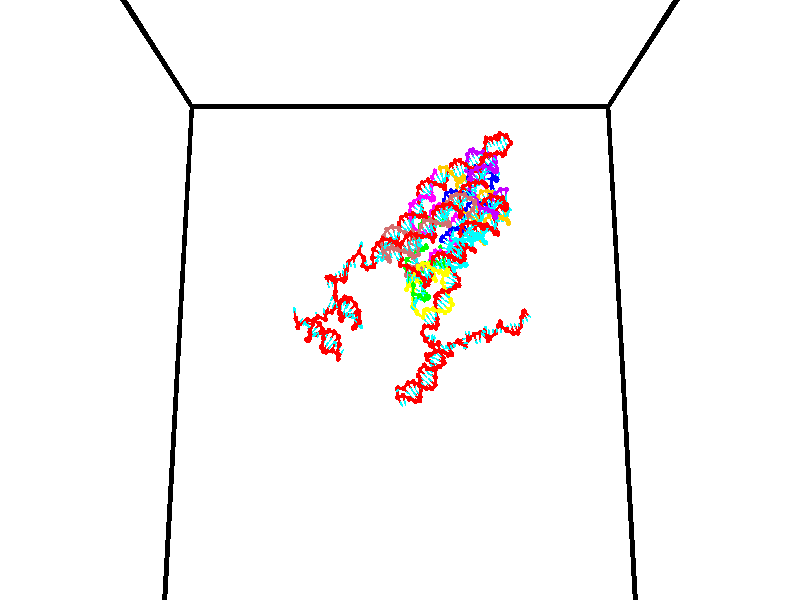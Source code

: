 // switches for output
#declare DRAW_BASES = 1; // possible values are 0, 1; only relevant for DNA ribbons
#declare DRAW_BASES_TYPE = 3; // possible values are 1, 2, 3; only relevant for DNA ribbons
#declare DRAW_FOG = 0; // set to 1 to enable fog

#include "colors.inc"

#include "transforms.inc"
background { rgb <1, 1, 1>}

#default {
   normal{
       ripples 0.25
       frequency 0.20
       turbulence 0.2
       lambda 5
   }
	finish {
		phong 0.1
		phong_size 40.
	}
}

// original window dimensions: 1024x640


// camera settings

camera {
	sky <0, 0.179814, -0.983701>
	up <0, 0.179814, -0.983701>
	right 1.6 * <1, 0, 0>
	location <35, 94.9851, 44.8844>
	look_at <35, 29.7336, 32.9568>
	direction <0, -65.2515, -11.9276>
	angle 67.0682
}


# declare cpy_camera_pos = <35, 94.9851, 44.8844>;
# if (DRAW_FOG = 1)
fog {
	fog_type 2
	up vnormalize(cpy_camera_pos)
	color rgbt<1,1,1,0.3>
	distance 1e-5
	fog_alt 3e-3
	fog_offset 56
}
# end


// LIGHTS

# declare lum = 6;
global_settings {
	ambient_light rgb lum * <0.05, 0.05, 0.05>
	max_trace_level 15
}# declare cpy_direct_light_amount = 0.25;
light_source
{	1000 * <-1, -1.16352, -0.803886>,
	rgb lum * cpy_direct_light_amount
	parallel
}

light_source
{	1000 * <1, 1.16352, 0.803886>,
	rgb lum * cpy_direct_light_amount
	parallel
}

// strand 0

// nucleotide -1

// particle -1
sphere {
	<24.472107, 34.630829, 35.435032> 0.250000
	pigment { color rgbt <1,0,0,0> }
	no_shadow
}
cylinder {
	<24.394928, 34.747074, 35.060158>,  <24.348621, 34.816822, 34.835232>, 0.100000
	pigment { color rgbt <1,0,0,0> }
	no_shadow
}
cylinder {
	<24.394928, 34.747074, 35.060158>,  <24.472107, 34.630829, 35.435032>, 0.100000
	pigment { color rgbt <1,0,0,0> }
	no_shadow
}

// particle -1
sphere {
	<24.394928, 34.747074, 35.060158> 0.100000
	pigment { color rgbt <1,0,0,0> }
	no_shadow
}
sphere {
	0, 1
	scale<0.080000,0.200000,0.300000>
	matrix <-0.484631, 0.802273, 0.348556,
		0.853173, 0.521441, -0.013956,
		-0.192948, 0.290615, -0.937184,
		24.337044, 34.834259, 34.779003>
	pigment { color rgbt <0,1,1,0> }
	no_shadow
}
cylinder {
	<24.663172, 34.488583, 36.178627>,  <24.472107, 34.630829, 35.435032>, 0.130000
	pigment { color rgbt <1,0,0,0> }
	no_shadow
}

// nucleotide -1

// particle -1
sphere {
	<24.663172, 34.488583, 36.178627> 0.250000
	pigment { color rgbt <1,0,0,0> }
	no_shadow
}
cylinder {
	<24.877018, 34.637360, 35.875088>,  <25.005325, 34.726624, 35.692963>, 0.100000
	pigment { color rgbt <1,0,0,0> }
	no_shadow
}
cylinder {
	<24.877018, 34.637360, 35.875088>,  <24.663172, 34.488583, 36.178627>, 0.100000
	pigment { color rgbt <1,0,0,0> }
	no_shadow
}

// particle -1
sphere {
	<24.877018, 34.637360, 35.875088> 0.100000
	pigment { color rgbt <1,0,0,0> }
	no_shadow
}
sphere {
	0, 1
	scale<0.080000,0.200000,0.300000>
	matrix <0.839206, -0.339482, 0.424837,
		-0.099601, -0.863953, -0.493625,
		0.534615, 0.371939, -0.758847,
		25.037403, 34.748940, 35.647434>
	pigment { color rgbt <0,1,1,0> }
	no_shadow
}
cylinder {
	<24.829033, 33.992008, 35.746971>,  <24.663172, 34.488583, 36.178627>, 0.130000
	pigment { color rgbt <1,0,0,0> }
	no_shadow
}

// nucleotide -1

// particle -1
sphere {
	<24.829033, 33.992008, 35.746971> 0.250000
	pigment { color rgbt <1,0,0,0> }
	no_shadow
}
cylinder {
	<25.097652, 34.284569, 35.794418>,  <25.258823, 34.460106, 35.822887>, 0.100000
	pigment { color rgbt <1,0,0,0> }
	no_shadow
}
cylinder {
	<25.097652, 34.284569, 35.794418>,  <24.829033, 33.992008, 35.746971>, 0.100000
	pigment { color rgbt <1,0,0,0> }
	no_shadow
}

// particle -1
sphere {
	<25.097652, 34.284569, 35.794418> 0.100000
	pigment { color rgbt <1,0,0,0> }
	no_shadow
}
sphere {
	0, 1
	scale<0.080000,0.200000,0.300000>
	matrix <0.692177, -0.676372, 0.251817,
		0.264412, -0.087002, -0.960478,
		0.671549, 0.731404, 0.118620,
		25.299118, 34.503990, 35.830006>
	pigment { color rgbt <0,1,1,0> }
	no_shadow
}
cylinder {
	<25.468971, 33.800354, 35.423222>,  <24.829033, 33.992008, 35.746971>, 0.130000
	pigment { color rgbt <1,0,0,0> }
	no_shadow
}

// nucleotide -1

// particle -1
sphere {
	<25.468971, 33.800354, 35.423222> 0.250000
	pigment { color rgbt <1,0,0,0> }
	no_shadow
}
cylinder {
	<25.584517, 34.071873, 35.693272>,  <25.653843, 34.234783, 35.855301>, 0.100000
	pigment { color rgbt <1,0,0,0> }
	no_shadow
}
cylinder {
	<25.584517, 34.071873, 35.693272>,  <25.468971, 33.800354, 35.423222>, 0.100000
	pigment { color rgbt <1,0,0,0> }
	no_shadow
}

// particle -1
sphere {
	<25.584517, 34.071873, 35.693272> 0.100000
	pigment { color rgbt <1,0,0,0> }
	no_shadow
}
sphere {
	0, 1
	scale<0.080000,0.200000,0.300000>
	matrix <0.729783, -0.612555, 0.303633,
		0.619658, 0.404990, -0.672315,
		0.288861, 0.678793, 0.675129,
		25.671175, 34.275509, 35.895809>
	pigment { color rgbt <0,1,1,0> }
	no_shadow
}
cylinder {
	<26.136942, 33.668785, 35.437202>,  <25.468971, 33.800354, 35.423222>, 0.130000
	pigment { color rgbt <1,0,0,0> }
	no_shadow
}

// nucleotide -1

// particle -1
sphere {
	<26.136942, 33.668785, 35.437202> 0.250000
	pigment { color rgbt <1,0,0,0> }
	no_shadow
}
cylinder {
	<26.072123, 33.869789, 35.776901>,  <26.033232, 33.990391, 35.980721>, 0.100000
	pigment { color rgbt <1,0,0,0> }
	no_shadow
}
cylinder {
	<26.072123, 33.869789, 35.776901>,  <26.136942, 33.668785, 35.437202>, 0.100000
	pigment { color rgbt <1,0,0,0> }
	no_shadow
}

// particle -1
sphere {
	<26.072123, 33.869789, 35.776901> 0.100000
	pigment { color rgbt <1,0,0,0> }
	no_shadow
}
sphere {
	0, 1
	scale<0.080000,0.200000,0.300000>
	matrix <0.720242, -0.528061, 0.449892,
		0.674531, 0.684569, -0.276358,
		-0.162048, 0.502511, 0.849249,
		26.023508, 34.020542, 36.031677>
	pigment { color rgbt <0,1,1,0> }
	no_shadow
}
cylinder {
	<26.779825, 34.017487, 35.786545>,  <26.136942, 33.668785, 35.437202>, 0.130000
	pigment { color rgbt <1,0,0,0> }
	no_shadow
}

// nucleotide -1

// particle -1
sphere {
	<26.779825, 34.017487, 35.786545> 0.250000
	pigment { color rgbt <1,0,0,0> }
	no_shadow
}
cylinder {
	<26.505445, 33.918377, 36.060211>,  <26.340818, 33.858910, 36.224411>, 0.100000
	pigment { color rgbt <1,0,0,0> }
	no_shadow
}
cylinder {
	<26.505445, 33.918377, 36.060211>,  <26.779825, 34.017487, 35.786545>, 0.100000
	pigment { color rgbt <1,0,0,0> }
	no_shadow
}

// particle -1
sphere {
	<26.505445, 33.918377, 36.060211> 0.100000
	pigment { color rgbt <1,0,0,0> }
	no_shadow
}
sphere {
	0, 1
	scale<0.080000,0.200000,0.300000>
	matrix <0.711784, -0.423756, 0.560174,
		0.151119, 0.871227, 0.467041,
		-0.685950, -0.247779, 0.684163,
		26.299660, 33.844044, 36.265461>
	pigment { color rgbt <0,1,1,0> }
	no_shadow
}
cylinder {
	<27.117598, 34.198395, 36.303871>,  <26.779825, 34.017487, 35.786545>, 0.130000
	pigment { color rgbt <1,0,0,0> }
	no_shadow
}

// nucleotide -1

// particle -1
sphere {
	<27.117598, 34.198395, 36.303871> 0.250000
	pigment { color rgbt <1,0,0,0> }
	no_shadow
}
cylinder {
	<26.844055, 33.932667, 36.424553>,  <26.679930, 33.773232, 36.496960>, 0.100000
	pigment { color rgbt <1,0,0,0> }
	no_shadow
}
cylinder {
	<26.844055, 33.932667, 36.424553>,  <27.117598, 34.198395, 36.303871>, 0.100000
	pigment { color rgbt <1,0,0,0> }
	no_shadow
}

// particle -1
sphere {
	<26.844055, 33.932667, 36.424553> 0.100000
	pigment { color rgbt <1,0,0,0> }
	no_shadow
}
sphere {
	0, 1
	scale<0.080000,0.200000,0.300000>
	matrix <0.655435, -0.377679, 0.654037,
		-0.320544, 0.645011, 0.693695,
		-0.683855, -0.664319, 0.301700,
		26.638899, 33.733372, 36.515064>
	pigment { color rgbt <0,1,1,0> }
	no_shadow
}
cylinder {
	<27.223469, 34.215584, 37.071434>,  <27.117598, 34.198395, 36.303871>, 0.130000
	pigment { color rgbt <1,0,0,0> }
	no_shadow
}

// nucleotide -1

// particle -1
sphere {
	<27.223469, 34.215584, 37.071434> 0.250000
	pigment { color rgbt <1,0,0,0> }
	no_shadow
}
cylinder {
	<27.101984, 33.848625, 36.968559>,  <27.029093, 33.628452, 36.906834>, 0.100000
	pigment { color rgbt <1,0,0,0> }
	no_shadow
}
cylinder {
	<27.101984, 33.848625, 36.968559>,  <27.223469, 34.215584, 37.071434>, 0.100000
	pigment { color rgbt <1,0,0,0> }
	no_shadow
}

// particle -1
sphere {
	<27.101984, 33.848625, 36.968559> 0.100000
	pigment { color rgbt <1,0,0,0> }
	no_shadow
}
sphere {
	0, 1
	scale<0.080000,0.200000,0.300000>
	matrix <0.785847, -0.393835, 0.476801,
		-0.538704, -0.057302, 0.840544,
		-0.303714, -0.917394, -0.257191,
		27.010870, 33.573406, 36.891403>
	pigment { color rgbt <0,1,1,0> }
	no_shadow
}
cylinder {
	<26.994322, 33.730068, 37.748466>,  <27.223469, 34.215584, 37.071434>, 0.130000
	pigment { color rgbt <1,0,0,0> }
	no_shadow
}

// nucleotide -1

// particle -1
sphere {
	<26.994322, 33.730068, 37.748466> 0.250000
	pigment { color rgbt <1,0,0,0> }
	no_shadow
}
cylinder {
	<27.123251, 33.516472, 37.435810>,  <27.200609, 33.388313, 37.248215>, 0.100000
	pigment { color rgbt <1,0,0,0> }
	no_shadow
}
cylinder {
	<27.123251, 33.516472, 37.435810>,  <26.994322, 33.730068, 37.748466>, 0.100000
	pigment { color rgbt <1,0,0,0> }
	no_shadow
}

// particle -1
sphere {
	<27.123251, 33.516472, 37.435810> 0.100000
	pigment { color rgbt <1,0,0,0> }
	no_shadow
}
sphere {
	0, 1
	scale<0.080000,0.200000,0.300000>
	matrix <0.711410, -0.408089, 0.572153,
		-0.624502, -0.740487, 0.248347,
		0.322324, -0.533988, -0.781642,
		27.219948, 33.356274, 37.201317>
	pigment { color rgbt <0,1,1,0> }
	no_shadow
}
cylinder {
	<27.089151, 33.161503, 38.024639>,  <26.994322, 33.730068, 37.748466>, 0.130000
	pigment { color rgbt <1,0,0,0> }
	no_shadow
}

// nucleotide -1

// particle -1
sphere {
	<27.089151, 33.161503, 38.024639> 0.250000
	pigment { color rgbt <1,0,0,0> }
	no_shadow
}
cylinder {
	<27.317345, 33.131477, 37.697491>,  <27.454260, 33.113464, 37.501202>, 0.100000
	pigment { color rgbt <1,0,0,0> }
	no_shadow
}
cylinder {
	<27.317345, 33.131477, 37.697491>,  <27.089151, 33.161503, 38.024639>, 0.100000
	pigment { color rgbt <1,0,0,0> }
	no_shadow
}

// particle -1
sphere {
	<27.317345, 33.131477, 37.697491> 0.100000
	pigment { color rgbt <1,0,0,0> }
	no_shadow
}
sphere {
	0, 1
	scale<0.080000,0.200000,0.300000>
	matrix <0.651290, -0.565342, 0.506172,
		-0.500372, -0.821434, -0.273632,
		0.570482, -0.075060, -0.817873,
		27.488489, 33.108959, 37.452129>
	pigment { color rgbt <0,1,1,0> }
	no_shadow
}
cylinder {
	<27.322996, 32.493439, 38.046360>,  <27.089151, 33.161503, 38.024639>, 0.130000
	pigment { color rgbt <1,0,0,0> }
	no_shadow
}

// nucleotide -1

// particle -1
sphere {
	<27.322996, 32.493439, 38.046360> 0.250000
	pigment { color rgbt <1,0,0,0> }
	no_shadow
}
cylinder {
	<27.577972, 32.678581, 37.799969>,  <27.730959, 32.789665, 37.652134>, 0.100000
	pigment { color rgbt <1,0,0,0> }
	no_shadow
}
cylinder {
	<27.577972, 32.678581, 37.799969>,  <27.322996, 32.493439, 38.046360>, 0.100000
	pigment { color rgbt <1,0,0,0> }
	no_shadow
}

// particle -1
sphere {
	<27.577972, 32.678581, 37.799969> 0.100000
	pigment { color rgbt <1,0,0,0> }
	no_shadow
}
sphere {
	0, 1
	scale<0.080000,0.200000,0.300000>
	matrix <0.769697, -0.346086, 0.536462,
		0.035122, -0.816082, -0.576868,
		0.637442, 0.462855, -0.615981,
		27.769205, 32.817436, 37.615173>
	pigment { color rgbt <0,1,1,0> }
	no_shadow
}
cylinder {
	<27.931253, 32.049706, 37.888016>,  <27.322996, 32.493439, 38.046360>, 0.130000
	pigment { color rgbt <1,0,0,0> }
	no_shadow
}

// nucleotide -1

// particle -1
sphere {
	<27.931253, 32.049706, 37.888016> 0.250000
	pigment { color rgbt <1,0,0,0> }
	no_shadow
}
cylinder {
	<28.063896, 32.156097, 37.525955>,  <28.143482, 32.219933, 37.308720>, 0.100000
	pigment { color rgbt <1,0,0,0> }
	no_shadow
}
cylinder {
	<28.063896, 32.156097, 37.525955>,  <27.931253, 32.049706, 37.888016>, 0.100000
	pigment { color rgbt <1,0,0,0> }
	no_shadow
}

// particle -1
sphere {
	<28.063896, 32.156097, 37.525955> 0.100000
	pigment { color rgbt <1,0,0,0> }
	no_shadow
}
sphere {
	0, 1
	scale<0.080000,0.200000,0.300000>
	matrix <-0.145136, 0.962396, 0.229628,
		0.932187, 0.055223, 0.357741,
		0.331608, 0.265978, -0.905148,
		28.163378, 32.235889, 37.254410>
	pigment { color rgbt <0,1,1,0> }
	no_shadow
}
cylinder {
	<28.489170, 32.539639, 38.151367>,  <27.931253, 32.049706, 37.888016>, 0.130000
	pigment { color rgbt <1,0,0,0> }
	no_shadow
}

// nucleotide -1

// particle -1
sphere {
	<28.489170, 32.539639, 38.151367> 0.250000
	pigment { color rgbt <1,0,0,0> }
	no_shadow
}
cylinder {
	<28.538744, 32.298279, 37.836266>,  <28.568487, 32.153465, 37.647205>, 0.100000
	pigment { color rgbt <1,0,0,0> }
	no_shadow
}
cylinder {
	<28.538744, 32.298279, 37.836266>,  <28.489170, 32.539639, 38.151367>, 0.100000
	pigment { color rgbt <1,0,0,0> }
	no_shadow
}

// particle -1
sphere {
	<28.538744, 32.298279, 37.836266> 0.100000
	pigment { color rgbt <1,0,0,0> }
	no_shadow
}
sphere {
	0, 1
	scale<0.080000,0.200000,0.300000>
	matrix <0.902437, -0.261569, 0.342330,
		-0.412612, -0.753322, 0.512111,
		0.123932, -0.603397, -0.787752,
		28.575924, 32.117260, 37.599941>
	pigment { color rgbt <0,1,1,0> }
	no_shadow
}
cylinder {
	<28.637587, 32.997406, 38.674801>,  <28.489170, 32.539639, 38.151367>, 0.130000
	pigment { color rgbt <1,0,0,0> }
	no_shadow
}

// nucleotide -1

// particle -1
sphere {
	<28.637587, 32.997406, 38.674801> 0.250000
	pigment { color rgbt <1,0,0,0> }
	no_shadow
}
cylinder {
	<28.852144, 32.940655, 38.342018>,  <28.980879, 32.906605, 38.142349>, 0.100000
	pigment { color rgbt <1,0,0,0> }
	no_shadow
}
cylinder {
	<28.852144, 32.940655, 38.342018>,  <28.637587, 32.997406, 38.674801>, 0.100000
	pigment { color rgbt <1,0,0,0> }
	no_shadow
}

// particle -1
sphere {
	<28.852144, 32.940655, 38.342018> 0.100000
	pigment { color rgbt <1,0,0,0> }
	no_shadow
}
sphere {
	0, 1
	scale<0.080000,0.200000,0.300000>
	matrix <-0.825763, 0.115415, -0.552082,
		0.174350, 0.983132, -0.055252,
		0.536393, -0.141881, -0.831957,
		29.013062, 32.898090, 38.092430>
	pigment { color rgbt <0,1,1,0> }
	no_shadow
}
cylinder {
	<28.545492, 33.491024, 38.229176>,  <28.637587, 32.997406, 38.674801>, 0.130000
	pigment { color rgbt <1,0,0,0> }
	no_shadow
}

// nucleotide -1

// particle -1
sphere {
	<28.545492, 33.491024, 38.229176> 0.250000
	pigment { color rgbt <1,0,0,0> }
	no_shadow
}
cylinder {
	<28.641159, 33.168724, 38.012447>,  <28.698559, 32.975346, 37.882412>, 0.100000
	pigment { color rgbt <1,0,0,0> }
	no_shadow
}
cylinder {
	<28.641159, 33.168724, 38.012447>,  <28.545492, 33.491024, 38.229176>, 0.100000
	pigment { color rgbt <1,0,0,0> }
	no_shadow
}

// particle -1
sphere {
	<28.641159, 33.168724, 38.012447> 0.100000
	pigment { color rgbt <1,0,0,0> }
	no_shadow
}
sphere {
	0, 1
	scale<0.080000,0.200000,0.300000>
	matrix <-0.768310, 0.184159, -0.613013,
		0.593716, 0.562895, -0.575022,
		0.239167, -0.805751, -0.541816,
		28.712910, 32.926998, 37.849903>
	pigment { color rgbt <0,1,1,0> }
	no_shadow
}
cylinder {
	<28.799152, 33.609795, 37.498135>,  <28.545492, 33.491024, 38.229176>, 0.130000
	pigment { color rgbt <1,0,0,0> }
	no_shadow
}

// nucleotide -1

// particle -1
sphere {
	<28.799152, 33.609795, 37.498135> 0.250000
	pigment { color rgbt <1,0,0,0> }
	no_shadow
}
cylinder {
	<28.620510, 33.253475, 37.531647>,  <28.513325, 33.039684, 37.551754>, 0.100000
	pigment { color rgbt <1,0,0,0> }
	no_shadow
}
cylinder {
	<28.620510, 33.253475, 37.531647>,  <28.799152, 33.609795, 37.498135>, 0.100000
	pigment { color rgbt <1,0,0,0> }
	no_shadow
}

// particle -1
sphere {
	<28.620510, 33.253475, 37.531647> 0.100000
	pigment { color rgbt <1,0,0,0> }
	no_shadow
}
sphere {
	0, 1
	scale<0.080000,0.200000,0.300000>
	matrix <-0.575013, 0.214020, -0.789655,
		0.685495, -0.400837, -0.607804,
		-0.446605, -0.890800, 0.083777,
		28.486528, 32.986237, 37.556778>
	pigment { color rgbt <0,1,1,0> }
	no_shadow
}
cylinder {
	<28.698942, 33.248482, 36.822662>,  <28.799152, 33.609795, 37.498135>, 0.130000
	pigment { color rgbt <1,0,0,0> }
	no_shadow
}

// nucleotide -1

// particle -1
sphere {
	<28.698942, 33.248482, 36.822662> 0.250000
	pigment { color rgbt <1,0,0,0> }
	no_shadow
}
cylinder {
	<28.410448, 33.121628, 37.068993>,  <28.237350, 33.045517, 37.216793>, 0.100000
	pigment { color rgbt <1,0,0,0> }
	no_shadow
}
cylinder {
	<28.410448, 33.121628, 37.068993>,  <28.698942, 33.248482, 36.822662>, 0.100000
	pigment { color rgbt <1,0,0,0> }
	no_shadow
}

// particle -1
sphere {
	<28.410448, 33.121628, 37.068993> 0.100000
	pigment { color rgbt <1,0,0,0> }
	no_shadow
}
sphere {
	0, 1
	scale<0.080000,0.200000,0.300000>
	matrix <-0.691105, 0.269377, -0.670679,
		0.046804, -0.909320, -0.413456,
		-0.721237, -0.317132, 0.615828,
		28.194077, 33.026489, 37.253742>
	pigment { color rgbt <0,1,1,0> }
	no_shadow
}
cylinder {
	<28.209106, 33.066448, 36.384102>,  <28.698942, 33.248482, 36.822662>, 0.130000
	pigment { color rgbt <1,0,0,0> }
	no_shadow
}

// nucleotide -1

// particle -1
sphere {
	<28.209106, 33.066448, 36.384102> 0.250000
	pigment { color rgbt <1,0,0,0> }
	no_shadow
}
cylinder {
	<28.009785, 33.092667, 36.729912>,  <27.890192, 33.108398, 36.937397>, 0.100000
	pigment { color rgbt <1,0,0,0> }
	no_shadow
}
cylinder {
	<28.009785, 33.092667, 36.729912>,  <28.209106, 33.066448, 36.384102>, 0.100000
	pigment { color rgbt <1,0,0,0> }
	no_shadow
}

// particle -1
sphere {
	<28.009785, 33.092667, 36.729912> 0.100000
	pigment { color rgbt <1,0,0,0> }
	no_shadow
}
sphere {
	0, 1
	scale<0.080000,0.200000,0.300000>
	matrix <-0.823969, 0.274445, -0.495737,
		-0.269757, -0.959366, -0.082749,
		-0.498304, 0.065546, 0.864522,
		27.860294, 33.112331, 36.989269>
	pigment { color rgbt <0,1,1,0> }
	no_shadow
}
cylinder {
	<27.604017, 32.709133, 36.179924>,  <28.209106, 33.066448, 36.384102>, 0.130000
	pigment { color rgbt <1,0,0,0> }
	no_shadow
}

// nucleotide -1

// particle -1
sphere {
	<27.604017, 32.709133, 36.179924> 0.250000
	pigment { color rgbt <1,0,0,0> }
	no_shadow
}
cylinder {
	<27.476704, 32.903107, 36.505753>,  <27.400316, 33.019489, 36.701252>, 0.100000
	pigment { color rgbt <1,0,0,0> }
	no_shadow
}
cylinder {
	<27.476704, 32.903107, 36.505753>,  <27.604017, 32.709133, 36.179924>, 0.100000
	pigment { color rgbt <1,0,0,0> }
	no_shadow
}

// particle -1
sphere {
	<27.476704, 32.903107, 36.505753> 0.100000
	pigment { color rgbt <1,0,0,0> }
	no_shadow
}
sphere {
	0, 1
	scale<0.080000,0.200000,0.300000>
	matrix <-0.893798, 0.132863, -0.428336,
		-0.315942, -0.864398, 0.391147,
		-0.318285, 0.484936, 0.814575,
		27.381218, 33.048588, 36.750126>
	pigment { color rgbt <0,1,1,0> }
	no_shadow
}
cylinder {
	<27.020786, 32.442036, 36.374603>,  <27.604017, 32.709133, 36.179924>, 0.130000
	pigment { color rgbt <1,0,0,0> }
	no_shadow
}

// nucleotide -1

// particle -1
sphere {
	<27.020786, 32.442036, 36.374603> 0.250000
	pigment { color rgbt <1,0,0,0> }
	no_shadow
}
cylinder {
	<26.983686, 32.795998, 36.557186>,  <26.961426, 33.008373, 36.666737>, 0.100000
	pigment { color rgbt <1,0,0,0> }
	no_shadow
}
cylinder {
	<26.983686, 32.795998, 36.557186>,  <27.020786, 32.442036, 36.374603>, 0.100000
	pigment { color rgbt <1,0,0,0> }
	no_shadow
}

// particle -1
sphere {
	<26.983686, 32.795998, 36.557186> 0.100000
	pigment { color rgbt <1,0,0,0> }
	no_shadow
}
sphere {
	0, 1
	scale<0.080000,0.200000,0.300000>
	matrix <-0.943031, 0.069040, -0.325463,
		-0.319516, -0.460636, 0.828085,
		-0.092749, 0.884900, 0.456453,
		26.955862, 33.061466, 36.694122>
	pigment { color rgbt <0,1,1,0> }
	no_shadow
}
cylinder {
	<26.312090, 32.490131, 36.513390>,  <27.020786, 32.442036, 36.374603>, 0.130000
	pigment { color rgbt <1,0,0,0> }
	no_shadow
}

// nucleotide -1

// particle -1
sphere {
	<26.312090, 32.490131, 36.513390> 0.250000
	pigment { color rgbt <1,0,0,0> }
	no_shadow
}
cylinder {
	<26.446726, 32.854351, 36.609398>,  <26.527508, 33.072884, 36.667004>, 0.100000
	pigment { color rgbt <1,0,0,0> }
	no_shadow
}
cylinder {
	<26.446726, 32.854351, 36.609398>,  <26.312090, 32.490131, 36.513390>, 0.100000
	pigment { color rgbt <1,0,0,0> }
	no_shadow
}

// particle -1
sphere {
	<26.446726, 32.854351, 36.609398> 0.100000
	pigment { color rgbt <1,0,0,0> }
	no_shadow
}
sphere {
	0, 1
	scale<0.080000,0.200000,0.300000>
	matrix <-0.904567, 0.383483, -0.186279,
		-0.261659, -0.154412, 0.952729,
		0.336592, 0.910548, 0.240018,
		26.547703, 33.127514, 36.681404>
	pigment { color rgbt <0,1,1,0> }
	no_shadow
}
cylinder {
	<25.683638, 32.852631, 36.640690>,  <26.312090, 32.490131, 36.513390>, 0.130000
	pigment { color rgbt <1,0,0,0> }
	no_shadow
}

// nucleotide -1

// particle -1
sphere {
	<25.683638, 32.852631, 36.640690> 0.250000
	pigment { color rgbt <1,0,0,0> }
	no_shadow
}
cylinder {
	<25.964165, 33.137333, 36.656448>,  <26.132481, 33.308155, 36.665901>, 0.100000
	pigment { color rgbt <1,0,0,0> }
	no_shadow
}
cylinder {
	<25.964165, 33.137333, 36.656448>,  <25.683638, 32.852631, 36.640690>, 0.100000
	pigment { color rgbt <1,0,0,0> }
	no_shadow
}

// particle -1
sphere {
	<25.964165, 33.137333, 36.656448> 0.100000
	pigment { color rgbt <1,0,0,0> }
	no_shadow
}
sphere {
	0, 1
	scale<0.080000,0.200000,0.300000>
	matrix <-0.699296, 0.697659, -0.155747,
		-0.138337, 0.081681, 0.987011,
		0.701319, 0.711759, 0.039392,
		26.174561, 33.350861, 36.668266>
	pigment { color rgbt <0,1,1,0> }
	no_shadow
}
cylinder {
	<25.406384, 33.406525, 37.080814>,  <25.683638, 32.852631, 36.640690>, 0.130000
	pigment { color rgbt <1,0,0,0> }
	no_shadow
}

// nucleotide -1

// particle -1
sphere {
	<25.406384, 33.406525, 37.080814> 0.250000
	pigment { color rgbt <1,0,0,0> }
	no_shadow
}
cylinder {
	<25.680389, 33.542706, 36.823181>,  <25.844793, 33.624416, 36.668602>, 0.100000
	pigment { color rgbt <1,0,0,0> }
	no_shadow
}
cylinder {
	<25.680389, 33.542706, 36.823181>,  <25.406384, 33.406525, 37.080814>, 0.100000
	pigment { color rgbt <1,0,0,0> }
	no_shadow
}

// particle -1
sphere {
	<25.680389, 33.542706, 36.823181> 0.100000
	pigment { color rgbt <1,0,0,0> }
	no_shadow
}
sphere {
	0, 1
	scale<0.080000,0.200000,0.300000>
	matrix <-0.630564, 0.719877, -0.290113,
		0.364892, 0.604868, 0.707805,
		0.685013, 0.340457, -0.644086,
		25.885893, 33.644844, 36.629955>
	pigment { color rgbt <0,1,1,0> }
	no_shadow
}
cylinder {
	<25.699350, 34.095001, 37.202377>,  <25.406384, 33.406525, 37.080814>, 0.130000
	pigment { color rgbt <1,0,0,0> }
	no_shadow
}

// nucleotide -1

// particle -1
sphere {
	<25.699350, 34.095001, 37.202377> 0.250000
	pigment { color rgbt <1,0,0,0> }
	no_shadow
}
cylinder {
	<25.982719, 34.099377, 36.920097>,  <26.152740, 34.102001, 36.750729>, 0.100000
	pigment { color rgbt <1,0,0,0> }
	no_shadow
}
cylinder {
	<25.982719, 34.099377, 36.920097>,  <25.699350, 34.095001, 37.202377>, 0.100000
	pigment { color rgbt <1,0,0,0> }
	no_shadow
}

// particle -1
sphere {
	<25.982719, 34.099377, 36.920097> 0.100000
	pigment { color rgbt <1,0,0,0> }
	no_shadow
}
sphere {
	0, 1
	scale<0.080000,0.200000,0.300000>
	matrix <-0.591583, 0.554519, -0.585268,
		0.384925, 0.832099, 0.399304,
		0.708422, 0.010937, -0.705704,
		26.195246, 34.102657, 36.708385>
	pigment { color rgbt <0,1,1,0> }
	no_shadow
}
cylinder {
	<25.873653, 34.738693, 37.164925>,  <25.699350, 34.095001, 37.202377>, 0.130000
	pigment { color rgbt <1,0,0,0> }
	no_shadow
}

// nucleotide -1

// particle -1
sphere {
	<25.873653, 34.738693, 37.164925> 0.250000
	pigment { color rgbt <1,0,0,0> }
	no_shadow
}
cylinder {
	<25.913654, 34.533264, 36.824043>,  <25.937654, 34.410007, 36.619514>, 0.100000
	pigment { color rgbt <1,0,0,0> }
	no_shadow
}
cylinder {
	<25.913654, 34.533264, 36.824043>,  <25.873653, 34.738693, 37.164925>, 0.100000
	pigment { color rgbt <1,0,0,0> }
	no_shadow
}

// particle -1
sphere {
	<25.913654, 34.533264, 36.824043> 0.100000
	pigment { color rgbt <1,0,0,0> }
	no_shadow
}
sphere {
	0, 1
	scale<0.080000,0.200000,0.300000>
	matrix <-0.560442, 0.678627, -0.474731,
		0.822134, 0.525083, -0.219962,
		0.100001, -0.513569, -0.852201,
		25.943655, 34.379192, 36.568382>
	pigment { color rgbt <0,1,1,0> }
	no_shadow
}
cylinder {
	<26.001463, 35.228638, 36.692455>,  <25.873653, 34.738693, 37.164925>, 0.130000
	pigment { color rgbt <1,0,0,0> }
	no_shadow
}

// nucleotide -1

// particle -1
sphere {
	<26.001463, 35.228638, 36.692455> 0.250000
	pigment { color rgbt <1,0,0,0> }
	no_shadow
}
cylinder {
	<25.915981, 34.921051, 36.451450>,  <25.864693, 34.736500, 36.306847>, 0.100000
	pigment { color rgbt <1,0,0,0> }
	no_shadow
}
cylinder {
	<25.915981, 34.921051, 36.451450>,  <26.001463, 35.228638, 36.692455>, 0.100000
	pigment { color rgbt <1,0,0,0> }
	no_shadow
}

// particle -1
sphere {
	<25.915981, 34.921051, 36.451450> 0.100000
	pigment { color rgbt <1,0,0,0> }
	no_shadow
}
sphere {
	0, 1
	scale<0.080000,0.200000,0.300000>
	matrix <-0.386928, 0.632946, -0.670571,
		0.897005, 0.089827, -0.432797,
		-0.213702, -0.768967, -0.602512,
		25.851871, 34.690361, 36.270699>
	pigment { color rgbt <0,1,1,0> }
	no_shadow
}
cylinder {
	<26.294125, 35.266705, 36.014126>,  <26.001463, 35.228638, 36.692455>, 0.130000
	pigment { color rgbt <1,0,0,0> }
	no_shadow
}

// nucleotide -1

// particle -1
sphere {
	<26.294125, 35.266705, 36.014126> 0.250000
	pigment { color rgbt <1,0,0,0> }
	no_shadow
}
cylinder {
	<25.954647, 35.056736, 35.988270>,  <25.750961, 34.930756, 35.972755>, 0.100000
	pigment { color rgbt <1,0,0,0> }
	no_shadow
}
cylinder {
	<25.954647, 35.056736, 35.988270>,  <26.294125, 35.266705, 36.014126>, 0.100000
	pigment { color rgbt <1,0,0,0> }
	no_shadow
}

// particle -1
sphere {
	<25.954647, 35.056736, 35.988270> 0.100000
	pigment { color rgbt <1,0,0,0> }
	no_shadow
}
sphere {
	0, 1
	scale<0.080000,0.200000,0.300000>
	matrix <-0.342160, 0.638140, -0.689713,
		0.403293, -0.563238, -0.721192,
		-0.848694, -0.524920, -0.064640,
		25.700039, 34.899261, 35.968876>
	pigment { color rgbt <0,1,1,0> }
	no_shadow
}
cylinder {
	<26.767820, 35.232399, 35.395996>,  <26.294125, 35.266705, 36.014126>, 0.130000
	pigment { color rgbt <1,0,0,0> }
	no_shadow
}

// nucleotide -1

// particle -1
sphere {
	<26.767820, 35.232399, 35.395996> 0.250000
	pigment { color rgbt <1,0,0,0> }
	no_shadow
}
cylinder {
	<26.649088, 34.897247, 35.212757>,  <26.577848, 34.696156, 35.102814>, 0.100000
	pigment { color rgbt <1,0,0,0> }
	no_shadow
}
cylinder {
	<26.649088, 34.897247, 35.212757>,  <26.767820, 35.232399, 35.395996>, 0.100000
	pigment { color rgbt <1,0,0,0> }
	no_shadow
}

// particle -1
sphere {
	<26.649088, 34.897247, 35.212757> 0.100000
	pigment { color rgbt <1,0,0,0> }
	no_shadow
}
sphere {
	0, 1
	scale<0.080000,0.200000,0.300000>
	matrix <-0.848527, 0.011362, 0.529031,
		-0.438057, 0.545743, -0.714333,
		-0.296831, -0.837876, -0.458100,
		26.560040, 34.645885, 35.075329>
	pigment { color rgbt <0,1,1,0> }
	no_shadow
}
cylinder {
	<27.507254, 35.188984, 35.585220>,  <26.767820, 35.232399, 35.395996>, 0.130000
	pigment { color rgbt <1,0,0,0> }
	no_shadow
}

// nucleotide -1

// particle -1
sphere {
	<27.507254, 35.188984, 35.585220> 0.250000
	pigment { color rgbt <1,0,0,0> }
	no_shadow
}
cylinder {
	<27.440556, 35.313663, 35.211044>,  <27.400537, 35.388470, 34.986538>, 0.100000
	pigment { color rgbt <1,0,0,0> }
	no_shadow
}
cylinder {
	<27.440556, 35.313663, 35.211044>,  <27.507254, 35.188984, 35.585220>, 0.100000
	pigment { color rgbt <1,0,0,0> }
	no_shadow
}

// particle -1
sphere {
	<27.440556, 35.313663, 35.211044> 0.100000
	pigment { color rgbt <1,0,0,0> }
	no_shadow
}
sphere {
	0, 1
	scale<0.080000,0.200000,0.300000>
	matrix <-0.976478, -0.183735, 0.112838,
		-0.136701, 0.932248, 0.335001,
		-0.166745, 0.311696, -0.935437,
		27.390532, 35.407173, 34.930412>
	pigment { color rgbt <0,1,1,0> }
	no_shadow
}
cylinder {
	<27.583635, 34.786282, 34.941807>,  <27.507254, 35.188984, 35.585220>, 0.130000
	pigment { color rgbt <1,0,0,0> }
	no_shadow
}

// nucleotide -1

// particle -1
sphere {
	<27.583635, 34.786282, 34.941807> 0.250000
	pigment { color rgbt <1,0,0,0> }
	no_shadow
}
cylinder {
	<27.744688, 34.864628, 34.584141>,  <27.841320, 34.911636, 34.369541>, 0.100000
	pigment { color rgbt <1,0,0,0> }
	no_shadow
}
cylinder {
	<27.744688, 34.864628, 34.584141>,  <27.583635, 34.786282, 34.941807>, 0.100000
	pigment { color rgbt <1,0,0,0> }
	no_shadow
}

// particle -1
sphere {
	<27.744688, 34.864628, 34.584141> 0.100000
	pigment { color rgbt <1,0,0,0> }
	no_shadow
}
sphere {
	0, 1
	scale<0.080000,0.200000,0.300000>
	matrix <0.914127, -0.136774, 0.381661,
		-0.047545, -0.971046, -0.234112,
		0.402631, 0.195862, -0.894162,
		27.865477, 34.923386, 34.315891>
	pigment { color rgbt <0,1,1,0> }
	no_shadow
}
cylinder {
	<28.058058, 34.250313, 34.800430>,  <27.583635, 34.786282, 34.941807>, 0.130000
	pigment { color rgbt <1,0,0,0> }
	no_shadow
}

// nucleotide -1

// particle -1
sphere {
	<28.058058, 34.250313, 34.800430> 0.250000
	pigment { color rgbt <1,0,0,0> }
	no_shadow
}
cylinder {
	<28.151163, 34.553314, 34.556461>,  <28.207027, 34.735115, 34.410080>, 0.100000
	pigment { color rgbt <1,0,0,0> }
	no_shadow
}
cylinder {
	<28.151163, 34.553314, 34.556461>,  <28.058058, 34.250313, 34.800430>, 0.100000
	pigment { color rgbt <1,0,0,0> }
	no_shadow
}

// particle -1
sphere {
	<28.151163, 34.553314, 34.556461> 0.100000
	pigment { color rgbt <1,0,0,0> }
	no_shadow
}
sphere {
	0, 1
	scale<0.080000,0.200000,0.300000>
	matrix <0.967941, -0.119577, 0.220887,
		0.094392, -0.641781, -0.761057,
		0.232766, 0.757508, -0.609919,
		28.220993, 34.780567, 34.373486>
	pigment { color rgbt <0,1,1,0> }
	no_shadow
}
cylinder {
	<28.496832, 34.081482, 34.317970>,  <28.058058, 34.250313, 34.800430>, 0.130000
	pigment { color rgbt <1,0,0,0> }
	no_shadow
}

// nucleotide -1

// particle -1
sphere {
	<28.496832, 34.081482, 34.317970> 0.250000
	pigment { color rgbt <1,0,0,0> }
	no_shadow
}
cylinder {
	<28.573502, 34.472965, 34.347347>,  <28.619503, 34.707855, 34.364975>, 0.100000
	pigment { color rgbt <1,0,0,0> }
	no_shadow
}
cylinder {
	<28.573502, 34.472965, 34.347347>,  <28.496832, 34.081482, 34.317970>, 0.100000
	pigment { color rgbt <1,0,0,0> }
	no_shadow
}

// particle -1
sphere {
	<28.573502, 34.472965, 34.347347> 0.100000
	pigment { color rgbt <1,0,0,0> }
	no_shadow
}
sphere {
	0, 1
	scale<0.080000,0.200000,0.300000>
	matrix <0.979434, -0.195547, 0.049709,
		0.063013, 0.062407, -0.996060,
		0.191675, 0.978707, 0.073445,
		28.631004, 34.766579, 34.369381>
	pigment { color rgbt <0,1,1,0> }
	no_shadow
}
cylinder {
	<29.023518, 34.190941, 33.828304>,  <28.496832, 34.081482, 34.317970>, 0.130000
	pigment { color rgbt <1,0,0,0> }
	no_shadow
}

// nucleotide -1

// particle -1
sphere {
	<29.023518, 34.190941, 33.828304> 0.250000
	pigment { color rgbt <1,0,0,0> }
	no_shadow
}
cylinder {
	<29.028980, 34.458885, 34.125248>,  <29.032257, 34.619652, 34.303413>, 0.100000
	pigment { color rgbt <1,0,0,0> }
	no_shadow
}
cylinder {
	<29.028980, 34.458885, 34.125248>,  <29.023518, 34.190941, 33.828304>, 0.100000
	pigment { color rgbt <1,0,0,0> }
	no_shadow
}

// particle -1
sphere {
	<29.028980, 34.458885, 34.125248> 0.100000
	pigment { color rgbt <1,0,0,0> }
	no_shadow
}
sphere {
	0, 1
	scale<0.080000,0.200000,0.300000>
	matrix <0.957358, -0.223029, 0.183638,
		0.288580, 0.708197, -0.644343,
		0.013656, 0.669862, 0.742360,
		29.033077, 34.659843, 34.347958>
	pigment { color rgbt <0,1,1,0> }
	no_shadow
}
cylinder {
	<29.671389, 34.254944, 33.935162>,  <29.023518, 34.190941, 33.828304>, 0.130000
	pigment { color rgbt <1,0,0,0> }
	no_shadow
}

// nucleotide -1

// particle -1
sphere {
	<29.671389, 34.254944, 33.935162> 0.250000
	pigment { color rgbt <1,0,0,0> }
	no_shadow
}
cylinder {
	<29.556404, 34.460232, 34.258636>,  <29.487413, 34.583405, 34.452721>, 0.100000
	pigment { color rgbt <1,0,0,0> }
	no_shadow
}
cylinder {
	<29.556404, 34.460232, 34.258636>,  <29.671389, 34.254944, 33.935162>, 0.100000
	pigment { color rgbt <1,0,0,0> }
	no_shadow
}

// particle -1
sphere {
	<29.556404, 34.460232, 34.258636> 0.100000
	pigment { color rgbt <1,0,0,0> }
	no_shadow
}
sphere {
	0, 1
	scale<0.080000,0.200000,0.300000>
	matrix <0.850220, -0.252037, 0.462172,
		0.441013, 0.820419, -0.363896,
		-0.287460, 0.513215, 0.808689,
		29.470167, 34.614197, 34.501244>
	pigment { color rgbt <0,1,1,0> }
	no_shadow
}
cylinder {
	<29.378498, 34.786789, 33.647499>,  <29.671389, 34.254944, 33.935162>, 0.130000
	pigment { color rgbt <1,0,0,0> }
	no_shadow
}

// nucleotide -1

// particle -1
sphere {
	<29.378498, 34.786789, 33.647499> 0.250000
	pigment { color rgbt <1,0,0,0> }
	no_shadow
}
cylinder {
	<29.391804, 35.023708, 33.969513>,  <29.399788, 35.165859, 34.162720>, 0.100000
	pigment { color rgbt <1,0,0,0> }
	no_shadow
}
cylinder {
	<29.391804, 35.023708, 33.969513>,  <29.378498, 34.786789, 33.647499>, 0.100000
	pigment { color rgbt <1,0,0,0> }
	no_shadow
}

// particle -1
sphere {
	<29.391804, 35.023708, 33.969513> 0.100000
	pigment { color rgbt <1,0,0,0> }
	no_shadow
}
sphere {
	0, 1
	scale<0.080000,0.200000,0.300000>
	matrix <0.713997, -0.577711, 0.395548,
		0.699358, 0.561632, -0.442118,
		0.033264, 0.592300, 0.805030,
		29.401783, 35.201397, 34.211021>
	pigment { color rgbt <0,1,1,0> }
	no_shadow
}
cylinder {
	<29.963627, 34.961674, 33.782047>,  <29.378498, 34.786789, 33.647499>, 0.130000
	pigment { color rgbt <1,0,0,0> }
	no_shadow
}

// nucleotide -1

// particle -1
sphere {
	<29.963627, 34.961674, 33.782047> 0.250000
	pigment { color rgbt <1,0,0,0> }
	no_shadow
}
cylinder {
	<29.792048, 34.980076, 34.142910>,  <29.689100, 34.991116, 34.359428>, 0.100000
	pigment { color rgbt <1,0,0,0> }
	no_shadow
}
cylinder {
	<29.792048, 34.980076, 34.142910>,  <29.963627, 34.961674, 33.782047>, 0.100000
	pigment { color rgbt <1,0,0,0> }
	no_shadow
}

// particle -1
sphere {
	<29.792048, 34.980076, 34.142910> 0.100000
	pigment { color rgbt <1,0,0,0> }
	no_shadow
}
sphere {
	0, 1
	scale<0.080000,0.200000,0.300000>
	matrix <0.674148, -0.648452, 0.353602,
		0.601273, 0.759865, 0.247137,
		-0.428946, 0.046004, 0.902158,
		29.663364, 34.993877, 34.413559>
	pigment { color rgbt <0,1,1,0> }
	no_shadow
}
cylinder {
	<30.497286, 34.968334, 34.290333>,  <29.963627, 34.961674, 33.782047>, 0.130000
	pigment { color rgbt <1,0,0,0> }
	no_shadow
}

// nucleotide -1

// particle -1
sphere {
	<30.497286, 34.968334, 34.290333> 0.250000
	pigment { color rgbt <1,0,0,0> }
	no_shadow
}
cylinder {
	<30.205206, 34.850540, 34.536938>,  <30.029959, 34.779865, 34.684902>, 0.100000
	pigment { color rgbt <1,0,0,0> }
	no_shadow
}
cylinder {
	<30.205206, 34.850540, 34.536938>,  <30.497286, 34.968334, 34.290333>, 0.100000
	pigment { color rgbt <1,0,0,0> }
	no_shadow
}

// particle -1
sphere {
	<30.205206, 34.850540, 34.536938> 0.100000
	pigment { color rgbt <1,0,0,0> }
	no_shadow
}
sphere {
	0, 1
	scale<0.080000,0.200000,0.300000>
	matrix <0.639861, -0.611125, 0.465945,
		0.239552, 0.734715, 0.634673,
		-0.730200, -0.294484, 0.616511,
		29.986145, 34.762196, 34.721889>
	pigment { color rgbt <0,1,1,0> }
	no_shadow
}
cylinder {
	<30.873140, 34.915211, 34.903816>,  <30.497286, 34.968334, 34.290333>, 0.130000
	pigment { color rgbt <1,0,0,0> }
	no_shadow
}

// nucleotide -1

// particle -1
sphere {
	<30.873140, 34.915211, 34.903816> 0.250000
	pigment { color rgbt <1,0,0,0> }
	no_shadow
}
cylinder {
	<30.543861, 34.700542, 34.977936>,  <30.346294, 34.571743, 35.022408>, 0.100000
	pigment { color rgbt <1,0,0,0> }
	no_shadow
}
cylinder {
	<30.543861, 34.700542, 34.977936>,  <30.873140, 34.915211, 34.903816>, 0.100000
	pigment { color rgbt <1,0,0,0> }
	no_shadow
}

// particle -1
sphere {
	<30.543861, 34.700542, 34.977936> 0.100000
	pigment { color rgbt <1,0,0,0> }
	no_shadow
}
sphere {
	0, 1
	scale<0.080000,0.200000,0.300000>
	matrix <0.545213, -0.656164, 0.521720,
		-0.158403, 0.530506, 0.832750,
		-0.823196, -0.536668, 0.185300,
		30.296904, 34.539543, 35.033527>
	pigment { color rgbt <0,1,1,0> }
	no_shadow
}
cylinder {
	<30.929228, 34.736610, 35.734562>,  <30.873140, 34.915211, 34.903816>, 0.130000
	pigment { color rgbt <1,0,0,0> }
	no_shadow
}

// nucleotide -1

// particle -1
sphere {
	<30.929228, 34.736610, 35.734562> 0.250000
	pigment { color rgbt <1,0,0,0> }
	no_shadow
}
cylinder {
	<30.688414, 34.469116, 35.560047>,  <30.543924, 34.308620, 35.455338>, 0.100000
	pigment { color rgbt <1,0,0,0> }
	no_shadow
}
cylinder {
	<30.688414, 34.469116, 35.560047>,  <30.929228, 34.736610, 35.734562>, 0.100000
	pigment { color rgbt <1,0,0,0> }
	no_shadow
}

// particle -1
sphere {
	<30.688414, 34.469116, 35.560047> 0.100000
	pigment { color rgbt <1,0,0,0> }
	no_shadow
}
sphere {
	0, 1
	scale<0.080000,0.200000,0.300000>
	matrix <0.486227, -0.740454, 0.464016,
		-0.633352, 0.067223, 0.770939,
		-0.602037, -0.668737, -0.436282,
		30.507803, 34.268494, 35.429161>
	pigment { color rgbt <0,1,1,0> }
	no_shadow
}
cylinder {
	<30.444317, 34.260410, 36.129829>,  <30.929228, 34.736610, 35.734562>, 0.130000
	pigment { color rgbt <1,0,0,0> }
	no_shadow
}

// nucleotide -1

// particle -1
sphere {
	<30.444317, 34.260410, 36.129829> 0.250000
	pigment { color rgbt <1,0,0,0> }
	no_shadow
}
cylinder {
	<30.622698, 34.078159, 35.821667>,  <30.729727, 33.968811, 35.636768>, 0.100000
	pigment { color rgbt <1,0,0,0> }
	no_shadow
}
cylinder {
	<30.622698, 34.078159, 35.821667>,  <30.444317, 34.260410, 36.129829>, 0.100000
	pigment { color rgbt <1,0,0,0> }
	no_shadow
}

// particle -1
sphere {
	<30.622698, 34.078159, 35.821667> 0.100000
	pigment { color rgbt <1,0,0,0> }
	no_shadow
}
sphere {
	0, 1
	scale<0.080000,0.200000,0.300000>
	matrix <0.369389, -0.690333, 0.622087,
		-0.815277, -0.562003, -0.139554,
		0.445953, -0.455624, -0.770411,
		30.756483, 33.941471, 35.590542>
	pigment { color rgbt <0,1,1,0> }
	no_shadow
}
cylinder {
	<30.185350, 33.514977, 36.071980>,  <30.444317, 34.260410, 36.129829>, 0.130000
	pigment { color rgbt <1,0,0,0> }
	no_shadow
}

// nucleotide -1

// particle -1
sphere {
	<30.185350, 33.514977, 36.071980> 0.250000
	pigment { color rgbt <1,0,0,0> }
	no_shadow
}
cylinder {
	<30.546185, 33.604443, 35.924351>,  <30.762686, 33.658123, 35.835773>, 0.100000
	pigment { color rgbt <1,0,0,0> }
	no_shadow
}
cylinder {
	<30.546185, 33.604443, 35.924351>,  <30.185350, 33.514977, 36.071980>, 0.100000
	pigment { color rgbt <1,0,0,0> }
	no_shadow
}

// particle -1
sphere {
	<30.546185, 33.604443, 35.924351> 0.100000
	pigment { color rgbt <1,0,0,0> }
	no_shadow
}
sphere {
	0, 1
	scale<0.080000,0.200000,0.300000>
	matrix <0.397831, -0.762427, 0.510329,
		-0.167243, -0.607188, -0.776758,
		0.902087, 0.223670, -0.369069,
		30.816811, 33.671543, 35.813629>
	pigment { color rgbt <0,1,1,0> }
	no_shadow
}
cylinder {
	<30.448112, 33.040379, 35.499878>,  <30.185350, 33.514977, 36.071980>, 0.130000
	pigment { color rgbt <1,0,0,0> }
	no_shadow
}

// nucleotide -1

// particle -1
sphere {
	<30.448112, 33.040379, 35.499878> 0.250000
	pigment { color rgbt <1,0,0,0> }
	no_shadow
}
cylinder {
	<30.742002, 33.169476, 35.738544>,  <30.918337, 33.246933, 35.881744>, 0.100000
	pigment { color rgbt <1,0,0,0> }
	no_shadow
}
cylinder {
	<30.742002, 33.169476, 35.738544>,  <30.448112, 33.040379, 35.499878>, 0.100000
	pigment { color rgbt <1,0,0,0> }
	no_shadow
}

// particle -1
sphere {
	<30.742002, 33.169476, 35.738544> 0.100000
	pigment { color rgbt <1,0,0,0> }
	no_shadow
}
sphere {
	0, 1
	scale<0.080000,0.200000,0.300000>
	matrix <0.212609, -0.944812, 0.249254,
		0.644185, -0.056277, -0.762797,
		0.734727, 0.322743, 0.596669,
		30.962421, 33.266300, 35.917545>
	pigment { color rgbt <0,1,1,0> }
	no_shadow
}
cylinder {
	<30.479712, 33.254475, 34.700733>,  <30.448112, 33.040379, 35.499878>, 0.130000
	pigment { color rgbt <1,0,0,0> }
	no_shadow
}

// nucleotide -1

// particle -1
sphere {
	<30.479712, 33.254475, 34.700733> 0.250000
	pigment { color rgbt <1,0,0,0> }
	no_shadow
}
cylinder {
	<30.498280, 33.454895, 35.046402>,  <30.509420, 33.575146, 35.253803>, 0.100000
	pigment { color rgbt <1,0,0,0> }
	no_shadow
}
cylinder {
	<30.498280, 33.454895, 35.046402>,  <30.479712, 33.254475, 34.700733>, 0.100000
	pigment { color rgbt <1,0,0,0> }
	no_shadow
}

// particle -1
sphere {
	<30.498280, 33.454895, 35.046402> 0.100000
	pigment { color rgbt <1,0,0,0> }
	no_shadow
}
sphere {
	0, 1
	scale<0.080000,0.200000,0.300000>
	matrix <-0.679425, 0.650016, -0.340382,
		-0.732275, -0.571340, 0.370600,
		0.046422, 0.501048, 0.864173,
		30.512207, 33.605209, 35.305653>
	pigment { color rgbt <0,1,1,0> }
	no_shadow
}
cylinder {
	<29.785971, 33.281010, 34.966927>,  <30.479712, 33.254475, 34.700733>, 0.130000
	pigment { color rgbt <1,0,0,0> }
	no_shadow
}

// nucleotide -1

// particle -1
sphere {
	<29.785971, 33.281010, 34.966927> 0.250000
	pigment { color rgbt <1,0,0,0> }
	no_shadow
}
cylinder {
	<29.992693, 33.598392, 35.095509>,  <30.116726, 33.788822, 35.172657>, 0.100000
	pigment { color rgbt <1,0,0,0> }
	no_shadow
}
cylinder {
	<29.992693, 33.598392, 35.095509>,  <29.785971, 33.281010, 34.966927>, 0.100000
	pigment { color rgbt <1,0,0,0> }
	no_shadow
}

// particle -1
sphere {
	<29.992693, 33.598392, 35.095509> 0.100000
	pigment { color rgbt <1,0,0,0> }
	no_shadow
}
sphere {
	0, 1
	scale<0.080000,0.200000,0.300000>
	matrix <-0.739905, 0.602857, -0.298502,
		-0.430641, -0.083579, 0.898645,
		0.516806, 0.793459, 0.321455,
		30.147736, 33.836430, 35.191944>
	pigment { color rgbt <0,1,1,0> }
	no_shadow
}
cylinder {
	<29.263071, 33.772762, 35.072639>,  <29.785971, 33.281010, 34.966927>, 0.130000
	pigment { color rgbt <1,0,0,0> }
	no_shadow
}

// nucleotide -1

// particle -1
sphere {
	<29.263071, 33.772762, 35.072639> 0.250000
	pigment { color rgbt <1,0,0,0> }
	no_shadow
}
cylinder {
	<29.593365, 33.997925, 35.087032>,  <29.791542, 34.133022, 35.095669>, 0.100000
	pigment { color rgbt <1,0,0,0> }
	no_shadow
}
cylinder {
	<29.593365, 33.997925, 35.087032>,  <29.263071, 33.772762, 35.072639>, 0.100000
	pigment { color rgbt <1,0,0,0> }
	no_shadow
}

// particle -1
sphere {
	<29.593365, 33.997925, 35.087032> 0.100000
	pigment { color rgbt <1,0,0,0> }
	no_shadow
}
sphere {
	0, 1
	scale<0.080000,0.200000,0.300000>
	matrix <-0.520255, 0.784712, -0.336989,
		-0.217932, 0.259542, 0.940821,
		0.825736, 0.562907, 0.035986,
		29.841085, 34.166798, 35.097828>
	pigment { color rgbt <0,1,1,0> }
	no_shadow
}
cylinder {
	<29.066017, 34.416710, 35.570129>,  <29.263071, 33.772762, 35.072639>, 0.130000
	pigment { color rgbt <1,0,0,0> }
	no_shadow
}

// nucleotide -1

// particle -1
sphere {
	<29.066017, 34.416710, 35.570129> 0.250000
	pigment { color rgbt <1,0,0,0> }
	no_shadow
}
cylinder {
	<29.346394, 34.516777, 35.302967>,  <29.514620, 34.576817, 35.142670>, 0.100000
	pigment { color rgbt <1,0,0,0> }
	no_shadow
}
cylinder {
	<29.346394, 34.516777, 35.302967>,  <29.066017, 34.416710, 35.570129>, 0.100000
	pigment { color rgbt <1,0,0,0> }
	no_shadow
}

// particle -1
sphere {
	<29.346394, 34.516777, 35.302967> 0.100000
	pigment { color rgbt <1,0,0,0> }
	no_shadow
}
sphere {
	0, 1
	scale<0.080000,0.200000,0.300000>
	matrix <-0.612609, 0.690730, -0.384192,
		0.365230, 0.678460, 0.637415,
		0.700941, 0.250168, -0.667906,
		29.556675, 34.591827, 35.102596>
	pigment { color rgbt <0,1,1,0> }
	no_shadow
}
cylinder {
	<29.026722, 35.119480, 35.576984>,  <29.066017, 34.416710, 35.570129>, 0.130000
	pigment { color rgbt <1,0,0,0> }
	no_shadow
}

// nucleotide -1

// particle -1
sphere {
	<29.026722, 35.119480, 35.576984> 0.250000
	pigment { color rgbt <1,0,0,0> }
	no_shadow
}
cylinder {
	<29.180971, 34.989006, 35.231754>,  <29.273521, 34.910721, 35.024616>, 0.100000
	pigment { color rgbt <1,0,0,0> }
	no_shadow
}
cylinder {
	<29.180971, 34.989006, 35.231754>,  <29.026722, 35.119480, 35.576984>, 0.100000
	pigment { color rgbt <1,0,0,0> }
	no_shadow
}

// particle -1
sphere {
	<29.180971, 34.989006, 35.231754> 0.100000
	pigment { color rgbt <1,0,0,0> }
	no_shadow
}
sphere {
	0, 1
	scale<0.080000,0.200000,0.300000>
	matrix <-0.720496, 0.477868, -0.502521,
		0.576350, 0.815627, -0.050735,
		0.385624, -0.326182, -0.863075,
		29.296658, 34.891151, 34.972832>
	pigment { color rgbt <0,1,1,0> }
	no_shadow
}
cylinder {
	<28.962498, 35.738544, 35.106060>,  <29.026722, 35.119480, 35.576984>, 0.130000
	pigment { color rgbt <1,0,0,0> }
	no_shadow
}

// nucleotide -1

// particle -1
sphere {
	<28.962498, 35.738544, 35.106060> 0.250000
	pigment { color rgbt <1,0,0,0> }
	no_shadow
}
cylinder {
	<29.017900, 35.410107, 34.884567>,  <29.051142, 35.213043, 34.751671>, 0.100000
	pigment { color rgbt <1,0,0,0> }
	no_shadow
}
cylinder {
	<29.017900, 35.410107, 34.884567>,  <28.962498, 35.738544, 35.106060>, 0.100000
	pigment { color rgbt <1,0,0,0> }
	no_shadow
}

// particle -1
sphere {
	<29.017900, 35.410107, 34.884567> 0.100000
	pigment { color rgbt <1,0,0,0> }
	no_shadow
}
sphere {
	0, 1
	scale<0.080000,0.200000,0.300000>
	matrix <-0.761912, 0.268856, -0.589242,
		0.632697, 0.503512, -0.588363,
		0.138506, -0.821092, -0.553736,
		29.059452, 35.163780, 34.718445>
	pigment { color rgbt <0,1,1,0> }
	no_shadow
}
cylinder {
	<28.974556, 35.973110, 34.410065>,  <28.962498, 35.738544, 35.106060>, 0.130000
	pigment { color rgbt <1,0,0,0> }
	no_shadow
}

// nucleotide -1

// particle -1
sphere {
	<28.974556, 35.973110, 34.410065> 0.250000
	pigment { color rgbt <1,0,0,0> }
	no_shadow
}
cylinder {
	<28.860468, 35.590378, 34.432419>,  <28.792015, 35.360737, 34.445831>, 0.100000
	pigment { color rgbt <1,0,0,0> }
	no_shadow
}
cylinder {
	<28.860468, 35.590378, 34.432419>,  <28.974556, 35.973110, 34.410065>, 0.100000
	pigment { color rgbt <1,0,0,0> }
	no_shadow
}

// particle -1
sphere {
	<28.860468, 35.590378, 34.432419> 0.100000
	pigment { color rgbt <1,0,0,0> }
	no_shadow
}
sphere {
	0, 1
	scale<0.080000,0.200000,0.300000>
	matrix <-0.833580, 0.218859, -0.507194,
		0.473068, -0.191244, -0.860018,
		-0.285221, -0.956831, 0.055882,
		28.774902, 35.303329, 34.449184>
	pigment { color rgbt <0,1,1,0> }
	no_shadow
}
cylinder {
	<28.570280, 35.890701, 33.844051>,  <28.974556, 35.973110, 34.410065>, 0.130000
	pigment { color rgbt <1,0,0,0> }
	no_shadow
}

// nucleotide -1

// particle -1
sphere {
	<28.570280, 35.890701, 33.844051> 0.250000
	pigment { color rgbt <1,0,0,0> }
	no_shadow
}
cylinder {
	<28.514149, 35.532017, 34.011967>,  <28.480471, 35.316807, 34.112717>, 0.100000
	pigment { color rgbt <1,0,0,0> }
	no_shadow
}
cylinder {
	<28.514149, 35.532017, 34.011967>,  <28.570280, 35.890701, 33.844051>, 0.100000
	pigment { color rgbt <1,0,0,0> }
	no_shadow
}

// particle -1
sphere {
	<28.514149, 35.532017, 34.011967> 0.100000
	pigment { color rgbt <1,0,0,0> }
	no_shadow
}
sphere {
	0, 1
	scale<0.080000,0.200000,0.300000>
	matrix <-0.901928, -0.059134, -0.427819,
		0.408453, -0.438650, -0.800470,
		-0.140328, -0.896710, 0.419785,
		28.472050, 35.263004, 34.137901>
	pigment { color rgbt <0,1,1,0> }
	no_shadow
}
cylinder {
	<28.508575, 35.370987, 33.253109>,  <28.570280, 35.890701, 33.844051>, 0.130000
	pigment { color rgbt <1,0,0,0> }
	no_shadow
}

// nucleotide -1

// particle -1
sphere {
	<28.508575, 35.370987, 33.253109> 0.250000
	pigment { color rgbt <1,0,0,0> }
	no_shadow
}
cylinder {
	<28.299913, 35.229828, 33.563808>,  <28.174717, 35.145130, 33.750229>, 0.100000
	pigment { color rgbt <1,0,0,0> }
	no_shadow
}
cylinder {
	<28.299913, 35.229828, 33.563808>,  <28.508575, 35.370987, 33.253109>, 0.100000
	pigment { color rgbt <1,0,0,0> }
	no_shadow
}

// particle -1
sphere {
	<28.299913, 35.229828, 33.563808> 0.100000
	pigment { color rgbt <1,0,0,0> }
	no_shadow
}
sphere {
	0, 1
	scale<0.080000,0.200000,0.300000>
	matrix <-0.757455, -0.227392, -0.612009,
		0.392605, -0.907609, -0.148687,
		-0.521655, -0.352902, 0.776748,
		28.143417, 35.123959, 33.796833>
	pigment { color rgbt <0,1,1,0> }
	no_shadow
}
cylinder {
	<28.495228, 35.626888, 32.521027>,  <28.508575, 35.370987, 33.253109>, 0.130000
	pigment { color rgbt <1,0,0,0> }
	no_shadow
}

// nucleotide -1

// particle -1
sphere {
	<28.495228, 35.626888, 32.521027> 0.250000
	pigment { color rgbt <1,0,0,0> }
	no_shadow
}
cylinder {
	<28.494604, 35.230068, 32.470688>,  <28.494230, 34.991978, 32.440483>, 0.100000
	pigment { color rgbt <1,0,0,0> }
	no_shadow
}
cylinder {
	<28.494604, 35.230068, 32.470688>,  <28.495228, 35.626888, 32.521027>, 0.100000
	pigment { color rgbt <1,0,0,0> }
	no_shadow
}

// particle -1
sphere {
	<28.494604, 35.230068, 32.470688> 0.100000
	pigment { color rgbt <1,0,0,0> }
	no_shadow
}
sphere {
	0, 1
	scale<0.080000,0.200000,0.300000>
	matrix <-0.896126, -0.054468, 0.440445,
		-0.443797, 0.113465, -0.888915,
		-0.001558, -0.992048, -0.125852,
		28.494137, 34.932453, 32.432934>
	pigment { color rgbt <0,1,1,0> }
	no_shadow
}
cylinder {
	<27.993980, 35.544994, 32.057999>,  <28.495228, 35.626888, 32.521027>, 0.130000
	pigment { color rgbt <1,0,0,0> }
	no_shadow
}

// nucleotide -1

// particle -1
sphere {
	<27.993980, 35.544994, 32.057999> 0.250000
	pigment { color rgbt <1,0,0,0> }
	no_shadow
}
cylinder {
	<28.076593, 35.270260, 32.336739>,  <28.126162, 35.105419, 32.503983>, 0.100000
	pigment { color rgbt <1,0,0,0> }
	no_shadow
}
cylinder {
	<28.076593, 35.270260, 32.336739>,  <27.993980, 35.544994, 32.057999>, 0.100000
	pigment { color rgbt <1,0,0,0> }
	no_shadow
}

// particle -1
sphere {
	<28.076593, 35.270260, 32.336739> 0.100000
	pigment { color rgbt <1,0,0,0> }
	no_shadow
}
sphere {
	0, 1
	scale<0.080000,0.200000,0.300000>
	matrix <-0.950200, 0.029075, 0.310281,
		-0.233375, -0.726227, -0.646630,
		0.206533, -0.686840, 0.696846,
		28.138554, 35.064209, 32.545792>
	pigment { color rgbt <0,1,1,0> }
	no_shadow
}
cylinder {
	<27.570946, 34.929119, 31.972244>,  <27.993980, 35.544994, 32.057999>, 0.130000
	pigment { color rgbt <1,0,0,0> }
	no_shadow
}

// nucleotide -1

// particle -1
sphere {
	<27.570946, 34.929119, 31.972244> 0.250000
	pigment { color rgbt <1,0,0,0> }
	no_shadow
}
cylinder {
	<27.676620, 34.984543, 32.354031>,  <27.740026, 35.017799, 32.583103>, 0.100000
	pigment { color rgbt <1,0,0,0> }
	no_shadow
}
cylinder {
	<27.676620, 34.984543, 32.354031>,  <27.570946, 34.929119, 31.972244>, 0.100000
	pigment { color rgbt <1,0,0,0> }
	no_shadow
}

// particle -1
sphere {
	<27.676620, 34.984543, 32.354031> 0.100000
	pigment { color rgbt <1,0,0,0> }
	no_shadow
}
sphere {
	0, 1
	scale<0.080000,0.200000,0.300000>
	matrix <-0.961982, -0.033204, 0.271088,
		0.069256, -0.989796, 0.124527,
		0.264188, 0.138567, 0.954466,
		27.755877, 35.026112, 32.640369>
	pigment { color rgbt <0,1,1,0> }
	no_shadow
}
cylinder {
	<28.266697, 34.465775, 31.995089>,  <27.570946, 34.929119, 31.972244>, 0.130000
	pigment { color rgbt <1,0,0,0> }
	no_shadow
}

// nucleotide -1

// particle -1
sphere {
	<28.266697, 34.465775, 31.995089> 0.250000
	pigment { color rgbt <1,0,0,0> }
	no_shadow
}
cylinder {
	<28.321974, 34.148319, 31.758093>,  <28.355141, 33.957848, 31.615896>, 0.100000
	pigment { color rgbt <1,0,0,0> }
	no_shadow
}
cylinder {
	<28.321974, 34.148319, 31.758093>,  <28.266697, 34.465775, 31.995089>, 0.100000
	pigment { color rgbt <1,0,0,0> }
	no_shadow
}

// particle -1
sphere {
	<28.321974, 34.148319, 31.758093> 0.100000
	pigment { color rgbt <1,0,0,0> }
	no_shadow
}
sphere {
	0, 1
	scale<0.080000,0.200000,0.300000>
	matrix <0.954836, 0.265643, -0.133122,
		0.263041, -0.547332, 0.794505,
		0.138193, -0.793638, -0.592487,
		28.363432, 33.910229, 31.580347>
	pigment { color rgbt <0,1,1,0> }
	no_shadow
}
cylinder {
	<28.972639, 34.320892, 32.012474>,  <28.266697, 34.465775, 31.995089>, 0.130000
	pigment { color rgbt <1,0,0,0> }
	no_shadow
}

// nucleotide -1

// particle -1
sphere {
	<28.972639, 34.320892, 32.012474> 0.250000
	pigment { color rgbt <1,0,0,0> }
	no_shadow
}
cylinder {
	<28.844481, 34.159191, 31.669794>,  <28.767586, 34.062172, 31.464188>, 0.100000
	pigment { color rgbt <1,0,0,0> }
	no_shadow
}
cylinder {
	<28.844481, 34.159191, 31.669794>,  <28.972639, 34.320892, 32.012474>, 0.100000
	pigment { color rgbt <1,0,0,0> }
	no_shadow
}

// particle -1
sphere {
	<28.844481, 34.159191, 31.669794> 0.100000
	pigment { color rgbt <1,0,0,0> }
	no_shadow
}
sphere {
	0, 1
	scale<0.080000,0.200000,0.300000>
	matrix <0.933907, 0.016640, -0.357127,
		0.158624, -0.914497, 0.372199,
		-0.320398, -0.404249, -0.856696,
		28.748362, 34.037918, 31.412785>
	pigment { color rgbt <0,1,1,0> }
	no_shadow
}
cylinder {
	<29.220606, 33.632851, 31.981079>,  <28.972639, 34.320892, 32.012474>, 0.130000
	pigment { color rgbt <1,0,0,0> }
	no_shadow
}

// nucleotide -1

// particle -1
sphere {
	<29.220606, 33.632851, 31.981079> 0.250000
	pigment { color rgbt <1,0,0,0> }
	no_shadow
}
cylinder {
	<29.144527, 33.793587, 31.622784>,  <29.098881, 33.890026, 31.407806>, 0.100000
	pigment { color rgbt <1,0,0,0> }
	no_shadow
}
cylinder {
	<29.144527, 33.793587, 31.622784>,  <29.220606, 33.632851, 31.981079>, 0.100000
	pigment { color rgbt <1,0,0,0> }
	no_shadow
}

// particle -1
sphere {
	<29.144527, 33.793587, 31.622784> 0.100000
	pigment { color rgbt <1,0,0,0> }
	no_shadow
}
sphere {
	0, 1
	scale<0.080000,0.200000,0.300000>
	matrix <0.867867, -0.357709, -0.344749,
		-0.458948, -0.842953, -0.280708,
		-0.190195, 0.401838, -0.895741,
		29.087469, 33.914139, 31.354061>
	pigment { color rgbt <0,1,1,0> }
	no_shadow
}
cylinder {
	<29.301304, 33.024914, 31.593370>,  <29.220606, 33.632851, 31.981079>, 0.130000
	pigment { color rgbt <1,0,0,0> }
	no_shadow
}

// nucleotide -1

// particle -1
sphere {
	<29.301304, 33.024914, 31.593370> 0.250000
	pigment { color rgbt <1,0,0,0> }
	no_shadow
}
cylinder {
	<29.381216, 33.383610, 31.435410>,  <29.429163, 33.598827, 31.340633>, 0.100000
	pigment { color rgbt <1,0,0,0> }
	no_shadow
}
cylinder {
	<29.381216, 33.383610, 31.435410>,  <29.301304, 33.024914, 31.593370>, 0.100000
	pigment { color rgbt <1,0,0,0> }
	no_shadow
}

// particle -1
sphere {
	<29.381216, 33.383610, 31.435410> 0.100000
	pigment { color rgbt <1,0,0,0> }
	no_shadow
}
sphere {
	0, 1
	scale<0.080000,0.200000,0.300000>
	matrix <0.936996, -0.292718, -0.190671,
		-0.286577, -0.331930, -0.898719,
		0.199782, 0.896738, -0.394903,
		29.441151, 33.652630, 31.316938>
	pigment { color rgbt <0,1,1,0> }
	no_shadow
}
cylinder {
	<29.261072, 32.336842, 31.125385>,  <29.301304, 33.024914, 31.593370>, 0.130000
	pigment { color rgbt <1,0,0,0> }
	no_shadow
}

// nucleotide -1

// particle -1
sphere {
	<29.261072, 32.336842, 31.125385> 0.250000
	pigment { color rgbt <1,0,0,0> }
	no_shadow
}
cylinder {
	<29.144627, 32.432976, 30.754982>,  <29.074760, 32.490658, 30.532740>, 0.100000
	pigment { color rgbt <1,0,0,0> }
	no_shadow
}
cylinder {
	<29.144627, 32.432976, 30.754982>,  <29.261072, 32.336842, 31.125385>, 0.100000
	pigment { color rgbt <1,0,0,0> }
	no_shadow
}

// particle -1
sphere {
	<29.144627, 32.432976, 30.754982> 0.100000
	pigment { color rgbt <1,0,0,0> }
	no_shadow
}
sphere {
	0, 1
	scale<0.080000,0.200000,0.300000>
	matrix <0.906667, -0.239580, -0.347212,
		-0.305300, -0.940659, -0.148161,
		-0.291112, 0.240336, -0.926009,
		29.057293, 32.505077, 30.477179>
	pigment { color rgbt <0,1,1,0> }
	no_shadow
}
cylinder {
	<29.326391, 31.763594, 30.586096>,  <29.261072, 32.336842, 31.125385>, 0.130000
	pigment { color rgbt <1,0,0,0> }
	no_shadow
}

// nucleotide -1

// particle -1
sphere {
	<29.326391, 31.763594, 30.586096> 0.250000
	pigment { color rgbt <1,0,0,0> }
	no_shadow
}
cylinder {
	<29.367231, 32.114502, 30.398493>,  <29.391735, 32.325047, 30.285931>, 0.100000
	pigment { color rgbt <1,0,0,0> }
	no_shadow
}
cylinder {
	<29.367231, 32.114502, 30.398493>,  <29.326391, 31.763594, 30.586096>, 0.100000
	pigment { color rgbt <1,0,0,0> }
	no_shadow
}

// particle -1
sphere {
	<29.367231, 32.114502, 30.398493> 0.100000
	pigment { color rgbt <1,0,0,0> }
	no_shadow
}
sphere {
	0, 1
	scale<0.080000,0.200000,0.300000>
	matrix <0.946732, -0.230440, -0.224936,
		-0.305408, -0.421058, -0.854070,
		0.102101, 0.877273, -0.469007,
		29.397861, 32.377686, 30.257790>
	pigment { color rgbt <0,1,1,0> }
	no_shadow
}
cylinder {
	<29.483738, 31.720947, 29.853949>,  <29.326391, 31.763594, 30.586096>, 0.130000
	pigment { color rgbt <1,0,0,0> }
	no_shadow
}

// nucleotide -1

// particle -1
sphere {
	<29.483738, 31.720947, 29.853949> 0.250000
	pigment { color rgbt <1,0,0,0> }
	no_shadow
}
cylinder {
	<29.634638, 32.021866, 30.069998>,  <29.725178, 32.202415, 30.199627>, 0.100000
	pigment { color rgbt <1,0,0,0> }
	no_shadow
}
cylinder {
	<29.634638, 32.021866, 30.069998>,  <29.483738, 31.720947, 29.853949>, 0.100000
	pigment { color rgbt <1,0,0,0> }
	no_shadow
}

// particle -1
sphere {
	<29.634638, 32.021866, 30.069998> 0.100000
	pigment { color rgbt <1,0,0,0> }
	no_shadow
}
sphere {
	0, 1
	scale<0.080000,0.200000,0.300000>
	matrix <0.926083, -0.310975, -0.213694,
		0.007204, 0.580815, -0.814004,
		0.377252, 0.752295, 0.540123,
		29.747814, 32.247555, 30.232035>
	pigment { color rgbt <0,1,1,0> }
	no_shadow
}
cylinder {
	<30.052870, 32.124531, 29.535721>,  <29.483738, 31.720947, 29.853949>, 0.130000
	pigment { color rgbt <1,0,0,0> }
	no_shadow
}

// nucleotide -1

// particle -1
sphere {
	<30.052870, 32.124531, 29.535721> 0.250000
	pigment { color rgbt <1,0,0,0> }
	no_shadow
}
cylinder {
	<30.108114, 32.074020, 29.928654>,  <30.141260, 32.043713, 30.164413>, 0.100000
	pigment { color rgbt <1,0,0,0> }
	no_shadow
}
cylinder {
	<30.108114, 32.074020, 29.928654>,  <30.052870, 32.124531, 29.535721>, 0.100000
	pigment { color rgbt <1,0,0,0> }
	no_shadow
}

// particle -1
sphere {
	<30.108114, 32.074020, 29.928654> 0.100000
	pigment { color rgbt <1,0,0,0> }
	no_shadow
}
sphere {
	0, 1
	scale<0.080000,0.200000,0.300000>
	matrix <0.834465, -0.519402, -0.184090,
		0.533473, 0.845148, 0.033642,
		0.138110, -0.126280, 0.982333,
		30.149548, 32.036137, 30.223354>
	pigment { color rgbt <0,1,1,0> }
	no_shadow
}
cylinder {
	<30.634769, 32.316315, 29.075397>,  <30.052870, 32.124531, 29.535721>, 0.130000
	pigment { color rgbt <1,0,0,0> }
	no_shadow
}

// nucleotide -1

// particle -1
sphere {
	<30.634769, 32.316315, 29.075397> 0.250000
	pigment { color rgbt <1,0,0,0> }
	no_shadow
}
cylinder {
	<30.770958, 32.452744, 28.724913>,  <30.852671, 32.534599, 28.514622>, 0.100000
	pigment { color rgbt <1,0,0,0> }
	no_shadow
}
cylinder {
	<30.770958, 32.452744, 28.724913>,  <30.634769, 32.316315, 29.075397>, 0.100000
	pigment { color rgbt <1,0,0,0> }
	no_shadow
}

// particle -1
sphere {
	<30.770958, 32.452744, 28.724913> 0.100000
	pigment { color rgbt <1,0,0,0> }
	no_shadow
}
sphere {
	0, 1
	scale<0.080000,0.200000,0.300000>
	matrix <0.193554, 0.886508, 0.420286,
		0.920118, -0.312689, 0.235814,
		0.340470, 0.341070, -0.876214,
		30.873098, 32.555065, 28.462048>
	pigment { color rgbt <0,1,1,0> }
	no_shadow
}
cylinder {
	<31.123669, 32.351875, 29.640621>,  <30.634769, 32.316315, 29.075397>, 0.130000
	pigment { color rgbt <1,0,0,0> }
	no_shadow
}

// nucleotide -1

// particle -1
sphere {
	<31.123669, 32.351875, 29.640621> 0.250000
	pigment { color rgbt <1,0,0,0> }
	no_shadow
}
cylinder {
	<31.198969, 31.972548, 29.742804>,  <31.244148, 31.744951, 29.804113>, 0.100000
	pigment { color rgbt <1,0,0,0> }
	no_shadow
}
cylinder {
	<31.198969, 31.972548, 29.742804>,  <31.123669, 32.351875, 29.640621>, 0.100000
	pigment { color rgbt <1,0,0,0> }
	no_shadow
}

// particle -1
sphere {
	<31.198969, 31.972548, 29.742804> 0.100000
	pigment { color rgbt <1,0,0,0> }
	no_shadow
}
sphere {
	0, 1
	scale<0.080000,0.200000,0.300000>
	matrix <0.512932, 0.316749, 0.797854,
		-0.837534, -0.019164, 0.546050,
		0.188251, -0.948316, 0.255458,
		31.255444, 31.688053, 29.819441>
	pigment { color rgbt <0,1,1,0> }
	no_shadow
}
cylinder {
	<31.027086, 32.320152, 30.334236>,  <31.123669, 32.351875, 29.640621>, 0.130000
	pigment { color rgbt <1,0,0,0> }
	no_shadow
}

// nucleotide -1

// particle -1
sphere {
	<31.027086, 32.320152, 30.334236> 0.250000
	pigment { color rgbt <1,0,0,0> }
	no_shadow
}
cylinder {
	<31.216316, 31.975889, 30.258907>,  <31.329855, 31.769331, 30.213711>, 0.100000
	pigment { color rgbt <1,0,0,0> }
	no_shadow
}
cylinder {
	<31.216316, 31.975889, 30.258907>,  <31.027086, 32.320152, 30.334236>, 0.100000
	pigment { color rgbt <1,0,0,0> }
	no_shadow
}

// particle -1
sphere {
	<31.216316, 31.975889, 30.258907> 0.100000
	pigment { color rgbt <1,0,0,0> }
	no_shadow
}
sphere {
	0, 1
	scale<0.080000,0.200000,0.300000>
	matrix <0.437123, 0.043706, 0.898339,
		-0.764934, -0.507301, 0.396891,
		0.473075, -0.860660, -0.188321,
		31.358238, 31.717691, 30.202412>
	pigment { color rgbt <0,1,1,0> }
	no_shadow
}
cylinder {
	<31.532448, 32.751274, 30.707094>,  <31.027086, 32.320152, 30.334236>, 0.130000
	pigment { color rgbt <1,0,0,0> }
	no_shadow
}

// nucleotide -1

// particle -1
sphere {
	<31.532448, 32.751274, 30.707094> 0.250000
	pigment { color rgbt <1,0,0,0> }
	no_shadow
}
cylinder {
	<31.819056, 32.619045, 30.461390>,  <31.991020, 32.539707, 30.313967>, 0.100000
	pigment { color rgbt <1,0,0,0> }
	no_shadow
}
cylinder {
	<31.819056, 32.619045, 30.461390>,  <31.532448, 32.751274, 30.707094>, 0.100000
	pigment { color rgbt <1,0,0,0> }
	no_shadow
}

// particle -1
sphere {
	<31.819056, 32.619045, 30.461390> 0.100000
	pigment { color rgbt <1,0,0,0> }
	no_shadow
}
sphere {
	0, 1
	scale<0.080000,0.200000,0.300000>
	matrix <-0.611667, -0.721081, -0.325432,
		-0.335352, 0.608901, -0.718874,
		0.716522, -0.330577, -0.614260,
		32.034012, 32.519871, 30.277111>
	pigment { color rgbt <0,1,1,0> }
	no_shadow
}
cylinder {
	<32.263073, 33.032158, 30.558062>,  <31.532448, 32.751274, 30.707094>, 0.130000
	pigment { color rgbt <1,0,0,0> }
	no_shadow
}

// nucleotide -1

// particle -1
sphere {
	<32.263073, 33.032158, 30.558062> 0.250000
	pigment { color rgbt <1,0,0,0> }
	no_shadow
}
cylinder {
	<32.437637, 33.341980, 30.374926>,  <32.542377, 33.527874, 30.265043>, 0.100000
	pigment { color rgbt <1,0,0,0> }
	no_shadow
}
cylinder {
	<32.437637, 33.341980, 30.374926>,  <32.263073, 33.032158, 30.558062>, 0.100000
	pigment { color rgbt <1,0,0,0> }
	no_shadow
}

// particle -1
sphere {
	<32.437637, 33.341980, 30.374926> 0.100000
	pigment { color rgbt <1,0,0,0> }
	no_shadow
}
sphere {
	0, 1
	scale<0.080000,0.200000,0.300000>
	matrix <0.333903, -0.611935, -0.716969,
		-0.835497, 0.160019, -0.525680,
		0.436411, 0.774551, -0.457839,
		32.568562, 33.574345, 30.237574>
	pigment { color rgbt <0,1,1,0> }
	no_shadow
}
cylinder {
	<32.053860, 33.155216, 29.832146>,  <32.263073, 33.032158, 30.558062>, 0.130000
	pigment { color rgbt <1,0,0,0> }
	no_shadow
}

// nucleotide -1

// particle -1
sphere {
	<32.053860, 33.155216, 29.832146> 0.250000
	pigment { color rgbt <1,0,0,0> }
	no_shadow
}
cylinder {
	<32.417034, 33.322681, 29.824381>,  <32.634937, 33.423161, 29.819721>, 0.100000
	pigment { color rgbt <1,0,0,0> }
	no_shadow
}
cylinder {
	<32.417034, 33.322681, 29.824381>,  <32.053860, 33.155216, 29.832146>, 0.100000
	pigment { color rgbt <1,0,0,0> }
	no_shadow
}

// particle -1
sphere {
	<32.417034, 33.322681, 29.824381> 0.100000
	pigment { color rgbt <1,0,0,0> }
	no_shadow
}
sphere {
	0, 1
	scale<0.080000,0.200000,0.300000>
	matrix <0.167710, -0.405372, -0.898636,
		-0.384095, 0.812647, -0.438265,
		0.907934, 0.418663, -0.019412,
		32.689415, 33.448280, 29.818558>
	pigment { color rgbt <0,1,1,0> }
	no_shadow
}
cylinder {
	<32.225155, 33.385956, 29.121008>,  <32.053860, 33.155216, 29.832146>, 0.130000
	pigment { color rgbt <1,0,0,0> }
	no_shadow
}

// nucleotide -1

// particle -1
sphere {
	<32.225155, 33.385956, 29.121008> 0.250000
	pigment { color rgbt <1,0,0,0> }
	no_shadow
}
cylinder {
	<32.585049, 33.334358, 29.287788>,  <32.800983, 33.303398, 29.387856>, 0.100000
	pigment { color rgbt <1,0,0,0> }
	no_shadow
}
cylinder {
	<32.585049, 33.334358, 29.287788>,  <32.225155, 33.385956, 29.121008>, 0.100000
	pigment { color rgbt <1,0,0,0> }
	no_shadow
}

// particle -1
sphere {
	<32.585049, 33.334358, 29.287788> 0.100000
	pigment { color rgbt <1,0,0,0> }
	no_shadow
}
sphere {
	0, 1
	scale<0.080000,0.200000,0.300000>
	matrix <0.301370, -0.507391, -0.807298,
		0.315693, 0.852006, -0.417640,
		0.899730, -0.128994, 0.416949,
		32.854969, 33.295658, 29.412872>
	pigment { color rgbt <0,1,1,0> }
	no_shadow
}
cylinder {
	<32.644062, 33.503822, 28.626560>,  <32.225155, 33.385956, 29.121008>, 0.130000
	pigment { color rgbt <1,0,0,0> }
	no_shadow
}

// nucleotide -1

// particle -1
sphere {
	<32.644062, 33.503822, 28.626560> 0.250000
	pigment { color rgbt <1,0,0,0> }
	no_shadow
}
cylinder {
	<32.881477, 33.319630, 28.890581>,  <33.023926, 33.209114, 29.048994>, 0.100000
	pigment { color rgbt <1,0,0,0> }
	no_shadow
}
cylinder {
	<32.881477, 33.319630, 28.890581>,  <32.644062, 33.503822, 28.626560>, 0.100000
	pigment { color rgbt <1,0,0,0> }
	no_shadow
}

// particle -1
sphere {
	<32.881477, 33.319630, 28.890581> 0.100000
	pigment { color rgbt <1,0,0,0> }
	no_shadow
}
sphere {
	0, 1
	scale<0.080000,0.200000,0.300000>
	matrix <0.507348, -0.422565, -0.751024,
		0.624751, 0.780635, -0.017181,
		0.593536, -0.460486, 0.660052,
		33.059540, 33.181484, 29.088596>
	pigment { color rgbt <0,1,1,0> }
	no_shadow
}
cylinder {
	<33.183865, 33.572914, 28.225819>,  <32.644062, 33.503822, 28.626560>, 0.130000
	pigment { color rgbt <1,0,0,0> }
	no_shadow
}

// nucleotide -1

// particle -1
sphere {
	<33.183865, 33.572914, 28.225819> 0.250000
	pigment { color rgbt <1,0,0,0> }
	no_shadow
}
cylinder {
	<33.263176, 33.281731, 28.488348>,  <33.310760, 33.107021, 28.645866>, 0.100000
	pigment { color rgbt <1,0,0,0> }
	no_shadow
}
cylinder {
	<33.263176, 33.281731, 28.488348>,  <33.183865, 33.572914, 28.225819>, 0.100000
	pigment { color rgbt <1,0,0,0> }
	no_shadow
}

// particle -1
sphere {
	<33.263176, 33.281731, 28.488348> 0.100000
	pigment { color rgbt <1,0,0,0> }
	no_shadow
}
sphere {
	0, 1
	scale<0.080000,0.200000,0.300000>
	matrix <0.525591, -0.486238, -0.698088,
		0.827310, 0.483372, 0.286200,
		0.198275, -0.727959, 0.656326,
		33.322659, 33.063343, 28.685246>
	pigment { color rgbt <0,1,1,0> }
	no_shadow
}
cylinder {
	<33.975586, 33.491798, 28.278646>,  <33.183865, 33.572914, 28.225819>, 0.130000
	pigment { color rgbt <1,0,0,0> }
	no_shadow
}

// nucleotide -1

// particle -1
sphere {
	<33.975586, 33.491798, 28.278646> 0.250000
	pigment { color rgbt <1,0,0,0> }
	no_shadow
}
cylinder {
	<33.814240, 33.154140, 28.419903>,  <33.717430, 32.951546, 28.504658>, 0.100000
	pigment { color rgbt <1,0,0,0> }
	no_shadow
}
cylinder {
	<33.814240, 33.154140, 28.419903>,  <33.975586, 33.491798, 28.278646>, 0.100000
	pigment { color rgbt <1,0,0,0> }
	no_shadow
}

// particle -1
sphere {
	<33.814240, 33.154140, 28.419903> 0.100000
	pigment { color rgbt <1,0,0,0> }
	no_shadow
}
sphere {
	0, 1
	scale<0.080000,0.200000,0.300000>
	matrix <0.616523, -0.535904, -0.576807,
		0.676161, -0.014945, 0.736602,
		-0.403368, -0.844147, 0.353143,
		33.693230, 32.900898, 28.525846>
	pigment { color rgbt <0,1,1,0> }
	no_shadow
}
cylinder {
	<34.512314, 33.168106, 28.456079>,  <33.975586, 33.491798, 28.278646>, 0.130000
	pigment { color rgbt <1,0,0,0> }
	no_shadow
}

// nucleotide -1

// particle -1
sphere {
	<34.512314, 33.168106, 28.456079> 0.250000
	pigment { color rgbt <1,0,0,0> }
	no_shadow
}
cylinder {
	<34.231976, 32.885124, 28.419594>,  <34.063774, 32.715336, 28.397703>, 0.100000
	pigment { color rgbt <1,0,0,0> }
	no_shadow
}
cylinder {
	<34.231976, 32.885124, 28.419594>,  <34.512314, 33.168106, 28.456079>, 0.100000
	pigment { color rgbt <1,0,0,0> }
	no_shadow
}

// particle -1
sphere {
	<34.231976, 32.885124, 28.419594> 0.100000
	pigment { color rgbt <1,0,0,0> }
	no_shadow
}
sphere {
	0, 1
	scale<0.080000,0.200000,0.300000>
	matrix <0.630902, -0.555120, -0.542036,
		0.332833, -0.437430, 0.835390,
		-0.700845, -0.707458, -0.091213,
		34.021721, 32.672886, 28.392229>
	pigment { color rgbt <0,1,1,0> }
	no_shadow
}
cylinder {
	<34.740925, 32.502750, 28.679268>,  <34.512314, 33.168106, 28.456079>, 0.130000
	pigment { color rgbt <1,0,0,0> }
	no_shadow
}

// nucleotide -1

// particle -1
sphere {
	<34.740925, 32.502750, 28.679268> 0.250000
	pigment { color rgbt <1,0,0,0> }
	no_shadow
}
cylinder {
	<34.456490, 32.425838, 28.408745>,  <34.285828, 32.379692, 28.246431>, 0.100000
	pigment { color rgbt <1,0,0,0> }
	no_shadow
}
cylinder {
	<34.456490, 32.425838, 28.408745>,  <34.740925, 32.502750, 28.679268>, 0.100000
	pigment { color rgbt <1,0,0,0> }
	no_shadow
}

// particle -1
sphere {
	<34.456490, 32.425838, 28.408745> 0.100000
	pigment { color rgbt <1,0,0,0> }
	no_shadow
}
sphere {
	0, 1
	scale<0.080000,0.200000,0.300000>
	matrix <0.640544, -0.573801, -0.510348,
		-0.289936, -0.796104, 0.531183,
		-0.711084, -0.192278, -0.676305,
		34.243164, 32.368156, 28.205853>
	pigment { color rgbt <0,1,1,0> }
	no_shadow
}
cylinder {
	<34.869152, 31.812929, 28.405170>,  <34.740925, 32.502750, 28.679268>, 0.130000
	pigment { color rgbt <1,0,0,0> }
	no_shadow
}

// nucleotide -1

// particle -1
sphere {
	<34.869152, 31.812929, 28.405170> 0.250000
	pigment { color rgbt <1,0,0,0> }
	no_shadow
}
cylinder {
	<34.603523, 31.937014, 28.133059>,  <34.444145, 32.011463, 27.969791>, 0.100000
	pigment { color rgbt <1,0,0,0> }
	no_shadow
}
cylinder {
	<34.603523, 31.937014, 28.133059>,  <34.869152, 31.812929, 28.405170>, 0.100000
	pigment { color rgbt <1,0,0,0> }
	no_shadow
}

// particle -1
sphere {
	<34.603523, 31.937014, 28.133059> 0.100000
	pigment { color rgbt <1,0,0,0> }
	no_shadow
}
sphere {
	0, 1
	scale<0.080000,0.200000,0.300000>
	matrix <0.554879, -0.405349, -0.726499,
		-0.501120, -0.859918, 0.097050,
		-0.664069, 0.310213, -0.680279,
		34.404301, 32.030075, 27.928974>
	pigment { color rgbt <0,1,1,0> }
	no_shadow
}
cylinder {
	<34.760242, 31.203552, 27.999588>,  <34.869152, 31.812929, 28.405170>, 0.130000
	pigment { color rgbt <1,0,0,0> }
	no_shadow
}

// nucleotide -1

// particle -1
sphere {
	<34.760242, 31.203552, 27.999588> 0.250000
	pigment { color rgbt <1,0,0,0> }
	no_shadow
}
cylinder {
	<34.648781, 31.518696, 27.779905>,  <34.581902, 31.707783, 27.648096>, 0.100000
	pigment { color rgbt <1,0,0,0> }
	no_shadow
}
cylinder {
	<34.648781, 31.518696, 27.779905>,  <34.760242, 31.203552, 27.999588>, 0.100000
	pigment { color rgbt <1,0,0,0> }
	no_shadow
}

// particle -1
sphere {
	<34.648781, 31.518696, 27.779905> 0.100000
	pigment { color rgbt <1,0,0,0> }
	no_shadow
}
sphere {
	0, 1
	scale<0.080000,0.200000,0.300000>
	matrix <0.610781, -0.295929, -0.734420,
		-0.741145, -0.540097, -0.398746,
		-0.278658, 0.787859, -0.549207,
		34.565182, 31.755053, 27.615143>
	pigment { color rgbt <0,1,1,0> }
	no_shadow
}
cylinder {
	<34.750832, 30.876396, 27.387980>,  <34.760242, 31.203552, 27.999588>, 0.130000
	pigment { color rgbt <1,0,0,0> }
	no_shadow
}

// nucleotide -1

// particle -1
sphere {
	<34.750832, 30.876396, 27.387980> 0.250000
	pigment { color rgbt <1,0,0,0> }
	no_shadow
}
cylinder {
	<34.782848, 31.269445, 27.320995>,  <34.802059, 31.505276, 27.280806>, 0.100000
	pigment { color rgbt <1,0,0,0> }
	no_shadow
}
cylinder {
	<34.782848, 31.269445, 27.320995>,  <34.750832, 30.876396, 27.387980>, 0.100000
	pigment { color rgbt <1,0,0,0> }
	no_shadow
}

// particle -1
sphere {
	<34.782848, 31.269445, 27.320995> 0.100000
	pigment { color rgbt <1,0,0,0> }
	no_shadow
}
sphere {
	0, 1
	scale<0.080000,0.200000,0.300000>
	matrix <0.754180, -0.169545, -0.634403,
		-0.651771, -0.075517, -0.754647,
		0.080038, 0.982625, -0.167458,
		34.806858, 31.564234, 27.270758>
	pigment { color rgbt <0,1,1,0> }
	no_shadow
}
cylinder {
	<34.958801, 30.888485, 26.693701>,  <34.750832, 30.876396, 27.387980>, 0.130000
	pigment { color rgbt <1,0,0,0> }
	no_shadow
}

// nucleotide -1

// particle -1
sphere {
	<34.958801, 30.888485, 26.693701> 0.250000
	pigment { color rgbt <1,0,0,0> }
	no_shadow
}
cylinder {
	<35.046577, 31.258245, 26.818491>,  <35.099243, 31.480103, 26.893366>, 0.100000
	pigment { color rgbt <1,0,0,0> }
	no_shadow
}
cylinder {
	<35.046577, 31.258245, 26.818491>,  <34.958801, 30.888485, 26.693701>, 0.100000
	pigment { color rgbt <1,0,0,0> }
	no_shadow
}

// particle -1
sphere {
	<35.046577, 31.258245, 26.818491> 0.100000
	pigment { color rgbt <1,0,0,0> }
	no_shadow
}
sphere {
	0, 1
	scale<0.080000,0.200000,0.300000>
	matrix <0.748146, 0.045803, -0.661951,
		-0.626198, 0.378662, -0.681536,
		0.219439, 0.924401, 0.311976,
		35.112408, 31.535566, 26.912085>
	pigment { color rgbt <0,1,1,0> }
	no_shadow
}
cylinder {
	<34.869453, 31.257769, 26.144657>,  <34.958801, 30.888485, 26.693701>, 0.130000
	pigment { color rgbt <1,0,0,0> }
	no_shadow
}

// nucleotide -1

// particle -1
sphere {
	<34.869453, 31.257769, 26.144657> 0.250000
	pigment { color rgbt <1,0,0,0> }
	no_shadow
}
cylinder {
	<35.102654, 31.459982, 26.399075>,  <35.242573, 31.581310, 26.551725>, 0.100000
	pigment { color rgbt <1,0,0,0> }
	no_shadow
}
cylinder {
	<35.102654, 31.459982, 26.399075>,  <34.869453, 31.257769, 26.144657>, 0.100000
	pigment { color rgbt <1,0,0,0> }
	no_shadow
}

// particle -1
sphere {
	<35.102654, 31.459982, 26.399075> 0.100000
	pigment { color rgbt <1,0,0,0> }
	no_shadow
}
sphere {
	0, 1
	scale<0.080000,0.200000,0.300000>
	matrix <0.680381, 0.124100, -0.722275,
		-0.444066, 0.853836, -0.271604,
		0.582999, 0.505532, 0.636042,
		35.277554, 31.611641, 26.589888>
	pigment { color rgbt <0,1,1,0> }
	no_shadow
}
cylinder {
	<35.145878, 31.746355, 25.724560>,  <34.869453, 31.257769, 26.144657>, 0.130000
	pigment { color rgbt <1,0,0,0> }
	no_shadow
}

// nucleotide -1

// particle -1
sphere {
	<35.145878, 31.746355, 25.724560> 0.250000
	pigment { color rgbt <1,0,0,0> }
	no_shadow
}
cylinder {
	<35.387119, 31.769880, 26.042757>,  <35.531864, 31.783995, 26.233675>, 0.100000
	pigment { color rgbt <1,0,0,0> }
	no_shadow
}
cylinder {
	<35.387119, 31.769880, 26.042757>,  <35.145878, 31.746355, 25.724560>, 0.100000
	pigment { color rgbt <1,0,0,0> }
	no_shadow
}

// particle -1
sphere {
	<35.387119, 31.769880, 26.042757> 0.100000
	pigment { color rgbt <1,0,0,0> }
	no_shadow
}
sphere {
	0, 1
	scale<0.080000,0.200000,0.300000>
	matrix <0.789791, 0.095757, -0.605855,
		-0.111805, 0.993666, 0.011302,
		0.603099, 0.058812, 0.795495,
		35.568050, 31.787523, 26.281406>
	pigment { color rgbt <0,1,1,0> }
	no_shadow
}
cylinder {
	<35.671650, 32.340729, 25.656078>,  <35.145878, 31.746355, 25.724560>, 0.130000
	pigment { color rgbt <1,0,0,0> }
	no_shadow
}

// nucleotide -1

// particle -1
sphere {
	<35.671650, 32.340729, 25.656078> 0.250000
	pigment { color rgbt <1,0,0,0> }
	no_shadow
}
cylinder {
	<35.830807, 32.053566, 25.884567>,  <35.926300, 31.881269, 26.021660>, 0.100000
	pigment { color rgbt <1,0,0,0> }
	no_shadow
}
cylinder {
	<35.830807, 32.053566, 25.884567>,  <35.671650, 32.340729, 25.656078>, 0.100000
	pigment { color rgbt <1,0,0,0> }
	no_shadow
}

// particle -1
sphere {
	<35.830807, 32.053566, 25.884567> 0.100000
	pigment { color rgbt <1,0,0,0> }
	no_shadow
}
sphere {
	0, 1
	scale<0.080000,0.200000,0.300000>
	matrix <0.800267, -0.032868, -0.598743,
		0.448615, 0.695365, 0.561437,
		0.397892, -0.717905, 0.571222,
		35.950172, 31.838194, 26.055933>
	pigment { color rgbt <0,1,1,0> }
	no_shadow
}
cylinder {
	<36.380505, 32.477867, 25.597021>,  <35.671650, 32.340729, 25.656078>, 0.130000
	pigment { color rgbt <1,0,0,0> }
	no_shadow
}

// nucleotide -1

// particle -1
sphere {
	<36.380505, 32.477867, 25.597021> 0.250000
	pigment { color rgbt <1,0,0,0> }
	no_shadow
}
cylinder {
	<36.399395, 32.103050, 25.735418>,  <36.410728, 31.878159, 25.818457>, 0.100000
	pigment { color rgbt <1,0,0,0> }
	no_shadow
}
cylinder {
	<36.399395, 32.103050, 25.735418>,  <36.380505, 32.477867, 25.597021>, 0.100000
	pigment { color rgbt <1,0,0,0> }
	no_shadow
}

// particle -1
sphere {
	<36.399395, 32.103050, 25.735418> 0.100000
	pigment { color rgbt <1,0,0,0> }
	no_shadow
}
sphere {
	0, 1
	scale<0.080000,0.200000,0.300000>
	matrix <0.693696, -0.218460, -0.686339,
		0.718718, 0.272431, 0.639708,
		0.047229, -0.937047, 0.345995,
		36.413563, 31.821936, 25.839216>
	pigment { color rgbt <0,1,1,0> }
	no_shadow
}
cylinder {
	<37.131252, 32.345585, 25.782026>,  <36.380505, 32.477867, 25.597021>, 0.130000
	pigment { color rgbt <1,0,0,0> }
	no_shadow
}

// nucleotide -1

// particle -1
sphere {
	<37.131252, 32.345585, 25.782026> 0.250000
	pigment { color rgbt <1,0,0,0> }
	no_shadow
}
cylinder {
	<36.938904, 32.003902, 25.702944>,  <36.823494, 31.798893, 25.655495>, 0.100000
	pigment { color rgbt <1,0,0,0> }
	no_shadow
}
cylinder {
	<36.938904, 32.003902, 25.702944>,  <37.131252, 32.345585, 25.782026>, 0.100000
	pigment { color rgbt <1,0,0,0> }
	no_shadow
}

// particle -1
sphere {
	<36.938904, 32.003902, 25.702944> 0.100000
	pigment { color rgbt <1,0,0,0> }
	no_shadow
}
sphere {
	0, 1
	scale<0.080000,0.200000,0.300000>
	matrix <0.691016, -0.230437, -0.685124,
		0.539680, -0.466077, 0.701083,
		-0.480876, -0.854208, -0.197704,
		36.794640, 31.747641, 25.643633>
	pigment { color rgbt <0,1,1,0> }
	no_shadow
}
cylinder {
	<37.658684, 31.820526, 25.715485>,  <37.131252, 32.345585, 25.782026>, 0.130000
	pigment { color rgbt <1,0,0,0> }
	no_shadow
}

// nucleotide -1

// particle -1
sphere {
	<37.658684, 31.820526, 25.715485> 0.250000
	pigment { color rgbt <1,0,0,0> }
	no_shadow
}
cylinder {
	<37.346409, 31.654087, 25.528982>,  <37.159046, 31.554224, 25.417082>, 0.100000
	pigment { color rgbt <1,0,0,0> }
	no_shadow
}
cylinder {
	<37.346409, 31.654087, 25.528982>,  <37.658684, 31.820526, 25.715485>, 0.100000
	pigment { color rgbt <1,0,0,0> }
	no_shadow
}

// particle -1
sphere {
	<37.346409, 31.654087, 25.528982> 0.100000
	pigment { color rgbt <1,0,0,0> }
	no_shadow
}
sphere {
	0, 1
	scale<0.080000,0.200000,0.300000>
	matrix <0.613325, -0.367077, -0.699347,
		0.119845, -0.831936, 0.541775,
		-0.780686, -0.416097, -0.466255,
		37.112202, 31.529259, 25.389105>
	pigment { color rgbt <0,1,1,0> }
	no_shadow
}
cylinder {
	<37.852261, 31.193432, 25.475824>,  <37.658684, 31.820526, 25.715485>, 0.130000
	pigment { color rgbt <1,0,0,0> }
	no_shadow
}

// nucleotide -1

// particle -1
sphere {
	<37.852261, 31.193432, 25.475824> 0.250000
	pigment { color rgbt <1,0,0,0> }
	no_shadow
}
cylinder {
	<37.527512, 31.287636, 25.262136>,  <37.332661, 31.344158, 25.133923>, 0.100000
	pigment { color rgbt <1,0,0,0> }
	no_shadow
}
cylinder {
	<37.527512, 31.287636, 25.262136>,  <37.852261, 31.193432, 25.475824>, 0.100000
	pigment { color rgbt <1,0,0,0> }
	no_shadow
}

// particle -1
sphere {
	<37.527512, 31.287636, 25.262136> 0.100000
	pigment { color rgbt <1,0,0,0> }
	no_shadow
}
sphere {
	0, 1
	scale<0.080000,0.200000,0.300000>
	matrix <0.501580, -0.186924, -0.844676,
		-0.298787, -0.953727, 0.033633,
		-0.811877, 0.235509, -0.534221,
		37.283947, 31.358288, 25.101870>
	pigment { color rgbt <0,1,1,0> }
	no_shadow
}
cylinder {
	<37.745937, 30.690666, 25.001774>,  <37.852261, 31.193432, 25.475824>, 0.130000
	pigment { color rgbt <1,0,0,0> }
	no_shadow
}

// nucleotide -1

// particle -1
sphere {
	<37.745937, 30.690666, 25.001774> 0.250000
	pigment { color rgbt <1,0,0,0> }
	no_shadow
}
cylinder {
	<37.536354, 31.000715, 24.860548>,  <37.410603, 31.186745, 24.775812>, 0.100000
	pigment { color rgbt <1,0,0,0> }
	no_shadow
}
cylinder {
	<37.536354, 31.000715, 24.860548>,  <37.745937, 30.690666, 25.001774>, 0.100000
	pigment { color rgbt <1,0,0,0> }
	no_shadow
}

// particle -1
sphere {
	<37.536354, 31.000715, 24.860548> 0.100000
	pigment { color rgbt <1,0,0,0> }
	no_shadow
}
sphere {
	0, 1
	scale<0.080000,0.200000,0.300000>
	matrix <0.308602, -0.213594, -0.926899,
		-0.793873, -0.594612, -0.127291,
		-0.523957, 0.775122, -0.353065,
		37.379166, 31.233252, 24.754629>
	pigment { color rgbt <0,1,1,0> }
	no_shadow
}
cylinder {
	<37.473358, 30.368080, 24.511427>,  <37.745937, 30.690666, 25.001774>, 0.130000
	pigment { color rgbt <1,0,0,0> }
	no_shadow
}

// nucleotide -1

// particle -1
sphere {
	<37.473358, 30.368080, 24.511427> 0.250000
	pigment { color rgbt <1,0,0,0> }
	no_shadow
}
cylinder {
	<37.409195, 30.751583, 24.417570>,  <37.370697, 30.981686, 24.361256>, 0.100000
	pigment { color rgbt <1,0,0,0> }
	no_shadow
}
cylinder {
	<37.409195, 30.751583, 24.417570>,  <37.473358, 30.368080, 24.511427>, 0.100000
	pigment { color rgbt <1,0,0,0> }
	no_shadow
}

// particle -1
sphere {
	<37.409195, 30.751583, 24.417570> 0.100000
	pigment { color rgbt <1,0,0,0> }
	no_shadow
}
sphere {
	0, 1
	scale<0.080000,0.200000,0.300000>
	matrix <0.330617, -0.171798, -0.927997,
		-0.930034, -0.226431, -0.289424,
		-0.160405, 0.958757, -0.234640,
		37.361073, 31.039209, 24.347178>
	pigment { color rgbt <0,1,1,0> }
	no_shadow
}
cylinder {
	<37.161121, 30.376928, 23.815430>,  <37.473358, 30.368080, 24.511427>, 0.130000
	pigment { color rgbt <1,0,0,0> }
	no_shadow
}

// nucleotide -1

// particle -1
sphere {
	<37.161121, 30.376928, 23.815430> 0.250000
	pigment { color rgbt <1,0,0,0> }
	no_shadow
}
cylinder {
	<37.281921, 30.757870, 23.832485>,  <37.354401, 30.986435, 23.842718>, 0.100000
	pigment { color rgbt <1,0,0,0> }
	no_shadow
}
cylinder {
	<37.281921, 30.757870, 23.832485>,  <37.161121, 30.376928, 23.815430>, 0.100000
	pigment { color rgbt <1,0,0,0> }
	no_shadow
}

// particle -1
sphere {
	<37.281921, 30.757870, 23.832485> 0.100000
	pigment { color rgbt <1,0,0,0> }
	no_shadow
}
sphere {
	0, 1
	scale<0.080000,0.200000,0.300000>
	matrix <0.333197, -0.063543, -0.940714,
		-0.893183, 0.298303, -0.336512,
		0.302001, 0.952354, 0.042639,
		37.372520, 31.043575, 23.845276>
	pigment { color rgbt <0,1,1,0> }
	no_shadow
}
cylinder {
	<37.004112, 30.637510, 23.098738>,  <37.161121, 30.376928, 23.815430>, 0.130000
	pigment { color rgbt <1,0,0,0> }
	no_shadow
}

// nucleotide -1

// particle -1
sphere {
	<37.004112, 30.637510, 23.098738> 0.250000
	pigment { color rgbt <1,0,0,0> }
	no_shadow
}
cylinder {
	<37.265209, 30.885002, 23.273600>,  <37.421867, 31.033497, 23.378517>, 0.100000
	pigment { color rgbt <1,0,0,0> }
	no_shadow
}
cylinder {
	<37.265209, 30.885002, 23.273600>,  <37.004112, 30.637510, 23.098738>, 0.100000
	pigment { color rgbt <1,0,0,0> }
	no_shadow
}

// particle -1
sphere {
	<37.265209, 30.885002, 23.273600> 0.100000
	pigment { color rgbt <1,0,0,0> }
	no_shadow
}
sphere {
	0, 1
	scale<0.080000,0.200000,0.300000>
	matrix <0.506764, 0.072325, -0.859046,
		-0.563134, 0.782268, -0.266340,
		0.652741, 0.618730, 0.437153,
		37.461033, 31.070621, 23.404745>
	pigment { color rgbt <0,1,1,0> }
	no_shadow
}
cylinder {
	<37.041904, 31.179867, 22.644781>,  <37.004112, 30.637510, 23.098738>, 0.130000
	pigment { color rgbt <1,0,0,0> }
	no_shadow
}

// nucleotide -1

// particle -1
sphere {
	<37.041904, 31.179867, 22.644781> 0.250000
	pigment { color rgbt <1,0,0,0> }
	no_shadow
}
cylinder {
	<37.365913, 31.178087, 22.879335>,  <37.560318, 31.177019, 23.020067>, 0.100000
	pigment { color rgbt <1,0,0,0> }
	no_shadow
}
cylinder {
	<37.365913, 31.178087, 22.879335>,  <37.041904, 31.179867, 22.644781>, 0.100000
	pigment { color rgbt <1,0,0,0> }
	no_shadow
}

// particle -1
sphere {
	<37.365913, 31.178087, 22.879335> 0.100000
	pigment { color rgbt <1,0,0,0> }
	no_shadow
}
sphere {
	0, 1
	scale<0.080000,0.200000,0.300000>
	matrix <0.586273, -0.014854, -0.809977,
		0.012312, 0.999880, -0.009425,
		0.810020, -0.004447, 0.586386,
		37.608921, 31.176754, 23.055252>
	pigment { color rgbt <0,1,1,0> }
	no_shadow
}
cylinder {
	<37.416847, 31.802879, 22.439793>,  <37.041904, 31.179867, 22.644781>, 0.130000
	pigment { color rgbt <1,0,0,0> }
	no_shadow
}

// nucleotide -1

// particle -1
sphere {
	<37.416847, 31.802879, 22.439793> 0.250000
	pigment { color rgbt <1,0,0,0> }
	no_shadow
}
cylinder {
	<37.663239, 31.545494, 22.621572>,  <37.811073, 31.391064, 22.730640>, 0.100000
	pigment { color rgbt <1,0,0,0> }
	no_shadow
}
cylinder {
	<37.663239, 31.545494, 22.621572>,  <37.416847, 31.802879, 22.439793>, 0.100000
	pigment { color rgbt <1,0,0,0> }
	no_shadow
}

// particle -1
sphere {
	<37.663239, 31.545494, 22.621572> 0.100000
	pigment { color rgbt <1,0,0,0> }
	no_shadow
}
sphere {
	0, 1
	scale<0.080000,0.200000,0.300000>
	matrix <0.622579, 0.044185, -0.781309,
		0.482663, 0.764201, 0.427824,
		0.615980, -0.643463, 0.454449,
		37.848034, 31.352455, 22.757908>
	pigment { color rgbt <0,1,1,0> }
	no_shadow
}
cylinder {
	<38.061287, 32.116127, 22.299736>,  <37.416847, 31.802879, 22.439793>, 0.130000
	pigment { color rgbt <1,0,0,0> }
	no_shadow
}

// nucleotide -1

// particle -1
sphere {
	<38.061287, 32.116127, 22.299736> 0.250000
	pigment { color rgbt <1,0,0,0> }
	no_shadow
}
cylinder {
	<38.154987, 31.743696, 22.411615>,  <38.211208, 31.520239, 22.478743>, 0.100000
	pigment { color rgbt <1,0,0,0> }
	no_shadow
}
cylinder {
	<38.154987, 31.743696, 22.411615>,  <38.061287, 32.116127, 22.299736>, 0.100000
	pigment { color rgbt <1,0,0,0> }
	no_shadow
}

// particle -1
sphere {
	<38.154987, 31.743696, 22.411615> 0.100000
	pigment { color rgbt <1,0,0,0> }
	no_shadow
}
sphere {
	0, 1
	scale<0.080000,0.200000,0.300000>
	matrix <0.855562, 0.060805, -0.514118,
		0.461674, 0.359731, 0.810833,
		0.234246, -0.931073, 0.279700,
		38.225262, 31.464375, 22.495525>
	pigment { color rgbt <0,1,1,0> }
	no_shadow
}
cylinder {
	<38.826008, 32.125507, 22.627829>,  <38.061287, 32.116127, 22.299736>, 0.130000
	pigment { color rgbt <1,0,0,0> }
	no_shadow
}

// nucleotide -1

// particle -1
sphere {
	<38.826008, 32.125507, 22.627829> 0.250000
	pigment { color rgbt <1,0,0,0> }
	no_shadow
}
cylinder {
	<38.756664, 31.743410, 22.531940>,  <38.715057, 31.514153, 22.474407>, 0.100000
	pigment { color rgbt <1,0,0,0> }
	no_shadow
}
cylinder {
	<38.756664, 31.743410, 22.531940>,  <38.826008, 32.125507, 22.627829>, 0.100000
	pigment { color rgbt <1,0,0,0> }
	no_shadow
}

// particle -1
sphere {
	<38.756664, 31.743410, 22.531940> 0.100000
	pigment { color rgbt <1,0,0,0> }
	no_shadow
}
sphere {
	0, 1
	scale<0.080000,0.200000,0.300000>
	matrix <0.926637, -0.075751, -0.368247,
		0.333605, -0.285972, 0.898291,
		-0.173355, -0.955239, -0.239721,
		38.704659, 31.456839, 22.460024>
	pigment { color rgbt <0,1,1,0> }
	no_shadow
}
cylinder {
	<39.433167, 31.846725, 22.738939>,  <38.826008, 32.125507, 22.627829>, 0.130000
	pigment { color rgbt <1,0,0,0> }
	no_shadow
}

// nucleotide -1

// particle -1
sphere {
	<39.433167, 31.846725, 22.738939> 0.250000
	pigment { color rgbt <1,0,0,0> }
	no_shadow
}
cylinder {
	<39.268162, 31.550592, 22.526623>,  <39.169159, 31.372911, 22.399233>, 0.100000
	pigment { color rgbt <1,0,0,0> }
	no_shadow
}
cylinder {
	<39.268162, 31.550592, 22.526623>,  <39.433167, 31.846725, 22.738939>, 0.100000
	pigment { color rgbt <1,0,0,0> }
	no_shadow
}

// particle -1
sphere {
	<39.268162, 31.550592, 22.526623> 0.100000
	pigment { color rgbt <1,0,0,0> }
	no_shadow
}
sphere {
	0, 1
	scale<0.080000,0.200000,0.300000>
	matrix <0.900801, -0.244768, -0.358673,
		0.135617, -0.626094, 0.767863,
		-0.412511, -0.740334, -0.530792,
		39.144409, 31.328493, 22.367386>
	pigment { color rgbt <0,1,1,0> }
	no_shadow
}
cylinder {
	<39.886818, 31.327862, 22.784124>,  <39.433167, 31.846725, 22.738939>, 0.130000
	pigment { color rgbt <1,0,0,0> }
	no_shadow
}

// nucleotide -1

// particle -1
sphere {
	<39.886818, 31.327862, 22.784124> 0.250000
	pigment { color rgbt <1,0,0,0> }
	no_shadow
}
cylinder {
	<39.688282, 31.252962, 22.445047>,  <39.569160, 31.208023, 22.241602>, 0.100000
	pigment { color rgbt <1,0,0,0> }
	no_shadow
}
cylinder {
	<39.688282, 31.252962, 22.445047>,  <39.886818, 31.327862, 22.784124>, 0.100000
	pigment { color rgbt <1,0,0,0> }
	no_shadow
}

// particle -1
sphere {
	<39.688282, 31.252962, 22.445047> 0.100000
	pigment { color rgbt <1,0,0,0> }
	no_shadow
}
sphere {
	0, 1
	scale<0.080000,0.200000,0.300000>
	matrix <0.850469, -0.300826, -0.431516,
		-0.174207, -0.935116, 0.308562,
		-0.496341, -0.187250, -0.847693,
		39.539379, 31.196787, 22.190739>
	pigment { color rgbt <0,1,1,0> }
	no_shadow
}
cylinder {
	<40.035095, 30.724670, 22.600172>,  <39.886818, 31.327862, 22.784124>, 0.130000
	pigment { color rgbt <1,0,0,0> }
	no_shadow
}

// nucleotide -1

// particle -1
sphere {
	<40.035095, 30.724670, 22.600172> 0.250000
	pigment { color rgbt <1,0,0,0> }
	no_shadow
}
cylinder {
	<39.927193, 30.888023, 22.251356>,  <39.862450, 30.986034, 22.042067>, 0.100000
	pigment { color rgbt <1,0,0,0> }
	no_shadow
}
cylinder {
	<39.927193, 30.888023, 22.251356>,  <40.035095, 30.724670, 22.600172>, 0.100000
	pigment { color rgbt <1,0,0,0> }
	no_shadow
}

// particle -1
sphere {
	<39.927193, 30.888023, 22.251356> 0.100000
	pigment { color rgbt <1,0,0,0> }
	no_shadow
}
sphere {
	0, 1
	scale<0.080000,0.200000,0.300000>
	matrix <0.771389, -0.450406, -0.449547,
		-0.576360, -0.793951, -0.193522,
		-0.269755, 0.408382, -0.872041,
		39.846268, 31.010538, 21.989744>
	pigment { color rgbt <0,1,1,0> }
	no_shadow
}
cylinder {
	<39.993717, 30.123867, 22.101156>,  <40.035095, 30.724670, 22.600172>, 0.130000
	pigment { color rgbt <1,0,0,0> }
	no_shadow
}

// nucleotide -1

// particle -1
sphere {
	<39.993717, 30.123867, 22.101156> 0.250000
	pigment { color rgbt <1,0,0,0> }
	no_shadow
}
cylinder {
	<40.023945, 30.467012, 21.897840>,  <40.042080, 30.672899, 21.775850>, 0.100000
	pigment { color rgbt <1,0,0,0> }
	no_shadow
}
cylinder {
	<40.023945, 30.467012, 21.897840>,  <39.993717, 30.123867, 22.101156>, 0.100000
	pigment { color rgbt <1,0,0,0> }
	no_shadow
}

// particle -1
sphere {
	<40.023945, 30.467012, 21.897840> 0.100000
	pigment { color rgbt <1,0,0,0> }
	no_shadow
}
sphere {
	0, 1
	scale<0.080000,0.200000,0.300000>
	matrix <0.815359, -0.346597, -0.463746,
		-0.574003, -0.379393, -0.725659,
		0.075570, 0.857864, -0.508290,
		40.046616, 30.724371, 21.745354>
	pigment { color rgbt <0,1,1,0> }
	no_shadow
}
cylinder {
	<40.273937, 29.890890, 21.417391>,  <39.993717, 30.123867, 22.101156>, 0.130000
	pigment { color rgbt <1,0,0,0> }
	no_shadow
}

// nucleotide -1

// particle -1
sphere {
	<40.273937, 29.890890, 21.417391> 0.250000
	pigment { color rgbt <1,0,0,0> }
	no_shadow
}
cylinder {
	<40.338276, 30.285679, 21.415813>,  <40.376877, 30.522552, 21.414867>, 0.100000
	pigment { color rgbt <1,0,0,0> }
	no_shadow
}
cylinder {
	<40.338276, 30.285679, 21.415813>,  <40.273937, 29.890890, 21.417391>, 0.100000
	pigment { color rgbt <1,0,0,0> }
	no_shadow
}

// particle -1
sphere {
	<40.338276, 30.285679, 21.415813> 0.100000
	pigment { color rgbt <1,0,0,0> }
	no_shadow
}
sphere {
	0, 1
	scale<0.080000,0.200000,0.300000>
	matrix <0.809079, -0.134139, -0.572187,
		-0.565261, 0.088841, -0.820114,
		0.160843, 0.986972, -0.003944,
		40.386528, 30.581770, 21.414631>
	pigment { color rgbt <0,1,1,0> }
	no_shadow
}
cylinder {
	<40.336567, 30.125774, 20.685589>,  <40.273937, 29.890890, 21.417391>, 0.130000
	pigment { color rgbt <1,0,0,0> }
	no_shadow
}

// nucleotide -1

// particle -1
sphere {
	<40.336567, 30.125774, 20.685589> 0.250000
	pigment { color rgbt <1,0,0,0> }
	no_shadow
}
cylinder {
	<40.518394, 30.385818, 20.929138>,  <40.627491, 30.541845, 21.075268>, 0.100000
	pigment { color rgbt <1,0,0,0> }
	no_shadow
}
cylinder {
	<40.518394, 30.385818, 20.929138>,  <40.336567, 30.125774, 20.685589>, 0.100000
	pigment { color rgbt <1,0,0,0> }
	no_shadow
}

// particle -1
sphere {
	<40.518394, 30.385818, 20.929138> 0.100000
	pigment { color rgbt <1,0,0,0> }
	no_shadow
}
sphere {
	0, 1
	scale<0.080000,0.200000,0.300000>
	matrix <0.777709, 0.043554, -0.627113,
		-0.434211, 0.758591, -0.485798,
		0.454565, 0.650109, 0.608875,
		40.654762, 30.580851, 21.111801>
	pigment { color rgbt <0,1,1,0> }
	no_shadow
}
cylinder {
	<40.783821, 30.593781, 20.210276>,  <40.336567, 30.125774, 20.685589>, 0.130000
	pigment { color rgbt <1,0,0,0> }
	no_shadow
}

// nucleotide -1

// particle -1
sphere {
	<40.783821, 30.593781, 20.210276> 0.250000
	pigment { color rgbt <1,0,0,0> }
	no_shadow
}
cylinder {
	<40.925949, 30.663637, 20.577591>,  <41.011227, 30.705551, 20.797979>, 0.100000
	pigment { color rgbt <1,0,0,0> }
	no_shadow
}
cylinder {
	<40.925949, 30.663637, 20.577591>,  <40.783821, 30.593781, 20.210276>, 0.100000
	pigment { color rgbt <1,0,0,0> }
	no_shadow
}

// particle -1
sphere {
	<40.925949, 30.663637, 20.577591> 0.100000
	pigment { color rgbt <1,0,0,0> }
	no_shadow
}
sphere {
	0, 1
	scale<0.080000,0.200000,0.300000>
	matrix <0.905652, 0.178874, -0.384446,
		-0.231398, 0.968248, -0.094609,
		0.355316, 0.174643, 0.918287,
		41.032543, 30.716030, 20.853077>
	pigment { color rgbt <0,1,1,0> }
	no_shadow
}
cylinder {
	<41.134621, 31.212435, 20.109701>,  <40.783821, 30.593781, 20.210276>, 0.130000
	pigment { color rgbt <1,0,0,0> }
	no_shadow
}

// nucleotide -1

// particle -1
sphere {
	<41.134621, 31.212435, 20.109701> 0.250000
	pigment { color rgbt <1,0,0,0> }
	no_shadow
}
cylinder {
	<41.301056, 30.997042, 20.402798>,  <41.400917, 30.867805, 20.578655>, 0.100000
	pigment { color rgbt <1,0,0,0> }
	no_shadow
}
cylinder {
	<41.301056, 30.997042, 20.402798>,  <41.134621, 31.212435, 20.109701>, 0.100000
	pigment { color rgbt <1,0,0,0> }
	no_shadow
}

// particle -1
sphere {
	<41.301056, 30.997042, 20.402798> 0.100000
	pigment { color rgbt <1,0,0,0> }
	no_shadow
}
sphere {
	0, 1
	scale<0.080000,0.200000,0.300000>
	matrix <0.879486, 0.443042, -0.173833,
		-0.231029, 0.716765, 0.657931,
		0.416089, -0.538481, 0.732740,
		41.425884, 30.835497, 20.622620>
	pigment { color rgbt <0,1,1,0> }
	no_shadow
}
cylinder {
	<41.644348, 31.595739, 20.215233>,  <41.134621, 31.212435, 20.109701>, 0.130000
	pigment { color rgbt <1,0,0,0> }
	no_shadow
}

// nucleotide -1

// particle -1
sphere {
	<41.644348, 31.595739, 20.215233> 0.250000
	pigment { color rgbt <1,0,0,0> }
	no_shadow
}
cylinder {
	<41.760948, 31.278107, 20.428574>,  <41.830910, 31.087528, 20.556578>, 0.100000
	pigment { color rgbt <1,0,0,0> }
	no_shadow
}
cylinder {
	<41.760948, 31.278107, 20.428574>,  <41.644348, 31.595739, 20.215233>, 0.100000
	pigment { color rgbt <1,0,0,0> }
	no_shadow
}

// particle -1
sphere {
	<41.760948, 31.278107, 20.428574> 0.100000
	pigment { color rgbt <1,0,0,0> }
	no_shadow
}
sphere {
	0, 1
	scale<0.080000,0.200000,0.300000>
	matrix <0.956448, 0.250851, -0.149270,
		-0.015259, 0.553635, 0.832620,
		0.291504, -0.794080, 0.533351,
		41.848400, 31.039883, 20.588579>
	pigment { color rgbt <0,1,1,0> }
	no_shadow
}
cylinder {
	<42.258469, 31.803493, 20.702946>,  <41.644348, 31.595739, 20.215233>, 0.130000
	pigment { color rgbt <1,0,0,0> }
	no_shadow
}

// nucleotide -1

// particle -1
sphere {
	<42.258469, 31.803493, 20.702946> 0.250000
	pigment { color rgbt <1,0,0,0> }
	no_shadow
}
cylinder {
	<42.302860, 31.408020, 20.662571>,  <42.329494, 31.170736, 20.638346>, 0.100000
	pigment { color rgbt <1,0,0,0> }
	no_shadow
}
cylinder {
	<42.302860, 31.408020, 20.662571>,  <42.258469, 31.803493, 20.702946>, 0.100000
	pigment { color rgbt <1,0,0,0> }
	no_shadow
}

// particle -1
sphere {
	<42.302860, 31.408020, 20.662571> 0.100000
	pigment { color rgbt <1,0,0,0> }
	no_shadow
}
sphere {
	0, 1
	scale<0.080000,0.200000,0.300000>
	matrix <0.973945, 0.128411, -0.186927,
		0.197773, -0.077562, 0.977174,
		0.110981, -0.988683, -0.100937,
		42.336155, 31.111416, 20.632290>
	pigment { color rgbt <0,1,1,0> }
	no_shadow
}
cylinder {
	<42.790043, 31.704273, 21.037683>,  <42.258469, 31.803493, 20.702946>, 0.130000
	pigment { color rgbt <1,0,0,0> }
	no_shadow
}

// nucleotide -1

// particle -1
sphere {
	<42.790043, 31.704273, 21.037683> 0.250000
	pigment { color rgbt <1,0,0,0> }
	no_shadow
}
cylinder {
	<42.768776, 31.388792, 20.792694>,  <42.756016, 31.199503, 20.645700>, 0.100000
	pigment { color rgbt <1,0,0,0> }
	no_shadow
}
cylinder {
	<42.768776, 31.388792, 20.792694>,  <42.790043, 31.704273, 21.037683>, 0.100000
	pigment { color rgbt <1,0,0,0> }
	no_shadow
}

// particle -1
sphere {
	<42.768776, 31.388792, 20.792694> 0.100000
	pigment { color rgbt <1,0,0,0> }
	no_shadow
}
sphere {
	0, 1
	scale<0.080000,0.200000,0.300000>
	matrix <0.930315, 0.183766, -0.317403,
		0.362888, -0.586668, 0.723970,
		-0.053169, -0.788702, -0.612472,
		42.752827, 31.152182, 20.608952>
	pigment { color rgbt <0,1,1,0> }
	no_shadow
}
cylinder {
	<43.439034, 31.230719, 21.068281>,  <42.790043, 31.704273, 21.037683>, 0.130000
	pigment { color rgbt <1,0,0,0> }
	no_shadow
}

// nucleotide -1

// particle -1
sphere {
	<43.439034, 31.230719, 21.068281> 0.250000
	pigment { color rgbt <1,0,0,0> }
	no_shadow
}
cylinder {
	<43.260433, 31.173157, 20.715027>,  <43.153275, 31.138620, 20.503075>, 0.100000
	pigment { color rgbt <1,0,0,0> }
	no_shadow
}
cylinder {
	<43.260433, 31.173157, 20.715027>,  <43.439034, 31.230719, 21.068281>, 0.100000
	pigment { color rgbt <1,0,0,0> }
	no_shadow
}

// particle -1
sphere {
	<43.260433, 31.173157, 20.715027> 0.100000
	pigment { color rgbt <1,0,0,0> }
	no_shadow
}
sphere {
	0, 1
	scale<0.080000,0.200000,0.300000>
	matrix <0.877265, 0.123940, -0.463730,
		0.176189, -0.981799, 0.070903,
		-0.446502, -0.143905, -0.883135,
		43.126484, 31.129986, 20.450087>
	pigment { color rgbt <0,1,1,0> }
	no_shadow
}
cylinder {
	<43.936157, 30.999893, 20.763844>,  <43.439034, 31.230719, 21.068281>, 0.130000
	pigment { color rgbt <1,0,0,0> }
	no_shadow
}

// nucleotide -1

// particle -1
sphere {
	<43.936157, 30.999893, 20.763844> 0.250000
	pigment { color rgbt <1,0,0,0> }
	no_shadow
}
cylinder {
	<43.703064, 31.083771, 20.449785>,  <43.563210, 31.134098, 20.261351>, 0.100000
	pigment { color rgbt <1,0,0,0> }
	no_shadow
}
cylinder {
	<43.703064, 31.083771, 20.449785>,  <43.936157, 30.999893, 20.763844>, 0.100000
	pigment { color rgbt <1,0,0,0> }
	no_shadow
}

// particle -1
sphere {
	<43.703064, 31.083771, 20.449785> 0.100000
	pigment { color rgbt <1,0,0,0> }
	no_shadow
}
sphere {
	0, 1
	scale<0.080000,0.200000,0.300000>
	matrix <0.810760, 0.216138, -0.544016,
		0.055622, -0.953579, -0.295963,
		-0.582730, 0.209696, -0.785145,
		43.528244, 31.146679, 20.214241>
	pigment { color rgbt <0,1,1,0> }
	no_shadow
}
cylinder {
	<44.218506, 30.724077, 20.166927>,  <43.936157, 30.999893, 20.763844>, 0.130000
	pigment { color rgbt <1,0,0,0> }
	no_shadow
}

// nucleotide -1

// particle -1
sphere {
	<44.218506, 30.724077, 20.166927> 0.250000
	pigment { color rgbt <1,0,0,0> }
	no_shadow
}
cylinder {
	<43.997910, 31.024038, 20.020775>,  <43.865551, 31.204016, 19.933084>, 0.100000
	pigment { color rgbt <1,0,0,0> }
	no_shadow
}
cylinder {
	<43.997910, 31.024038, 20.020775>,  <44.218506, 30.724077, 20.166927>, 0.100000
	pigment { color rgbt <1,0,0,0> }
	no_shadow
}

// particle -1
sphere {
	<43.997910, 31.024038, 20.020775> 0.100000
	pigment { color rgbt <1,0,0,0> }
	no_shadow
}
sphere {
	0, 1
	scale<0.080000,0.200000,0.300000>
	matrix <0.685912, 0.158376, -0.710240,
		-0.474744, -0.642309, -0.601711,
		-0.551491, 0.749903, -0.365379,
		43.832462, 31.249010, 19.911161>
	pigment { color rgbt <0,1,1,0> }
	no_shadow
}
cylinder {
	<44.448421, 30.711027, 19.529377>,  <44.218506, 30.724077, 20.166927>, 0.130000
	pigment { color rgbt <1,0,0,0> }
	no_shadow
}

// nucleotide -1

// particle -1
sphere {
	<44.448421, 30.711027, 19.529377> 0.250000
	pigment { color rgbt <1,0,0,0> }
	no_shadow
}
cylinder {
	<44.241089, 31.052874, 19.541800>,  <44.116688, 31.257982, 19.549253>, 0.100000
	pigment { color rgbt <1,0,0,0> }
	no_shadow
}
cylinder {
	<44.241089, 31.052874, 19.541800>,  <44.448421, 30.711027, 19.529377>, 0.100000
	pigment { color rgbt <1,0,0,0> }
	no_shadow
}

// particle -1
sphere {
	<44.241089, 31.052874, 19.541800> 0.100000
	pigment { color rgbt <1,0,0,0> }
	no_shadow
}
sphere {
	0, 1
	scale<0.080000,0.200000,0.300000>
	matrix <0.683564, 0.435865, -0.585458,
		-0.513879, -0.282231, -0.810107,
		-0.518332, 0.854615, 0.031059,
		44.085590, 31.309258, 19.551117>
	pigment { color rgbt <0,1,1,0> }
	no_shadow
}
cylinder {
	<44.467007, 30.859079, 18.851299>,  <44.448421, 30.711027, 19.529377>, 0.130000
	pigment { color rgbt <1,0,0,0> }
	no_shadow
}

// nucleotide -1

// particle -1
sphere {
	<44.467007, 30.859079, 18.851299> 0.250000
	pigment { color rgbt <1,0,0,0> }
	no_shadow
}
cylinder {
	<44.386944, 31.202679, 19.039793>,  <44.338905, 31.408838, 19.152889>, 0.100000
	pigment { color rgbt <1,0,0,0> }
	no_shadow
}
cylinder {
	<44.386944, 31.202679, 19.039793>,  <44.467007, 30.859079, 18.851299>, 0.100000
	pigment { color rgbt <1,0,0,0> }
	no_shadow
}

// particle -1
sphere {
	<44.386944, 31.202679, 19.039793> 0.100000
	pigment { color rgbt <1,0,0,0> }
	no_shadow
}
sphere {
	0, 1
	scale<0.080000,0.200000,0.300000>
	matrix <0.782083, 0.429788, -0.451253,
		-0.590155, 0.278221, -0.757833,
		-0.200159, 0.858997, 0.471233,
		44.326897, 31.460379, 19.181164>
	pigment { color rgbt <0,1,1,0> }
	no_shadow
}
cylinder {
	<44.525612, 31.404560, 18.352722>,  <44.467007, 30.859079, 18.851299>, 0.130000
	pigment { color rgbt <1,0,0,0> }
	no_shadow
}

// nucleotide -1

// particle -1
sphere {
	<44.525612, 31.404560, 18.352722> 0.250000
	pigment { color rgbt <1,0,0,0> }
	no_shadow
}
cylinder {
	<44.599369, 31.552027, 18.717157>,  <44.643623, 31.640507, 18.935820>, 0.100000
	pigment { color rgbt <1,0,0,0> }
	no_shadow
}
cylinder {
	<44.599369, 31.552027, 18.717157>,  <44.525612, 31.404560, 18.352722>, 0.100000
	pigment { color rgbt <1,0,0,0> }
	no_shadow
}

// particle -1
sphere {
	<44.599369, 31.552027, 18.717157> 0.100000
	pigment { color rgbt <1,0,0,0> }
	no_shadow
}
sphere {
	0, 1
	scale<0.080000,0.200000,0.300000>
	matrix <0.676113, 0.625224, -0.389828,
		-0.713352, 0.687880, -0.133975,
		0.184391, 0.368667, 0.911090,
		44.654686, 31.662626, 18.990484>
	pigment { color rgbt <0,1,1,0> }
	no_shadow
}
cylinder {
	<44.462132, 32.189907, 18.294552>,  <44.525612, 31.404560, 18.352722>, 0.130000
	pigment { color rgbt <1,0,0,0> }
	no_shadow
}

// nucleotide -1

// particle -1
sphere {
	<44.462132, 32.189907, 18.294552> 0.250000
	pigment { color rgbt <1,0,0,0> }
	no_shadow
}
cylinder {
	<44.717358, 32.086853, 18.584791>,  <44.870495, 32.025021, 18.758934>, 0.100000
	pigment { color rgbt <1,0,0,0> }
	no_shadow
}
cylinder {
	<44.717358, 32.086853, 18.584791>,  <44.462132, 32.189907, 18.294552>, 0.100000
	pigment { color rgbt <1,0,0,0> }
	no_shadow
}

// particle -1
sphere {
	<44.717358, 32.086853, 18.584791> 0.100000
	pigment { color rgbt <1,0,0,0> }
	no_shadow
}
sphere {
	0, 1
	scale<0.080000,0.200000,0.300000>
	matrix <0.717303, 0.541458, -0.438519,
		-0.279901, 0.800278, 0.530293,
		0.638068, -0.257639, 0.725597,
		44.908779, 32.009560, 18.802471>
	pigment { color rgbt <0,1,1,0> }
	no_shadow
}
cylinder {
	<44.915913, 32.710400, 18.558737>,  <44.462132, 32.189907, 18.294552>, 0.130000
	pigment { color rgbt <1,0,0,0> }
	no_shadow
}

// nucleotide -1

// particle -1
sphere {
	<44.915913, 32.710400, 18.558737> 0.250000
	pigment { color rgbt <1,0,0,0> }
	no_shadow
}
cylinder {
	<45.131912, 32.401077, 18.691637>,  <45.261513, 32.215485, 18.771378>, 0.100000
	pigment { color rgbt <1,0,0,0> }
	no_shadow
}
cylinder {
	<45.131912, 32.401077, 18.691637>,  <44.915913, 32.710400, 18.558737>, 0.100000
	pigment { color rgbt <1,0,0,0> }
	no_shadow
}

// particle -1
sphere {
	<45.131912, 32.401077, 18.691637> 0.100000
	pigment { color rgbt <1,0,0,0> }
	no_shadow
}
sphere {
	0, 1
	scale<0.080000,0.200000,0.300000>
	matrix <0.792061, 0.333391, -0.511361,
		0.284671, 0.539299, 0.792540,
		0.540002, -0.773310, 0.332251,
		45.293911, 32.169083, 18.791313>
	pigment { color rgbt <0,1,1,0> }
	no_shadow
}
cylinder {
	<45.621315, 33.013329, 18.661232>,  <44.915913, 32.710400, 18.558737>, 0.130000
	pigment { color rgbt <1,0,0,0> }
	no_shadow
}

// nucleotide -1

// particle -1
sphere {
	<45.621315, 33.013329, 18.661232> 0.250000
	pigment { color rgbt <1,0,0,0> }
	no_shadow
}
cylinder {
	<45.611080, 32.615639, 18.619528>,  <45.604939, 32.377026, 18.594505>, 0.100000
	pigment { color rgbt <1,0,0,0> }
	no_shadow
}
cylinder {
	<45.611080, 32.615639, 18.619528>,  <45.621315, 33.013329, 18.661232>, 0.100000
	pigment { color rgbt <1,0,0,0> }
	no_shadow
}

// particle -1
sphere {
	<45.611080, 32.615639, 18.619528> 0.100000
	pigment { color rgbt <1,0,0,0> }
	no_shadow
}
sphere {
	0, 1
	scale<0.080000,0.200000,0.300000>
	matrix <0.859113, 0.031461, -0.510818,
		0.511146, -0.102640, 0.853343,
		-0.025583, -0.994221, -0.104260,
		45.603405, 32.317371, 18.588249>
	pigment { color rgbt <0,1,1,0> }
	no_shadow
}
cylinder {
	<45.243835, 33.599998, 18.755724>,  <45.621315, 33.013329, 18.661232>, 0.130000
	pigment { color rgbt <1,0,0,0> }
	no_shadow
}

// nucleotide -1

// particle -1
sphere {
	<45.243835, 33.599998, 18.755724> 0.250000
	pigment { color rgbt <1,0,0,0> }
	no_shadow
}
cylinder {
	<45.364262, 33.628567, 19.136095>,  <45.436516, 33.645710, 19.364317>, 0.100000
	pigment { color rgbt <1,0,0,0> }
	no_shadow
}
cylinder {
	<45.364262, 33.628567, 19.136095>,  <45.243835, 33.599998, 18.755724>, 0.100000
	pigment { color rgbt <1,0,0,0> }
	no_shadow
}

// particle -1
sphere {
	<45.364262, 33.628567, 19.136095> 0.100000
	pigment { color rgbt <1,0,0,0> }
	no_shadow
}
sphere {
	0, 1
	scale<0.080000,0.200000,0.300000>
	matrix <0.948099, 0.084579, -0.306521,
		-0.102321, 0.993854, -0.042252,
		0.301064, 0.071423, 0.950926,
		45.454582, 33.649994, 19.421373>
	pigment { color rgbt <0,1,1,0> }
	no_shadow
}
cylinder {
	<45.647327, 34.190994, 18.723633>,  <45.243835, 33.599998, 18.755724>, 0.130000
	pigment { color rgbt <1,0,0,0> }
	no_shadow
}

// nucleotide -1

// particle -1
sphere {
	<45.647327, 34.190994, 18.723633> 0.250000
	pigment { color rgbt <1,0,0,0> }
	no_shadow
}
cylinder {
	<45.730450, 33.953587, 19.034645>,  <45.780323, 33.811142, 19.221252>, 0.100000
	pigment { color rgbt <1,0,0,0> }
	no_shadow
}
cylinder {
	<45.730450, 33.953587, 19.034645>,  <45.647327, 34.190994, 18.723633>, 0.100000
	pigment { color rgbt <1,0,0,0> }
	no_shadow
}

// particle -1
sphere {
	<45.730450, 33.953587, 19.034645> 0.100000
	pigment { color rgbt <1,0,0,0> }
	no_shadow
}
sphere {
	0, 1
	scale<0.080000,0.200000,0.300000>
	matrix <0.902404, -0.190416, -0.386534,
		0.377470, 0.781969, 0.496025,
		0.207806, -0.593520, 0.777528,
		45.792793, 33.775532, 19.267904>
	pigment { color rgbt <0,1,1,0> }
	no_shadow
}
cylinder {
	<46.297913, 34.469765, 19.035347>,  <45.647327, 34.190994, 18.723633>, 0.130000
	pigment { color rgbt <1,0,0,0> }
	no_shadow
}

// nucleotide -1

// particle -1
sphere {
	<46.297913, 34.469765, 19.035347> 0.250000
	pigment { color rgbt <1,0,0,0> }
	no_shadow
}
cylinder {
	<46.240475, 34.074146, 19.048969>,  <46.206013, 33.836773, 19.057142>, 0.100000
	pigment { color rgbt <1,0,0,0> }
	no_shadow
}
cylinder {
	<46.240475, 34.074146, 19.048969>,  <46.297913, 34.469765, 19.035347>, 0.100000
	pigment { color rgbt <1,0,0,0> }
	no_shadow
}

// particle -1
sphere {
	<46.240475, 34.074146, 19.048969> 0.100000
	pigment { color rgbt <1,0,0,0> }
	no_shadow
}
sphere {
	0, 1
	scale<0.080000,0.200000,0.300000>
	matrix <0.896964, -0.144612, -0.417784,
		0.418134, -0.029444, 0.907908,
		-0.143596, -0.989050, 0.034057,
		46.197395, 33.777431, 19.059187>
	pigment { color rgbt <0,1,1,0> }
	no_shadow
}
cylinder {
	<46.866985, 34.029041, 19.539001>,  <46.297913, 34.469765, 19.035347>, 0.130000
	pigment { color rgbt <1,0,0,0> }
	no_shadow
}

// nucleotide -1

// particle -1
sphere {
	<46.866985, 34.029041, 19.539001> 0.250000
	pigment { color rgbt <1,0,0,0> }
	no_shadow
}
cylinder {
	<46.699978, 33.870564, 19.211903>,  <46.599773, 33.775478, 19.015644>, 0.100000
	pigment { color rgbt <1,0,0,0> }
	no_shadow
}
cylinder {
	<46.699978, 33.870564, 19.211903>,  <46.866985, 34.029041, 19.539001>, 0.100000
	pigment { color rgbt <1,0,0,0> }
	no_shadow
}

// particle -1
sphere {
	<46.699978, 33.870564, 19.211903> 0.100000
	pigment { color rgbt <1,0,0,0> }
	no_shadow
}
sphere {
	0, 1
	scale<0.080000,0.200000,0.300000>
	matrix <0.900768, -0.062047, -0.429847,
		0.119564, -0.916068, 0.382784,
		-0.417519, -0.396194, -0.817746,
		46.574722, 33.751705, 18.966579>
	pigment { color rgbt <0,1,1,0> }
	no_shadow
}
cylinder {
	<46.655804, 33.307858, 19.549273>,  <46.866985, 34.029041, 19.539001>, 0.130000
	pigment { color rgbt <1,0,0,0> }
	no_shadow
}

// nucleotide -1

// particle -1
sphere {
	<46.655804, 33.307858, 19.549273> 0.250000
	pigment { color rgbt <1,0,0,0> }
	no_shadow
}
cylinder {
	<46.490967, 33.670635, 19.584223>,  <46.392063, 33.888302, 19.605192>, 0.100000
	pigment { color rgbt <1,0,0,0> }
	no_shadow
}
cylinder {
	<46.490967, 33.670635, 19.584223>,  <46.655804, 33.307858, 19.549273>, 0.100000
	pigment { color rgbt <1,0,0,0> }
	no_shadow
}

// particle -1
sphere {
	<46.490967, 33.670635, 19.584223> 0.100000
	pigment { color rgbt <1,0,0,0> }
	no_shadow
}
sphere {
	0, 1
	scale<0.080000,0.200000,0.300000>
	matrix <-0.820304, -0.411039, 0.397678,
		0.396585, 0.092208, 0.913355,
		-0.412094, 0.906942, 0.087374,
		46.367340, 33.942719, 19.610435>
	pigment { color rgbt <0,1,1,0> }
	no_shadow
}
cylinder {
	<46.331875, 33.346558, 20.240337>,  <46.655804, 33.307858, 19.549273>, 0.130000
	pigment { color rgbt <1,0,0,0> }
	no_shadow
}

// nucleotide -1

// particle -1
sphere {
	<46.331875, 33.346558, 20.240337> 0.250000
	pigment { color rgbt <1,0,0,0> }
	no_shadow
}
cylinder {
	<46.168709, 33.640568, 20.023691>,  <46.070808, 33.816975, 19.893703>, 0.100000
	pigment { color rgbt <1,0,0,0> }
	no_shadow
}
cylinder {
	<46.168709, 33.640568, 20.023691>,  <46.331875, 33.346558, 20.240337>, 0.100000
	pigment { color rgbt <1,0,0,0> }
	no_shadow
}

// particle -1
sphere {
	<46.168709, 33.640568, 20.023691> 0.100000
	pigment { color rgbt <1,0,0,0> }
	no_shadow
}
sphere {
	0, 1
	scale<0.080000,0.200000,0.300000>
	matrix <-0.875261, -0.145983, 0.461093,
		0.259847, 0.662142, 0.702885,
		-0.407919, 0.735021, -0.541614,
		46.046333, 33.861073, 19.861206>
	pigment { color rgbt <0,1,1,0> }
	no_shadow
}
cylinder {
	<45.957050, 33.927204, 20.615528>,  <46.331875, 33.346558, 20.240337>, 0.130000
	pigment { color rgbt <1,0,0,0> }
	no_shadow
}

// nucleotide -1

// particle -1
sphere {
	<45.957050, 33.927204, 20.615528> 0.250000
	pigment { color rgbt <1,0,0,0> }
	no_shadow
}
cylinder {
	<45.801296, 33.826958, 20.260998>,  <45.707844, 33.766811, 20.048279>, 0.100000
	pigment { color rgbt <1,0,0,0> }
	no_shadow
}
cylinder {
	<45.801296, 33.826958, 20.260998>,  <45.957050, 33.927204, 20.615528>, 0.100000
	pigment { color rgbt <1,0,0,0> }
	no_shadow
}

// particle -1
sphere {
	<45.801296, 33.826958, 20.260998> 0.100000
	pigment { color rgbt <1,0,0,0> }
	no_shadow
}
sphere {
	0, 1
	scale<0.080000,0.200000,0.300000>
	matrix <-0.819209, -0.345644, 0.457632,
		-0.421041, 0.904281, -0.070715,
		-0.389385, -0.250612, -0.886325,
		45.684479, 33.751774, 19.995100>
	pigment { color rgbt <0,1,1,0> }
	no_shadow
}
cylinder {
	<45.299297, 34.233936, 20.536926>,  <45.957050, 33.927204, 20.615528>, 0.130000
	pigment { color rgbt <1,0,0,0> }
	no_shadow
}

// nucleotide -1

// particle -1
sphere {
	<45.299297, 34.233936, 20.536926> 0.250000
	pigment { color rgbt <1,0,0,0> }
	no_shadow
}
cylinder {
	<45.297153, 33.852375, 20.416904>,  <45.295868, 33.623436, 20.344891>, 0.100000
	pigment { color rgbt <1,0,0,0> }
	no_shadow
}
cylinder {
	<45.297153, 33.852375, 20.416904>,  <45.299297, 34.233936, 20.536926>, 0.100000
	pigment { color rgbt <1,0,0,0> }
	no_shadow
}

// particle -1
sphere {
	<45.297153, 33.852375, 20.416904> 0.100000
	pigment { color rgbt <1,0,0,0> }
	no_shadow
}
sphere {
	0, 1
	scale<0.080000,0.200000,0.300000>
	matrix <-0.617539, -0.232848, 0.751284,
		-0.786522, 0.189322, -0.587827,
		-0.005360, -0.953907, -0.300054,
		45.295544, 33.566204, 20.326889>
	pigment { color rgbt <0,1,1,0> }
	no_shadow
}
cylinder {
	<44.665863, 34.001045, 20.617548>,  <45.299297, 34.233936, 20.536926>, 0.130000
	pigment { color rgbt <1,0,0,0> }
	no_shadow
}

// nucleotide -1

// particle -1
sphere {
	<44.665863, 34.001045, 20.617548> 0.250000
	pigment { color rgbt <1,0,0,0> }
	no_shadow
}
cylinder {
	<44.867378, 33.655724, 20.605469>,  <44.988289, 33.448532, 20.598221>, 0.100000
	pigment { color rgbt <1,0,0,0> }
	no_shadow
}
cylinder {
	<44.867378, 33.655724, 20.605469>,  <44.665863, 34.001045, 20.617548>, 0.100000
	pigment { color rgbt <1,0,0,0> }
	no_shadow
}

// particle -1
sphere {
	<44.867378, 33.655724, 20.605469> 0.100000
	pigment { color rgbt <1,0,0,0> }
	no_shadow
}
sphere {
	0, 1
	scale<0.080000,0.200000,0.300000>
	matrix <-0.692813, -0.424686, 0.582797,
		-0.515955, -0.272682, -0.812056,
		0.503787, -0.863300, -0.030201,
		45.018513, 33.396732, 20.596409>
	pigment { color rgbt <0,1,1,0> }
	no_shadow
}
cylinder {
	<44.164822, 33.456158, 20.397852>,  <44.665863, 34.001045, 20.617548>, 0.130000
	pigment { color rgbt <1,0,0,0> }
	no_shadow
}

// nucleotide -1

// particle -1
sphere {
	<44.164822, 33.456158, 20.397852> 0.250000
	pigment { color rgbt <1,0,0,0> }
	no_shadow
}
cylinder {
	<44.457657, 33.285038, 20.609903>,  <44.633358, 33.182365, 20.737135>, 0.100000
	pigment { color rgbt <1,0,0,0> }
	no_shadow
}
cylinder {
	<44.457657, 33.285038, 20.609903>,  <44.164822, 33.456158, 20.397852>, 0.100000
	pigment { color rgbt <1,0,0,0> }
	no_shadow
}

// particle -1
sphere {
	<44.457657, 33.285038, 20.609903> 0.100000
	pigment { color rgbt <1,0,0,0> }
	no_shadow
}
sphere {
	0, 1
	scale<0.080000,0.200000,0.300000>
	matrix <-0.659177, -0.248546, 0.709726,
		-0.171851, -0.869034, -0.463947,
		0.732089, -0.427790, 0.530134,
		44.677284, 33.156700, 20.768942>
	pigment { color rgbt <0,1,1,0> }
	no_shadow
}
cylinder {
	<43.828857, 32.977917, 20.612225>,  <44.164822, 33.456158, 20.397852>, 0.130000
	pigment { color rgbt <1,0,0,0> }
	no_shadow
}

// nucleotide -1

// particle -1
sphere {
	<43.828857, 32.977917, 20.612225> 0.250000
	pigment { color rgbt <1,0,0,0> }
	no_shadow
}
cylinder {
	<44.155216, 32.960030, 20.842813>,  <44.351032, 32.949295, 20.981167>, 0.100000
	pigment { color rgbt <1,0,0,0> }
	no_shadow
}
cylinder {
	<44.155216, 32.960030, 20.842813>,  <43.828857, 32.977917, 20.612225>, 0.100000
	pigment { color rgbt <1,0,0,0> }
	no_shadow
}

// particle -1
sphere {
	<44.155216, 32.960030, 20.842813> 0.100000
	pigment { color rgbt <1,0,0,0> }
	no_shadow
}
sphere {
	0, 1
	scale<0.080000,0.200000,0.300000>
	matrix <-0.574152, -0.180470, 0.798612,
		0.068320, -0.982563, -0.172922,
		0.815894, -0.044722, 0.576470,
		44.399982, 32.946613, 21.015755>
	pigment { color rgbt <0,1,1,0> }
	no_shadow
}
cylinder {
	<43.814888, 32.357376, 20.977377>,  <43.828857, 32.977917, 20.612225>, 0.130000
	pigment { color rgbt <1,0,0,0> }
	no_shadow
}

// nucleotide -1

// particle -1
sphere {
	<43.814888, 32.357376, 20.977377> 0.250000
	pigment { color rgbt <1,0,0,0> }
	no_shadow
}
cylinder {
	<44.063202, 32.582096, 21.196106>,  <44.212189, 32.716927, 21.327343>, 0.100000
	pigment { color rgbt <1,0,0,0> }
	no_shadow
}
cylinder {
	<44.063202, 32.582096, 21.196106>,  <43.814888, 32.357376, 20.977377>, 0.100000
	pigment { color rgbt <1,0,0,0> }
	no_shadow
}

// particle -1
sphere {
	<44.063202, 32.582096, 21.196106> 0.100000
	pigment { color rgbt <1,0,0,0> }
	no_shadow
}
sphere {
	0, 1
	scale<0.080000,0.200000,0.300000>
	matrix <-0.608358, -0.094749, 0.787987,
		0.494499, -0.821832, 0.282954,
		0.620783, 0.561796, 0.546821,
		44.249435, 32.750633, 21.360153>
	pigment { color rgbt <0,1,1,0> }
	no_shadow
}
cylinder {
	<43.764198, 32.142429, 21.630732>,  <43.814888, 32.357376, 20.977377>, 0.130000
	pigment { color rgbt <1,0,0,0> }
	no_shadow
}

// nucleotide -1

// particle -1
sphere {
	<43.764198, 32.142429, 21.630732> 0.250000
	pigment { color rgbt <1,0,0,0> }
	no_shadow
}
cylinder {
	<43.936840, 32.496937, 21.697952>,  <44.040424, 32.709641, 21.738285>, 0.100000
	pigment { color rgbt <1,0,0,0> }
	no_shadow
}
cylinder {
	<43.936840, 32.496937, 21.697952>,  <43.764198, 32.142429, 21.630732>, 0.100000
	pigment { color rgbt <1,0,0,0> }
	no_shadow
}

// particle -1
sphere {
	<43.936840, 32.496937, 21.697952> 0.100000
	pigment { color rgbt <1,0,0,0> }
	no_shadow
}
sphere {
	0, 1
	scale<0.080000,0.200000,0.300000>
	matrix <-0.477639, 0.066494, 0.876036,
		0.765232, -0.458368, 0.452017,
		0.431604, 0.886272, 0.168051,
		44.066322, 32.762817, 21.748367>
	pigment { color rgbt <0,1,1,0> }
	no_shadow
}
cylinder {
	<43.816753, 32.101578, 22.300817>,  <43.764198, 32.142429, 21.630732>, 0.130000
	pigment { color rgbt <1,0,0,0> }
	no_shadow
}

// nucleotide -1

// particle -1
sphere {
	<43.816753, 32.101578, 22.300817> 0.250000
	pigment { color rgbt <1,0,0,0> }
	no_shadow
}
cylinder {
	<43.857723, 32.478260, 22.172626>,  <43.882305, 32.704269, 22.095713>, 0.100000
	pigment { color rgbt <1,0,0,0> }
	no_shadow
}
cylinder {
	<43.857723, 32.478260, 22.172626>,  <43.816753, 32.101578, 22.300817>, 0.100000
	pigment { color rgbt <1,0,0,0> }
	no_shadow
}

// particle -1
sphere {
	<43.857723, 32.478260, 22.172626> 0.100000
	pigment { color rgbt <1,0,0,0> }
	no_shadow
}
sphere {
	0, 1
	scale<0.080000,0.200000,0.300000>
	matrix <-0.365261, 0.335273, 0.868434,
		0.925253, 0.028105, 0.378308,
		0.102429, 0.941702, -0.320478,
		43.888451, 32.760769, 22.076483>
	pigment { color rgbt <0,1,1,0> }
	no_shadow
}
cylinder {
	<44.219940, 32.521549, 22.828968>,  <43.816753, 32.101578, 22.300817>, 0.130000
	pigment { color rgbt <1,0,0,0> }
	no_shadow
}

// nucleotide -1

// particle -1
sphere {
	<44.219940, 32.521549, 22.828968> 0.250000
	pigment { color rgbt <1,0,0,0> }
	no_shadow
}
cylinder {
	<44.007683, 32.776470, 22.605448>,  <43.880329, 32.929424, 22.471334>, 0.100000
	pigment { color rgbt <1,0,0,0> }
	no_shadow
}
cylinder {
	<44.007683, 32.776470, 22.605448>,  <44.219940, 32.521549, 22.828968>, 0.100000
	pigment { color rgbt <1,0,0,0> }
	no_shadow
}

// particle -1
sphere {
	<44.007683, 32.776470, 22.605448> 0.100000
	pigment { color rgbt <1,0,0,0> }
	no_shadow
}
sphere {
	0, 1
	scale<0.080000,0.200000,0.300000>
	matrix <-0.342537, 0.441801, 0.829145,
		0.775297, 0.631391, -0.016138,
		-0.530644, 0.637305, -0.558802,
		43.848488, 32.967663, 22.437807>
	pigment { color rgbt <0,1,1,0> }
	no_shadow
}
cylinder {
	<44.281116, 33.115551, 23.233679>,  <44.219940, 32.521549, 22.828968>, 0.130000
	pigment { color rgbt <1,0,0,0> }
	no_shadow
}

// nucleotide -1

// particle -1
sphere {
	<44.281116, 33.115551, 23.233679> 0.250000
	pigment { color rgbt <1,0,0,0> }
	no_shadow
}
cylinder {
	<43.964066, 33.165260, 22.994917>,  <43.773834, 33.195084, 22.851660>, 0.100000
	pigment { color rgbt <1,0,0,0> }
	no_shadow
}
cylinder {
	<43.964066, 33.165260, 22.994917>,  <44.281116, 33.115551, 23.233679>, 0.100000
	pigment { color rgbt <1,0,0,0> }
	no_shadow
}

// particle -1
sphere {
	<43.964066, 33.165260, 22.994917> 0.100000
	pigment { color rgbt <1,0,0,0> }
	no_shadow
}
sphere {
	0, 1
	scale<0.080000,0.200000,0.300000>
	matrix <-0.482435, 0.470814, 0.738641,
		0.372822, 0.873436, -0.313229,
		-0.792629, 0.124269, -0.596906,
		43.726276, 33.202541, 22.815845>
	pigment { color rgbt <0,1,1,0> }
	no_shadow
}
cylinder {
	<44.146263, 33.764317, 23.349831>,  <44.281116, 33.115551, 23.233679>, 0.130000
	pigment { color rgbt <1,0,0,0> }
	no_shadow
}

// nucleotide -1

// particle -1
sphere {
	<44.146263, 33.764317, 23.349831> 0.250000
	pigment { color rgbt <1,0,0,0> }
	no_shadow
}
cylinder {
	<43.808796, 33.620991, 23.189913>,  <43.606316, 33.534996, 23.093962>, 0.100000
	pigment { color rgbt <1,0,0,0> }
	no_shadow
}
cylinder {
	<43.808796, 33.620991, 23.189913>,  <44.146263, 33.764317, 23.349831>, 0.100000
	pigment { color rgbt <1,0,0,0> }
	no_shadow
}

// particle -1
sphere {
	<43.808796, 33.620991, 23.189913> 0.100000
	pigment { color rgbt <1,0,0,0> }
	no_shadow
}
sphere {
	0, 1
	scale<0.080000,0.200000,0.300000>
	matrix <-0.530721, 0.444312, 0.721749,
		-0.080979, 0.821096, -0.565016,
		-0.843669, -0.358312, -0.399793,
		43.555695, 33.513496, 23.069975>
	pigment { color rgbt <0,1,1,0> }
	no_shadow
}
cylinder {
	<43.633381, 34.328960, 23.261944>,  <44.146263, 33.764317, 23.349831>, 0.130000
	pigment { color rgbt <1,0,0,0> }
	no_shadow
}

// nucleotide -1

// particle -1
sphere {
	<43.633381, 34.328960, 23.261944> 0.250000
	pigment { color rgbt <1,0,0,0> }
	no_shadow
}
cylinder {
	<43.435444, 33.981556, 23.273375>,  <43.316681, 33.773113, 23.280233>, 0.100000
	pigment { color rgbt <1,0,0,0> }
	no_shadow
}
cylinder {
	<43.435444, 33.981556, 23.273375>,  <43.633381, 34.328960, 23.261944>, 0.100000
	pigment { color rgbt <1,0,0,0> }
	no_shadow
}

// particle -1
sphere {
	<43.435444, 33.981556, 23.273375> 0.100000
	pigment { color rgbt <1,0,0,0> }
	no_shadow
}
sphere {
	0, 1
	scale<0.080000,0.200000,0.300000>
	matrix <-0.516108, 0.320198, 0.794421,
		-0.699116, 0.378364, -0.606694,
		-0.494843, -0.868512, 0.028579,
		43.286991, 33.721001, 23.281948>
	pigment { color rgbt <0,1,1,0> }
	no_shadow
}
cylinder {
	<42.926922, 34.448780, 23.329630>,  <43.633381, 34.328960, 23.261944>, 0.130000
	pigment { color rgbt <1,0,0,0> }
	no_shadow
}

// nucleotide -1

// particle -1
sphere {
	<42.926922, 34.448780, 23.329630> 0.250000
	pigment { color rgbt <1,0,0,0> }
	no_shadow
}
cylinder {
	<42.965744, 34.067123, 23.442911>,  <42.989037, 33.838131, 23.510880>, 0.100000
	pigment { color rgbt <1,0,0,0> }
	no_shadow
}
cylinder {
	<42.965744, 34.067123, 23.442911>,  <42.926922, 34.448780, 23.329630>, 0.100000
	pigment { color rgbt <1,0,0,0> }
	no_shadow
}

// particle -1
sphere {
	<42.965744, 34.067123, 23.442911> 0.100000
	pigment { color rgbt <1,0,0,0> }
	no_shadow
}
sphere {
	0, 1
	scale<0.080000,0.200000,0.300000>
	matrix <-0.443001, 0.213392, 0.870755,
		-0.891253, -0.209967, -0.401974,
		0.097052, -0.954137, 0.283202,
		42.994858, 33.780884, 23.527872>
	pigment { color rgbt <0,1,1,0> }
	no_shadow
}
cylinder {
	<42.238499, 34.244030, 23.401455>,  <42.926922, 34.448780, 23.329630>, 0.130000
	pigment { color rgbt <1,0,0,0> }
	no_shadow
}

// nucleotide -1

// particle -1
sphere {
	<42.238499, 34.244030, 23.401455> 0.250000
	pigment { color rgbt <1,0,0,0> }
	no_shadow
}
cylinder {
	<42.432598, 33.957005, 23.601309>,  <42.549057, 33.784790, 23.721222>, 0.100000
	pigment { color rgbt <1,0,0,0> }
	no_shadow
}
cylinder {
	<42.432598, 33.957005, 23.601309>,  <42.238499, 34.244030, 23.401455>, 0.100000
	pigment { color rgbt <1,0,0,0> }
	no_shadow
}

// particle -1
sphere {
	<42.432598, 33.957005, 23.601309> 0.100000
	pigment { color rgbt <1,0,0,0> }
	no_shadow
}
sphere {
	0, 1
	scale<0.080000,0.200000,0.300000>
	matrix <-0.689285, 0.037652, 0.723511,
		-0.537977, -0.695475, -0.476335,
		0.485249, -0.717563, 0.499637,
		42.578175, 33.741737, 23.751200>
	pigment { color rgbt <0,1,1,0> }
	no_shadow
}
cylinder {
	<41.678238, 33.674500, 23.503981>,  <42.238499, 34.244030, 23.401455>, 0.130000
	pigment { color rgbt <1,0,0,0> }
	no_shadow
}

// nucleotide -1

// particle -1
sphere {
	<41.678238, 33.674500, 23.503981> 0.250000
	pigment { color rgbt <1,0,0,0> }
	no_shadow
}
cylinder {
	<41.966900, 33.682510, 23.780766>,  <42.140099, 33.687317, 23.946836>, 0.100000
	pigment { color rgbt <1,0,0,0> }
	no_shadow
}
cylinder {
	<41.966900, 33.682510, 23.780766>,  <41.678238, 33.674500, 23.503981>, 0.100000
	pigment { color rgbt <1,0,0,0> }
	no_shadow
}

// particle -1
sphere {
	<41.966900, 33.682510, 23.780766> 0.100000
	pigment { color rgbt <1,0,0,0> }
	no_shadow
}
sphere {
	0, 1
	scale<0.080000,0.200000,0.300000>
	matrix <-0.686146, -0.111765, 0.718827,
		0.091735, -0.993533, -0.066913,
		0.721657, 0.020029, 0.691961,
		42.183395, 33.688519, 23.988354>
	pigment { color rgbt <0,1,1,0> }
	no_shadow
}
cylinder {
	<41.362488, 33.343990, 23.971643>,  <41.678238, 33.674500, 23.503981>, 0.130000
	pigment { color rgbt <1,0,0,0> }
	no_shadow
}

// nucleotide -1

// particle -1
sphere {
	<41.362488, 33.343990, 23.971643> 0.250000
	pigment { color rgbt <1,0,0,0> }
	no_shadow
}
cylinder {
	<41.647709, 33.519470, 24.190399>,  <41.818844, 33.624760, 24.321653>, 0.100000
	pigment { color rgbt <1,0,0,0> }
	no_shadow
}
cylinder {
	<41.647709, 33.519470, 24.190399>,  <41.362488, 33.343990, 23.971643>, 0.100000
	pigment { color rgbt <1,0,0,0> }
	no_shadow
}

// particle -1
sphere {
	<41.647709, 33.519470, 24.190399> 0.100000
	pigment { color rgbt <1,0,0,0> }
	no_shadow
}
sphere {
	0, 1
	scale<0.080000,0.200000,0.300000>
	matrix <-0.616894, 0.021925, 0.786741,
		0.333155, -0.898365, 0.286267,
		0.713056, 0.438702, 0.546891,
		41.861626, 33.651081, 24.354467>
	pigment { color rgbt <0,1,1,0> }
	no_shadow
}
cylinder {
	<41.439350, 33.003620, 24.645571>,  <41.362488, 33.343990, 23.971643>, 0.130000
	pigment { color rgbt <1,0,0,0> }
	no_shadow
}

// nucleotide -1

// particle -1
sphere {
	<41.439350, 33.003620, 24.645571> 0.250000
	pigment { color rgbt <1,0,0,0> }
	no_shadow
}
cylinder {
	<41.583359, 33.374668, 24.685369>,  <41.669765, 33.597298, 24.709248>, 0.100000
	pigment { color rgbt <1,0,0,0> }
	no_shadow
}
cylinder {
	<41.583359, 33.374668, 24.685369>,  <41.439350, 33.003620, 24.645571>, 0.100000
	pigment { color rgbt <1,0,0,0> }
	no_shadow
}

// particle -1
sphere {
	<41.583359, 33.374668, 24.685369> 0.100000
	pigment { color rgbt <1,0,0,0> }
	no_shadow
}
sphere {
	0, 1
	scale<0.080000,0.200000,0.300000>
	matrix <-0.551253, 0.125479, 0.824849,
		0.752663, -0.351814, 0.556530,
		0.360026, 0.927622, 0.099495,
		41.691368, 33.652954, 24.715218>
	pigment { color rgbt <0,1,1,0> }
	no_shadow
}
cylinder {
	<41.585316, 33.071537, 25.384729>,  <41.439350, 33.003620, 24.645571>, 0.130000
	pigment { color rgbt <1,0,0,0> }
	no_shadow
}

// nucleotide -1

// particle -1
sphere {
	<41.585316, 33.071537, 25.384729> 0.250000
	pigment { color rgbt <1,0,0,0> }
	no_shadow
}
cylinder {
	<41.578011, 33.444630, 25.240686>,  <41.573627, 33.668484, 25.154261>, 0.100000
	pigment { color rgbt <1,0,0,0> }
	no_shadow
}
cylinder {
	<41.578011, 33.444630, 25.240686>,  <41.585316, 33.071537, 25.384729>, 0.100000
	pigment { color rgbt <1,0,0,0> }
	no_shadow
}

// particle -1
sphere {
	<41.578011, 33.444630, 25.240686> 0.100000
	pigment { color rgbt <1,0,0,0> }
	no_shadow
}
sphere {
	0, 1
	scale<0.080000,0.200000,0.300000>
	matrix <-0.479951, 0.307777, 0.821535,
		0.877105, 0.187841, 0.442043,
		-0.018267, 0.932732, -0.360108,
		41.572529, 33.724449, 25.132654>
	pigment { color rgbt <0,1,1,0> }
	no_shadow
}
cylinder {
	<41.526600, 33.460690, 25.951580>,  <41.585316, 33.071537, 25.384729>, 0.130000
	pigment { color rgbt <1,0,0,0> }
	no_shadow
}

// nucleotide -1

// particle -1
sphere {
	<41.526600, 33.460690, 25.951580> 0.250000
	pigment { color rgbt <1,0,0,0> }
	no_shadow
}
cylinder {
	<41.440983, 33.713093, 25.653313>,  <41.389614, 33.864532, 25.474352>, 0.100000
	pigment { color rgbt <1,0,0,0> }
	no_shadow
}
cylinder {
	<41.440983, 33.713093, 25.653313>,  <41.526600, 33.460690, 25.951580>, 0.100000
	pigment { color rgbt <1,0,0,0> }
	no_shadow
}

// particle -1
sphere {
	<41.440983, 33.713093, 25.653313> 0.100000
	pigment { color rgbt <1,0,0,0> }
	no_shadow
}
sphere {
	0, 1
	scale<0.080000,0.200000,0.300000>
	matrix <-0.734339, 0.399442, 0.548811,
		0.644152, 0.665042, 0.377872,
		-0.214044, 0.631004, -0.745667,
		41.376770, 33.902393, 25.429613>
	pigment { color rgbt <0,1,1,0> }
	no_shadow
}
cylinder {
	<41.314991, 34.029373, 26.290384>,  <41.526600, 33.460690, 25.951580>, 0.130000
	pigment { color rgbt <1,0,0,0> }
	no_shadow
}

// nucleotide -1

// particle -1
sphere {
	<41.314991, 34.029373, 26.290384> 0.250000
	pigment { color rgbt <1,0,0,0> }
	no_shadow
}
cylinder {
	<41.154457, 34.100140, 25.930910>,  <41.058136, 34.142597, 25.715225>, 0.100000
	pigment { color rgbt <1,0,0,0> }
	no_shadow
}
cylinder {
	<41.154457, 34.100140, 25.930910>,  <41.314991, 34.029373, 26.290384>, 0.100000
	pigment { color rgbt <1,0,0,0> }
	no_shadow
}

// particle -1
sphere {
	<41.154457, 34.100140, 25.930910> 0.100000
	pigment { color rgbt <1,0,0,0> }
	no_shadow
}
sphere {
	0, 1
	scale<0.080000,0.200000,0.300000>
	matrix <-0.761143, 0.481375, 0.434671,
		0.509503, 0.858475, -0.058536,
		-0.401332, 0.176912, -0.898685,
		41.034058, 34.153214, 25.661304>
	pigment { color rgbt <0,1,1,0> }
	no_shadow
}
cylinder {
	<41.269993, 34.731857, 26.199745>,  <41.314991, 34.029373, 26.290384>, 0.130000
	pigment { color rgbt <1,0,0,0> }
	no_shadow
}

// nucleotide -1

// particle -1
sphere {
	<41.269993, 34.731857, 26.199745> 0.250000
	pigment { color rgbt <1,0,0,0> }
	no_shadow
}
cylinder {
	<41.009045, 34.529705, 25.973824>,  <40.852474, 34.408413, 25.838270>, 0.100000
	pigment { color rgbt <1,0,0,0> }
	no_shadow
}
cylinder {
	<41.009045, 34.529705, 25.973824>,  <41.269993, 34.731857, 26.199745>, 0.100000
	pigment { color rgbt <1,0,0,0> }
	no_shadow
}

// particle -1
sphere {
	<41.009045, 34.529705, 25.973824> 0.100000
	pigment { color rgbt <1,0,0,0> }
	no_shadow
}
sphere {
	0, 1
	scale<0.080000,0.200000,0.300000>
	matrix <-0.753786, 0.510188, 0.414144,
		0.078859, 0.695918, -0.713778,
		-0.652371, -0.505377, -0.564806,
		40.813332, 34.378094, 25.804382>
	pigment { color rgbt <0,1,1,0> }
	no_shadow
}
cylinder {
	<40.795868, 35.242672, 25.920504>,  <41.269993, 34.731857, 26.199745>, 0.130000
	pigment { color rgbt <1,0,0,0> }
	no_shadow
}

// nucleotide -1

// particle -1
sphere {
	<40.795868, 35.242672, 25.920504> 0.250000
	pigment { color rgbt <1,0,0,0> }
	no_shadow
}
cylinder {
	<40.591003, 34.907318, 25.845871>,  <40.468086, 34.706108, 25.801090>, 0.100000
	pigment { color rgbt <1,0,0,0> }
	no_shadow
}
cylinder {
	<40.591003, 34.907318, 25.845871>,  <40.795868, 35.242672, 25.920504>, 0.100000
	pigment { color rgbt <1,0,0,0> }
	no_shadow
}

// particle -1
sphere {
	<40.591003, 34.907318, 25.845871> 0.100000
	pigment { color rgbt <1,0,0,0> }
	no_shadow
}
sphere {
	0, 1
	scale<0.080000,0.200000,0.300000>
	matrix <-0.841648, 0.446578, 0.303638,
		-0.171240, 0.312547, -0.934340,
		-0.512157, -0.838381, -0.186583,
		40.437355, 34.655804, 25.789896>
	pigment { color rgbt <0,1,1,0> }
	no_shadow
}
cylinder {
	<40.174953, 35.406948, 25.590502>,  <40.795868, 35.242672, 25.920504>, 0.130000
	pigment { color rgbt <1,0,0,0> }
	no_shadow
}

// nucleotide -1

// particle -1
sphere {
	<40.174953, 35.406948, 25.590502> 0.250000
	pigment { color rgbt <1,0,0,0> }
	no_shadow
}
cylinder {
	<40.126652, 35.052570, 25.769619>,  <40.097672, 34.839943, 25.877089>, 0.100000
	pigment { color rgbt <1,0,0,0> }
	no_shadow
}
cylinder {
	<40.126652, 35.052570, 25.769619>,  <40.174953, 35.406948, 25.590502>, 0.100000
	pigment { color rgbt <1,0,0,0> }
	no_shadow
}

// particle -1
sphere {
	<40.126652, 35.052570, 25.769619> 0.100000
	pigment { color rgbt <1,0,0,0> }
	no_shadow
}
sphere {
	0, 1
	scale<0.080000,0.200000,0.300000>
	matrix <-0.888441, 0.297676, 0.349373,
		-0.442823, -0.355649, -0.823056,
		-0.120750, -0.885947, 0.447791,
		40.090427, 34.786785, 25.903955>
	pigment { color rgbt <0,1,1,0> }
	no_shadow
}
cylinder {
	<39.458538, 35.373703, 25.722990>,  <40.174953, 35.406948, 25.590502>, 0.130000
	pigment { color rgbt <1,0,0,0> }
	no_shadow
}

// nucleotide -1

// particle -1
sphere {
	<39.458538, 35.373703, 25.722990> 0.250000
	pigment { color rgbt <1,0,0,0> }
	no_shadow
}
cylinder {
	<39.557678, 35.041859, 25.923119>,  <39.617161, 34.842754, 26.043196>, 0.100000
	pigment { color rgbt <1,0,0,0> }
	no_shadow
}
cylinder {
	<39.557678, 35.041859, 25.923119>,  <39.458538, 35.373703, 25.722990>, 0.100000
	pigment { color rgbt <1,0,0,0> }
	no_shadow
}

// particle -1
sphere {
	<39.557678, 35.041859, 25.923119> 0.100000
	pigment { color rgbt <1,0,0,0> }
	no_shadow
}
sphere {
	0, 1
	scale<0.080000,0.200000,0.300000>
	matrix <-0.831499, 0.082867, 0.549312,
		-0.497173, -0.552165, -0.669278,
		0.247850, -0.829606, 0.500323,
		39.632034, 34.792976, 26.073215>
	pigment { color rgbt <0,1,1,0> }
	no_shadow
}
cylinder {
	<38.848351, 34.928040, 25.803802>,  <39.458538, 35.373703, 25.722990>, 0.130000
	pigment { color rgbt <1,0,0,0> }
	no_shadow
}

// nucleotide -1

// particle -1
sphere {
	<38.848351, 34.928040, 25.803802> 0.250000
	pigment { color rgbt <1,0,0,0> }
	no_shadow
}
cylinder {
	<39.104527, 34.834381, 26.096382>,  <39.258232, 34.778187, 26.271929>, 0.100000
	pigment { color rgbt <1,0,0,0> }
	no_shadow
}
cylinder {
	<39.104527, 34.834381, 26.096382>,  <38.848351, 34.928040, 25.803802>, 0.100000
	pigment { color rgbt <1,0,0,0> }
	no_shadow
}

// particle -1
sphere {
	<39.104527, 34.834381, 26.096382> 0.100000
	pigment { color rgbt <1,0,0,0> }
	no_shadow
}
sphere {
	0, 1
	scale<0.080000,0.200000,0.300000>
	matrix <-0.747514, 0.028518, 0.663634,
		-0.176247, -0.971783, -0.156765,
		0.640437, -0.234148, 0.731448,
		39.296658, 34.764137, 26.315817>
	pigment { color rgbt <0,1,1,0> }
	no_shadow
}
cylinder {
	<38.471298, 34.434986, 26.123688>,  <38.848351, 34.928040, 25.803802>, 0.130000
	pigment { color rgbt <1,0,0,0> }
	no_shadow
}

// nucleotide -1

// particle -1
sphere {
	<38.471298, 34.434986, 26.123688> 0.250000
	pigment { color rgbt <1,0,0,0> }
	no_shadow
}
cylinder {
	<38.764328, 34.524864, 26.380701>,  <38.940144, 34.578793, 26.534910>, 0.100000
	pigment { color rgbt <1,0,0,0> }
	no_shadow
}
cylinder {
	<38.764328, 34.524864, 26.380701>,  <38.471298, 34.434986, 26.123688>, 0.100000
	pigment { color rgbt <1,0,0,0> }
	no_shadow
}

// particle -1
sphere {
	<38.764328, 34.524864, 26.380701> 0.100000
	pigment { color rgbt <1,0,0,0> }
	no_shadow
}
sphere {
	0, 1
	scale<0.080000,0.200000,0.300000>
	matrix <-0.658096, -0.007393, 0.752898,
		0.173924, -0.974401, 0.142456,
		0.732571, 0.224697, 0.642535,
		38.984100, 34.592274, 26.573462>
	pigment { color rgbt <0,1,1,0> }
	no_shadow
}
cylinder {
	<38.445389, 33.869106, 26.593731>,  <38.471298, 34.434986, 26.123688>, 0.130000
	pigment { color rgbt <1,0,0,0> }
	no_shadow
}

// nucleotide -1

// particle -1
sphere {
	<38.445389, 33.869106, 26.593731> 0.250000
	pigment { color rgbt <1,0,0,0> }
	no_shadow
}
cylinder {
	<38.636936, 34.184299, 26.748533>,  <38.751865, 34.373413, 26.841415>, 0.100000
	pigment { color rgbt <1,0,0,0> }
	no_shadow
}
cylinder {
	<38.636936, 34.184299, 26.748533>,  <38.445389, 33.869106, 26.593731>, 0.100000
	pigment { color rgbt <1,0,0,0> }
	no_shadow
}

// particle -1
sphere {
	<38.636936, 34.184299, 26.748533> 0.100000
	pigment { color rgbt <1,0,0,0> }
	no_shadow
}
sphere {
	0, 1
	scale<0.080000,0.200000,0.300000>
	matrix <-0.506236, -0.112304, 0.855051,
		0.717227, -0.605370, 0.345126,
		0.478864, 0.787981, 0.387008,
		38.780594, 34.420692, 26.864635>
	pigment { color rgbt <0,1,1,0> }
	no_shadow
}
cylinder {
	<38.544369, 33.578644, 27.337921>,  <38.445389, 33.869106, 26.593731>, 0.130000
	pigment { color rgbt <1,0,0,0> }
	no_shadow
}

// nucleotide -1

// particle -1
sphere {
	<38.544369, 33.578644, 27.337921> 0.250000
	pigment { color rgbt <1,0,0,0> }
	no_shadow
}
cylinder {
	<38.605274, 33.971760, 27.296103>,  <38.641819, 34.207630, 27.271011>, 0.100000
	pigment { color rgbt <1,0,0,0> }
	no_shadow
}
cylinder {
	<38.605274, 33.971760, 27.296103>,  <38.544369, 33.578644, 27.337921>, 0.100000
	pigment { color rgbt <1,0,0,0> }
	no_shadow
}

// particle -1
sphere {
	<38.605274, 33.971760, 27.296103> 0.100000
	pigment { color rgbt <1,0,0,0> }
	no_shadow
}
sphere {
	0, 1
	scale<0.080000,0.200000,0.300000>
	matrix <-0.580895, 0.174572, 0.795038,
		0.799610, -0.060328, 0.597482,
		0.152267, 0.982795, -0.104546,
		38.650955, 34.266598, 27.264738>
	pigment { color rgbt <0,1,1,0> }
	no_shadow
}
cylinder {
	<38.675228, 33.865227, 28.023912>,  <38.544369, 33.578644, 27.337921>, 0.130000
	pigment { color rgbt <1,0,0,0> }
	no_shadow
}

// nucleotide -1

// particle -1
sphere {
	<38.675228, 33.865227, 28.023912> 0.250000
	pigment { color rgbt <1,0,0,0> }
	no_shadow
}
cylinder {
	<38.529583, 34.182121, 27.828039>,  <38.442196, 34.372257, 27.710516>, 0.100000
	pigment { color rgbt <1,0,0,0> }
	no_shadow
}
cylinder {
	<38.529583, 34.182121, 27.828039>,  <38.675228, 33.865227, 28.023912>, 0.100000
	pigment { color rgbt <1,0,0,0> }
	no_shadow
}

// particle -1
sphere {
	<38.529583, 34.182121, 27.828039> 0.100000
	pigment { color rgbt <1,0,0,0> }
	no_shadow
}
sphere {
	0, 1
	scale<0.080000,0.200000,0.300000>
	matrix <-0.690079, 0.123607, 0.713101,
		0.625470, 0.597570, 0.501696,
		-0.364114, 0.792232, -0.489682,
		38.420349, 34.419792, 27.681135>
	pigment { color rgbt <0,1,1,0> }
	no_shadow
}
cylinder {
	<38.413818, 34.294052, 28.601946>,  <38.675228, 33.865227, 28.023912>, 0.130000
	pigment { color rgbt <1,0,0,0> }
	no_shadow
}

// nucleotide -1

// particle -1
sphere {
	<38.413818, 34.294052, 28.601946> 0.250000
	pigment { color rgbt <1,0,0,0> }
	no_shadow
}
cylinder {
	<38.271660, 34.451694, 28.262918>,  <38.186367, 34.546280, 28.059502>, 0.100000
	pigment { color rgbt <1,0,0,0> }
	no_shadow
}
cylinder {
	<38.271660, 34.451694, 28.262918>,  <38.413818, 34.294052, 28.601946>, 0.100000
	pigment { color rgbt <1,0,0,0> }
	no_shadow
}

// particle -1
sphere {
	<38.271660, 34.451694, 28.262918> 0.100000
	pigment { color rgbt <1,0,0,0> }
	no_shadow
}
sphere {
	0, 1
	scale<0.080000,0.200000,0.300000>
	matrix <-0.727471, 0.452753, 0.515558,
		0.586926, 0.799808, 0.125798,
		-0.355392, 0.394109, -0.847570,
		38.165043, 34.569927, 28.008648>
	pigment { color rgbt <0,1,1,0> }
	no_shadow
}
cylinder {
	<38.387901, 35.032742, 28.773687>,  <38.413818, 34.294052, 28.601946>, 0.130000
	pigment { color rgbt <1,0,0,0> }
	no_shadow
}

// nucleotide -1

// particle -1
sphere {
	<38.387901, 35.032742, 28.773687> 0.250000
	pigment { color rgbt <1,0,0,0> }
	no_shadow
}
cylinder {
	<38.126705, 34.937881, 28.485977>,  <37.969986, 34.880966, 28.313351>, 0.100000
	pigment { color rgbt <1,0,0,0> }
	no_shadow
}
cylinder {
	<38.126705, 34.937881, 28.485977>,  <38.387901, 35.032742, 28.773687>, 0.100000
	pigment { color rgbt <1,0,0,0> }
	no_shadow
}

// particle -1
sphere {
	<38.126705, 34.937881, 28.485977> 0.100000
	pigment { color rgbt <1,0,0,0> }
	no_shadow
}
sphere {
	0, 1
	scale<0.080000,0.200000,0.300000>
	matrix <-0.744193, 0.377272, 0.551219,
		0.140639, 0.895223, -0.422844,
		-0.652991, -0.237155, -0.719278,
		37.930809, 34.866734, 28.270193>
	pigment { color rgbt <0,1,1,0> }
	no_shadow
}
cylinder {
	<37.944996, 35.652912, 28.512730>,  <38.387901, 35.032742, 28.773687>, 0.130000
	pigment { color rgbt <1,0,0,0> }
	no_shadow
}

// nucleotide -1

// particle -1
sphere {
	<37.944996, 35.652912, 28.512730> 0.250000
	pigment { color rgbt <1,0,0,0> }
	no_shadow
}
cylinder {
	<37.748825, 35.308189, 28.460928>,  <37.631123, 35.101357, 28.429846>, 0.100000
	pigment { color rgbt <1,0,0,0> }
	no_shadow
}
cylinder {
	<37.748825, 35.308189, 28.460928>,  <37.944996, 35.652912, 28.512730>, 0.100000
	pigment { color rgbt <1,0,0,0> }
	no_shadow
}

// particle -1
sphere {
	<37.748825, 35.308189, 28.460928> 0.100000
	pigment { color rgbt <1,0,0,0> }
	no_shadow
}
sphere {
	0, 1
	scale<0.080000,0.200000,0.300000>
	matrix <-0.809795, 0.395740, 0.433154,
		-0.322044, 0.317303, -0.891967,
		-0.490428, -0.861805, -0.129505,
		37.601696, 35.049648, 28.422077>
	pigment { color rgbt <0,1,1,0> }
	no_shadow
}
cylinder {
	<37.285702, 35.844936, 28.621044>,  <37.944996, 35.652912, 28.512730>, 0.130000
	pigment { color rgbt <1,0,0,0> }
	no_shadow
}

// nucleotide -1

// particle -1
sphere {
	<37.285702, 35.844936, 28.621044> 0.250000
	pigment { color rgbt <1,0,0,0> }
	no_shadow
}
cylinder {
	<37.204170, 35.453335, 28.620163>,  <37.155251, 35.218372, 28.619635>, 0.100000
	pigment { color rgbt <1,0,0,0> }
	no_shadow
}
cylinder {
	<37.204170, 35.453335, 28.620163>,  <37.285702, 35.844936, 28.621044>, 0.100000
	pigment { color rgbt <1,0,0,0> }
	no_shadow
}

// particle -1
sphere {
	<37.204170, 35.453335, 28.620163> 0.100000
	pigment { color rgbt <1,0,0,0> }
	no_shadow
}
sphere {
	0, 1
	scale<0.080000,0.200000,0.300000>
	matrix <-0.803974, 0.166103, 0.570996,
		-0.558642, 0.118155, -0.820950,
		-0.203828, -0.979004, -0.002202,
		37.143021, 35.159634, 28.619503>
	pigment { color rgbt <0,1,1,0> }
	no_shadow
}
cylinder {
	<36.625595, 35.750866, 28.446140>,  <37.285702, 35.844936, 28.621044>, 0.130000
	pigment { color rgbt <1,0,0,0> }
	no_shadow
}

// nucleotide -1

// particle -1
sphere {
	<36.625595, 35.750866, 28.446140> 0.250000
	pigment { color rgbt <1,0,0,0> }
	no_shadow
}
cylinder {
	<36.705257, 35.398575, 28.618027>,  <36.753056, 35.187199, 28.721159>, 0.100000
	pigment { color rgbt <1,0,0,0> }
	no_shadow
}
cylinder {
	<36.705257, 35.398575, 28.618027>,  <36.625595, 35.750866, 28.446140>, 0.100000
	pigment { color rgbt <1,0,0,0> }
	no_shadow
}

// particle -1
sphere {
	<36.705257, 35.398575, 28.618027> 0.100000
	pigment { color rgbt <1,0,0,0> }
	no_shadow
}
sphere {
	0, 1
	scale<0.080000,0.200000,0.300000>
	matrix <-0.880846, 0.031289, 0.472369,
		-0.429473, -0.472589, -0.769553,
		0.199158, -0.880727, 0.429716,
		36.765003, 35.134357, 28.746943>
	pigment { color rgbt <0,1,1,0> }
	no_shadow
}
cylinder {
	<36.071175, 35.367191, 28.221949>,  <36.625595, 35.750866, 28.446140>, 0.130000
	pigment { color rgbt <1,0,0,0> }
	no_shadow
}

// nucleotide -1

// particle -1
sphere {
	<36.071175, 35.367191, 28.221949> 0.250000
	pigment { color rgbt <1,0,0,0> }
	no_shadow
}
cylinder {
	<36.219269, 35.212086, 28.559603>,  <36.308125, 35.119022, 28.762196>, 0.100000
	pigment { color rgbt <1,0,0,0> }
	no_shadow
}
cylinder {
	<36.219269, 35.212086, 28.559603>,  <36.071175, 35.367191, 28.221949>, 0.100000
	pigment { color rgbt <1,0,0,0> }
	no_shadow
}

// particle -1
sphere {
	<36.219269, 35.212086, 28.559603> 0.100000
	pigment { color rgbt <1,0,0,0> }
	no_shadow
}
sphere {
	0, 1
	scale<0.080000,0.200000,0.300000>
	matrix <-0.927654, -0.106592, 0.357906,
		-0.048803, -0.915577, -0.399171,
		0.370239, -0.387760, 0.844136,
		36.330341, 35.095757, 28.812843>
	pigment { color rgbt <0,1,1,0> }
	no_shadow
}
cylinder {
	<35.665276, 34.814850, 28.334579>,  <36.071175, 35.367191, 28.221949>, 0.130000
	pigment { color rgbt <1,0,0,0> }
	no_shadow
}

// nucleotide -1

// particle -1
sphere {
	<35.665276, 34.814850, 28.334579> 0.250000
	pigment { color rgbt <1,0,0,0> }
	no_shadow
}
cylinder {
	<35.820278, 34.841007, 28.702398>,  <35.913280, 34.856701, 28.923090>, 0.100000
	pigment { color rgbt <1,0,0,0> }
	no_shadow
}
cylinder {
	<35.820278, 34.841007, 28.702398>,  <35.665276, 34.814850, 28.334579>, 0.100000
	pigment { color rgbt <1,0,0,0> }
	no_shadow
}

// particle -1
sphere {
	<35.820278, 34.841007, 28.702398> 0.100000
	pigment { color rgbt <1,0,0,0> }
	no_shadow
}
sphere {
	0, 1
	scale<0.080000,0.200000,0.300000>
	matrix <-0.904487, -0.165810, 0.392950,
		0.178167, -0.983987, -0.005103,
		0.387504, 0.065395, 0.919545,
		35.936531, 34.860626, 28.978262>
	pigment { color rgbt <0,1,1,0> }
	no_shadow
}
cylinder {
	<35.174343, 34.330814, 28.813490>,  <35.665276, 34.814850, 28.334579>, 0.130000
	pigment { color rgbt <1,0,0,0> }
	no_shadow
}

// nucleotide -1

// particle -1
sphere {
	<35.174343, 34.330814, 28.813490> 0.250000
	pigment { color rgbt <1,0,0,0> }
	no_shadow
}
cylinder {
	<35.367176, 34.559399, 29.079130>,  <35.482876, 34.696548, 29.238514>, 0.100000
	pigment { color rgbt <1,0,0,0> }
	no_shadow
}
cylinder {
	<35.367176, 34.559399, 29.079130>,  <35.174343, 34.330814, 28.813490>, 0.100000
	pigment { color rgbt <1,0,0,0> }
	no_shadow
}

// particle -1
sphere {
	<35.367176, 34.559399, 29.079130> 0.100000
	pigment { color rgbt <1,0,0,0> }
	no_shadow
}
sphere {
	0, 1
	scale<0.080000,0.200000,0.300000>
	matrix <-0.738689, -0.142464, 0.658819,
		0.471102, -0.808166, 0.353455,
		0.482081, 0.571464, 0.664098,
		35.511799, 34.730839, 29.278360>
	pigment { color rgbt <0,1,1,0> }
	no_shadow
}
cylinder {
	<34.995644, 34.035938, 29.413532>,  <35.174343, 34.330814, 28.813490>, 0.130000
	pigment { color rgbt <1,0,0,0> }
	no_shadow
}

// nucleotide -1

// particle -1
sphere {
	<34.995644, 34.035938, 29.413532> 0.250000
	pigment { color rgbt <1,0,0,0> }
	no_shadow
}
cylinder {
	<35.134285, 34.394524, 29.523962>,  <35.217472, 34.609676, 29.590219>, 0.100000
	pigment { color rgbt <1,0,0,0> }
	no_shadow
}
cylinder {
	<35.134285, 34.394524, 29.523962>,  <34.995644, 34.035938, 29.413532>, 0.100000
	pigment { color rgbt <1,0,0,0> }
	no_shadow
}

// particle -1
sphere {
	<35.134285, 34.394524, 29.523962> 0.100000
	pigment { color rgbt <1,0,0,0> }
	no_shadow
}
sphere {
	0, 1
	scale<0.080000,0.200000,0.300000>
	matrix <-0.426597, -0.111469, 0.897546,
		0.835392, -0.428867, 0.343793,
		0.346605, 0.896464, 0.276074,
		35.238266, 34.663464, 29.606785>
	pigment { color rgbt <0,1,1,0> }
	no_shadow
}
cylinder {
	<35.192760, 33.972515, 30.136761>,  <34.995644, 34.035938, 29.413532>, 0.130000
	pigment { color rgbt <1,0,0,0> }
	no_shadow
}

// nucleotide -1

// particle -1
sphere {
	<35.192760, 33.972515, 30.136761> 0.250000
	pigment { color rgbt <1,0,0,0> }
	no_shadow
}
cylinder {
	<35.089970, 34.351437, 30.060263>,  <35.028294, 34.578789, 30.014364>, 0.100000
	pigment { color rgbt <1,0,0,0> }
	no_shadow
}
cylinder {
	<35.089970, 34.351437, 30.060263>,  <35.192760, 33.972515, 30.136761>, 0.100000
	pigment { color rgbt <1,0,0,0> }
	no_shadow
}

// particle -1
sphere {
	<35.089970, 34.351437, 30.060263> 0.100000
	pigment { color rgbt <1,0,0,0> }
	no_shadow
}
sphere {
	0, 1
	scale<0.080000,0.200000,0.300000>
	matrix <-0.593382, 0.001532, 0.804920,
		0.762798, 0.320326, 0.561720,
		-0.256976, 0.947306, -0.191244,
		35.012878, 34.635628, 30.002890>
	pigment { color rgbt <0,1,1,0> }
	no_shadow
}
cylinder {
	<35.031582, 34.216461, 30.716133>,  <35.192760, 33.972515, 30.136761>, 0.130000
	pigment { color rgbt <1,0,0,0> }
	no_shadow
}

// nucleotide -1

// particle -1
sphere {
	<35.031582, 34.216461, 30.716133> 0.250000
	pigment { color rgbt <1,0,0,0> }
	no_shadow
}
cylinder {
	<34.865566, 34.479649, 30.464794>,  <34.765957, 34.637562, 30.313992>, 0.100000
	pigment { color rgbt <1,0,0,0> }
	no_shadow
}
cylinder {
	<34.865566, 34.479649, 30.464794>,  <35.031582, 34.216461, 30.716133>, 0.100000
	pigment { color rgbt <1,0,0,0> }
	no_shadow
}

// particle -1
sphere {
	<34.865566, 34.479649, 30.464794> 0.100000
	pigment { color rgbt <1,0,0,0> }
	no_shadow
}
sphere {
	0, 1
	scale<0.080000,0.200000,0.300000>
	matrix <-0.652356, 0.266186, 0.709631,
		0.634173, 0.704430, 0.318752,
		-0.415038, 0.657969, -0.628347,
		34.741055, 34.677040, 30.276291>
	pigment { color rgbt <0,1,1,0> }
	no_shadow
}
cylinder {
	<35.754406, 34.111382, 30.807457>,  <35.031582, 34.216461, 30.716133>, 0.130000
	pigment { color rgbt <1,0,0,0> }
	no_shadow
}

// nucleotide -1

// particle -1
sphere {
	<35.754406, 34.111382, 30.807457> 0.250000
	pigment { color rgbt <1,0,0,0> }
	no_shadow
}
cylinder {
	<35.766129, 34.023636, 31.197538>,  <35.773163, 33.970989, 31.431587>, 0.100000
	pigment { color rgbt <1,0,0,0> }
	no_shadow
}
cylinder {
	<35.766129, 34.023636, 31.197538>,  <35.754406, 34.111382, 30.807457>, 0.100000
	pigment { color rgbt <1,0,0,0> }
	no_shadow
}

// particle -1
sphere {
	<35.766129, 34.023636, 31.197538> 0.100000
	pigment { color rgbt <1,0,0,0> }
	no_shadow
}
sphere {
	0, 1
	scale<0.080000,0.200000,0.300000>
	matrix <0.998428, -0.040215, -0.039047,
		0.047783, 0.974814, 0.217840,
		0.029303, -0.219363, 0.975203,
		35.774918, 33.957829, 31.490099>
	pigment { color rgbt <0,1,1,0> }
	no_shadow
}
cylinder {
	<36.358559, 34.535454, 31.167431>,  <35.754406, 34.111382, 30.807457>, 0.130000
	pigment { color rgbt <1,0,0,0> }
	no_shadow
}

// nucleotide -1

// particle -1
sphere {
	<36.358559, 34.535454, 31.167431> 0.250000
	pigment { color rgbt <1,0,0,0> }
	no_shadow
}
cylinder {
	<36.272823, 34.198574, 31.365322>,  <36.221382, 33.996445, 31.484056>, 0.100000
	pigment { color rgbt <1,0,0,0> }
	no_shadow
}
cylinder {
	<36.272823, 34.198574, 31.365322>,  <36.358559, 34.535454, 31.167431>, 0.100000
	pigment { color rgbt <1,0,0,0> }
	no_shadow
}

// particle -1
sphere {
	<36.272823, 34.198574, 31.365322> 0.100000
	pigment { color rgbt <1,0,0,0> }
	no_shadow
}
sphere {
	0, 1
	scale<0.080000,0.200000,0.300000>
	matrix <0.976082, -0.165828, 0.140586,
		-0.036362, 0.513028, 0.857601,
		-0.214339, -0.842201, 0.494728,
		36.208523, 33.945915, 31.513741>
	pigment { color rgbt <0,1,1,0> }
	no_shadow
}
cylinder {
	<36.918858, 34.572063, 31.580591>,  <36.358559, 34.535454, 31.167431>, 0.130000
	pigment { color rgbt <1,0,0,0> }
	no_shadow
}

// nucleotide -1

// particle -1
sphere {
	<36.918858, 34.572063, 31.580591> 0.250000
	pigment { color rgbt <1,0,0,0> }
	no_shadow
}
cylinder {
	<36.796768, 34.194984, 31.634502>,  <36.723515, 33.968739, 31.666849>, 0.100000
	pigment { color rgbt <1,0,0,0> }
	no_shadow
}
cylinder {
	<36.796768, 34.194984, 31.634502>,  <36.918858, 34.572063, 31.580591>, 0.100000
	pigment { color rgbt <1,0,0,0> }
	no_shadow
}

// particle -1
sphere {
	<36.796768, 34.194984, 31.634502> 0.100000
	pigment { color rgbt <1,0,0,0> }
	no_shadow
}
sphere {
	0, 1
	scale<0.080000,0.200000,0.300000>
	matrix <0.924299, -0.327332, -0.196280,
		0.229149, 0.064667, 0.971241,
		-0.305225, -0.942694, 0.134780,
		36.705200, 33.912178, 31.674936>
	pigment { color rgbt <0,1,1,0> }
	no_shadow
}
cylinder {
	<37.470268, 34.237526, 31.975025>,  <36.918858, 34.572063, 31.580591>, 0.130000
	pigment { color rgbt <1,0,0,0> }
	no_shadow
}

// nucleotide -1

// particle -1
sphere {
	<37.470268, 34.237526, 31.975025> 0.250000
	pigment { color rgbt <1,0,0,0> }
	no_shadow
}
cylinder {
	<37.242905, 33.941860, 31.830502>,  <37.106487, 33.764462, 31.743788>, 0.100000
	pigment { color rgbt <1,0,0,0> }
	no_shadow
}
cylinder {
	<37.242905, 33.941860, 31.830502>,  <37.470268, 34.237526, 31.975025>, 0.100000
	pigment { color rgbt <1,0,0,0> }
	no_shadow
}

// particle -1
sphere {
	<37.242905, 33.941860, 31.830502> 0.100000
	pigment { color rgbt <1,0,0,0> }
	no_shadow
}
sphere {
	0, 1
	scale<0.080000,0.200000,0.300000>
	matrix <0.822682, -0.505224, -0.260657,
		0.010128, -0.445402, 0.895274,
		-0.568411, -0.739166, -0.361307,
		37.072380, 33.720112, 31.722109>
	pigment { color rgbt <0,1,1,0> }
	no_shadow
}
cylinder {
	<37.563301, 33.613773, 32.419971>,  <37.470268, 34.237526, 31.975025>, 0.130000
	pigment { color rgbt <1,0,0,0> }
	no_shadow
}

// nucleotide -1

// particle -1
sphere {
	<37.563301, 33.613773, 32.419971> 0.250000
	pigment { color rgbt <1,0,0,0> }
	no_shadow
}
cylinder {
	<37.465569, 33.565411, 32.035122>,  <37.406929, 33.536392, 31.804213>, 0.100000
	pigment { color rgbt <1,0,0,0> }
	no_shadow
}
cylinder {
	<37.465569, 33.565411, 32.035122>,  <37.563301, 33.613773, 32.419971>, 0.100000
	pigment { color rgbt <1,0,0,0> }
	no_shadow
}

// particle -1
sphere {
	<37.465569, 33.565411, 32.035122> 0.100000
	pigment { color rgbt <1,0,0,0> }
	no_shadow
}
sphere {
	0, 1
	scale<0.080000,0.200000,0.300000>
	matrix <0.936396, -0.287192, -0.201702,
		-0.251926, -0.950211, 0.183388,
		-0.244327, -0.120910, -0.962125,
		37.392269, 33.529137, 31.746485>
	pigment { color rgbt <0,1,1,0> }
	no_shadow
}
cylinder {
	<37.950817, 32.986725, 32.189816>,  <37.563301, 33.613773, 32.419971>, 0.130000
	pigment { color rgbt <1,0,0,0> }
	no_shadow
}

// nucleotide -1

// particle -1
sphere {
	<37.950817, 32.986725, 32.189816> 0.250000
	pigment { color rgbt <1,0,0,0> }
	no_shadow
}
cylinder {
	<37.853489, 33.189548, 31.859072>,  <37.795094, 33.311241, 31.660627>, 0.100000
	pigment { color rgbt <1,0,0,0> }
	no_shadow
}
cylinder {
	<37.853489, 33.189548, 31.859072>,  <37.950817, 32.986725, 32.189816>, 0.100000
	pigment { color rgbt <1,0,0,0> }
	no_shadow
}

// particle -1
sphere {
	<37.853489, 33.189548, 31.859072> 0.100000
	pigment { color rgbt <1,0,0,0> }
	no_shadow
}
sphere {
	0, 1
	scale<0.080000,0.200000,0.300000>
	matrix <0.817787, -0.351142, -0.455985,
		-0.521554, -0.787143, -0.329223,
		-0.243322, 0.507055, -0.826855,
		37.780491, 33.341663, 31.611015>
	pigment { color rgbt <0,1,1,0> }
	no_shadow
}
cylinder {
	<38.110390, 32.517776, 31.743444>,  <37.950817, 32.986725, 32.189816>, 0.130000
	pigment { color rgbt <1,0,0,0> }
	no_shadow
}

// nucleotide -1

// particle -1
sphere {
	<38.110390, 32.517776, 31.743444> 0.250000
	pigment { color rgbt <1,0,0,0> }
	no_shadow
}
cylinder {
	<38.090710, 32.866989, 31.549374>,  <38.078903, 33.076515, 31.432932>, 0.100000
	pigment { color rgbt <1,0,0,0> }
	no_shadow
}
cylinder {
	<38.090710, 32.866989, 31.549374>,  <38.110390, 32.517776, 31.743444>, 0.100000
	pigment { color rgbt <1,0,0,0> }
	no_shadow
}

// particle -1
sphere {
	<38.090710, 32.866989, 31.549374> 0.100000
	pigment { color rgbt <1,0,0,0> }
	no_shadow
}
sphere {
	0, 1
	scale<0.080000,0.200000,0.300000>
	matrix <0.809352, -0.249797, -0.531554,
		-0.585259, -0.418830, -0.694300,
		-0.049197, 0.873031, -0.485178,
		38.075951, 33.128899, 31.403820>
	pigment { color rgbt <0,1,1,0> }
	no_shadow
}
cylinder {
	<38.336224, 32.382389, 31.106859>,  <38.110390, 32.517776, 31.743444>, 0.130000
	pigment { color rgbt <1,0,0,0> }
	no_shadow
}

// nucleotide -1

// particle -1
sphere {
	<38.336224, 32.382389, 31.106859> 0.250000
	pigment { color rgbt <1,0,0,0> }
	no_shadow
}
cylinder {
	<38.332378, 32.781967, 31.088867>,  <38.330070, 33.021713, 31.078072>, 0.100000
	pigment { color rgbt <1,0,0,0> }
	no_shadow
}
cylinder {
	<38.332378, 32.781967, 31.088867>,  <38.336224, 32.382389, 31.106859>, 0.100000
	pigment { color rgbt <1,0,0,0> }
	no_shadow
}

// particle -1
sphere {
	<38.332378, 32.781967, 31.088867> 0.100000
	pigment { color rgbt <1,0,0,0> }
	no_shadow
}
sphere {
	0, 1
	scale<0.080000,0.200000,0.300000>
	matrix <0.766070, -0.021553, -0.642396,
		-0.642686, -0.040631, -0.765052,
		-0.009613, 0.998942, -0.044978,
		38.329494, 33.081650, 31.075375>
	pigment { color rgbt <0,1,1,0> }
	no_shadow
}
cylinder {
	<38.282032, 32.653042, 30.397385>,  <38.336224, 32.382389, 31.106859>, 0.130000
	pigment { color rgbt <1,0,0,0> }
	no_shadow
}

// nucleotide -1

// particle -1
sphere {
	<38.282032, 32.653042, 30.397385> 0.250000
	pigment { color rgbt <1,0,0,0> }
	no_shadow
}
cylinder {
	<38.450199, 32.967110, 30.579266>,  <38.551098, 33.155552, 30.688395>, 0.100000
	pigment { color rgbt <1,0,0,0> }
	no_shadow
}
cylinder {
	<38.450199, 32.967110, 30.579266>,  <38.282032, 32.653042, 30.397385>, 0.100000
	pigment { color rgbt <1,0,0,0> }
	no_shadow
}

// particle -1
sphere {
	<38.450199, 32.967110, 30.579266> 0.100000
	pigment { color rgbt <1,0,0,0> }
	no_shadow
}
sphere {
	0, 1
	scale<0.080000,0.200000,0.300000>
	matrix <0.716076, 0.020636, -0.697717,
		-0.557211, 0.618935, -0.553566,
		0.420418, 0.785171, 0.454703,
		38.576324, 33.202660, 30.715677>
	pigment { color rgbt <0,1,1,0> }
	no_shadow
}
cylinder {
	<38.488605, 33.113422, 29.839787>,  <38.282032, 32.653042, 30.397385>, 0.130000
	pigment { color rgbt <1,0,0,0> }
	no_shadow
}

// nucleotide -1

// particle -1
sphere {
	<38.488605, 33.113422, 29.839787> 0.250000
	pigment { color rgbt <1,0,0,0> }
	no_shadow
}
cylinder {
	<38.706646, 33.244614, 30.148407>,  <38.837471, 33.323330, 30.333580>, 0.100000
	pigment { color rgbt <1,0,0,0> }
	no_shadow
}
cylinder {
	<38.706646, 33.244614, 30.148407>,  <38.488605, 33.113422, 29.839787>, 0.100000
	pigment { color rgbt <1,0,0,0> }
	no_shadow
}

// particle -1
sphere {
	<38.706646, 33.244614, 30.148407> 0.100000
	pigment { color rgbt <1,0,0,0> }
	no_shadow
}
sphere {
	0, 1
	scale<0.080000,0.200000,0.300000>
	matrix <0.822002, -0.028126, -0.568789,
		-0.164849, 0.944267, -0.284929,
		0.545103, 0.327977, 0.771553,
		38.870178, 33.343006, 30.379873>
	pigment { color rgbt <0,1,1,0> }
	no_shadow
}
cylinder {
	<38.959965, 33.673912, 29.620026>,  <38.488605, 33.113422, 29.839787>, 0.130000
	pigment { color rgbt <1,0,0,0> }
	no_shadow
}

// nucleotide -1

// particle -1
sphere {
	<38.959965, 33.673912, 29.620026> 0.250000
	pigment { color rgbt <1,0,0,0> }
	no_shadow
}
cylinder {
	<39.123238, 33.544117, 29.961338>,  <39.221203, 33.466240, 30.166126>, 0.100000
	pigment { color rgbt <1,0,0,0> }
	no_shadow
}
cylinder {
	<39.123238, 33.544117, 29.961338>,  <38.959965, 33.673912, 29.620026>, 0.100000
	pigment { color rgbt <1,0,0,0> }
	no_shadow
}

// particle -1
sphere {
	<39.123238, 33.544117, 29.961338> 0.100000
	pigment { color rgbt <1,0,0,0> }
	no_shadow
}
sphere {
	0, 1
	scale<0.080000,0.200000,0.300000>
	matrix <0.899901, -0.014150, -0.435865,
		0.153509, 0.945783, 0.286234,
		0.408184, -0.324491, 0.853283,
		39.245693, 33.446770, 30.217323>
	pigment { color rgbt <0,1,1,0> }
	no_shadow
}
cylinder {
	<39.433121, 34.099689, 29.649973>,  <38.959965, 33.673912, 29.620026>, 0.130000
	pigment { color rgbt <1,0,0,0> }
	no_shadow
}

// nucleotide -1

// particle -1
sphere {
	<39.433121, 34.099689, 29.649973> 0.250000
	pigment { color rgbt <1,0,0,0> }
	no_shadow
}
cylinder {
	<39.559010, 33.778969, 29.853176>,  <39.634541, 33.586536, 29.975098>, 0.100000
	pigment { color rgbt <1,0,0,0> }
	no_shadow
}
cylinder {
	<39.559010, 33.778969, 29.853176>,  <39.433121, 34.099689, 29.649973>, 0.100000
	pigment { color rgbt <1,0,0,0> }
	no_shadow
}

// particle -1
sphere {
	<39.559010, 33.778969, 29.853176> 0.100000
	pigment { color rgbt <1,0,0,0> }
	no_shadow
}
sphere {
	0, 1
	scale<0.080000,0.200000,0.300000>
	matrix <0.920978, 0.128442, -0.367834,
		0.229678, 0.583629, 0.778861,
		0.314718, -0.801797, 0.508010,
		39.653423, 33.538429, 30.005579>
	pigment { color rgbt <0,1,1,0> }
	no_shadow
}
cylinder {
	<40.036942, 34.278187, 29.955015>,  <39.433121, 34.099689, 29.649973>, 0.130000
	pigment { color rgbt <1,0,0,0> }
	no_shadow
}

// nucleotide -1

// particle -1
sphere {
	<40.036942, 34.278187, 29.955015> 0.250000
	pigment { color rgbt <1,0,0,0> }
	no_shadow
}
cylinder {
	<40.063610, 33.879078, 29.956024>,  <40.079613, 33.639614, 29.956629>, 0.100000
	pigment { color rgbt <1,0,0,0> }
	no_shadow
}
cylinder {
	<40.063610, 33.879078, 29.956024>,  <40.036942, 34.278187, 29.955015>, 0.100000
	pigment { color rgbt <1,0,0,0> }
	no_shadow
}

// particle -1
sphere {
	<40.063610, 33.879078, 29.956024> 0.100000
	pigment { color rgbt <1,0,0,0> }
	no_shadow
}
sphere {
	0, 1
	scale<0.080000,0.200000,0.300000>
	matrix <0.940424, 0.061999, -0.334303,
		0.333402, 0.024660, 0.942462,
		0.066676, -0.997772, 0.002520,
		40.083614, 33.579746, 29.956779>
	pigment { color rgbt <0,1,1,0> }
	no_shadow
}
cylinder {
	<40.642025, 34.115726, 30.167589>,  <40.036942, 34.278187, 29.955015>, 0.130000
	pigment { color rgbt <1,0,0,0> }
	no_shadow
}

// nucleotide -1

// particle -1
sphere {
	<40.642025, 34.115726, 30.167589> 0.250000
	pigment { color rgbt <1,0,0,0> }
	no_shadow
}
cylinder {
	<40.576237, 33.748722, 30.022741>,  <40.536762, 33.528519, 29.935833>, 0.100000
	pigment { color rgbt <1,0,0,0> }
	no_shadow
}
cylinder {
	<40.576237, 33.748722, 30.022741>,  <40.642025, 34.115726, 30.167589>, 0.100000
	pigment { color rgbt <1,0,0,0> }
	no_shadow
}

// particle -1
sphere {
	<40.576237, 33.748722, 30.022741> 0.100000
	pigment { color rgbt <1,0,0,0> }
	no_shadow
}
sphere {
	0, 1
	scale<0.080000,0.200000,0.300000>
	matrix <0.843288, 0.059643, -0.534142,
		0.511677, -0.393223, 0.763913,
		-0.164475, -0.917507, -0.362118,
		40.526894, 33.473469, 29.914106>
	pigment { color rgbt <0,1,1,0> }
	no_shadow
}
cylinder {
	<41.277287, 33.755127, 30.288288>,  <40.642025, 34.115726, 30.167589>, 0.130000
	pigment { color rgbt <1,0,0,0> }
	no_shadow
}

// nucleotide -1

// particle -1
sphere {
	<41.277287, 33.755127, 30.288288> 0.250000
	pigment { color rgbt <1,0,0,0> }
	no_shadow
}
cylinder {
	<41.090271, 33.559357, 29.993841>,  <40.978062, 33.441895, 29.817173>, 0.100000
	pigment { color rgbt <1,0,0,0> }
	no_shadow
}
cylinder {
	<41.090271, 33.559357, 29.993841>,  <41.277287, 33.755127, 30.288288>, 0.100000
	pigment { color rgbt <1,0,0,0> }
	no_shadow
}

// particle -1
sphere {
	<41.090271, 33.559357, 29.993841> 0.100000
	pigment { color rgbt <1,0,0,0> }
	no_shadow
}
sphere {
	0, 1
	scale<0.080000,0.200000,0.300000>
	matrix <0.860301, -0.060500, -0.506184,
		0.203206, -0.869941, 0.449343,
		-0.467536, -0.489430, -0.736117,
		40.950008, 33.412529, 29.773006>
	pigment { color rgbt <0,1,1,0> }
	no_shadow
}
cylinder {
	<41.749641, 33.203674, 29.950335>,  <41.277287, 33.755127, 30.288288>, 0.130000
	pigment { color rgbt <1,0,0,0> }
	no_shadow
}

// nucleotide -1

// particle -1
sphere {
	<41.749641, 33.203674, 29.950335> 0.250000
	pigment { color rgbt <1,0,0,0> }
	no_shadow
}
cylinder {
	<41.488777, 33.261181, 29.652605>,  <41.332260, 33.295685, 29.473967>, 0.100000
	pigment { color rgbt <1,0,0,0> }
	no_shadow
}
cylinder {
	<41.488777, 33.261181, 29.652605>,  <41.749641, 33.203674, 29.950335>, 0.100000
	pigment { color rgbt <1,0,0,0> }
	no_shadow
}

// particle -1
sphere {
	<41.488777, 33.261181, 29.652605> 0.100000
	pigment { color rgbt <1,0,0,0> }
	no_shadow
}
sphere {
	0, 1
	scale<0.080000,0.200000,0.300000>
	matrix <0.672635, -0.343108, -0.655621,
		-0.349634, -0.928230, 0.127065,
		-0.652164, 0.143759, -0.744322,
		41.293129, 33.304310, 29.429308>
	pigment { color rgbt <0,1,1,0> }
	no_shadow
}
cylinder {
	<41.848896, 32.601395, 29.459217>,  <41.749641, 33.203674, 29.950335>, 0.130000
	pigment { color rgbt <1,0,0,0> }
	no_shadow
}

// nucleotide -1

// particle -1
sphere {
	<41.848896, 32.601395, 29.459217> 0.250000
	pigment { color rgbt <1,0,0,0> }
	no_shadow
}
cylinder {
	<41.659958, 32.866894, 29.227240>,  <41.546597, 33.026192, 29.088053>, 0.100000
	pigment { color rgbt <1,0,0,0> }
	no_shadow
}
cylinder {
	<41.659958, 32.866894, 29.227240>,  <41.848896, 32.601395, 29.459217>, 0.100000
	pigment { color rgbt <1,0,0,0> }
	no_shadow
}

// particle -1
sphere {
	<41.659958, 32.866894, 29.227240> 0.100000
	pigment { color rgbt <1,0,0,0> }
	no_shadow
}
sphere {
	0, 1
	scale<0.080000,0.200000,0.300000>
	matrix <0.634051, -0.201182, -0.746663,
		-0.612268, -0.720395, -0.325821,
		-0.472343, 0.663745, -0.579944,
		41.518253, 33.066017, 29.053257>
	pigment { color rgbt <0,1,1,0> }
	no_shadow
}
cylinder {
	<41.896553, 32.393917, 28.743235>,  <41.848896, 32.601395, 29.459217>, 0.130000
	pigment { color rgbt <1,0,0,0> }
	no_shadow
}

// nucleotide -1

// particle -1
sphere {
	<41.896553, 32.393917, 28.743235> 0.250000
	pigment { color rgbt <1,0,0,0> }
	no_shadow
}
cylinder {
	<41.776440, 32.769325, 28.675106>,  <41.704372, 32.994572, 28.634230>, 0.100000
	pigment { color rgbt <1,0,0,0> }
	no_shadow
}
cylinder {
	<41.776440, 32.769325, 28.675106>,  <41.896553, 32.393917, 28.743235>, 0.100000
	pigment { color rgbt <1,0,0,0> }
	no_shadow
}

// particle -1
sphere {
	<41.776440, 32.769325, 28.675106> 0.100000
	pigment { color rgbt <1,0,0,0> }
	no_shadow
}
sphere {
	0, 1
	scale<0.080000,0.200000,0.300000>
	matrix <0.366542, -0.051313, -0.928985,
		-0.880612, -0.341388, -0.328598,
		-0.300283, 0.938520, -0.170320,
		41.686356, 33.050880, 28.624010>
	pigment { color rgbt <0,1,1,0> }
	no_shadow
}
cylinder {
	<41.547623, 32.370335, 28.059237>,  <41.896553, 32.393917, 28.743235>, 0.130000
	pigment { color rgbt <1,0,0,0> }
	no_shadow
}

// nucleotide -1

// particle -1
sphere {
	<41.547623, 32.370335, 28.059237> 0.250000
	pigment { color rgbt <1,0,0,0> }
	no_shadow
}
cylinder {
	<41.687672, 32.739010, 28.126062>,  <41.771702, 32.960213, 28.166159>, 0.100000
	pigment { color rgbt <1,0,0,0> }
	no_shadow
}
cylinder {
	<41.687672, 32.739010, 28.126062>,  <41.547623, 32.370335, 28.059237>, 0.100000
	pigment { color rgbt <1,0,0,0> }
	no_shadow
}

// particle -1
sphere {
	<41.687672, 32.739010, 28.126062> 0.100000
	pigment { color rgbt <1,0,0,0> }
	no_shadow
}
sphere {
	0, 1
	scale<0.080000,0.200000,0.300000>
	matrix <0.382081, 0.022318, -0.923859,
		-0.855236, 0.387296, -0.344344,
		0.350122, 0.921685, 0.167066,
		41.792709, 33.015514, 28.176182>
	pigment { color rgbt <0,1,1,0> }
	no_shadow
}
cylinder {
	<41.386436, 32.664898, 27.433556>,  <41.547623, 32.370335, 28.059237>, 0.130000
	pigment { color rgbt <1,0,0,0> }
	no_shadow
}

// nucleotide -1

// particle -1
sphere {
	<41.386436, 32.664898, 27.433556> 0.250000
	pigment { color rgbt <1,0,0,0> }
	no_shadow
}
cylinder {
	<41.659115, 32.900505, 27.607157>,  <41.822720, 33.041870, 27.711317>, 0.100000
	pigment { color rgbt <1,0,0,0> }
	no_shadow
}
cylinder {
	<41.659115, 32.900505, 27.607157>,  <41.386436, 32.664898, 27.433556>, 0.100000
	pigment { color rgbt <1,0,0,0> }
	no_shadow
}

// particle -1
sphere {
	<41.659115, 32.900505, 27.607157> 0.100000
	pigment { color rgbt <1,0,0,0> }
	no_shadow
}
sphere {
	0, 1
	scale<0.080000,0.200000,0.300000>
	matrix <0.543721, -0.010928, -0.839195,
		-0.489555, 0.808049, -0.327709,
		0.681692, 0.589014, 0.434003,
		41.863621, 33.077209, 27.737358>
	pigment { color rgbt <0,1,1,0> }
	no_shadow
}
cylinder {
	<41.531590, 33.277115, 26.979631>,  <41.386436, 32.664898, 27.433556>, 0.130000
	pigment { color rgbt <1,0,0,0> }
	no_shadow
}

// nucleotide -1

// particle -1
sphere {
	<41.531590, 33.277115, 26.979631> 0.250000
	pigment { color rgbt <1,0,0,0> }
	no_shadow
}
cylinder {
	<41.838676, 33.215935, 27.228539>,  <42.022930, 33.179226, 27.377882>, 0.100000
	pigment { color rgbt <1,0,0,0> }
	no_shadow
}
cylinder {
	<41.838676, 33.215935, 27.228539>,  <41.531590, 33.277115, 26.979631>, 0.100000
	pigment { color rgbt <1,0,0,0> }
	no_shadow
}

// particle -1
sphere {
	<41.838676, 33.215935, 27.228539> 0.100000
	pigment { color rgbt <1,0,0,0> }
	no_shadow
}
sphere {
	0, 1
	scale<0.080000,0.200000,0.300000>
	matrix <0.617964, -0.080147, -0.782111,
		0.169497, 0.984978, 0.032988,
		0.767718, -0.152951, 0.622266,
		42.068993, 33.170048, 27.415218>
	pigment { color rgbt <0,1,1,0> }
	no_shadow
}
cylinder {
	<42.043011, 33.677483, 26.756952>,  <41.531590, 33.277115, 26.979631>, 0.130000
	pigment { color rgbt <1,0,0,0> }
	no_shadow
}

// nucleotide -1

// particle -1
sphere {
	<42.043011, 33.677483, 26.756952> 0.250000
	pigment { color rgbt <1,0,0,0> }
	no_shadow
}
cylinder {
	<42.180546, 33.357899, 26.954308>,  <42.263065, 33.166149, 27.072721>, 0.100000
	pigment { color rgbt <1,0,0,0> }
	no_shadow
}
cylinder {
	<42.180546, 33.357899, 26.954308>,  <42.043011, 33.677483, 26.756952>, 0.100000
	pigment { color rgbt <1,0,0,0> }
	no_shadow
}

// particle -1
sphere {
	<42.180546, 33.357899, 26.954308> 0.100000
	pigment { color rgbt <1,0,0,0> }
	no_shadow
}
sphere {
	0, 1
	scale<0.080000,0.200000,0.300000>
	matrix <0.620125, -0.201359, -0.758222,
		0.705140, 0.566667, 0.426223,
		0.343835, -0.798964, 0.493390,
		42.283695, 33.118210, 27.102325>
	pigment { color rgbt <0,1,1,0> }
	no_shadow
}
cylinder {
	<42.836433, 33.708584, 26.774424>,  <42.043011, 33.677483, 26.756952>, 0.130000
	pigment { color rgbt <1,0,0,0> }
	no_shadow
}

// nucleotide -1

// particle -1
sphere {
	<42.836433, 33.708584, 26.774424> 0.250000
	pigment { color rgbt <1,0,0,0> }
	no_shadow
}
cylinder {
	<42.746067, 33.324852, 26.842119>,  <42.691845, 33.094612, 26.882736>, 0.100000
	pigment { color rgbt <1,0,0,0> }
	no_shadow
}
cylinder {
	<42.746067, 33.324852, 26.842119>,  <42.836433, 33.708584, 26.774424>, 0.100000
	pigment { color rgbt <1,0,0,0> }
	no_shadow
}

// particle -1
sphere {
	<42.746067, 33.324852, 26.842119> 0.100000
	pigment { color rgbt <1,0,0,0> }
	no_shadow
}
sphere {
	0, 1
	scale<0.080000,0.200000,0.300000>
	matrix <0.786448, -0.282138, -0.549453,
		0.574857, 0.008967, 0.818205,
		-0.225920, -0.959332, 0.169241,
		42.678291, 33.037052, 26.892891>
	pigment { color rgbt <0,1,1,0> }
	no_shadow
}
cylinder {
	<43.467686, 33.410263, 26.852896>,  <42.836433, 33.708584, 26.774424>, 0.130000
	pigment { color rgbt <1,0,0,0> }
	no_shadow
}

// nucleotide -1

// particle -1
sphere {
	<43.467686, 33.410263, 26.852896> 0.250000
	pigment { color rgbt <1,0,0,0> }
	no_shadow
}
cylinder {
	<43.219666, 33.110340, 26.760525>,  <43.070854, 32.930386, 26.705103>, 0.100000
	pigment { color rgbt <1,0,0,0> }
	no_shadow
}
cylinder {
	<43.219666, 33.110340, 26.760525>,  <43.467686, 33.410263, 26.852896>, 0.100000
	pigment { color rgbt <1,0,0,0> }
	no_shadow
}

// particle -1
sphere {
	<43.219666, 33.110340, 26.760525> 0.100000
	pigment { color rgbt <1,0,0,0> }
	no_shadow
}
sphere {
	0, 1
	scale<0.080000,0.200000,0.300000>
	matrix <0.734698, -0.451652, -0.506191,
		0.275248, -0.483524, 0.830929,
		-0.620046, -0.749810, -0.230928,
		43.033653, 32.885399, 26.691246>
	pigment { color rgbt <0,1,1,0> }
	no_shadow
}
cylinder {
	<43.871384, 32.791870, 26.966072>,  <43.467686, 33.410263, 26.852896>, 0.130000
	pigment { color rgbt <1,0,0,0> }
	no_shadow
}

// nucleotide -1

// particle -1
sphere {
	<43.871384, 32.791870, 26.966072> 0.250000
	pigment { color rgbt <1,0,0,0> }
	no_shadow
}
cylinder {
	<43.583565, 32.663883, 26.719536>,  <43.410873, 32.587093, 26.571615>, 0.100000
	pigment { color rgbt <1,0,0,0> }
	no_shadow
}
cylinder {
	<43.583565, 32.663883, 26.719536>,  <43.871384, 32.791870, 26.966072>, 0.100000
	pigment { color rgbt <1,0,0,0> }
	no_shadow
}

// particle -1
sphere {
	<43.583565, 32.663883, 26.719536> 0.100000
	pigment { color rgbt <1,0,0,0> }
	no_shadow
}
sphere {
	0, 1
	scale<0.080000,0.200000,0.300000>
	matrix <0.681147, -0.498021, -0.536670,
		-0.135235, -0.805977, 0.576292,
		-0.719549, -0.319963, -0.616338,
		43.367699, 32.567894, 26.534634>
	pigment { color rgbt <0,1,1,0> }
	no_shadow
}
cylinder {
	<43.995960, 32.120712, 26.850121>,  <43.871384, 32.791870, 26.966072>, 0.130000
	pigment { color rgbt <1,0,0,0> }
	no_shadow
}

// nucleotide -1

// particle -1
sphere {
	<43.995960, 32.120712, 26.850121> 0.250000
	pigment { color rgbt <1,0,0,0> }
	no_shadow
}
cylinder {
	<43.763062, 32.237465, 26.546598>,  <43.623322, 32.307518, 26.364485>, 0.100000
	pigment { color rgbt <1,0,0,0> }
	no_shadow
}
cylinder {
	<43.763062, 32.237465, 26.546598>,  <43.995960, 32.120712, 26.850121>, 0.100000
	pigment { color rgbt <1,0,0,0> }
	no_shadow
}

// particle -1
sphere {
	<43.763062, 32.237465, 26.546598> 0.100000
	pigment { color rgbt <1,0,0,0> }
	no_shadow
}
sphere {
	0, 1
	scale<0.080000,0.200000,0.300000>
	matrix <0.477339, -0.632797, -0.609685,
		-0.658126, -0.717199, 0.229121,
		-0.582252, 0.291881, -0.758807,
		43.588387, 32.325031, 26.318956>
	pigment { color rgbt <0,1,1,0> }
	no_shadow
}
cylinder {
	<43.795444, 31.540176, 26.462099>,  <43.995960, 32.120712, 26.850121>, 0.130000
	pigment { color rgbt <1,0,0,0> }
	no_shadow
}

// nucleotide -1

// particle -1
sphere {
	<43.795444, 31.540176, 26.462099> 0.250000
	pigment { color rgbt <1,0,0,0> }
	no_shadow
}
cylinder {
	<43.792736, 31.834616, 26.191362>,  <43.791111, 32.011280, 26.028921>, 0.100000
	pigment { color rgbt <1,0,0,0> }
	no_shadow
}
cylinder {
	<43.792736, 31.834616, 26.191362>,  <43.795444, 31.540176, 26.462099>, 0.100000
	pigment { color rgbt <1,0,0,0> }
	no_shadow
}

// particle -1
sphere {
	<43.792736, 31.834616, 26.191362> 0.100000
	pigment { color rgbt <1,0,0,0> }
	no_shadow
}
sphere {
	0, 1
	scale<0.080000,0.200000,0.300000>
	matrix <0.652395, -0.509715, -0.560866,
		-0.757849, -0.445363, -0.476778,
		-0.006769, 0.736099, -0.676840,
		43.790707, 32.055447, 25.988310>
	pigment { color rgbt <0,1,1,0> }
	no_shadow
}
cylinder {
	<43.785309, 31.246851, 25.881409>,  <43.795444, 31.540176, 26.462099>, 0.130000
	pigment { color rgbt <1,0,0,0> }
	no_shadow
}

// nucleotide -1

// particle -1
sphere {
	<43.785309, 31.246851, 25.881409> 0.250000
	pigment { color rgbt <1,0,0,0> }
	no_shadow
}
cylinder {
	<43.880276, 31.618721, 25.768740>,  <43.937256, 31.841843, 25.701138>, 0.100000
	pigment { color rgbt <1,0,0,0> }
	no_shadow
}
cylinder {
	<43.880276, 31.618721, 25.768740>,  <43.785309, 31.246851, 25.881409>, 0.100000
	pigment { color rgbt <1,0,0,0> }
	no_shadow
}

// particle -1
sphere {
	<43.880276, 31.618721, 25.768740> 0.100000
	pigment { color rgbt <1,0,0,0> }
	no_shadow
}
sphere {
	0, 1
	scale<0.080000,0.200000,0.300000>
	matrix <0.672002, -0.366567, -0.643461,
		-0.701461, -0.036518, -0.711772,
		0.237414, 0.929675, -0.281672,
		43.951500, 31.897623, 25.684238>
	pigment { color rgbt <0,1,1,0> }
	no_shadow
}
cylinder {
	<43.733467, 31.226627, 25.207493>,  <43.785309, 31.246851, 25.881409>, 0.130000
	pigment { color rgbt <1,0,0,0> }
	no_shadow
}

// nucleotide -1

// particle -1
sphere {
	<43.733467, 31.226627, 25.207493> 0.250000
	pigment { color rgbt <1,0,0,0> }
	no_shadow
}
cylinder {
	<43.940907, 31.564060, 25.263243>,  <44.065369, 31.766520, 25.296692>, 0.100000
	pigment { color rgbt <1,0,0,0> }
	no_shadow
}
cylinder {
	<43.940907, 31.564060, 25.263243>,  <43.733467, 31.226627, 25.207493>, 0.100000
	pigment { color rgbt <1,0,0,0> }
	no_shadow
}

// particle -1
sphere {
	<43.940907, 31.564060, 25.263243> 0.100000
	pigment { color rgbt <1,0,0,0> }
	no_shadow
}
sphere {
	0, 1
	scale<0.080000,0.200000,0.300000>
	matrix <0.715563, -0.338984, -0.610786,
		-0.468004, 0.416481, -0.779433,
		0.518597, 0.843583, 0.139373,
		44.096485, 31.817135, 25.305054>
	pigment { color rgbt <0,1,1,0> }
	no_shadow
}
cylinder {
	<43.780296, 31.588507, 24.540539>,  <43.733467, 31.226627, 25.207493>, 0.130000
	pigment { color rgbt <1,0,0,0> }
	no_shadow
}

// nucleotide -1

// particle -1
sphere {
	<43.780296, 31.588507, 24.540539> 0.250000
	pigment { color rgbt <1,0,0,0> }
	no_shadow
}
cylinder {
	<44.089962, 31.715662, 24.759487>,  <44.275761, 31.791956, 24.890856>, 0.100000
	pigment { color rgbt <1,0,0,0> }
	no_shadow
}
cylinder {
	<44.089962, 31.715662, 24.759487>,  <43.780296, 31.588507, 24.540539>, 0.100000
	pigment { color rgbt <1,0,0,0> }
	no_shadow
}

// particle -1
sphere {
	<44.089962, 31.715662, 24.759487> 0.100000
	pigment { color rgbt <1,0,0,0> }
	no_shadow
}
sphere {
	0, 1
	scale<0.080000,0.200000,0.300000>
	matrix <0.626785, -0.264245, -0.733018,
		-0.088379, 0.910561, -0.403817,
		0.774164, 0.317890, 0.547371,
		44.322212, 31.811029, 24.923698>
	pigment { color rgbt <0,1,1,0> }
	no_shadow
}
cylinder {
	<44.241623, 31.853645, 24.121637>,  <43.780296, 31.588507, 24.540539>, 0.130000
	pigment { color rgbt <1,0,0,0> }
	no_shadow
}

// nucleotide -1

// particle -1
sphere {
	<44.241623, 31.853645, 24.121637> 0.250000
	pigment { color rgbt <1,0,0,0> }
	no_shadow
}
cylinder {
	<44.491726, 31.803579, 24.429762>,  <44.641788, 31.773539, 24.614637>, 0.100000
	pigment { color rgbt <1,0,0,0> }
	no_shadow
}
cylinder {
	<44.491726, 31.803579, 24.429762>,  <44.241623, 31.853645, 24.121637>, 0.100000
	pigment { color rgbt <1,0,0,0> }
	no_shadow
}

// particle -1
sphere {
	<44.491726, 31.803579, 24.429762> 0.100000
	pigment { color rgbt <1,0,0,0> }
	no_shadow
}
sphere {
	0, 1
	scale<0.080000,0.200000,0.300000>
	matrix <0.717005, -0.297603, -0.630347,
		0.308146, 0.946449, -0.096334,
		0.625260, -0.125167, 0.770314,
		44.679302, 31.766029, 24.660856>
	pigment { color rgbt <0,1,1,0> }
	no_shadow
}
cylinder {
	<44.877914, 32.100155, 23.818689>,  <44.241623, 31.853645, 24.121637>, 0.130000
	pigment { color rgbt <1,0,0,0> }
	no_shadow
}

// nucleotide -1

// particle -1
sphere {
	<44.877914, 32.100155, 23.818689> 0.250000
	pigment { color rgbt <1,0,0,0> }
	no_shadow
}
cylinder {
	<44.967766, 31.873642, 24.135893>,  <45.021679, 31.737734, 24.326214>, 0.100000
	pigment { color rgbt <1,0,0,0> }
	no_shadow
}
cylinder {
	<44.967766, 31.873642, 24.135893>,  <44.877914, 32.100155, 23.818689>, 0.100000
	pigment { color rgbt <1,0,0,0> }
	no_shadow
}

// particle -1
sphere {
	<44.967766, 31.873642, 24.135893> 0.100000
	pigment { color rgbt <1,0,0,0> }
	no_shadow
}
sphere {
	0, 1
	scale<0.080000,0.200000,0.300000>
	matrix <0.795457, -0.363490, -0.484895,
		0.562840, 0.739726, 0.368805,
		0.224633, -0.566286, 0.793007,
		45.035156, 31.703756, 24.373795>
	pigment { color rgbt <0,1,1,0> }
	no_shadow
}
cylinder {
	<45.577908, 32.167736, 23.974445>,  <44.877914, 32.100155, 23.818689>, 0.130000
	pigment { color rgbt <1,0,0,0> }
	no_shadow
}

// nucleotide -1

// particle -1
sphere {
	<45.577908, 32.167736, 23.974445> 0.250000
	pigment { color rgbt <1,0,0,0> }
	no_shadow
}
cylinder {
	<45.499619, 31.811857, 24.139437>,  <45.452644, 31.598331, 24.238432>, 0.100000
	pigment { color rgbt <1,0,0,0> }
	no_shadow
}
cylinder {
	<45.499619, 31.811857, 24.139437>,  <45.577908, 32.167736, 23.974445>, 0.100000
	pigment { color rgbt <1,0,0,0> }
	no_shadow
}

// particle -1
sphere {
	<45.499619, 31.811857, 24.139437> 0.100000
	pigment { color rgbt <1,0,0,0> }
	no_shadow
}
sphere {
	0, 1
	scale<0.080000,0.200000,0.300000>
	matrix <0.878344, -0.346097, -0.329741,
		0.436126, 0.297760, 0.849196,
		-0.195721, -0.889694, 0.412477,
		45.440903, 31.544949, 24.263180>
	pigment { color rgbt <0,1,1,0> }
	no_shadow
}
cylinder {
	<46.197308, 31.947332, 23.931572>,  <45.577908, 32.167736, 23.974445>, 0.130000
	pigment { color rgbt <1,0,0,0> }
	no_shadow
}

// nucleotide -1

// particle -1
sphere {
	<46.197308, 31.947332, 23.931572> 0.250000
	pigment { color rgbt <1,0,0,0> }
	no_shadow
}
cylinder {
	<46.009285, 31.620018, 24.063908>,  <45.896469, 31.423630, 24.143309>, 0.100000
	pigment { color rgbt <1,0,0,0> }
	no_shadow
}
cylinder {
	<46.009285, 31.620018, 24.063908>,  <46.197308, 31.947332, 23.931572>, 0.100000
	pigment { color rgbt <1,0,0,0> }
	no_shadow
}

// particle -1
sphere {
	<46.009285, 31.620018, 24.063908> 0.100000
	pigment { color rgbt <1,0,0,0> }
	no_shadow
}
sphere {
	0, 1
	scale<0.080000,0.200000,0.300000>
	matrix <0.791257, -0.556760, -0.252843,
		0.391097, 0.142930, 0.909183,
		-0.470059, -0.818284, 0.330841,
		45.868267, 31.374533, 24.163160>
	pigment { color rgbt <0,1,1,0> }
	no_shadow
}
cylinder {
	<46.654644, 31.587763, 24.441191>,  <46.197308, 31.947332, 23.931572>, 0.130000
	pigment { color rgbt <1,0,0,0> }
	no_shadow
}

// nucleotide -1

// particle -1
sphere {
	<46.654644, 31.587763, 24.441191> 0.250000
	pigment { color rgbt <1,0,0,0> }
	no_shadow
}
cylinder {
	<46.400471, 31.350914, 24.242950>,  <46.247967, 31.208805, 24.124006>, 0.100000
	pigment { color rgbt <1,0,0,0> }
	no_shadow
}
cylinder {
	<46.400471, 31.350914, 24.242950>,  <46.654644, 31.587763, 24.441191>, 0.100000
	pigment { color rgbt <1,0,0,0> }
	no_shadow
}

// particle -1
sphere {
	<46.400471, 31.350914, 24.242950> 0.100000
	pigment { color rgbt <1,0,0,0> }
	no_shadow
}
sphere {
	0, 1
	scale<0.080000,0.200000,0.300000>
	matrix <0.760338, -0.591689, -0.267937,
		-0.134591, -0.547080, 0.826189,
		-0.635430, -0.592121, -0.495602,
		46.209843, 31.173277, 24.094269>
	pigment { color rgbt <0,1,1,0> }
	no_shadow
}
cylinder {
	<46.799896, 30.879099, 24.575701>,  <46.654644, 31.587763, 24.441191>, 0.130000
	pigment { color rgbt <1,0,0,0> }
	no_shadow
}

// nucleotide -1

// particle -1
sphere {
	<46.799896, 30.879099, 24.575701> 0.250000
	pigment { color rgbt <1,0,0,0> }
	no_shadow
}
cylinder {
	<46.592514, 30.846491, 24.235216>,  <46.468086, 30.826925, 24.030926>, 0.100000
	pigment { color rgbt <1,0,0,0> }
	no_shadow
}
cylinder {
	<46.592514, 30.846491, 24.235216>,  <46.799896, 30.879099, 24.575701>, 0.100000
	pigment { color rgbt <1,0,0,0> }
	no_shadow
}

// particle -1
sphere {
	<46.592514, 30.846491, 24.235216> 0.100000
	pigment { color rgbt <1,0,0,0> }
	no_shadow
}
sphere {
	0, 1
	scale<0.080000,0.200000,0.300000>
	matrix <0.702591, -0.608018, -0.369703,
		-0.487413, -0.789727, 0.372505,
		-0.518454, -0.081521, -0.851211,
		46.436977, 30.822035, 23.979853>
	pigment { color rgbt <0,1,1,0> }
	no_shadow
}
cylinder {
	<46.818439, 30.113510, 24.482296>,  <46.799896, 30.879099, 24.575701>, 0.130000
	pigment { color rgbt <1,0,0,0> }
	no_shadow
}

// nucleotide -1

// particle -1
sphere {
	<46.818439, 30.113510, 24.482296> 0.250000
	pigment { color rgbt <1,0,0,0> }
	no_shadow
}
cylinder {
	<46.684391, 30.278843, 24.143627>,  <46.603962, 30.378042, 23.940426>, 0.100000
	pigment { color rgbt <1,0,0,0> }
	no_shadow
}
cylinder {
	<46.684391, 30.278843, 24.143627>,  <46.818439, 30.113510, 24.482296>, 0.100000
	pigment { color rgbt <1,0,0,0> }
	no_shadow
}

// particle -1
sphere {
	<46.684391, 30.278843, 24.143627> 0.100000
	pigment { color rgbt <1,0,0,0> }
	no_shadow
}
sphere {
	0, 1
	scale<0.080000,0.200000,0.300000>
	matrix <0.611392, -0.588334, -0.529210,
		-0.716865, -0.694996, -0.055545,
		-0.335120, 0.413332, -0.846671,
		46.583855, 30.402842, 23.889626>
	pigment { color rgbt <0,1,1,0> }
	no_shadow
}
cylinder {
	<46.701706, 29.576262, 24.015844>,  <46.818439, 30.113510, 24.482296>, 0.130000
	pigment { color rgbt <1,0,0,0> }
	no_shadow
}

// nucleotide -1

// particle -1
sphere {
	<46.701706, 29.576262, 24.015844> 0.250000
	pigment { color rgbt <1,0,0,0> }
	no_shadow
}
cylinder {
	<46.780453, 29.903992, 23.800455>,  <46.827702, 30.100630, 23.671221>, 0.100000
	pigment { color rgbt <1,0,0,0> }
	no_shadow
}
cylinder {
	<46.780453, 29.903992, 23.800455>,  <46.701706, 29.576262, 24.015844>, 0.100000
	pigment { color rgbt <1,0,0,0> }
	no_shadow
}

// particle -1
sphere {
	<46.780453, 29.903992, 23.800455> 0.100000
	pigment { color rgbt <1,0,0,0> }
	no_shadow
}
sphere {
	0, 1
	scale<0.080000,0.200000,0.300000>
	matrix <0.552769, -0.546361, -0.629234,
		-0.809747, -0.173777, -0.560457,
		0.196865, 0.819324, -0.538472,
		46.839512, 30.149790, 23.638914>
	pigment { color rgbt <0,1,1,0> }
	no_shadow
}
cylinder {
	<47.080326, 29.065914, 23.599323>,  <46.701706, 29.576262, 24.015844>, 0.130000
	pigment { color rgbt <1,0,0,0> }
	no_shadow
}

// nucleotide -1

// particle -1
sphere {
	<47.080326, 29.065914, 23.599323> 0.250000
	pigment { color rgbt <1,0,0,0> }
	no_shadow
}
cylinder {
	<47.167175, 28.728115, 23.795153>,  <47.219284, 28.525436, 23.912651>, 0.100000
	pigment { color rgbt <1,0,0,0> }
	no_shadow
}
cylinder {
	<47.167175, 28.728115, 23.795153>,  <47.080326, 29.065914, 23.599323>, 0.100000
	pigment { color rgbt <1,0,0,0> }
	no_shadow
}

// particle -1
sphere {
	<47.167175, 28.728115, 23.795153> 0.100000
	pigment { color rgbt <1,0,0,0> }
	no_shadow
}
sphere {
	0, 1
	scale<0.080000,0.200000,0.300000>
	matrix <-0.867368, 0.063170, 0.493641,
		-0.447804, -0.531823, -0.718773,
		0.217125, -0.844496, 0.489575,
		47.232311, 28.474766, 23.942024>
	pigment { color rgbt <0,1,1,0> }
	no_shadow
}
cylinder {
	<46.441299, 28.657377, 23.636065>,  <47.080326, 29.065914, 23.599323>, 0.130000
	pigment { color rgbt <1,0,0,0> }
	no_shadow
}

// nucleotide -1

// particle -1
sphere {
	<46.441299, 28.657377, 23.636065> 0.250000
	pigment { color rgbt <1,0,0,0> }
	no_shadow
}
cylinder {
	<46.667244, 28.488817, 23.919853>,  <46.802811, 28.387682, 24.090126>, 0.100000
	pigment { color rgbt <1,0,0,0> }
	no_shadow
}
cylinder {
	<46.667244, 28.488817, 23.919853>,  <46.441299, 28.657377, 23.636065>, 0.100000
	pigment { color rgbt <1,0,0,0> }
	no_shadow
}

// particle -1
sphere {
	<46.667244, 28.488817, 23.919853> 0.100000
	pigment { color rgbt <1,0,0,0> }
	no_shadow
}
sphere {
	0, 1
	scale<0.080000,0.200000,0.300000>
	matrix <-0.800689, -0.071976, 0.594740,
		-0.199560, -0.904013, -0.378069,
		0.564865, -0.421402, 0.709470,
		46.836704, 28.362398, 24.132694>
	pigment { color rgbt <0,1,1,0> }
	no_shadow
}
cylinder {
	<46.047222, 28.240915, 23.931419>,  <46.441299, 28.657377, 23.636065>, 0.130000
	pigment { color rgbt <1,0,0,0> }
	no_shadow
}

// nucleotide -1

// particle -1
sphere {
	<46.047222, 28.240915, 23.931419> 0.250000
	pigment { color rgbt <1,0,0,0> }
	no_shadow
}
cylinder {
	<46.325470, 28.303461, 24.211895>,  <46.492416, 28.340988, 24.380180>, 0.100000
	pigment { color rgbt <1,0,0,0> }
	no_shadow
}
cylinder {
	<46.325470, 28.303461, 24.211895>,  <46.047222, 28.240915, 23.931419>, 0.100000
	pigment { color rgbt <1,0,0,0> }
	no_shadow
}

// particle -1
sphere {
	<46.325470, 28.303461, 24.211895> 0.100000
	pigment { color rgbt <1,0,0,0> }
	no_shadow
}
sphere {
	0, 1
	scale<0.080000,0.200000,0.300000>
	matrix <-0.713759, 0.039508, 0.699276,
		0.081645, -0.986908, 0.139095,
		0.695616, 0.156373, 0.701189,
		46.534157, 28.350370, 24.422253>
	pigment { color rgbt <0,1,1,0> }
	no_shadow
}
cylinder {
	<45.827255, 27.805124, 24.501047>,  <46.047222, 28.240915, 23.931419>, 0.130000
	pigment { color rgbt <1,0,0,0> }
	no_shadow
}

// nucleotide -1

// particle -1
sphere {
	<45.827255, 27.805124, 24.501047> 0.250000
	pigment { color rgbt <1,0,0,0> }
	no_shadow
}
cylinder {
	<46.079666, 28.078255, 24.648321>,  <46.231113, 28.242132, 24.736685>, 0.100000
	pigment { color rgbt <1,0,0,0> }
	no_shadow
}
cylinder {
	<46.079666, 28.078255, 24.648321>,  <45.827255, 27.805124, 24.501047>, 0.100000
	pigment { color rgbt <1,0,0,0> }
	no_shadow
}

// particle -1
sphere {
	<46.079666, 28.078255, 24.648321> 0.100000
	pigment { color rgbt <1,0,0,0> }
	no_shadow
}
sphere {
	0, 1
	scale<0.080000,0.200000,0.300000>
	matrix <-0.643318, 0.195361, 0.740254,
		0.433536, -0.703976, 0.562551,
		0.631022, 0.682826, 0.368184,
		46.268974, 28.283102, 24.758776>
	pigment { color rgbt <0,1,1,0> }
	no_shadow
}
cylinder {
	<46.072376, 27.659691, 25.188366>,  <45.827255, 27.805124, 24.501047>, 0.130000
	pigment { color rgbt <1,0,0,0> }
	no_shadow
}

// nucleotide -1

// particle -1
sphere {
	<46.072376, 27.659691, 25.188366> 0.250000
	pigment { color rgbt <1,0,0,0> }
	no_shadow
}
cylinder {
	<46.092880, 28.054613, 25.128235>,  <46.105183, 28.291567, 25.092157>, 0.100000
	pigment { color rgbt <1,0,0,0> }
	no_shadow
}
cylinder {
	<46.092880, 28.054613, 25.128235>,  <46.072376, 27.659691, 25.188366>, 0.100000
	pigment { color rgbt <1,0,0,0> }
	no_shadow
}

// particle -1
sphere {
	<46.092880, 28.054613, 25.128235> 0.100000
	pigment { color rgbt <1,0,0,0> }
	no_shadow
}
sphere {
	0, 1
	scale<0.080000,0.200000,0.300000>
	matrix <-0.646459, 0.147536, 0.748548,
		0.761225, 0.058809, 0.645816,
		0.051259, 0.987307, -0.150325,
		46.108257, 28.350805, 25.083138>
	pigment { color rgbt <0,1,1,0> }
	no_shadow
}
cylinder {
	<46.105640, 27.881943, 25.875772>,  <46.072376, 27.659691, 25.188366>, 0.130000
	pigment { color rgbt <1,0,0,0> }
	no_shadow
}

// nucleotide -1

// particle -1
sphere {
	<46.105640, 27.881943, 25.875772> 0.250000
	pigment { color rgbt <1,0,0,0> }
	no_shadow
}
cylinder {
	<46.012318, 28.198908, 25.650331>,  <45.956322, 28.389088, 25.515066>, 0.100000
	pigment { color rgbt <1,0,0,0> }
	no_shadow
}
cylinder {
	<46.012318, 28.198908, 25.650331>,  <46.105640, 27.881943, 25.875772>, 0.100000
	pigment { color rgbt <1,0,0,0> }
	no_shadow
}

// particle -1
sphere {
	<46.012318, 28.198908, 25.650331> 0.100000
	pigment { color rgbt <1,0,0,0> }
	no_shadow
}
sphere {
	0, 1
	scale<0.080000,0.200000,0.300000>
	matrix <-0.599840, 0.338905, 0.724801,
		0.765349, 0.507174, 0.396251,
		-0.233309, 0.792413, -0.563604,
		45.942326, 28.436632, 25.481251>
	pigment { color rgbt <0,1,1,0> }
	no_shadow
}
cylinder {
	<46.155262, 28.436401, 26.368931>,  <46.105640, 27.881943, 25.875772>, 0.130000
	pigment { color rgbt <1,0,0,0> }
	no_shadow
}

// nucleotide -1

// particle -1
sphere {
	<46.155262, 28.436401, 26.368931> 0.250000
	pigment { color rgbt <1,0,0,0> }
	no_shadow
}
cylinder {
	<45.952202, 28.569689, 26.051125>,  <45.830368, 28.649662, 25.860439>, 0.100000
	pigment { color rgbt <1,0,0,0> }
	no_shadow
}
cylinder {
	<45.952202, 28.569689, 26.051125>,  <46.155262, 28.436401, 26.368931>, 0.100000
	pigment { color rgbt <1,0,0,0> }
	no_shadow
}

// particle -1
sphere {
	<45.952202, 28.569689, 26.051125> 0.100000
	pigment { color rgbt <1,0,0,0> }
	no_shadow
}
sphere {
	0, 1
	scale<0.080000,0.200000,0.300000>
	matrix <-0.741249, 0.301116, 0.599899,
		0.439139, 0.893473, 0.094137,
		-0.507648, 0.333219, -0.794518,
		45.799908, 28.669655, 25.812769>
	pigment { color rgbt <0,1,1,0> }
	no_shadow
}
cylinder {
	<46.022957, 29.172760, 26.471325>,  <46.155262, 28.436401, 26.368931>, 0.130000
	pigment { color rgbt <1,0,0,0> }
	no_shadow
}

// nucleotide -1

// particle -1
sphere {
	<46.022957, 29.172760, 26.471325> 0.250000
	pigment { color rgbt <1,0,0,0> }
	no_shadow
}
cylinder {
	<45.747425, 29.049513, 26.208851>,  <45.582108, 28.975565, 26.051367>, 0.100000
	pigment { color rgbt <1,0,0,0> }
	no_shadow
}
cylinder {
	<45.747425, 29.049513, 26.208851>,  <46.022957, 29.172760, 26.471325>, 0.100000
	pigment { color rgbt <1,0,0,0> }
	no_shadow
}

// particle -1
sphere {
	<45.747425, 29.049513, 26.208851> 0.100000
	pigment { color rgbt <1,0,0,0> }
	no_shadow
}
sphere {
	0, 1
	scale<0.080000,0.200000,0.300000>
	matrix <-0.708128, 0.479717, 0.518099,
		0.155149, 0.821545, -0.548628,
		-0.688828, -0.308116, -0.656186,
		45.540775, 28.957079, 26.011995>
	pigment { color rgbt <0,1,1,0> }
	no_shadow
}
cylinder {
	<45.586758, 29.701864, 26.618916>,  <46.022957, 29.172760, 26.471325>, 0.130000
	pigment { color rgbt <1,0,0,0> }
	no_shadow
}

// nucleotide -1

// particle -1
sphere {
	<45.586758, 29.701864, 26.618916> 0.250000
	pigment { color rgbt <1,0,0,0> }
	no_shadow
}
cylinder {
	<45.356087, 29.480963, 26.378099>,  <45.217682, 29.348421, 26.233610>, 0.100000
	pigment { color rgbt <1,0,0,0> }
	no_shadow
}
cylinder {
	<45.356087, 29.480963, 26.378099>,  <45.586758, 29.701864, 26.618916>, 0.100000
	pigment { color rgbt <1,0,0,0> }
	no_shadow
}

// particle -1
sphere {
	<45.356087, 29.480963, 26.378099> 0.100000
	pigment { color rgbt <1,0,0,0> }
	no_shadow
}
sphere {
	0, 1
	scale<0.080000,0.200000,0.300000>
	matrix <-0.816864, 0.401543, 0.414120,
		0.013044, 0.730600, -0.682681,
		-0.576682, -0.552256, -0.602039,
		45.183083, 29.315287, 26.197487>
	pigment { color rgbt <0,1,1,0> }
	no_shadow
}
cylinder {
	<45.218189, 30.087193, 26.280781>,  <45.586758, 29.701864, 26.618916>, 0.130000
	pigment { color rgbt <1,0,0,0> }
	no_shadow
}

// nucleotide -1

// particle -1
sphere {
	<45.218189, 30.087193, 26.280781> 0.250000
	pigment { color rgbt <1,0,0,0> }
	no_shadow
}
cylinder {
	<45.023216, 29.738707, 26.257479>,  <44.906235, 29.529615, 26.243498>, 0.100000
	pigment { color rgbt <1,0,0,0> }
	no_shadow
}
cylinder {
	<45.023216, 29.738707, 26.257479>,  <45.218189, 30.087193, 26.280781>, 0.100000
	pigment { color rgbt <1,0,0,0> }
	no_shadow
}

// particle -1
sphere {
	<45.023216, 29.738707, 26.257479> 0.100000
	pigment { color rgbt <1,0,0,0> }
	no_shadow
}
sphere {
	0, 1
	scale<0.080000,0.200000,0.300000>
	matrix <-0.807421, 0.424330, 0.409898,
		-0.332390, 0.246833, -0.910269,
		-0.487430, -0.871216, -0.058256,
		44.876987, 29.477343, 26.240002>
	pigment { color rgbt <0,1,1,0> }
	no_shadow
}
cylinder {
	<44.641010, 30.232832, 25.986282>,  <45.218189, 30.087193, 26.280781>, 0.130000
	pigment { color rgbt <1,0,0,0> }
	no_shadow
}

// nucleotide -1

// particle -1
sphere {
	<44.641010, 30.232832, 25.986282> 0.250000
	pigment { color rgbt <1,0,0,0> }
	no_shadow
}
cylinder {
	<44.552540, 29.891699, 26.175493>,  <44.499458, 29.687019, 26.289021>, 0.100000
	pigment { color rgbt <1,0,0,0> }
	no_shadow
}
cylinder {
	<44.552540, 29.891699, 26.175493>,  <44.641010, 30.232832, 25.986282>, 0.100000
	pigment { color rgbt <1,0,0,0> }
	no_shadow
}

// particle -1
sphere {
	<44.552540, 29.891699, 26.175493> 0.100000
	pigment { color rgbt <1,0,0,0> }
	no_shadow
}
sphere {
	0, 1
	scale<0.080000,0.200000,0.300000>
	matrix <-0.822999, 0.423447, 0.378636,
		-0.523216, -0.305558, -0.795537,
		-0.221173, -0.852834, 0.473028,
		44.486187, 29.635849, 26.317402>
	pigment { color rgbt <0,1,1,0> }
	no_shadow
}
cylinder {
	<43.886944, 30.197792, 25.843170>,  <44.641010, 30.232832, 25.986282>, 0.130000
	pigment { color rgbt <1,0,0,0> }
	no_shadow
}

// nucleotide -1

// particle -1
sphere {
	<43.886944, 30.197792, 25.843170> 0.250000
	pigment { color rgbt <1,0,0,0> }
	no_shadow
}
cylinder {
	<44.004665, 29.974161, 26.153219>,  <44.075298, 29.839983, 26.339249>, 0.100000
	pigment { color rgbt <1,0,0,0> }
	no_shadow
}
cylinder {
	<44.004665, 29.974161, 26.153219>,  <43.886944, 30.197792, 25.843170>, 0.100000
	pigment { color rgbt <1,0,0,0> }
	no_shadow
}

// particle -1
sphere {
	<44.004665, 29.974161, 26.153219> 0.100000
	pigment { color rgbt <1,0,0,0> }
	no_shadow
}
sphere {
	0, 1
	scale<0.080000,0.200000,0.300000>
	matrix <-0.849317, 0.218897, 0.480358,
		-0.438230, -0.799697, -0.410414,
		0.294303, -0.559079, 0.775124,
		44.092957, 29.806437, 26.385756>
	pigment { color rgbt <0,1,1,0> }
	no_shadow
}
cylinder {
	<43.424595, 29.609276, 26.004330>,  <43.886944, 30.197792, 25.843170>, 0.130000
	pigment { color rgbt <1,0,0,0> }
	no_shadow
}

// nucleotide -1

// particle -1
sphere {
	<43.424595, 29.609276, 26.004330> 0.250000
	pigment { color rgbt <1,0,0,0> }
	no_shadow
}
cylinder {
	<43.609737, 29.687407, 26.350187>,  <43.720821, 29.734285, 26.557703>, 0.100000
	pigment { color rgbt <1,0,0,0> }
	no_shadow
}
cylinder {
	<43.609737, 29.687407, 26.350187>,  <43.424595, 29.609276, 26.004330>, 0.100000
	pigment { color rgbt <1,0,0,0> }
	no_shadow
}

// particle -1
sphere {
	<43.609737, 29.687407, 26.350187> 0.100000
	pigment { color rgbt <1,0,0,0> }
	no_shadow
}
sphere {
	0, 1
	scale<0.080000,0.200000,0.300000>
	matrix <-0.883242, 0.018933, 0.468535,
		0.075157, -0.980552, 0.181301,
		0.462855, 0.195346, 0.864642,
		43.748596, 29.746004, 26.609581>
	pigment { color rgbt <0,1,1,0> }
	no_shadow
}
cylinder {
	<43.067924, 29.242435, 26.529442>,  <43.424595, 29.609276, 26.004330>, 0.130000
	pigment { color rgbt <1,0,0,0> }
	no_shadow
}

// nucleotide -1

// particle -1
sphere {
	<43.067924, 29.242435, 26.529442> 0.250000
	pigment { color rgbt <1,0,0,0> }
	no_shadow
}
cylinder {
	<43.284264, 29.513449, 26.728813>,  <43.414066, 29.676056, 26.848436>, 0.100000
	pigment { color rgbt <1,0,0,0> }
	no_shadow
}
cylinder {
	<43.284264, 29.513449, 26.728813>,  <43.067924, 29.242435, 26.529442>, 0.100000
	pigment { color rgbt <1,0,0,0> }
	no_shadow
}

// particle -1
sphere {
	<43.284264, 29.513449, 26.728813> 0.100000
	pigment { color rgbt <1,0,0,0> }
	no_shadow
}
sphere {
	0, 1
	scale<0.080000,0.200000,0.300000>
	matrix <-0.747614, 0.115691, 0.653979,
		0.385428, -0.726337, 0.569105,
		0.540849, 0.677533, 0.498429,
		43.446518, 29.716709, 26.878342>
	pigment { color rgbt <0,1,1,0> }
	no_shadow
}
cylinder {
	<43.045128, 29.165592, 27.254246>,  <43.067924, 29.242435, 26.529442>, 0.130000
	pigment { color rgbt <1,0,0,0> }
	no_shadow
}

// nucleotide -1

// particle -1
sphere {
	<43.045128, 29.165592, 27.254246> 0.250000
	pigment { color rgbt <1,0,0,0> }
	no_shadow
}
cylinder {
	<43.188938, 29.538557, 27.239536>,  <43.275223, 29.762335, 27.230711>, 0.100000
	pigment { color rgbt <1,0,0,0> }
	no_shadow
}
cylinder {
	<43.188938, 29.538557, 27.239536>,  <43.045128, 29.165592, 27.254246>, 0.100000
	pigment { color rgbt <1,0,0,0> }
	no_shadow
}

// particle -1
sphere {
	<43.188938, 29.538557, 27.239536> 0.100000
	pigment { color rgbt <1,0,0,0> }
	no_shadow
}
sphere {
	0, 1
	scale<0.080000,0.200000,0.300000>
	matrix <-0.664349, 0.283440, 0.691594,
		0.655273, -0.224214, 0.721350,
		0.359525, 0.932411, -0.036775,
		43.296795, 29.818281, 27.228504>
	pigment { color rgbt <0,1,1,0> }
	no_shadow
}
cylinder {
	<43.144257, 29.361809, 27.983381>,  <43.045128, 29.165592, 27.254246>, 0.130000
	pigment { color rgbt <1,0,0,0> }
	no_shadow
}

// nucleotide -1

// particle -1
sphere {
	<43.144257, 29.361809, 27.983381> 0.250000
	pigment { color rgbt <1,0,0,0> }
	no_shadow
}
cylinder {
	<43.100266, 29.682562, 27.748472>,  <43.073872, 29.875013, 27.607527>, 0.100000
	pigment { color rgbt <1,0,0,0> }
	no_shadow
}
cylinder {
	<43.100266, 29.682562, 27.748472>,  <43.144257, 29.361809, 27.983381>, 0.100000
	pigment { color rgbt <1,0,0,0> }
	no_shadow
}

// particle -1
sphere {
	<43.100266, 29.682562, 27.748472> 0.100000
	pigment { color rgbt <1,0,0,0> }
	no_shadow
}
sphere {
	0, 1
	scale<0.080000,0.200000,0.300000>
	matrix <-0.700081, 0.356923, 0.618459,
		0.705543, 0.479158, 0.522128,
		-0.109980, 0.801881, -0.587274,
		43.067272, 29.923126, 27.572290>
	pigment { color rgbt <0,1,1,0> }
	no_shadow
}
cylinder {
	<43.302135, 30.029524, 28.402391>,  <43.144257, 29.361809, 27.983381>, 0.130000
	pigment { color rgbt <1,0,0,0> }
	no_shadow
}

// nucleotide -1

// particle -1
sphere {
	<43.302135, 30.029524, 28.402391> 0.250000
	pigment { color rgbt <1,0,0,0> }
	no_shadow
}
cylinder {
	<43.091110, 30.182196, 28.098812>,  <42.964497, 30.273798, 27.916664>, 0.100000
	pigment { color rgbt <1,0,0,0> }
	no_shadow
}
cylinder {
	<43.091110, 30.182196, 28.098812>,  <43.302135, 30.029524, 28.402391>, 0.100000
	pigment { color rgbt <1,0,0,0> }
	no_shadow
}

// particle -1
sphere {
	<43.091110, 30.182196, 28.098812> 0.100000
	pigment { color rgbt <1,0,0,0> }
	no_shadow
}
sphere {
	0, 1
	scale<0.080000,0.200000,0.300000>
	matrix <-0.593388, 0.473756, 0.650728,
		0.607925, 0.793648, -0.023451,
		-0.527559, 0.381678, -0.758949,
		42.932842, 30.296700, 27.871128>
	pigment { color rgbt <0,1,1,0> }
	no_shadow
}
cylinder {
	<43.222992, 30.720407, 28.567204>,  <43.302135, 30.029524, 28.402391>, 0.130000
	pigment { color rgbt <1,0,0,0> }
	no_shadow
}

// nucleotide -1

// particle -1
sphere {
	<43.222992, 30.720407, 28.567204> 0.250000
	pigment { color rgbt <1,0,0,0> }
	no_shadow
}
cylinder {
	<42.920849, 30.639784, 28.317787>,  <42.739563, 30.591410, 28.168137>, 0.100000
	pigment { color rgbt <1,0,0,0> }
	no_shadow
}
cylinder {
	<42.920849, 30.639784, 28.317787>,  <43.222992, 30.720407, 28.567204>, 0.100000
	pigment { color rgbt <1,0,0,0> }
	no_shadow
}

// particle -1
sphere {
	<42.920849, 30.639784, 28.317787> 0.100000
	pigment { color rgbt <1,0,0,0> }
	no_shadow
}
sphere {
	0, 1
	scale<0.080000,0.200000,0.300000>
	matrix <-0.654434, 0.281236, 0.701871,
		0.033893, 0.938232, -0.344342,
		-0.755359, -0.201561, -0.623543,
		42.694241, 30.579315, 28.130724>
	pigment { color rgbt <0,1,1,0> }
	no_shadow
}
cylinder {
	<42.727062, 31.298809, 28.590471>,  <43.222992, 30.720407, 28.567204>, 0.130000
	pigment { color rgbt <1,0,0,0> }
	no_shadow
}

// nucleotide -1

// particle -1
sphere {
	<42.727062, 31.298809, 28.590471> 0.250000
	pigment { color rgbt <1,0,0,0> }
	no_shadow
}
cylinder {
	<42.497482, 31.030437, 28.402666>,  <42.359734, 30.869415, 28.289984>, 0.100000
	pigment { color rgbt <1,0,0,0> }
	no_shadow
}
cylinder {
	<42.497482, 31.030437, 28.402666>,  <42.727062, 31.298809, 28.590471>, 0.100000
	pigment { color rgbt <1,0,0,0> }
	no_shadow
}

// particle -1
sphere {
	<42.497482, 31.030437, 28.402666> 0.100000
	pigment { color rgbt <1,0,0,0> }
	no_shadow
}
sphere {
	0, 1
	scale<0.080000,0.200000,0.300000>
	matrix <-0.795490, 0.320708, 0.514142,
		-0.194375, 0.668582, -0.717785,
		-0.573945, -0.670928, -0.469513,
		42.325298, 30.829159, 28.261812>
	pigment { color rgbt <0,1,1,0> }
	no_shadow
}
cylinder {
	<42.142799, 31.589720, 28.279371>,  <42.727062, 31.298809, 28.590471>, 0.130000
	pigment { color rgbt <1,0,0,0> }
	no_shadow
}

// nucleotide -1

// particle -1
sphere {
	<42.142799, 31.589720, 28.279371> 0.250000
	pigment { color rgbt <1,0,0,0> }
	no_shadow
}
cylinder {
	<42.046406, 31.211679, 28.367655>,  <41.988567, 30.984856, 28.420626>, 0.100000
	pigment { color rgbt <1,0,0,0> }
	no_shadow
}
cylinder {
	<42.046406, 31.211679, 28.367655>,  <42.142799, 31.589720, 28.279371>, 0.100000
	pigment { color rgbt <1,0,0,0> }
	no_shadow
}

// particle -1
sphere {
	<42.046406, 31.211679, 28.367655> 0.100000
	pigment { color rgbt <1,0,0,0> }
	no_shadow
}
sphere {
	0, 1
	scale<0.080000,0.200000,0.300000>
	matrix <-0.676825, 0.326642, 0.659707,
		-0.695581, 0.009601, -0.718384,
		-0.240988, -0.945099, 0.220708,
		41.974110, 30.928150, 28.433867>
	pigment { color rgbt <0,1,1,0> }
	no_shadow
}
cylinder {
	<41.489746, 31.662464, 28.323114>,  <42.142799, 31.589720, 28.279371>, 0.130000
	pigment { color rgbt <1,0,0,0> }
	no_shadow
}

// nucleotide -1

// particle -1
sphere {
	<41.489746, 31.662464, 28.323114> 0.250000
	pigment { color rgbt <1,0,0,0> }
	no_shadow
}
cylinder {
	<41.561848, 31.317127, 28.511644>,  <41.605110, 31.109926, 28.624763>, 0.100000
	pigment { color rgbt <1,0,0,0> }
	no_shadow
}
cylinder {
	<41.561848, 31.317127, 28.511644>,  <41.489746, 31.662464, 28.323114>, 0.100000
	pigment { color rgbt <1,0,0,0> }
	no_shadow
}

// particle -1
sphere {
	<41.561848, 31.317127, 28.511644> 0.100000
	pigment { color rgbt <1,0,0,0> }
	no_shadow
}
sphere {
	0, 1
	scale<0.080000,0.200000,0.300000>
	matrix <-0.706055, 0.220050, 0.673100,
		-0.684831, -0.454114, -0.569901,
		0.180258, -0.863342, 0.471327,
		41.615925, 31.058125, 28.653042>
	pigment { color rgbt <0,1,1,0> }
	no_shadow
}
cylinder {
	<40.894203, 31.529671, 28.601126>,  <41.489746, 31.662464, 28.323114>, 0.130000
	pigment { color rgbt <1,0,0,0> }
	no_shadow
}

// nucleotide -1

// particle -1
sphere {
	<40.894203, 31.529671, 28.601126> 0.250000
	pigment { color rgbt <1,0,0,0> }
	no_shadow
}
cylinder {
	<41.125557, 31.262608, 28.788614>,  <41.264370, 31.102369, 28.901108>, 0.100000
	pigment { color rgbt <1,0,0,0> }
	no_shadow
}
cylinder {
	<41.125557, 31.262608, 28.788614>,  <40.894203, 31.529671, 28.601126>, 0.100000
	pigment { color rgbt <1,0,0,0> }
	no_shadow
}

// particle -1
sphere {
	<41.125557, 31.262608, 28.788614> 0.100000
	pigment { color rgbt <1,0,0,0> }
	no_shadow
}
sphere {
	0, 1
	scale<0.080000,0.200000,0.300000>
	matrix <-0.568502, 0.082177, 0.818567,
		-0.585040, -0.739920, -0.332034,
		0.578388, -0.667657, 0.468723,
		41.299072, 31.062311, 28.929232>
	pigment { color rgbt <0,1,1,0> }
	no_shadow
}
cylinder {
	<40.441765, 31.236666, 28.996540>,  <40.894203, 31.529671, 28.601126>, 0.130000
	pigment { color rgbt <1,0,0,0> }
	no_shadow
}

// nucleotide -1

// particle -1
sphere {
	<40.441765, 31.236666, 28.996540> 0.250000
	pigment { color rgbt <1,0,0,0> }
	no_shadow
}
cylinder {
	<40.786766, 31.140512, 29.174662>,  <40.993767, 31.082821, 29.281534>, 0.100000
	pigment { color rgbt <1,0,0,0> }
	no_shadow
}
cylinder {
	<40.786766, 31.140512, 29.174662>,  <40.441765, 31.236666, 28.996540>, 0.100000
	pigment { color rgbt <1,0,0,0> }
	no_shadow
}

// particle -1
sphere {
	<40.786766, 31.140512, 29.174662> 0.100000
	pigment { color rgbt <1,0,0,0> }
	no_shadow
}
sphere {
	0, 1
	scale<0.080000,0.200000,0.300000>
	matrix <-0.435487, 0.095612, 0.895103,
		-0.257746, -0.965957, -0.022218,
		0.862507, -0.240384, 0.445306,
		41.045517, 31.068398, 29.308254>
	pigment { color rgbt <0,1,1,0> }
	no_shadow
}
cylinder {
	<40.329498, 30.653648, 29.498987>,  <40.441765, 31.236666, 28.996540>, 0.130000
	pigment { color rgbt <1,0,0,0> }
	no_shadow
}

// nucleotide -1

// particle -1
sphere {
	<40.329498, 30.653648, 29.498987> 0.250000
	pigment { color rgbt <1,0,0,0> }
	no_shadow
}
cylinder {
	<40.670929, 30.820543, 29.623774>,  <40.875786, 30.920681, 29.698645>, 0.100000
	pigment { color rgbt <1,0,0,0> }
	no_shadow
}
cylinder {
	<40.670929, 30.820543, 29.623774>,  <40.329498, 30.653648, 29.498987>, 0.100000
	pigment { color rgbt <1,0,0,0> }
	no_shadow
}

// particle -1
sphere {
	<40.670929, 30.820543, 29.623774> 0.100000
	pigment { color rgbt <1,0,0,0> }
	no_shadow
}
sphere {
	0, 1
	scale<0.080000,0.200000,0.300000>
	matrix <-0.366100, 0.054367, 0.928986,
		0.370649, -0.907169, 0.199157,
		0.853575, 0.417239, 0.311964,
		40.927002, 30.945715, 29.717363>
	pigment { color rgbt <0,1,1,0> }
	no_shadow
}
cylinder {
	<40.472279, 30.240694, 30.147402>,  <40.329498, 30.653648, 29.498987>, 0.130000
	pigment { color rgbt <1,0,0,0> }
	no_shadow
}

// nucleotide -1

// particle -1
sphere {
	<40.472279, 30.240694, 30.147402> 0.250000
	pigment { color rgbt <1,0,0,0> }
	no_shadow
}
cylinder {
	<40.690170, 30.575363, 30.170179>,  <40.820908, 30.776165, 30.183846>, 0.100000
	pigment { color rgbt <1,0,0,0> }
	no_shadow
}
cylinder {
	<40.690170, 30.575363, 30.170179>,  <40.472279, 30.240694, 30.147402>, 0.100000
	pigment { color rgbt <1,0,0,0> }
	no_shadow
}

// particle -1
sphere {
	<40.690170, 30.575363, 30.170179> 0.100000
	pigment { color rgbt <1,0,0,0> }
	no_shadow
}
sphere {
	0, 1
	scale<0.080000,0.200000,0.300000>
	matrix <-0.183546, 0.052693, 0.981598,
		0.818277, -0.545161, 0.182272,
		0.544733, 0.836674, 0.056944,
		40.853592, 30.826365, 30.187263>
	pigment { color rgbt <0,1,1,0> }
	no_shadow
}
cylinder {
	<41.032616, 30.135517, 30.570686>,  <40.472279, 30.240694, 30.147402>, 0.130000
	pigment { color rgbt <1,0,0,0> }
	no_shadow
}

// nucleotide -1

// particle -1
sphere {
	<41.032616, 30.135517, 30.570686> 0.250000
	pigment { color rgbt <1,0,0,0> }
	no_shadow
}
cylinder {
	<40.956997, 30.528294, 30.567894>,  <40.911625, 30.763960, 30.566219>, 0.100000
	pigment { color rgbt <1,0,0,0> }
	no_shadow
}
cylinder {
	<40.956997, 30.528294, 30.567894>,  <41.032616, 30.135517, 30.570686>, 0.100000
	pigment { color rgbt <1,0,0,0> }
	no_shadow
}

// particle -1
sphere {
	<40.956997, 30.528294, 30.567894> 0.100000
	pigment { color rgbt <1,0,0,0> }
	no_shadow
}
sphere {
	0, 1
	scale<0.080000,0.200000,0.300000>
	matrix <-0.216015, -0.034651, 0.975775,
		0.957914, 0.185973, 0.218665,
		-0.189045, 0.981944, -0.006981,
		40.900284, 30.822876, 30.565800>
	pigment { color rgbt <0,1,1,0> }
	no_shadow
}
cylinder {
	<41.451115, 30.506126, 31.200871>,  <41.032616, 30.135517, 30.570686>, 0.130000
	pigment { color rgbt <1,0,0,0> }
	no_shadow
}

// nucleotide -1

// particle -1
sphere {
	<41.451115, 30.506126, 31.200871> 0.250000
	pigment { color rgbt <1,0,0,0> }
	no_shadow
}
cylinder {
	<41.154266, 30.762756, 31.123260>,  <40.976158, 30.916735, 31.076694>, 0.100000
	pigment { color rgbt <1,0,0,0> }
	no_shadow
}
cylinder {
	<41.154266, 30.762756, 31.123260>,  <41.451115, 30.506126, 31.200871>, 0.100000
	pigment { color rgbt <1,0,0,0> }
	no_shadow
}

// particle -1
sphere {
	<41.154266, 30.762756, 31.123260> 0.100000
	pigment { color rgbt <1,0,0,0> }
	no_shadow
}
sphere {
	0, 1
	scale<0.080000,0.200000,0.300000>
	matrix <-0.216228, 0.044839, 0.975313,
		0.634436, 0.765749, 0.105451,
		-0.742116, 0.641575, -0.194023,
		40.931633, 30.955229, 31.065054>
	pigment { color rgbt <0,1,1,0> }
	no_shadow
}
cylinder {
	<41.396526, 30.903984, 31.833193>,  <41.451115, 30.506126, 31.200871>, 0.130000
	pigment { color rgbt <1,0,0,0> }
	no_shadow
}

// nucleotide -1

// particle -1
sphere {
	<41.396526, 30.903984, 31.833193> 0.250000
	pigment { color rgbt <1,0,0,0> }
	no_shadow
}
cylinder {
	<41.080978, 31.038849, 31.627668>,  <40.891647, 31.119768, 31.504353>, 0.100000
	pigment { color rgbt <1,0,0,0> }
	no_shadow
}
cylinder {
	<41.080978, 31.038849, 31.627668>,  <41.396526, 30.903984, 31.833193>, 0.100000
	pigment { color rgbt <1,0,0,0> }
	no_shadow
}

// particle -1
sphere {
	<41.080978, 31.038849, 31.627668> 0.100000
	pigment { color rgbt <1,0,0,0> }
	no_shadow
}
sphere {
	0, 1
	scale<0.080000,0.200000,0.300000>
	matrix <-0.433013, 0.288340, 0.854025,
		0.436097, 0.896205, -0.081469,
		-0.788872, 0.337160, -0.513813,
		40.844318, 31.139997, 31.473524>
	pigment { color rgbt <0,1,1,0> }
	no_shadow
}
cylinder {
	<41.340927, 31.620094, 31.948843>,  <41.396526, 30.903984, 31.833193>, 0.130000
	pigment { color rgbt <1,0,0,0> }
	no_shadow
}

// nucleotide -1

// particle -1
sphere {
	<41.340927, 31.620094, 31.948843> 0.250000
	pigment { color rgbt <1,0,0,0> }
	no_shadow
}
cylinder {
	<40.991611, 31.440702, 31.872711>,  <40.782021, 31.333067, 31.827032>, 0.100000
	pigment { color rgbt <1,0,0,0> }
	no_shadow
}
cylinder {
	<40.991611, 31.440702, 31.872711>,  <41.340927, 31.620094, 31.948843>, 0.100000
	pigment { color rgbt <1,0,0,0> }
	no_shadow
}

// particle -1
sphere {
	<40.991611, 31.440702, 31.872711> 0.100000
	pigment { color rgbt <1,0,0,0> }
	no_shadow
}
sphere {
	0, 1
	scale<0.080000,0.200000,0.300000>
	matrix <-0.361313, 0.334111, 0.870530,
		-0.326825, 0.828996, -0.453818,
		-0.873292, -0.448481, -0.190331,
		40.729626, 31.306158, 31.815611>
	pigment { color rgbt <0,1,1,0> }
	no_shadow
}
cylinder {
	<40.850544, 32.062630, 32.254528>,  <41.340927, 31.620094, 31.948843>, 0.130000
	pigment { color rgbt <1,0,0,0> }
	no_shadow
}

// nucleotide -1

// particle -1
sphere {
	<40.850544, 32.062630, 32.254528> 0.250000
	pigment { color rgbt <1,0,0,0> }
	no_shadow
}
cylinder {
	<40.650608, 31.721478, 32.194202>,  <40.530647, 31.516785, 32.158005>, 0.100000
	pigment { color rgbt <1,0,0,0> }
	no_shadow
}
cylinder {
	<40.650608, 31.721478, 32.194202>,  <40.850544, 32.062630, 32.254528>, 0.100000
	pigment { color rgbt <1,0,0,0> }
	no_shadow
}

// particle -1
sphere {
	<40.650608, 31.721478, 32.194202> 0.100000
	pigment { color rgbt <1,0,0,0> }
	no_shadow
}
sphere {
	0, 1
	scale<0.080000,0.200000,0.300000>
	matrix <-0.485069, 0.131399, 0.864547,
		-0.717542, 0.505294, -0.479387,
		-0.499842, -0.852885, -0.150818,
		40.500656, 31.465612, 32.148956>
	pigment { color rgbt <0,1,1,0> }
	no_shadow
}
cylinder {
	<40.165451, 32.209187, 32.613110>,  <40.850544, 32.062630, 32.254528>, 0.130000
	pigment { color rgbt <1,0,0,0> }
	no_shadow
}

// nucleotide -1

// particle -1
sphere {
	<40.165451, 32.209187, 32.613110> 0.250000
	pigment { color rgbt <1,0,0,0> }
	no_shadow
}
cylinder {
	<40.188377, 31.813160, 32.561768>,  <40.202133, 31.575542, 32.530964>, 0.100000
	pigment { color rgbt <1,0,0,0> }
	no_shadow
}
cylinder {
	<40.188377, 31.813160, 32.561768>,  <40.165451, 32.209187, 32.613110>, 0.100000
	pigment { color rgbt <1,0,0,0> }
	no_shadow
}

// particle -1
sphere {
	<40.188377, 31.813160, 32.561768> 0.100000
	pigment { color rgbt <1,0,0,0> }
	no_shadow
}
sphere {
	0, 1
	scale<0.080000,0.200000,0.300000>
	matrix <-0.667267, -0.133620, 0.732735,
		-0.742610, 0.043653, -0.668300,
		0.057313, -0.990070, -0.128356,
		40.205570, 31.516138, 32.523262>
	pigment { color rgbt <0,1,1,0> }
	no_shadow
}
cylinder {
	<39.480576, 31.964237, 32.542267>,  <40.165451, 32.209187, 32.613110>, 0.130000
	pigment { color rgbt <1,0,0,0> }
	no_shadow
}

// nucleotide -1

// particle -1
sphere {
	<39.480576, 31.964237, 32.542267> 0.250000
	pigment { color rgbt <1,0,0,0> }
	no_shadow
}
cylinder {
	<39.697124, 31.650410, 32.663174>,  <39.827053, 31.462112, 32.735718>, 0.100000
	pigment { color rgbt <1,0,0,0> }
	no_shadow
}
cylinder {
	<39.697124, 31.650410, 32.663174>,  <39.480576, 31.964237, 32.542267>, 0.100000
	pigment { color rgbt <1,0,0,0> }
	no_shadow
}

// particle -1
sphere {
	<39.697124, 31.650410, 32.663174> 0.100000
	pigment { color rgbt <1,0,0,0> }
	no_shadow
}
sphere {
	0, 1
	scale<0.080000,0.200000,0.300000>
	matrix <-0.614224, -0.123551, 0.779400,
		-0.574148, -0.607605, -0.548789,
		0.541371, -0.784571, 0.302270,
		39.859535, 31.415039, 32.753853>
	pigment { color rgbt <0,1,1,0> }
	no_shadow
}
cylinder {
	<39.025593, 31.540880, 32.742188>,  <39.480576, 31.964237, 32.542267>, 0.130000
	pigment { color rgbt <1,0,0,0> }
	no_shadow
}

// nucleotide -1

// particle -1
sphere {
	<39.025593, 31.540880, 32.742188> 0.250000
	pigment { color rgbt <1,0,0,0> }
	no_shadow
}
cylinder {
	<39.331223, 31.367325, 32.933155>,  <39.514603, 31.263191, 33.047733>, 0.100000
	pigment { color rgbt <1,0,0,0> }
	no_shadow
}
cylinder {
	<39.331223, 31.367325, 32.933155>,  <39.025593, 31.540880, 32.742188>, 0.100000
	pigment { color rgbt <1,0,0,0> }
	no_shadow
}

// particle -1
sphere {
	<39.331223, 31.367325, 32.933155> 0.100000
	pigment { color rgbt <1,0,0,0> }
	no_shadow
}
sphere {
	0, 1
	scale<0.080000,0.200000,0.300000>
	matrix <-0.622879, -0.303511, 0.721043,
		-0.167951, -0.848306, -0.502165,
		0.764078, -0.433888, 0.477417,
		39.560448, 31.237158, 33.076382>
	pigment { color rgbt <0,1,1,0> }
	no_shadow
}
cylinder {
	<38.854851, 30.854324, 32.841446>,  <39.025593, 31.540880, 32.742188>, 0.130000
	pigment { color rgbt <1,0,0,0> }
	no_shadow
}

// nucleotide -1

// particle -1
sphere {
	<38.854851, 30.854324, 32.841446> 0.250000
	pigment { color rgbt <1,0,0,0> }
	no_shadow
}
cylinder {
	<39.146984, 30.878847, 33.113583>,  <39.322262, 30.893560, 33.276863>, 0.100000
	pigment { color rgbt <1,0,0,0> }
	no_shadow
}
cylinder {
	<39.146984, 30.878847, 33.113583>,  <38.854851, 30.854324, 32.841446>, 0.100000
	pigment { color rgbt <1,0,0,0> }
	no_shadow
}

// particle -1
sphere {
	<39.146984, 30.878847, 33.113583> 0.100000
	pigment { color rgbt <1,0,0,0> }
	no_shadow
}
sphere {
	0, 1
	scale<0.080000,0.200000,0.300000>
	matrix <-0.574987, -0.482533, 0.660721,
		0.368794, -0.873730, -0.317156,
		0.730329, 0.061309, 0.680338,
		39.366081, 30.897240, 33.317684>
	pigment { color rgbt <0,1,1,0> }
	no_shadow
}
cylinder {
	<38.834759, 30.168461, 33.275105>,  <38.854851, 30.854324, 32.841446>, 0.130000
	pigment { color rgbt <1,0,0,0> }
	no_shadow
}

// nucleotide -1

// particle -1
sphere {
	<38.834759, 30.168461, 33.275105> 0.250000
	pigment { color rgbt <1,0,0,0> }
	no_shadow
}
cylinder {
	<39.049377, 30.436768, 33.479923>,  <39.178150, 30.597752, 33.602814>, 0.100000
	pigment { color rgbt <1,0,0,0> }
	no_shadow
}
cylinder {
	<39.049377, 30.436768, 33.479923>,  <38.834759, 30.168461, 33.275105>, 0.100000
	pigment { color rgbt <1,0,0,0> }
	no_shadow
}

// particle -1
sphere {
	<39.049377, 30.436768, 33.479923> 0.100000
	pigment { color rgbt <1,0,0,0> }
	no_shadow
}
sphere {
	0, 1
	scale<0.080000,0.200000,0.300000>
	matrix <-0.526359, -0.208262, 0.824362,
		0.659593, -0.711829, 0.241321,
		0.536547, 0.670765, 0.512046,
		39.210342, 30.637997, 33.633537>
	pigment { color rgbt <0,1,1,0> }
	no_shadow
}
cylinder {
	<38.960011, 29.817249, 33.945126>,  <38.834759, 30.168461, 33.275105>, 0.130000
	pigment { color rgbt <1,0,0,0> }
	no_shadow
}

// nucleotide -1

// particle -1
sphere {
	<38.960011, 29.817249, 33.945126> 0.250000
	pigment { color rgbt <1,0,0,0> }
	no_shadow
}
cylinder {
	<39.033108, 30.205265, 34.009163>,  <39.076965, 30.438074, 34.047585>, 0.100000
	pigment { color rgbt <1,0,0,0> }
	no_shadow
}
cylinder {
	<39.033108, 30.205265, 34.009163>,  <38.960011, 29.817249, 33.945126>, 0.100000
	pigment { color rgbt <1,0,0,0> }
	no_shadow
}

// particle -1
sphere {
	<39.033108, 30.205265, 34.009163> 0.100000
	pigment { color rgbt <1,0,0,0> }
	no_shadow
}
sphere {
	0, 1
	scale<0.080000,0.200000,0.300000>
	matrix <-0.613912, -0.014603, 0.789240,
		0.767931, -0.242513, 0.592849,
		0.182743, 0.970039, 0.160096,
		39.087933, 30.496277, 34.057190>
	pigment { color rgbt <0,1,1,0> }
	no_shadow
}
cylinder {
	<39.085739, 29.834869, 34.718304>,  <38.960011, 29.817249, 33.945126>, 0.130000
	pigment { color rgbt <1,0,0,0> }
	no_shadow
}

// nucleotide -1

// particle -1
sphere {
	<39.085739, 29.834869, 34.718304> 0.250000
	pigment { color rgbt <1,0,0,0> }
	no_shadow
}
cylinder {
	<38.962536, 30.197580, 34.603149>,  <38.888615, 30.415207, 34.534058>, 0.100000
	pigment { color rgbt <1,0,0,0> }
	no_shadow
}
cylinder {
	<38.962536, 30.197580, 34.603149>,  <39.085739, 29.834869, 34.718304>, 0.100000
	pigment { color rgbt <1,0,0,0> }
	no_shadow
}

// particle -1
sphere {
	<38.962536, 30.197580, 34.603149> 0.100000
	pigment { color rgbt <1,0,0,0> }
	no_shadow
}
sphere {
	0, 1
	scale<0.080000,0.200000,0.300000>
	matrix <-0.588784, 0.056009, 0.806348,
		0.747304, 0.417868, 0.516646,
		-0.308010, 0.906780, -0.287890,
		38.870132, 30.469614, 34.516781>
	pigment { color rgbt <0,1,1,0> }
	no_shadow
}
cylinder {
	<39.064922, 30.223139, 35.283779>,  <39.085739, 29.834869, 34.718304>, 0.130000
	pigment { color rgbt <1,0,0,0> }
	no_shadow
}

// nucleotide -1

// particle -1
sphere {
	<39.064922, 30.223139, 35.283779> 0.250000
	pigment { color rgbt <1,0,0,0> }
	no_shadow
}
cylinder {
	<38.828327, 30.427378, 35.034161>,  <38.686371, 30.549921, 34.884388>, 0.100000
	pigment { color rgbt <1,0,0,0> }
	no_shadow
}
cylinder {
	<38.828327, 30.427378, 35.034161>,  <39.064922, 30.223139, 35.283779>, 0.100000
	pigment { color rgbt <1,0,0,0> }
	no_shadow
}

// particle -1
sphere {
	<38.828327, 30.427378, 35.034161> 0.100000
	pigment { color rgbt <1,0,0,0> }
	no_shadow
}
sphere {
	0, 1
	scale<0.080000,0.200000,0.300000>
	matrix <-0.704970, 0.048176, 0.707599,
		0.391363, 0.858469, 0.331462,
		-0.591483, 0.510599, -0.624049,
		38.650883, 30.580557, 34.846947>
	pigment { color rgbt <0,1,1,0> }
	no_shadow
}
cylinder {
	<38.841816, 30.819094, 35.705570>,  <39.064922, 30.223139, 35.283779>, 0.130000
	pigment { color rgbt <1,0,0,0> }
	no_shadow
}

// nucleotide -1

// particle -1
sphere {
	<38.841816, 30.819094, 35.705570> 0.250000
	pigment { color rgbt <1,0,0,0> }
	no_shadow
}
cylinder {
	<38.594532, 30.745949, 35.399792>,  <38.446159, 30.702063, 35.216324>, 0.100000
	pigment { color rgbt <1,0,0,0> }
	no_shadow
}
cylinder {
	<38.594532, 30.745949, 35.399792>,  <38.841816, 30.819094, 35.705570>, 0.100000
	pigment { color rgbt <1,0,0,0> }
	no_shadow
}

// particle -1
sphere {
	<38.594532, 30.745949, 35.399792> 0.100000
	pigment { color rgbt <1,0,0,0> }
	no_shadow
}
sphere {
	0, 1
	scale<0.080000,0.200000,0.300000>
	matrix <-0.784486, 0.083003, 0.614566,
		-0.048929, 0.979629, -0.194767,
		-0.618213, -0.182862, -0.764444,
		38.409069, 30.691090, 35.170460>
	pigment { color rgbt <0,1,1,0> }
	no_shadow
}
cylinder {
	<38.291084, 31.328491, 35.722496>,  <38.841816, 30.819094, 35.705570>, 0.130000
	pigment { color rgbt <1,0,0,0> }
	no_shadow
}

// nucleotide -1

// particle -1
sphere {
	<38.291084, 31.328491, 35.722496> 0.250000
	pigment { color rgbt <1,0,0,0> }
	no_shadow
}
cylinder {
	<38.128746, 31.051075, 35.484409>,  <38.031342, 30.884624, 35.341557>, 0.100000
	pigment { color rgbt <1,0,0,0> }
	no_shadow
}
cylinder {
	<38.128746, 31.051075, 35.484409>,  <38.291084, 31.328491, 35.722496>, 0.100000
	pigment { color rgbt <1,0,0,0> }
	no_shadow
}

// particle -1
sphere {
	<38.128746, 31.051075, 35.484409> 0.100000
	pigment { color rgbt <1,0,0,0> }
	no_shadow
}
sphere {
	0, 1
	scale<0.080000,0.200000,0.300000>
	matrix <-0.867014, 0.086165, 0.490777,
		-0.289087, 0.715245, -0.636281,
		-0.405850, -0.693542, -0.595218,
		38.006992, 30.843012, 35.305843>
	pigment { color rgbt <0,1,1,0> }
	no_shadow
}
cylinder {
	<37.590778, 31.518848, 35.644802>,  <38.291084, 31.328491, 35.722496>, 0.130000
	pigment { color rgbt <1,0,0,0> }
	no_shadow
}

// nucleotide -1

// particle -1
sphere {
	<37.590778, 31.518848, 35.644802> 0.250000
	pigment { color rgbt <1,0,0,0> }
	no_shadow
}
cylinder {
	<37.603775, 31.128544, 35.558239>,  <37.611572, 30.894361, 35.506302>, 0.100000
	pigment { color rgbt <1,0,0,0> }
	no_shadow
}
cylinder {
	<37.603775, 31.128544, 35.558239>,  <37.590778, 31.518848, 35.644802>, 0.100000
	pigment { color rgbt <1,0,0,0> }
	no_shadow
}

// particle -1
sphere {
	<37.603775, 31.128544, 35.558239> 0.100000
	pigment { color rgbt <1,0,0,0> }
	no_shadow
}
sphere {
	0, 1
	scale<0.080000,0.200000,0.300000>
	matrix <-0.842546, -0.143215, 0.519237,
		-0.537644, 0.165464, -0.826777,
		0.032492, -0.975762, -0.216409,
		37.613522, 30.835815, 35.493317>
	pigment { color rgbt <0,1,1,0> }
	no_shadow
}
cylinder {
	<37.328300, 31.510092, 36.235775>,  <37.590778, 31.518848, 35.644802>, 0.130000
	pigment { color rgbt <1,0,0,0> }
	no_shadow
}

// nucleotide -1

// particle -1
sphere {
	<37.328300, 31.510092, 36.235775> 0.250000
	pigment { color rgbt <1,0,0,0> }
	no_shadow
}
cylinder {
	<37.537518, 31.211708, 36.400688>,  <37.663048, 31.032679, 36.499638>, 0.100000
	pigment { color rgbt <1,0,0,0> }
	no_shadow
}
cylinder {
	<37.537518, 31.211708, 36.400688>,  <37.328300, 31.510092, 36.235775>, 0.100000
	pigment { color rgbt <1,0,0,0> }
	no_shadow
}

// particle -1
sphere {
	<37.537518, 31.211708, 36.400688> 0.100000
	pigment { color rgbt <1,0,0,0> }
	no_shadow
}
sphere {
	0, 1
	scale<0.080000,0.200000,0.300000>
	matrix <0.752014, 0.631566, 0.188679,
		-0.401132, 0.211358, 0.891303,
		0.523038, -0.745957, 0.412285,
		37.694427, 30.987921, 36.524372>
	pigment { color rgbt <0,1,1,0> }
	no_shadow
}
cylinder {
	<37.668663, 31.819979, 36.896061>,  <37.328300, 31.510092, 36.235775>, 0.130000
	pigment { color rgbt <1,0,0,0> }
	no_shadow
}

// nucleotide -1

// particle -1
sphere {
	<37.668663, 31.819979, 36.896061> 0.250000
	pigment { color rgbt <1,0,0,0> }
	no_shadow
}
cylinder {
	<37.880608, 31.523186, 36.731762>,  <38.007774, 31.345110, 36.633183>, 0.100000
	pigment { color rgbt <1,0,0,0> }
	no_shadow
}
cylinder {
	<37.880608, 31.523186, 36.731762>,  <37.668663, 31.819979, 36.896061>, 0.100000
	pigment { color rgbt <1,0,0,0> }
	no_shadow
}

// particle -1
sphere {
	<37.880608, 31.523186, 36.731762> 0.100000
	pigment { color rgbt <1,0,0,0> }
	no_shadow
}
sphere {
	0, 1
	scale<0.080000,0.200000,0.300000>
	matrix <0.847352, 0.483313, 0.220009,
		0.035277, -0.464620, 0.884807,
		0.529859, -0.741982, -0.410746,
		38.039566, 31.300591, 36.608540>
	pigment { color rgbt <0,1,1,0> }
	no_shadow
}
cylinder {
	<38.229927, 31.421757, 37.345253>,  <37.668663, 31.819979, 36.896061>, 0.130000
	pigment { color rgbt <1,0,0,0> }
	no_shadow
}

// nucleotide -1

// particle -1
sphere {
	<38.229927, 31.421757, 37.345253> 0.250000
	pigment { color rgbt <1,0,0,0> }
	no_shadow
}
cylinder {
	<38.320744, 31.456934, 36.957291>,  <38.375233, 31.478041, 36.724514>, 0.100000
	pigment { color rgbt <1,0,0,0> }
	no_shadow
}
cylinder {
	<38.320744, 31.456934, 36.957291>,  <38.229927, 31.421757, 37.345253>, 0.100000
	pigment { color rgbt <1,0,0,0> }
	no_shadow
}

// particle -1
sphere {
	<38.320744, 31.456934, 36.957291> 0.100000
	pigment { color rgbt <1,0,0,0> }
	no_shadow
}
sphere {
	0, 1
	scale<0.080000,0.200000,0.300000>
	matrix <0.838737, 0.488485, 0.240632,
		0.494946, -0.868129, 0.037145,
		0.227045, 0.087945, -0.969905,
		38.388859, 31.483316, 36.666321>
	pigment { color rgbt <0,1,1,0> }
	no_shadow
}
cylinder {
	<38.391853, 32.132126, 37.500004>,  <38.229927, 31.421757, 37.345253>, 0.130000
	pigment { color rgbt <1,0,0,0> }
	no_shadow
}

// nucleotide -1

// particle -1
sphere {
	<38.391853, 32.132126, 37.500004> 0.250000
	pigment { color rgbt <1,0,0,0> }
	no_shadow
}
cylinder {
	<38.481487, 32.273540, 37.136730>,  <38.535267, 32.358391, 36.918766>, 0.100000
	pigment { color rgbt <1,0,0,0> }
	no_shadow
}
cylinder {
	<38.481487, 32.273540, 37.136730>,  <38.391853, 32.132126, 37.500004>, 0.100000
	pigment { color rgbt <1,0,0,0> }
	no_shadow
}

// particle -1
sphere {
	<38.481487, 32.273540, 37.136730> 0.100000
	pigment { color rgbt <1,0,0,0> }
	no_shadow
}
sphere {
	0, 1
	scale<0.080000,0.200000,0.300000>
	matrix <0.648201, -0.749941, -0.132001,
		-0.727750, -0.559105, -0.397217,
		0.224087, 0.353540, -0.908182,
		38.548714, 32.379601, 36.864277>
	pigment { color rgbt <0,1,1,0> }
	no_shadow
}
cylinder {
	<39.033890, 31.930738, 37.169701>,  <38.391853, 32.132126, 37.500004>, 0.130000
	pigment { color rgbt <1,0,0,0> }
	no_shadow
}

// nucleotide -1

// particle -1
sphere {
	<39.033890, 31.930738, 37.169701> 0.250000
	pigment { color rgbt <1,0,0,0> }
	no_shadow
}
cylinder {
	<39.245628, 32.198048, 37.378777>,  <39.372673, 32.358433, 37.504223>, 0.100000
	pigment { color rgbt <1,0,0,0> }
	no_shadow
}
cylinder {
	<39.245628, 32.198048, 37.378777>,  <39.033890, 31.930738, 37.169701>, 0.100000
	pigment { color rgbt <1,0,0,0> }
	no_shadow
}

// particle -1
sphere {
	<39.245628, 32.198048, 37.378777> 0.100000
	pigment { color rgbt <1,0,0,0> }
	no_shadow
}
sphere {
	0, 1
	scale<0.080000,0.200000,0.300000>
	matrix <-0.624877, -0.109614, 0.772990,
		0.573861, -0.735797, 0.359563,
		0.529351, 0.668272, 0.522686,
		39.404434, 32.398529, 37.535583>
	pigment { color rgbt <0,1,1,0> }
	no_shadow
}
cylinder {
	<39.119335, 31.638208, 37.823025>,  <39.033890, 31.930738, 37.169701>, 0.130000
	pigment { color rgbt <1,0,0,0> }
	no_shadow
}

// nucleotide -1

// particle -1
sphere {
	<39.119335, 31.638208, 37.823025> 0.250000
	pigment { color rgbt <1,0,0,0> }
	no_shadow
}
cylinder {
	<39.182037, 32.028851, 37.881912>,  <39.219658, 32.263237, 37.917244>, 0.100000
	pigment { color rgbt <1,0,0,0> }
	no_shadow
}
cylinder {
	<39.182037, 32.028851, 37.881912>,  <39.119335, 31.638208, 37.823025>, 0.100000
	pigment { color rgbt <1,0,0,0> }
	no_shadow
}

// particle -1
sphere {
	<39.182037, 32.028851, 37.881912> 0.100000
	pigment { color rgbt <1,0,0,0> }
	no_shadow
}
sphere {
	0, 1
	scale<0.080000,0.200000,0.300000>
	matrix <-0.442816, -0.063737, 0.894344,
		0.882803, -0.205385, 0.422464,
		0.156759, 0.976604, 0.147215,
		39.229065, 32.321831, 37.926075>
	pigment { color rgbt <0,1,1,0> }
	no_shadow
}
cylinder {
	<39.533321, 31.756313, 38.480198>,  <39.119335, 31.638208, 37.823025>, 0.130000
	pigment { color rgbt <1,0,0,0> }
	no_shadow
}

// nucleotide -1

// particle -1
sphere {
	<39.533321, 31.756313, 38.480198> 0.250000
	pigment { color rgbt <1,0,0,0> }
	no_shadow
}
cylinder {
	<39.288067, 32.059044, 38.389614>,  <39.140915, 32.240681, 38.335266>, 0.100000
	pigment { color rgbt <1,0,0,0> }
	no_shadow
}
cylinder {
	<39.288067, 32.059044, 38.389614>,  <39.533321, 31.756313, 38.480198>, 0.100000
	pigment { color rgbt <1,0,0,0> }
	no_shadow
}

// particle -1
sphere {
	<39.288067, 32.059044, 38.389614> 0.100000
	pigment { color rgbt <1,0,0,0> }
	no_shadow
}
sphere {
	0, 1
	scale<0.080000,0.200000,0.300000>
	matrix <-0.384828, -0.035795, 0.922294,
		0.689909, 0.652636, 0.313195,
		-0.613133, 0.756825, -0.226457,
		39.104126, 32.286091, 38.321678>
	pigment { color rgbt <0,1,1,0> }
	no_shadow
}
cylinder {
	<39.598248, 32.417957, 38.977276>,  <39.533321, 31.756313, 38.480198>, 0.130000
	pigment { color rgbt <1,0,0,0> }
	no_shadow
}

// nucleotide -1

// particle -1
sphere {
	<39.598248, 32.417957, 38.977276> 0.250000
	pigment { color rgbt <1,0,0,0> }
	no_shadow
}
cylinder {
	<39.230957, 32.377403, 38.824127>,  <39.010582, 32.353069, 38.732239>, 0.100000
	pigment { color rgbt <1,0,0,0> }
	no_shadow
}
cylinder {
	<39.230957, 32.377403, 38.824127>,  <39.598248, 32.417957, 38.977276>, 0.100000
	pigment { color rgbt <1,0,0,0> }
	no_shadow
}

// particle -1
sphere {
	<39.230957, 32.377403, 38.824127> 0.100000
	pigment { color rgbt <1,0,0,0> }
	no_shadow
}
sphere {
	0, 1
	scale<0.080000,0.200000,0.300000>
	matrix <-0.365318, -0.156650, 0.917608,
		-0.153009, 0.982437, 0.106801,
		-0.918222, -0.101386, -0.382871,
		38.955490, 32.346989, 38.709267>
	pigment { color rgbt <0,1,1,0> }
	no_shadow
}
cylinder {
	<39.135120, 32.889896, 39.323017>,  <39.598248, 32.417957, 38.977276>, 0.130000
	pigment { color rgbt <1,0,0,0> }
	no_shadow
}

// nucleotide -1

// particle -1
sphere {
	<39.135120, 32.889896, 39.323017> 0.250000
	pigment { color rgbt <1,0,0,0> }
	no_shadow
}
cylinder {
	<38.914845, 32.582523, 39.192627>,  <38.782681, 32.398102, 39.114391>, 0.100000
	pigment { color rgbt <1,0,0,0> }
	no_shadow
}
cylinder {
	<38.914845, 32.582523, 39.192627>,  <39.135120, 32.889896, 39.323017>, 0.100000
	pigment { color rgbt <1,0,0,0> }
	no_shadow
}

// particle -1
sphere {
	<38.914845, 32.582523, 39.192627> 0.100000
	pigment { color rgbt <1,0,0,0> }
	no_shadow
}
sphere {
	0, 1
	scale<0.080000,0.200000,0.300000>
	matrix <-0.340489, -0.149765, 0.928244,
		-0.762111, 0.622162, -0.179169,
		-0.550686, -0.768430, -0.325976,
		38.749638, 32.351994, 39.094833>
	pigment { color rgbt <0,1,1,0> }
	no_shadow
}
cylinder {
	<38.459312, 33.004395, 39.549816>,  <39.135120, 32.889896, 39.323017>, 0.130000
	pigment { color rgbt <1,0,0,0> }
	no_shadow
}

// nucleotide -1

// particle -1
sphere {
	<38.459312, 33.004395, 39.549816> 0.250000
	pigment { color rgbt <1,0,0,0> }
	no_shadow
}
cylinder {
	<38.486294, 32.611759, 39.478333>,  <38.502483, 32.376179, 39.435444>, 0.100000
	pigment { color rgbt <1,0,0,0> }
	no_shadow
}
cylinder {
	<38.486294, 32.611759, 39.478333>,  <38.459312, 33.004395, 39.549816>, 0.100000
	pigment { color rgbt <1,0,0,0> }
	no_shadow
}

// particle -1
sphere {
	<38.486294, 32.611759, 39.478333> 0.100000
	pigment { color rgbt <1,0,0,0> }
	no_shadow
}
sphere {
	0, 1
	scale<0.080000,0.200000,0.300000>
	matrix <-0.465865, -0.189375, 0.864354,
		-0.882281, 0.024953, -0.470061,
		0.067449, -0.981588, -0.178707,
		38.506527, 32.317284, 39.424721>
	pigment { color rgbt <0,1,1,0> }
	no_shadow
}
cylinder {
	<37.779297, 32.639145, 39.464661>,  <38.459312, 33.004395, 39.549816>, 0.130000
	pigment { color rgbt <1,0,0,0> }
	no_shadow
}

// nucleotide -1

// particle -1
sphere {
	<37.779297, 32.639145, 39.464661> 0.250000
	pigment { color rgbt <1,0,0,0> }
	no_shadow
}
cylinder {
	<38.056747, 32.383835, 39.598217>,  <38.223217, 32.230648, 39.678352>, 0.100000
	pigment { color rgbt <1,0,0,0> }
	no_shadow
}
cylinder {
	<38.056747, 32.383835, 39.598217>,  <37.779297, 32.639145, 39.464661>, 0.100000
	pigment { color rgbt <1,0,0,0> }
	no_shadow
}

// particle -1
sphere {
	<38.056747, 32.383835, 39.598217> 0.100000
	pigment { color rgbt <1,0,0,0> }
	no_shadow
}
sphere {
	0, 1
	scale<0.080000,0.200000,0.300000>
	matrix <-0.581204, -0.222074, 0.782869,
		-0.425540, -0.737078, -0.525007,
		0.693626, -0.638278, 0.333892,
		38.264835, 32.192352, 39.698383>
	pigment { color rgbt <0,1,1,0> }
	no_shadow
}
cylinder {
	<37.526703, 32.060177, 39.149338>,  <37.779297, 32.639145, 39.464661>, 0.130000
	pigment { color rgbt <1,0,0,0> }
	no_shadow
}

// nucleotide -1

// particle -1
sphere {
	<37.526703, 32.060177, 39.149338> 0.250000
	pigment { color rgbt <1,0,0,0> }
	no_shadow
}
cylinder {
	<37.728912, 32.031864, 39.493301>,  <37.850239, 32.014877, 39.699680>, 0.100000
	pigment { color rgbt <1,0,0,0> }
	no_shadow
}
cylinder {
	<37.728912, 32.031864, 39.493301>,  <37.526703, 32.060177, 39.149338>, 0.100000
	pigment { color rgbt <1,0,0,0> }
	no_shadow
}

// particle -1
sphere {
	<37.728912, 32.031864, 39.493301> 0.100000
	pigment { color rgbt <1,0,0,0> }
	no_shadow
}
sphere {
	0, 1
	scale<0.080000,0.200000,0.300000>
	matrix <-0.820673, -0.347107, 0.453885,
		0.266353, -0.935150, -0.233559,
		0.505521, -0.070782, 0.859906,
		37.880569, 32.010628, 39.751274>
	pigment { color rgbt <0,1,1,0> }
	no_shadow
}
cylinder {
	<37.073090, 31.937389, 39.560829>,  <37.526703, 32.060177, 39.149338>, 0.130000
	pigment { color rgbt <1,0,0,0> }
	no_shadow
}

// nucleotide -1

// particle -1
sphere {
	<37.073090, 31.937389, 39.560829> 0.250000
	pigment { color rgbt <1,0,0,0> }
	no_shadow
}
cylinder {
	<37.374004, 31.853924, 39.810799>,  <37.554554, 31.803844, 39.960781>, 0.100000
	pigment { color rgbt <1,0,0,0> }
	no_shadow
}
cylinder {
	<37.374004, 31.853924, 39.810799>,  <37.073090, 31.937389, 39.560829>, 0.100000
	pigment { color rgbt <1,0,0,0> }
	no_shadow
}

// particle -1
sphere {
	<37.374004, 31.853924, 39.810799> 0.100000
	pigment { color rgbt <1,0,0,0> }
	no_shadow
}
sphere {
	0, 1
	scale<0.080000,0.200000,0.300000>
	matrix <-0.655607, -0.330937, 0.678719,
		0.065185, -0.920293, -0.385761,
		0.752283, -0.208666, 0.624923,
		37.599689, 31.791325, 39.998276>
	pigment { color rgbt <0,1,1,0> }
	no_shadow
}
cylinder {
	<36.908863, 31.307871, 39.970173>,  <37.073090, 31.937389, 39.560829>, 0.130000
	pigment { color rgbt <1,0,0,0> }
	no_shadow
}

// nucleotide -1

// particle -1
sphere {
	<36.908863, 31.307871, 39.970173> 0.250000
	pigment { color rgbt <1,0,0,0> }
	no_shadow
}
cylinder {
	<37.209396, 31.451427, 40.191692>,  <37.389717, 31.537561, 40.324604>, 0.100000
	pigment { color rgbt <1,0,0,0> }
	no_shadow
}
cylinder {
	<37.209396, 31.451427, 40.191692>,  <36.908863, 31.307871, 39.970173>, 0.100000
	pigment { color rgbt <1,0,0,0> }
	no_shadow
}

// particle -1
sphere {
	<37.209396, 31.451427, 40.191692> 0.100000
	pigment { color rgbt <1,0,0,0> }
	no_shadow
}
sphere {
	0, 1
	scale<0.080000,0.200000,0.300000>
	matrix <-0.523117, -0.187674, 0.831341,
		0.402296, -0.914316, 0.046737,
		0.751337, 0.358894, 0.553795,
		37.434799, 31.559095, 40.357830>
	pigment { color rgbt <0,1,1,0> }
	no_shadow
}
cylinder {
	<37.145081, 30.753469, 40.377426>,  <36.908863, 31.307871, 39.970173>, 0.130000
	pigment { color rgbt <1,0,0,0> }
	no_shadow
}

// nucleotide -1

// particle -1
sphere {
	<37.145081, 30.753469, 40.377426> 0.250000
	pigment { color rgbt <1,0,0,0> }
	no_shadow
}
cylinder {
	<37.254177, 31.095221, 40.554356>,  <37.319637, 31.300270, 40.660515>, 0.100000
	pigment { color rgbt <1,0,0,0> }
	no_shadow
}
cylinder {
	<37.254177, 31.095221, 40.554356>,  <37.145081, 30.753469, 40.377426>, 0.100000
	pigment { color rgbt <1,0,0,0> }
	no_shadow
}

// particle -1
sphere {
	<37.254177, 31.095221, 40.554356> 0.100000
	pigment { color rgbt <1,0,0,0> }
	no_shadow
}
sphere {
	0, 1
	scale<0.080000,0.200000,0.300000>
	matrix <-0.681142, -0.153214, 0.715940,
		0.679453, -0.496555, 0.540164,
		0.272743, 0.854376, 0.442326,
		37.335999, 31.351534, 40.687054>
	pigment { color rgbt <0,1,1,0> }
	no_shadow
}
cylinder {
	<37.221352, 30.638865, 41.156910>,  <37.145081, 30.753469, 40.377426>, 0.130000
	pigment { color rgbt <1,0,0,0> }
	no_shadow
}

// nucleotide -1

// particle -1
sphere {
	<37.221352, 30.638865, 41.156910> 0.250000
	pigment { color rgbt <1,0,0,0> }
	no_shadow
}
cylinder {
	<37.150986, 31.025751, 41.083641>,  <37.108765, 31.257883, 41.039680>, 0.100000
	pigment { color rgbt <1,0,0,0> }
	no_shadow
}
cylinder {
	<37.150986, 31.025751, 41.083641>,  <37.221352, 30.638865, 41.156910>, 0.100000
	pigment { color rgbt <1,0,0,0> }
	no_shadow
}

// particle -1
sphere {
	<37.150986, 31.025751, 41.083641> 0.100000
	pigment { color rgbt <1,0,0,0> }
	no_shadow
}
sphere {
	0, 1
	scale<0.080000,0.200000,0.300000>
	matrix <-0.799568, -0.031849, 0.599730,
		0.574234, 0.251957, 0.778956,
		-0.175915, 0.967214, -0.183168,
		37.098209, 31.315916, 41.028690>
	pigment { color rgbt <0,1,1,0> }
	no_shadow
}
cylinder {
	<37.135941, 30.958483, 41.850269>,  <37.221352, 30.638865, 41.156910>, 0.130000
	pigment { color rgbt <1,0,0,0> }
	no_shadow
}

// nucleotide -1

// particle -1
sphere {
	<37.135941, 30.958483, 41.850269> 0.250000
	pigment { color rgbt <1,0,0,0> }
	no_shadow
}
cylinder {
	<36.960758, 31.224699, 41.608524>,  <36.855648, 31.384430, 41.463478>, 0.100000
	pigment { color rgbt <1,0,0,0> }
	no_shadow
}
cylinder {
	<36.960758, 31.224699, 41.608524>,  <37.135941, 30.958483, 41.850269>, 0.100000
	pigment { color rgbt <1,0,0,0> }
	no_shadow
}

// particle -1
sphere {
	<36.960758, 31.224699, 41.608524> 0.100000
	pigment { color rgbt <1,0,0,0> }
	no_shadow
}
sphere {
	0, 1
	scale<0.080000,0.200000,0.300000>
	matrix <-0.744558, 0.108225, 0.658727,
		0.503817, 0.738472, 0.448138,
		-0.437952, 0.665542, -0.604361,
		36.829372, 31.424362, 41.427216>
	pigment { color rgbt <0,1,1,0> }
	no_shadow
}
cylinder {
	<37.076153, 31.680719, 42.164501>,  <37.135941, 30.958483, 41.850269>, 0.130000
	pigment { color rgbt <1,0,0,0> }
	no_shadow
}

// nucleotide -1

// particle -1
sphere {
	<37.076153, 31.680719, 42.164501> 0.250000
	pigment { color rgbt <1,0,0,0> }
	no_shadow
}
cylinder {
	<36.803040, 31.630159, 41.876659>,  <36.639172, 31.599823, 41.703953>, 0.100000
	pigment { color rgbt <1,0,0,0> }
	no_shadow
}
cylinder {
	<36.803040, 31.630159, 41.876659>,  <37.076153, 31.680719, 42.164501>, 0.100000
	pigment { color rgbt <1,0,0,0> }
	no_shadow
}

// particle -1
sphere {
	<36.803040, 31.630159, 41.876659> 0.100000
	pigment { color rgbt <1,0,0,0> }
	no_shadow
}
sphere {
	0, 1
	scale<0.080000,0.200000,0.300000>
	matrix <-0.721356, 0.272993, 0.636491,
		0.115996, 0.953676, -0.277573,
		-0.682781, -0.126399, -0.719606,
		36.598206, 31.592239, 41.660778>
	pigment { color rgbt <0,1,1,0> }
	no_shadow
}
cylinder {
	<36.583572, 32.194717, 42.263771>,  <37.076153, 31.680719, 42.164501>, 0.130000
	pigment { color rgbt <1,0,0,0> }
	no_shadow
}

// nucleotide -1

// particle -1
sphere {
	<36.583572, 32.194717, 42.263771> 0.250000
	pigment { color rgbt <1,0,0,0> }
	no_shadow
}
cylinder {
	<36.388367, 31.905693, 42.067917>,  <36.271244, 31.732277, 41.950405>, 0.100000
	pigment { color rgbt <1,0,0,0> }
	no_shadow
}
cylinder {
	<36.388367, 31.905693, 42.067917>,  <36.583572, 32.194717, 42.263771>, 0.100000
	pigment { color rgbt <1,0,0,0> }
	no_shadow
}

// particle -1
sphere {
	<36.388367, 31.905693, 42.067917> 0.100000
	pigment { color rgbt <1,0,0,0> }
	no_shadow
}
sphere {
	0, 1
	scale<0.080000,0.200000,0.300000>
	matrix <-0.844092, 0.247923, 0.475439,
		-0.222143, 0.645319, -0.730901,
		-0.488017, -0.722563, -0.489634,
		36.241962, 31.688925, 41.921028>
	pigment { color rgbt <0,1,1,0> }
	no_shadow
}
cylinder {
	<35.960567, 32.400051, 42.054775>,  <36.583572, 32.194717, 42.263771>, 0.130000
	pigment { color rgbt <1,0,0,0> }
	no_shadow
}

// nucleotide -1

// particle -1
sphere {
	<35.960567, 32.400051, 42.054775> 0.250000
	pigment { color rgbt <1,0,0,0> }
	no_shadow
}
cylinder {
	<35.908028, 32.007854, 42.113262>,  <35.876503, 31.772535, 42.148354>, 0.100000
	pigment { color rgbt <1,0,0,0> }
	no_shadow
}
cylinder {
	<35.908028, 32.007854, 42.113262>,  <35.960567, 32.400051, 42.054775>, 0.100000
	pigment { color rgbt <1,0,0,0> }
	no_shadow
}

// particle -1
sphere {
	<35.908028, 32.007854, 42.113262> 0.100000
	pigment { color rgbt <1,0,0,0> }
	no_shadow
}
sphere {
	0, 1
	scale<0.080000,0.200000,0.300000>
	matrix <-0.849845, 0.187310, 0.492625,
		-0.510404, -0.059557, -0.857870,
		-0.131348, -0.980494, 0.146217,
		35.868622, 31.713707, 42.157127>
	pigment { color rgbt <0,1,1,0> }
	no_shadow
}
cylinder {
	<35.321987, 32.115906, 41.752491>,  <35.960567, 32.400051, 42.054775>, 0.130000
	pigment { color rgbt <1,0,0,0> }
	no_shadow
}

// nucleotide -1

// particle -1
sphere {
	<35.321987, 32.115906, 41.752491> 0.250000
	pigment { color rgbt <1,0,0,0> }
	no_shadow
}
cylinder {
	<35.432156, 31.934883, 42.091747>,  <35.498257, 31.826269, 42.295300>, 0.100000
	pigment { color rgbt <1,0,0,0> }
	no_shadow
}
cylinder {
	<35.432156, 31.934883, 42.091747>,  <35.321987, 32.115906, 41.752491>, 0.100000
	pigment { color rgbt <1,0,0,0> }
	no_shadow
}

// particle -1
sphere {
	<35.432156, 31.934883, 42.091747> 0.100000
	pigment { color rgbt <1,0,0,0> }
	no_shadow
}
sphere {
	0, 1
	scale<0.080000,0.200000,0.300000>
	matrix <-0.884859, 0.225483, 0.407655,
		-0.375727, -0.862757, -0.338347,
		0.275416, -0.452556, 0.848138,
		35.514782, 31.799116, 42.346188>
	pigment { color rgbt <0,1,1,0> }
	no_shadow
}
cylinder {
	<34.752174, 31.693708, 41.881378>,  <35.321987, 32.115906, 41.752491>, 0.130000
	pigment { color rgbt <1,0,0,0> }
	no_shadow
}

// nucleotide -1

// particle -1
sphere {
	<34.752174, 31.693708, 41.881378> 0.250000
	pigment { color rgbt <1,0,0,0> }
	no_shadow
}
cylinder {
	<34.957020, 31.813753, 42.203289>,  <35.079926, 31.885780, 42.396435>, 0.100000
	pigment { color rgbt <1,0,0,0> }
	no_shadow
}
cylinder {
	<34.957020, 31.813753, 42.203289>,  <34.752174, 31.693708, 41.881378>, 0.100000
	pigment { color rgbt <1,0,0,0> }
	no_shadow
}

// particle -1
sphere {
	<34.957020, 31.813753, 42.203289> 0.100000
	pigment { color rgbt <1,0,0,0> }
	no_shadow
}
sphere {
	0, 1
	scale<0.080000,0.200000,0.300000>
	matrix <-0.845643, 0.340265, 0.411227,
		-0.150424, -0.891152, 0.428043,
		0.512114, 0.300113, 0.804780,
		35.110653, 31.903788, 42.444725>
	pigment { color rgbt <0,1,1,0> }
	no_shadow
}
cylinder {
	<34.781517, 31.798475, 41.118252>,  <34.752174, 31.693708, 41.881378>, 0.130000
	pigment { color rgbt <1,0,0,0> }
	no_shadow
}

// nucleotide -1

// particle -1
sphere {
	<34.781517, 31.798475, 41.118252> 0.250000
	pigment { color rgbt <1,0,0,0> }
	no_shadow
}
cylinder {
	<34.758736, 32.177063, 41.245346>,  <34.745068, 32.404217, 41.321602>, 0.100000
	pigment { color rgbt <1,0,0,0> }
	no_shadow
}
cylinder {
	<34.758736, 32.177063, 41.245346>,  <34.781517, 31.798475, 41.118252>, 0.100000
	pigment { color rgbt <1,0,0,0> }
	no_shadow
}

// particle -1
sphere {
	<34.758736, 32.177063, 41.245346> 0.100000
	pigment { color rgbt <1,0,0,0> }
	no_shadow
}
sphere {
	0, 1
	scale<0.080000,0.200000,0.300000>
	matrix <-0.419047, 0.266198, -0.868066,
		-0.906177, -0.182586, 0.381453,
		-0.056954, 0.946468, 0.317734,
		34.741650, 32.461002, 41.340668>
	pigment { color rgbt <0,1,1,0> }
	no_shadow
}
cylinder {
	<34.683971, 30.985092, 41.120705>,  <34.781517, 31.798475, 41.118252>, 0.130000
	pigment { color rgbt <1,0,0,0> }
	no_shadow
}

// nucleotide -1

// particle -1
sphere {
	<34.683971, 30.985092, 41.120705> 0.250000
	pigment { color rgbt <1,0,0,0> }
	no_shadow
}
cylinder {
	<34.729519, 30.962152, 41.517441>,  <34.756847, 30.948389, 41.755482>, 0.100000
	pigment { color rgbt <1,0,0,0> }
	no_shadow
}
cylinder {
	<34.729519, 30.962152, 41.517441>,  <34.683971, 30.985092, 41.120705>, 0.100000
	pigment { color rgbt <1,0,0,0> }
	no_shadow
}

// particle -1
sphere {
	<34.729519, 30.962152, 41.517441> 0.100000
	pigment { color rgbt <1,0,0,0> }
	no_shadow
}
sphere {
	0, 1
	scale<0.080000,0.200000,0.300000>
	matrix <-0.439903, -0.898044, -0.001421,
		0.890797, -0.436151, -0.127491,
		0.113872, -0.057350, 0.991839,
		34.763680, 30.944948, 41.814991>
	pigment { color rgbt <0,1,1,0> }
	no_shadow
}
cylinder {
	<35.359936, 31.269997, 41.109650>,  <34.683971, 30.985092, 41.120705>, 0.130000
	pigment { color rgbt <1,0,0,0> }
	no_shadow
}

// nucleotide -1

// particle -1
sphere {
	<35.359936, 31.269997, 41.109650> 0.250000
	pigment { color rgbt <1,0,0,0> }
	no_shadow
}
cylinder {
	<35.641815, 31.436152, 41.339729>,  <35.810944, 31.535845, 41.477776>, 0.100000
	pigment { color rgbt <1,0,0,0> }
	no_shadow
}
cylinder {
	<35.641815, 31.436152, 41.339729>,  <35.359936, 31.269997, 41.109650>, 0.100000
	pigment { color rgbt <1,0,0,0> }
	no_shadow
}

// particle -1
sphere {
	<35.641815, 31.436152, 41.339729> 0.100000
	pigment { color rgbt <1,0,0,0> }
	no_shadow
}
sphere {
	0, 1
	scale<0.080000,0.200000,0.300000>
	matrix <0.510791, 0.265653, -0.817632,
		-0.492436, 0.869990, -0.024970,
		0.704698, 0.415386, 0.575200,
		35.853226, 31.560768, 41.512291>
	pigment { color rgbt <0,1,1,0> }
	no_shadow
}
cylinder {
	<35.819584, 31.785667, 40.673599>,  <35.359936, 31.269997, 41.109650>, 0.130000
	pigment { color rgbt <1,0,0,0> }
	no_shadow
}

// nucleotide -1

// particle -1
sphere {
	<35.819584, 31.785667, 40.673599> 0.250000
	pigment { color rgbt <1,0,0,0> }
	no_shadow
}
cylinder {
	<36.054008, 31.716105, 40.990150>,  <36.194664, 31.674368, 41.180080>, 0.100000
	pigment { color rgbt <1,0,0,0> }
	no_shadow
}
cylinder {
	<36.054008, 31.716105, 40.990150>,  <35.819584, 31.785667, 40.673599>, 0.100000
	pigment { color rgbt <1,0,0,0> }
	no_shadow
}

// particle -1
sphere {
	<36.054008, 31.716105, 40.990150> 0.100000
	pigment { color rgbt <1,0,0,0> }
	no_shadow
}
sphere {
	0, 1
	scale<0.080000,0.200000,0.300000>
	matrix <0.810139, 0.108642, -0.576084,
		0.014207, 0.978751, 0.204559,
		0.586066, -0.173906, 0.791381,
		36.229828, 31.663933, 41.227566>
	pigment { color rgbt <0,1,1,0> }
	no_shadow
}
cylinder {
	<36.370716, 32.284294, 40.575092>,  <35.819584, 31.785667, 40.673599>, 0.130000
	pigment { color rgbt <1,0,0,0> }
	no_shadow
}

// nucleotide -1

// particle -1
sphere {
	<36.370716, 32.284294, 40.575092> 0.250000
	pigment { color rgbt <1,0,0,0> }
	no_shadow
}
cylinder {
	<36.486961, 32.004723, 40.836487>,  <36.556709, 31.836979, 40.993324>, 0.100000
	pigment { color rgbt <1,0,0,0> }
	no_shadow
}
cylinder {
	<36.486961, 32.004723, 40.836487>,  <36.370716, 32.284294, 40.575092>, 0.100000
	pigment { color rgbt <1,0,0,0> }
	no_shadow
}

// particle -1
sphere {
	<36.486961, 32.004723, 40.836487> 0.100000
	pigment { color rgbt <1,0,0,0> }
	no_shadow
}
sphere {
	0, 1
	scale<0.080000,0.200000,0.300000>
	matrix <0.848469, -0.127474, -0.513665,
		0.442317, 0.703739, 0.555973,
		0.290614, -0.698929, 0.653485,
		36.574146, 31.795044, 41.032532>
	pigment { color rgbt <0,1,1,0> }
	no_shadow
}
cylinder {
	<37.005371, 32.586895, 40.900146>,  <36.370716, 32.284294, 40.575092>, 0.130000
	pigment { color rgbt <1,0,0,0> }
	no_shadow
}

// nucleotide -1

// particle -1
sphere {
	<37.005371, 32.586895, 40.900146> 0.250000
	pigment { color rgbt <1,0,0,0> }
	no_shadow
}
cylinder {
	<37.022270, 32.188465, 40.931244>,  <37.032410, 31.949406, 40.949902>, 0.100000
	pigment { color rgbt <1,0,0,0> }
	no_shadow
}
cylinder {
	<37.022270, 32.188465, 40.931244>,  <37.005371, 32.586895, 40.900146>, 0.100000
	pigment { color rgbt <1,0,0,0> }
	no_shadow
}

// particle -1
sphere {
	<37.022270, 32.188465, 40.931244> 0.100000
	pigment { color rgbt <1,0,0,0> }
	no_shadow
}
sphere {
	0, 1
	scale<0.080000,0.200000,0.300000>
	matrix <0.825553, -0.009030, -0.564253,
		0.562742, 0.088021, 0.821933,
		0.042244, -0.996078, 0.077748,
		37.034943, 31.889643, 40.954567>
	pigment { color rgbt <0,1,1,0> }
	no_shadow
}
cylinder {
	<37.733757, 32.463322, 41.161091>,  <37.005371, 32.586895, 40.900146>, 0.130000
	pigment { color rgbt <1,0,0,0> }
	no_shadow
}

// nucleotide -1

// particle -1
sphere {
	<37.733757, 32.463322, 41.161091> 0.250000
	pigment { color rgbt <1,0,0,0> }
	no_shadow
}
cylinder {
	<37.625183, 32.095074, 41.048820>,  <37.560040, 31.874125, 40.981457>, 0.100000
	pigment { color rgbt <1,0,0,0> }
	no_shadow
}
cylinder {
	<37.625183, 32.095074, 41.048820>,  <37.733757, 32.463322, 41.161091>, 0.100000
	pigment { color rgbt <1,0,0,0> }
	no_shadow
}

// particle -1
sphere {
	<37.625183, 32.095074, 41.048820> 0.100000
	pigment { color rgbt <1,0,0,0> }
	no_shadow
}
sphere {
	0, 1
	scale<0.080000,0.200000,0.300000>
	matrix <0.835486, -0.080611, -0.543568,
		0.477795, -0.382043, 0.791047,
		-0.271433, -0.920622, -0.280676,
		37.543755, 31.818888, 40.964619>
	pigment { color rgbt <0,1,1,0> }
	no_shadow
}
cylinder {
	<38.333843, 32.108047, 41.157059>,  <37.733757, 32.463322, 41.161091>, 0.130000
	pigment { color rgbt <1,0,0,0> }
	no_shadow
}

// nucleotide -1

// particle -1
sphere {
	<38.333843, 32.108047, 41.157059> 0.250000
	pigment { color rgbt <1,0,0,0> }
	no_shadow
}
cylinder {
	<38.083271, 31.919502, 40.908737>,  <37.932926, 31.806374, 40.759743>, 0.100000
	pigment { color rgbt <1,0,0,0> }
	no_shadow
}
cylinder {
	<38.083271, 31.919502, 40.908737>,  <38.333843, 32.108047, 41.157059>, 0.100000
	pigment { color rgbt <1,0,0,0> }
	no_shadow
}

// particle -1
sphere {
	<38.083271, 31.919502, 40.908737> 0.100000
	pigment { color rgbt <1,0,0,0> }
	no_shadow
}
sphere {
	0, 1
	scale<0.080000,0.200000,0.300000>
	matrix <0.704497, -0.001545, -0.709706,
		0.333572, -0.881936, 0.333044,
		-0.626429, -0.471366, -0.620806,
		37.895344, 31.778093, 40.722496>
	pigment { color rgbt <0,1,1,0> }
	no_shadow
}
cylinder {
	<38.688927, 31.634060, 40.805073>,  <38.333843, 32.108047, 41.157059>, 0.130000
	pigment { color rgbt <1,0,0,0> }
	no_shadow
}

// nucleotide -1

// particle -1
sphere {
	<38.688927, 31.634060, 40.805073> 0.250000
	pigment { color rgbt <1,0,0,0> }
	no_shadow
}
cylinder {
	<38.371578, 31.670807, 40.564365>,  <38.181171, 31.692856, 40.419941>, 0.100000
	pigment { color rgbt <1,0,0,0> }
	no_shadow
}
cylinder {
	<38.371578, 31.670807, 40.564365>,  <38.688927, 31.634060, 40.805073>, 0.100000
	pigment { color rgbt <1,0,0,0> }
	no_shadow
}

// particle -1
sphere {
	<38.371578, 31.670807, 40.564365> 0.100000
	pigment { color rgbt <1,0,0,0> }
	no_shadow
}
sphere {
	0, 1
	scale<0.080000,0.200000,0.300000>
	matrix <0.606450, 0.033553, -0.794413,
		-0.052793, -0.995205, -0.082335,
		-0.793367, 0.091871, -0.601771,
		38.133568, 31.698368, 40.383835>
	pigment { color rgbt <0,1,1,0> }
	no_shadow
}
cylinder {
	<38.723236, 31.191751, 40.131645>,  <38.688927, 31.634060, 40.805073>, 0.130000
	pigment { color rgbt <1,0,0,0> }
	no_shadow
}

// nucleotide -1

// particle -1
sphere {
	<38.723236, 31.191751, 40.131645> 0.250000
	pigment { color rgbt <1,0,0,0> }
	no_shadow
}
cylinder {
	<38.463818, 31.478350, 40.028870>,  <38.308167, 31.650309, 39.967205>, 0.100000
	pigment { color rgbt <1,0,0,0> }
	no_shadow
}
cylinder {
	<38.463818, 31.478350, 40.028870>,  <38.723236, 31.191751, 40.131645>, 0.100000
	pigment { color rgbt <1,0,0,0> }
	no_shadow
}

// particle -1
sphere {
	<38.463818, 31.478350, 40.028870> 0.100000
	pigment { color rgbt <1,0,0,0> }
	no_shadow
}
sphere {
	0, 1
	scale<0.080000,0.200000,0.300000>
	matrix <0.352881, -0.016071, -0.935530,
		-0.674432, -0.697406, -0.242415,
		-0.648549, 0.716496, -0.256940,
		38.269253, 31.693298, 39.951786>
	pigment { color rgbt <0,1,1,0> }
	no_shadow
}
cylinder {
	<38.798477, 31.183689, 39.362282>,  <38.723236, 31.191751, 40.131645>, 0.130000
	pigment { color rgbt <1,0,0,0> }
	no_shadow
}

// nucleotide -1

// particle -1
sphere {
	<38.798477, 31.183689, 39.362282> 0.250000
	pigment { color rgbt <1,0,0,0> }
	no_shadow
}
cylinder {
	<38.543613, 31.482929, 39.436451>,  <38.390697, 31.662474, 39.480953>, 0.100000
	pigment { color rgbt <1,0,0,0> }
	no_shadow
}
cylinder {
	<38.543613, 31.482929, 39.436451>,  <38.798477, 31.183689, 39.362282>, 0.100000
	pigment { color rgbt <1,0,0,0> }
	no_shadow
}

// particle -1
sphere {
	<38.543613, 31.482929, 39.436451> 0.100000
	pigment { color rgbt <1,0,0,0> }
	no_shadow
}
sphere {
	0, 1
	scale<0.080000,0.200000,0.300000>
	matrix <0.282735, 0.450675, -0.846731,
		-0.717003, -0.487074, -0.498664,
		-0.637156, 0.748098, 0.185422,
		38.352467, 31.707359, 39.492077>
	pigment { color rgbt <0,1,1,0> }
	no_shadow
}
cylinder {
	<38.342525, 31.215954, 38.817345>,  <38.798477, 31.183689, 39.362282>, 0.130000
	pigment { color rgbt <1,0,0,0> }
	no_shadow
}

// nucleotide -1

// particle -1
sphere {
	<38.342525, 31.215954, 38.817345> 0.250000
	pigment { color rgbt <1,0,0,0> }
	no_shadow
}
cylinder {
	<38.350872, 31.567257, 39.008438>,  <38.355881, 31.778040, 39.123093>, 0.100000
	pigment { color rgbt <1,0,0,0> }
	no_shadow
}
cylinder {
	<38.350872, 31.567257, 39.008438>,  <38.342525, 31.215954, 38.817345>, 0.100000
	pigment { color rgbt <1,0,0,0> }
	no_shadow
}

// particle -1
sphere {
	<38.350872, 31.567257, 39.008438> 0.100000
	pigment { color rgbt <1,0,0,0> }
	no_shadow
}
sphere {
	0, 1
	scale<0.080000,0.200000,0.300000>
	matrix <0.092173, 0.474108, -0.875629,
		-0.995524, 0.062303, -0.071060,
		0.020864, 0.878259, 0.477729,
		38.357132, 31.830734, 39.151756>
	pigment { color rgbt <0,1,1,0> }
	no_shadow
}
cylinder {
	<37.834312, 31.631992, 38.543171>,  <38.342525, 31.215954, 38.817345>, 0.130000
	pigment { color rgbt <1,0,0,0> }
	no_shadow
}

// nucleotide -1

// particle -1
sphere {
	<37.834312, 31.631992, 38.543171> 0.250000
	pigment { color rgbt <1,0,0,0> }
	no_shadow
}
cylinder {
	<38.116512, 31.872051, 38.693954>,  <38.285831, 32.016087, 38.784424>, 0.100000
	pigment { color rgbt <1,0,0,0> }
	no_shadow
}
cylinder {
	<38.116512, 31.872051, 38.693954>,  <37.834312, 31.631992, 38.543171>, 0.100000
	pigment { color rgbt <1,0,0,0> }
	no_shadow
}

// particle -1
sphere {
	<38.116512, 31.872051, 38.693954> 0.100000
	pigment { color rgbt <1,0,0,0> }
	no_shadow
}
sphere {
	0, 1
	scale<0.080000,0.200000,0.300000>
	matrix <0.062675, 0.476970, -0.876682,
		-0.705934, 0.642124, 0.298888,
		0.705499, 0.600147, 0.376955,
		38.328163, 32.052094, 38.807041>
	pigment { color rgbt <0,1,1,0> }
	no_shadow
}
cylinder {
	<37.718983, 32.352901, 38.294163>,  <37.834312, 31.631992, 38.543171>, 0.130000
	pigment { color rgbt <1,0,0,0> }
	no_shadow
}

// nucleotide -1

// particle -1
sphere {
	<37.718983, 32.352901, 38.294163> 0.250000
	pigment { color rgbt <1,0,0,0> }
	no_shadow
}
cylinder {
	<38.099777, 32.343708, 38.416271>,  <38.328255, 32.338192, 38.489536>, 0.100000
	pigment { color rgbt <1,0,0,0> }
	no_shadow
}
cylinder {
	<38.099777, 32.343708, 38.416271>,  <37.718983, 32.352901, 38.294163>, 0.100000
	pigment { color rgbt <1,0,0,0> }
	no_shadow
}

// particle -1
sphere {
	<38.099777, 32.343708, 38.416271> 0.100000
	pigment { color rgbt <1,0,0,0> }
	no_shadow
}
sphere {
	0, 1
	scale<0.080000,0.200000,0.300000>
	matrix <0.288370, 0.402092, -0.869002,
		-0.102771, 0.915311, 0.389415,
		0.951988, -0.022987, 0.305272,
		38.385372, 32.336811, 38.507854>
	pigment { color rgbt <0,1,1,0> }
	no_shadow
}
cylinder {
	<38.042351, 33.057728, 38.319355>,  <37.718983, 32.352901, 38.294163>, 0.130000
	pigment { color rgbt <1,0,0,0> }
	no_shadow
}

// nucleotide -1

// particle -1
sphere {
	<38.042351, 33.057728, 38.319355> 0.250000
	pigment { color rgbt <1,0,0,0> }
	no_shadow
}
cylinder {
	<38.330708, 32.782890, 38.283096>,  <38.503723, 32.617989, 38.261341>, 0.100000
	pigment { color rgbt <1,0,0,0> }
	no_shadow
}
cylinder {
	<38.330708, 32.782890, 38.283096>,  <38.042351, 33.057728, 38.319355>, 0.100000
	pigment { color rgbt <1,0,0,0> }
	no_shadow
}

// particle -1
sphere {
	<38.330708, 32.782890, 38.283096> 0.100000
	pigment { color rgbt <1,0,0,0> }
	no_shadow
}
sphere {
	0, 1
	scale<0.080000,0.200000,0.300000>
	matrix <0.425921, 0.542407, -0.724145,
		0.546724, 0.483421, 0.683664,
		0.720892, -0.687094, -0.090648,
		38.546974, 32.576763, 38.255901>
	pigment { color rgbt <0,1,1,0> }
	no_shadow
}
cylinder {
	<38.573860, 33.480370, 38.085190>,  <38.042351, 33.057728, 38.319355>, 0.130000
	pigment { color rgbt <1,0,0,0> }
	no_shadow
}

// nucleotide -1

// particle -1
sphere {
	<38.573860, 33.480370, 38.085190> 0.250000
	pigment { color rgbt <1,0,0,0> }
	no_shadow
}
cylinder {
	<38.729694, 33.118805, 38.155804>,  <38.823193, 32.901867, 38.198170>, 0.100000
	pigment { color rgbt <1,0,0,0> }
	no_shadow
}
cylinder {
	<38.729694, 33.118805, 38.155804>,  <38.573860, 33.480370, 38.085190>, 0.100000
	pigment { color rgbt <1,0,0,0> }
	no_shadow
}

// particle -1
sphere {
	<38.729694, 33.118805, 38.155804> 0.100000
	pigment { color rgbt <1,0,0,0> }
	no_shadow
}
sphere {
	0, 1
	scale<0.080000,0.200000,0.300000>
	matrix <0.833927, 0.264862, -0.484164,
		0.390886, 0.335837, 0.856984,
		0.389583, -0.903915, 0.176532,
		38.846569, 32.847630, 38.208763>
	pigment { color rgbt <0,1,1,0> }
	no_shadow
}
cylinder {
	<39.328682, 33.566799, 38.136570>,  <38.573860, 33.480370, 38.085190>, 0.130000
	pigment { color rgbt <1,0,0,0> }
	no_shadow
}

// nucleotide -1

// particle -1
sphere {
	<39.328682, 33.566799, 38.136570> 0.250000
	pigment { color rgbt <1,0,0,0> }
	no_shadow
}
cylinder {
	<39.289307, 33.174381, 38.069801>,  <39.265682, 32.938931, 38.029739>, 0.100000
	pigment { color rgbt <1,0,0,0> }
	no_shadow
}
cylinder {
	<39.289307, 33.174381, 38.069801>,  <39.328682, 33.566799, 38.136570>, 0.100000
	pigment { color rgbt <1,0,0,0> }
	no_shadow
}

// particle -1
sphere {
	<39.289307, 33.174381, 38.069801> 0.100000
	pigment { color rgbt <1,0,0,0> }
	no_shadow
}
sphere {
	0, 1
	scale<0.080000,0.200000,0.300000>
	matrix <0.850793, 0.004037, -0.525486,
		0.516199, -0.193744, 0.834267,
		-0.098442, -0.981044, -0.166920,
		39.259773, 32.880070, 38.019726>
	pigment { color rgbt <0,1,1,0> }
	no_shadow
}
cylinder {
	<39.908386, 33.352726, 38.394039>,  <39.328682, 33.566799, 38.136570>, 0.130000
	pigment { color rgbt <1,0,0,0> }
	no_shadow
}

// nucleotide -1

// particle -1
sphere {
	<39.908386, 33.352726, 38.394039> 0.250000
	pigment { color rgbt <1,0,0,0> }
	no_shadow
}
cylinder {
	<39.735752, 33.108807, 38.128143>,  <39.632172, 32.962456, 37.968605>, 0.100000
	pigment { color rgbt <1,0,0,0> }
	no_shadow
}
cylinder {
	<39.735752, 33.108807, 38.128143>,  <39.908386, 33.352726, 38.394039>, 0.100000
	pigment { color rgbt <1,0,0,0> }
	no_shadow
}

// particle -1
sphere {
	<39.735752, 33.108807, 38.128143> 0.100000
	pigment { color rgbt <1,0,0,0> }
	no_shadow
}
sphere {
	0, 1
	scale<0.080000,0.200000,0.300000>
	matrix <0.875525, -0.105706, -0.471469,
		0.217236, -0.785473, 0.579518,
		-0.431584, -0.609802, -0.664738,
		39.606277, 32.925865, 37.928722>
	pigment { color rgbt <0,1,1,0> }
	no_shadow
}
cylinder {
	<40.379658, 32.768238, 38.286873>,  <39.908386, 33.352726, 38.394039>, 0.130000
	pigment { color rgbt <1,0,0,0> }
	no_shadow
}

// nucleotide -1

// particle -1
sphere {
	<40.379658, 32.768238, 38.286873> 0.250000
	pigment { color rgbt <1,0,0,0> }
	no_shadow
}
cylinder {
	<40.136738, 32.811733, 37.972073>,  <39.990986, 32.837830, 37.783192>, 0.100000
	pigment { color rgbt <1,0,0,0> }
	no_shadow
}
cylinder {
	<40.136738, 32.811733, 37.972073>,  <40.379658, 32.768238, 38.286873>, 0.100000
	pigment { color rgbt <1,0,0,0> }
	no_shadow
}

// particle -1
sphere {
	<40.136738, 32.811733, 37.972073> 0.100000
	pigment { color rgbt <1,0,0,0> }
	no_shadow
}
sphere {
	0, 1
	scale<0.080000,0.200000,0.300000>
	matrix <0.733251, -0.304596, -0.607918,
		-0.305869, -0.946246, 0.105185,
		-0.607278, 0.108816, -0.787002,
		39.954548, 32.844353, 37.735973>
	pigment { color rgbt <0,1,1,0> }
	no_shadow
}
cylinder {
	<40.312462, 32.030514, 38.044346>,  <40.379658, 32.768238, 38.286873>, 0.130000
	pigment { color rgbt <1,0,0,0> }
	no_shadow
}

// nucleotide -1

// particle -1
sphere {
	<40.312462, 32.030514, 38.044346> 0.250000
	pigment { color rgbt <1,0,0,0> }
	no_shadow
}
cylinder {
	<40.315678, 32.359623, 37.817020>,  <40.317608, 32.557087, 37.680626>, 0.100000
	pigment { color rgbt <1,0,0,0> }
	no_shadow
}
cylinder {
	<40.315678, 32.359623, 37.817020>,  <40.312462, 32.030514, 38.044346>, 0.100000
	pigment { color rgbt <1,0,0,0> }
	no_shadow
}

// particle -1
sphere {
	<40.315678, 32.359623, 37.817020> 0.100000
	pigment { color rgbt <1,0,0,0> }
	no_shadow
}
sphere {
	0, 1
	scale<0.080000,0.200000,0.300000>
	matrix <0.731157, -0.392546, -0.557959,
		-0.682163, -0.411043, -0.604730,
		0.008039, 0.822771, -0.568316,
		40.318089, 32.606453, 37.646526>
	pigment { color rgbt <0,1,1,0> }
	no_shadow
}
cylinder {
	<40.148346, 31.991867, 37.322792>,  <40.312462, 32.030514, 38.044346>, 0.130000
	pigment { color rgbt <1,0,0,0> }
	no_shadow
}

// nucleotide -1

// particle -1
sphere {
	<40.148346, 31.991867, 37.322792> 0.250000
	pigment { color rgbt <1,0,0,0> }
	no_shadow
}
cylinder {
	<40.430908, 32.263279, 37.403381>,  <40.600445, 32.426128, 37.451733>, 0.100000
	pigment { color rgbt <1,0,0,0> }
	no_shadow
}
cylinder {
	<40.430908, 32.263279, 37.403381>,  <40.148346, 31.991867, 37.322792>, 0.100000
	pigment { color rgbt <1,0,0,0> }
	no_shadow
}

// particle -1
sphere {
	<40.430908, 32.263279, 37.403381> 0.100000
	pigment { color rgbt <1,0,0,0> }
	no_shadow
}
sphere {
	0, 1
	scale<0.080000,0.200000,0.300000>
	matrix <0.661771, -0.532153, -0.528083,
		-0.251108, 0.506367, -0.824947,
		0.706402, 0.678532, 0.201471,
		40.642830, 32.466839, 37.463821>
	pigment { color rgbt <0,1,1,0> }
	no_shadow
}
cylinder {
	<40.683575, 31.502352, 37.321560>,  <40.148346, 31.991867, 37.322792>, 0.130000
	pigment { color rgbt <1,0,0,0> }
	no_shadow
}

// nucleotide -1

// particle -1
sphere {
	<40.683575, 31.502352, 37.321560> 0.250000
	pigment { color rgbt <1,0,0,0> }
	no_shadow
}
cylinder {
	<40.291935, 31.507481, 37.402760>,  <40.056953, 31.510557, 37.451477>, 0.100000
	pigment { color rgbt <1,0,0,0> }
	no_shadow
}
cylinder {
	<40.291935, 31.507481, 37.402760>,  <40.683575, 31.502352, 37.321560>, 0.100000
	pigment { color rgbt <1,0,0,0> }
	no_shadow
}

// particle -1
sphere {
	<40.291935, 31.507481, 37.402760> 0.100000
	pigment { color rgbt <1,0,0,0> }
	no_shadow
}
sphere {
	0, 1
	scale<0.080000,0.200000,0.300000>
	matrix <0.026584, -0.981385, 0.190199,
		0.201656, 0.191620, 0.960529,
		-0.979095, 0.012821, 0.202996,
		39.998207, 31.511328, 37.463657>
	pigment { color rgbt <0,1,1,0> }
	no_shadow
}
cylinder {
	<41.152714, 31.097408, 36.917847>,  <40.683575, 31.502352, 37.321560>, 0.130000
	pigment { color rgbt <1,0,0,0> }
	no_shadow
}

// nucleotide -1

// particle -1
sphere {
	<41.152714, 31.097408, 36.917847> 0.250000
	pigment { color rgbt <1,0,0,0> }
	no_shadow
}
cylinder {
	<41.515255, 30.974504, 36.801834>,  <41.732780, 30.900763, 36.732227>, 0.100000
	pigment { color rgbt <1,0,0,0> }
	no_shadow
}
cylinder {
	<41.515255, 30.974504, 36.801834>,  <41.152714, 31.097408, 36.917847>, 0.100000
	pigment { color rgbt <1,0,0,0> }
	no_shadow
}

// particle -1
sphere {
	<41.515255, 30.974504, 36.801834> 0.100000
	pigment { color rgbt <1,0,0,0> }
	no_shadow
}
sphere {
	0, 1
	scale<0.080000,0.200000,0.300000>
	matrix <0.205280, -0.279746, 0.937871,
		-0.369305, -0.909579, -0.190474,
		0.906352, -0.307260, -0.290030,
		41.787159, 30.882326, 36.714825>
	pigment { color rgbt <0,1,1,0> }
	no_shadow
}
cylinder {
	<41.442516, 30.389046, 36.976982>,  <41.152714, 31.097408, 36.917847>, 0.130000
	pigment { color rgbt <1,0,0,0> }
	no_shadow
}

// nucleotide -1

// particle -1
sphere {
	<41.442516, 30.389046, 36.976982> 0.250000
	pigment { color rgbt <1,0,0,0> }
	no_shadow
}
cylinder {
	<41.774792, 30.606928, 37.023029>,  <41.974155, 30.737658, 37.050655>, 0.100000
	pigment { color rgbt <1,0,0,0> }
	no_shadow
}
cylinder {
	<41.774792, 30.606928, 37.023029>,  <41.442516, 30.389046, 36.976982>, 0.100000
	pigment { color rgbt <1,0,0,0> }
	no_shadow
}

// particle -1
sphere {
	<41.774792, 30.606928, 37.023029> 0.100000
	pigment { color rgbt <1,0,0,0> }
	no_shadow
}
sphere {
	0, 1
	scale<0.080000,0.200000,0.300000>
	matrix <0.046733, -0.274259, 0.960520,
		0.554771, -0.792514, -0.253279,
		0.830690, 0.544705, 0.115114,
		42.023998, 30.770340, 37.057564>
	pigment { color rgbt <0,1,1,0> }
	no_shadow
}
cylinder {
	<42.079872, 30.013865, 37.308491>,  <41.442516, 30.389046, 36.976982>, 0.130000
	pigment { color rgbt <1,0,0,0> }
	no_shadow
}

// nucleotide -1

// particle -1
sphere {
	<42.079872, 30.013865, 37.308491> 0.250000
	pigment { color rgbt <1,0,0,0> }
	no_shadow
}
cylinder {
	<41.992714, 30.390207, 37.412270>,  <41.940418, 30.616013, 37.474537>, 0.100000
	pigment { color rgbt <1,0,0,0> }
	no_shadow
}
cylinder {
	<41.992714, 30.390207, 37.412270>,  <42.079872, 30.013865, 37.308491>, 0.100000
	pigment { color rgbt <1,0,0,0> }
	no_shadow
}

// particle -1
sphere {
	<41.992714, 30.390207, 37.412270> 0.100000
	pigment { color rgbt <1,0,0,0> }
	no_shadow
}
sphere {
	0, 1
	scale<0.080000,0.200000,0.300000>
	matrix <-0.175867, -0.299331, 0.937802,
		0.959996, 0.158717, 0.230689,
		-0.217897, 0.940856, 0.259443,
		41.927345, 30.672464, 37.490101>
	pigment { color rgbt <0,1,1,0> }
	no_shadow
}
cylinder {
	<42.368565, 30.116428, 36.697762>,  <42.079872, 30.013865, 37.308491>, 0.130000
	pigment { color rgbt <1,0,0,0> }
	no_shadow
}

// nucleotide -1

// particle -1
sphere {
	<42.368565, 30.116428, 36.697762> 0.250000
	pigment { color rgbt <1,0,0,0> }
	no_shadow
}
cylinder {
	<42.241009, 30.017097, 36.331886>,  <42.164474, 29.957499, 36.112362>, 0.100000
	pigment { color rgbt <1,0,0,0> }
	no_shadow
}
cylinder {
	<42.241009, 30.017097, 36.331886>,  <42.368565, 30.116428, 36.697762>, 0.100000
	pigment { color rgbt <1,0,0,0> }
	no_shadow
}

// particle -1
sphere {
	<42.241009, 30.017097, 36.331886> 0.100000
	pigment { color rgbt <1,0,0,0> }
	no_shadow
}
sphere {
	0, 1
	scale<0.080000,0.200000,0.300000>
	matrix <0.941468, 0.028319, -0.335911,
		0.109318, -0.968263, 0.224761,
		-0.318885, -0.248326, -0.914684,
		42.145344, 29.942600, 36.057480>
	pigment { color rgbt <0,1,1,0> }
	no_shadow
}
cylinder {
	<42.635605, 29.349918, 36.415939>,  <42.368565, 30.116428, 36.697762>, 0.130000
	pigment { color rgbt <1,0,0,0> }
	no_shadow
}

// nucleotide -1

// particle -1
sphere {
	<42.635605, 29.349918, 36.415939> 0.250000
	pigment { color rgbt <1,0,0,0> }
	no_shadow
}
cylinder {
	<42.566174, 29.685955, 36.210369>,  <42.524513, 29.887577, 36.087029>, 0.100000
	pigment { color rgbt <1,0,0,0> }
	no_shadow
}
cylinder {
	<42.566174, 29.685955, 36.210369>,  <42.635605, 29.349918, 36.415939>, 0.100000
	pigment { color rgbt <1,0,0,0> }
	no_shadow
}

// particle -1
sphere {
	<42.566174, 29.685955, 36.210369> 0.100000
	pigment { color rgbt <1,0,0,0> }
	no_shadow
}
sphere {
	0, 1
	scale<0.080000,0.200000,0.300000>
	matrix <0.976128, 0.215943, 0.023300,
		0.130552, -0.497610, -0.857520,
		-0.173581, 0.840091, -0.513923,
		42.514099, 29.937983, 36.056190>
	pigment { color rgbt <0,1,1,0> }
	no_shadow
}
cylinder {
	<43.018349, 29.981100, 36.168736>,  <42.635605, 29.349918, 36.415939>, 0.130000
	pigment { color rgbt <1,0,0,0> }
	no_shadow
}

// nucleotide -1

// particle -1
sphere {
	<43.018349, 29.981100, 36.168736> 0.250000
	pigment { color rgbt <1,0,0,0> }
	no_shadow
}
cylinder {
	<43.157295, 29.978710, 36.543819>,  <43.240662, 29.977276, 36.768871>, 0.100000
	pigment { color rgbt <1,0,0,0> }
	no_shadow
}
cylinder {
	<43.157295, 29.978710, 36.543819>,  <43.018349, 29.981100, 36.168736>, 0.100000
	pigment { color rgbt <1,0,0,0> }
	no_shadow
}

// particle -1
sphere {
	<43.157295, 29.978710, 36.543819> 0.100000
	pigment { color rgbt <1,0,0,0> }
	no_shadow
}
sphere {
	0, 1
	scale<0.080000,0.200000,0.300000>
	matrix <0.904086, -0.263324, -0.336585,
		0.248934, 0.964689, -0.086066,
		0.347363, -0.005976, 0.937712,
		43.261505, 29.976917, 36.825134>
	pigment { color rgbt <0,1,1,0> }
	no_shadow
}
cylinder {
	<43.698540, 30.270960, 36.063751>,  <43.018349, 29.981100, 36.168736>, 0.130000
	pigment { color rgbt <1,0,0,0> }
	no_shadow
}

// nucleotide -1

// particle -1
sphere {
	<43.698540, 30.270960, 36.063751> 0.250000
	pigment { color rgbt <1,0,0,0> }
	no_shadow
}
cylinder {
	<43.706577, 30.055616, 36.400742>,  <43.711399, 29.926411, 36.602936>, 0.100000
	pigment { color rgbt <1,0,0,0> }
	no_shadow
}
cylinder {
	<43.706577, 30.055616, 36.400742>,  <43.698540, 30.270960, 36.063751>, 0.100000
	pigment { color rgbt <1,0,0,0> }
	no_shadow
}

// particle -1
sphere {
	<43.706577, 30.055616, 36.400742> 0.100000
	pigment { color rgbt <1,0,0,0> }
	no_shadow
}
sphere {
	0, 1
	scale<0.080000,0.200000,0.300000>
	matrix <0.944867, -0.265242, -0.192025,
		0.326839, 0.799887, 0.503347,
		0.020090, -0.538357, 0.842478,
		43.712605, 29.894110, 36.653484>
	pigment { color rgbt <0,1,1,0> }
	no_shadow
}
cylinder {
	<44.071701, 30.921011, 35.939548>,  <43.698540, 30.270960, 36.063751>, 0.130000
	pigment { color rgbt <1,0,0,0> }
	no_shadow
}

// nucleotide -1

// particle -1
sphere {
	<44.071701, 30.921011, 35.939548> 0.250000
	pigment { color rgbt <1,0,0,0> }
	no_shadow
}
cylinder {
	<44.083195, 31.311090, 35.851761>,  <44.090092, 31.545137, 35.799088>, 0.100000
	pigment { color rgbt <1,0,0,0> }
	no_shadow
}
cylinder {
	<44.083195, 31.311090, 35.851761>,  <44.071701, 30.921011, 35.939548>, 0.100000
	pigment { color rgbt <1,0,0,0> }
	no_shadow
}

// particle -1
sphere {
	<44.083195, 31.311090, 35.851761> 0.100000
	pigment { color rgbt <1,0,0,0> }
	no_shadow
}
sphere {
	0, 1
	scale<0.080000,0.200000,0.300000>
	matrix <-0.560803, 0.197472, 0.804055,
		0.827451, 0.099975, 0.552567,
		0.028731, 0.975197, -0.219465,
		44.091812, 31.603649, 35.785923>
	pigment { color rgbt <0,1,1,0> }
	no_shadow
}
cylinder {
	<44.292313, 31.297394, 36.566372>,  <44.071701, 30.921011, 35.939548>, 0.130000
	pigment { color rgbt <1,0,0,0> }
	no_shadow
}

// nucleotide -1

// particle -1
sphere {
	<44.292313, 31.297394, 36.566372> 0.250000
	pigment { color rgbt <1,0,0,0> }
	no_shadow
}
cylinder {
	<44.074234, 31.546282, 36.341660>,  <43.943386, 31.695614, 36.206833>, 0.100000
	pigment { color rgbt <1,0,0,0> }
	no_shadow
}
cylinder {
	<44.074234, 31.546282, 36.341660>,  <44.292313, 31.297394, 36.566372>, 0.100000
	pigment { color rgbt <1,0,0,0> }
	no_shadow
}

// particle -1
sphere {
	<44.074234, 31.546282, 36.341660> 0.100000
	pigment { color rgbt <1,0,0,0> }
	no_shadow
}
sphere {
	0, 1
	scale<0.080000,0.200000,0.300000>
	matrix <-0.379869, 0.414023, 0.827215,
		0.747302, 0.664400, 0.010638,
		-0.545197, 0.622220, -0.561785,
		43.910675, 31.732948, 36.173122>
	pigment { color rgbt <0,1,1,0> }
	no_shadow
}
cylinder {
	<44.258450, 31.860027, 36.964115>,  <44.292313, 31.297394, 36.566372>, 0.130000
	pigment { color rgbt <1,0,0,0> }
	no_shadow
}

// nucleotide -1

// particle -1
sphere {
	<44.258450, 31.860027, 36.964115> 0.250000
	pigment { color rgbt <1,0,0,0> }
	no_shadow
}
cylinder {
	<43.972095, 31.915895, 36.690475>,  <43.800282, 31.949417, 36.526291>, 0.100000
	pigment { color rgbt <1,0,0,0> }
	no_shadow
}
cylinder {
	<43.972095, 31.915895, 36.690475>,  <44.258450, 31.860027, 36.964115>, 0.100000
	pigment { color rgbt <1,0,0,0> }
	no_shadow
}

// particle -1
sphere {
	<43.972095, 31.915895, 36.690475> 0.100000
	pigment { color rgbt <1,0,0,0> }
	no_shadow
}
sphere {
	0, 1
	scale<0.080000,0.200000,0.300000>
	matrix <-0.601280, 0.374718, 0.705726,
		0.354916, 0.916558, -0.184274,
		-0.715889, 0.139673, -0.684101,
		43.757328, 31.957798, 36.485245>
	pigment { color rgbt <0,1,1,0> }
	no_shadow
}
cylinder {
	<44.372414, 32.609306, 36.850243>,  <44.258450, 31.860027, 36.964115>, 0.130000
	pigment { color rgbt <1,0,0,0> }
	no_shadow
}

// nucleotide -1

// particle -1
sphere {
	<44.372414, 32.609306, 36.850243> 0.250000
	pigment { color rgbt <1,0,0,0> }
	no_shadow
}
cylinder {
	<44.275120, 32.891476, 36.583942>,  <44.216743, 33.060776, 36.424164>, 0.100000
	pigment { color rgbt <1,0,0,0> }
	no_shadow
}
cylinder {
	<44.275120, 32.891476, 36.583942>,  <44.372414, 32.609306, 36.850243>, 0.100000
	pigment { color rgbt <1,0,0,0> }
	no_shadow
}

// particle -1
sphere {
	<44.275120, 32.891476, 36.583942> 0.100000
	pigment { color rgbt <1,0,0,0> }
	no_shadow
}
sphere {
	0, 1
	scale<0.080000,0.200000,0.300000>
	matrix <0.895493, 0.427063, 0.125337,
		0.372731, -0.565685, -0.735576,
		-0.243236, 0.705420, -0.665746,
		44.202148, 33.103104, 36.384220>
	pigment { color rgbt <0,1,1,0> }
	no_shadow
}
cylinder {
	<44.961395, 32.611885, 36.371162>,  <44.372414, 32.609306, 36.850243>, 0.130000
	pigment { color rgbt <1,0,0,0> }
	no_shadow
}

// nucleotide -1

// particle -1
sphere {
	<44.961395, 32.611885, 36.371162> 0.250000
	pigment { color rgbt <1,0,0,0> }
	no_shadow
}
cylinder {
	<44.766834, 32.959644, 36.336372>,  <44.650097, 33.168301, 36.315498>, 0.100000
	pigment { color rgbt <1,0,0,0> }
	no_shadow
}
cylinder {
	<44.766834, 32.959644, 36.336372>,  <44.961395, 32.611885, 36.371162>, 0.100000
	pigment { color rgbt <1,0,0,0> }
	no_shadow
}

// particle -1
sphere {
	<44.766834, 32.959644, 36.336372> 0.100000
	pigment { color rgbt <1,0,0,0> }
	no_shadow
}
sphere {
	0, 1
	scale<0.080000,0.200000,0.300000>
	matrix <0.873367, 0.480881, -0.077351,
		-0.025426, -0.113581, -0.993203,
		-0.486398, 0.869398, -0.086972,
		44.620914, 33.220463, 36.310280>
	pigment { color rgbt <0,1,1,0> }
	no_shadow
}
cylinder {
	<45.206257, 32.891087, 35.810444>,  <44.961395, 32.611885, 36.371162>, 0.130000
	pigment { color rgbt <1,0,0,0> }
	no_shadow
}

// nucleotide -1

// particle -1
sphere {
	<45.206257, 32.891087, 35.810444> 0.250000
	pigment { color rgbt <1,0,0,0> }
	no_shadow
}
cylinder {
	<45.066612, 33.169975, 36.060886>,  <44.982826, 33.337307, 36.211151>, 0.100000
	pigment { color rgbt <1,0,0,0> }
	no_shadow
}
cylinder {
	<45.066612, 33.169975, 36.060886>,  <45.206257, 32.891087, 35.810444>, 0.100000
	pigment { color rgbt <1,0,0,0> }
	no_shadow
}

// particle -1
sphere {
	<45.066612, 33.169975, 36.060886> 0.100000
	pigment { color rgbt <1,0,0,0> }
	no_shadow
}
sphere {
	0, 1
	scale<0.080000,0.200000,0.300000>
	matrix <0.879896, 0.473732, -0.036911,
		-0.322339, 0.538018, -0.778867,
		-0.349115, 0.697219, 0.626102,
		44.961876, 33.379143, 36.248718>
	pigment { color rgbt <0,1,1,0> }
	no_shadow
}
cylinder {
	<45.294712, 33.587807, 35.590878>,  <45.206257, 32.891087, 35.810444>, 0.130000
	pigment { color rgbt <1,0,0,0> }
	no_shadow
}

// nucleotide -1

// particle -1
sphere {
	<45.294712, 33.587807, 35.590878> 0.250000
	pigment { color rgbt <1,0,0,0> }
	no_shadow
}
cylinder {
	<45.333141, 33.540459, 35.986202>,  <45.356197, 33.512051, 36.223396>, 0.100000
	pigment { color rgbt <1,0,0,0> }
	no_shadow
}
cylinder {
	<45.333141, 33.540459, 35.986202>,  <45.294712, 33.587807, 35.590878>, 0.100000
	pigment { color rgbt <1,0,0,0> }
	no_shadow
}

// particle -1
sphere {
	<45.333141, 33.540459, 35.986202> 0.100000
	pigment { color rgbt <1,0,0,0> }
	no_shadow
}
sphere {
	0, 1
	scale<0.080000,0.200000,0.300000>
	matrix <0.897131, 0.440419, -0.034456,
		-0.431192, 0.889955, 0.148507,
		0.096070, -0.118373, 0.988311,
		45.361961, 33.504948, 36.282696>
	pigment { color rgbt <0,1,1,0> }
	no_shadow
}
cylinder {
	<45.275364, 34.151402, 35.924431>,  <45.294712, 33.587807, 35.590878>, 0.130000
	pigment { color rgbt <1,0,0,0> }
	no_shadow
}

// nucleotide -1

// particle -1
sphere {
	<45.275364, 34.151402, 35.924431> 0.250000
	pigment { color rgbt <1,0,0,0> }
	no_shadow
}
cylinder {
	<45.517963, 33.873447, 36.078987>,  <45.663525, 33.706676, 36.171719>, 0.100000
	pigment { color rgbt <1,0,0,0> }
	no_shadow
}
cylinder {
	<45.517963, 33.873447, 36.078987>,  <45.275364, 34.151402, 35.924431>, 0.100000
	pigment { color rgbt <1,0,0,0> }
	no_shadow
}

// particle -1
sphere {
	<45.517963, 33.873447, 36.078987> 0.100000
	pigment { color rgbt <1,0,0,0> }
	no_shadow
}
sphere {
	0, 1
	scale<0.080000,0.200000,0.300000>
	matrix <0.792631, 0.566561, -0.225266,
		-0.062378, 0.442887, 0.894405,
		0.606502, -0.694882, 0.386387,
		45.699913, 33.664982, 36.194904>
	pigment { color rgbt <0,1,1,0> }
	no_shadow
}
cylinder {
	<45.733963, 34.531784, 36.427551>,  <45.275364, 34.151402, 35.924431>, 0.130000
	pigment { color rgbt <1,0,0,0> }
	no_shadow
}

// nucleotide -1

// particle -1
sphere {
	<45.733963, 34.531784, 36.427551> 0.250000
	pigment { color rgbt <1,0,0,0> }
	no_shadow
}
cylinder {
	<45.891846, 34.208702, 36.252361>,  <45.986576, 34.014851, 36.147247>, 0.100000
	pigment { color rgbt <1,0,0,0> }
	no_shadow
}
cylinder {
	<45.891846, 34.208702, 36.252361>,  <45.733963, 34.531784, 36.427551>, 0.100000
	pigment { color rgbt <1,0,0,0> }
	no_shadow
}

// particle -1
sphere {
	<45.891846, 34.208702, 36.252361> 0.100000
	pigment { color rgbt <1,0,0,0> }
	no_shadow
}
sphere {
	0, 1
	scale<0.080000,0.200000,0.300000>
	matrix <0.703210, 0.572352, -0.421792,
		0.591358, -0.141503, 0.793897,
		0.394704, -0.807706, -0.437971,
		46.010258, 33.966389, 36.120972>
	pigment { color rgbt <0,1,1,0> }
	no_shadow
}
cylinder {
	<46.487999, 34.451660, 36.674843>,  <45.733963, 34.531784, 36.427551>, 0.130000
	pigment { color rgbt <1,0,0,0> }
	no_shadow
}

// nucleotide -1

// particle -1
sphere {
	<46.487999, 34.451660, 36.674843> 0.250000
	pigment { color rgbt <1,0,0,0> }
	no_shadow
}
cylinder {
	<46.405247, 34.294212, 36.316566>,  <46.355595, 34.199745, 36.101601>, 0.100000
	pigment { color rgbt <1,0,0,0> }
	no_shadow
}
cylinder {
	<46.405247, 34.294212, 36.316566>,  <46.487999, 34.451660, 36.674843>, 0.100000
	pigment { color rgbt <1,0,0,0> }
	no_shadow
}

// particle -1
sphere {
	<46.405247, 34.294212, 36.316566> 0.100000
	pigment { color rgbt <1,0,0,0> }
	no_shadow
}
sphere {
	0, 1
	scale<0.080000,0.200000,0.300000>
	matrix <0.864095, 0.355854, -0.355960,
		0.458848, -0.847606, 0.266502,
		-0.206877, -0.393615, -0.895695,
		46.343185, 34.176128, 36.047859>
	pigment { color rgbt <0,1,1,0> }
	no_shadow
}
cylinder {
	<47.022785, 34.013901, 36.562489>,  <46.487999, 34.451660, 36.674843>, 0.130000
	pigment { color rgbt <1,0,0,0> }
	no_shadow
}

// nucleotide -1

// particle -1
sphere {
	<47.022785, 34.013901, 36.562489> 0.250000
	pigment { color rgbt <1,0,0,0> }
	no_shadow
}
cylinder {
	<46.838657, 34.129772, 36.226822>,  <46.728180, 34.199295, 36.025421>, 0.100000
	pigment { color rgbt <1,0,0,0> }
	no_shadow
}
cylinder {
	<46.838657, 34.129772, 36.226822>,  <47.022785, 34.013901, 36.562489>, 0.100000
	pigment { color rgbt <1,0,0,0> }
	no_shadow
}

// particle -1
sphere {
	<46.838657, 34.129772, 36.226822> 0.100000
	pigment { color rgbt <1,0,0,0> }
	no_shadow
}
sphere {
	0, 1
	scale<0.080000,0.200000,0.300000>
	matrix <0.865514, 0.356695, -0.351645,
		0.197461, -0.888176, -0.414913,
		-0.460320, 0.289677, -0.839162,
		46.700562, 34.216675, 35.975075>
	pigment { color rgbt <0,1,1,0> }
	no_shadow
}
cylinder {
	<47.358662, 33.720978, 35.957077>,  <47.022785, 34.013901, 36.562489>, 0.130000
	pigment { color rgbt <1,0,0,0> }
	no_shadow
}

// nucleotide -1

// particle -1
sphere {
	<47.358662, 33.720978, 35.957077> 0.250000
	pigment { color rgbt <1,0,0,0> }
	no_shadow
}
cylinder {
	<47.208660, 34.091785, 35.956383>,  <47.118660, 34.314270, 35.955967>, 0.100000
	pigment { color rgbt <1,0,0,0> }
	no_shadow
}
cylinder {
	<47.208660, 34.091785, 35.956383>,  <47.358662, 33.720978, 35.957077>, 0.100000
	pigment { color rgbt <1,0,0,0> }
	no_shadow
}

// particle -1
sphere {
	<47.208660, 34.091785, 35.956383> 0.100000
	pigment { color rgbt <1,0,0,0> }
	no_shadow
}
sphere {
	0, 1
	scale<0.080000,0.200000,0.300000>
	matrix <0.853284, 0.344446, -0.391490,
		-0.362323, -0.148288, -0.920181,
		-0.375006, 0.927021, -0.001731,
		47.096157, 34.369892, 35.955864>
	pigment { color rgbt <0,1,1,0> }
	no_shadow
}
cylinder {
	<47.462326, 33.906879, 35.215206>,  <47.358662, 33.720978, 35.957077>, 0.130000
	pigment { color rgbt <1,0,0,0> }
	no_shadow
}

// nucleotide -1

// particle -1
sphere {
	<47.462326, 33.906879, 35.215206> 0.250000
	pigment { color rgbt <1,0,0,0> }
	no_shadow
}
cylinder {
	<47.474033, 34.211441, 35.474251>,  <47.481056, 34.394176, 35.629677>, 0.100000
	pigment { color rgbt <1,0,0,0> }
	no_shadow
}
cylinder {
	<47.474033, 34.211441, 35.474251>,  <47.462326, 33.906879, 35.215206>, 0.100000
	pigment { color rgbt <1,0,0,0> }
	no_shadow
}

// particle -1
sphere {
	<47.474033, 34.211441, 35.474251> 0.100000
	pigment { color rgbt <1,0,0,0> }
	no_shadow
}
sphere {
	0, 1
	scale<0.080000,0.200000,0.300000>
	matrix <0.834202, 0.338331, -0.435475,
		-0.550682, 0.552987, -0.625264,
		0.029266, 0.761405, 0.647616,
		47.482815, 34.439861, 35.668537>
	pigment { color rgbt <0,1,1,0> }
	no_shadow
}
cylinder {
	<47.492775, 34.530701, 34.888447>,  <47.462326, 33.906879, 35.215206>, 0.130000
	pigment { color rgbt <1,0,0,0> }
	no_shadow
}

// nucleotide -1

// particle -1
sphere {
	<47.492775, 34.530701, 34.888447> 0.250000
	pigment { color rgbt <1,0,0,0> }
	no_shadow
}
cylinder {
	<47.677437, 34.577564, 35.240162>,  <47.788235, 34.605682, 35.451191>, 0.100000
	pigment { color rgbt <1,0,0,0> }
	no_shadow
}
cylinder {
	<47.677437, 34.577564, 35.240162>,  <47.492775, 34.530701, 34.888447>, 0.100000
	pigment { color rgbt <1,0,0,0> }
	no_shadow
}

// particle -1
sphere {
	<47.677437, 34.577564, 35.240162> 0.100000
	pigment { color rgbt <1,0,0,0> }
	no_shadow
}
sphere {
	0, 1
	scale<0.080000,0.200000,0.300000>
	matrix <0.820386, 0.320639, -0.473452,
		-0.337402, 0.939928, 0.051910,
		0.461655, 0.117158, 0.879289,
		47.815933, 34.612713, 35.503948>
	pigment { color rgbt <0,1,1,0> }
	no_shadow
}
cylinder {
	<47.493568, 35.231998, 34.933434>,  <47.492775, 34.530701, 34.888447>, 0.130000
	pigment { color rgbt <1,0,0,0> }
	no_shadow
}

// nucleotide -1

// particle -1
sphere {
	<47.493568, 35.231998, 34.933434> 0.250000
	pigment { color rgbt <1,0,0,0> }
	no_shadow
}
cylinder {
	<47.781048, 34.997791, 35.083450>,  <47.953533, 34.857269, 35.173458>, 0.100000
	pigment { color rgbt <1,0,0,0> }
	no_shadow
}
cylinder {
	<47.781048, 34.997791, 35.083450>,  <47.493568, 35.231998, 34.933434>, 0.100000
	pigment { color rgbt <1,0,0,0> }
	no_shadow
}

// particle -1
sphere {
	<47.781048, 34.997791, 35.083450> 0.100000
	pigment { color rgbt <1,0,0,0> }
	no_shadow
}
sphere {
	0, 1
	scale<0.080000,0.200000,0.300000>
	matrix <0.684510, 0.501008, -0.529563,
		0.122169, 0.637311, 0.760861,
		0.718694, -0.585513, 0.375038,
		47.996655, 34.822136, 35.195961>
	pigment { color rgbt <0,1,1,0> }
	no_shadow
}
// strand 1

// nucleotide -1

// particle -1
sphere {
	<40.262131, 28.444834, 25.183973> 0.250000
	pigment { color rgbt <0,1,0,0> }
	no_shadow
}
cylinder {
	<39.990803, 28.581743, 24.923901>,  <39.828007, 28.663889, 24.767857>, 0.100000
	pigment { color rgbt <0,1,0,0> }
	no_shadow
}
cylinder {
	<39.990803, 28.581743, 24.923901>,  <40.262131, 28.444834, 25.183973>, 0.100000
	pigment { color rgbt <0,1,0,0> }
	no_shadow
}

// particle -1
sphere {
	<39.990803, 28.581743, 24.923901> 0.100000
	pigment { color rgbt <0,1,0,0> }
	no_shadow
}
sphere {
	0, 1
	scale<0.080000,0.200000,0.300000>
	matrix <-0.630633, 0.182915, 0.754217,
		0.377075, 0.921625, 0.091773,
		-0.678319, 0.342272, -0.650180,
		39.787308, 28.684425, 24.728848>
	pigment { color rgbt <0,1,1,0> }
	no_shadow
}
cylinder {
	<40.033684, 29.203209, 25.363190>,  <40.262131, 28.444834, 25.183973>, 0.130000
	pigment { color rgbt <0,1,0,0> }
	no_shadow
}

// nucleotide -1

// particle -1
sphere {
	<40.033684, 29.203209, 25.363190> 0.250000
	pigment { color rgbt <0,1,0,0> }
	no_shadow
}
cylinder {
	<39.736862, 29.029486, 25.158941>,  <39.558769, 28.925251, 25.036392>, 0.100000
	pigment { color rgbt <0,1,0,0> }
	no_shadow
}
cylinder {
	<39.736862, 29.029486, 25.158941>,  <40.033684, 29.203209, 25.363190>, 0.100000
	pigment { color rgbt <0,1,0,0> }
	no_shadow
}

// particle -1
sphere {
	<39.736862, 29.029486, 25.158941> 0.100000
	pigment { color rgbt <0,1,0,0> }
	no_shadow
}
sphere {
	0, 1
	scale<0.080000,0.200000,0.300000>
	matrix <-0.610097, 0.121957, 0.782885,
		-0.277739, 0.892470, -0.355468,
		-0.742053, -0.434308, -0.510621,
		39.514248, 28.899193, 25.005754>
	pigment { color rgbt <0,1,1,0> }
	no_shadow
}
cylinder {
	<39.574448, 29.515562, 25.756268>,  <40.033684, 29.203209, 25.363190>, 0.130000
	pigment { color rgbt <0,1,0,0> }
	no_shadow
}

// nucleotide -1

// particle -1
sphere {
	<39.574448, 29.515562, 25.756268> 0.250000
	pigment { color rgbt <0,1,0,0> }
	no_shadow
}
cylinder {
	<39.379635, 29.269966, 25.507811>,  <39.262749, 29.122608, 25.358736>, 0.100000
	pigment { color rgbt <0,1,0,0> }
	no_shadow
}
cylinder {
	<39.379635, 29.269966, 25.507811>,  <39.574448, 29.515562, 25.756268>, 0.100000
	pigment { color rgbt <0,1,0,0> }
	no_shadow
}

// particle -1
sphere {
	<39.379635, 29.269966, 25.507811> 0.100000
	pigment { color rgbt <0,1,0,0> }
	no_shadow
}
sphere {
	0, 1
	scale<0.080000,0.200000,0.300000>
	matrix <-0.828895, 0.100847, 0.550239,
		-0.275202, 0.782843, -0.558050,
		-0.487029, -0.613992, -0.621141,
		39.233524, 29.085768, 25.321468>
	pigment { color rgbt <0,1,1,0> }
	no_shadow
}
cylinder {
	<38.965359, 29.918463, 25.570110>,  <39.574448, 29.515562, 25.756268>, 0.130000
	pigment { color rgbt <0,1,0,0> }
	no_shadow
}

// nucleotide -1

// particle -1
sphere {
	<38.965359, 29.918463, 25.570110> 0.250000
	pigment { color rgbt <0,1,0,0> }
	no_shadow
}
cylinder {
	<38.874352, 29.533714, 25.509394>,  <38.819748, 29.302866, 25.472963>, 0.100000
	pigment { color rgbt <0,1,0,0> }
	no_shadow
}
cylinder {
	<38.874352, 29.533714, 25.509394>,  <38.965359, 29.918463, 25.570110>, 0.100000
	pigment { color rgbt <0,1,0,0> }
	no_shadow
}

// particle -1
sphere {
	<38.874352, 29.533714, 25.509394> 0.100000
	pigment { color rgbt <0,1,0,0> }
	no_shadow
}
sphere {
	0, 1
	scale<0.080000,0.200000,0.300000>
	matrix <-0.755019, 0.075813, 0.651305,
		-0.614963, 0.262791, -0.743479,
		-0.227523, -0.961870, -0.151789,
		38.806095, 29.245153, 25.463858>
	pigment { color rgbt <0,1,1,0> }
	no_shadow
}
cylinder {
	<38.217602, 29.923925, 25.315086>,  <38.965359, 29.918463, 25.570110>, 0.130000
	pigment { color rgbt <0,1,0,0> }
	no_shadow
}

// nucleotide -1

// particle -1
sphere {
	<38.217602, 29.923925, 25.315086> 0.250000
	pigment { color rgbt <0,1,0,0> }
	no_shadow
}
cylinder {
	<38.315395, 29.567997, 25.469200>,  <38.374069, 29.354439, 25.561668>, 0.100000
	pigment { color rgbt <0,1,0,0> }
	no_shadow
}
cylinder {
	<38.315395, 29.567997, 25.469200>,  <38.217602, 29.923925, 25.315086>, 0.100000
	pigment { color rgbt <0,1,0,0> }
	no_shadow
}

// particle -1
sphere {
	<38.315395, 29.567997, 25.469200> 0.100000
	pigment { color rgbt <0,1,0,0> }
	no_shadow
}
sphere {
	0, 1
	scale<0.080000,0.200000,0.300000>
	matrix <-0.804776, 0.035441, 0.592519,
		-0.540891, -0.454929, -0.707444,
		0.244481, -0.889822, 0.385286,
		38.388741, 29.301050, 25.584785>
	pigment { color rgbt <0,1,1,0> }
	no_shadow
}
cylinder {
	<37.612823, 29.379784, 25.294621>,  <38.217602, 29.923925, 25.315086>, 0.130000
	pigment { color rgbt <0,1,0,0> }
	no_shadow
}

// nucleotide -1

// particle -1
sphere {
	<37.612823, 29.379784, 25.294621> 0.250000
	pigment { color rgbt <0,1,0,0> }
	no_shadow
}
cylinder {
	<37.863045, 29.292295, 25.594179>,  <38.013176, 29.239803, 25.773914>, 0.100000
	pigment { color rgbt <0,1,0,0> }
	no_shadow
}
cylinder {
	<37.863045, 29.292295, 25.594179>,  <37.612823, 29.379784, 25.294621>, 0.100000
	pigment { color rgbt <0,1,0,0> }
	no_shadow
}

// particle -1
sphere {
	<37.863045, 29.292295, 25.594179> 0.100000
	pigment { color rgbt <0,1,0,0> }
	no_shadow
}
sphere {
	0, 1
	scale<0.080000,0.200000,0.300000>
	matrix <-0.761272, 0.038939, 0.647262,
		-0.170732, -0.975010, -0.142149,
		0.625552, -0.218722, 0.748896,
		38.050709, 29.226679, 25.818848>
	pigment { color rgbt <0,1,1,0> }
	no_shadow
}
cylinder {
	<37.238338, 28.899624, 25.619373>,  <37.612823, 29.379784, 25.294621>, 0.130000
	pigment { color rgbt <0,1,0,0> }
	no_shadow
}

// nucleotide -1

// particle -1
sphere {
	<37.238338, 28.899624, 25.619373> 0.250000
	pigment { color rgbt <0,1,0,0> }
	no_shadow
}
cylinder {
	<37.524025, 28.922329, 25.898420>,  <37.695438, 28.935951, 26.065849>, 0.100000
	pigment { color rgbt <0,1,0,0> }
	no_shadow
}
cylinder {
	<37.524025, 28.922329, 25.898420>,  <37.238338, 28.899624, 25.619373>, 0.100000
	pigment { color rgbt <0,1,0,0> }
	no_shadow
}

// particle -1
sphere {
	<37.524025, 28.922329, 25.898420> 0.100000
	pigment { color rgbt <0,1,0,0> }
	no_shadow
}
sphere {
	0, 1
	scale<0.080000,0.200000,0.300000>
	matrix <-0.699923, 0.055548, 0.712055,
		0.001664, -0.996841, 0.079400,
		0.714217, 0.056759, 0.697620,
		37.738289, 28.939358, 26.107706>
	pigment { color rgbt <0,1,1,0> }
	no_shadow
}
cylinder {
	<37.143482, 28.416761, 26.238527>,  <37.238338, 28.899624, 25.619373>, 0.130000
	pigment { color rgbt <0,1,0,0> }
	no_shadow
}

// nucleotide -1

// particle -1
sphere {
	<37.143482, 28.416761, 26.238527> 0.250000
	pigment { color rgbt <0,1,0,0> }
	no_shadow
}
cylinder {
	<37.347546, 28.734478, 26.370495>,  <37.469982, 28.925108, 26.449675>, 0.100000
	pigment { color rgbt <0,1,0,0> }
	no_shadow
}
cylinder {
	<37.347546, 28.734478, 26.370495>,  <37.143482, 28.416761, 26.238527>, 0.100000
	pigment { color rgbt <0,1,0,0> }
	no_shadow
}

// particle -1
sphere {
	<37.347546, 28.734478, 26.370495> 0.100000
	pigment { color rgbt <0,1,0,0> }
	no_shadow
}
sphere {
	0, 1
	scale<0.080000,0.200000,0.300000>
	matrix <-0.687207, 0.145771, 0.711686,
		0.517193, -0.589790, 0.620208,
		0.510154, 0.794291, 0.329916,
		37.500591, 28.972765, 26.469469>
	pigment { color rgbt <0,1,1,0> }
	no_shadow
}
cylinder {
	<36.865669, 28.413273, 26.811192>,  <37.143482, 28.416761, 26.238527>, 0.130000
	pigment { color rgbt <0,1,0,0> }
	no_shadow
}

// nucleotide -1

// particle -1
sphere {
	<36.865669, 28.413273, 26.811192> 0.250000
	pigment { color rgbt <0,1,0,0> }
	no_shadow
}
cylinder {
	<37.057510, 28.764269, 26.811329>,  <37.172615, 28.974867, 26.811411>, 0.100000
	pigment { color rgbt <0,1,0,0> }
	no_shadow
}
cylinder {
	<37.057510, 28.764269, 26.811329>,  <36.865669, 28.413273, 26.811192>, 0.100000
	pigment { color rgbt <0,1,0,0> }
	no_shadow
}

// particle -1
sphere {
	<37.057510, 28.764269, 26.811329> 0.100000
	pigment { color rgbt <0,1,0,0> }
	no_shadow
}
sphere {
	0, 1
	scale<0.080000,0.200000,0.300000>
	matrix <-0.588835, 0.321540, 0.741543,
		0.650584, -0.355846, 0.670906,
		0.479598, 0.877488, 0.000345,
		37.201389, 29.027515, 26.811432>
	pigment { color rgbt <0,1,1,0> }
	no_shadow
}
cylinder {
	<37.080059, 28.522551, 27.481733>,  <36.865669, 28.413273, 26.811192>, 0.130000
	pigment { color rgbt <0,1,0,0> }
	no_shadow
}

// nucleotide -1

// particle -1
sphere {
	<37.080059, 28.522551, 27.481733> 0.250000
	pigment { color rgbt <0,1,0,0> }
	no_shadow
}
cylinder {
	<37.141968, 28.890221, 27.336870>,  <37.179111, 29.110823, 27.249952>, 0.100000
	pigment { color rgbt <0,1,0,0> }
	no_shadow
}
cylinder {
	<37.141968, 28.890221, 27.336870>,  <37.080059, 28.522551, 27.481733>, 0.100000
	pigment { color rgbt <0,1,0,0> }
	no_shadow
}

// particle -1
sphere {
	<37.141968, 28.890221, 27.336870> 0.100000
	pigment { color rgbt <0,1,0,0> }
	no_shadow
}
sphere {
	0, 1
	scale<0.080000,0.200000,0.300000>
	matrix <-0.250380, 0.391101, 0.885635,
		0.955696, -0.046396, 0.290676,
		0.154773, 0.919177, -0.362158,
		37.188400, 29.165974, 27.228224>
	pigment { color rgbt <0,1,1,0> }
	no_shadow
}
cylinder {
	<37.564556, 28.900059, 27.936008>,  <37.080059, 28.522551, 27.481733>, 0.130000
	pigment { color rgbt <0,1,0,0> }
	no_shadow
}

// nucleotide -1

// particle -1
sphere {
	<37.564556, 28.900059, 27.936008> 0.250000
	pigment { color rgbt <0,1,0,0> }
	no_shadow
}
cylinder {
	<37.355461, 29.170071, 27.727745>,  <37.230003, 29.332077, 27.602787>, 0.100000
	pigment { color rgbt <0,1,0,0> }
	no_shadow
}
cylinder {
	<37.355461, 29.170071, 27.727745>,  <37.564556, 28.900059, 27.936008>, 0.100000
	pigment { color rgbt <0,1,0,0> }
	no_shadow
}

// particle -1
sphere {
	<37.355461, 29.170071, 27.727745> 0.100000
	pigment { color rgbt <0,1,0,0> }
	no_shadow
}
sphere {
	0, 1
	scale<0.080000,0.200000,0.300000>
	matrix <-0.172003, 0.514670, 0.839958,
		0.834962, 0.528632, -0.152930,
		-0.522737, 0.675029, -0.520656,
		37.198639, 29.372580, 27.571548>
	pigment { color rgbt <0,1,1,0> }
	no_shadow
}
cylinder {
	<37.970264, 29.481134, 27.965084>,  <37.564556, 28.900059, 27.936008>, 0.130000
	pigment { color rgbt <0,1,0,0> }
	no_shadow
}

// nucleotide -1

// particle -1
sphere {
	<37.970264, 29.481134, 27.965084> 0.250000
	pigment { color rgbt <0,1,0,0> }
	no_shadow
}
cylinder {
	<37.583927, 29.563961, 27.902765>,  <37.352123, 29.613657, 27.865374>, 0.100000
	pigment { color rgbt <0,1,0,0> }
	no_shadow
}
cylinder {
	<37.583927, 29.563961, 27.902765>,  <37.970264, 29.481134, 27.965084>, 0.100000
	pigment { color rgbt <0,1,0,0> }
	no_shadow
}

// particle -1
sphere {
	<37.583927, 29.563961, 27.902765> 0.100000
	pigment { color rgbt <0,1,0,0> }
	no_shadow
}
sphere {
	0, 1
	scale<0.080000,0.200000,0.300000>
	matrix <-0.039014, 0.478184, 0.877393,
		0.256178, 0.853501, -0.453772,
		-0.965842, 0.207065, -0.155798,
		37.294174, 29.626081, 27.856026>
	pigment { color rgbt <0,1,1,0> }
	no_shadow
}
cylinder {
	<37.851791, 30.235685, 27.967079>,  <37.970264, 29.481134, 27.965084>, 0.130000
	pigment { color rgbt <0,1,0,0> }
	no_shadow
}

// nucleotide -1

// particle -1
sphere {
	<37.851791, 30.235685, 27.967079> 0.250000
	pigment { color rgbt <0,1,0,0> }
	no_shadow
}
cylinder {
	<37.499252, 30.075550, 28.067440>,  <37.287727, 29.979469, 28.127657>, 0.100000
	pigment { color rgbt <0,1,0,0> }
	no_shadow
}
cylinder {
	<37.499252, 30.075550, 28.067440>,  <37.851791, 30.235685, 27.967079>, 0.100000
	pigment { color rgbt <0,1,0,0> }
	no_shadow
}

// particle -1
sphere {
	<37.499252, 30.075550, 28.067440> 0.100000
	pigment { color rgbt <0,1,0,0> }
	no_shadow
}
sphere {
	0, 1
	scale<0.080000,0.200000,0.300000>
	matrix <-0.024311, 0.568776, 0.822133,
		-0.471840, 0.718487, -0.511022,
		-0.881349, -0.400339, 0.250904,
		37.234848, 29.955448, 28.142712>
	pigment { color rgbt <0,1,1,0> }
	no_shadow
}
cylinder {
	<37.532440, 30.659817, 28.440828>,  <37.851791, 30.235685, 27.967079>, 0.130000
	pigment { color rgbt <0,1,0,0> }
	no_shadow
}

// nucleotide -1

// particle -1
sphere {
	<37.532440, 30.659817, 28.440828> 0.250000
	pigment { color rgbt <0,1,0,0> }
	no_shadow
}
cylinder {
	<37.251003, 30.384592, 28.511860>,  <37.082142, 30.219458, 28.554480>, 0.100000
	pigment { color rgbt <0,1,0,0> }
	no_shadow
}
cylinder {
	<37.251003, 30.384592, 28.511860>,  <37.532440, 30.659817, 28.440828>, 0.100000
	pigment { color rgbt <0,1,0,0> }
	no_shadow
}

// particle -1
sphere {
	<37.251003, 30.384592, 28.511860> 0.100000
	pigment { color rgbt <0,1,0,0> }
	no_shadow
}
sphere {
	0, 1
	scale<0.080000,0.200000,0.300000>
	matrix <-0.251102, 0.474511, 0.843675,
		-0.664764, 0.549009, -0.506634,
		-0.703589, -0.688061, 0.177580,
		37.039928, 30.178173, 28.565134>
	pigment { color rgbt <0,1,1,0> }
	no_shadow
}
cylinder {
	<36.882038, 31.046602, 28.620350>,  <37.532440, 30.659817, 28.440828>, 0.130000
	pigment { color rgbt <0,1,0,0> }
	no_shadow
}

// nucleotide -1

// particle -1
sphere {
	<36.882038, 31.046602, 28.620350> 0.250000
	pigment { color rgbt <0,1,0,0> }
	no_shadow
}
cylinder {
	<36.882233, 30.681969, 28.784794>,  <36.882351, 30.463188, 28.883461>, 0.100000
	pigment { color rgbt <0,1,0,0> }
	no_shadow
}
cylinder {
	<36.882233, 30.681969, 28.784794>,  <36.882038, 31.046602, 28.620350>, 0.100000
	pigment { color rgbt <0,1,0,0> }
	no_shadow
}

// particle -1
sphere {
	<36.882233, 30.681969, 28.784794> 0.100000
	pigment { color rgbt <0,1,0,0> }
	no_shadow
}
sphere {
	0, 1
	scale<0.080000,0.200000,0.300000>
	matrix <-0.247376, 0.398224, 0.883302,
		-0.968919, -0.102133, -0.225309,
		0.000491, -0.911585, 0.411112,
		36.882381, 30.408493, 28.908127>
	pigment { color rgbt <0,1,1,0> }
	no_shadow
}
cylinder {
	<36.311775, 31.061609, 28.994732>,  <36.882038, 31.046602, 28.620350>, 0.130000
	pigment { color rgbt <0,1,0,0> }
	no_shadow
}

// nucleotide -1

// particle -1
sphere {
	<36.311775, 31.061609, 28.994732> 0.250000
	pigment { color rgbt <0,1,0,0> }
	no_shadow
}
cylinder {
	<36.466267, 30.733332, 29.163155>,  <36.558964, 30.536366, 29.264208>, 0.100000
	pigment { color rgbt <0,1,0,0> }
	no_shadow
}
cylinder {
	<36.466267, 30.733332, 29.163155>,  <36.311775, 31.061609, 28.994732>, 0.100000
	pigment { color rgbt <0,1,0,0> }
	no_shadow
}

// particle -1
sphere {
	<36.466267, 30.733332, 29.163155> 0.100000
	pigment { color rgbt <0,1,0,0> }
	no_shadow
}
sphere {
	0, 1
	scale<0.080000,0.200000,0.300000>
	matrix <-0.254893, 0.343744, 0.903808,
		-0.886485, -0.456404, -0.076424,
		0.386231, -0.820692, 0.421058,
		36.582134, 30.487123, 29.289473>
	pigment { color rgbt <0,1,1,0> }
	no_shadow
}
cylinder {
	<35.716278, 30.817436, 29.437183>,  <36.311775, 31.061609, 28.994732>, 0.130000
	pigment { color rgbt <0,1,0,0> }
	no_shadow
}

// nucleotide -1

// particle -1
sphere {
	<35.716278, 30.817436, 29.437183> 0.250000
	pigment { color rgbt <0,1,0,0> }
	no_shadow
}
cylinder {
	<36.076454, 30.687395, 29.552774>,  <36.292561, 30.609371, 29.622129>, 0.100000
	pigment { color rgbt <0,1,0,0> }
	no_shadow
}
cylinder {
	<36.076454, 30.687395, 29.552774>,  <35.716278, 30.817436, 29.437183>, 0.100000
	pigment { color rgbt <0,1,0,0> }
	no_shadow
}

// particle -1
sphere {
	<36.076454, 30.687395, 29.552774> 0.100000
	pigment { color rgbt <0,1,0,0> }
	no_shadow
}
sphere {
	0, 1
	scale<0.080000,0.200000,0.300000>
	matrix <-0.272135, 0.097226, 0.957335,
		-0.339328, -0.940667, -0.000925,
		0.900444, -0.325103, 0.288980,
		36.346588, 30.589865, 29.639469>
	pigment { color rgbt <0,1,1,0> }
	no_shadow
}
cylinder {
	<35.590527, 30.406736, 30.013638>,  <35.716278, 30.817436, 29.437183>, 0.130000
	pigment { color rgbt <0,1,0,0> }
	no_shadow
}

// nucleotide -1

// particle -1
sphere {
	<35.590527, 30.406736, 30.013638> 0.250000
	pigment { color rgbt <0,1,0,0> }
	no_shadow
}
cylinder {
	<35.977566, 30.494728, 30.063217>,  <36.209789, 30.547523, 30.092964>, 0.100000
	pigment { color rgbt <0,1,0,0> }
	no_shadow
}
cylinder {
	<35.977566, 30.494728, 30.063217>,  <35.590527, 30.406736, 30.013638>, 0.100000
	pigment { color rgbt <0,1,0,0> }
	no_shadow
}

// particle -1
sphere {
	<35.977566, 30.494728, 30.063217> 0.100000
	pigment { color rgbt <0,1,0,0> }
	no_shadow
}
sphere {
	0, 1
	scale<0.080000,0.200000,0.300000>
	matrix <-0.189788, 0.309854, 0.931649,
		0.166538, -0.924986, 0.341564,
		0.967598, 0.219979, 0.123948,
		36.267845, 30.560722, 30.100401>
	pigment { color rgbt <0,1,1,0> }
	no_shadow
}
cylinder {
	<35.764023, 30.305603, 30.690250>,  <35.590527, 30.406736, 30.013638>, 0.130000
	pigment { color rgbt <0,1,0,0> }
	no_shadow
}

// nucleotide -1

// particle -1
sphere {
	<35.764023, 30.305603, 30.690250> 0.250000
	pigment { color rgbt <0,1,0,0> }
	no_shadow
}
cylinder {
	<36.069775, 30.548586, 30.603796>,  <36.253227, 30.694376, 30.551924>, 0.100000
	pigment { color rgbt <0,1,0,0> }
	no_shadow
}
cylinder {
	<36.069775, 30.548586, 30.603796>,  <35.764023, 30.305603, 30.690250>, 0.100000
	pigment { color rgbt <0,1,0,0> }
	no_shadow
}

// particle -1
sphere {
	<36.069775, 30.548586, 30.603796> 0.100000
	pigment { color rgbt <0,1,0,0> }
	no_shadow
}
sphere {
	0, 1
	scale<0.080000,0.200000,0.300000>
	matrix <-0.176749, 0.519794, 0.835808,
		0.620062, -0.600676, 0.504689,
		0.764384, 0.607456, -0.216136,
		36.299091, 30.730824, 30.538956>
	pigment { color rgbt <0,1,1,0> }
	no_shadow
}
cylinder {
	<36.077572, 30.362827, 31.346872>,  <35.764023, 30.305603, 30.690250>, 0.130000
	pigment { color rgbt <0,1,0,0> }
	no_shadow
}

// nucleotide -1

// particle -1
sphere {
	<36.077572, 30.362827, 31.346872> 0.250000
	pigment { color rgbt <0,1,0,0> }
	no_shadow
}
cylinder {
	<36.228664, 30.661751, 31.128204>,  <36.319321, 30.841105, 30.997004>, 0.100000
	pigment { color rgbt <0,1,0,0> }
	no_shadow
}
cylinder {
	<36.228664, 30.661751, 31.128204>,  <36.077572, 30.362827, 31.346872>, 0.100000
	pigment { color rgbt <0,1,0,0> }
	no_shadow
}

// particle -1
sphere {
	<36.228664, 30.661751, 31.128204> 0.100000
	pigment { color rgbt <0,1,0,0> }
	no_shadow
}
sphere {
	0, 1
	scale<0.080000,0.200000,0.300000>
	matrix <0.075671, 0.563518, 0.822631,
		0.922817, -0.352102, 0.156310,
		0.377734, 0.747310, -0.546668,
		36.341984, 30.885944, 30.964205>
	pigment { color rgbt <0,1,1,0> }
	no_shadow
}
cylinder {
	<36.476692, 30.724377, 31.824083>,  <36.077572, 30.362827, 31.346872>, 0.130000
	pigment { color rgbt <0,1,0,0> }
	no_shadow
}

// nucleotide -1

// particle -1
sphere {
	<36.476692, 30.724377, 31.824083> 0.250000
	pigment { color rgbt <0,1,0,0> }
	no_shadow
}
cylinder {
	<36.459839, 30.998156, 31.532946>,  <36.449726, 31.162422, 31.358263>, 0.100000
	pigment { color rgbt <0,1,0,0> }
	no_shadow
}
cylinder {
	<36.459839, 30.998156, 31.532946>,  <36.476692, 30.724377, 31.824083>, 0.100000
	pigment { color rgbt <0,1,0,0> }
	no_shadow
}

// particle -1
sphere {
	<36.459839, 30.998156, 31.532946> 0.100000
	pigment { color rgbt <0,1,0,0> }
	no_shadow
}
sphere {
	0, 1
	scale<0.080000,0.200000,0.300000>
	matrix <0.022698, 0.728958, 0.684182,
		0.998854, 0.012307, -0.046250,
		-0.042135, 0.684448, -0.727843,
		36.447197, 31.203489, 31.314592>
	pigment { color rgbt <0,1,1,0> }
	no_shadow
}
cylinder {
	<36.393570, 30.530975, 32.538918>,  <36.476692, 30.724377, 31.824083>, 0.130000
	pigment { color rgbt <0,1,0,0> }
	no_shadow
}

// nucleotide -1

// particle -1
sphere {
	<36.393570, 30.530975, 32.538918> 0.250000
	pigment { color rgbt <0,1,0,0> }
	no_shadow
}
cylinder {
	<36.489693, 30.313620, 32.860657>,  <36.547367, 30.183207, 33.053699>, 0.100000
	pigment { color rgbt <0,1,0,0> }
	no_shadow
}
cylinder {
	<36.489693, 30.313620, 32.860657>,  <36.393570, 30.530975, 32.538918>, 0.100000
	pigment { color rgbt <0,1,0,0> }
	no_shadow
}

// particle -1
sphere {
	<36.489693, 30.313620, 32.860657> 0.100000
	pigment { color rgbt <0,1,0,0> }
	no_shadow
}
sphere {
	0, 1
	scale<0.080000,0.200000,0.300000>
	matrix <0.827813, -0.318021, -0.462156,
		0.506931, 0.776910, 0.373405,
		0.240303, -0.543390, 0.804352,
		36.561783, 30.150602, 33.101963>
	pigment { color rgbt <0,1,1,0> }
	no_shadow
}
cylinder {
	<37.122948, 30.566120, 32.691772>,  <36.393570, 30.530975, 32.538918>, 0.130000
	pigment { color rgbt <0,1,0,0> }
	no_shadow
}

// nucleotide -1

// particle -1
sphere {
	<37.122948, 30.566120, 32.691772> 0.250000
	pigment { color rgbt <0,1,0,0> }
	no_shadow
}
cylinder {
	<36.979305, 30.218809, 32.828674>,  <36.893120, 30.010422, 32.910816>, 0.100000
	pigment { color rgbt <0,1,0,0> }
	no_shadow
}
cylinder {
	<36.979305, 30.218809, 32.828674>,  <37.122948, 30.566120, 32.691772>, 0.100000
	pigment { color rgbt <0,1,0,0> }
	no_shadow
}

// particle -1
sphere {
	<36.979305, 30.218809, 32.828674> 0.100000
	pigment { color rgbt <0,1,0,0> }
	no_shadow
}
sphere {
	0, 1
	scale<0.080000,0.200000,0.300000>
	matrix <0.751076, -0.486541, -0.446277,
		0.554012, 0.096797, 0.826862,
		-0.359104, -0.868279, 0.342252,
		36.871574, 29.958326, 32.931351>
	pigment { color rgbt <0,1,1,0> }
	no_shadow
}
cylinder {
	<37.688099, 30.244549, 33.028362>,  <37.122948, 30.566120, 32.691772>, 0.130000
	pigment { color rgbt <0,1,0,0> }
	no_shadow
}

// nucleotide -1

// particle -1
sphere {
	<37.688099, 30.244549, 33.028362> 0.250000
	pigment { color rgbt <0,1,0,0> }
	no_shadow
}
cylinder {
	<37.421005, 29.961283, 32.936592>,  <37.260750, 29.791323, 32.881531>, 0.100000
	pigment { color rgbt <0,1,0,0> }
	no_shadow
}
cylinder {
	<37.421005, 29.961283, 32.936592>,  <37.688099, 30.244549, 33.028362>, 0.100000
	pigment { color rgbt <0,1,0,0> }
	no_shadow
}

// particle -1
sphere {
	<37.421005, 29.961283, 32.936592> 0.100000
	pigment { color rgbt <0,1,0,0> }
	no_shadow
}
sphere {
	0, 1
	scale<0.080000,0.200000,0.300000>
	matrix <0.668379, -0.434671, -0.603598,
		0.327725, -0.556383, 0.763567,
		-0.667732, -0.708166, -0.229422,
		37.220684, 29.748833, 32.867764>
	pigment { color rgbt <0,1,1,0> }
	no_shadow
}
cylinder {
	<38.068844, 29.680712, 32.780945>,  <37.688099, 30.244549, 33.028362>, 0.130000
	pigment { color rgbt <0,1,0,0> }
	no_shadow
}

// nucleotide -1

// particle -1
sphere {
	<38.068844, 29.680712, 32.780945> 0.250000
	pigment { color rgbt <0,1,0,0> }
	no_shadow
}
cylinder {
	<37.711960, 29.532211, 32.678078>,  <37.497829, 29.443111, 32.616356>, 0.100000
	pigment { color rgbt <0,1,0,0> }
	no_shadow
}
cylinder {
	<37.711960, 29.532211, 32.678078>,  <38.068844, 29.680712, 32.780945>, 0.100000
	pigment { color rgbt <0,1,0,0> }
	no_shadow
}

// particle -1
sphere {
	<37.711960, 29.532211, 32.678078> 0.100000
	pigment { color rgbt <0,1,0,0> }
	no_shadow
}
sphere {
	0, 1
	scale<0.080000,0.200000,0.300000>
	matrix <0.397191, -0.374021, -0.838062,
		0.214946, -0.849871, 0.481163,
		-0.892209, -0.371252, -0.257166,
		37.444298, 29.420835, 32.600929>
	pigment { color rgbt <0,1,1,0> }
	no_shadow
}
cylinder {
	<38.232811, 28.997959, 32.515503>,  <38.068844, 29.680712, 32.780945>, 0.130000
	pigment { color rgbt <0,1,0,0> }
	no_shadow
}

// nucleotide -1

// particle -1
sphere {
	<38.232811, 28.997959, 32.515503> 0.250000
	pigment { color rgbt <0,1,0,0> }
	no_shadow
}
cylinder {
	<37.873528, 29.078354, 32.359127>,  <37.657959, 29.126591, 32.265301>, 0.100000
	pigment { color rgbt <0,1,0,0> }
	no_shadow
}
cylinder {
	<37.873528, 29.078354, 32.359127>,  <38.232811, 28.997959, 32.515503>, 0.100000
	pigment { color rgbt <0,1,0,0> }
	no_shadow
}

// particle -1
sphere {
	<37.873528, 29.078354, 32.359127> 0.100000
	pigment { color rgbt <0,1,0,0> }
	no_shadow
}
sphere {
	0, 1
	scale<0.080000,0.200000,0.300000>
	matrix <0.247263, -0.504297, -0.827372,
		-0.363440, -0.839814, 0.403266,
		-0.898205, 0.200988, -0.390936,
		37.604065, 29.138651, 32.241844>
	pigment { color rgbt <0,1,1,0> }
	no_shadow
}
cylinder {
	<37.942764, 28.433170, 32.197243>,  <38.232811, 28.997959, 32.515503>, 0.130000
	pigment { color rgbt <0,1,0,0> }
	no_shadow
}

// nucleotide -1

// particle -1
sphere {
	<37.942764, 28.433170, 32.197243> 0.250000
	pigment { color rgbt <0,1,0,0> }
	no_shadow
}
cylinder {
	<37.738728, 28.696186, 31.975447>,  <37.616306, 28.853994, 31.842371>, 0.100000
	pigment { color rgbt <0,1,0,0> }
	no_shadow
}
cylinder {
	<37.738728, 28.696186, 31.975447>,  <37.942764, 28.433170, 32.197243>, 0.100000
	pigment { color rgbt <0,1,0,0> }
	no_shadow
}

// particle -1
sphere {
	<37.738728, 28.696186, 31.975447> 0.100000
	pigment { color rgbt <0,1,0,0> }
	no_shadow
}
sphere {
	0, 1
	scale<0.080000,0.200000,0.300000>
	matrix <0.296640, -0.470622, -0.830975,
		-0.807350, -0.588354, 0.045007,
		-0.510089, 0.657537, -0.554486,
		37.585701, 28.893448, 31.809101>
	pigment { color rgbt <0,1,1,0> }
	no_shadow
}
cylinder {
	<37.656265, 28.012196, 31.755423>,  <37.942764, 28.433170, 32.197243>, 0.130000
	pigment { color rgbt <0,1,0,0> }
	no_shadow
}

// nucleotide -1

// particle -1
sphere {
	<37.656265, 28.012196, 31.755423> 0.250000
	pigment { color rgbt <0,1,0,0> }
	no_shadow
}
cylinder {
	<37.635162, 28.377230, 31.593237>,  <37.622501, 28.596251, 31.495926>, 0.100000
	pigment { color rgbt <0,1,0,0> }
	no_shadow
}
cylinder {
	<37.635162, 28.377230, 31.593237>,  <37.656265, 28.012196, 31.755423>, 0.100000
	pigment { color rgbt <0,1,0,0> }
	no_shadow
}

// particle -1
sphere {
	<37.635162, 28.377230, 31.593237> 0.100000
	pigment { color rgbt <0,1,0,0> }
	no_shadow
}
sphere {
	0, 1
	scale<0.080000,0.200000,0.300000>
	matrix <0.321930, -0.368811, -0.871974,
		-0.945292, -0.176535, -0.274332,
		-0.052758, 0.912586, -0.405466,
		37.619335, 28.651005, 31.471598>
	pigment { color rgbt <0,1,1,0> }
	no_shadow
}
cylinder {
	<37.357101, 27.945171, 31.146547>,  <37.656265, 28.012196, 31.755423>, 0.130000
	pigment { color rgbt <0,1,0,0> }
	no_shadow
}

// nucleotide -1

// particle -1
sphere {
	<37.357101, 27.945171, 31.146547> 0.250000
	pigment { color rgbt <0,1,0,0> }
	no_shadow
}
cylinder {
	<37.537659, 28.300358, 31.111303>,  <37.645992, 28.513470, 31.090157>, 0.100000
	pigment { color rgbt <0,1,0,0> }
	no_shadow
}
cylinder {
	<37.537659, 28.300358, 31.111303>,  <37.357101, 27.945171, 31.146547>, 0.100000
	pigment { color rgbt <0,1,0,0> }
	no_shadow
}

// particle -1
sphere {
	<37.537659, 28.300358, 31.111303> 0.100000
	pigment { color rgbt <0,1,0,0> }
	no_shadow
}
sphere {
	0, 1
	scale<0.080000,0.200000,0.300000>
	matrix <0.330396, -0.258040, -0.907884,
		-0.828905, 0.380701, -0.409857,
		0.451392, 0.887965, -0.088109,
		37.673077, 28.566748, 31.084871>
	pigment { color rgbt <0,1,1,0> }
	no_shadow
}
cylinder {
	<37.202785, 28.047331, 30.435974>,  <37.357101, 27.945171, 31.146547>, 0.130000
	pigment { color rgbt <0,1,0,0> }
	no_shadow
}

// nucleotide -1

// particle -1
sphere {
	<37.202785, 28.047331, 30.435974> 0.250000
	pigment { color rgbt <0,1,0,0> }
	no_shadow
}
cylinder {
	<37.499641, 28.293285, 30.542662>,  <37.677757, 28.440859, 30.606674>, 0.100000
	pigment { color rgbt <0,1,0,0> }
	no_shadow
}
cylinder {
	<37.499641, 28.293285, 30.542662>,  <37.202785, 28.047331, 30.435974>, 0.100000
	pigment { color rgbt <0,1,0,0> }
	no_shadow
}

// particle -1
sphere {
	<37.499641, 28.293285, 30.542662> 0.100000
	pigment { color rgbt <0,1,0,0> }
	no_shadow
}
sphere {
	0, 1
	scale<0.080000,0.200000,0.300000>
	matrix <0.442079, -0.149964, -0.884351,
		-0.503778, 0.774225, -0.383123,
		0.742141, 0.614887, 0.266721,
		37.722282, 28.477751, 30.622679>
	pigment { color rgbt <0,1,1,0> }
	no_shadow
}
cylinder {
	<37.285614, 28.607512, 29.924389>,  <37.202785, 28.047331, 30.435974>, 0.130000
	pigment { color rgbt <0,1,0,0> }
	no_shadow
}

// nucleotide -1

// particle -1
sphere {
	<37.285614, 28.607512, 29.924389> 0.250000
	pigment { color rgbt <0,1,0,0> }
	no_shadow
}
cylinder {
	<37.634129, 28.594009, 30.120234>,  <37.843239, 28.585909, 30.237740>, 0.100000
	pigment { color rgbt <0,1,0,0> }
	no_shadow
}
cylinder {
	<37.634129, 28.594009, 30.120234>,  <37.285614, 28.607512, 29.924389>, 0.100000
	pigment { color rgbt <0,1,0,0> }
	no_shadow
}

// particle -1
sphere {
	<37.634129, 28.594009, 30.120234> 0.100000
	pigment { color rgbt <0,1,0,0> }
	no_shadow
}
sphere {
	0, 1
	scale<0.080000,0.200000,0.300000>
	matrix <0.487847, -0.049200, -0.871542,
		0.053506, 0.998218, -0.026401,
		0.871288, -0.033754, 0.489610,
		37.895515, 28.583883, 30.267117>
	pigment { color rgbt <0,1,1,0> }
	no_shadow
}
cylinder {
	<37.759521, 28.880890, 29.366081>,  <37.285614, 28.607512, 29.924389>, 0.130000
	pigment { color rgbt <0,1,0,0> }
	no_shadow
}

// nucleotide -1

// particle -1
sphere {
	<37.759521, 28.880890, 29.366081> 0.250000
	pigment { color rgbt <0,1,0,0> }
	no_shadow
}
cylinder {
	<38.016865, 28.737015, 29.636404>,  <38.171272, 28.650688, 29.798597>, 0.100000
	pigment { color rgbt <0,1,0,0> }
	no_shadow
}
cylinder {
	<38.016865, 28.737015, 29.636404>,  <37.759521, 28.880890, 29.366081>, 0.100000
	pigment { color rgbt <0,1,0,0> }
	no_shadow
}

// particle -1
sphere {
	<38.016865, 28.737015, 29.636404> 0.100000
	pigment { color rgbt <0,1,0,0> }
	no_shadow
}
sphere {
	0, 1
	scale<0.080000,0.200000,0.300000>
	matrix <0.699492, -0.082571, -0.709854,
		0.311129, 0.929411, 0.198478,
		0.643358, -0.359690, 0.675806,
		38.209873, 28.629108, 29.839146>
	pigment { color rgbt <0,1,1,0> }
	no_shadow
}
cylinder {
	<38.363495, 29.299402, 29.368498>,  <37.759521, 28.880890, 29.366081>, 0.130000
	pigment { color rgbt <0,1,0,0> }
	no_shadow
}

// nucleotide -1

// particle -1
sphere {
	<38.363495, 29.299402, 29.368498> 0.250000
	pigment { color rgbt <0,1,0,0> }
	no_shadow
}
cylinder {
	<38.450455, 28.942713, 29.527275>,  <38.502632, 28.728699, 29.622541>, 0.100000
	pigment { color rgbt <0,1,0,0> }
	no_shadow
}
cylinder {
	<38.450455, 28.942713, 29.527275>,  <38.363495, 29.299402, 29.368498>, 0.100000
	pigment { color rgbt <0,1,0,0> }
	no_shadow
}

// particle -1
sphere {
	<38.450455, 28.942713, 29.527275> 0.100000
	pigment { color rgbt <0,1,0,0> }
	no_shadow
}
sphere {
	0, 1
	scale<0.080000,0.200000,0.300000>
	matrix <0.788874, -0.078970, -0.609461,
		0.574818, 0.445635, 0.686290,
		0.217401, -0.891725, 0.396943,
		38.515675, 28.675196, 29.646358>
	pigment { color rgbt <0,1,1,0> }
	no_shadow
}
cylinder {
	<39.118862, 29.214739, 29.342850>,  <38.363495, 29.299402, 29.368498>, 0.130000
	pigment { color rgbt <0,1,0,0> }
	no_shadow
}

// nucleotide -1

// particle -1
sphere {
	<39.118862, 29.214739, 29.342850> 0.250000
	pigment { color rgbt <0,1,0,0> }
	no_shadow
}
cylinder {
	<38.988075, 28.838465, 29.379074>,  <38.909603, 28.612700, 29.400808>, 0.100000
	pigment { color rgbt <0,1,0,0> }
	no_shadow
}
cylinder {
	<38.988075, 28.838465, 29.379074>,  <39.118862, 29.214739, 29.342850>, 0.100000
	pigment { color rgbt <0,1,0,0> }
	no_shadow
}

// particle -1
sphere {
	<38.988075, 28.838465, 29.379074> 0.100000
	pigment { color rgbt <0,1,0,0> }
	no_shadow
}
sphere {
	0, 1
	scale<0.080000,0.200000,0.300000>
	matrix <0.646886, -0.292644, -0.704200,
		0.688933, -0.171671, 0.704202,
		-0.326971, -0.940685, 0.090561,
		38.889984, 28.556259, 29.406242>
	pigment { color rgbt <0,1,1,0> }
	no_shadow
}
cylinder {
	<39.720573, 28.801615, 29.505709>,  <39.118862, 29.214739, 29.342850>, 0.130000
	pigment { color rgbt <0,1,0,0> }
	no_shadow
}

// nucleotide -1

// particle -1
sphere {
	<39.720573, 28.801615, 29.505709> 0.250000
	pigment { color rgbt <0,1,0,0> }
	no_shadow
}
cylinder {
	<39.447845, 28.552038, 29.352968>,  <39.284206, 28.402292, 29.261324>, 0.100000
	pigment { color rgbt <0,1,0,0> }
	no_shadow
}
cylinder {
	<39.447845, 28.552038, 29.352968>,  <39.720573, 28.801615, 29.505709>, 0.100000
	pigment { color rgbt <0,1,0,0> }
	no_shadow
}

// particle -1
sphere {
	<39.447845, 28.552038, 29.352968> 0.100000
	pigment { color rgbt <0,1,0,0> }
	no_shadow
}
sphere {
	0, 1
	scale<0.080000,0.200000,0.300000>
	matrix <0.667923, -0.318121, -0.672813,
		0.298322, -0.713788, 0.633648,
		-0.681823, -0.623943, -0.381853,
		39.243298, 28.364855, 29.238413>
	pigment { color rgbt <0,1,1,0> }
	no_shadow
}
cylinder {
	<40.067513, 28.135721, 29.441454>,  <39.720573, 28.801615, 29.505709>, 0.130000
	pigment { color rgbt <0,1,0,0> }
	no_shadow
}

// nucleotide -1

// particle -1
sphere {
	<40.067513, 28.135721, 29.441454> 0.250000
	pigment { color rgbt <0,1,0,0> }
	no_shadow
}
cylinder {
	<39.744904, 28.093372, 29.208797>,  <39.551338, 28.067963, 29.069204>, 0.100000
	pigment { color rgbt <0,1,0,0> }
	no_shadow
}
cylinder {
	<39.744904, 28.093372, 29.208797>,  <40.067513, 28.135721, 29.441454>, 0.100000
	pigment { color rgbt <0,1,0,0> }
	no_shadow
}

// particle -1
sphere {
	<39.744904, 28.093372, 29.208797> 0.100000
	pigment { color rgbt <0,1,0,0> }
	no_shadow
}
sphere {
	0, 1
	scale<0.080000,0.200000,0.300000>
	matrix <0.588945, -0.058067, -0.806084,
		0.051567, -0.992683, 0.109185,
		-0.806527, -0.105871, -0.581642,
		39.502945, 28.061611, 29.034306>
	pigment { color rgbt <0,1,1,0> }
	no_shadow
}
cylinder {
	<39.985489, 27.442518, 29.205826>,  <40.067513, 28.135721, 29.441454>, 0.130000
	pigment { color rgbt <0,1,0,0> }
	no_shadow
}

// nucleotide -1

// particle -1
sphere {
	<39.985489, 27.442518, 29.205826> 0.250000
	pigment { color rgbt <0,1,0,0> }
	no_shadow
}
cylinder {
	<39.798744, 27.690903, 28.953972>,  <39.686695, 27.839933, 28.802858>, 0.100000
	pigment { color rgbt <0,1,0,0> }
	no_shadow
}
cylinder {
	<39.798744, 27.690903, 28.953972>,  <39.985489, 27.442518, 29.205826>, 0.100000
	pigment { color rgbt <0,1,0,0> }
	no_shadow
}

// particle -1
sphere {
	<39.798744, 27.690903, 28.953972> 0.100000
	pigment { color rgbt <0,1,0,0> }
	no_shadow
}
sphere {
	0, 1
	scale<0.080000,0.200000,0.300000>
	matrix <0.650841, -0.240757, -0.720029,
		-0.598701, -0.745949, -0.291748,
		-0.466864, 0.620963, -0.629636,
		39.658684, 27.877192, 28.765081>
	pigment { color rgbt <0,1,1,0> }
	no_shadow
}
cylinder {
	<40.088760, 27.190973, 28.531475>,  <39.985489, 27.442518, 29.205826>, 0.130000
	pigment { color rgbt <0,1,0,0> }
	no_shadow
}

// nucleotide -1

// particle -1
sphere {
	<40.088760, 27.190973, 28.531475> 0.250000
	pigment { color rgbt <0,1,0,0> }
	no_shadow
}
cylinder {
	<39.966789, 27.561546, 28.443167>,  <39.893604, 27.783890, 28.390182>, 0.100000
	pigment { color rgbt <0,1,0,0> }
	no_shadow
}
cylinder {
	<39.966789, 27.561546, 28.443167>,  <40.088760, 27.190973, 28.531475>, 0.100000
	pigment { color rgbt <0,1,0,0> }
	no_shadow
}

// particle -1
sphere {
	<39.966789, 27.561546, 28.443167> 0.100000
	pigment { color rgbt <0,1,0,0> }
	no_shadow
}
sphere {
	0, 1
	scale<0.080000,0.200000,0.300000>
	matrix <0.540026, -0.022746, -0.841341,
		-0.784468, -0.375771, -0.493362,
		-0.304929, 0.926434, -0.220770,
		39.875309, 27.839476, 28.376936>
	pigment { color rgbt <0,1,1,0> }
	no_shadow
}
cylinder {
	<39.918835, 27.146149, 27.881458>,  <40.088760, 27.190973, 28.531475>, 0.130000
	pigment { color rgbt <0,1,0,0> }
	no_shadow
}

// nucleotide -1

// particle -1
sphere {
	<39.918835, 27.146149, 27.881458> 0.250000
	pigment { color rgbt <0,1,0,0> }
	no_shadow
}
cylinder {
	<39.980515, 27.535561, 27.948940>,  <40.017521, 27.769207, 27.989429>, 0.100000
	pigment { color rgbt <0,1,0,0> }
	no_shadow
}
cylinder {
	<39.980515, 27.535561, 27.948940>,  <39.918835, 27.146149, 27.881458>, 0.100000
	pigment { color rgbt <0,1,0,0> }
	no_shadow
}

// particle -1
sphere {
	<39.980515, 27.535561, 27.948940> 0.100000
	pigment { color rgbt <0,1,0,0> }
	no_shadow
}
sphere {
	0, 1
	scale<0.080000,0.200000,0.300000>
	matrix <0.484542, 0.074295, -0.871607,
		-0.861070, 0.216144, -0.460261,
		0.154198, 0.973531, 0.168704,
		40.026775, 27.827620, 27.999552>
	pigment { color rgbt <0,1,1,0> }
	no_shadow
}
cylinder {
	<39.654663, 27.375038, 27.343494>,  <39.918835, 27.146149, 27.881458>, 0.130000
	pigment { color rgbt <0,1,0,0> }
	no_shadow
}

// nucleotide -1

// particle -1
sphere {
	<39.654663, 27.375038, 27.343494> 0.250000
	pigment { color rgbt <0,1,0,0> }
	no_shadow
}
cylinder {
	<39.898834, 27.660593, 27.480743>,  <40.045338, 27.831926, 27.563093>, 0.100000
	pigment { color rgbt <0,1,0,0> }
	no_shadow
}
cylinder {
	<39.898834, 27.660593, 27.480743>,  <39.654663, 27.375038, 27.343494>, 0.100000
	pigment { color rgbt <0,1,0,0> }
	no_shadow
}

// particle -1
sphere {
	<39.898834, 27.660593, 27.480743> 0.100000
	pigment { color rgbt <0,1,0,0> }
	no_shadow
}
sphere {
	0, 1
	scale<0.080000,0.200000,0.300000>
	matrix <0.365204, 0.130730, -0.921703,
		-0.702850, 0.687948, -0.180913,
		0.610433, 0.713889, 0.343124,
		40.081963, 27.874760, 27.583681>
	pigment { color rgbt <0,1,1,0> }
	no_shadow
}
// strand 2

// nucleotide -1

// particle -1
sphere {
	<39.687359, 27.831762, 26.801888> 0.250000
	pigment { color rgbt <0,0,1,0> }
	no_shadow
}
cylinder {
	<40.012077, 27.929987, 27.013809>,  <40.206909, 27.988922, 27.140963>, 0.100000
	pigment { color rgbt <0,0,1,0> }
	no_shadow
}
cylinder {
	<40.012077, 27.929987, 27.013809>,  <39.687359, 27.831762, 26.801888>, 0.100000
	pigment { color rgbt <0,0,1,0> }
	no_shadow
}

// particle -1
sphere {
	<40.012077, 27.929987, 27.013809> 0.100000
	pigment { color rgbt <0,0,1,0> }
	no_shadow
}
sphere {
	0, 1
	scale<0.080000,0.200000,0.300000>
	matrix <0.477849, 0.242134, -0.844412,
		-0.335639, 0.938654, 0.079221,
		0.811792, 0.245562, 0.529805,
		40.255615, 28.003656, 27.172750>
	pigment { color rgbt <0,1,1,0> }
	no_shadow
}
cylinder {
	<39.838280, 28.558208, 26.671329>,  <39.687359, 27.831762, 26.801888>, 0.130000
	pigment { color rgbt <0,0,1,0> }
	no_shadow
}

// nucleotide -1

// particle -1
sphere {
	<39.838280, 28.558208, 26.671329> 0.250000
	pigment { color rgbt <0,0,1,0> }
	no_shadow
}
cylinder {
	<40.177959, 28.408857, 26.820700>,  <40.381767, 28.319246, 26.910322>, 0.100000
	pigment { color rgbt <0,0,1,0> }
	no_shadow
}
cylinder {
	<40.177959, 28.408857, 26.820700>,  <39.838280, 28.558208, 26.671329>, 0.100000
	pigment { color rgbt <0,0,1,0> }
	no_shadow
}

// particle -1
sphere {
	<40.177959, 28.408857, 26.820700> 0.100000
	pigment { color rgbt <0,0,1,0> }
	no_shadow
}
sphere {
	0, 1
	scale<0.080000,0.200000,0.300000>
	matrix <0.484869, 0.271198, -0.831477,
		0.209182, 0.887154, 0.411341,
		0.849202, -0.373377, 0.373424,
		40.432720, 28.296844, 26.932726>
	pigment { color rgbt <0,1,1,0> }
	no_shadow
}
cylinder {
	<40.329674, 29.003201, 26.427887>,  <39.838280, 28.558208, 26.671329>, 0.130000
	pigment { color rgbt <0,0,1,0> }
	no_shadow
}

// nucleotide -1

// particle -1
sphere {
	<40.329674, 29.003201, 26.427887> 0.250000
	pigment { color rgbt <0,0,1,0> }
	no_shadow
}
cylinder {
	<40.543285, 28.676334, 26.514652>,  <40.671452, 28.480215, 26.566711>, 0.100000
	pigment { color rgbt <0,0,1,0> }
	no_shadow
}
cylinder {
	<40.543285, 28.676334, 26.514652>,  <40.329674, 29.003201, 26.427887>, 0.100000
	pigment { color rgbt <0,0,1,0> }
	no_shadow
}

// particle -1
sphere {
	<40.543285, 28.676334, 26.514652> 0.100000
	pigment { color rgbt <0,0,1,0> }
	no_shadow
}
sphere {
	0, 1
	scale<0.080000,0.200000,0.300000>
	matrix <0.520246, 0.115375, -0.846187,
		0.666448, 0.564739, 0.486741,
		0.534033, -0.817165, 0.216912,
		40.703495, 28.431185, 26.579725>
	pigment { color rgbt <0,1,1,0> }
	no_shadow
}
cylinder {
	<40.790077, 29.035769, 25.898043>,  <40.329674, 29.003201, 26.427887>, 0.130000
	pigment { color rgbt <0,0,1,0> }
	no_shadow
}

// nucleotide -1

// particle -1
sphere {
	<40.790077, 29.035769, 25.898043> 0.250000
	pigment { color rgbt <0,0,1,0> }
	no_shadow
}
cylinder {
	<40.883038, 28.692045, 26.080286>,  <40.938816, 28.485811, 26.189632>, 0.100000
	pigment { color rgbt <0,0,1,0> }
	no_shadow
}
cylinder {
	<40.883038, 28.692045, 26.080286>,  <40.790077, 29.035769, 25.898043>, 0.100000
	pigment { color rgbt <0,0,1,0> }
	no_shadow
}

// particle -1
sphere {
	<40.883038, 28.692045, 26.080286> 0.100000
	pigment { color rgbt <0,0,1,0> }
	no_shadow
}
sphere {
	0, 1
	scale<0.080000,0.200000,0.300000>
	matrix <0.678698, -0.192253, -0.708807,
		0.696676, 0.473949, 0.538531,
		0.232404, -0.859309, 0.455606,
		40.952759, 28.434252, 26.216969>
	pigment { color rgbt <0,1,1,0> }
	no_shadow
}
cylinder {
	<41.482319, 28.988287, 25.974680>,  <40.790077, 29.035769, 25.898043>, 0.130000
	pigment { color rgbt <0,0,1,0> }
	no_shadow
}

// nucleotide -1

// particle -1
sphere {
	<41.482319, 28.988287, 25.974680> 0.250000
	pigment { color rgbt <0,0,1,0> }
	no_shadow
}
cylinder {
	<41.359085, 28.607744, 25.975306>,  <41.285145, 28.379417, 25.975681>, 0.100000
	pigment { color rgbt <0,0,1,0> }
	no_shadow
}
cylinder {
	<41.359085, 28.607744, 25.975306>,  <41.482319, 28.988287, 25.974680>, 0.100000
	pigment { color rgbt <0,0,1,0> }
	no_shadow
}

// particle -1
sphere {
	<41.359085, 28.607744, 25.975306> 0.100000
	pigment { color rgbt <0,0,1,0> }
	no_shadow
}
sphere {
	0, 1
	scale<0.080000,0.200000,0.300000>
	matrix <0.677694, -0.220615, -0.701470,
		0.667693, -0.215052, 0.712698,
		-0.308084, -0.951358, 0.001563,
		41.266659, 28.322336, 25.975775>
	pigment { color rgbt <0,1,1,0> }
	no_shadow
}
cylinder {
	<42.018860, 28.620358, 26.125853>,  <41.482319, 28.988287, 25.974680>, 0.130000
	pigment { color rgbt <0,0,1,0> }
	no_shadow
}

// nucleotide -1

// particle -1
sphere {
	<42.018860, 28.620358, 26.125853> 0.250000
	pigment { color rgbt <0,0,1,0> }
	no_shadow
}
cylinder {
	<41.779629, 28.361429, 25.936842>,  <41.636089, 28.206072, 25.823435>, 0.100000
	pigment { color rgbt <0,0,1,0> }
	no_shadow
}
cylinder {
	<41.779629, 28.361429, 25.936842>,  <42.018860, 28.620358, 26.125853>, 0.100000
	pigment { color rgbt <0,0,1,0> }
	no_shadow
}

// particle -1
sphere {
	<41.779629, 28.361429, 25.936842> 0.100000
	pigment { color rgbt <0,0,1,0> }
	no_shadow
}
sphere {
	0, 1
	scale<0.080000,0.200000,0.300000>
	matrix <0.779545, -0.332987, -0.530500,
		0.186058, -0.685635, 0.703766,
		-0.598074, -0.647321, -0.472528,
		41.600208, 28.167233, 25.795084>
	pigment { color rgbt <0,1,1,0> }
	no_shadow
}
cylinder {
	<42.464474, 28.096916, 26.097658>,  <42.018860, 28.620358, 26.125853>, 0.130000
	pigment { color rgbt <0,0,1,0> }
	no_shadow
}

// nucleotide -1

// particle -1
sphere {
	<42.464474, 28.096916, 26.097658> 0.250000
	pigment { color rgbt <0,0,1,0> }
	no_shadow
}
cylinder {
	<42.183472, 28.017933, 25.824165>,  <42.014870, 27.970543, 25.660069>, 0.100000
	pigment { color rgbt <0,0,1,0> }
	no_shadow
}
cylinder {
	<42.183472, 28.017933, 25.824165>,  <42.464474, 28.096916, 26.097658>, 0.100000
	pigment { color rgbt <0,0,1,0> }
	no_shadow
}

// particle -1
sphere {
	<42.183472, 28.017933, 25.824165> 0.100000
	pigment { color rgbt <0,0,1,0> }
	no_shadow
}
sphere {
	0, 1
	scale<0.080000,0.200000,0.300000>
	matrix <0.701105, -0.356990, -0.617260,
		-0.122202, -0.912999, 0.389229,
		-0.702508, -0.197460, -0.683734,
		41.972717, 27.958694, 25.619045>
	pigment { color rgbt <0,1,1,0> }
	no_shadow
}
cylinder {
	<42.630989, 27.493200, 25.751503>,  <42.464474, 28.096916, 26.097658>, 0.130000
	pigment { color rgbt <0,0,1,0> }
	no_shadow
}

// nucleotide -1

// particle -1
sphere {
	<42.630989, 27.493200, 25.751503> 0.250000
	pigment { color rgbt <0,0,1,0> }
	no_shadow
}
cylinder {
	<42.380100, 27.668736, 25.494129>,  <42.229565, 27.774057, 25.339705>, 0.100000
	pigment { color rgbt <0,0,1,0> }
	no_shadow
}
cylinder {
	<42.380100, 27.668736, 25.494129>,  <42.630989, 27.493200, 25.751503>, 0.100000
	pigment { color rgbt <0,0,1,0> }
	no_shadow
}

// particle -1
sphere {
	<42.380100, 27.668736, 25.494129> 0.100000
	pigment { color rgbt <0,0,1,0> }
	no_shadow
}
sphere {
	0, 1
	scale<0.080000,0.200000,0.300000>
	matrix <0.521798, -0.376548, -0.765466,
		-0.578200, -0.815863, 0.007196,
		-0.627226, 0.438838, -0.643436,
		42.191933, 27.800386, 25.301098>
	pigment { color rgbt <0,1,1,0> }
	no_shadow
}
cylinder {
	<42.443813, 27.000227, 25.341377>,  <42.630989, 27.493200, 25.751503>, 0.130000
	pigment { color rgbt <0,0,1,0> }
	no_shadow
}

// nucleotide -1

// particle -1
sphere {
	<42.443813, 27.000227, 25.341377> 0.250000
	pigment { color rgbt <0,0,1,0> }
	no_shadow
}
cylinder {
	<42.342003, 27.317928, 25.120697>,  <42.280914, 27.508549, 24.988289>, 0.100000
	pigment { color rgbt <0,0,1,0> }
	no_shadow
}
cylinder {
	<42.342003, 27.317928, 25.120697>,  <42.443813, 27.000227, 25.341377>, 0.100000
	pigment { color rgbt <0,0,1,0> }
	no_shadow
}

// particle -1
sphere {
	<42.342003, 27.317928, 25.120697> 0.100000
	pigment { color rgbt <0,0,1,0> }
	no_shadow
}
sphere {
	0, 1
	scale<0.080000,0.200000,0.300000>
	matrix <0.433135, -0.416443, -0.799356,
		-0.864644, -0.442419, -0.238023,
		-0.254527, 0.794255, -0.551702,
		42.265644, 27.556204, 24.955187>
	pigment { color rgbt <0,1,1,0> }
	no_shadow
}
cylinder {
	<42.283276, 26.786991, 24.801678>,  <42.443813, 27.000227, 25.341377>, 0.130000
	pigment { color rgbt <0,0,1,0> }
	no_shadow
}

// nucleotide -1

// particle -1
sphere {
	<42.283276, 26.786991, 24.801678> 0.250000
	pigment { color rgbt <0,0,1,0> }
	no_shadow
}
cylinder {
	<42.392300, 27.158632, 24.701696>,  <42.457714, 27.381617, 24.641706>, 0.100000
	pigment { color rgbt <0,0,1,0> }
	no_shadow
}
cylinder {
	<42.392300, 27.158632, 24.701696>,  <42.283276, 26.786991, 24.801678>, 0.100000
	pigment { color rgbt <0,0,1,0> }
	no_shadow
}

// particle -1
sphere {
	<42.392300, 27.158632, 24.701696> 0.100000
	pigment { color rgbt <0,0,1,0> }
	no_shadow
}
sphere {
	0, 1
	scale<0.080000,0.200000,0.300000>
	matrix <0.530742, -0.361876, -0.766393,
		-0.802512, 0.076225, -0.591747,
		0.272557, 0.929105, -0.249954,
		42.474068, 27.437365, 24.626711>
	pigment { color rgbt <0,1,1,0> }
	no_shadow
}
cylinder {
	<42.374218, 26.741529, 24.073088>,  <42.283276, 26.786991, 24.801678>, 0.130000
	pigment { color rgbt <0,0,1,0> }
	no_shadow
}

// nucleotide -1

// particle -1
sphere {
	<42.374218, 26.741529, 24.073088> 0.250000
	pigment { color rgbt <0,0,1,0> }
	no_shadow
}
cylinder {
	<42.575771, 27.069546, 24.181629>,  <42.696705, 27.266356, 24.246754>, 0.100000
	pigment { color rgbt <0,0,1,0> }
	no_shadow
}
cylinder {
	<42.575771, 27.069546, 24.181629>,  <42.374218, 26.741529, 24.073088>, 0.100000
	pigment { color rgbt <0,0,1,0> }
	no_shadow
}

// particle -1
sphere {
	<42.575771, 27.069546, 24.181629> 0.100000
	pigment { color rgbt <0,0,1,0> }
	no_shadow
}
sphere {
	0, 1
	scale<0.080000,0.200000,0.300000>
	matrix <0.614810, -0.119833, -0.779518,
		-0.606720, 0.559618, -0.564552,
		0.503884, 0.820041, 0.271354,
		42.726936, 27.315557, 24.263035>
	pigment { color rgbt <0,1,1,0> }
	no_shadow
}
cylinder {
	<42.694622, 26.934965, 23.427341>,  <42.374218, 26.741529, 24.073088>, 0.130000
	pigment { color rgbt <0,0,1,0> }
	no_shadow
}

// nucleotide -1

// particle -1
sphere {
	<42.694622, 26.934965, 23.427341> 0.250000
	pigment { color rgbt <0,0,1,0> }
	no_shadow
}
cylinder {
	<42.923424, 27.136396, 23.686333>,  <43.060703, 27.257256, 23.841726>, 0.100000
	pigment { color rgbt <0,0,1,0> }
	no_shadow
}
cylinder {
	<42.923424, 27.136396, 23.686333>,  <42.694622, 26.934965, 23.427341>, 0.100000
	pigment { color rgbt <0,0,1,0> }
	no_shadow
}

// particle -1
sphere {
	<42.923424, 27.136396, 23.686333> 0.100000
	pigment { color rgbt <0,0,1,0> }
	no_shadow
}
sphere {
	0, 1
	scale<0.080000,0.200000,0.300000>
	matrix <0.779920, -0.089416, -0.619460,
		-0.254052, 0.859310, -0.443896,
		0.572000, 0.503578, 0.647476,
		43.095024, 27.287470, 23.880575>
	pigment { color rgbt <0,1,1,0> }
	no_shadow
}
cylinder {
	<42.954556, 27.562115, 23.107428>,  <42.694622, 26.934965, 23.427341>, 0.130000
	pigment { color rgbt <0,0,1,0> }
	no_shadow
}

// nucleotide -1

// particle -1
sphere {
	<42.954556, 27.562115, 23.107428> 0.250000
	pigment { color rgbt <0,0,1,0> }
	no_shadow
}
cylinder {
	<43.205208, 27.461220, 23.402374>,  <43.355598, 27.400682, 23.579342>, 0.100000
	pigment { color rgbt <0,0,1,0> }
	no_shadow
}
cylinder {
	<43.205208, 27.461220, 23.402374>,  <42.954556, 27.562115, 23.107428>, 0.100000
	pigment { color rgbt <0,0,1,0> }
	no_shadow
}

// particle -1
sphere {
	<43.205208, 27.461220, 23.402374> 0.100000
	pigment { color rgbt <0,0,1,0> }
	no_shadow
}
sphere {
	0, 1
	scale<0.080000,0.200000,0.300000>
	matrix <0.771708, 0.068972, -0.632226,
		0.108614, 0.965204, 0.237874,
		0.626633, -0.252238, 0.737365,
		43.393196, 27.385548, 23.623583>
	pigment { color rgbt <0,1,1,0> }
	no_shadow
}
cylinder {
	<43.499584, 28.102802, 23.051317>,  <42.954556, 27.562115, 23.107428>, 0.130000
	pigment { color rgbt <0,0,1,0> }
	no_shadow
}

// nucleotide -1

// particle -1
sphere {
	<43.499584, 28.102802, 23.051317> 0.250000
	pigment { color rgbt <0,0,1,0> }
	no_shadow
}
cylinder {
	<43.649620, 27.781870, 23.237038>,  <43.739639, 27.589310, 23.348469>, 0.100000
	pigment { color rgbt <0,0,1,0> }
	no_shadow
}
cylinder {
	<43.649620, 27.781870, 23.237038>,  <43.499584, 28.102802, 23.051317>, 0.100000
	pigment { color rgbt <0,0,1,0> }
	no_shadow
}

// particle -1
sphere {
	<43.649620, 27.781870, 23.237038> 0.100000
	pigment { color rgbt <0,0,1,0> }
	no_shadow
}
sphere {
	0, 1
	scale<0.080000,0.200000,0.300000>
	matrix <0.893565, 0.179653, -0.411420,
		0.246683, 0.569199, 0.784321,
		0.375085, -0.802332, 0.464299,
		43.762146, 27.541170, 23.376328>
	pigment { color rgbt <0,1,1,0> }
	no_shadow
}
cylinder {
	<44.121342, 28.330149, 23.307840>,  <43.499584, 28.102802, 23.051317>, 0.130000
	pigment { color rgbt <0,0,1,0> }
	no_shadow
}

// nucleotide -1

// particle -1
sphere {
	<44.121342, 28.330149, 23.307840> 0.250000
	pigment { color rgbt <0,0,1,0> }
	no_shadow
}
cylinder {
	<44.137135, 27.930460, 23.308231>,  <44.146610, 27.690647, 23.308466>, 0.100000
	pigment { color rgbt <0,0,1,0> }
	no_shadow
}
cylinder {
	<44.137135, 27.930460, 23.308231>,  <44.121342, 28.330149, 23.307840>, 0.100000
	pigment { color rgbt <0,0,1,0> }
	no_shadow
}

// particle -1
sphere {
	<44.137135, 27.930460, 23.308231> 0.100000
	pigment { color rgbt <0,0,1,0> }
	no_shadow
}
sphere {
	0, 1
	scale<0.080000,0.200000,0.300000>
	matrix <0.902947, 0.035259, -0.428302,
		0.427934, 0.017791, 0.903635,
		0.039482, -0.999220, 0.000976,
		44.148979, 27.630693, 23.308523>
	pigment { color rgbt <0,1,1,0> }
	no_shadow
}
cylinder {
	<44.872223, 28.224247, 23.281420>,  <44.121342, 28.330149, 23.307840>, 0.130000
	pigment { color rgbt <0,0,1,0> }
	no_shadow
}

// nucleotide -1

// particle -1
sphere {
	<44.872223, 28.224247, 23.281420> 0.250000
	pigment { color rgbt <0,0,1,0> }
	no_shadow
}
cylinder {
	<44.711430, 27.864147, 23.214533>,  <44.614952, 27.648088, 23.174400>, 0.100000
	pigment { color rgbt <0,0,1,0> }
	no_shadow
}
cylinder {
	<44.711430, 27.864147, 23.214533>,  <44.872223, 28.224247, 23.281420>, 0.100000
	pigment { color rgbt <0,0,1,0> }
	no_shadow
}

// particle -1
sphere {
	<44.711430, 27.864147, 23.214533> 0.100000
	pigment { color rgbt <0,0,1,0> }
	no_shadow
}
sphere {
	0, 1
	scale<0.080000,0.200000,0.300000>
	matrix <0.844206, -0.293668, -0.448415,
		0.354578, -0.321423, 0.878044,
		-0.401984, -0.900248, -0.167219,
		44.590836, 27.594072, 23.164368>
	pigment { color rgbt <0,1,1,0> }
	no_shadow
}
cylinder {
	<45.313969, 27.726271, 23.528555>,  <44.872223, 28.224247, 23.281420>, 0.130000
	pigment { color rgbt <0,0,1,0> }
	no_shadow
}

// nucleotide -1

// particle -1
sphere {
	<45.313969, 27.726271, 23.528555> 0.250000
	pigment { color rgbt <0,0,1,0> }
	no_shadow
}
cylinder {
	<45.089176, 27.549074, 23.249146>,  <44.954300, 27.442757, 23.081499>, 0.100000
	pigment { color rgbt <0,0,1,0> }
	no_shadow
}
cylinder {
	<45.089176, 27.549074, 23.249146>,  <45.313969, 27.726271, 23.528555>, 0.100000
	pigment { color rgbt <0,0,1,0> }
	no_shadow
}

// particle -1
sphere {
	<45.089176, 27.549074, 23.249146> 0.100000
	pigment { color rgbt <0,0,1,0> }
	no_shadow
}
sphere {
	0, 1
	scale<0.080000,0.200000,0.300000>
	matrix <0.826796, -0.325593, -0.458692,
		-0.024239, -0.835313, 0.549241,
		-0.561980, -0.442992, -0.698525,
		44.920582, 27.416176, 23.039589>
	pigment { color rgbt <0,1,1,0> }
	no_shadow
}
cylinder {
	<45.553844, 26.993418, 23.427223>,  <45.313969, 27.726271, 23.528555>, 0.130000
	pigment { color rgbt <0,0,1,0> }
	no_shadow
}

// nucleotide -1

// particle -1
sphere {
	<45.553844, 26.993418, 23.427223> 0.250000
	pigment { color rgbt <0,0,1,0> }
	no_shadow
}
cylinder {
	<45.357594, 27.122089, 23.103294>,  <45.239841, 27.199291, 22.908937>, 0.100000
	pigment { color rgbt <0,0,1,0> }
	no_shadow
}
cylinder {
	<45.357594, 27.122089, 23.103294>,  <45.553844, 26.993418, 23.427223>, 0.100000
	pigment { color rgbt <0,0,1,0> }
	no_shadow
}

// particle -1
sphere {
	<45.357594, 27.122089, 23.103294> 0.100000
	pigment { color rgbt <0,0,1,0> }
	no_shadow
}
sphere {
	0, 1
	scale<0.080000,0.200000,0.300000>
	matrix <0.793380, -0.219396, -0.567814,
		-0.360325, -0.921080, -0.147572,
		-0.490626, 0.321678, -0.809821,
		45.210407, 27.218594, 22.860348>
	pigment { color rgbt <0,1,1,0> }
	no_shadow
}
cylinder {
	<45.766228, 26.417908, 22.910139>,  <45.553844, 26.993418, 23.427223>, 0.130000
	pigment { color rgbt <0,0,1,0> }
	no_shadow
}

// nucleotide -1

// particle -1
sphere {
	<45.766228, 26.417908, 22.910139> 0.250000
	pigment { color rgbt <0,0,1,0> }
	no_shadow
}
cylinder {
	<45.588055, 26.715458, 22.710842>,  <45.481152, 26.893988, 22.591265>, 0.100000
	pigment { color rgbt <0,0,1,0> }
	no_shadow
}
cylinder {
	<45.588055, 26.715458, 22.710842>,  <45.766228, 26.417908, 22.910139>, 0.100000
	pigment { color rgbt <0,0,1,0> }
	no_shadow
}

// particle -1
sphere {
	<45.588055, 26.715458, 22.710842> 0.100000
	pigment { color rgbt <0,0,1,0> }
	no_shadow
}
sphere {
	0, 1
	scale<0.080000,0.200000,0.300000>
	matrix <0.711035, -0.044271, -0.701761,
		-0.544079, -0.666853, -0.509200,
		-0.445428, 0.743873, -0.498243,
		45.454426, 26.938620, 22.561369>
	pigment { color rgbt <0,1,1,0> }
	no_shadow
}
cylinder {
	<45.720612, 26.186153, 22.307203>,  <45.766228, 26.417908, 22.910139>, 0.130000
	pigment { color rgbt <0,0,1,0> }
	no_shadow
}

// nucleotide -1

// particle -1
sphere {
	<45.720612, 26.186153, 22.307203> 0.250000
	pigment { color rgbt <0,0,1,0> }
	no_shadow
}
cylinder {
	<45.712761, 26.582020, 22.250389>,  <45.708050, 26.819540, 22.216301>, 0.100000
	pigment { color rgbt <0,0,1,0> }
	no_shadow
}
cylinder {
	<45.712761, 26.582020, 22.250389>,  <45.720612, 26.186153, 22.307203>, 0.100000
	pigment { color rgbt <0,0,1,0> }
	no_shadow
}

// particle -1
sphere {
	<45.712761, 26.582020, 22.250389> 0.100000
	pigment { color rgbt <0,0,1,0> }
	no_shadow
}
sphere {
	0, 1
	scale<0.080000,0.200000,0.300000>
	matrix <0.665728, -0.093056, -0.740369,
		-0.745936, -0.109086, -0.657023,
		-0.019623, 0.989667, -0.142036,
		45.706875, 26.878920, 22.207779>
	pigment { color rgbt <0,1,1,0> }
	no_shadow
}
cylinder {
	<45.713886, 26.234291, 21.538639>,  <45.720612, 26.186153, 22.307203>, 0.130000
	pigment { color rgbt <0,0,1,0> }
	no_shadow
}

// nucleotide -1

// particle -1
sphere {
	<45.713886, 26.234291, 21.538639> 0.250000
	pigment { color rgbt <0,0,1,0> }
	no_shadow
}
cylinder {
	<45.837898, 26.571905, 21.713676>,  <45.912304, 26.774473, 21.818699>, 0.100000
	pigment { color rgbt <0,0,1,0> }
	no_shadow
}
cylinder {
	<45.837898, 26.571905, 21.713676>,  <45.713886, 26.234291, 21.538639>, 0.100000
	pigment { color rgbt <0,0,1,0> }
	no_shadow
}

// particle -1
sphere {
	<45.837898, 26.571905, 21.713676> 0.100000
	pigment { color rgbt <0,0,1,0> }
	no_shadow
}
sphere {
	0, 1
	scale<0.080000,0.200000,0.300000>
	matrix <0.709379, 0.101076, -0.697542,
		-0.632980, 0.526675, -0.567405,
		0.310027, 0.844036, 0.437591,
		45.930908, 26.825115, 21.844954>
	pigment { color rgbt <0,1,1,0> }
	no_shadow
}
cylinder {
	<45.827641, 26.794224, 21.004505>,  <45.713886, 26.234291, 21.538639>, 0.130000
	pigment { color rgbt <0,0,1,0> }
	no_shadow
}

// nucleotide -1

// particle -1
sphere {
	<45.827641, 26.794224, 21.004505> 0.250000
	pigment { color rgbt <0,0,1,0> }
	no_shadow
}
cylinder {
	<46.045929, 26.896166, 21.323814>,  <46.176903, 26.957331, 21.515400>, 0.100000
	pigment { color rgbt <0,0,1,0> }
	no_shadow
}
cylinder {
	<46.045929, 26.896166, 21.323814>,  <45.827641, 26.794224, 21.004505>, 0.100000
	pigment { color rgbt <0,0,1,0> }
	no_shadow
}

// particle -1
sphere {
	<46.045929, 26.896166, 21.323814> 0.100000
	pigment { color rgbt <0,0,1,0> }
	no_shadow
}
sphere {
	0, 1
	scale<0.080000,0.200000,0.300000>
	matrix <0.826024, -0.003340, -0.563625,
		-0.140977, 0.966973, -0.212341,
		0.545719, 0.254857, 0.798272,
		46.209644, 26.972624, 21.563295>
	pigment { color rgbt <0,1,1,0> }
	no_shadow
}
cylinder {
	<45.727032, 27.394436, 20.490040>,  <45.827641, 26.794224, 21.004505>, 0.130000
	pigment { color rgbt <0,0,1,0> }
	no_shadow
}

// nucleotide -1

// particle -1
sphere {
	<45.727032, 27.394436, 20.490040> 0.250000
	pigment { color rgbt <0,0,1,0> }
	no_shadow
}
cylinder {
	<45.433044, 27.142672, 20.389112>,  <45.256653, 26.991613, 20.328556>, 0.100000
	pigment { color rgbt <0,0,1,0> }
	no_shadow
}
cylinder {
	<45.433044, 27.142672, 20.389112>,  <45.727032, 27.394436, 20.490040>, 0.100000
	pigment { color rgbt <0,0,1,0> }
	no_shadow
}

// particle -1
sphere {
	<45.433044, 27.142672, 20.389112> 0.100000
	pigment { color rgbt <0,0,1,0> }
	no_shadow
}
sphere {
	0, 1
	scale<0.080000,0.200000,0.300000>
	matrix <0.270609, -0.613424, 0.741945,
		-0.621765, 0.477027, 0.621171,
		-0.734969, -0.629410, -0.252317,
		45.212555, 26.953848, 20.313417>
	pigment { color rgbt <0,1,1,0> }
	no_shadow
}
cylinder {
	<46.387386, 27.715397, 20.669971>,  <45.727032, 27.394436, 20.490040>, 0.130000
	pigment { color rgbt <0,0,1,0> }
	no_shadow
}

// nucleotide -1

// particle -1
sphere {
	<46.387386, 27.715397, 20.669971> 0.250000
	pigment { color rgbt <0,0,1,0> }
	no_shadow
}
cylinder {
	<46.424065, 28.061146, 20.472204>,  <46.446072, 28.268595, 20.353544>, 0.100000
	pigment { color rgbt <0,0,1,0> }
	no_shadow
}
cylinder {
	<46.424065, 28.061146, 20.472204>,  <46.387386, 27.715397, 20.669971>, 0.100000
	pigment { color rgbt <0,0,1,0> }
	no_shadow
}

// particle -1
sphere {
	<46.424065, 28.061146, 20.472204> 0.100000
	pigment { color rgbt <0,0,1,0> }
	no_shadow
}
sphere {
	0, 1
	scale<0.080000,0.200000,0.300000>
	matrix <-0.976647, 0.174945, 0.124718,
		0.194300, 0.471438, 0.860229,
		0.091696, 0.864373, -0.494420,
		46.451572, 28.320457, 20.323877>
	pigment { color rgbt <0,1,1,0> }
	no_shadow
}
cylinder {
	<46.150280, 28.328012, 20.977097>,  <46.387386, 27.715397, 20.669971>, 0.130000
	pigment { color rgbt <0,0,1,0> }
	no_shadow
}

// nucleotide -1

// particle -1
sphere {
	<46.150280, 28.328012, 20.977097> 0.250000
	pigment { color rgbt <0,0,1,0> }
	no_shadow
}
cylinder {
	<46.129318, 28.437206, 20.592861>,  <46.116741, 28.502722, 20.362320>, 0.100000
	pigment { color rgbt <0,0,1,0> }
	no_shadow
}
cylinder {
	<46.129318, 28.437206, 20.592861>,  <46.150280, 28.328012, 20.977097>, 0.100000
	pigment { color rgbt <0,0,1,0> }
	no_shadow
}

// particle -1
sphere {
	<46.129318, 28.437206, 20.592861> 0.100000
	pigment { color rgbt <0,0,1,0> }
	no_shadow
}
sphere {
	0, 1
	scale<0.080000,0.200000,0.300000>
	matrix <-0.990082, 0.111358, 0.085662,
		0.130354, 0.955552, 0.264441,
		-0.052406, 0.272985, -0.960590,
		46.113598, 28.519102, 20.304684>
	pigment { color rgbt <0,1,1,0> }
	no_shadow
}
cylinder {
	<45.775146, 29.012417, 20.892149>,  <46.150280, 28.328012, 20.977097>, 0.130000
	pigment { color rgbt <0,0,1,0> }
	no_shadow
}

// nucleotide -1

// particle -1
sphere {
	<45.775146, 29.012417, 20.892149> 0.250000
	pigment { color rgbt <0,0,1,0> }
	no_shadow
}
cylinder {
	<45.755104, 28.819851, 20.542126>,  <45.743076, 28.704311, 20.332111>, 0.100000
	pigment { color rgbt <0,0,1,0> }
	no_shadow
}
cylinder {
	<45.755104, 28.819851, 20.542126>,  <45.775146, 29.012417, 20.892149>, 0.100000
	pigment { color rgbt <0,0,1,0> }
	no_shadow
}

// particle -1
sphere {
	<45.755104, 28.819851, 20.542126> 0.100000
	pigment { color rgbt <0,0,1,0> }
	no_shadow
}
sphere {
	0, 1
	scale<0.080000,0.200000,0.300000>
	matrix <-0.986563, 0.160281, -0.031685,
		0.155509, 0.861711, -0.482981,
		-0.050109, -0.481418, -0.875057,
		45.740070, 28.675426, 20.279608>
	pigment { color rgbt <0,1,1,0> }
	no_shadow
}
cylinder {
	<45.355011, 29.364069, 20.487488>,  <45.775146, 29.012417, 20.892149>, 0.130000
	pigment { color rgbt <0,0,1,0> }
	no_shadow
}

// nucleotide -1

// particle -1
sphere {
	<45.355011, 29.364069, 20.487488> 0.250000
	pigment { color rgbt <0,0,1,0> }
	no_shadow
}
cylinder {
	<45.344666, 28.988142, 20.351210>,  <45.338459, 28.762585, 20.269444>, 0.100000
	pigment { color rgbt <0,0,1,0> }
	no_shadow
}
cylinder {
	<45.344666, 28.988142, 20.351210>,  <45.355011, 29.364069, 20.487488>, 0.100000
	pigment { color rgbt <0,0,1,0> }
	no_shadow
}

// particle -1
sphere {
	<45.344666, 28.988142, 20.351210> 0.100000
	pigment { color rgbt <0,0,1,0> }
	no_shadow
}
sphere {
	0, 1
	scale<0.080000,0.200000,0.300000>
	matrix <-0.991568, 0.067406, -0.110679,
		0.126983, 0.334959, -0.933637,
		-0.025860, -0.939819, -0.340694,
		45.336906, 28.706196, 20.249001>
	pigment { color rgbt <0,1,1,0> }
	no_shadow
}
cylinder {
	<44.945229, 29.372206, 19.887587>,  <45.355011, 29.364069, 20.487488>, 0.130000
	pigment { color rgbt <0,0,1,0> }
	no_shadow
}

// nucleotide -1

// particle -1
sphere {
	<44.945229, 29.372206, 19.887587> 0.250000
	pigment { color rgbt <0,0,1,0> }
	no_shadow
}
cylinder {
	<44.932957, 28.998777, 20.030416>,  <44.925594, 28.774721, 20.116116>, 0.100000
	pigment { color rgbt <0,0,1,0> }
	no_shadow
}
cylinder {
	<44.932957, 28.998777, 20.030416>,  <44.945229, 29.372206, 19.887587>, 0.100000
	pigment { color rgbt <0,0,1,0> }
	no_shadow
}

// particle -1
sphere {
	<44.932957, 28.998777, 20.030416> 0.100000
	pigment { color rgbt <0,0,1,0> }
	no_shadow
}
sphere {
	0, 1
	scale<0.080000,0.200000,0.300000>
	matrix <-0.996227, 0.057575, 0.064941,
		-0.081186, -0.353737, -0.931815,
		-0.030677, -0.933571, 0.357077,
		44.923752, 28.718706, 20.137539>
	pigment { color rgbt <0,1,1,0> }
	no_shadow
}
cylinder {
	<44.224815, 29.146399, 19.761349>,  <44.945229, 29.372206, 19.887587>, 0.130000
	pigment { color rgbt <0,0,1,0> }
	no_shadow
}

// nucleotide -1

// particle -1
sphere {
	<44.224815, 29.146399, 19.761349> 0.250000
	pigment { color rgbt <0,0,1,0> }
	no_shadow
}
cylinder {
	<44.345871, 28.847094, 19.997490>,  <44.418503, 28.667511, 20.139174>, 0.100000
	pigment { color rgbt <0,0,1,0> }
	no_shadow
}
cylinder {
	<44.345871, 28.847094, 19.997490>,  <44.224815, 29.146399, 19.761349>, 0.100000
	pigment { color rgbt <0,0,1,0> }
	no_shadow
}

// particle -1
sphere {
	<44.345871, 28.847094, 19.997490> 0.100000
	pigment { color rgbt <0,0,1,0> }
	no_shadow
}
sphere {
	0, 1
	scale<0.080000,0.200000,0.300000>
	matrix <-0.903962, -0.029021, 0.426627,
		-0.302096, -0.662770, -0.685182,
		0.302640, -0.748261, 0.590351,
		44.436665, 28.622616, 20.174595>
	pigment { color rgbt <0,1,1,0> }
	no_shadow
}
cylinder {
	<43.657509, 28.697060, 19.714344>,  <44.224815, 29.146399, 19.761349>, 0.130000
	pigment { color rgbt <0,0,1,0> }
	no_shadow
}

// nucleotide -1

// particle -1
sphere {
	<43.657509, 28.697060, 19.714344> 0.250000
	pigment { color rgbt <0,0,1,0> }
	no_shadow
}
cylinder {
	<43.859951, 28.588001, 20.041641>,  <43.981415, 28.522566, 20.238020>, 0.100000
	pigment { color rgbt <0,0,1,0> }
	no_shadow
}
cylinder {
	<43.859951, 28.588001, 20.041641>,  <43.657509, 28.697060, 19.714344>, 0.100000
	pigment { color rgbt <0,0,1,0> }
	no_shadow
}

// particle -1
sphere {
	<43.859951, 28.588001, 20.041641> 0.100000
	pigment { color rgbt <0,0,1,0> }
	no_shadow
}
sphere {
	0, 1
	scale<0.080000,0.200000,0.300000>
	matrix <-0.857568, -0.058051, 0.511084,
		-0.091854, -0.960357, -0.263206,
		0.506103, -0.272662, 0.818239,
		44.011784, 28.506207, 20.287115>
	pigment { color rgbt <0,1,1,0> }
	no_shadow
}
cylinder {
	<43.175465, 28.222933, 19.952288>,  <43.657509, 28.697060, 19.714344>, 0.130000
	pigment { color rgbt <0,0,1,0> }
	no_shadow
}

// nucleotide -1

// particle -1
sphere {
	<43.175465, 28.222933, 19.952288> 0.250000
	pigment { color rgbt <0,0,1,0> }
	no_shadow
}
cylinder {
	<43.402409, 28.354836, 20.254114>,  <43.538574, 28.433977, 20.435209>, 0.100000
	pigment { color rgbt <0,0,1,0> }
	no_shadow
}
cylinder {
	<43.402409, 28.354836, 20.254114>,  <43.175465, 28.222933, 19.952288>, 0.100000
	pigment { color rgbt <0,0,1,0> }
	no_shadow
}

// particle -1
sphere {
	<43.402409, 28.354836, 20.254114> 0.100000
	pigment { color rgbt <0,0,1,0> }
	no_shadow
}
sphere {
	0, 1
	scale<0.080000,0.200000,0.300000>
	matrix <-0.784828, -0.060879, 0.616716,
		0.249303, -0.942101, 0.224261,
		0.567356, 0.329755, 0.754565,
		43.572617, 28.453762, 20.480484>
	pigment { color rgbt <0,1,1,0> }
	no_shadow
}
cylinder {
	<42.934223, 27.815561, 20.518234>,  <43.175465, 28.222933, 19.952288>, 0.130000
	pigment { color rgbt <0,0,1,0> }
	no_shadow
}

// nucleotide -1

// particle -1
sphere {
	<42.934223, 27.815561, 20.518234> 0.250000
	pigment { color rgbt <0,0,1,0> }
	no_shadow
}
cylinder {
	<43.139351, 28.113997, 20.688112>,  <43.262428, 28.293058, 20.790039>, 0.100000
	pigment { color rgbt <0,0,1,0> }
	no_shadow
}
cylinder {
	<43.139351, 28.113997, 20.688112>,  <42.934223, 27.815561, 20.518234>, 0.100000
	pigment { color rgbt <0,0,1,0> }
	no_shadow
}

// particle -1
sphere {
	<43.139351, 28.113997, 20.688112> 0.100000
	pigment { color rgbt <0,0,1,0> }
	no_shadow
}
sphere {
	0, 1
	scale<0.080000,0.200000,0.300000>
	matrix <-0.652810, 0.017622, 0.757317,
		0.557542, -0.665612, 0.496091,
		0.512822, 0.746090, 0.424693,
		43.293198, 28.337824, 20.815519>
	pigment { color rgbt <0,1,1,0> }
	no_shadow
}
cylinder {
	<43.145535, 27.627989, 21.122221>,  <42.934223, 27.815561, 20.518234>, 0.130000
	pigment { color rgbt <0,0,1,0> }
	no_shadow
}

// nucleotide -1

// particle -1
sphere {
	<43.145535, 27.627989, 21.122221> 0.250000
	pigment { color rgbt <0,0,1,0> }
	no_shadow
}
cylinder {
	<43.138538, 28.026695, 21.153605>,  <43.134338, 28.265919, 21.172434>, 0.100000
	pigment { color rgbt <0,0,1,0> }
	no_shadow
}
cylinder {
	<43.138538, 28.026695, 21.153605>,  <43.145535, 27.627989, 21.122221>, 0.100000
	pigment { color rgbt <0,0,1,0> }
	no_shadow
}

// particle -1
sphere {
	<43.138538, 28.026695, 21.153605> 0.100000
	pigment { color rgbt <0,0,1,0> }
	no_shadow
}
sphere {
	0, 1
	scale<0.080000,0.200000,0.300000>
	matrix <-0.527518, -0.075861, 0.846150,
		0.849364, -0.026586, 0.527138,
		-0.017493, 0.996764, 0.078459,
		43.133289, 28.325724, 21.177141>
	pigment { color rgbt <0,1,1,0> }
	no_shadow
}
cylinder {
	<43.274494, 27.766363, 21.834991>,  <43.145535, 27.627989, 21.122221>, 0.130000
	pigment { color rgbt <0,0,1,0> }
	no_shadow
}

// nucleotide -1

// particle -1
sphere {
	<43.274494, 27.766363, 21.834991> 0.250000
	pigment { color rgbt <0,0,1,0> }
	no_shadow
}
cylinder {
	<43.091942, 28.086958, 21.680418>,  <42.982410, 28.279314, 21.587673>, 0.100000
	pigment { color rgbt <0,0,1,0> }
	no_shadow
}
cylinder {
	<43.091942, 28.086958, 21.680418>,  <43.274494, 27.766363, 21.834991>, 0.100000
	pigment { color rgbt <0,0,1,0> }
	no_shadow
}

// particle -1
sphere {
	<43.091942, 28.086958, 21.680418> 0.100000
	pigment { color rgbt <0,0,1,0> }
	no_shadow
}
sphere {
	0, 1
	scale<0.080000,0.200000,0.300000>
	matrix <-0.641295, 0.004775, 0.767279,
		0.616809, 0.597993, 0.511811,
		-0.456384, 0.801487, -0.386435,
		42.955025, 28.327404, 21.564487>
	pigment { color rgbt <0,1,1,0> }
	no_shadow
}
cylinder {
	<43.111557, 28.303745, 22.333290>,  <43.274494, 27.766363, 21.834991>, 0.130000
	pigment { color rgbt <0,0,1,0> }
	no_shadow
}

// nucleotide -1

// particle -1
sphere {
	<43.111557, 28.303745, 22.333290> 0.250000
	pigment { color rgbt <0,0,1,0> }
	no_shadow
}
cylinder {
	<42.841095, 28.375765, 22.047522>,  <42.678818, 28.418976, 21.876060>, 0.100000
	pigment { color rgbt <0,0,1,0> }
	no_shadow
}
cylinder {
	<42.841095, 28.375765, 22.047522>,  <43.111557, 28.303745, 22.333290>, 0.100000
	pigment { color rgbt <0,0,1,0> }
	no_shadow
}

// particle -1
sphere {
	<42.841095, 28.375765, 22.047522> 0.100000
	pigment { color rgbt <0,0,1,0> }
	no_shadow
}
sphere {
	0, 1
	scale<0.080000,0.200000,0.300000>
	matrix <-0.735936, -0.119163, 0.666482,
		0.034867, 0.976413, 0.213077,
		-0.676153, 0.180049, -0.714423,
		42.638248, 28.429779, 21.833195>
	pigment { color rgbt <0,1,1,0> }
	no_shadow
}
cylinder {
	<42.727226, 28.906620, 22.578014>,  <43.111557, 28.303745, 22.333290>, 0.130000
	pigment { color rgbt <0,0,1,0> }
	no_shadow
}

// nucleotide -1

// particle -1
sphere {
	<42.727226, 28.906620, 22.578014> 0.250000
	pigment { color rgbt <0,0,1,0> }
	no_shadow
}
cylinder {
	<42.478992, 28.712610, 22.331558>,  <42.330051, 28.596205, 22.183685>, 0.100000
	pigment { color rgbt <0,0,1,0> }
	no_shadow
}
cylinder {
	<42.478992, 28.712610, 22.331558>,  <42.727226, 28.906620, 22.578014>, 0.100000
	pigment { color rgbt <0,0,1,0> }
	no_shadow
}

// particle -1
sphere {
	<42.478992, 28.712610, 22.331558> 0.100000
	pigment { color rgbt <0,0,1,0> }
	no_shadow
}
sphere {
	0, 1
	scale<0.080000,0.200000,0.300000>
	matrix <-0.755034, 0.157507, 0.636487,
		-0.211665, 0.860199, -0.463957,
		-0.620582, -0.485025, -0.616141,
		42.292816, 28.567102, 22.146717>
	pigment { color rgbt <0,1,1,0> }
	no_shadow
}
cylinder {
	<42.125603, 29.247826, 22.601589>,  <42.727226, 28.906620, 22.578014>, 0.130000
	pigment { color rgbt <0,0,1,0> }
	no_shadow
}

// nucleotide -1

// particle -1
sphere {
	<42.125603, 29.247826, 22.601589> 0.250000
	pigment { color rgbt <0,0,1,0> }
	no_shadow
}
cylinder {
	<42.002964, 28.911648, 22.422859>,  <41.929382, 28.709942, 22.315620>, 0.100000
	pigment { color rgbt <0,0,1,0> }
	no_shadow
}
cylinder {
	<42.002964, 28.911648, 22.422859>,  <42.125603, 29.247826, 22.601589>, 0.100000
	pigment { color rgbt <0,0,1,0> }
	no_shadow
}

// particle -1
sphere {
	<42.002964, 28.911648, 22.422859> 0.100000
	pigment { color rgbt <0,0,1,0> }
	no_shadow
}
sphere {
	0, 1
	scale<0.080000,0.200000,0.300000>
	matrix <-0.761978, -0.064616, 0.644371,
		-0.570430, 0.538032, -0.620589,
		-0.306593, -0.840444, -0.446827,
		41.910988, 28.659515, 22.288811>
	pigment { color rgbt <0,1,1,0> }
	no_shadow
}
cylinder {
	<41.376144, 29.337337, 22.476732>,  <42.125603, 29.247826, 22.601589>, 0.130000
	pigment { color rgbt <0,0,1,0> }
	no_shadow
}

// nucleotide -1

// particle -1
sphere {
	<41.376144, 29.337337, 22.476732> 0.250000
	pigment { color rgbt <0,0,1,0> }
	no_shadow
}
cylinder {
	<41.477482, 28.950716, 22.492702>,  <41.538284, 28.718744, 22.502285>, 0.100000
	pigment { color rgbt <0,0,1,0> }
	no_shadow
}
cylinder {
	<41.477482, 28.950716, 22.492702>,  <41.376144, 29.337337, 22.476732>, 0.100000
	pigment { color rgbt <0,0,1,0> }
	no_shadow
}

// particle -1
sphere {
	<41.477482, 28.950716, 22.492702> 0.100000
	pigment { color rgbt <0,0,1,0> }
	no_shadow
}
sphere {
	0, 1
	scale<0.080000,0.200000,0.300000>
	matrix <-0.816043, -0.191368, 0.545391,
		-0.519509, -0.170751, -0.837230,
		0.253346, -0.966552, 0.039923,
		41.553486, 28.660751, 22.504679>
	pigment { color rgbt <0,1,1,0> }
	no_shadow
}
cylinder {
	<40.801968, 28.948841, 22.250132>,  <41.376144, 29.337337, 22.476732>, 0.130000
	pigment { color rgbt <0,0,1,0> }
	no_shadow
}

// nucleotide -1

// particle -1
sphere {
	<40.801968, 28.948841, 22.250132> 0.250000
	pigment { color rgbt <0,0,1,0> }
	no_shadow
}
cylinder {
	<41.018566, 28.710659, 22.487520>,  <41.148525, 28.567749, 22.629953>, 0.100000
	pigment { color rgbt <0,0,1,0> }
	no_shadow
}
cylinder {
	<41.018566, 28.710659, 22.487520>,  <40.801968, 28.948841, 22.250132>, 0.100000
	pigment { color rgbt <0,0,1,0> }
	no_shadow
}

// particle -1
sphere {
	<41.018566, 28.710659, 22.487520> 0.100000
	pigment { color rgbt <0,0,1,0> }
	no_shadow
}
sphere {
	0, 1
	scale<0.080000,0.200000,0.300000>
	matrix <-0.809649, -0.179281, 0.558862,
		-0.226383, -0.783125, -0.579194,
		0.541498, -0.595461, 0.593470,
		41.181015, 28.532022, 22.665562>
	pigment { color rgbt <0,1,1,0> }
	no_shadow
}
cylinder {
	<40.329762, 28.306305, 22.280416>,  <40.801968, 28.948841, 22.250132>, 0.130000
	pigment { color rgbt <0,0,1,0> }
	no_shadow
}

// nucleotide -1

// particle -1
sphere {
	<40.329762, 28.306305, 22.280416> 0.250000
	pigment { color rgbt <0,0,1,0> }
	no_shadow
}
cylinder {
	<40.584045, 28.315866, 22.589039>,  <40.736614, 28.321604, 22.774212>, 0.100000
	pigment { color rgbt <0,0,1,0> }
	no_shadow
}
cylinder {
	<40.584045, 28.315866, 22.589039>,  <40.329762, 28.306305, 22.280416>, 0.100000
	pigment { color rgbt <0,0,1,0> }
	no_shadow
}

// particle -1
sphere {
	<40.584045, 28.315866, 22.589039> 0.100000
	pigment { color rgbt <0,0,1,0> }
	no_shadow
}
sphere {
	0, 1
	scale<0.080000,0.200000,0.300000>
	matrix <-0.757579, -0.172500, 0.629538,
		0.148142, -0.984719, -0.091551,
		0.635711, 0.023904, 0.771557,
		40.774757, 28.323038, 22.820505>
	pigment { color rgbt <0,1,1,0> }
	no_shadow
}
cylinder {
	<40.082943, 27.862295, 22.831423>,  <40.329762, 28.306305, 22.280416>, 0.130000
	pigment { color rgbt <0,0,1,0> }
	no_shadow
}

// nucleotide -1

// particle -1
sphere {
	<40.082943, 27.862295, 22.831423> 0.250000
	pigment { color rgbt <0,0,1,0> }
	no_shadow
}
cylinder {
	<40.330524, 28.087481, 23.050503>,  <40.479073, 28.222591, 23.181950>, 0.100000
	pigment { color rgbt <0,0,1,0> }
	no_shadow
}
cylinder {
	<40.330524, 28.087481, 23.050503>,  <40.082943, 27.862295, 22.831423>, 0.100000
	pigment { color rgbt <0,0,1,0> }
	no_shadow
}

// particle -1
sphere {
	<40.330524, 28.087481, 23.050503> 0.100000
	pigment { color rgbt <0,0,1,0> }
	no_shadow
}
sphere {
	0, 1
	scale<0.080000,0.200000,0.300000>
	matrix <-0.693960, 0.065379, 0.717040,
		0.367859, -0.823892, 0.431140,
		0.618950, 0.562964, 0.547697,
		40.516209, 28.256369, 23.214811>
	pigment { color rgbt <0,1,1,0> }
	no_shadow
}
cylinder {
	<39.949749, 27.597507, 23.413734>,  <40.082943, 27.862295, 22.831423>, 0.130000
	pigment { color rgbt <0,0,1,0> }
	no_shadow
}

// nucleotide -1

// particle -1
sphere {
	<39.949749, 27.597507, 23.413734> 0.250000
	pigment { color rgbt <0,0,1,0> }
	no_shadow
}
cylinder {
	<40.142620, 27.933823, 23.512186>,  <40.258343, 28.135611, 23.571257>, 0.100000
	pigment { color rgbt <0,0,1,0> }
	no_shadow
}
cylinder {
	<40.142620, 27.933823, 23.512186>,  <39.949749, 27.597507, 23.413734>, 0.100000
	pigment { color rgbt <0,0,1,0> }
	no_shadow
}

// particle -1
sphere {
	<40.142620, 27.933823, 23.512186> 0.100000
	pigment { color rgbt <0,0,1,0> }
	no_shadow
}
sphere {
	0, 1
	scale<0.080000,0.200000,0.300000>
	matrix <-0.595895, 0.108823, 0.795655,
		0.642191, -0.530317, 0.553493,
		0.482182, 0.840786, 0.246128,
		40.287273, 28.186058, 23.586025>
	pigment { color rgbt <0,1,1,0> }
	no_shadow
}
cylinder {
	<40.233223, 27.555626, 24.065981>,  <39.949749, 27.597507, 23.413734>, 0.130000
	pigment { color rgbt <0,0,1,0> }
	no_shadow
}

// nucleotide -1

// particle -1
sphere {
	<40.233223, 27.555626, 24.065981> 0.250000
	pigment { color rgbt <0,0,1,0> }
	no_shadow
}
cylinder {
	<40.187691, 27.949390, 24.012350>,  <40.160374, 28.185650, 23.980171>, 0.100000
	pigment { color rgbt <0,0,1,0> }
	no_shadow
}
cylinder {
	<40.187691, 27.949390, 24.012350>,  <40.233223, 27.555626, 24.065981>, 0.100000
	pigment { color rgbt <0,0,1,0> }
	no_shadow
}

// particle -1
sphere {
	<40.187691, 27.949390, 24.012350> 0.100000
	pigment { color rgbt <0,0,1,0> }
	no_shadow
}
sphere {
	0, 1
	scale<0.080000,0.200000,0.300000>
	matrix <-0.613231, 0.036562, 0.789057,
		0.781659, 0.172037, 0.599510,
		-0.113828, 0.984411, -0.134078,
		40.153542, 28.244715, 23.972126>
	pigment { color rgbt <0,1,1,0> }
	no_shadow
}
cylinder {
	<40.134777, 27.817608, 24.772951>,  <40.233223, 27.555626, 24.065981>, 0.130000
	pigment { color rgbt <0,0,1,0> }
	no_shadow
}

// nucleotide -1

// particle -1
sphere {
	<40.134777, 27.817608, 24.772951> 0.250000
	pigment { color rgbt <0,0,1,0> }
	no_shadow
}
cylinder {
	<40.004200, 28.121668, 24.548235>,  <39.925854, 28.304104, 24.413406>, 0.100000
	pigment { color rgbt <0,0,1,0> }
	no_shadow
}
cylinder {
	<40.004200, 28.121668, 24.548235>,  <40.134777, 27.817608, 24.772951>, 0.100000
	pigment { color rgbt <0,0,1,0> }
	no_shadow
}

// particle -1
sphere {
	<40.004200, 28.121668, 24.548235> 0.100000
	pigment { color rgbt <0,0,1,0> }
	no_shadow
}
sphere {
	0, 1
	scale<0.080000,0.200000,0.300000>
	matrix <-0.699419, 0.205535, 0.684521,
		0.635806, 0.616381, 0.464569,
		-0.326441, 0.760151, -0.561789,
		39.906269, 28.349712, 24.379698>
	pigment { color rgbt <0,1,1,0> }
	no_shadow
}
// strand 3

// nucleotide -1

// particle -1
sphere {
	<38.415905, 27.380323, 29.545237> 0.250000
	pigment { color rgbt <1,1,0,0> }
	no_shadow
}
cylinder {
	<38.562531, 27.747763, 29.486162>,  <38.650505, 27.968225, 29.450718>, 0.100000
	pigment { color rgbt <1,1,0,0> }
	no_shadow
}
cylinder {
	<38.562531, 27.747763, 29.486162>,  <38.415905, 27.380323, 29.545237>, 0.100000
	pigment { color rgbt <1,1,0,0> }
	no_shadow
}

// particle -1
sphere {
	<38.562531, 27.747763, 29.486162> 0.100000
	pigment { color rgbt <1,1,0,0> }
	no_shadow
}
sphere {
	0, 1
	scale<0.080000,0.200000,0.300000>
	matrix <-0.416048, 0.303819, 0.857087,
		0.832187, -0.252732, 0.493549,
		0.366563, 0.918597, -0.147686,
		38.672501, 28.023342, 29.441856>
	pigment { color rgbt <0,1,1,0> }
	no_shadow
}
cylinder {
	<38.876595, 27.523464, 30.088106>,  <38.415905, 27.380323, 29.545237>, 0.130000
	pigment { color rgbt <1,1,0,0> }
	no_shadow
}

// nucleotide -1

// particle -1
sphere {
	<38.876595, 27.523464, 30.088106> 0.250000
	pigment { color rgbt <1,1,0,0> }
	no_shadow
}
cylinder {
	<38.773857, 27.886854, 29.956226>,  <38.712215, 28.104889, 29.877098>, 0.100000
	pigment { color rgbt <1,1,0,0> }
	no_shadow
}
cylinder {
	<38.773857, 27.886854, 29.956226>,  <38.876595, 27.523464, 30.088106>, 0.100000
	pigment { color rgbt <1,1,0,0> }
	no_shadow
}

// particle -1
sphere {
	<38.773857, 27.886854, 29.956226> 0.100000
	pigment { color rgbt <1,1,0,0> }
	no_shadow
}
sphere {
	0, 1
	scale<0.080000,0.200000,0.300000>
	matrix <-0.396771, 0.211949, 0.893113,
		0.881250, 0.360210, 0.306018,
		-0.256848, 0.908475, -0.329701,
		38.696804, 28.159397, 29.857317>
	pigment { color rgbt <0,1,1,0> }
	no_shadow
}
cylinder {
	<39.009872, 28.035606, 30.702051>,  <38.876595, 27.523464, 30.088106>, 0.130000
	pigment { color rgbt <1,1,0,0> }
	no_shadow
}

// nucleotide -1

// particle -1
sphere {
	<39.009872, 28.035606, 30.702051> 0.250000
	pigment { color rgbt <1,1,0,0> }
	no_shadow
}
cylinder {
	<38.767509, 28.211864, 30.437111>,  <38.622093, 28.317619, 30.278147>, 0.100000
	pigment { color rgbt <1,1,0,0> }
	no_shadow
}
cylinder {
	<38.767509, 28.211864, 30.437111>,  <39.009872, 28.035606, 30.702051>, 0.100000
	pigment { color rgbt <1,1,0,0> }
	no_shadow
}

// particle -1
sphere {
	<38.767509, 28.211864, 30.437111> 0.100000
	pigment { color rgbt <1,1,0,0> }
	no_shadow
}
sphere {
	0, 1
	scale<0.080000,0.200000,0.300000>
	matrix <-0.436291, 0.512153, 0.739831,
		0.665229, 0.737245, -0.118066,
		-0.605904, 0.440646, -0.662353,
		38.585739, 28.344059, 30.238405>
	pigment { color rgbt <0,1,1,0> }
	no_shadow
}
cylinder {
	<39.014462, 28.641930, 30.895617>,  <39.009872, 28.035606, 30.702051>, 0.130000
	pigment { color rgbt <1,1,0,0> }
	no_shadow
}

// nucleotide -1

// particle -1
sphere {
	<39.014462, 28.641930, 30.895617> 0.250000
	pigment { color rgbt <1,1,0,0> }
	no_shadow
}
cylinder {
	<38.676701, 28.636036, 30.681414>,  <38.474045, 28.632500, 30.552891>, 0.100000
	pigment { color rgbt <1,1,0,0> }
	no_shadow
}
cylinder {
	<38.676701, 28.636036, 30.681414>,  <39.014462, 28.641930, 30.895617>, 0.100000
	pigment { color rgbt <1,1,0,0> }
	no_shadow
}

// particle -1
sphere {
	<38.676701, 28.636036, 30.681414> 0.100000
	pigment { color rgbt <1,1,0,0> }
	no_shadow
}
sphere {
	0, 1
	scale<0.080000,0.200000,0.300000>
	matrix <-0.460095, 0.531979, 0.710852,
		0.274407, 0.846629, -0.455982,
		-0.844401, -0.014733, -0.535509,
		38.423382, 28.631617, 30.520761>
	pigment { color rgbt <0,1,1,0> }
	no_shadow
}
cylinder {
	<38.744629, 29.302366, 30.865629>,  <39.014462, 28.641930, 30.895617>, 0.130000
	pigment { color rgbt <1,1,0,0> }
	no_shadow
}

// nucleotide -1

// particle -1
sphere {
	<38.744629, 29.302366, 30.865629> 0.250000
	pigment { color rgbt <1,1,0,0> }
	no_shadow
}
cylinder {
	<38.424549, 29.073004, 30.795328>,  <38.232502, 28.935387, 30.753147>, 0.100000
	pigment { color rgbt <1,1,0,0> }
	no_shadow
}
cylinder {
	<38.424549, 29.073004, 30.795328>,  <38.744629, 29.302366, 30.865629>, 0.100000
	pigment { color rgbt <1,1,0,0> }
	no_shadow
}

// particle -1
sphere {
	<38.424549, 29.073004, 30.795328> 0.100000
	pigment { color rgbt <1,1,0,0> }
	no_shadow
}
sphere {
	0, 1
	scale<0.080000,0.200000,0.300000>
	matrix <-0.485282, 0.446874, 0.751535,
		-0.352395, 0.686667, -0.635851,
		-0.800200, -0.573404, -0.175751,
		38.184490, 28.900982, 30.742603>
	pigment { color rgbt <0,1,1,0> }
	no_shadow
}
cylinder {
	<38.162384, 29.715099, 30.891077>,  <38.744629, 29.302366, 30.865629>, 0.130000
	pigment { color rgbt <1,1,0,0> }
	no_shadow
}

// nucleotide -1

// particle -1
sphere {
	<38.162384, 29.715099, 30.891077> 0.250000
	pigment { color rgbt <1,1,0,0> }
	no_shadow
}
cylinder {
	<38.018173, 29.347963, 30.957512>,  <37.931644, 29.127682, 30.997372>, 0.100000
	pigment { color rgbt <1,1,0,0> }
	no_shadow
}
cylinder {
	<38.018173, 29.347963, 30.957512>,  <38.162384, 29.715099, 30.891077>, 0.100000
	pigment { color rgbt <1,1,0,0> }
	no_shadow
}

// particle -1
sphere {
	<38.018173, 29.347963, 30.957512> 0.100000
	pigment { color rgbt <1,1,0,0> }
	no_shadow
}
sphere {
	0, 1
	scale<0.080000,0.200000,0.300000>
	matrix <-0.655282, 0.375954, 0.655182,
		-0.663794, 0.127380, -0.736988,
		-0.360531, -0.917841, 0.166086,
		37.910015, 29.072611, 31.007338>
	pigment { color rgbt <0,1,1,0> }
	no_shadow
}
cylinder {
	<37.503613, 29.859213, 31.038414>,  <38.162384, 29.715099, 30.891077>, 0.130000
	pigment { color rgbt <1,1,0,0> }
	no_shadow
}

// nucleotide -1

// particle -1
sphere {
	<37.503613, 29.859213, 31.038414> 0.250000
	pigment { color rgbt <1,1,0,0> }
	no_shadow
}
cylinder {
	<37.554623, 29.484648, 31.169176>,  <37.585228, 29.259909, 31.247633>, 0.100000
	pigment { color rgbt <1,1,0,0> }
	no_shadow
}
cylinder {
	<37.554623, 29.484648, 31.169176>,  <37.503613, 29.859213, 31.038414>, 0.100000
	pigment { color rgbt <1,1,0,0> }
	no_shadow
}

// particle -1
sphere {
	<37.554623, 29.484648, 31.169176> 0.100000
	pigment { color rgbt <1,1,0,0> }
	no_shadow
}
sphere {
	0, 1
	scale<0.080000,0.200000,0.300000>
	matrix <-0.551769, 0.206908, 0.807924,
		-0.824190, -0.283405, -0.490298,
		0.127523, -0.936414, 0.326905,
		37.592880, 29.203724, 31.267248>
	pigment { color rgbt <0,1,1,0> }
	no_shadow
}
cylinder {
	<36.847393, 29.693743, 31.110329>,  <37.503613, 29.859213, 31.038414>, 0.130000
	pigment { color rgbt <1,1,0,0> }
	no_shadow
}

// nucleotide -1

// particle -1
sphere {
	<36.847393, 29.693743, 31.110329> 0.250000
	pigment { color rgbt <1,1,0,0> }
	no_shadow
}
cylinder {
	<37.101997, 29.485350, 31.337811>,  <37.254761, 29.360313, 31.474300>, 0.100000
	pigment { color rgbt <1,1,0,0> }
	no_shadow
}
cylinder {
	<37.101997, 29.485350, 31.337811>,  <36.847393, 29.693743, 31.110329>, 0.100000
	pigment { color rgbt <1,1,0,0> }
	no_shadow
}

// particle -1
sphere {
	<37.101997, 29.485350, 31.337811> 0.100000
	pigment { color rgbt <1,1,0,0> }
	no_shadow
}
sphere {
	0, 1
	scale<0.080000,0.200000,0.300000>
	matrix <-0.438294, 0.362396, 0.822537,
		-0.634623, -0.772818, 0.002327,
		0.636515, -0.520981, 0.568707,
		37.292953, 29.329056, 31.508423>
	pigment { color rgbt <0,1,1,0> }
	no_shadow
}
cylinder {
	<36.396862, 29.531532, 31.727884>,  <36.847393, 29.693743, 31.110329>, 0.130000
	pigment { color rgbt <1,1,0,0> }
	no_shadow
}

// nucleotide -1

// particle -1
sphere {
	<36.396862, 29.531532, 31.727884> 0.250000
	pigment { color rgbt <1,1,0,0> }
	no_shadow
}
cylinder {
	<36.741425, 29.386379, 31.870035>,  <36.948162, 29.299288, 31.955326>, 0.100000
	pigment { color rgbt <1,1,0,0> }
	no_shadow
}
cylinder {
	<36.741425, 29.386379, 31.870035>,  <36.396862, 29.531532, 31.727884>, 0.100000
	pigment { color rgbt <1,1,0,0> }
	no_shadow
}

// particle -1
sphere {
	<36.741425, 29.386379, 31.870035> 0.100000
	pigment { color rgbt <1,1,0,0> }
	no_shadow
}
sphere {
	0, 1
	scale<0.080000,0.200000,0.300000>
	matrix <-0.352760, 0.075964, 0.932625,
		-0.365427, -0.928734, -0.062573,
		0.861408, -0.362880, 0.355379,
		36.999847, 29.277515, 31.976648>
	pigment { color rgbt <0,1,1,0> }
	no_shadow
}
cylinder {
	<36.398407, 28.964554, 32.040119>,  <36.396862, 29.531532, 31.727884>, 0.130000
	pigment { color rgbt <1,1,0,0> }
	no_shadow
}

// nucleotide -1

// particle -1
sphere {
	<36.398407, 28.964554, 32.040119> 0.250000
	pigment { color rgbt <1,1,0,0> }
	no_shadow
}
cylinder {
	<36.705299, 29.145924, 32.221565>,  <36.889435, 29.254745, 32.330433>, 0.100000
	pigment { color rgbt <1,1,0,0> }
	no_shadow
}
cylinder {
	<36.705299, 29.145924, 32.221565>,  <36.398407, 28.964554, 32.040119>, 0.100000
	pigment { color rgbt <1,1,0,0> }
	no_shadow
}

// particle -1
sphere {
	<36.705299, 29.145924, 32.221565> 0.100000
	pigment { color rgbt <1,1,0,0> }
	no_shadow
}
sphere {
	0, 1
	scale<0.080000,0.200000,0.300000>
	matrix <-0.581015, 0.191827, 0.790964,
		0.271631, -0.870405, 0.410623,
		0.767227, 0.453428, 0.453613,
		36.935467, 29.281950, 32.357651>
	pigment { color rgbt <0,1,1,0> }
	no_shadow
}
cylinder {
	<36.428684, 28.737194, 32.679523>,  <36.398407, 28.964554, 32.040119>, 0.130000
	pigment { color rgbt <1,1,0,0> }
	no_shadow
}

// nucleotide -1

// particle -1
sphere {
	<36.428684, 28.737194, 32.679523> 0.250000
	pigment { color rgbt <1,1,0,0> }
	no_shadow
}
cylinder {
	<36.665337, 29.056076, 32.727592>,  <36.807327, 29.247406, 32.756432>, 0.100000
	pigment { color rgbt <1,1,0,0> }
	no_shadow
}
cylinder {
	<36.665337, 29.056076, 32.727592>,  <36.428684, 28.737194, 32.679523>, 0.100000
	pigment { color rgbt <1,1,0,0> }
	no_shadow
}

// particle -1
sphere {
	<36.665337, 29.056076, 32.727592> 0.100000
	pigment { color rgbt <1,1,0,0> }
	no_shadow
}
sphere {
	0, 1
	scale<0.080000,0.200000,0.300000>
	matrix <-0.658513, 0.391850, 0.642507,
		0.465122, -0.459257, 0.756799,
		0.591627, 0.797206, 0.120169,
		36.842823, 29.295238, 32.763641>
	pigment { color rgbt <0,1,1,0> }
	no_shadow
}
cylinder {
	<36.389591, 28.819746, 33.382900>,  <36.428684, 28.737194, 32.679523>, 0.130000
	pigment { color rgbt <1,1,0,0> }
	no_shadow
}

// nucleotide -1

// particle -1
sphere {
	<36.389591, 28.819746, 33.382900> 0.250000
	pigment { color rgbt <1,1,0,0> }
	no_shadow
}
cylinder {
	<36.540596, 29.162928, 33.243526>,  <36.631199, 29.368837, 33.159904>, 0.100000
	pigment { color rgbt <1,1,0,0> }
	no_shadow
}
cylinder {
	<36.540596, 29.162928, 33.243526>,  <36.389591, 28.819746, 33.382900>, 0.100000
	pigment { color rgbt <1,1,0,0> }
	no_shadow
}

// particle -1
sphere {
	<36.540596, 29.162928, 33.243526> 0.100000
	pigment { color rgbt <1,1,0,0> }
	no_shadow
}
sphere {
	0, 1
	scale<0.080000,0.200000,0.300000>
	matrix <-0.603410, 0.513333, 0.610234,
		0.702414, -0.020122, 0.711485,
		0.377508, 0.857953, -0.348431,
		36.653847, 29.420313, 33.138996>
	pigment { color rgbt <0,1,1,0> }
	no_shadow
}
cylinder {
	<36.821983, 29.127243, 33.907085>,  <36.389591, 28.819746, 33.382900>, 0.130000
	pigment { color rgbt <1,1,0,0> }
	no_shadow
}

// nucleotide -1

// particle -1
sphere {
	<36.821983, 29.127243, 33.907085> 0.250000
	pigment { color rgbt <1,1,0,0> }
	no_shadow
}
cylinder {
	<36.707458, 29.424194, 33.664795>,  <36.638744, 29.602365, 33.519421>, 0.100000
	pigment { color rgbt <1,1,0,0> }
	no_shadow
}
cylinder {
	<36.707458, 29.424194, 33.664795>,  <36.821983, 29.127243, 33.907085>, 0.100000
	pigment { color rgbt <1,1,0,0> }
	no_shadow
}

// particle -1
sphere {
	<36.707458, 29.424194, 33.664795> 0.100000
	pigment { color rgbt <1,1,0,0> }
	no_shadow
}
sphere {
	0, 1
	scale<0.080000,0.200000,0.300000>
	matrix <-0.571017, 0.375448, 0.730054,
		0.769394, 0.554900, 0.316416,
		-0.286310, 0.742378, -0.605725,
		36.621567, 29.646908, 33.483078>
	pigment { color rgbt <0,1,1,0> }
	no_shadow
}
cylinder {
	<36.908974, 29.753843, 34.229908>,  <36.821983, 29.127243, 33.907085>, 0.130000
	pigment { color rgbt <1,1,0,0> }
	no_shadow
}

// nucleotide -1

// particle -1
sphere {
	<36.908974, 29.753843, 34.229908> 0.250000
	pigment { color rgbt <1,1,0,0> }
	no_shadow
}
cylinder {
	<36.608456, 29.800379, 33.970055>,  <36.428146, 29.828300, 33.814144>, 0.100000
	pigment { color rgbt <1,1,0,0> }
	no_shadow
}
cylinder {
	<36.608456, 29.800379, 33.970055>,  <36.908974, 29.753843, 34.229908>, 0.100000
	pigment { color rgbt <1,1,0,0> }
	no_shadow
}

// particle -1
sphere {
	<36.608456, 29.800379, 33.970055> 0.100000
	pigment { color rgbt <1,1,0,0> }
	no_shadow
}
sphere {
	0, 1
	scale<0.080000,0.200000,0.300000>
	matrix <-0.620411, 0.211151, 0.755318,
		0.225042, 0.970505, -0.086460,
		-0.751296, 0.116337, -0.649630,
		36.383068, 29.835279, 33.775166>
	pigment { color rgbt <0,1,1,0> }
	no_shadow
}
cylinder {
	<37.498611, 29.952915, 34.583759>,  <36.908974, 29.753843, 34.229908>, 0.130000
	pigment { color rgbt <1,1,0,0> }
	no_shadow
}

// nucleotide -1

// particle -1
sphere {
	<37.498611, 29.952915, 34.583759> 0.250000
	pigment { color rgbt <1,1,0,0> }
	no_shadow
}
cylinder {
	<37.634151, 30.260094, 34.801174>,  <37.715477, 30.444401, 34.931622>, 0.100000
	pigment { color rgbt <1,1,0,0> }
	no_shadow
}
cylinder {
	<37.634151, 30.260094, 34.801174>,  <37.498611, 29.952915, 34.583759>, 0.100000
	pigment { color rgbt <1,1,0,0> }
	no_shadow
}

// particle -1
sphere {
	<37.634151, 30.260094, 34.801174> 0.100000
	pigment { color rgbt <1,1,0,0> }
	no_shadow
}
sphere {
	0, 1
	scale<0.080000,0.200000,0.300000>
	matrix <0.598410, 0.269879, -0.754368,
		-0.726005, 0.580879, -0.368099,
		0.338854, 0.767949, 0.543537,
		37.735809, 30.490479, 34.964237>
	pigment { color rgbt <0,1,1,0> }
	no_shadow
}
cylinder {
	<37.602795, 30.539284, 34.109383>,  <37.498611, 29.952915, 34.583759>, 0.130000
	pigment { color rgbt <1,1,0,0> }
	no_shadow
}

// nucleotide -1

// particle -1
sphere {
	<37.602795, 30.539284, 34.109383> 0.250000
	pigment { color rgbt <1,1,0,0> }
	no_shadow
}
cylinder {
	<37.836979, 30.598455, 34.428219>,  <37.977489, 30.633959, 34.619522>, 0.100000
	pigment { color rgbt <1,1,0,0> }
	no_shadow
}
cylinder {
	<37.836979, 30.598455, 34.428219>,  <37.602795, 30.539284, 34.109383>, 0.100000
	pigment { color rgbt <1,1,0,0> }
	no_shadow
}

// particle -1
sphere {
	<37.836979, 30.598455, 34.428219> 0.100000
	pigment { color rgbt <1,1,0,0> }
	no_shadow
}
sphere {
	0, 1
	scale<0.080000,0.200000,0.300000>
	matrix <0.736908, 0.312751, -0.599294,
		-0.337945, 0.938245, 0.074091,
		0.585456, 0.147930, 0.797093,
		38.012615, 30.642834, 34.667347>
	pigment { color rgbt <0,1,1,0> }
	no_shadow
}
cylinder {
	<37.886803, 31.176483, 34.070114>,  <37.602795, 30.539284, 34.109383>, 0.130000
	pigment { color rgbt <1,1,0,0> }
	no_shadow
}

// nucleotide -1

// particle -1
sphere {
	<37.886803, 31.176483, 34.070114> 0.250000
	pigment { color rgbt <1,1,0,0> }
	no_shadow
}
cylinder {
	<38.136211, 30.956142, 34.292030>,  <38.285854, 30.823938, 34.425179>, 0.100000
	pigment { color rgbt <1,1,0,0> }
	no_shadow
}
cylinder {
	<38.136211, 30.956142, 34.292030>,  <37.886803, 31.176483, 34.070114>, 0.100000
	pigment { color rgbt <1,1,0,0> }
	no_shadow
}

// particle -1
sphere {
	<38.136211, 30.956142, 34.292030> 0.100000
	pigment { color rgbt <1,1,0,0> }
	no_shadow
}
sphere {
	0, 1
	scale<0.080000,0.200000,0.300000>
	matrix <0.775899, 0.348908, -0.525589,
		0.095953, 0.758172, 0.644956,
		0.623517, -0.550853, 0.554786,
		38.323265, 30.790886, 34.458466>
	pigment { color rgbt <0,1,1,0> }
	no_shadow
}
cylinder {
	<38.516537, 31.630173, 34.126472>,  <37.886803, 31.176483, 34.070114>, 0.130000
	pigment { color rgbt <1,1,0,0> }
	no_shadow
}

// nucleotide -1

// particle -1
sphere {
	<38.516537, 31.630173, 34.126472> 0.250000
	pigment { color rgbt <1,1,0,0> }
	no_shadow
}
cylinder {
	<38.682167, 31.291210, 34.259403>,  <38.781548, 31.087833, 34.339161>, 0.100000
	pigment { color rgbt <1,1,0,0> }
	no_shadow
}
cylinder {
	<38.682167, 31.291210, 34.259403>,  <38.516537, 31.630173, 34.126472>, 0.100000
	pigment { color rgbt <1,1,0,0> }
	no_shadow
}

// particle -1
sphere {
	<38.682167, 31.291210, 34.259403> 0.100000
	pigment { color rgbt <1,1,0,0> }
	no_shadow
}
sphere {
	0, 1
	scale<0.080000,0.200000,0.300000>
	matrix <0.800431, 0.165149, -0.576225,
		0.433413, 0.504608, 0.746675,
		0.414080, -0.847406, 0.332326,
		38.806393, 31.036989, 34.359100>
	pigment { color rgbt <0,1,1,0> }
	no_shadow
}
cylinder {
	<39.167873, 31.727570, 34.290577>,  <38.516537, 31.630173, 34.126472>, 0.130000
	pigment { color rgbt <1,1,0,0> }
	no_shadow
}

// nucleotide -1

// particle -1
sphere {
	<39.167873, 31.727570, 34.290577> 0.250000
	pigment { color rgbt <1,1,0,0> }
	no_shadow
}
cylinder {
	<39.164936, 31.332598, 34.227421>,  <39.163174, 31.095615, 34.189526>, 0.100000
	pigment { color rgbt <1,1,0,0> }
	no_shadow
}
cylinder {
	<39.164936, 31.332598, 34.227421>,  <39.167873, 31.727570, 34.290577>, 0.100000
	pigment { color rgbt <1,1,0,0> }
	no_shadow
}

// particle -1
sphere {
	<39.164936, 31.332598, 34.227421> 0.100000
	pigment { color rgbt <1,1,0,0> }
	no_shadow
}
sphere {
	0, 1
	scale<0.080000,0.200000,0.300000>
	matrix <0.797914, 0.089384, -0.596107,
		0.602726, -0.130365, 0.787227,
		-0.007346, -0.987429, -0.157894,
		39.162731, 31.036369, 34.180054>
	pigment { color rgbt <0,1,1,0> }
	no_shadow
}
cylinder {
	<39.772503, 31.501112, 34.422569>,  <39.167873, 31.727570, 34.290577>, 0.130000
	pigment { color rgbt <1,1,0,0> }
	no_shadow
}

// nucleotide -1

// particle -1
sphere {
	<39.772503, 31.501112, 34.422569> 0.250000
	pigment { color rgbt <1,1,0,0> }
	no_shadow
}
cylinder {
	<39.614624, 31.242790, 34.161144>,  <39.519897, 31.087797, 34.004288>, 0.100000
	pigment { color rgbt <1,1,0,0> }
	no_shadow
}
cylinder {
	<39.614624, 31.242790, 34.161144>,  <39.772503, 31.501112, 34.422569>, 0.100000
	pigment { color rgbt <1,1,0,0> }
	no_shadow
}

// particle -1
sphere {
	<39.614624, 31.242790, 34.161144> 0.100000
	pigment { color rgbt <1,1,0,0> }
	no_shadow
}
sphere {
	0, 1
	scale<0.080000,0.200000,0.300000>
	matrix <0.811021, 0.089415, -0.578144,
		0.431806, -0.758250, 0.488468,
		-0.394701, -0.645803, -0.653566,
		39.496212, 31.049049, 33.965073>
	pigment { color rgbt <0,1,1,0> }
	no_shadow
}
cylinder {
	<40.295620, 31.167067, 34.121902>,  <39.772503, 31.501112, 34.422569>, 0.130000
	pigment { color rgbt <1,1,0,0> }
	no_shadow
}

// nucleotide -1

// particle -1
sphere {
	<40.295620, 31.167067, 34.121902> 0.250000
	pigment { color rgbt <1,1,0,0> }
	no_shadow
}
cylinder {
	<40.005260, 31.077471, 33.861782>,  <39.831043, 31.023714, 33.705708>, 0.100000
	pigment { color rgbt <1,1,0,0> }
	no_shadow
}
cylinder {
	<40.005260, 31.077471, 33.861782>,  <40.295620, 31.167067, 34.121902>, 0.100000
	pigment { color rgbt <1,1,0,0> }
	no_shadow
}

// particle -1
sphere {
	<40.005260, 31.077471, 33.861782> 0.100000
	pigment { color rgbt <1,1,0,0> }
	no_shadow
}
sphere {
	0, 1
	scale<0.080000,0.200000,0.300000>
	matrix <0.670009, -0.016641, -0.742166,
		0.155416, -0.974450, 0.162155,
		-0.725902, -0.223989, -0.650304,
		39.787491, 31.010275, 33.666691>
	pigment { color rgbt <0,1,1,0> }
	no_shadow
}
cylinder {
	<40.664902, 30.826468, 33.578060>,  <40.295620, 31.167067, 34.121902>, 0.130000
	pigment { color rgbt <1,1,0,0> }
	no_shadow
}

// nucleotide -1

// particle -1
sphere {
	<40.664902, 30.826468, 33.578060> 0.250000
	pigment { color rgbt <1,1,0,0> }
	no_shadow
}
cylinder {
	<40.306847, 30.917976, 33.425014>,  <40.092014, 30.972881, 33.333187>, 0.100000
	pigment { color rgbt <1,1,0,0> }
	no_shadow
}
cylinder {
	<40.306847, 30.917976, 33.425014>,  <40.664902, 30.826468, 33.578060>, 0.100000
	pigment { color rgbt <1,1,0,0> }
	no_shadow
}

// particle -1
sphere {
	<40.306847, 30.917976, 33.425014> 0.100000
	pigment { color rgbt <1,1,0,0> }
	no_shadow
}
sphere {
	0, 1
	scale<0.080000,0.200000,0.300000>
	matrix <0.409476, 0.082609, -0.908573,
		-0.176248, -0.969969, -0.167623,
		-0.895135, 0.228772, -0.382619,
		40.038307, 30.986609, 33.310230>
	pigment { color rgbt <0,1,1,0> }
	no_shadow
}
cylinder {
	<40.523788, 30.305040, 33.030922>,  <40.664902, 30.826468, 33.578060>, 0.130000
	pigment { color rgbt <1,1,0,0> }
	no_shadow
}

// nucleotide -1

// particle -1
sphere {
	<40.523788, 30.305040, 33.030922> 0.250000
	pigment { color rgbt <1,1,0,0> }
	no_shadow
}
cylinder {
	<40.333084, 30.644754, 32.940224>,  <40.218662, 30.848583, 32.885803>, 0.100000
	pigment { color rgbt <1,1,0,0> }
	no_shadow
}
cylinder {
	<40.333084, 30.644754, 32.940224>,  <40.523788, 30.305040, 33.030922>, 0.100000
	pigment { color rgbt <1,1,0,0> }
	no_shadow
}

// particle -1
sphere {
	<40.333084, 30.644754, 32.940224> 0.100000
	pigment { color rgbt <1,1,0,0> }
	no_shadow
}
sphere {
	0, 1
	scale<0.080000,0.200000,0.300000>
	matrix <0.291167, -0.090813, -0.952352,
		-0.829412, -0.520061, -0.203989,
		-0.476757, 0.849288, -0.226747,
		40.190056, 30.899540, 32.872200>
	pigment { color rgbt <0,1,1,0> }
	no_shadow
}
cylinder {
	<40.190342, 30.207544, 32.472157>,  <40.523788, 30.305040, 33.030922>, 0.130000
	pigment { color rgbt <1,1,0,0> }
	no_shadow
}

// nucleotide -1

// particle -1
sphere {
	<40.190342, 30.207544, 32.472157> 0.250000
	pigment { color rgbt <1,1,0,0> }
	no_shadow
}
cylinder {
	<40.158020, 30.606236, 32.471031>,  <40.138626, 30.845449, 32.470356>, 0.100000
	pigment { color rgbt <1,1,0,0> }
	no_shadow
}
cylinder {
	<40.158020, 30.606236, 32.471031>,  <40.190342, 30.207544, 32.472157>, 0.100000
	pigment { color rgbt <1,1,0,0> }
	no_shadow
}

// particle -1
sphere {
	<40.158020, 30.606236, 32.471031> 0.100000
	pigment { color rgbt <1,1,0,0> }
	no_shadow
}
sphere {
	0, 1
	scale<0.080000,0.200000,0.300000>
	matrix <0.149412, 0.009322, -0.988731,
		-0.985468, -0.080314, -0.149677,
		-0.080804, 0.996726, -0.002814,
		40.133778, 30.905252, 32.470188>
	pigment { color rgbt <0,1,1,0> }
	no_shadow
}
cylinder {
	<39.811878, 30.384584, 31.916355>,  <40.190342, 30.207544, 32.472157>, 0.130000
	pigment { color rgbt <1,1,0,0> }
	no_shadow
}

// nucleotide -1

// particle -1
sphere {
	<39.811878, 30.384584, 31.916355> 0.250000
	pigment { color rgbt <1,1,0,0> }
	no_shadow
}
cylinder {
	<40.004856, 30.724976, 31.999386>,  <40.120644, 30.929211, 32.049206>, 0.100000
	pigment { color rgbt <1,1,0,0> }
	no_shadow
}
cylinder {
	<40.004856, 30.724976, 31.999386>,  <39.811878, 30.384584, 31.916355>, 0.100000
	pigment { color rgbt <1,1,0,0> }
	no_shadow
}

// particle -1
sphere {
	<40.004856, 30.724976, 31.999386> 0.100000
	pigment { color rgbt <1,1,0,0> }
	no_shadow
}
sphere {
	0, 1
	scale<0.080000,0.200000,0.300000>
	matrix <0.262358, 0.085716, -0.961156,
		-0.835715, 0.518160, -0.181907,
		0.482441, 0.850977, 0.207577,
		40.149590, 30.980268, 32.061661>
	pigment { color rgbt <0,1,1,0> }
	no_shadow
}
cylinder {
	<39.551167, 30.838825, 31.494652>,  <39.811878, 30.384584, 31.916355>, 0.130000
	pigment { color rgbt <1,1,0,0> }
	no_shadow
}

// nucleotide -1

// particle -1
sphere {
	<39.551167, 30.838825, 31.494652> 0.250000
	pigment { color rgbt <1,1,0,0> }
	no_shadow
}
cylinder {
	<39.918915, 30.965605, 31.587858>,  <40.139565, 31.041674, 31.643782>, 0.100000
	pigment { color rgbt <1,1,0,0> }
	no_shadow
}
cylinder {
	<39.918915, 30.965605, 31.587858>,  <39.551167, 30.838825, 31.494652>, 0.100000
	pigment { color rgbt <1,1,0,0> }
	no_shadow
}

// particle -1
sphere {
	<39.918915, 30.965605, 31.587858> 0.100000
	pigment { color rgbt <1,1,0,0> }
	no_shadow
}
sphere {
	0, 1
	scale<0.080000,0.200000,0.300000>
	matrix <0.172006, 0.208834, -0.962706,
		-0.353793, 0.925165, 0.137479,
		0.919372, 0.316951, 0.233018,
		40.194725, 31.060690, 31.657763>
	pigment { color rgbt <0,1,1,0> }
	no_shadow
}
cylinder {
	<39.690548, 31.355026, 30.905542>,  <39.551167, 30.838825, 31.494652>, 0.130000
	pigment { color rgbt <1,1,0,0> }
	no_shadow
}

// nucleotide -1

// particle -1
sphere {
	<39.690548, 31.355026, 30.905542> 0.250000
	pigment { color rgbt <1,1,0,0> }
	no_shadow
}
cylinder {
	<40.045185, 31.289717, 31.078653>,  <40.257965, 31.250530, 31.182520>, 0.100000
	pigment { color rgbt <1,1,0,0> }
	no_shadow
}
cylinder {
	<40.045185, 31.289717, 31.078653>,  <39.690548, 31.355026, 30.905542>, 0.100000
	pigment { color rgbt <1,1,0,0> }
	no_shadow
}

// particle -1
sphere {
	<40.045185, 31.289717, 31.078653> 0.100000
	pigment { color rgbt <1,1,0,0> }
	no_shadow
}
sphere {
	0, 1
	scale<0.080000,0.200000,0.300000>
	matrix <0.462202, 0.276247, -0.842649,
		0.018030, 0.947116, 0.320385,
		0.886591, -0.163276, 0.432778,
		40.311161, 31.240734, 31.208487>
	pigment { color rgbt <0,1,1,0> }
	no_shadow
}
cylinder {
	<40.033279, 31.813498, 30.649120>,  <39.690548, 31.355026, 30.905542>, 0.130000
	pigment { color rgbt <1,1,0,0> }
	no_shadow
}

// nucleotide -1

// particle -1
sphere {
	<40.033279, 31.813498, 30.649120> 0.250000
	pigment { color rgbt <1,1,0,0> }
	no_shadow
}
cylinder {
	<40.316719, 31.561123, 30.775488>,  <40.486782, 31.409698, 30.851309>, 0.100000
	pigment { color rgbt <1,1,0,0> }
	no_shadow
}
cylinder {
	<40.316719, 31.561123, 30.775488>,  <40.033279, 31.813498, 30.649120>, 0.100000
	pigment { color rgbt <1,1,0,0> }
	no_shadow
}

// particle -1
sphere {
	<40.316719, 31.561123, 30.775488> 0.100000
	pigment { color rgbt <1,1,0,0> }
	no_shadow
}
sphere {
	0, 1
	scale<0.080000,0.200000,0.300000>
	matrix <0.567833, 0.244115, -0.786113,
		0.418865, 0.736430, 0.531246,
		0.708602, -0.630934, 0.315918,
		40.529301, 31.371843, 30.870264>
	pigment { color rgbt <0,1,1,0> }
	no_shadow
}
cylinder {
	<40.085930, 32.567978, 30.829226>,  <40.033279, 31.813498, 30.649120>, 0.130000
	pigment { color rgbt <1,1,0,0> }
	no_shadow
}

// nucleotide -1

// particle -1
sphere {
	<40.085930, 32.567978, 30.829226> 0.250000
	pigment { color rgbt <1,1,0,0> }
	no_shadow
}
cylinder {
	<39.957104, 32.859196, 30.587162>,  <39.879807, 33.033928, 30.441923>, 0.100000
	pigment { color rgbt <1,1,0,0> }
	no_shadow
}
cylinder {
	<39.957104, 32.859196, 30.587162>,  <40.085930, 32.567978, 30.829226>, 0.100000
	pigment { color rgbt <1,1,0,0> }
	no_shadow
}

// particle -1
sphere {
	<39.957104, 32.859196, 30.587162> 0.100000
	pigment { color rgbt <1,1,0,0> }
	no_shadow
}
sphere {
	0, 1
	scale<0.080000,0.200000,0.300000>
	matrix <-0.828071, 0.093195, 0.552823,
		0.458880, 0.679163, 0.572859,
		-0.322070, 0.728047, -0.605160,
		39.860481, 33.077610, 30.405615>
	pigment { color rgbt <0,1,1,0> }
	no_shadow
}
cylinder {
	<39.876495, 33.120430, 31.273558>,  <40.085930, 32.567978, 30.829226>, 0.130000
	pigment { color rgbt <1,1,0,0> }
	no_shadow
}

// nucleotide -1

// particle -1
sphere {
	<39.876495, 33.120430, 31.273558> 0.250000
	pigment { color rgbt <1,1,0,0> }
	no_shadow
}
cylinder {
	<39.670891, 33.199306, 30.939634>,  <39.547527, 33.246632, 30.739281>, 0.100000
	pigment { color rgbt <1,1,0,0> }
	no_shadow
}
cylinder {
	<39.670891, 33.199306, 30.939634>,  <39.876495, 33.120430, 31.273558>, 0.100000
	pigment { color rgbt <1,1,0,0> }
	no_shadow
}

// particle -1
sphere {
	<39.670891, 33.199306, 30.939634> 0.100000
	pigment { color rgbt <1,1,0,0> }
	no_shadow
}
sphere {
	0, 1
	scale<0.080000,0.200000,0.300000>
	matrix <-0.791930, 0.264867, 0.550175,
		0.329604, 0.943907, 0.020017,
		-0.514012, 0.197192, -0.834809,
		39.516685, 33.258465, 30.689192>
	pigment { color rgbt <0,1,1,0> }
	no_shadow
}
cylinder {
	<39.537861, 33.772991, 31.375658>,  <39.876495, 33.120430, 31.273558>, 0.130000
	pigment { color rgbt <1,1,0,0> }
	no_shadow
}

// nucleotide -1

// particle -1
sphere {
	<39.537861, 33.772991, 31.375658> 0.250000
	pigment { color rgbt <1,1,0,0> }
	no_shadow
}
cylinder {
	<39.339916, 33.616116, 31.065483>,  <39.221149, 33.521992, 30.879379>, 0.100000
	pigment { color rgbt <1,1,0,0> }
	no_shadow
}
cylinder {
	<39.339916, 33.616116, 31.065483>,  <39.537861, 33.772991, 31.375658>, 0.100000
	pigment { color rgbt <1,1,0,0> }
	no_shadow
}

// particle -1
sphere {
	<39.339916, 33.616116, 31.065483> 0.100000
	pigment { color rgbt <1,1,0,0> }
	no_shadow
}
sphere {
	0, 1
	scale<0.080000,0.200000,0.300000>
	matrix <-0.868279, 0.187522, 0.459267,
		-0.034708, 0.900568, -0.433327,
		-0.494860, -0.392189, -0.775436,
		39.191460, 33.498459, 30.832851>
	pigment { color rgbt <0,1,1,0> }
	no_shadow
}
cylinder {
	<39.032188, 34.215382, 31.330027>,  <39.537861, 33.772991, 31.375658>, 0.130000
	pigment { color rgbt <1,1,0,0> }
	no_shadow
}

// nucleotide -1

// particle -1
sphere {
	<39.032188, 34.215382, 31.330027> 0.250000
	pigment { color rgbt <1,1,0,0> }
	no_shadow
}
cylinder {
	<38.900848, 33.900444, 31.121307>,  <38.822044, 33.711483, 30.996075>, 0.100000
	pigment { color rgbt <1,1,0,0> }
	no_shadow
}
cylinder {
	<38.900848, 33.900444, 31.121307>,  <39.032188, 34.215382, 31.330027>, 0.100000
	pigment { color rgbt <1,1,0,0> }
	no_shadow
}

// particle -1
sphere {
	<38.900848, 33.900444, 31.121307> 0.100000
	pigment { color rgbt <1,1,0,0> }
	no_shadow
}
sphere {
	0, 1
	scale<0.080000,0.200000,0.300000>
	matrix <-0.929341, 0.170538, 0.327478,
		-0.168851, 0.592457, -0.787708,
		-0.328351, -0.787345, -0.521799,
		38.802341, 33.664242, 30.964767>
	pigment { color rgbt <0,1,1,0> }
	no_shadow
}
cylinder {
	<38.462711, 34.374737, 31.148746>,  <39.032188, 34.215382, 31.330027>, 0.130000
	pigment { color rgbt <1,1,0,0> }
	no_shadow
}

// nucleotide -1

// particle -1
sphere {
	<38.462711, 34.374737, 31.148746> 0.250000
	pigment { color rgbt <1,1,0,0> }
	no_shadow
}
cylinder {
	<38.402939, 33.982681, 31.096601>,  <38.367077, 33.747448, 31.065313>, 0.100000
	pigment { color rgbt <1,1,0,0> }
	no_shadow
}
cylinder {
	<38.402939, 33.982681, 31.096601>,  <38.462711, 34.374737, 31.148746>, 0.100000
	pigment { color rgbt <1,1,0,0> }
	no_shadow
}

// particle -1
sphere {
	<38.402939, 33.982681, 31.096601> 0.100000
	pigment { color rgbt <1,1,0,0> }
	no_shadow
}
sphere {
	0, 1
	scale<0.080000,0.200000,0.300000>
	matrix <-0.961845, 0.113532, 0.248926,
		-0.229182, 0.162587, -0.959709,
		-0.149430, -0.980141, -0.130365,
		38.358109, 33.688641, 31.057491>
	pigment { color rgbt <0,1,1,0> }
	no_shadow
}
cylinder {
	<37.867840, 34.209381, 30.644049>,  <38.462711, 34.374737, 31.148746>, 0.130000
	pigment { color rgbt <1,1,0,0> }
	no_shadow
}

// nucleotide -1

// particle -1
sphere {
	<37.867840, 34.209381, 30.644049> 0.250000
	pigment { color rgbt <1,1,0,0> }
	no_shadow
}
cylinder {
	<37.909924, 33.892868, 30.884981>,  <37.935173, 33.702961, 31.029541>, 0.100000
	pigment { color rgbt <1,1,0,0> }
	no_shadow
}
cylinder {
	<37.909924, 33.892868, 30.884981>,  <37.867840, 34.209381, 30.644049>, 0.100000
	pigment { color rgbt <1,1,0,0> }
	no_shadow
}

// particle -1
sphere {
	<37.909924, 33.892868, 30.884981> 0.100000
	pigment { color rgbt <1,1,0,0> }
	no_shadow
}
sphere {
	0, 1
	scale<0.080000,0.200000,0.300000>
	matrix <-0.989288, -0.021651, 0.144363,
		-0.101190, -0.611068, -0.785083,
		0.105214, -0.791282, 0.602332,
		37.941486, 33.655483, 31.065681>
	pigment { color rgbt <0,1,1,0> }
	no_shadow
}
cylinder {
	<37.354832, 33.781082, 30.475027>,  <37.867840, 34.209381, 30.644049>, 0.130000
	pigment { color rgbt <1,1,0,0> }
	no_shadow
}

// nucleotide -1

// particle -1
sphere {
	<37.354832, 33.781082, 30.475027> 0.250000
	pigment { color rgbt <1,1,0,0> }
	no_shadow
}
cylinder {
	<37.485497, 33.671822, 30.836952>,  <37.563896, 33.606266, 31.054108>, 0.100000
	pigment { color rgbt <1,1,0,0> }
	no_shadow
}
cylinder {
	<37.485497, 33.671822, 30.836952>,  <37.354832, 33.781082, 30.475027>, 0.100000
	pigment { color rgbt <1,1,0,0> }
	no_shadow
}

// particle -1
sphere {
	<37.485497, 33.671822, 30.836952> 0.100000
	pigment { color rgbt <1,1,0,0> }
	no_shadow
}
sphere {
	0, 1
	scale<0.080000,0.200000,0.300000>
	matrix <-0.936177, 0.038037, 0.349465,
		-0.129873, -0.961219, -0.243293,
		0.326658, -0.273151, 0.904810,
		37.583492, 33.589878, 31.108395>
	pigment { color rgbt <0,1,1,0> }
	no_shadow
}
cylinder {
	<36.916195, 33.264931, 30.615465>,  <37.354832, 33.781082, 30.475027>, 0.130000
	pigment { color rgbt <1,1,0,0> }
	no_shadow
}

// nucleotide -1

// particle -1
sphere {
	<36.916195, 33.264931, 30.615465> 0.250000
	pigment { color rgbt <1,1,0,0> }
	no_shadow
}
cylinder {
	<37.065067, 33.368900, 30.971874>,  <37.154388, 33.431282, 31.185720>, 0.100000
	pigment { color rgbt <1,1,0,0> }
	no_shadow
}
cylinder {
	<37.065067, 33.368900, 30.971874>,  <36.916195, 33.264931, 30.615465>, 0.100000
	pigment { color rgbt <1,1,0,0> }
	no_shadow
}

// particle -1
sphere {
	<37.065067, 33.368900, 30.971874> 0.100000
	pigment { color rgbt <1,1,0,0> }
	no_shadow
}
sphere {
	0, 1
	scale<0.080000,0.200000,0.300000>
	matrix <-0.925102, 0.025993, 0.378828,
		0.075307, -0.965279, 0.250131,
		0.372177, 0.259925, 0.891024,
		37.176720, 33.446880, 31.239182>
	pigment { color rgbt <0,1,1,0> }
	no_shadow
}
cylinder {
	<36.630302, 32.725441, 31.120806>,  <36.916195, 33.264931, 30.615465>, 0.130000
	pigment { color rgbt <1,1,0,0> }
	no_shadow
}

// nucleotide -1

// particle -1
sphere {
	<36.630302, 32.725441, 31.120806> 0.250000
	pigment { color rgbt <1,1,0,0> }
	no_shadow
}
cylinder {
	<36.728344, 33.049477, 31.333855>,  <36.787167, 33.243896, 31.461683>, 0.100000
	pigment { color rgbt <1,1,0,0> }
	no_shadow
}
cylinder {
	<36.728344, 33.049477, 31.333855>,  <36.630302, 32.725441, 31.120806>, 0.100000
	pigment { color rgbt <1,1,0,0> }
	no_shadow
}

// particle -1
sphere {
	<36.728344, 33.049477, 31.333855> 0.100000
	pigment { color rgbt <1,1,0,0> }
	no_shadow
}
sphere {
	0, 1
	scale<0.080000,0.200000,0.300000>
	matrix <-0.924295, 0.029456, 0.380540,
		0.292582, -0.585569, 0.755979,
		0.245100, 0.810087, 0.532620,
		36.801872, 33.292503, 31.493641>
	pigment { color rgbt <0,1,1,0> }
	no_shadow
}
cylinder {
	<36.204979, 32.676323, 31.662025>,  <36.630302, 32.725441, 31.120806>, 0.130000
	pigment { color rgbt <1,1,0,0> }
	no_shadow
}

// nucleotide -1

// particle -1
sphere {
	<36.204979, 32.676323, 31.662025> 0.250000
	pigment { color rgbt <1,1,0,0> }
	no_shadow
}
cylinder {
	<36.349236, 33.047771, 31.696896>,  <36.435791, 33.270641, 31.717817>, 0.100000
	pigment { color rgbt <1,1,0,0> }
	no_shadow
}
cylinder {
	<36.349236, 33.047771, 31.696896>,  <36.204979, 32.676323, 31.662025>, 0.100000
	pigment { color rgbt <1,1,0,0> }
	no_shadow
}

// particle -1
sphere {
	<36.349236, 33.047771, 31.696896> 0.100000
	pigment { color rgbt <1,1,0,0> }
	no_shadow
}
sphere {
	0, 1
	scale<0.080000,0.200000,0.300000>
	matrix <-0.900956, 0.322668, 0.290109,
		0.241273, -0.183167, 0.953015,
		0.360646, 0.928620, 0.087174,
		36.457428, 33.326359, 31.723047>
	pigment { color rgbt <0,1,1,0> }
	no_shadow
}
cylinder {
	<35.926365, 32.961060, 32.271252>,  <36.204979, 32.676323, 31.662025>, 0.130000
	pigment { color rgbt <1,1,0,0> }
	no_shadow
}

// nucleotide -1

// particle -1
sphere {
	<35.926365, 32.961060, 32.271252> 0.250000
	pigment { color rgbt <1,1,0,0> }
	no_shadow
}
cylinder {
	<36.010380, 33.287491, 32.055882>,  <36.060787, 33.483349, 31.926659>, 0.100000
	pigment { color rgbt <1,1,0,0> }
	no_shadow
}
cylinder {
	<36.010380, 33.287491, 32.055882>,  <35.926365, 32.961060, 32.271252>, 0.100000
	pigment { color rgbt <1,1,0,0> }
	no_shadow
}

// particle -1
sphere {
	<36.010380, 33.287491, 32.055882> 0.100000
	pigment { color rgbt <1,1,0,0> }
	no_shadow
}
sphere {
	0, 1
	scale<0.080000,0.200000,0.300000>
	matrix <-0.873389, 0.404119, 0.271809,
		0.439406, 0.413168, 0.797631,
		0.210035, 0.816076, -0.538429,
		36.073391, 33.532314, 31.894354>
	pigment { color rgbt <0,1,1,0> }
	no_shadow
}
cylinder {
	<35.677254, 33.579124, 32.722633>,  <35.926365, 32.961060, 32.271252>, 0.130000
	pigment { color rgbt <1,1,0,0> }
	no_shadow
}

// nucleotide -1

// particle -1
sphere {
	<35.677254, 33.579124, 32.722633> 0.250000
	pigment { color rgbt <1,1,0,0> }
	no_shadow
}
cylinder {
	<35.712666, 33.705215, 32.344681>,  <35.733913, 33.780869, 32.117908>, 0.100000
	pigment { color rgbt <1,1,0,0> }
	no_shadow
}
cylinder {
	<35.712666, 33.705215, 32.344681>,  <35.677254, 33.579124, 32.722633>, 0.100000
	pigment { color rgbt <1,1,0,0> }
	no_shadow
}

// particle -1
sphere {
	<35.712666, 33.705215, 32.344681> 0.100000
	pigment { color rgbt <1,1,0,0> }
	no_shadow
}
sphere {
	0, 1
	scale<0.080000,0.200000,0.300000>
	matrix <-0.874101, 0.479432, 0.078052,
		0.477608, 0.819010, 0.317983,
		0.088526, 0.315228, -0.944878,
		35.739223, 33.799782, 32.061218>
	pigment { color rgbt <0,1,1,0> }
	no_shadow
}
// strand 4

// nucleotide -1

// particle -1
sphere {
	<43.153873, 33.247906, 28.086262> 0.250000
	pigment { color rgbt <0,1,1,0> }
	no_shadow
}
cylinder {
	<42.817741, 33.230389, 27.870140>,  <42.616062, 33.219879, 27.740467>, 0.100000
	pigment { color rgbt <0,1,1,0> }
	no_shadow
}
cylinder {
	<42.817741, 33.230389, 27.870140>,  <43.153873, 33.247906, 28.086262>, 0.100000
	pigment { color rgbt <0,1,1,0> }
	no_shadow
}

// particle -1
sphere {
	<42.817741, 33.230389, 27.870140> 0.100000
	pigment { color rgbt <0,1,1,0> }
	no_shadow
}
sphere {
	0, 1
	scale<0.080000,0.200000,0.300000>
	matrix <-0.502403, 0.437205, 0.745951,
		0.203559, 0.898295, -0.389396,
		-0.840330, -0.043789, -0.540304,
		42.565643, 33.217251, 27.708050>
	pigment { color rgbt <0,1,1,0> }
	no_shadow
}
cylinder {
	<42.761887, 33.852322, 28.327232>,  <43.153873, 33.247906, 28.086262>, 0.130000
	pigment { color rgbt <0,1,1,0> }
	no_shadow
}

// nucleotide -1

// particle -1
sphere {
	<42.761887, 33.852322, 28.327232> 0.250000
	pigment { color rgbt <0,1,1,0> }
	no_shadow
}
cylinder {
	<42.497795, 33.615784, 28.142012>,  <42.339340, 33.473862, 28.030880>, 0.100000
	pigment { color rgbt <0,1,1,0> }
	no_shadow
}
cylinder {
	<42.497795, 33.615784, 28.142012>,  <42.761887, 33.852322, 28.327232>, 0.100000
	pigment { color rgbt <0,1,1,0> }
	no_shadow
}

// particle -1
sphere {
	<42.497795, 33.615784, 28.142012> 0.100000
	pigment { color rgbt <0,1,1,0> }
	no_shadow
}
sphere {
	0, 1
	scale<0.080000,0.200000,0.300000>
	matrix <-0.638600, 0.117461, 0.760521,
		-0.395338, 0.797820, -0.455183,
		-0.660225, -0.591343, -0.463051,
		42.299728, 33.438381, 28.003096>
	pigment { color rgbt <0,1,1,0> }
	no_shadow
}
cylinder {
	<42.208698, 34.199436, 28.468096>,  <42.761887, 33.852322, 28.327232>, 0.130000
	pigment { color rgbt <0,1,1,0> }
	no_shadow
}

// nucleotide -1

// particle -1
sphere {
	<42.208698, 34.199436, 28.468096> 0.250000
	pigment { color rgbt <0,1,1,0> }
	no_shadow
}
cylinder {
	<42.077106, 33.832481, 28.378490>,  <41.998154, 33.612309, 28.324728>, 0.100000
	pigment { color rgbt <0,1,1,0> }
	no_shadow
}
cylinder {
	<42.077106, 33.832481, 28.378490>,  <42.208698, 34.199436, 28.468096>, 0.100000
	pigment { color rgbt <0,1,1,0> }
	no_shadow
}

// particle -1
sphere {
	<42.077106, 33.832481, 28.378490> 0.100000
	pigment { color rgbt <0,1,1,0> }
	no_shadow
}
sphere {
	0, 1
	scale<0.080000,0.200000,0.300000>
	matrix <-0.646277, 0.045753, 0.761730,
		-0.688550, 0.395365, -0.607935,
		-0.328977, -0.917384, -0.224012,
		41.978413, 33.557266, 28.311287>
	pigment { color rgbt <0,1,1,0> }
	no_shadow
}
cylinder {
	<41.457214, 34.328445, 28.513126>,  <42.208698, 34.199436, 28.468096>, 0.130000
	pigment { color rgbt <0,1,1,0> }
	no_shadow
}

// nucleotide -1

// particle -1
sphere {
	<41.457214, 34.328445, 28.513126> 0.250000
	pigment { color rgbt <0,1,1,0> }
	no_shadow
}
cylinder {
	<41.506451, 33.931973, 28.532751>,  <41.535992, 33.694088, 28.544525>, 0.100000
	pigment { color rgbt <0,1,1,0> }
	no_shadow
}
cylinder {
	<41.506451, 33.931973, 28.532751>,  <41.457214, 34.328445, 28.513126>, 0.100000
	pigment { color rgbt <0,1,1,0> }
	no_shadow
}

// particle -1
sphere {
	<41.506451, 33.931973, 28.532751> 0.100000
	pigment { color rgbt <0,1,1,0> }
	no_shadow
}
sphere {
	0, 1
	scale<0.080000,0.200000,0.300000>
	matrix <-0.754254, -0.061310, 0.653714,
		-0.644941, -0.117471, -0.755150,
		0.123090, -0.991182, 0.049062,
		41.543377, 33.634617, 28.547470>
	pigment { color rgbt <0,1,1,0> }
	no_shadow
}
cylinder {
	<40.818428, 33.960735, 28.387806>,  <41.457214, 34.328445, 28.513126>, 0.130000
	pigment { color rgbt <0,1,1,0> }
	no_shadow
}

// nucleotide -1

// particle -1
sphere {
	<40.818428, 33.960735, 28.387806> 0.250000
	pigment { color rgbt <0,1,1,0> }
	no_shadow
}
cylinder {
	<41.040016, 33.694008, 28.587194>,  <41.172970, 33.533970, 28.706827>, 0.100000
	pigment { color rgbt <0,1,1,0> }
	no_shadow
}
cylinder {
	<41.040016, 33.694008, 28.587194>,  <40.818428, 33.960735, 28.387806>, 0.100000
	pigment { color rgbt <0,1,1,0> }
	no_shadow
}

// particle -1
sphere {
	<41.040016, 33.694008, 28.587194> 0.100000
	pigment { color rgbt <0,1,1,0> }
	no_shadow
}
sphere {
	0, 1
	scale<0.080000,0.200000,0.300000>
	matrix <-0.736344, -0.113054, 0.667095,
		-0.388478, -0.736595, -0.553637,
		0.553970, -0.666819, 0.498468,
		41.206207, 33.493961, 28.736734>
	pigment { color rgbt <0,1,1,0> }
	no_shadow
}
cylinder {
	<40.292927, 33.617893, 28.749393>,  <40.818428, 33.960735, 28.387806>, 0.130000
	pigment { color rgbt <0,1,1,0> }
	no_shadow
}

// nucleotide -1

// particle -1
sphere {
	<40.292927, 33.617893, 28.749393> 0.250000
	pigment { color rgbt <0,1,1,0> }
	no_shadow
}
cylinder {
	<40.615402, 33.466377, 28.931192>,  <40.808887, 33.375469, 29.040272>, 0.100000
	pigment { color rgbt <0,1,1,0> }
	no_shadow
}
cylinder {
	<40.615402, 33.466377, 28.931192>,  <40.292927, 33.617893, 28.749393>, 0.100000
	pigment { color rgbt <0,1,1,0> }
	no_shadow
}

// particle -1
sphere {
	<40.615402, 33.466377, 28.931192> 0.100000
	pigment { color rgbt <0,1,1,0> }
	no_shadow
}
sphere {
	0, 1
	scale<0.080000,0.200000,0.300000>
	matrix <-0.568161, -0.281338, 0.773332,
		-0.165061, -0.881685, -0.442026,
		0.806194, -0.378789, 0.454501,
		40.857262, 33.352741, 29.067543>
	pigment { color rgbt <0,1,1,0> }
	no_shadow
}
cylinder {
	<40.267815, 32.880783, 28.773666>,  <40.292927, 33.617893, 28.749393>, 0.130000
	pigment { color rgbt <0,1,1,0> }
	no_shadow
}

// nucleotide -1

// particle -1
sphere {
	<40.267815, 32.880783, 28.773666> 0.250000
	pigment { color rgbt <0,1,1,0> }
	no_shadow
}
cylinder {
	<40.469505, 33.032726, 29.083881>,  <40.590519, 33.123894, 29.270010>, 0.100000
	pigment { color rgbt <0,1,1,0> }
	no_shadow
}
cylinder {
	<40.469505, 33.032726, 29.083881>,  <40.267815, 32.880783, 28.773666>, 0.100000
	pigment { color rgbt <0,1,1,0> }
	no_shadow
}

// particle -1
sphere {
	<40.469505, 33.032726, 29.083881> 0.100000
	pigment { color rgbt <0,1,1,0> }
	no_shadow
}
sphere {
	0, 1
	scale<0.080000,0.200000,0.300000>
	matrix <-0.768154, -0.213043, 0.603781,
		0.394576, -0.900176, 0.184369,
		0.504231, 0.379862, 0.775536,
		40.620773, 33.146687, 29.316542>
	pigment { color rgbt <0,1,1,0> }
	no_shadow
}
cylinder {
	<40.160725, 32.369774, 29.325882>,  <40.267815, 32.880783, 28.773666>, 0.130000
	pigment { color rgbt <0,1,1,0> }
	no_shadow
}

// nucleotide -1

// particle -1
sphere {
	<40.160725, 32.369774, 29.325882> 0.250000
	pigment { color rgbt <0,1,1,0> }
	no_shadow
}
cylinder {
	<40.270626, 32.706715, 29.511332>,  <40.336567, 32.908878, 29.622601>, 0.100000
	pigment { color rgbt <0,1,1,0> }
	no_shadow
}
cylinder {
	<40.270626, 32.706715, 29.511332>,  <40.160725, 32.369774, 29.325882>, 0.100000
	pigment { color rgbt <0,1,1,0> }
	no_shadow
}

// particle -1
sphere {
	<40.270626, 32.706715, 29.511332> 0.100000
	pigment { color rgbt <0,1,1,0> }
	no_shadow
}
sphere {
	0, 1
	scale<0.080000,0.200000,0.300000>
	matrix <-0.809957, -0.057078, 0.583705,
		0.518150, -0.535891, 0.666590,
		0.274754, 0.842355, 0.463624,
		40.353054, 32.959423, 29.650419>
	pigment { color rgbt <0,1,1,0> }
	no_shadow
}
cylinder {
	<40.214317, 32.316395, 30.120916>,  <40.160725, 32.369774, 29.325882>, 0.130000
	pigment { color rgbt <0,1,1,0> }
	no_shadow
}

// nucleotide -1

// particle -1
sphere {
	<40.214317, 32.316395, 30.120916> 0.250000
	pigment { color rgbt <0,1,1,0> }
	no_shadow
}
cylinder {
	<40.141888, 32.699577, 30.031887>,  <40.098431, 32.929485, 29.978470>, 0.100000
	pigment { color rgbt <0,1,1,0> }
	no_shadow
}
cylinder {
	<40.141888, 32.699577, 30.031887>,  <40.214317, 32.316395, 30.120916>, 0.100000
	pigment { color rgbt <0,1,1,0> }
	no_shadow
}

// particle -1
sphere {
	<40.141888, 32.699577, 30.031887> 0.100000
	pigment { color rgbt <0,1,1,0> }
	no_shadow
}
sphere {
	0, 1
	scale<0.080000,0.200000,0.300000>
	matrix <-0.841622, -0.033848, 0.539006,
		0.508809, 0.284921, 0.812363,
		-0.181071, 0.957953, -0.222574,
		40.087566, 32.986965, 29.965115>
	pigment { color rgbt <0,1,1,0> }
	no_shadow
}
cylinder {
	<40.712254, 32.122723, 30.509434>,  <40.214317, 32.316395, 30.120916>, 0.130000
	pigment { color rgbt <0,1,1,0> }
	no_shadow
}

// nucleotide -1

// particle -1
sphere {
	<40.712254, 32.122723, 30.509434> 0.250000
	pigment { color rgbt <0,1,1,0> }
	no_shadow
}
cylinder {
	<40.773945, 31.728621, 30.539047>,  <40.810959, 31.492159, 30.556816>, 0.100000
	pigment { color rgbt <0,1,1,0> }
	no_shadow
}
cylinder {
	<40.773945, 31.728621, 30.539047>,  <40.712254, 32.122723, 30.509434>, 0.100000
	pigment { color rgbt <0,1,1,0> }
	no_shadow
}

// particle -1
sphere {
	<40.773945, 31.728621, 30.539047> 0.100000
	pigment { color rgbt <0,1,1,0> }
	no_shadow
}
sphere {
	0, 1
	scale<0.080000,0.200000,0.300000>
	matrix <0.409900, -0.004373, -0.912120,
		0.898997, 0.171022, 0.403183,
		0.154229, -0.985258, 0.074033,
		40.820213, 31.433043, 30.561256>
	pigment { color rgbt <0,1,1,0> }
	no_shadow
}
cylinder {
	<41.483746, 31.962318, 30.331400>,  <40.712254, 32.122723, 30.509434>, 0.130000
	pigment { color rgbt <0,1,1,0> }
	no_shadow
}

// nucleotide -1

// particle -1
sphere {
	<41.483746, 31.962318, 30.331400> 0.250000
	pigment { color rgbt <0,1,1,0> }
	no_shadow
}
cylinder {
	<41.288773, 31.615622, 30.289118>,  <41.171791, 31.407604, 30.263748>, 0.100000
	pigment { color rgbt <0,1,1,0> }
	no_shadow
}
cylinder {
	<41.288773, 31.615622, 30.289118>,  <41.483746, 31.962318, 30.331400>, 0.100000
	pigment { color rgbt <0,1,1,0> }
	no_shadow
}

// particle -1
sphere {
	<41.288773, 31.615622, 30.289118> 0.100000
	pigment { color rgbt <0,1,1,0> }
	no_shadow
}
sphere {
	0, 1
	scale<0.080000,0.200000,0.300000>
	matrix <0.282382, -0.041921, -0.958385,
		0.826241, -0.496993, 0.265186,
		-0.487428, -0.866741, -0.105705,
		41.142544, 31.355598, 30.257406>
	pigment { color rgbt <0,1,1,0> }
	no_shadow
}
cylinder {
	<42.054745, 31.430784, 30.119867>,  <41.483746, 31.962318, 30.331400>, 0.130000
	pigment { color rgbt <0,1,1,0> }
	no_shadow
}

// nucleotide -1

// particle -1
sphere {
	<42.054745, 31.430784, 30.119867> 0.250000
	pigment { color rgbt <0,1,1,0> }
	no_shadow
}
cylinder {
	<41.707161, 31.263889, 30.013420>,  <41.498611, 31.163752, 29.949553>, 0.100000
	pigment { color rgbt <0,1,1,0> }
	no_shadow
}
cylinder {
	<41.707161, 31.263889, 30.013420>,  <42.054745, 31.430784, 30.119867>, 0.100000
	pigment { color rgbt <0,1,1,0> }
	no_shadow
}

// particle -1
sphere {
	<41.707161, 31.263889, 30.013420> 0.100000
	pigment { color rgbt <0,1,1,0> }
	no_shadow
}
sphere {
	0, 1
	scale<0.080000,0.200000,0.300000>
	matrix <0.420807, -0.339982, -0.841032,
		0.260436, -0.842808, 0.471008,
		-0.868962, -0.417238, -0.266116,
		41.446472, 31.138718, 29.933586>
	pigment { color rgbt <0,1,1,0> }
	no_shadow
}
cylinder {
	<42.246525, 30.811348, 29.907549>,  <42.054745, 31.430784, 30.119867>, 0.130000
	pigment { color rgbt <0,1,1,0> }
	no_shadow
}

// nucleotide -1

// particle -1
sphere {
	<42.246525, 30.811348, 29.907549> 0.250000
	pigment { color rgbt <0,1,1,0> }
	no_shadow
}
cylinder {
	<41.891987, 30.886391, 29.738226>,  <41.679264, 30.931417, 29.636633>, 0.100000
	pigment { color rgbt <0,1,1,0> }
	no_shadow
}
cylinder {
	<41.891987, 30.886391, 29.738226>,  <42.246525, 30.811348, 29.907549>, 0.100000
	pigment { color rgbt <0,1,1,0> }
	no_shadow
}

// particle -1
sphere {
	<41.891987, 30.886391, 29.738226> 0.100000
	pigment { color rgbt <0,1,1,0> }
	no_shadow
}
sphere {
	0, 1
	scale<0.080000,0.200000,0.300000>
	matrix <0.313782, -0.428897, -0.847106,
		-0.340478, -0.883658, 0.321285,
		-0.886349, 0.187608, -0.423306,
		41.626083, 30.942673, 29.611235>
	pigment { color rgbt <0,1,1,0> }
	no_shadow
}
cylinder {
	<42.040604, 30.227272, 29.533459>,  <42.246525, 30.811348, 29.907549>, 0.130000
	pigment { color rgbt <0,1,1,0> }
	no_shadow
}

// nucleotide -1

// particle -1
sphere {
	<42.040604, 30.227272, 29.533459> 0.250000
	pigment { color rgbt <0,1,1,0> }
	no_shadow
}
cylinder {
	<41.802113, 30.488075, 29.346098>,  <41.659019, 30.644558, 29.233683>, 0.100000
	pigment { color rgbt <0,1,1,0> }
	no_shadow
}
cylinder {
	<41.802113, 30.488075, 29.346098>,  <42.040604, 30.227272, 29.533459>, 0.100000
	pigment { color rgbt <0,1,1,0> }
	no_shadow
}

// particle -1
sphere {
	<41.802113, 30.488075, 29.346098> 0.100000
	pigment { color rgbt <0,1,1,0> }
	no_shadow
}
sphere {
	0, 1
	scale<0.080000,0.200000,0.300000>
	matrix <0.261336, -0.394041, -0.881156,
		-0.759089, -0.647779, 0.064545,
		-0.596228, 0.652008, -0.468400,
		41.623245, 30.683678, 29.205578>
	pigment { color rgbt <0,1,1,0> }
	no_shadow
}
cylinder {
	<41.618999, 29.838425, 29.110418>,  <42.040604, 30.227272, 29.533459>, 0.130000
	pigment { color rgbt <0,1,1,0> }
	no_shadow
}

// nucleotide -1

// particle -1
sphere {
	<41.618999, 29.838425, 29.110418> 0.250000
	pigment { color rgbt <0,1,1,0> }
	no_shadow
}
cylinder {
	<41.631912, 30.203892, 28.948347>,  <41.639660, 30.423172, 28.851105>, 0.100000
	pigment { color rgbt <0,1,1,0> }
	no_shadow
}
cylinder {
	<41.631912, 30.203892, 28.948347>,  <41.618999, 29.838425, 29.110418>, 0.100000
	pigment { color rgbt <0,1,1,0> }
	no_shadow
}

// particle -1
sphere {
	<41.631912, 30.203892, 28.948347> 0.100000
	pigment { color rgbt <0,1,1,0> }
	no_shadow
}
sphere {
	0, 1
	scale<0.080000,0.200000,0.300000>
	matrix <0.304291, -0.395129, -0.866764,
		-0.952032, -0.095311, -0.290777,
		0.032282, 0.913668, -0.405177,
		41.641598, 30.477993, 28.826794>
	pigment { color rgbt <0,1,1,0> }
	no_shadow
}
cylinder {
	<41.518848, 29.729803, 28.479961>,  <41.618999, 29.838425, 29.110418>, 0.130000
	pigment { color rgbt <0,1,1,0> }
	no_shadow
}

// nucleotide -1

// particle -1
sphere {
	<41.518848, 29.729803, 28.479961> 0.250000
	pigment { color rgbt <0,1,1,0> }
	no_shadow
}
cylinder {
	<41.664833, 30.102196, 28.476496>,  <41.752426, 30.325632, 28.474417>, 0.100000
	pigment { color rgbt <0,1,1,0> }
	no_shadow
}
cylinder {
	<41.664833, 30.102196, 28.476496>,  <41.518848, 29.729803, 28.479961>, 0.100000
	pigment { color rgbt <0,1,1,0> }
	no_shadow
}

// particle -1
sphere {
	<41.664833, 30.102196, 28.476496> 0.100000
	pigment { color rgbt <0,1,1,0> }
	no_shadow
}
sphere {
	0, 1
	scale<0.080000,0.200000,0.300000>
	matrix <0.429440, -0.176592, -0.885662,
		-0.826065, 0.319514, -0.464250,
		0.364964, 0.930981, -0.008664,
		41.774323, 30.381491, 28.473896>
	pigment { color rgbt <0,1,1,0> }
	no_shadow
}
cylinder {
	<41.538300, 29.903717, 27.729834>,  <41.518848, 29.729803, 28.479961>, 0.130000
	pigment { color rgbt <0,1,1,0> }
	no_shadow
}

// nucleotide -1

// particle -1
sphere {
	<41.538300, 29.903717, 27.729834> 0.250000
	pigment { color rgbt <0,1,1,0> }
	no_shadow
}
cylinder {
	<41.772984, 30.162956, 27.924047>,  <41.913795, 30.318499, 28.040575>, 0.100000
	pigment { color rgbt <0,1,1,0> }
	no_shadow
}
cylinder {
	<41.772984, 30.162956, 27.924047>,  <41.538300, 29.903717, 27.729834>, 0.100000
	pigment { color rgbt <0,1,1,0> }
	no_shadow
}

// particle -1
sphere {
	<41.772984, 30.162956, 27.924047> 0.100000
	pigment { color rgbt <0,1,1,0> }
	no_shadow
}
sphere {
	0, 1
	scale<0.080000,0.200000,0.300000>
	matrix <0.694642, -0.094608, -0.713107,
		-0.416226, 0.755660, -0.505702,
		0.586710, 0.648095, 0.485534,
		41.948997, 30.357386, 28.069708>
	pigment { color rgbt <0,1,1,0> }
	no_shadow
}
cylinder {
	<41.838631, 30.241098, 27.213673>,  <41.538300, 29.903717, 27.729834>, 0.130000
	pigment { color rgbt <0,1,1,0> }
	no_shadow
}

// nucleotide -1

// particle -1
sphere {
	<41.838631, 30.241098, 27.213673> 0.250000
	pigment { color rgbt <0,1,1,0> }
	no_shadow
}
cylinder {
	<42.076435, 30.348146, 27.516970>,  <42.219120, 30.412376, 27.698948>, 0.100000
	pigment { color rgbt <0,1,1,0> }
	no_shadow
}
cylinder {
	<42.076435, 30.348146, 27.516970>,  <41.838631, 30.241098, 27.213673>, 0.100000
	pigment { color rgbt <0,1,1,0> }
	no_shadow
}

// particle -1
sphere {
	<42.076435, 30.348146, 27.516970> 0.100000
	pigment { color rgbt <0,1,1,0> }
	no_shadow
}
sphere {
	0, 1
	scale<0.080000,0.200000,0.300000>
	matrix <0.780902, 0.032639, -0.623800,
		-0.191691, 0.962971, -0.189582,
		0.594514, 0.267622, 0.758243,
		42.254787, 30.428432, 27.744442>
	pigment { color rgbt <0,1,1,0> }
	no_shadow
}
cylinder {
	<42.310818, 30.587860, 26.801155>,  <41.838631, 30.241098, 27.213673>, 0.130000
	pigment { color rgbt <0,1,1,0> }
	no_shadow
}

// nucleotide -1

// particle -1
sphere {
	<42.310818, 30.587860, 26.801155> 0.250000
	pigment { color rgbt <0,1,1,0> }
	no_shadow
}
cylinder {
	<42.488499, 30.501158, 27.148880>,  <42.595108, 30.449137, 27.357515>, 0.100000
	pigment { color rgbt <0,1,1,0> }
	no_shadow
}
cylinder {
	<42.488499, 30.501158, 27.148880>,  <42.310818, 30.587860, 26.801155>, 0.100000
	pigment { color rgbt <0,1,1,0> }
	no_shadow
}

// particle -1
sphere {
	<42.488499, 30.501158, 27.148880> 0.100000
	pigment { color rgbt <0,1,1,0> }
	no_shadow
}
sphere {
	0, 1
	scale<0.080000,0.200000,0.300000>
	matrix <0.879987, -0.076668, -0.468770,
		0.168258, 0.973210, 0.156688,
		0.444199, -0.216758, 0.869312,
		42.621758, 30.436131, 27.409674>
	pigment { color rgbt <0,1,1,0> }
	no_shadow
}
cylinder {
	<42.888912, 31.043623, 26.909636>,  <42.310818, 30.587860, 26.801155>, 0.130000
	pigment { color rgbt <0,1,1,0> }
	no_shadow
}

// nucleotide -1

// particle -1
sphere {
	<42.888912, 31.043623, 26.909636> 0.250000
	pigment { color rgbt <0,1,1,0> }
	no_shadow
}
cylinder {
	<42.965321, 30.704039, 27.106724>,  <43.011166, 30.500288, 27.224977>, 0.100000
	pigment { color rgbt <0,1,1,0> }
	no_shadow
}
cylinder {
	<42.965321, 30.704039, 27.106724>,  <42.888912, 31.043623, 26.909636>, 0.100000
	pigment { color rgbt <0,1,1,0> }
	no_shadow
}

// particle -1
sphere {
	<42.965321, 30.704039, 27.106724> 0.100000
	pigment { color rgbt <0,1,1,0> }
	no_shadow
}
sphere {
	0, 1
	scale<0.080000,0.200000,0.300000>
	matrix <0.861237, -0.095876, -0.499078,
		0.470939, 0.519683, 0.712844,
		0.191018, -0.848962, 0.492722,
		43.022625, 30.449350, 27.254539>
	pigment { color rgbt <0,1,1,0> }
	no_shadow
}
cylinder {
	<43.663979, 31.005089, 27.126526>,  <42.888912, 31.043623, 26.909636>, 0.130000
	pigment { color rgbt <0,1,1,0> }
	no_shadow
}

// nucleotide -1

// particle -1
sphere {
	<43.663979, 31.005089, 27.126526> 0.250000
	pigment { color rgbt <0,1,1,0> }
	no_shadow
}
cylinder {
	<43.535706, 30.627207, 27.153929>,  <43.458740, 30.400476, 27.170370>, 0.100000
	pigment { color rgbt <0,1,1,0> }
	no_shadow
}
cylinder {
	<43.535706, 30.627207, 27.153929>,  <43.663979, 31.005089, 27.126526>, 0.100000
	pigment { color rgbt <0,1,1,0> }
	no_shadow
}

// particle -1
sphere {
	<43.535706, 30.627207, 27.153929> 0.100000
	pigment { color rgbt <0,1,1,0> }
	no_shadow
}
sphere {
	0, 1
	scale<0.080000,0.200000,0.300000>
	matrix <0.877716, -0.323573, -0.353432,
		0.356058, -0.053208, 0.932948,
		-0.320682, -0.944706, 0.068509,
		43.439503, 30.343796, 27.174482>
	pigment { color rgbt <0,1,1,0> }
	no_shadow
}
cylinder {
	<44.186127, 30.582718, 27.591255>,  <43.663979, 31.005089, 27.126526>, 0.130000
	pigment { color rgbt <0,1,1,0> }
	no_shadow
}

// nucleotide -1

// particle -1
sphere {
	<44.186127, 30.582718, 27.591255> 0.250000
	pigment { color rgbt <0,1,1,0> }
	no_shadow
}
cylinder {
	<43.967937, 30.332972, 27.367603>,  <43.837025, 30.183123, 27.233412>, 0.100000
	pigment { color rgbt <0,1,1,0> }
	no_shadow
}
cylinder {
	<43.967937, 30.332972, 27.367603>,  <44.186127, 30.582718, 27.591255>, 0.100000
	pigment { color rgbt <0,1,1,0> }
	no_shadow
}

// particle -1
sphere {
	<43.967937, 30.332972, 27.367603> 0.100000
	pigment { color rgbt <0,1,1,0> }
	no_shadow
}
sphere {
	0, 1
	scale<0.080000,0.200000,0.300000>
	matrix <0.837300, -0.435603, -0.330422,
		-0.037254, -0.648395, 0.760392,
		-0.545473, -0.624367, -0.559129,
		43.804295, 30.145662, 27.199865>
	pigment { color rgbt <0,1,1,0> }
	no_shadow
}
cylinder {
	<44.540031, 29.921059, 27.600748>,  <44.186127, 30.582718, 27.591255>, 0.130000
	pigment { color rgbt <0,1,1,0> }
	no_shadow
}

// nucleotide -1

// particle -1
sphere {
	<44.540031, 29.921059, 27.600748> 0.250000
	pigment { color rgbt <0,1,1,0> }
	no_shadow
}
cylinder {
	<44.290913, 29.864031, 27.293036>,  <44.141441, 29.829815, 27.108408>, 0.100000
	pigment { color rgbt <0,1,1,0> }
	no_shadow
}
cylinder {
	<44.290913, 29.864031, 27.293036>,  <44.540031, 29.921059, 27.600748>, 0.100000
	pigment { color rgbt <0,1,1,0> }
	no_shadow
}

// particle -1
sphere {
	<44.290913, 29.864031, 27.293036> 0.100000
	pigment { color rgbt <0,1,1,0> }
	no_shadow
}
sphere {
	0, 1
	scale<0.080000,0.200000,0.300000>
	matrix <0.665285, -0.613935, -0.424828,
		-0.411720, -0.776375, 0.477210,
		-0.622802, -0.142571, -0.769280,
		44.104073, 29.821260, 27.062252>
	pigment { color rgbt <0,1,1,0> }
	no_shadow
}
// strand 5

// nucleotide -1

// particle -1
sphere {
	<38.863247, 31.211817, 21.110752> 0.250000
	pigment { color rgbt <1,0,1,0> }
	no_shadow
}
cylinder {
	<39.084278, 31.190832, 21.443476>,  <39.216896, 31.178242, 21.643110>, 0.100000
	pigment { color rgbt <1,0,1,0> }
	no_shadow
}
cylinder {
	<39.084278, 31.190832, 21.443476>,  <38.863247, 31.211817, 21.110752>, 0.100000
	pigment { color rgbt <1,0,1,0> }
	no_shadow
}

// particle -1
sphere {
	<39.084278, 31.190832, 21.443476> 0.100000
	pigment { color rgbt <1,0,1,0> }
	no_shadow
}
sphere {
	0, 1
	scale<0.080000,0.200000,0.300000>
	matrix <-0.829123, 0.067129, 0.555022,
		-0.084961, -0.996364, -0.006410,
		0.552573, -0.052470, 0.831811,
		39.250050, 31.175093, 21.693020>
	pigment { color rgbt <0,1,1,0> }
	no_shadow
}
cylinder {
	<38.611938, 30.595352, 21.460615>,  <38.863247, 31.211817, 21.110752>, 0.130000
	pigment { color rgbt <1,0,1,0> }
	no_shadow
}

// nucleotide -1

// particle -1
sphere {
	<38.611938, 30.595352, 21.460615> 0.250000
	pigment { color rgbt <1,0,1,0> }
	no_shadow
}
cylinder {
	<38.785648, 30.812572, 21.748087>,  <38.889874, 30.942904, 21.920570>, 0.100000
	pigment { color rgbt <1,0,1,0> }
	no_shadow
}
cylinder {
	<38.785648, 30.812572, 21.748087>,  <38.611938, 30.595352, 21.460615>, 0.100000
	pigment { color rgbt <1,0,1,0> }
	no_shadow
}

// particle -1
sphere {
	<38.785648, 30.812572, 21.748087> 0.100000
	pigment { color rgbt <1,0,1,0> }
	no_shadow
}
sphere {
	0, 1
	scale<0.080000,0.200000,0.300000>
	matrix <-0.811676, -0.110070, 0.573644,
		0.390621, -0.832456, 0.392979,
		0.434278, 0.543049, 0.718680,
		38.915932, 30.975487, 21.963692>
	pigment { color rgbt <0,1,1,0> }
	no_shadow
}
cylinder {
	<38.588032, 30.225780, 22.117994>,  <38.611938, 30.595352, 21.460615>, 0.130000
	pigment { color rgbt <1,0,1,0> }
	no_shadow
}

// nucleotide -1

// particle -1
sphere {
	<38.588032, 30.225780, 22.117994> 0.250000
	pigment { color rgbt <1,0,1,0> }
	no_shadow
}
cylinder {
	<38.613350, 30.614594, 22.208458>,  <38.628540, 30.847881, 22.262735>, 0.100000
	pigment { color rgbt <1,0,1,0> }
	no_shadow
}
cylinder {
	<38.613350, 30.614594, 22.208458>,  <38.588032, 30.225780, 22.117994>, 0.100000
	pigment { color rgbt <1,0,1,0> }
	no_shadow
}

// particle -1
sphere {
	<38.613350, 30.614594, 22.208458> 0.100000
	pigment { color rgbt <1,0,1,0> }
	no_shadow
}
sphere {
	0, 1
	scale<0.080000,0.200000,0.300000>
	matrix <-0.705053, -0.116832, 0.699465,
		0.706325, -0.203724, 0.677939,
		0.063292, 0.972032, 0.226158,
		38.632339, 30.906202, 22.276306>
	pigment { color rgbt <0,1,1,0> }
	no_shadow
}
cylinder {
	<38.519062, 30.230764, 22.837757>,  <38.588032, 30.225780, 22.117994>, 0.130000
	pigment { color rgbt <1,0,1,0> }
	no_shadow
}

// nucleotide -1

// particle -1
sphere {
	<38.519062, 30.230764, 22.837757> 0.250000
	pigment { color rgbt <1,0,1,0> }
	no_shadow
}
cylinder {
	<38.451065, 30.613392, 22.743036>,  <38.410267, 30.842968, 22.686205>, 0.100000
	pigment { color rgbt <1,0,1,0> }
	no_shadow
}
cylinder {
	<38.451065, 30.613392, 22.743036>,  <38.519062, 30.230764, 22.837757>, 0.100000
	pigment { color rgbt <1,0,1,0> }
	no_shadow
}

// particle -1
sphere {
	<38.451065, 30.613392, 22.743036> 0.100000
	pigment { color rgbt <1,0,1,0> }
	no_shadow
}
sphere {
	0, 1
	scale<0.080000,0.200000,0.300000>
	matrix <-0.614519, 0.084950, 0.784314,
		0.770369, 0.278848, 0.573390,
		-0.169995, 0.956570, -0.236801,
		38.400066, 30.900364, 22.671995>
	pigment { color rgbt <0,1,1,0> }
	no_shadow
}
cylinder {
	<38.729992, 30.527102, 23.397064>,  <38.519062, 30.230764, 22.837757>, 0.130000
	pigment { color rgbt <1,0,1,0> }
	no_shadow
}

// nucleotide -1

// particle -1
sphere {
	<38.729992, 30.527102, 23.397064> 0.250000
	pigment { color rgbt <1,0,1,0> }
	no_shadow
}
cylinder {
	<38.462681, 30.758614, 23.210123>,  <38.302296, 30.897522, 23.097960>, 0.100000
	pigment { color rgbt <1,0,1,0> }
	no_shadow
}
cylinder {
	<38.462681, 30.758614, 23.210123>,  <38.729992, 30.527102, 23.397064>, 0.100000
	pigment { color rgbt <1,0,1,0> }
	no_shadow
}

// particle -1
sphere {
	<38.462681, 30.758614, 23.210123> 0.100000
	pigment { color rgbt <1,0,1,0> }
	no_shadow
}
sphere {
	0, 1
	scale<0.080000,0.200000,0.300000>
	matrix <-0.494077, 0.124342, 0.860481,
		0.556142, 0.805948, 0.202867,
		-0.668277, 0.578781, -0.467352,
		38.262199, 30.932247, 23.069918>
	pigment { color rgbt <0,1,1,0> }
	no_shadow
}
cylinder {
	<38.707024, 31.067564, 23.805470>,  <38.729992, 30.527102, 23.397064>, 0.130000
	pigment { color rgbt <1,0,1,0> }
	no_shadow
}

// nucleotide -1

// particle -1
sphere {
	<38.707024, 31.067564, 23.805470> 0.250000
	pigment { color rgbt <1,0,1,0> }
	no_shadow
}
cylinder {
	<38.372013, 31.100769, 23.589447>,  <38.171005, 31.120693, 23.459833>, 0.100000
	pigment { color rgbt <1,0,1,0> }
	no_shadow
}
cylinder {
	<38.372013, 31.100769, 23.589447>,  <38.707024, 31.067564, 23.805470>, 0.100000
	pigment { color rgbt <1,0,1,0> }
	no_shadow
}

// particle -1
sphere {
	<38.372013, 31.100769, 23.589447> 0.100000
	pigment { color rgbt <1,0,1,0> }
	no_shadow
}
sphere {
	0, 1
	scale<0.080000,0.200000,0.300000>
	matrix <-0.503618, 0.266102, 0.821924,
		0.211941, 0.960364, -0.181060,
		-0.837526, 0.083014, -0.540054,
		38.120754, 31.125673, 23.427431>
	pigment { color rgbt <0,1,1,0> }
	no_shadow
}
cylinder {
	<38.400867, 31.713734, 24.039742>,  <38.707024, 31.067564, 23.805470>, 0.130000
	pigment { color rgbt <1,0,1,0> }
	no_shadow
}

// nucleotide -1

// particle -1
sphere {
	<38.400867, 31.713734, 24.039742> 0.250000
	pigment { color rgbt <1,0,1,0> }
	no_shadow
}
cylinder {
	<38.103634, 31.529289, 23.845753>,  <37.925293, 31.418623, 23.729359>, 0.100000
	pigment { color rgbt <1,0,1,0> }
	no_shadow
}
cylinder {
	<38.103634, 31.529289, 23.845753>,  <38.400867, 31.713734, 24.039742>, 0.100000
	pigment { color rgbt <1,0,1,0> }
	no_shadow
}

// particle -1
sphere {
	<38.103634, 31.529289, 23.845753> 0.100000
	pigment { color rgbt <1,0,1,0> }
	no_shadow
}
sphere {
	0, 1
	scale<0.080000,0.200000,0.300000>
	matrix <-0.619029, 0.198336, 0.759912,
		-0.254217, 0.864892, -0.432822,
		-0.743086, -0.461112, -0.484973,
		37.880707, 31.390955, 23.700260>
	pigment { color rgbt <0,1,1,0> }
	no_shadow
}
cylinder {
	<37.855499, 32.238174, 23.922333>,  <38.400867, 31.713734, 24.039742>, 0.130000
	pigment { color rgbt <1,0,1,0> }
	no_shadow
}

// nucleotide -1

// particle -1
sphere {
	<37.855499, 32.238174, 23.922333> 0.250000
	pigment { color rgbt <1,0,1,0> }
	no_shadow
}
cylinder {
	<37.700802, 31.869720, 23.904705>,  <37.607983, 31.648649, 23.894129>, 0.100000
	pigment { color rgbt <1,0,1,0> }
	no_shadow
}
cylinder {
	<37.700802, 31.869720, 23.904705>,  <37.855499, 32.238174, 23.922333>, 0.100000
	pigment { color rgbt <1,0,1,0> }
	no_shadow
}

// particle -1
sphere {
	<37.700802, 31.869720, 23.904705> 0.100000
	pigment { color rgbt <1,0,1,0> }
	no_shadow
}
sphere {
	0, 1
	scale<0.080000,0.200000,0.300000>
	matrix <-0.632180, 0.230028, 0.739888,
		-0.671399, 0.314008, -0.671284,
		-0.386745, -0.921133, -0.044069,
		37.584778, 31.593380, 23.891485>
	pigment { color rgbt <0,1,1,0> }
	no_shadow
}
cylinder {
	<37.147240, 32.337238, 23.974802>,  <37.855499, 32.238174, 23.922333>, 0.130000
	pigment { color rgbt <1,0,1,0> }
	no_shadow
}

// nucleotide -1

// particle -1
sphere {
	<37.147240, 32.337238, 23.974802> 0.250000
	pigment { color rgbt <1,0,1,0> }
	no_shadow
}
cylinder {
	<37.230267, 31.958464, 24.072971>,  <37.280083, 31.731199, 24.131872>, 0.100000
	pigment { color rgbt <1,0,1,0> }
	no_shadow
}
cylinder {
	<37.230267, 31.958464, 24.072971>,  <37.147240, 32.337238, 23.974802>, 0.100000
	pigment { color rgbt <1,0,1,0> }
	no_shadow
}

// particle -1
sphere {
	<37.230267, 31.958464, 24.072971> 0.100000
	pigment { color rgbt <1,0,1,0> }
	no_shadow
}
sphere {
	0, 1
	scale<0.080000,0.200000,0.300000>
	matrix <-0.592349, 0.077992, 0.801897,
		-0.778485, -0.311820, -0.544728,
		0.207564, -0.946935, 0.245422,
		37.292534, 31.674383, 24.146599>
	pigment { color rgbt <0,1,1,0> }
	no_shadow
}
cylinder {
	<36.503899, 32.076519, 24.353638>,  <37.147240, 32.337238, 23.974802>, 0.130000
	pigment { color rgbt <1,0,1,0> }
	no_shadow
}

// nucleotide -1

// particle -1
sphere {
	<36.503899, 32.076519, 24.353638> 0.250000
	pigment { color rgbt <1,0,1,0> }
	no_shadow
}
cylinder {
	<36.787876, 31.814734, 24.457680>,  <36.958263, 31.657663, 24.520105>, 0.100000
	pigment { color rgbt <1,0,1,0> }
	no_shadow
}
cylinder {
	<36.787876, 31.814734, 24.457680>,  <36.503899, 32.076519, 24.353638>, 0.100000
	pigment { color rgbt <1,0,1,0> }
	no_shadow
}

// particle -1
sphere {
	<36.787876, 31.814734, 24.457680> 0.100000
	pigment { color rgbt <1,0,1,0> }
	no_shadow
}
sphere {
	0, 1
	scale<0.080000,0.200000,0.300000>
	matrix <-0.533716, -0.259024, 0.805018,
		-0.459481, -0.710342, -0.533190,
		0.709947, -0.654463, 0.260104,
		37.000862, 31.618395, 24.535711>
	pigment { color rgbt <0,1,1,0> }
	no_shadow
}
cylinder {
	<36.166359, 31.572851, 24.427099>,  <36.503899, 32.076519, 24.353638>, 0.130000
	pigment { color rgbt <1,0,1,0> }
	no_shadow
}

// nucleotide -1

// particle -1
sphere {
	<36.166359, 31.572851, 24.427099> 0.250000
	pigment { color rgbt <1,0,1,0> }
	no_shadow
}
cylinder {
	<36.505035, 31.492163, 24.624048>,  <36.708241, 31.443748, 24.742218>, 0.100000
	pigment { color rgbt <1,0,1,0> }
	no_shadow
}
cylinder {
	<36.505035, 31.492163, 24.624048>,  <36.166359, 31.572851, 24.427099>, 0.100000
	pigment { color rgbt <1,0,1,0> }
	no_shadow
}

// particle -1
sphere {
	<36.505035, 31.492163, 24.624048> 0.100000
	pigment { color rgbt <1,0,1,0> }
	no_shadow
}
sphere {
	0, 1
	scale<0.080000,0.200000,0.300000>
	matrix <-0.519637, -0.114446, 0.846687,
		-0.114446, -0.972733, -0.201722,
		-0.846687, 0.201722, -0.492370,
		36.759041, 31.431646, 24.771759>
	pigment { color rgbt <0,1,1,0> }
	no_shadow
}
cylinder {
	<36.107719, 30.939625, 24.849451>,  <36.166359, 31.572851, 24.427099>, 0.130000
	pigment { color rgbt <1,0,1,0> }
	no_shadow
}

// nucleotide -1

// particle -1
sphere {
	<36.107719, 30.939625, 24.849451> 0.250000
	pigment { color rgbt <1,0,1,0> }
	no_shadow
}
cylinder {
	<36.413242, 31.131922, 25.021725>,  <36.596554, 31.247299, 25.125090>, 0.100000
	pigment { color rgbt <1,0,1,0> }
	no_shadow
}
cylinder {
	<36.413242, 31.131922, 25.021725>,  <36.107719, 30.939625, 24.849451>, 0.100000
	pigment { color rgbt <1,0,1,0> }
	no_shadow
}

// particle -1
sphere {
	<36.413242, 31.131922, 25.021725> 0.100000
	pigment { color rgbt <1,0,1,0> }
	no_shadow
}
sphere {
	0, 1
	scale<0.080000,0.200000,0.300000>
	matrix <-0.430463, -0.117790, 0.894890,
		0.480940, -0.868916, 0.116972,
		0.763806, 0.480740, 0.430685,
		36.642384, 31.276144, 25.150930>
	pigment { color rgbt <0,1,1,0> }
	no_shadow
}
cylinder {
	<36.155270, 30.619591, 25.479582>,  <36.107719, 30.939625, 24.849451>, 0.130000
	pigment { color rgbt <1,0,1,0> }
	no_shadow
}

// nucleotide -1

// particle -1
sphere {
	<36.155270, 30.619591, 25.479582> 0.250000
	pigment { color rgbt <1,0,1,0> }
	no_shadow
}
cylinder {
	<36.379906, 30.946621, 25.530476>,  <36.514687, 31.142839, 25.561012>, 0.100000
	pigment { color rgbt <1,0,1,0> }
	no_shadow
}
cylinder {
	<36.379906, 30.946621, 25.530476>,  <36.155270, 30.619591, 25.479582>, 0.100000
	pigment { color rgbt <1,0,1,0> }
	no_shadow
}

// particle -1
sphere {
	<36.379906, 30.946621, 25.530476> 0.100000
	pigment { color rgbt <1,0,1,0> }
	no_shadow
}
sphere {
	0, 1
	scale<0.080000,0.200000,0.300000>
	matrix <-0.369345, 0.110100, 0.922747,
		0.740409, -0.565194, 0.363799,
		0.561586, 0.817578, 0.127232,
		36.548382, 31.191895, 25.568645>
	pigment { color rgbt <0,1,1,0> }
	no_shadow
}
cylinder {
	<36.408230, 30.541908, 26.199806>,  <36.155270, 30.619591, 25.479582>, 0.130000
	pigment { color rgbt <1,0,1,0> }
	no_shadow
}

// nucleotide -1

// particle -1
sphere {
	<36.408230, 30.541908, 26.199806> 0.250000
	pigment { color rgbt <1,0,1,0> }
	no_shadow
}
cylinder {
	<36.407761, 30.930115, 26.103394>,  <36.407478, 31.163038, 26.045546>, 0.100000
	pigment { color rgbt <1,0,1,0> }
	no_shadow
}
cylinder {
	<36.407761, 30.930115, 26.103394>,  <36.408230, 30.541908, 26.199806>, 0.100000
	pigment { color rgbt <1,0,1,0> }
	no_shadow
}

// particle -1
sphere {
	<36.407761, 30.930115, 26.103394> 0.100000
	pigment { color rgbt <1,0,1,0> }
	no_shadow
}
sphere {
	0, 1
	scale<0.080000,0.200000,0.300000>
	matrix <-0.422602, 0.217970, 0.879714,
		0.906315, 0.102888, 0.409887,
		-0.001169, 0.970517, -0.241030,
		36.407410, 31.221270, 26.031084>
	pigment { color rgbt <0,1,1,0> }
	no_shadow
}
cylinder {
	<37.027084, 30.338135, 26.684326>,  <36.408230, 30.541908, 26.199806>, 0.130000
	pigment { color rgbt <1,0,1,0> }
	no_shadow
}

// nucleotide -1

// particle -1
sphere {
	<37.027084, 30.338135, 26.684326> 0.250000
	pigment { color rgbt <1,0,1,0> }
	no_shadow
}
cylinder {
	<37.098633, 29.986034, 26.860128>,  <37.141560, 29.774775, 26.965611>, 0.100000
	pigment { color rgbt <1,0,1,0> }
	no_shadow
}
cylinder {
	<37.098633, 29.986034, 26.860128>,  <37.027084, 30.338135, 26.684326>, 0.100000
	pigment { color rgbt <1,0,1,0> }
	no_shadow
}

// particle -1
sphere {
	<37.098633, 29.986034, 26.860128> 0.100000
	pigment { color rgbt <1,0,1,0> }
	no_shadow
}
sphere {
	0, 1
	scale<0.080000,0.200000,0.300000>
	matrix <0.673041, -0.216365, -0.707249,
		0.717650, 0.422311, 0.553744,
		0.178868, -0.880250, 0.439507,
		37.152294, 29.721960, 26.991982>
	pigment { color rgbt <0,1,1,0> }
	no_shadow
}
cylinder {
	<37.754669, 30.240522, 26.656355>,  <37.027084, 30.338135, 26.684326>, 0.130000
	pigment { color rgbt <1,0,1,0> }
	no_shadow
}

// nucleotide -1

// particle -1
sphere {
	<37.754669, 30.240522, 26.656355> 0.250000
	pigment { color rgbt <1,0,1,0> }
	no_shadow
}
cylinder {
	<37.609650, 29.877419, 26.740761>,  <37.522636, 29.659555, 26.791405>, 0.100000
	pigment { color rgbt <1,0,1,0> }
	no_shadow
}
cylinder {
	<37.609650, 29.877419, 26.740761>,  <37.754669, 30.240522, 26.656355>, 0.100000
	pigment { color rgbt <1,0,1,0> }
	no_shadow
}

// particle -1
sphere {
	<37.609650, 29.877419, 26.740761> 0.100000
	pigment { color rgbt <1,0,1,0> }
	no_shadow
}
sphere {
	0, 1
	scale<0.080000,0.200000,0.300000>
	matrix <0.678254, -0.412284, -0.608271,
		0.639162, -0.077409, 0.765166,
		-0.362552, -0.907761, 0.211014,
		37.500885, 29.605091, 26.804066>
	pigment { color rgbt <0,1,1,0> }
	no_shadow
}
cylinder {
	<38.338135, 29.818577, 26.922424>,  <37.754669, 30.240522, 26.656355>, 0.130000
	pigment { color rgbt <1,0,1,0> }
	no_shadow
}

// nucleotide -1

// particle -1
sphere {
	<38.338135, 29.818577, 26.922424> 0.250000
	pigment { color rgbt <1,0,1,0> }
	no_shadow
}
cylinder {
	<38.070545, 29.559660, 26.776281>,  <37.909992, 29.404310, 26.688595>, 0.100000
	pigment { color rgbt <1,0,1,0> }
	no_shadow
}
cylinder {
	<38.070545, 29.559660, 26.776281>,  <38.338135, 29.818577, 26.922424>, 0.100000
	pigment { color rgbt <1,0,1,0> }
	no_shadow
}

// particle -1
sphere {
	<38.070545, 29.559660, 26.776281> 0.100000
	pigment { color rgbt <1,0,1,0> }
	no_shadow
}
sphere {
	0, 1
	scale<0.080000,0.200000,0.300000>
	matrix <0.724618, -0.458472, -0.514521,
		0.165540, -0.608947, 0.775745,
		-0.668973, -0.647293, -0.365358,
		37.869854, 29.365473, 26.666674>
	pigment { color rgbt <0,1,1,0> }
	no_shadow
}
cylinder {
	<38.627308, 29.115189, 27.041615>,  <38.338135, 29.818577, 26.922424>, 0.130000
	pigment { color rgbt <1,0,1,0> }
	no_shadow
}

// nucleotide -1

// particle -1
sphere {
	<38.627308, 29.115189, 27.041615> 0.250000
	pigment { color rgbt <1,0,1,0> }
	no_shadow
}
cylinder {
	<38.354885, 29.069817, 26.752256>,  <38.191433, 29.042593, 26.578642>, 0.100000
	pigment { color rgbt <1,0,1,0> }
	no_shadow
}
cylinder {
	<38.354885, 29.069817, 26.752256>,  <38.627308, 29.115189, 27.041615>, 0.100000
	pigment { color rgbt <1,0,1,0> }
	no_shadow
}

// particle -1
sphere {
	<38.354885, 29.069817, 26.752256> 0.100000
	pigment { color rgbt <1,0,1,0> }
	no_shadow
}
sphere {
	0, 1
	scale<0.080000,0.200000,0.300000>
	matrix <0.669083, -0.497760, -0.551872,
		-0.297478, -0.859866, 0.414895,
		-0.681054, -0.113430, -0.723394,
		38.150570, 29.035788, 26.535238>
	pigment { color rgbt <0,1,1,0> }
	no_shadow
}
cylinder {
	<38.623833, 28.499884, 26.705633>,  <38.627308, 29.115189, 27.041615>, 0.130000
	pigment { color rgbt <1,0,1,0> }
	no_shadow
}

// nucleotide -1

// particle -1
sphere {
	<38.623833, 28.499884, 26.705633> 0.250000
	pigment { color rgbt <1,0,1,0> }
	no_shadow
}
cylinder {
	<38.465908, 28.739384, 26.426888>,  <38.371151, 28.883083, 26.259640>, 0.100000
	pigment { color rgbt <1,0,1,0> }
	no_shadow
}
cylinder {
	<38.465908, 28.739384, 26.426888>,  <38.623833, 28.499884, 26.705633>, 0.100000
	pigment { color rgbt <1,0,1,0> }
	no_shadow
}

// particle -1
sphere {
	<38.465908, 28.739384, 26.426888> 0.100000
	pigment { color rgbt <1,0,1,0> }
	no_shadow
}
sphere {
	0, 1
	scale<0.080000,0.200000,0.300000>
	matrix <0.643585, -0.361061, -0.674858,
		-0.655682, -0.714934, -0.242796,
		-0.394815, 0.598753, -0.696862,
		38.347462, 28.919010, 26.217829>
	pigment { color rgbt <0,1,1,0> }
	no_shadow
}
cylinder {
	<38.660290, 28.125366, 26.089115>,  <38.623833, 28.499884, 26.705633>, 0.130000
	pigment { color rgbt <1,0,1,0> }
	no_shadow
}

// nucleotide -1

// particle -1
sphere {
	<38.660290, 28.125366, 26.089115> 0.250000
	pigment { color rgbt <1,0,1,0> }
	no_shadow
}
cylinder {
	<38.607365, 28.490658, 25.934967>,  <38.575611, 28.709833, 25.842478>, 0.100000
	pigment { color rgbt <1,0,1,0> }
	no_shadow
}
cylinder {
	<38.607365, 28.490658, 25.934967>,  <38.660290, 28.125366, 26.089115>, 0.100000
	pigment { color rgbt <1,0,1,0> }
	no_shadow
}

// particle -1
sphere {
	<38.607365, 28.490658, 25.934967> 0.100000
	pigment { color rgbt <1,0,1,0> }
	no_shadow
}
sphere {
	0, 1
	scale<0.080000,0.200000,0.300000>
	matrix <0.460668, -0.287593, -0.839688,
		-0.877655, -0.288630, -0.382642,
		-0.132314, 0.913227, -0.385370,
		38.567669, 28.764626, 25.819357>
	pigment { color rgbt <0,1,1,0> }
	no_shadow
}
cylinder {
	<38.574696, 27.981459, 25.418451>,  <38.660290, 28.125366, 26.089115>, 0.130000
	pigment { color rgbt <1,0,1,0> }
	no_shadow
}

// nucleotide -1

// particle -1
sphere {
	<38.574696, 27.981459, 25.418451> 0.250000
	pigment { color rgbt <1,0,1,0> }
	no_shadow
}
cylinder {
	<38.653332, 28.372837, 25.443724>,  <38.700516, 28.607664, 25.458887>, 0.100000
	pigment { color rgbt <1,0,1,0> }
	no_shadow
}
cylinder {
	<38.653332, 28.372837, 25.443724>,  <38.574696, 27.981459, 25.418451>, 0.100000
	pigment { color rgbt <1,0,1,0> }
	no_shadow
}

// particle -1
sphere {
	<38.653332, 28.372837, 25.443724> 0.100000
	pigment { color rgbt <1,0,1,0> }
	no_shadow
}
sphere {
	0, 1
	scale<0.080000,0.200000,0.300000>
	matrix <0.574371, -0.062700, -0.816190,
		-0.794638, 0.196747, -0.574318,
		0.196593, 0.978447, 0.063182,
		38.712311, 28.666370, 25.462679>
	pigment { color rgbt <0,1,1,0> }
	no_shadow
}
cylinder {
	<38.302517, 28.277531, 24.729258>,  <38.574696, 27.981459, 25.418451>, 0.130000
	pigment { color rgbt <1,0,1,0> }
	no_shadow
}

// nucleotide -1

// particle -1
sphere {
	<38.302517, 28.277531, 24.729258> 0.250000
	pigment { color rgbt <1,0,1,0> }
	no_shadow
}
cylinder {
	<38.582047, 28.533773, 24.856552>,  <38.749763, 28.687519, 24.932928>, 0.100000
	pigment { color rgbt <1,0,1,0> }
	no_shadow
}
cylinder {
	<38.582047, 28.533773, 24.856552>,  <38.302517, 28.277531, 24.729258>, 0.100000
	pigment { color rgbt <1,0,1,0> }
	no_shadow
}

// particle -1
sphere {
	<38.582047, 28.533773, 24.856552> 0.100000
	pigment { color rgbt <1,0,1,0> }
	no_shadow
}
sphere {
	0, 1
	scale<0.080000,0.200000,0.300000>
	matrix <0.419804, -0.007088, -0.907587,
		-0.579149, 0.767838, -0.273881,
		0.698821, 0.640604, 0.318237,
		38.791695, 28.725954, 24.952023>
	pigment { color rgbt <0,1,1,0> }
	no_shadow
}
cylinder {
	<38.509480, 28.574203, 24.226280>,  <38.302517, 28.277531, 24.729258>, 0.130000
	pigment { color rgbt <1,0,1,0> }
	no_shadow
}

// nucleotide -1

// particle -1
sphere {
	<38.509480, 28.574203, 24.226280> 0.250000
	pigment { color rgbt <1,0,1,0> }
	no_shadow
}
cylinder {
	<38.828377, 28.644037, 24.457426>,  <39.019714, 28.685938, 24.596113>, 0.100000
	pigment { color rgbt <1,0,1,0> }
	no_shadow
}
cylinder {
	<38.828377, 28.644037, 24.457426>,  <38.509480, 28.574203, 24.226280>, 0.100000
	pigment { color rgbt <1,0,1,0> }
	no_shadow
}

// particle -1
sphere {
	<38.828377, 28.644037, 24.457426> 0.100000
	pigment { color rgbt <1,0,1,0> }
	no_shadow
}
sphere {
	0, 1
	scale<0.080000,0.200000,0.300000>
	matrix <0.589328, -0.017743, -0.807699,
		-0.130757, 0.984483, -0.117031,
		0.797243, 0.174582, 0.577863,
		39.067551, 28.696411, 24.630785>
	pigment { color rgbt <0,1,1,0> }
	no_shadow
}
cylinder {
	<38.876575, 28.977007, 23.840448>,  <38.509480, 28.574203, 24.226280>, 0.130000
	pigment { color rgbt <1,0,1,0> }
	no_shadow
}

// nucleotide -1

// particle -1
sphere {
	<38.876575, 28.977007, 23.840448> 0.250000
	pigment { color rgbt <1,0,1,0> }
	no_shadow
}
cylinder {
	<39.156387, 28.907970, 24.117828>,  <39.324272, 28.866549, 24.284256>, 0.100000
	pigment { color rgbt <1,0,1,0> }
	no_shadow
}
cylinder {
	<39.156387, 28.907970, 24.117828>,  <38.876575, 28.977007, 23.840448>, 0.100000
	pigment { color rgbt <1,0,1,0> }
	no_shadow
}

// particle -1
sphere {
	<39.156387, 28.907970, 24.117828> 0.100000
	pigment { color rgbt <1,0,1,0> }
	no_shadow
}
sphere {
	0, 1
	scale<0.080000,0.200000,0.300000>
	matrix <0.714373, 0.144120, -0.684764,
		0.018244, 0.974393, 0.224109,
		0.699528, -0.172590, 0.693450,
		39.366245, 28.856194, 24.325863>
	pigment { color rgbt <0,1,1,0> }
	no_shadow
}
cylinder {
	<39.440216, 29.402363, 23.729019>,  <38.876575, 28.977007, 23.840448>, 0.130000
	pigment { color rgbt <1,0,1,0> }
	no_shadow
}

// nucleotide -1

// particle -1
sphere {
	<39.440216, 29.402363, 23.729019> 0.250000
	pigment { color rgbt <1,0,1,0> }
	no_shadow
}
cylinder {
	<39.582836, 29.086012, 23.927969>,  <39.668407, 28.896200, 24.047338>, 0.100000
	pigment { color rgbt <1,0,1,0> }
	no_shadow
}
cylinder {
	<39.582836, 29.086012, 23.927969>,  <39.440216, 29.402363, 23.729019>, 0.100000
	pigment { color rgbt <1,0,1,0> }
	no_shadow
}

// particle -1
sphere {
	<39.582836, 29.086012, 23.927969> 0.100000
	pigment { color rgbt <1,0,1,0> }
	no_shadow
}
sphere {
	0, 1
	scale<0.080000,0.200000,0.300000>
	matrix <0.719819, -0.106834, -0.685892,
		0.595594, 0.602575, 0.531199,
		0.356551, -0.790880, 0.497374,
		39.689800, 28.848747, 24.077181>
	pigment { color rgbt <0,1,1,0> }
	no_shadow
}
cylinder {
	<40.123215, 29.529871, 23.767586>,  <39.440216, 29.402363, 23.729019>, 0.130000
	pigment { color rgbt <1,0,1,0> }
	no_shadow
}

// nucleotide -1

// particle -1
sphere {
	<40.123215, 29.529871, 23.767586> 0.250000
	pigment { color rgbt <1,0,1,0> }
	no_shadow
}
cylinder {
	<40.114525, 29.134760, 23.829325>,  <40.109310, 28.897694, 23.866367>, 0.100000
	pigment { color rgbt <1,0,1,0> }
	no_shadow
}
cylinder {
	<40.114525, 29.134760, 23.829325>,  <40.123215, 29.529871, 23.767586>, 0.100000
	pigment { color rgbt <1,0,1,0> }
	no_shadow
}

// particle -1
sphere {
	<40.114525, 29.134760, 23.829325> 0.100000
	pigment { color rgbt <1,0,1,0> }
	no_shadow
}
sphere {
	0, 1
	scale<0.080000,0.200000,0.300000>
	matrix <0.783427, -0.112726, -0.611175,
		0.621104, 0.107644, 0.776301,
		-0.021720, -0.987778, 0.154346,
		40.108009, 28.838427, 23.875628>
	pigment { color rgbt <0,1,1,0> }
	no_shadow
}
cylinder {
	<40.787582, 29.314390, 23.871971>,  <40.123215, 29.529871, 23.767586>, 0.130000
	pigment { color rgbt <1,0,1,0> }
	no_shadow
}

// nucleotide -1

// particle -1
sphere {
	<40.787582, 29.314390, 23.871971> 0.250000
	pigment { color rgbt <1,0,1,0> }
	no_shadow
}
cylinder {
	<40.617744, 28.964750, 23.777594>,  <40.515842, 28.754967, 23.720968>, 0.100000
	pigment { color rgbt <1,0,1,0> }
	no_shadow
}
cylinder {
	<40.617744, 28.964750, 23.777594>,  <40.787582, 29.314390, 23.871971>, 0.100000
	pigment { color rgbt <1,0,1,0> }
	no_shadow
}

// particle -1
sphere {
	<40.617744, 28.964750, 23.777594> 0.100000
	pigment { color rgbt <1,0,1,0> }
	no_shadow
}
sphere {
	0, 1
	scale<0.080000,0.200000,0.300000>
	matrix <0.815374, -0.255893, -0.519310,
		0.393553, -0.412878, 0.821370,
		-0.424595, -0.874100, -0.235943,
		40.490364, 28.702520, 23.706810>
	pigment { color rgbt <0,1,1,0> }
	no_shadow
}
cylinder {
	<41.393955, 28.872066, 23.949732>,  <40.787582, 29.314390, 23.871971>, 0.130000
	pigment { color rgbt <1,0,1,0> }
	no_shadow
}

// nucleotide -1

// particle -1
sphere {
	<41.393955, 28.872066, 23.949732> 0.250000
	pigment { color rgbt <1,0,1,0> }
	no_shadow
}
cylinder {
	<41.117809, 28.662909, 23.749739>,  <40.952122, 28.537415, 23.629744>, 0.100000
	pigment { color rgbt <1,0,1,0> }
	no_shadow
}
cylinder {
	<41.117809, 28.662909, 23.749739>,  <41.393955, 28.872066, 23.949732>, 0.100000
	pigment { color rgbt <1,0,1,0> }
	no_shadow
}

// particle -1
sphere {
	<41.117809, 28.662909, 23.749739> 0.100000
	pigment { color rgbt <1,0,1,0> }
	no_shadow
}
sphere {
	0, 1
	scale<0.080000,0.200000,0.300000>
	matrix <0.716073, -0.395334, -0.575283,
		0.103152, -0.755177, 0.647354,
		-0.690362, -0.522894, -0.499982,
		40.910702, 28.506041, 23.599745>
	pigment { color rgbt <0,1,1,0> }
	no_shadow
}
cylinder {
	<41.384140, 28.272943, 24.465631>,  <41.393955, 28.872066, 23.949732>, 0.130000
	pigment { color rgbt <1,0,1,0> }
	no_shadow
}

// nucleotide -1

// particle -1
sphere {
	<41.384140, 28.272943, 24.465631> 0.250000
	pigment { color rgbt <1,0,1,0> }
	no_shadow
}
cylinder {
	<41.639965, 28.117029, 24.730667>,  <41.793461, 28.023481, 24.889688>, 0.100000
	pigment { color rgbt <1,0,1,0> }
	no_shadow
}
cylinder {
	<41.639965, 28.117029, 24.730667>,  <41.384140, 28.272943, 24.465631>, 0.100000
	pigment { color rgbt <1,0,1,0> }
	no_shadow
}

// particle -1
sphere {
	<41.639965, 28.117029, 24.730667> 0.100000
	pigment { color rgbt <1,0,1,0> }
	no_shadow
}
sphere {
	0, 1
	scale<0.080000,0.200000,0.300000>
	matrix <-0.708629, 0.035188, 0.704704,
		-0.297998, -0.920234, -0.253707,
		0.639565, -0.389785, 0.662590,
		41.831833, 28.000093, 24.929443>
	pigment { color rgbt <0,1,1,0> }
	no_shadow
}
cylinder {
	<41.138477, 27.658859, 24.645012>,  <41.384140, 28.272943, 24.465631>, 0.130000
	pigment { color rgbt <1,0,1,0> }
	no_shadow
}

// nucleotide -1

// particle -1
sphere {
	<41.138477, 27.658859, 24.645012> 0.250000
	pigment { color rgbt <1,0,1,0> }
	no_shadow
}
cylinder {
	<41.390316, 27.752275, 24.941410>,  <41.541420, 27.808325, 25.119249>, 0.100000
	pigment { color rgbt <1,0,1,0> }
	no_shadow
}
cylinder {
	<41.390316, 27.752275, 24.941410>,  <41.138477, 27.658859, 24.645012>, 0.100000
	pigment { color rgbt <1,0,1,0> }
	no_shadow
}

// particle -1
sphere {
	<41.390316, 27.752275, 24.941410> 0.100000
	pigment { color rgbt <1,0,1,0> }
	no_shadow
}
sphere {
	0, 1
	scale<0.080000,0.200000,0.300000>
	matrix <-0.771610, 0.076580, 0.631470,
		0.090759, -0.969315, 0.228453,
		0.629588, 0.233588, 0.740983,
		41.579193, 27.822338, 25.163708>
	pigment { color rgbt <0,1,1,0> }
	no_shadow
}
cylinder {
	<40.725159, 27.411324, 25.199829>,  <41.138477, 27.658859, 24.645012>, 0.130000
	pigment { color rgbt <1,0,1,0> }
	no_shadow
}

// nucleotide -1

// particle -1
sphere {
	<40.725159, 27.411324, 25.199829> 0.250000
	pigment { color rgbt <1,0,1,0> }
	no_shadow
}
cylinder {
	<41.019459, 27.609261, 25.384783>,  <41.196041, 27.728022, 25.495754>, 0.100000
	pigment { color rgbt <1,0,1,0> }
	no_shadow
}
cylinder {
	<41.019459, 27.609261, 25.384783>,  <40.725159, 27.411324, 25.199829>, 0.100000
	pigment { color rgbt <1,0,1,0> }
	no_shadow
}

// particle -1
sphere {
	<41.019459, 27.609261, 25.384783> 0.100000
	pigment { color rgbt <1,0,1,0> }
	no_shadow
}
sphere {
	0, 1
	scale<0.080000,0.200000,0.300000>
	matrix <-0.616107, 0.205571, 0.760364,
		0.281206, -0.844319, 0.456124,
		0.735755, 0.494839, 0.462383,
		41.240185, 27.757713, 25.523497>
	pigment { color rgbt <0,1,1,0> }
	no_shadow
}
cylinder {
	<40.767700, 27.085089, 25.902052>,  <40.725159, 27.411324, 25.199829>, 0.130000
	pigment { color rgbt <1,0,1,0> }
	no_shadow
}

// nucleotide -1

// particle -1
sphere {
	<40.767700, 27.085089, 25.902052> 0.250000
	pigment { color rgbt <1,0,1,0> }
	no_shadow
}
cylinder {
	<40.916203, 27.455587, 25.928102>,  <41.005302, 27.677887, 25.943733>, 0.100000
	pigment { color rgbt <1,0,1,0> }
	no_shadow
}
cylinder {
	<40.916203, 27.455587, 25.928102>,  <40.767700, 27.085089, 25.902052>, 0.100000
	pigment { color rgbt <1,0,1,0> }
	no_shadow
}

// particle -1
sphere {
	<40.916203, 27.455587, 25.928102> 0.100000
	pigment { color rgbt <1,0,1,0> }
	no_shadow
}
sphere {
	0, 1
	scale<0.080000,0.200000,0.300000>
	matrix <-0.526983, 0.152437, 0.836093,
		0.764500, -0.344722, 0.544708,
		0.371253, 0.926245, 0.065125,
		41.027580, 27.733461, 25.947639>
	pigment { color rgbt <0,1,1,0> }
	no_shadow
}
cylinder {
	<40.899517, 27.171757, 26.525173>,  <40.767700, 27.085089, 25.902052>, 0.130000
	pigment { color rgbt <1,0,1,0> }
	no_shadow
}

// nucleotide -1

// particle -1
sphere {
	<40.899517, 27.171757, 26.525173> 0.250000
	pigment { color rgbt <1,0,1,0> }
	no_shadow
}
cylinder {
	<40.943569, 27.558830, 26.434437>,  <40.970001, 27.791075, 26.379995>, 0.100000
	pigment { color rgbt <1,0,1,0> }
	no_shadow
}
cylinder {
	<40.943569, 27.558830, 26.434437>,  <40.899517, 27.171757, 26.525173>, 0.100000
	pigment { color rgbt <1,0,1,0> }
	no_shadow
}

// particle -1
sphere {
	<40.943569, 27.558830, 26.434437> 0.100000
	pigment { color rgbt <1,0,1,0> }
	no_shadow
}
sphere {
	0, 1
	scale<0.080000,0.200000,0.300000>
	matrix <-0.145488, 0.241464, 0.959441,
		0.983211, -0.072659, 0.167379,
		0.110128, 0.967686, -0.226839,
		40.976608, 27.849136, 26.366385>
	pigment { color rgbt <0,1,1,0> }
	no_shadow
}
cylinder {
	<41.493294, 27.430904, 26.824587>,  <40.899517, 27.171757, 26.525173>, 0.130000
	pigment { color rgbt <1,0,1,0> }
	no_shadow
}

// nucleotide -1

// particle -1
sphere {
	<41.493294, 27.430904, 26.824587> 0.250000
	pigment { color rgbt <1,0,1,0> }
	no_shadow
}
cylinder {
	<41.241772, 27.735857, 26.763420>,  <41.090858, 27.918829, 26.726721>, 0.100000
	pigment { color rgbt <1,0,1,0> }
	no_shadow
}
cylinder {
	<41.241772, 27.735857, 26.763420>,  <41.493294, 27.430904, 26.824587>, 0.100000
	pigment { color rgbt <1,0,1,0> }
	no_shadow
}

// particle -1
sphere {
	<41.241772, 27.735857, 26.763420> 0.100000
	pigment { color rgbt <1,0,1,0> }
	no_shadow
}
sphere {
	0, 1
	scale<0.080000,0.200000,0.300000>
	matrix <-0.107374, 0.109639, 0.988155,
		0.770114, 0.637775, 0.012919,
		-0.628804, 0.762379, -0.152915,
		41.053131, 27.964571, 26.717546>
	pigment { color rgbt <0,1,1,0> }
	no_shadow
}
cylinder {
	<41.599777, 27.881998, 27.365047>,  <41.493294, 27.430904, 26.824587>, 0.130000
	pigment { color rgbt <1,0,1,0> }
	no_shadow
}

// nucleotide -1

// particle -1
sphere {
	<41.599777, 27.881998, 27.365047> 0.250000
	pigment { color rgbt <1,0,1,0> }
	no_shadow
}
cylinder {
	<41.241020, 27.999514, 27.232821>,  <41.025764, 28.070023, 27.153484>, 0.100000
	pigment { color rgbt <1,0,1,0> }
	no_shadow
}
cylinder {
	<41.241020, 27.999514, 27.232821>,  <41.599777, 27.881998, 27.365047>, 0.100000
	pigment { color rgbt <1,0,1,0> }
	no_shadow
}

// particle -1
sphere {
	<41.241020, 27.999514, 27.232821> 0.100000
	pigment { color rgbt <1,0,1,0> }
	no_shadow
}
sphere {
	0, 1
	scale<0.080000,0.200000,0.300000>
	matrix <-0.374420, -0.106626, 0.921109,
		0.235364, 0.949905, 0.205632,
		-0.896891, 0.293789, -0.330567,
		40.971954, 28.087650, 27.133650>
	pigment { color rgbt <0,1,1,0> }
	no_shadow
}
cylinder {
	<41.281906, 28.269382, 27.916521>,  <41.599777, 27.881998, 27.365047>, 0.130000
	pigment { color rgbt <1,0,1,0> }
	no_shadow
}

// nucleotide -1

// particle -1
sphere {
	<41.281906, 28.269382, 27.916521> 0.250000
	pigment { color rgbt <1,0,1,0> }
	no_shadow
}
cylinder {
	<40.956108, 28.251055, 27.685177>,  <40.760628, 28.240059, 27.546370>, 0.100000
	pigment { color rgbt <1,0,1,0> }
	no_shadow
}
cylinder {
	<40.956108, 28.251055, 27.685177>,  <41.281906, 28.269382, 27.916521>, 0.100000
	pigment { color rgbt <1,0,1,0> }
	no_shadow
}

// particle -1
sphere {
	<40.956108, 28.251055, 27.685177> 0.100000
	pigment { color rgbt <1,0,1,0> }
	no_shadow
}
sphere {
	0, 1
	scale<0.080000,0.200000,0.300000>
	matrix <-0.579272, 0.119751, 0.806290,
		0.032316, 0.991746, -0.124078,
		-0.814494, -0.045819, -0.578360,
		40.711761, 28.237309, 27.511669>
	pigment { color rgbt <0,1,1,0> }
	no_shadow
}
cylinder {
	<40.918995, 28.869963, 27.952591>,  <41.281906, 28.269382, 27.916521>, 0.130000
	pigment { color rgbt <1,0,1,0> }
	no_shadow
}

// nucleotide -1

// particle -1
sphere {
	<40.918995, 28.869963, 27.952591> 0.250000
	pigment { color rgbt <1,0,1,0> }
	no_shadow
}
cylinder {
	<40.668068, 28.569073, 27.871969>,  <40.517509, 28.388538, 27.823597>, 0.100000
	pigment { color rgbt <1,0,1,0> }
	no_shadow
}
cylinder {
	<40.668068, 28.569073, 27.871969>,  <40.918995, 28.869963, 27.952591>, 0.100000
	pigment { color rgbt <1,0,1,0> }
	no_shadow
}

// particle -1
sphere {
	<40.668068, 28.569073, 27.871969> 0.100000
	pigment { color rgbt <1,0,1,0> }
	no_shadow
}
sphere {
	0, 1
	scale<0.080000,0.200000,0.300000>
	matrix <-0.650251, 0.363534, 0.667096,
		-0.428536, 0.549543, -0.717188,
		-0.627320, -0.752227, -0.201554,
		40.479874, 28.343405, 27.811502>
	pigment { color rgbt <0,1,1,0> }
	no_shadow
}
cylinder {
	<40.311554, 29.050835, 28.378527>,  <40.918995, 28.869963, 27.952591>, 0.130000
	pigment { color rgbt <1,0,1,0> }
	no_shadow
}

// nucleotide -1

// particle -1
sphere {
	<40.311554, 29.050835, 28.378527> 0.250000
	pigment { color rgbt <1,0,1,0> }
	no_shadow
}
cylinder {
	<40.219460, 28.688652, 28.235899>,  <40.164204, 28.471342, 28.150322>, 0.100000
	pigment { color rgbt <1,0,1,0> }
	no_shadow
}
cylinder {
	<40.219460, 28.688652, 28.235899>,  <40.311554, 29.050835, 28.378527>, 0.100000
	pigment { color rgbt <1,0,1,0> }
	no_shadow
}

// particle -1
sphere {
	<40.219460, 28.688652, 28.235899> 0.100000
	pigment { color rgbt <1,0,1,0> }
	no_shadow
}
sphere {
	0, 1
	scale<0.080000,0.200000,0.300000>
	matrix <-0.736993, -0.077038, 0.671496,
		-0.635480, 0.417388, -0.649579,
		-0.230232, -0.905457, -0.356568,
		40.150391, 28.417015, 28.128929>
	pigment { color rgbt <0,1,1,0> }
	no_shadow
}
cylinder {
	<39.552906, 29.042484, 28.172697>,  <40.311554, 29.050835, 28.378527>, 0.130000
	pigment { color rgbt <1,0,1,0> }
	no_shadow
}

// nucleotide -1

// particle -1
sphere {
	<39.552906, 29.042484, 28.172697> 0.250000
	pigment { color rgbt <1,0,1,0> }
	no_shadow
}
cylinder {
	<39.656395, 28.663832, 28.249592>,  <39.718487, 28.436640, 28.295729>, 0.100000
	pigment { color rgbt <1,0,1,0> }
	no_shadow
}
cylinder {
	<39.656395, 28.663832, 28.249592>,  <39.552906, 29.042484, 28.172697>, 0.100000
	pigment { color rgbt <1,0,1,0> }
	no_shadow
}

// particle -1
sphere {
	<39.656395, 28.663832, 28.249592> 0.100000
	pigment { color rgbt <1,0,1,0> }
	no_shadow
}
sphere {
	0, 1
	scale<0.080000,0.200000,0.300000>
	matrix <-0.749495, -0.071184, 0.658172,
		-0.609361, -0.314363, -0.727911,
		0.258721, -0.946630, 0.192237,
		39.734013, 28.379843, 28.307262>
	pigment { color rgbt <0,1,1,0> }
	no_shadow
}
cylinder {
	<38.977364, 28.730293, 28.089499>,  <39.552906, 29.042484, 28.172697>, 0.130000
	pigment { color rgbt <1,0,1,0> }
	no_shadow
}

// nucleotide -1

// particle -1
sphere {
	<38.977364, 28.730293, 28.089499> 0.250000
	pigment { color rgbt <1,0,1,0> }
	no_shadow
}
cylinder {
	<39.196068, 28.462997, 28.291292>,  <39.327290, 28.302620, 28.412369>, 0.100000
	pigment { color rgbt <1,0,1,0> }
	no_shadow
}
cylinder {
	<39.196068, 28.462997, 28.291292>,  <38.977364, 28.730293, 28.089499>, 0.100000
	pigment { color rgbt <1,0,1,0> }
	no_shadow
}

// particle -1
sphere {
	<39.196068, 28.462997, 28.291292> 0.100000
	pigment { color rgbt <1,0,1,0> }
	no_shadow
}
sphere {
	0, 1
	scale<0.080000,0.200000,0.300000>
	matrix <-0.765597, -0.155069, 0.624352,
		-0.338987, -0.727605, -0.596388,
		0.546763, -0.668240, 0.504486,
		39.360096, 28.262526, 28.442638>
	pigment { color rgbt <0,1,1,0> }
	no_shadow
}
cylinder {
	<38.499187, 28.096687, 28.269865>,  <38.977364, 28.730293, 28.089499>, 0.130000
	pigment { color rgbt <1,0,1,0> }
	no_shadow
}

// nucleotide -1

// particle -1
sphere {
	<38.499187, 28.096687, 28.269865> 0.250000
	pigment { color rgbt <1,0,1,0> }
	no_shadow
}
cylinder {
	<38.826694, 28.052301, 28.495184>,  <39.023197, 28.025669, 28.630375>, 0.100000
	pigment { color rgbt <1,0,1,0> }
	no_shadow
}
cylinder {
	<38.826694, 28.052301, 28.495184>,  <38.499187, 28.096687, 28.269865>, 0.100000
	pigment { color rgbt <1,0,1,0> }
	no_shadow
}

// particle -1
sphere {
	<38.826694, 28.052301, 28.495184> 0.100000
	pigment { color rgbt <1,0,1,0> }
	no_shadow
}
sphere {
	0, 1
	scale<0.080000,0.200000,0.300000>
	matrix <-0.572232, -0.237328, 0.785001,
		0.046578, -0.965071, -0.257815,
		0.818768, -0.110966, 0.563299,
		39.072327, 28.019011, 28.664173>
	pigment { color rgbt <0,1,1,0> }
	no_shadow
}
cylinder {
	<38.448532, 27.414516, 28.744698>,  <38.499187, 28.096687, 28.269865>, 0.130000
	pigment { color rgbt <1,0,1,0> }
	no_shadow
}

// nucleotide -1

// particle -1
sphere {
	<38.448532, 27.414516, 28.744698> 0.250000
	pigment { color rgbt <1,0,1,0> }
	no_shadow
}
cylinder {
	<38.680210, 27.706213, 28.890430>,  <38.819218, 27.881231, 28.977871>, 0.100000
	pigment { color rgbt <1,0,1,0> }
	no_shadow
}
cylinder {
	<38.680210, 27.706213, 28.890430>,  <38.448532, 27.414516, 28.744698>, 0.100000
	pigment { color rgbt <1,0,1,0> }
	no_shadow
}

// particle -1
sphere {
	<38.680210, 27.706213, 28.890430> 0.100000
	pigment { color rgbt <1,0,1,0> }
	no_shadow
}
sphere {
	0, 1
	scale<0.080000,0.200000,0.300000>
	matrix <-0.531295, -0.001279, 0.847186,
		0.618270, -0.684255, 0.386701,
		0.579197, 0.729241, 0.364332,
		38.853970, 27.924986, 28.999729>
	pigment { color rgbt <0,1,1,0> }
	no_shadow
}
// strand 6

// nucleotide -1

// particle -1
sphere {
	<44.513397, 29.076170, 27.438381> 0.250000
	pigment { color rgbt <1,0.6,0,0> }
	no_shadow
}
cylinder {
	<44.359344, 29.267309, 27.122574>,  <44.266914, 29.381992, 26.933090>, 0.100000
	pigment { color rgbt <1,0.6,0,0> }
	no_shadow
}
cylinder {
	<44.359344, 29.267309, 27.122574>,  <44.513397, 29.076170, 27.438381>, 0.100000
	pigment { color rgbt <1,0.6,0,0> }
	no_shadow
}

// particle -1
sphere {
	<44.359344, 29.267309, 27.122574> 0.100000
	pigment { color rgbt <1,0.6,0,0> }
	no_shadow
}
sphere {
	0, 1
	scale<0.080000,0.200000,0.300000>
	matrix <0.553266, -0.565171, -0.611946,
		-0.738629, -0.672491, -0.046714,
		-0.385127, 0.477847, -0.789519,
		44.243805, 29.410664, 26.885717>
	pigment { color rgbt <0,1,1,0> }
	no_shadow
}
cylinder {
	<44.262337, 28.532923, 27.003353>,  <44.513397, 29.076170, 27.438381>, 0.130000
	pigment { color rgbt <1,0.6,0,0> }
	no_shadow
}

// nucleotide -1

// particle -1
sphere {
	<44.262337, 28.532923, 27.003353> 0.250000
	pigment { color rgbt <1,0.6,0,0> }
	no_shadow
}
cylinder {
	<44.336033, 28.866106, 26.794649>,  <44.380249, 29.066015, 26.669426>, 0.100000
	pigment { color rgbt <1,0.6,0,0> }
	no_shadow
}
cylinder {
	<44.336033, 28.866106, 26.794649>,  <44.262337, 28.532923, 27.003353>, 0.100000
	pigment { color rgbt <1,0.6,0,0> }
	no_shadow
}

// particle -1
sphere {
	<44.336033, 28.866106, 26.794649> 0.100000
	pigment { color rgbt <1,0.6,0,0> }
	no_shadow
}
sphere {
	0, 1
	scale<0.080000,0.200000,0.300000>
	matrix <0.577922, -0.521194, -0.627983,
		-0.795023, -0.185838, -0.577410,
		0.184240, 0.832959, -0.521762,
		44.391304, 29.115993, 26.638121>
	pigment { color rgbt <0,1,1,0> }
	no_shadow
}
cylinder {
	<44.287941, 28.361292, 26.273012>,  <44.262337, 28.532923, 27.003353>, 0.130000
	pigment { color rgbt <1,0.6,0,0> }
	no_shadow
}

// nucleotide -1

// particle -1
sphere {
	<44.287941, 28.361292, 26.273012> 0.250000
	pigment { color rgbt <1,0.6,0,0> }
	no_shadow
}
cylinder {
	<44.479038, 28.712587, 26.281590>,  <44.593697, 28.923365, 26.286736>, 0.100000
	pigment { color rgbt <1,0.6,0,0> }
	no_shadow
}
cylinder {
	<44.479038, 28.712587, 26.281590>,  <44.287941, 28.361292, 26.273012>, 0.100000
	pigment { color rgbt <1,0.6,0,0> }
	no_shadow
}

// particle -1
sphere {
	<44.479038, 28.712587, 26.281590> 0.100000
	pigment { color rgbt <1,0.6,0,0> }
	no_shadow
}
sphere {
	0, 1
	scale<0.080000,0.200000,0.300000>
	matrix <0.717118, -0.375765, -0.586977,
		-0.507448, 0.295800, -0.809320,
		0.477742, 0.878239, 0.021442,
		44.622360, 28.976059, 26.288023>
	pigment { color rgbt <0,1,1,0> }
	no_shadow
}
cylinder {
	<44.391773, 28.378132, 25.639521>,  <44.287941, 28.361292, 26.273012>, 0.130000
	pigment { color rgbt <1,0.6,0,0> }
	no_shadow
}

// nucleotide -1

// particle -1
sphere {
	<44.391773, 28.378132, 25.639521> 0.250000
	pigment { color rgbt <1,0.6,0,0> }
	no_shadow
}
cylinder {
	<44.640163, 28.645758, 25.802855>,  <44.789200, 28.806334, 25.900856>, 0.100000
	pigment { color rgbt <1,0.6,0,0> }
	no_shadow
}
cylinder {
	<44.640163, 28.645758, 25.802855>,  <44.391773, 28.378132, 25.639521>, 0.100000
	pigment { color rgbt <1,0.6,0,0> }
	no_shadow
}

// particle -1
sphere {
	<44.640163, 28.645758, 25.802855> 0.100000
	pigment { color rgbt <1,0.6,0,0> }
	no_shadow
}
sphere {
	0, 1
	scale<0.080000,0.200000,0.300000>
	matrix <0.748978, -0.352878, -0.560812,
		-0.231126, 0.654087, -0.720244,
		0.620978, 0.669065, 0.408337,
		44.826458, 28.846478, 25.925356>
	pigment { color rgbt <0,1,1,0> }
	no_shadow
}
cylinder {
	<44.695412, 28.773937, 25.069874>,  <44.391773, 28.378132, 25.639521>, 0.130000
	pigment { color rgbt <1,0.6,0,0> }
	no_shadow
}

// nucleotide -1

// particle -1
sphere {
	<44.695412, 28.773937, 25.069874> 0.250000
	pigment { color rgbt <1,0.6,0,0> }
	no_shadow
}
cylinder {
	<44.942211, 28.802258, 25.383385>,  <45.090290, 28.819250, 25.571491>, 0.100000
	pigment { color rgbt <1,0.6,0,0> }
	no_shadow
}
cylinder {
	<44.942211, 28.802258, 25.383385>,  <44.695412, 28.773937, 25.069874>, 0.100000
	pigment { color rgbt <1,0.6,0,0> }
	no_shadow
}

// particle -1
sphere {
	<44.942211, 28.802258, 25.383385> 0.100000
	pigment { color rgbt <1,0.6,0,0> }
	no_shadow
}
sphere {
	0, 1
	scale<0.080000,0.200000,0.300000>
	matrix <0.786955, -0.060947, -0.613993,
		0.004296, 0.995627, -0.093322,
		0.616996, 0.070802, 0.783775,
		45.127312, 28.823498, 25.618517>
	pigment { color rgbt <0,1,1,0> }
	no_shadow
}
cylinder {
	<45.092411, 29.123293, 24.776936>,  <44.695412, 28.773937, 25.069874>, 0.130000
	pigment { color rgbt <1,0.6,0,0> }
	no_shadow
}

// nucleotide -1

// particle -1
sphere {
	<45.092411, 29.123293, 24.776936> 0.250000
	pigment { color rgbt <1,0.6,0,0> }
	no_shadow
}
cylinder {
	<45.291843, 28.976425, 25.091034>,  <45.411503, 28.888306, 25.279493>, 0.100000
	pigment { color rgbt <1,0.6,0,0> }
	no_shadow
}
cylinder {
	<45.291843, 28.976425, 25.091034>,  <45.092411, 29.123293, 24.776936>, 0.100000
	pigment { color rgbt <1,0.6,0,0> }
	no_shadow
}

// particle -1
sphere {
	<45.291843, 28.976425, 25.091034> 0.100000
	pigment { color rgbt <1,0.6,0,0> }
	no_shadow
}
sphere {
	0, 1
	scale<0.080000,0.200000,0.300000>
	matrix <0.821616, -0.088623, -0.563110,
		0.276347, 0.925923, 0.257486,
		0.498578, -0.367168, 0.785244,
		45.441418, 28.866274, 25.326607>
	pigment { color rgbt <0,1,1,0> }
	no_shadow
}
cylinder {
	<45.778149, 29.403488, 24.672462>,  <45.092411, 29.123293, 24.776936>, 0.130000
	pigment { color rgbt <1,0.6,0,0> }
	no_shadow
}

// nucleotide -1

// particle -1
sphere {
	<45.778149, 29.403488, 24.672462> 0.250000
	pigment { color rgbt <1,0.6,0,0> }
	no_shadow
}
cylinder {
	<45.824257, 29.098375, 24.926983>,  <45.851921, 28.915308, 25.079695>, 0.100000
	pigment { color rgbt <1,0.6,0,0> }
	no_shadow
}
cylinder {
	<45.824257, 29.098375, 24.926983>,  <45.778149, 29.403488, 24.672462>, 0.100000
	pigment { color rgbt <1,0.6,0,0> }
	no_shadow
}

// particle -1
sphere {
	<45.824257, 29.098375, 24.926983> 0.100000
	pigment { color rgbt <1,0.6,0,0> }
	no_shadow
}
sphere {
	0, 1
	scale<0.080000,0.200000,0.300000>
	matrix <0.949252, -0.104126, -0.296781,
		0.292634, 0.638220, 0.712068,
		0.115267, -0.762780, 0.636302,
		45.858837, 28.869541, 25.117874>
	pigment { color rgbt <0,1,1,0> }
	no_shadow
}
cylinder {
	<46.462109, 29.546556, 25.062963>,  <45.778149, 29.403488, 24.672462>, 0.130000
	pigment { color rgbt <1,0.6,0,0> }
	no_shadow
}

// nucleotide -1

// particle -1
sphere {
	<46.462109, 29.546556, 25.062963> 0.250000
	pigment { color rgbt <1,0.6,0,0> }
	no_shadow
}
cylinder {
	<46.343227, 29.164663, 25.067989>,  <46.271896, 28.935528, 25.071005>, 0.100000
	pigment { color rgbt <1,0.6,0,0> }
	no_shadow
}
cylinder {
	<46.343227, 29.164663, 25.067989>,  <46.462109, 29.546556, 25.062963>, 0.100000
	pigment { color rgbt <1,0.6,0,0> }
	no_shadow
}

// particle -1
sphere {
	<46.343227, 29.164663, 25.067989> 0.100000
	pigment { color rgbt <1,0.6,0,0> }
	no_shadow
}
sphere {
	0, 1
	scale<0.080000,0.200000,0.300000>
	matrix <0.886490, -0.280804, -0.367811,
		0.354689, -0.098177, 0.929816,
		-0.297206, -0.954731, 0.012565,
		46.254066, 28.878244, 25.071758>
	pigment { color rgbt <0,1,1,0> }
	no_shadow
}
cylinder {
	<47.072155, 29.225260, 25.164621>,  <46.462109, 29.546556, 25.062963>, 0.130000
	pigment { color rgbt <1,0.6,0,0> }
	no_shadow
}

// nucleotide -1

// particle -1
sphere {
	<47.072155, 29.225260, 25.164621> 0.250000
	pigment { color rgbt <1,0.6,0,0> }
	no_shadow
}
cylinder {
	<46.837906, 28.911592, 25.082521>,  <46.697357, 28.723392, 25.033260>, 0.100000
	pigment { color rgbt <1,0.6,0,0> }
	no_shadow
}
cylinder {
	<46.837906, 28.911592, 25.082521>,  <47.072155, 29.225260, 25.164621>, 0.100000
	pigment { color rgbt <1,0.6,0,0> }
	no_shadow
}

// particle -1
sphere {
	<46.837906, 28.911592, 25.082521> 0.100000
	pigment { color rgbt <1,0.6,0,0> }
	no_shadow
}
sphere {
	0, 1
	scale<0.080000,0.200000,0.300000>
	matrix <0.748318, -0.425694, -0.508728,
		0.311553, -0.451516, 0.836103,
		-0.585623, -0.784167, -0.205252,
		46.662220, 28.676342, 25.020947>
	pigment { color rgbt <0,1,1,0> }
	no_shadow
}
cylinder {
	<47.375717, 28.549313, 25.379858>,  <47.072155, 29.225260, 25.164621>, 0.130000
	pigment { color rgbt <1,0.6,0,0> }
	no_shadow
}

// nucleotide -1

// particle -1
sphere {
	<47.375717, 28.549313, 25.379858> 0.250000
	pigment { color rgbt <1,0.6,0,0> }
	no_shadow
}
cylinder {
	<47.128277, 28.490797, 25.071072>,  <46.979813, 28.455688, 24.885799>, 0.100000
	pigment { color rgbt <1,0.6,0,0> }
	no_shadow
}
cylinder {
	<47.128277, 28.490797, 25.071072>,  <47.375717, 28.549313, 25.379858>, 0.100000
	pigment { color rgbt <1,0.6,0,0> }
	no_shadow
}

// particle -1
sphere {
	<47.128277, 28.490797, 25.071072> 0.100000
	pigment { color rgbt <1,0.6,0,0> }
	no_shadow
}
sphere {
	0, 1
	scale<0.080000,0.200000,0.300000>
	matrix <0.720537, -0.497404, -0.483130,
		-0.313302, -0.855095, 0.413102,
		-0.618601, -0.146290, -0.771966,
		46.942696, 28.446911, 24.839481>
	pigment { color rgbt <0,1,1,0> }
	no_shadow
}
cylinder {
	<47.564846, 27.896774, 25.087894>,  <47.375717, 28.549313, 25.379858>, 0.130000
	pigment { color rgbt <1,0.6,0,0> }
	no_shadow
}

// nucleotide -1

// particle -1
sphere {
	<47.564846, 27.896774, 25.087894> 0.250000
	pigment { color rgbt <1,0.6,0,0> }
	no_shadow
}
cylinder {
	<47.336002, 28.047503, 24.796497>,  <47.198696, 28.137939, 24.621660>, 0.100000
	pigment { color rgbt <1,0.6,0,0> }
	no_shadow
}
cylinder {
	<47.336002, 28.047503, 24.796497>,  <47.564846, 27.896774, 25.087894>, 0.100000
	pigment { color rgbt <1,0.6,0,0> }
	no_shadow
}

// particle -1
sphere {
	<47.336002, 28.047503, 24.796497> 0.100000
	pigment { color rgbt <1,0.6,0,0> }
	no_shadow
}
sphere {
	0, 1
	scale<0.080000,0.200000,0.300000>
	matrix <0.656611, -0.321822, -0.682124,
		-0.491485, -0.868582, -0.063310,
		-0.572106, 0.376823, -0.728491,
		47.164371, 28.160549, 24.577950>
	pigment { color rgbt <0,1,1,0> }
	no_shadow
}
cylinder {
	<47.504639, 27.369658, 24.684607>,  <47.564846, 27.896774, 25.087894>, 0.130000
	pigment { color rgbt <1,0.6,0,0> }
	no_shadow
}

// nucleotide -1

// particle -1
sphere {
	<47.504639, 27.369658, 24.684607> 0.250000
	pigment { color rgbt <1,0.6,0,0> }
	no_shadow
}
cylinder {
	<47.445515, 27.700584, 24.467831>,  <47.410042, 27.899139, 24.337765>, 0.100000
	pigment { color rgbt <1,0.6,0,0> }
	no_shadow
}
cylinder {
	<47.445515, 27.700584, 24.467831>,  <47.504639, 27.369658, 24.684607>, 0.100000
	pigment { color rgbt <1,0.6,0,0> }
	no_shadow
}

// particle -1
sphere {
	<47.445515, 27.700584, 24.467831> 0.100000
	pigment { color rgbt <1,0.6,0,0> }
	no_shadow
}
sphere {
	0, 1
	scale<0.080000,0.200000,0.300000>
	matrix <0.574912, -0.373998, -0.727737,
		-0.804754, -0.419134, -0.420354,
		-0.147808, 0.827316, -0.541942,
		47.401173, 27.948780, 24.305248>
	pigment { color rgbt <0,1,1,0> }
	no_shadow
}
cylinder {
	<47.321056, 27.123562, 24.051935>,  <47.504639, 27.369658, 24.684607>, 0.130000
	pigment { color rgbt <1,0.6,0,0> }
	no_shadow
}

// nucleotide -1

// particle -1
sphere {
	<47.321056, 27.123562, 24.051935> 0.250000
	pigment { color rgbt <1,0.6,0,0> }
	no_shadow
}
cylinder {
	<47.437473, 27.498056, 23.973188>,  <47.507324, 27.722754, 23.925941>, 0.100000
	pigment { color rgbt <1,0.6,0,0> }
	no_shadow
}
cylinder {
	<47.437473, 27.498056, 23.973188>,  <47.321056, 27.123562, 24.051935>, 0.100000
	pigment { color rgbt <1,0.6,0,0> }
	no_shadow
}

// particle -1
sphere {
	<47.437473, 27.498056, 23.973188> 0.100000
	pigment { color rgbt <1,0.6,0,0> }
	no_shadow
}
sphere {
	0, 1
	scale<0.080000,0.200000,0.300000>
	matrix <0.530909, -0.329235, -0.780858,
		-0.795882, 0.122746, -0.592878,
		0.291044, 0.936236, -0.196866,
		47.524788, 27.778927, 23.914129>
	pigment { color rgbt <0,1,1,0> }
	no_shadow
}
cylinder {
	<47.132652, 27.331427, 23.388149>,  <47.321056, 27.123562, 24.051935>, 0.130000
	pigment { color rgbt <1,0.6,0,0> }
	no_shadow
}

// nucleotide -1

// particle -1
sphere {
	<47.132652, 27.331427, 23.388149> 0.250000
	pigment { color rgbt <1,0.6,0,0> }
	no_shadow
}
cylinder {
	<47.474312, 27.482206, 23.531450>,  <47.679306, 27.572674, 23.617430>, 0.100000
	pigment { color rgbt <1,0.6,0,0> }
	no_shadow
}
cylinder {
	<47.474312, 27.482206, 23.531450>,  <47.132652, 27.331427, 23.388149>, 0.100000
	pigment { color rgbt <1,0.6,0,0> }
	no_shadow
}

// particle -1
sphere {
	<47.474312, 27.482206, 23.531450> 0.100000
	pigment { color rgbt <1,0.6,0,0> }
	no_shadow
}
sphere {
	0, 1
	scale<0.080000,0.200000,0.300000>
	matrix <0.511977, -0.488762, -0.706393,
		-0.091174, 0.786780, -0.610463,
		0.854147, 0.376947, 0.358251,
		47.730556, 27.595291, 23.638926>
	pigment { color rgbt <0,1,1,0> }
	no_shadow
}
cylinder {
	<46.537155, 27.153330, 22.795258>,  <47.132652, 27.331427, 23.388149>, 0.130000
	pigment { color rgbt <1,0.6,0,0> }
	no_shadow
}

// nucleotide -1

// particle -1
sphere {
	<46.537155, 27.153330, 22.795258> 0.250000
	pigment { color rgbt <1,0.6,0,0> }
	no_shadow
}
cylinder {
	<46.485065, 27.119673, 22.400095>,  <46.453812, 27.099478, 22.162996>, 0.100000
	pigment { color rgbt <1,0.6,0,0> }
	no_shadow
}
cylinder {
	<46.485065, 27.119673, 22.400095>,  <46.537155, 27.153330, 22.795258>, 0.100000
	pigment { color rgbt <1,0.6,0,0> }
	no_shadow
}

// particle -1
sphere {
	<46.485065, 27.119673, 22.400095> 0.100000
	pigment { color rgbt <1,0.6,0,0> }
	no_shadow
}
sphere {
	0, 1
	scale<0.080000,0.200000,0.300000>
	matrix <-0.989540, 0.073405, 0.124184,
		0.062068, 0.993746, -0.092821,
		-0.130221, -0.084142, -0.987908,
		46.445999, 27.094431, 22.103722>
	pigment { color rgbt <0,1,1,0> }
	no_shadow
}
cylinder {
	<46.328362, 27.852156, 22.531202>,  <46.537155, 27.153330, 22.795258>, 0.130000
	pigment { color rgbt <1,0.6,0,0> }
	no_shadow
}

// nucleotide -1

// particle -1
sphere {
	<46.328362, 27.852156, 22.531202> 0.250000
	pigment { color rgbt <1,0.6,0,0> }
	no_shadow
}
cylinder {
	<46.199718, 27.570921, 22.277514>,  <46.122532, 27.402180, 22.125299>, 0.100000
	pigment { color rgbt <1,0.6,0,0> }
	no_shadow
}
cylinder {
	<46.199718, 27.570921, 22.277514>,  <46.328362, 27.852156, 22.531202>, 0.100000
	pigment { color rgbt <1,0.6,0,0> }
	no_shadow
}

// particle -1
sphere {
	<46.199718, 27.570921, 22.277514> 0.100000
	pigment { color rgbt <1,0.6,0,0> }
	no_shadow
}
sphere {
	0, 1
	scale<0.080000,0.200000,0.300000>
	matrix <-0.946621, 0.254253, 0.198154,
		0.021933, 0.664094, -0.747327,
		-0.321603, -0.703089, -0.634222,
		46.103237, 27.359995, 22.087248>
	pigment { color rgbt <0,1,1,0> }
	no_shadow
}
cylinder {
	<45.740761, 28.143576, 22.129961>,  <46.328362, 27.852156, 22.531202>, 0.130000
	pigment { color rgbt <1,0.6,0,0> }
	no_shadow
}

// nucleotide -1

// particle -1
sphere {
	<45.740761, 28.143576, 22.129961> 0.250000
	pigment { color rgbt <1,0.6,0,0> }
	no_shadow
}
cylinder {
	<45.720535, 27.744728, 22.152571>,  <45.708401, 27.505419, 22.166136>, 0.100000
	pigment { color rgbt <1,0.6,0,0> }
	no_shadow
}
cylinder {
	<45.720535, 27.744728, 22.152571>,  <45.740761, 28.143576, 22.129961>, 0.100000
	pigment { color rgbt <1,0.6,0,0> }
	no_shadow
}

// particle -1
sphere {
	<45.720535, 27.744728, 22.152571> 0.100000
	pigment { color rgbt <1,0.6,0,0> }
	no_shadow
}
sphere {
	0, 1
	scale<0.080000,0.200000,0.300000>
	matrix <-0.891835, 0.070552, 0.446825,
		-0.449526, -0.027819, -0.892834,
		-0.050561, -0.997120, 0.056525,
		45.705368, 27.445593, 22.169529>
	pigment { color rgbt <0,1,1,0> }
	no_shadow
}
cylinder {
	<45.090130, 27.984934, 21.898031>,  <45.740761, 28.143576, 22.129961>, 0.130000
	pigment { color rgbt <1,0.6,0,0> }
	no_shadow
}

// nucleotide -1

// particle -1
sphere {
	<45.090130, 27.984934, 21.898031> 0.250000
	pigment { color rgbt <1,0.6,0,0> }
	no_shadow
}
cylinder {
	<45.209999, 27.668663, 22.111582>,  <45.281921, 27.478901, 22.239712>, 0.100000
	pigment { color rgbt <1,0.6,0,0> }
	no_shadow
}
cylinder {
	<45.209999, 27.668663, 22.111582>,  <45.090130, 27.984934, 21.898031>, 0.100000
	pigment { color rgbt <1,0.6,0,0> }
	no_shadow
}

// particle -1
sphere {
	<45.209999, 27.668663, 22.111582> 0.100000
	pigment { color rgbt <1,0.6,0,0> }
	no_shadow
}
sphere {
	0, 1
	scale<0.080000,0.200000,0.300000>
	matrix <-0.883639, -0.019050, 0.467780,
		-0.359693, -0.611936, -0.704383,
		0.299670, -0.790678, 0.533879,
		45.299900, 27.431459, 22.271746>
	pigment { color rgbt <0,1,1,0> }
	no_shadow
}
cylinder {
	<44.443954, 27.610668, 21.837399>,  <45.090130, 27.984934, 21.898031>, 0.130000
	pigment { color rgbt <1,0.6,0,0> }
	no_shadow
}

// nucleotide -1

// particle -1
sphere {
	<44.443954, 27.610668, 21.837399> 0.250000
	pigment { color rgbt <1,0.6,0,0> }
	no_shadow
}
cylinder {
	<44.683029, 27.499033, 22.138031>,  <44.826473, 27.432053, 22.318411>, 0.100000
	pigment { color rgbt <1,0.6,0,0> }
	no_shadow
}
cylinder {
	<44.683029, 27.499033, 22.138031>,  <44.443954, 27.610668, 21.837399>, 0.100000
	pigment { color rgbt <1,0.6,0,0> }
	no_shadow
}

// particle -1
sphere {
	<44.683029, 27.499033, 22.138031> 0.100000
	pigment { color rgbt <1,0.6,0,0> }
	no_shadow
}
sphere {
	0, 1
	scale<0.080000,0.200000,0.300000>
	matrix <-0.799399, -0.136080, 0.585186,
		-0.061041, -0.950576, -0.304434,
		0.597691, -0.279084, 0.751583,
		44.862335, 27.415306, 22.363506>
	pigment { color rgbt <0,1,1,0> }
	no_shadow
}
cylinder {
	<44.192432, 26.885761, 22.142338>,  <44.443954, 27.610668, 21.837399>, 0.130000
	pigment { color rgbt <1,0.6,0,0> }
	no_shadow
}

// nucleotide -1

// particle -1
sphere {
	<44.192432, 26.885761, 22.142338> 0.250000
	pigment { color rgbt <1,0.6,0,0> }
	no_shadow
}
cylinder {
	<44.404045, 27.065619, 22.430212>,  <44.531013, 27.173532, 22.602938>, 0.100000
	pigment { color rgbt <1,0.6,0,0> }
	no_shadow
}
cylinder {
	<44.404045, 27.065619, 22.430212>,  <44.192432, 26.885761, 22.142338>, 0.100000
	pigment { color rgbt <1,0.6,0,0> }
	no_shadow
}

// particle -1
sphere {
	<44.404045, 27.065619, 22.430212> 0.100000
	pigment { color rgbt <1,0.6,0,0> }
	no_shadow
}
sphere {
	0, 1
	scale<0.080000,0.200000,0.300000>
	matrix <-0.791679, -0.043873, 0.609360,
		0.305571, -0.892129, 0.332765,
		0.529028, 0.449646, 0.719686,
		44.562752, 27.200512, 22.646118>
	pigment { color rgbt <0,1,1,0> }
	no_shadow
}
cylinder {
	<44.004726, 26.499405, 22.653442>,  <44.192432, 26.885761, 22.142338>, 0.130000
	pigment { color rgbt <1,0.6,0,0> }
	no_shadow
}

// nucleotide -1

// particle -1
sphere {
	<44.004726, 26.499405, 22.653442> 0.250000
	pigment { color rgbt <1,0.6,0,0> }
	no_shadow
}
cylinder {
	<44.188072, 26.810968, 22.824654>,  <44.298080, 26.997906, 22.927380>, 0.100000
	pigment { color rgbt <1,0.6,0,0> }
	no_shadow
}
cylinder {
	<44.188072, 26.810968, 22.824654>,  <44.004726, 26.499405, 22.653442>, 0.100000
	pigment { color rgbt <1,0.6,0,0> }
	no_shadow
}

// particle -1
sphere {
	<44.188072, 26.810968, 22.824654> 0.100000
	pigment { color rgbt <1,0.6,0,0> }
	no_shadow
}
sphere {
	0, 1
	scale<0.080000,0.200000,0.300000>
	matrix <-0.622719, -0.062161, 0.779972,
		0.634132, -0.624052, 0.456548,
		0.458364, 0.778907, 0.428027,
		44.325581, 27.044640, 22.953062>
	pigment { color rgbt <0,1,1,0> }
	no_shadow
}
cylinder {
	<44.217556, 26.368240, 23.398617>,  <44.004726, 26.499405, 22.653442>, 0.130000
	pigment { color rgbt <1,0.6,0,0> }
	no_shadow
}

// nucleotide -1

// particle -1
sphere {
	<44.217556, 26.368240, 23.398617> 0.250000
	pigment { color rgbt <1,0.6,0,0> }
	no_shadow
}
cylinder {
	<44.181274, 26.764158, 23.354652>,  <44.159504, 27.001709, 23.328274>, 0.100000
	pigment { color rgbt <1,0.6,0,0> }
	no_shadow
}
cylinder {
	<44.181274, 26.764158, 23.354652>,  <44.217556, 26.368240, 23.398617>, 0.100000
	pigment { color rgbt <1,0.6,0,0> }
	no_shadow
}

// particle -1
sphere {
	<44.181274, 26.764158, 23.354652> 0.100000
	pigment { color rgbt <1,0.6,0,0> }
	no_shadow
}
sphere {
	0, 1
	scale<0.080000,0.200000,0.300000>
	matrix <-0.590164, 0.035475, 0.806503,
		0.802171, 0.138023, 0.580923,
		-0.090708, 0.989793, -0.109913,
		44.154060, 27.061096, 23.321678>
	pigment { color rgbt <0,1,1,0> }
	no_shadow
}
cylinder {
	<44.123741, 26.494949, 24.104059>,  <44.217556, 26.368240, 23.398617>, 0.130000
	pigment { color rgbt <1,0.6,0,0> }
	no_shadow
}

// nucleotide -1

// particle -1
sphere {
	<44.123741, 26.494949, 24.104059> 0.250000
	pigment { color rgbt <1,0.6,0,0> }
	no_shadow
}
cylinder {
	<44.036537, 26.840944, 23.923273>,  <43.984215, 27.048540, 23.814802>, 0.100000
	pigment { color rgbt <1,0.6,0,0> }
	no_shadow
}
cylinder {
	<44.036537, 26.840944, 23.923273>,  <44.123741, 26.494949, 24.104059>, 0.100000
	pigment { color rgbt <1,0.6,0,0> }
	no_shadow
}

// particle -1
sphere {
	<44.036537, 26.840944, 23.923273> 0.100000
	pigment { color rgbt <1,0.6,0,0> }
	no_shadow
}
sphere {
	0, 1
	scale<0.080000,0.200000,0.300000>
	matrix <-0.693480, 0.188553, 0.695366,
		0.686701, 0.465024, 0.558743,
		-0.218009, 0.864985, -0.451964,
		43.971134, 27.100439, 23.787683>
	pigment { color rgbt <0,1,1,0> }
	no_shadow
}
cylinder {
	<44.087700, 26.963297, 24.656498>,  <44.123741, 26.494949, 24.104059>, 0.130000
	pigment { color rgbt <1,0.6,0,0> }
	no_shadow
}

// nucleotide -1

// particle -1
sphere {
	<44.087700, 26.963297, 24.656498> 0.250000
	pigment { color rgbt <1,0.6,0,0> }
	no_shadow
}
cylinder {
	<43.899025, 27.133436, 24.347540>,  <43.785820, 27.235519, 24.162165>, 0.100000
	pigment { color rgbt <1,0.6,0,0> }
	no_shadow
}
cylinder {
	<43.899025, 27.133436, 24.347540>,  <44.087700, 26.963297, 24.656498>, 0.100000
	pigment { color rgbt <1,0.6,0,0> }
	no_shadow
}

// particle -1
sphere {
	<43.899025, 27.133436, 24.347540> 0.100000
	pigment { color rgbt <1,0.6,0,0> }
	no_shadow
}
sphere {
	0, 1
	scale<0.080000,0.200000,0.300000>
	matrix <-0.784653, 0.197168, 0.587745,
		0.402287, 0.883292, 0.240748,
		-0.471683, 0.425346, -0.772396,
		43.757519, 27.261040, 24.115822>
	pigment { color rgbt <0,1,1,0> }
	no_shadow
}
cylinder {
	<43.799801, 27.693241, 24.851109>,  <44.087700, 26.963297, 24.656498>, 0.130000
	pigment { color rgbt <1,0.6,0,0> }
	no_shadow
}

// nucleotide -1

// particle -1
sphere {
	<43.799801, 27.693241, 24.851109> 0.250000
	pigment { color rgbt <1,0.6,0,0> }
	no_shadow
}
cylinder {
	<43.588600, 27.587435, 24.528309>,  <43.461880, 27.523951, 24.334629>, 0.100000
	pigment { color rgbt <1,0.6,0,0> }
	no_shadow
}
cylinder {
	<43.588600, 27.587435, 24.528309>,  <43.799801, 27.693241, 24.851109>, 0.100000
	pigment { color rgbt <1,0.6,0,0> }
	no_shadow
}

// particle -1
sphere {
	<43.588600, 27.587435, 24.528309> 0.100000
	pigment { color rgbt <1,0.6,0,0> }
	no_shadow
}
sphere {
	0, 1
	scale<0.080000,0.200000,0.300000>
	matrix <-0.848418, 0.206182, 0.487520,
		0.037432, 0.942083, -0.333285,
		-0.528002, -0.264516, -0.806998,
		43.430199, 27.508080, 24.286209>
	pigment { color rgbt <0,1,1,0> }
	no_shadow
}
cylinder {
	<43.379272, 28.257084, 24.779356>,  <43.799801, 27.693241, 24.851109>, 0.130000
	pigment { color rgbt <1,0.6,0,0> }
	no_shadow
}

// nucleotide -1

// particle -1
sphere {
	<43.379272, 28.257084, 24.779356> 0.250000
	pigment { color rgbt <1,0.6,0,0> }
	no_shadow
}
cylinder {
	<43.175938, 27.971760, 24.586365>,  <43.053936, 27.800566, 24.470570>, 0.100000
	pigment { color rgbt <1,0.6,0,0> }
	no_shadow
}
cylinder {
	<43.175938, 27.971760, 24.586365>,  <43.379272, 28.257084, 24.779356>, 0.100000
	pigment { color rgbt <1,0.6,0,0> }
	no_shadow
}

// particle -1
sphere {
	<43.175938, 27.971760, 24.586365> 0.100000
	pigment { color rgbt <1,0.6,0,0> }
	no_shadow
}
sphere {
	0, 1
	scale<0.080000,0.200000,0.300000>
	matrix <-0.853730, 0.343991, 0.390917,
		-0.112875, 0.610624, -0.783835,
		-0.508335, -0.713308, -0.482480,
		43.023438, 27.757767, 24.441620>
	pigment { color rgbt <0,1,1,0> }
	no_shadow
}
cylinder {
	<42.820896, 28.643433, 24.379145>,  <43.379272, 28.257084, 24.779356>, 0.130000
	pigment { color rgbt <1,0.6,0,0> }
	no_shadow
}

// nucleotide -1

// particle -1
sphere {
	<42.820896, 28.643433, 24.379145> 0.250000
	pigment { color rgbt <1,0.6,0,0> }
	no_shadow
}
cylinder {
	<42.709225, 28.266872, 24.454853>,  <42.642220, 28.040936, 24.500278>, 0.100000
	pigment { color rgbt <1,0.6,0,0> }
	no_shadow
}
cylinder {
	<42.709225, 28.266872, 24.454853>,  <42.820896, 28.643433, 24.379145>, 0.100000
	pigment { color rgbt <1,0.6,0,0> }
	no_shadow
}

// particle -1
sphere {
	<42.709225, 28.266872, 24.454853> 0.100000
	pigment { color rgbt <1,0.6,0,0> }
	no_shadow
}
sphere {
	0, 1
	scale<0.080000,0.200000,0.300000>
	matrix <-0.827103, 0.335889, 0.450644,
		-0.487810, -0.030736, -0.872408,
		-0.279182, -0.941400, 0.189272,
		42.625469, 27.984453, 24.511635>
	pigment { color rgbt <0,1,1,0> }
	no_shadow
}
cylinder {
	<42.130562, 28.698959, 24.290613>,  <42.820896, 28.643433, 24.379145>, 0.130000
	pigment { color rgbt <1,0.6,0,0> }
	no_shadow
}

// nucleotide -1

// particle -1
sphere {
	<42.130562, 28.698959, 24.290613> 0.250000
	pigment { color rgbt <1,0.6,0,0> }
	no_shadow
}
cylinder {
	<42.210636, 28.376617, 24.513512>,  <42.258682, 28.183212, 24.647251>, 0.100000
	pigment { color rgbt <1,0.6,0,0> }
	no_shadow
}
cylinder {
	<42.210636, 28.376617, 24.513512>,  <42.130562, 28.698959, 24.290613>, 0.100000
	pigment { color rgbt <1,0.6,0,0> }
	no_shadow
}

// particle -1
sphere {
	<42.210636, 28.376617, 24.513512> 0.100000
	pigment { color rgbt <1,0.6,0,0> }
	no_shadow
}
sphere {
	0, 1
	scale<0.080000,0.200000,0.300000>
	matrix <-0.785692, 0.207749, 0.582691,
		-0.585332, -0.554470, -0.591565,
		0.200187, -0.805855, 0.557245,
		42.270691, 28.134861, 24.680685>
	pigment { color rgbt <0,1,1,0> }
	no_shadow
}
cylinder {
	<41.700069, 28.195658, 23.826181>,  <42.130562, 28.698959, 24.290613>, 0.130000
	pigment { color rgbt <1,0.6,0,0> }
	no_shadow
}

// nucleotide -1

// particle -1
sphere {
	<41.700069, 28.195658, 23.826181> 0.250000
	pigment { color rgbt <1,0.6,0,0> }
	no_shadow
}
cylinder {
	<41.420086, 28.220560, 23.541595>,  <41.252094, 28.235502, 23.370844>, 0.100000
	pigment { color rgbt <1,0.6,0,0> }
	no_shadow
}
cylinder {
	<41.420086, 28.220560, 23.541595>,  <41.700069, 28.195658, 23.826181>, 0.100000
	pigment { color rgbt <1,0.6,0,0> }
	no_shadow
}

// particle -1
sphere {
	<41.420086, 28.220560, 23.541595> 0.100000
	pigment { color rgbt <1,0.6,0,0> }
	no_shadow
}
sphere {
	0, 1
	scale<0.080000,0.200000,0.300000>
	matrix <0.712184, -0.013634, -0.701860,
		-0.053398, -0.997967, -0.034798,
		-0.699958, 0.062260, -0.711464,
		41.210098, 28.239237, 23.328156>
	pigment { color rgbt <0,1,1,0> }
	no_shadow
}
cylinder {
	<41.918415, 27.696123, 23.300055>,  <41.700069, 28.195658, 23.826181>, 0.130000
	pigment { color rgbt <1,0.6,0,0> }
	no_shadow
}

// nucleotide -1

// particle -1
sphere {
	<41.918415, 27.696123, 23.300055> 0.250000
	pigment { color rgbt <1,0.6,0,0> }
	no_shadow
}
cylinder {
	<41.676392, 27.952244, 23.110777>,  <41.531178, 28.105917, 22.997210>, 0.100000
	pigment { color rgbt <1,0.6,0,0> }
	no_shadow
}
cylinder {
	<41.676392, 27.952244, 23.110777>,  <41.918415, 27.696123, 23.300055>, 0.100000
	pigment { color rgbt <1,0.6,0,0> }
	no_shadow
}

// particle -1
sphere {
	<41.676392, 27.952244, 23.110777> 0.100000
	pigment { color rgbt <1,0.6,0,0> }
	no_shadow
}
sphere {
	0, 1
	scale<0.080000,0.200000,0.300000>
	matrix <0.681541, 0.109294, -0.723572,
		-0.411589, -0.760307, -0.502522,
		-0.605059, 0.640303, -0.473196,
		41.494873, 28.144335, 22.968819>
	pigment { color rgbt <0,1,1,0> }
	no_shadow
}
cylinder {
	<41.864391, 27.349091, 22.563744>,  <41.918415, 27.696123, 23.300055>, 0.130000
	pigment { color rgbt <1,0.6,0,0> }
	no_shadow
}

// nucleotide -1

// particle -1
sphere {
	<41.864391, 27.349091, 22.563744> 0.250000
	pigment { color rgbt <1,0.6,0,0> }
	no_shadow
}
cylinder {
	<41.772087, 27.738161, 22.553555>,  <41.716705, 27.971603, 22.547441>, 0.100000
	pigment { color rgbt <1,0.6,0,0> }
	no_shadow
}
cylinder {
	<41.772087, 27.738161, 22.553555>,  <41.864391, 27.349091, 22.563744>, 0.100000
	pigment { color rgbt <1,0.6,0,0> }
	no_shadow
}

// particle -1
sphere {
	<41.772087, 27.738161, 22.553555> 0.100000
	pigment { color rgbt <1,0.6,0,0> }
	no_shadow
}
sphere {
	0, 1
	scale<0.080000,0.200000,0.300000>
	matrix <0.662775, 0.137965, -0.735999,
		-0.712375, -0.186723, -0.676503,
		-0.230761, 0.972677, -0.025473,
		41.702858, 28.029964, 22.545914>
	pigment { color rgbt <0,1,1,0> }
	no_shadow
}
cylinder {
	<41.544052, 27.455925, 21.923758>,  <41.864391, 27.349091, 22.563744>, 0.130000
	pigment { color rgbt <1,0.6,0,0> }
	no_shadow
}

// nucleotide -1

// particle -1
sphere {
	<41.544052, 27.455925, 21.923758> 0.250000
	pigment { color rgbt <1,0.6,0,0> }
	no_shadow
}
cylinder {
	<41.668865, 27.815474, 22.046827>,  <41.743752, 28.031204, 22.120670>, 0.100000
	pigment { color rgbt <1,0.6,0,0> }
	no_shadow
}
cylinder {
	<41.668865, 27.815474, 22.046827>,  <41.544052, 27.455925, 21.923758>, 0.100000
	pigment { color rgbt <1,0.6,0,0> }
	no_shadow
}

// particle -1
sphere {
	<41.668865, 27.815474, 22.046827> 0.100000
	pigment { color rgbt <1,0.6,0,0> }
	no_shadow
}
sphere {
	0, 1
	scale<0.080000,0.200000,0.300000>
	matrix <0.467070, 0.136877, -0.873562,
		-0.827336, 0.416282, -0.377127,
		0.312028, 0.898874, 0.307676,
		41.762474, 28.085136, 22.139130>
	pigment { color rgbt <0,1,1,0> }
	no_shadow
}
cylinder {
	<41.644699, 27.867844, 21.250679>,  <41.544052, 27.455925, 21.923758>, 0.130000
	pigment { color rgbt <1,0.6,0,0> }
	no_shadow
}

// nucleotide -1

// particle -1
sphere {
	<41.644699, 27.867844, 21.250679> 0.250000
	pigment { color rgbt <1,0.6,0,0> }
	no_shadow
}
cylinder {
	<41.833290, 28.099615, 21.516603>,  <41.946445, 28.238678, 21.676159>, 0.100000
	pigment { color rgbt <1,0.6,0,0> }
	no_shadow
}
cylinder {
	<41.833290, 28.099615, 21.516603>,  <41.644699, 27.867844, 21.250679>, 0.100000
	pigment { color rgbt <1,0.6,0,0> }
	no_shadow
}

// particle -1
sphere {
	<41.833290, 28.099615, 21.516603> 0.100000
	pigment { color rgbt <1,0.6,0,0> }
	no_shadow
}
sphere {
	0, 1
	scale<0.080000,0.200000,0.300000>
	matrix <0.584850, 0.358789, -0.727475,
		-0.660046, 0.731802, -0.169718,
		0.471475, 0.579427, 0.664812,
		41.974731, 28.273443, 21.716047>
	pigment { color rgbt <0,1,1,0> }
	no_shadow
}
cylinder {
	<41.746506, 28.613605, 20.977770>,  <41.644699, 27.867844, 21.250679>, 0.130000
	pigment { color rgbt <1,0.6,0,0> }
	no_shadow
}

// nucleotide -1

// particle -1
sphere {
	<41.746506, 28.613605, 20.977770> 0.250000
	pigment { color rgbt <1,0.6,0,0> }
	no_shadow
}
cylinder {
	<42.032043, 28.568724, 21.254271>,  <42.203365, 28.541794, 21.420172>, 0.100000
	pigment { color rgbt <1,0.6,0,0> }
	no_shadow
}
cylinder {
	<42.032043, 28.568724, 21.254271>,  <41.746506, 28.613605, 20.977770>, 0.100000
	pigment { color rgbt <1,0.6,0,0> }
	no_shadow
}

// particle -1
sphere {
	<42.032043, 28.568724, 21.254271> 0.100000
	pigment { color rgbt <1,0.6,0,0> }
	no_shadow
}
sphere {
	0, 1
	scale<0.080000,0.200000,0.300000>
	matrix <0.671355, 0.390504, -0.629912,
		-0.199258, 0.913738, 0.354089,
		0.713848, -0.112204, 0.691253,
		42.246197, 28.535063, 21.461647>
	pigment { color rgbt <0,1,1,0> }
	no_shadow
}
cylinder {
	<42.240170, 29.243597, 20.936155>,  <41.746506, 28.613605, 20.977770>, 0.130000
	pigment { color rgbt <1,0.6,0,0> }
	no_shadow
}

// nucleotide -1

// particle -1
sphere {
	<42.240170, 29.243597, 20.936155> 0.250000
	pigment { color rgbt <1,0.6,0,0> }
	no_shadow
}
cylinder {
	<42.446709, 28.946890, 21.107346>,  <42.570633, 28.768866, 21.210060>, 0.100000
	pigment { color rgbt <1,0.6,0,0> }
	no_shadow
}
cylinder {
	<42.446709, 28.946890, 21.107346>,  <42.240170, 29.243597, 20.936155>, 0.100000
	pigment { color rgbt <1,0.6,0,0> }
	no_shadow
}

// particle -1
sphere {
	<42.446709, 28.946890, 21.107346> 0.100000
	pigment { color rgbt <1,0.6,0,0> }
	no_shadow
}
sphere {
	0, 1
	scale<0.080000,0.200000,0.300000>
	matrix <0.725167, 0.112886, -0.679256,
		0.455538, 0.661089, 0.596194,
		0.516351, -0.741767, 0.427976,
		42.601612, 28.724360, 21.235739>
	pigment { color rgbt <0,1,1,0> }
	no_shadow
}
cylinder {
	<42.213066, 29.940447, 21.233553>,  <42.240170, 29.243597, 20.936155>, 0.130000
	pigment { color rgbt <1,0.6,0,0> }
	no_shadow
}

// nucleotide -1

// particle -1
sphere {
	<42.213066, 29.940447, 21.233553> 0.250000
	pigment { color rgbt <1,0.6,0,0> }
	no_shadow
}
cylinder {
	<42.118099, 30.285851, 21.055573>,  <42.061119, 30.493093, 20.948784>, 0.100000
	pigment { color rgbt <1,0.6,0,0> }
	no_shadow
}
cylinder {
	<42.118099, 30.285851, 21.055573>,  <42.213066, 29.940447, 21.233553>, 0.100000
	pigment { color rgbt <1,0.6,0,0> }
	no_shadow
}

// particle -1
sphere {
	<42.118099, 30.285851, 21.055573> 0.100000
	pigment { color rgbt <1,0.6,0,0> }
	no_shadow
}
sphere {
	0, 1
	scale<0.080000,0.200000,0.300000>
	matrix <-0.857552, 0.028859, 0.513587,
		0.456328, 0.503506, 0.733653,
		-0.237422, 0.863510, -0.444952,
		42.046871, 30.544903, 20.922087>
	pigment { color rgbt <0,1,1,0> }
	no_shadow
}
cylinder {
	<41.905048, 30.287861, 21.736788>,  <42.213066, 29.940447, 21.233553>, 0.130000
	pigment { color rgbt <1,0.6,0,0> }
	no_shadow
}

// nucleotide -1

// particle -1
sphere {
	<41.905048, 30.287861, 21.736788> 0.250000
	pigment { color rgbt <1,0.6,0,0> }
	no_shadow
}
cylinder {
	<41.804600, 30.485664, 21.403944>,  <41.744331, 30.604345, 21.204239>, 0.100000
	pigment { color rgbt <1,0.6,0,0> }
	no_shadow
}
cylinder {
	<41.804600, 30.485664, 21.403944>,  <41.905048, 30.287861, 21.736788>, 0.100000
	pigment { color rgbt <1,0.6,0,0> }
	no_shadow
}

// particle -1
sphere {
	<41.804600, 30.485664, 21.403944> 0.100000
	pigment { color rgbt <1,0.6,0,0> }
	no_shadow
}
sphere {
	0, 1
	scale<0.080000,0.200000,0.300000>
	matrix <-0.884187, 0.232635, 0.405086,
		0.393895, 0.837463, 0.378817,
		-0.251119, 0.494506, -0.832107,
		41.729263, 30.634016, 21.154312>
	pigment { color rgbt <0,1,1,0> }
	no_shadow
}
cylinder {
	<41.581688, 30.876699, 22.012197>,  <41.905048, 30.287861, 21.736788>, 0.130000
	pigment { color rgbt <1,0.6,0,0> }
	no_shadow
}

// nucleotide -1

// particle -1
sphere {
	<41.581688, 30.876699, 22.012197> 0.250000
	pigment { color rgbt <1,0.6,0,0> }
	no_shadow
}
cylinder {
	<41.407787, 30.826826, 21.655447>,  <41.303448, 30.796902, 21.441397>, 0.100000
	pigment { color rgbt <1,0.6,0,0> }
	no_shadow
}
cylinder {
	<41.407787, 30.826826, 21.655447>,  <41.581688, 30.876699, 22.012197>, 0.100000
	pigment { color rgbt <1,0.6,0,0> }
	no_shadow
}

// particle -1
sphere {
	<41.407787, 30.826826, 21.655447> 0.100000
	pigment { color rgbt <1,0.6,0,0> }
	no_shadow
}
sphere {
	0, 1
	scale<0.080000,0.200000,0.300000>
	matrix <-0.857815, 0.358796, 0.367993,
		0.274119, 0.925051, -0.262943,
		-0.434755, -0.124683, -0.891876,
		41.277359, 30.789421, 21.387884>
	pigment { color rgbt <0,1,1,0> }
	no_shadow
}
cylinder {
	<41.186035, 31.430389, 21.932302>,  <41.581688, 30.876699, 22.012197>, 0.130000
	pigment { color rgbt <1,0.6,0,0> }
	no_shadow
}

// nucleotide -1

// particle -1
sphere {
	<41.186035, 31.430389, 21.932302> 0.250000
	pigment { color rgbt <1,0.6,0,0> }
	no_shadow
}
cylinder {
	<41.021904, 31.185915, 21.661573>,  <40.923428, 31.039230, 21.499136>, 0.100000
	pigment { color rgbt <1,0.6,0,0> }
	no_shadow
}
cylinder {
	<41.021904, 31.185915, 21.661573>,  <41.186035, 31.430389, 21.932302>, 0.100000
	pigment { color rgbt <1,0.6,0,0> }
	no_shadow
}

// particle -1
sphere {
	<41.021904, 31.185915, 21.661573> 0.100000
	pigment { color rgbt <1,0.6,0,0> }
	no_shadow
}
sphere {
	0, 1
	scale<0.080000,0.200000,0.300000>
	matrix <-0.911566, 0.253669, 0.323572,
		-0.026074, 0.749737, -0.661222,
		-0.410326, -0.611185, -0.676821,
		40.898808, 31.002560, 21.458527>
	pigment { color rgbt <0,1,1,0> }
	no_shadow
}
cylinder {
	<40.641983, 31.814268, 21.496178>,  <41.186035, 31.430389, 21.932302>, 0.130000
	pigment { color rgbt <1,0.6,0,0> }
	no_shadow
}

// nucleotide -1

// particle -1
sphere {
	<40.641983, 31.814268, 21.496178> 0.250000
	pigment { color rgbt <1,0.6,0,0> }
	no_shadow
}
cylinder {
	<40.559288, 31.425365, 21.452410>,  <40.509670, 31.192024, 21.426149>, 0.100000
	pigment { color rgbt <1,0.6,0,0> }
	no_shadow
}
cylinder {
	<40.559288, 31.425365, 21.452410>,  <40.641983, 31.814268, 21.496178>, 0.100000
	pigment { color rgbt <1,0.6,0,0> }
	no_shadow
}

// particle -1
sphere {
	<40.559288, 31.425365, 21.452410> 0.100000
	pigment { color rgbt <1,0.6,0,0> }
	no_shadow
}
sphere {
	0, 1
	scale<0.080000,0.200000,0.300000>
	matrix <-0.977490, 0.200441, 0.065858,
		-0.042099, 0.120574, -0.991811,
		-0.206741, -0.972258, -0.109422,
		40.497265, 31.133688, 21.419582>
	pigment { color rgbt <0,1,1,0> }
	no_shadow
}
cylinder {
	<40.100876, 31.792818, 21.003460>,  <40.641983, 31.814268, 21.496178>, 0.130000
	pigment { color rgbt <1,0.6,0,0> }
	no_shadow
}

// nucleotide -1

// particle -1
sphere {
	<40.100876, 31.792818, 21.003460> 0.250000
	pigment { color rgbt <1,0.6,0,0> }
	no_shadow
}
cylinder {
	<40.090313, 31.465519, 21.233162>,  <40.083977, 31.269138, 21.370983>, 0.100000
	pigment { color rgbt <1,0.6,0,0> }
	no_shadow
}
cylinder {
	<40.090313, 31.465519, 21.233162>,  <40.100876, 31.792818, 21.003460>, 0.100000
	pigment { color rgbt <1,0.6,0,0> }
	no_shadow
}

// particle -1
sphere {
	<40.090313, 31.465519, 21.233162> 0.100000
	pigment { color rgbt <1,0.6,0,0> }
	no_shadow
}
sphere {
	0, 1
	scale<0.080000,0.200000,0.300000>
	matrix <-0.890247, 0.280553, 0.358819,
		-0.454713, -0.501755, -0.735852,
		-0.026406, -0.818249, 0.574257,
		40.082390, 31.220043, 21.405439>
	pigment { color rgbt <0,1,1,0> }
	no_shadow
}
cylinder {
	<39.422707, 31.707602, 20.980188>,  <40.100876, 31.792818, 21.003460>, 0.130000
	pigment { color rgbt <1,0.6,0,0> }
	no_shadow
}

// nucleotide -1

// particle -1
sphere {
	<39.422707, 31.707602, 20.980188> 0.250000
	pigment { color rgbt <1,0.6,0,0> }
	no_shadow
}
cylinder {
	<39.542080, 31.472662, 21.281109>,  <39.613705, 31.331697, 21.461660>, 0.100000
	pigment { color rgbt <1,0.6,0,0> }
	no_shadow
}
cylinder {
	<39.542080, 31.472662, 21.281109>,  <39.422707, 31.707602, 20.980188>, 0.100000
	pigment { color rgbt <1,0.6,0,0> }
	no_shadow
}

// particle -1
sphere {
	<39.542080, 31.472662, 21.281109> 0.100000
	pigment { color rgbt <1,0.6,0,0> }
	no_shadow
}
sphere {
	0, 1
	scale<0.080000,0.200000,0.300000>
	matrix <-0.776567, 0.308811, 0.549163,
		-0.554870, -0.748101, -0.363957,
		0.298435, -0.587350, 0.752300,
		39.631611, 31.296457, 21.506800>
	pigment { color rgbt <0,1,1,0> }
	no_shadow
}
// strand 7

// nucleotide -1

// particle -1
sphere {
	<46.798996, 31.157209, 22.881687> 0.250000
	pigment { color rgbt <0.56,0,1,0> }
	no_shadow
}
cylinder {
	<46.808800, 30.830994, 23.112959>,  <46.814682, 30.635263, 23.251722>, 0.100000
	pigment { color rgbt <0.56,0,1,0> }
	no_shadow
}
cylinder {
	<46.808800, 30.830994, 23.112959>,  <46.798996, 31.157209, 22.881687>, 0.100000
	pigment { color rgbt <0.56,0,1,0> }
	no_shadow
}

// particle -1
sphere {
	<46.808800, 30.830994, 23.112959> 0.100000
	pigment { color rgbt <0.56,0,1,0> }
	no_shadow
}
sphere {
	0, 1
	scale<0.080000,0.200000,0.300000>
	matrix <-0.978452, 0.099035, 0.181175,
		-0.205016, -0.570162, -0.795540,
		0.024513, -0.815541, 0.578180,
		46.816154, 30.586332, 23.286413>
	pigment { color rgbt <0,1,1,0> }
	no_shadow
}
cylinder {
	<46.145947, 30.940258, 22.813282>,  <46.798996, 31.157209, 22.881687>, 0.130000
	pigment { color rgbt <0.56,0,1,0> }
	no_shadow
}

// nucleotide -1

// particle -1
sphere {
	<46.145947, 30.940258, 22.813282> 0.250000
	pigment { color rgbt <0.56,0,1,0> }
	no_shadow
}
cylinder {
	<46.291840, 30.760330, 23.139381>,  <46.379375, 30.652374, 23.335041>, 0.100000
	pigment { color rgbt <0.56,0,1,0> }
	no_shadow
}
cylinder {
	<46.291840, 30.760330, 23.139381>,  <46.145947, 30.940258, 22.813282>, 0.100000
	pigment { color rgbt <0.56,0,1,0> }
	no_shadow
}

// particle -1
sphere {
	<46.291840, 30.760330, 23.139381> 0.100000
	pigment { color rgbt <0.56,0,1,0> }
	no_shadow
}
sphere {
	0, 1
	scale<0.080000,0.200000,0.300000>
	matrix <-0.791484, 0.311391, 0.525917,
		-0.490429, -0.837077, -0.242450,
		0.364736, -0.449820, 0.815248,
		46.401260, 30.625385, 23.383955>
	pigment { color rgbt <0,1,1,0> }
	no_shadow
}
cylinder {
	<45.638927, 30.492445, 23.024929>,  <46.145947, 30.940258, 22.813282>, 0.130000
	pigment { color rgbt <0.56,0,1,0> }
	no_shadow
}

// nucleotide -1

// particle -1
sphere {
	<45.638927, 30.492445, 23.024929> 0.250000
	pigment { color rgbt <0.56,0,1,0> }
	no_shadow
}
cylinder {
	<45.878597, 30.578014, 23.333532>,  <46.022400, 30.629356, 23.518694>, 0.100000
	pigment { color rgbt <0.56,0,1,0> }
	no_shadow
}
cylinder {
	<45.878597, 30.578014, 23.333532>,  <45.638927, 30.492445, 23.024929>, 0.100000
	pigment { color rgbt <0.56,0,1,0> }
	no_shadow
}

// particle -1
sphere {
	<45.878597, 30.578014, 23.333532> 0.100000
	pigment { color rgbt <0.56,0,1,0> }
	no_shadow
}
sphere {
	0, 1
	scale<0.080000,0.200000,0.300000>
	matrix <-0.800553, 0.147699, 0.580775,
		0.010290, -0.965620, 0.259754,
		0.599173, 0.213924, 0.771510,
		46.058350, 30.642193, 23.564985>
	pigment { color rgbt <0,1,1,0> }
	no_shadow
}
cylinder {
	<45.289173, 30.374281, 23.608398>,  <45.638927, 30.492445, 23.024929>, 0.130000
	pigment { color rgbt <0.56,0,1,0> }
	no_shadow
}

// nucleotide -1

// particle -1
sphere {
	<45.289173, 30.374281, 23.608398> 0.250000
	pigment { color rgbt <0.56,0,1,0> }
	no_shadow
}
cylinder {
	<45.576492, 30.597500, 23.774593>,  <45.748882, 30.731432, 23.874310>, 0.100000
	pigment { color rgbt <0.56,0,1,0> }
	no_shadow
}
cylinder {
	<45.576492, 30.597500, 23.774593>,  <45.289173, 30.374281, 23.608398>, 0.100000
	pigment { color rgbt <0.56,0,1,0> }
	no_shadow
}

// particle -1
sphere {
	<45.576492, 30.597500, 23.774593> 0.100000
	pigment { color rgbt <0.56,0,1,0> }
	no_shadow
}
sphere {
	0, 1
	scale<0.080000,0.200000,0.300000>
	matrix <-0.683024, 0.451995, 0.573741,
		0.132378, -0.695905, 0.705828,
		0.718299, 0.558048, 0.415486,
		45.791981, 30.764914, 23.899239>
	pigment { color rgbt <0,1,1,0> }
	no_shadow
}
cylinder {
	<45.333836, 30.171909, 24.337194>,  <45.289173, 30.374281, 23.608398>, 0.130000
	pigment { color rgbt <0.56,0,1,0> }
	no_shadow
}

// nucleotide -1

// particle -1
sphere {
	<45.333836, 30.171909, 24.337194> 0.250000
	pigment { color rgbt <0.56,0,1,0> }
	no_shadow
}
cylinder {
	<45.493233, 30.536083, 24.292809>,  <45.588871, 30.754587, 24.266176>, 0.100000
	pigment { color rgbt <0.56,0,1,0> }
	no_shadow
}
cylinder {
	<45.493233, 30.536083, 24.292809>,  <45.333836, 30.171909, 24.337194>, 0.100000
	pigment { color rgbt <0.56,0,1,0> }
	no_shadow
}

// particle -1
sphere {
	<45.493233, 30.536083, 24.292809> 0.100000
	pigment { color rgbt <0.56,0,1,0> }
	no_shadow
}
sphere {
	0, 1
	scale<0.080000,0.200000,0.300000>
	matrix <-0.563859, 0.338606, 0.753266,
		0.723373, -0.237601, 0.648288,
		0.398491, 0.910435, -0.110965,
		45.612782, 30.809214, 24.259520>
	pigment { color rgbt <0,1,1,0> }
	no_shadow
}
cylinder {
	<45.352081, 30.442513, 24.897919>,  <45.333836, 30.171909, 24.337194>, 0.130000
	pigment { color rgbt <0.56,0,1,0> }
	no_shadow
}

// nucleotide -1

// particle -1
sphere {
	<45.352081, 30.442513, 24.897919> 0.250000
	pigment { color rgbt <0.56,0,1,0> }
	no_shadow
}
cylinder {
	<45.384186, 30.785519, 24.694654>,  <45.403450, 30.991322, 24.572695>, 0.100000
	pigment { color rgbt <0.56,0,1,0> }
	no_shadow
}
cylinder {
	<45.384186, 30.785519, 24.694654>,  <45.352081, 30.442513, 24.897919>, 0.100000
	pigment { color rgbt <0.56,0,1,0> }
	no_shadow
}

// particle -1
sphere {
	<45.384186, 30.785519, 24.694654> 0.100000
	pigment { color rgbt <0.56,0,1,0> }
	no_shadow
}
sphere {
	0, 1
	scale<0.080000,0.200000,0.300000>
	matrix <-0.572229, 0.457068, 0.680913,
		0.816157, 0.236134, 0.527379,
		0.080262, 0.857514, -0.508162,
		45.408264, 31.042772, 24.542206>
	pigment { color rgbt <0,1,1,0> }
	no_shadow
}
cylinder {
	<45.405415, 30.960827, 25.406910>,  <45.352081, 30.442513, 24.897919>, 0.130000
	pigment { color rgbt <0.56,0,1,0> }
	no_shadow
}

// nucleotide -1

// particle -1
sphere {
	<45.405415, 30.960827, 25.406910> 0.250000
	pigment { color rgbt <0.56,0,1,0> }
	no_shadow
}
cylinder {
	<45.290524, 31.175480, 25.089540>,  <45.221588, 31.304272, 24.899118>, 0.100000
	pigment { color rgbt <0.56,0,1,0> }
	no_shadow
}
cylinder {
	<45.290524, 31.175480, 25.089540>,  <45.405415, 30.960827, 25.406910>, 0.100000
	pigment { color rgbt <0.56,0,1,0> }
	no_shadow
}

// particle -1
sphere {
	<45.290524, 31.175480, 25.089540> 0.100000
	pigment { color rgbt <0.56,0,1,0> }
	no_shadow
}
sphere {
	0, 1
	scale<0.080000,0.200000,0.300000>
	matrix <-0.513575, 0.612923, 0.600471,
		0.808542, 0.579955, 0.099554,
		-0.287227, 0.536635, -0.793425,
		45.204357, 31.336470, 24.851513>
	pigment { color rgbt <0,1,1,0> }
	no_shadow
}
cylinder {
	<45.440521, 31.629877, 25.668842>,  <45.405415, 30.960827, 25.406910>, 0.130000
	pigment { color rgbt <0.56,0,1,0> }
	no_shadow
}

// nucleotide -1

// particle -1
sphere {
	<45.440521, 31.629877, 25.668842> 0.250000
	pigment { color rgbt <0.56,0,1,0> }
	no_shadow
}
cylinder {
	<45.203663, 31.696026, 25.353371>,  <45.061546, 31.735714, 25.164087>, 0.100000
	pigment { color rgbt <0.56,0,1,0> }
	no_shadow
}
cylinder {
	<45.203663, 31.696026, 25.353371>,  <45.440521, 31.629877, 25.668842>, 0.100000
	pigment { color rgbt <0.56,0,1,0> }
	no_shadow
}

// particle -1
sphere {
	<45.203663, 31.696026, 25.353371> 0.100000
	pigment { color rgbt <0.56,0,1,0> }
	no_shadow
}
sphere {
	0, 1
	scale<0.080000,0.200000,0.300000>
	matrix <-0.569540, 0.606494, 0.554788,
		0.570074, 0.777700, -0.264949,
		-0.592149, 0.165371, -0.788677,
		45.026020, 31.745638, 25.116768>
	pigment { color rgbt <0,1,1,0> }
	no_shadow
}
cylinder {
	<45.403301, 32.341351, 25.537537>,  <45.440521, 31.629877, 25.668842>, 0.130000
	pigment { color rgbt <0.56,0,1,0> }
	no_shadow
}

// nucleotide -1

// particle -1
sphere {
	<45.403301, 32.341351, 25.537537> 0.250000
	pigment { color rgbt <0.56,0,1,0> }
	no_shadow
}
cylinder {
	<45.077347, 32.170918, 25.380358>,  <44.881775, 32.068657, 25.286051>, 0.100000
	pigment { color rgbt <0.56,0,1,0> }
	no_shadow
}
cylinder {
	<45.077347, 32.170918, 25.380358>,  <45.403301, 32.341351, 25.537537>, 0.100000
	pigment { color rgbt <0.56,0,1,0> }
	no_shadow
}

// particle -1
sphere {
	<45.077347, 32.170918, 25.380358> 0.100000
	pigment { color rgbt <0.56,0,1,0> }
	no_shadow
}
sphere {
	0, 1
	scale<0.080000,0.200000,0.300000>
	matrix <-0.575572, 0.674805, 0.461904,
		0.068351, 0.602569, -0.795135,
		-0.814890, -0.426085, -0.392945,
		44.832878, 32.043091, 25.262474>
	pigment { color rgbt <0,1,1,0> }
	no_shadow
}
cylinder {
	<44.892422, 32.833866, 25.498888>,  <45.403301, 32.341351, 25.537537>, 0.130000
	pigment { color rgbt <0.56,0,1,0> }
	no_shadow
}

// nucleotide -1

// particle -1
sphere {
	<44.892422, 32.833866, 25.498888> 0.250000
	pigment { color rgbt <0.56,0,1,0> }
	no_shadow
}
cylinder {
	<44.639809, 32.533840, 25.420336>,  <44.488239, 32.353825, 25.373205>, 0.100000
	pigment { color rgbt <0.56,0,1,0> }
	no_shadow
}
cylinder {
	<44.639809, 32.533840, 25.420336>,  <44.892422, 32.833866, 25.498888>, 0.100000
	pigment { color rgbt <0.56,0,1,0> }
	no_shadow
}

// particle -1
sphere {
	<44.639809, 32.533840, 25.420336> 0.100000
	pigment { color rgbt <0.56,0,1,0> }
	no_shadow
}
sphere {
	0, 1
	scale<0.080000,0.200000,0.300000>
	matrix <-0.750822, 0.528417, 0.396285,
		-0.193470, 0.397713, -0.896880,
		-0.631535, -0.750067, -0.196379,
		44.450348, 32.308819, 25.361422>
	pigment { color rgbt <0,1,1,0> }
	no_shadow
}
cylinder {
	<44.236622, 33.116844, 25.308821>,  <44.892422, 32.833866, 25.498888>, 0.130000
	pigment { color rgbt <0.56,0,1,0> }
	no_shadow
}

// nucleotide -1

// particle -1
sphere {
	<44.236622, 33.116844, 25.308821> 0.250000
	pigment { color rgbt <0.56,0,1,0> }
	no_shadow
}
cylinder {
	<44.146095, 32.737759, 25.398819>,  <44.091778, 32.510307, 25.452818>, 0.100000
	pigment { color rgbt <0.56,0,1,0> }
	no_shadow
}
cylinder {
	<44.146095, 32.737759, 25.398819>,  <44.236622, 33.116844, 25.308821>, 0.100000
	pigment { color rgbt <0.56,0,1,0> }
	no_shadow
}

// particle -1
sphere {
	<44.146095, 32.737759, 25.398819> 0.100000
	pigment { color rgbt <0.56,0,1,0> }
	no_shadow
}
sphere {
	0, 1
	scale<0.080000,0.200000,0.300000>
	matrix <-0.851766, 0.304609, 0.426272,
		-0.472519, -0.095171, -0.876167,
		-0.226319, -0.947711, 0.224997,
		44.078201, 32.453445, 25.466318>
	pigment { color rgbt <0,1,1,0> }
	no_shadow
}
cylinder {
	<43.527866, 33.062649, 25.230637>,  <44.236622, 33.116844, 25.308821>, 0.130000
	pigment { color rgbt <0.56,0,1,0> }
	no_shadow
}

// nucleotide -1

// particle -1
sphere {
	<43.527866, 33.062649, 25.230637> 0.250000
	pigment { color rgbt <0.56,0,1,0> }
	no_shadow
}
cylinder {
	<43.594032, 32.731388, 25.444853>,  <43.633732, 32.532631, 25.573383>, 0.100000
	pigment { color rgbt <0.56,0,1,0> }
	no_shadow
}
cylinder {
	<43.594032, 32.731388, 25.444853>,  <43.527866, 33.062649, 25.230637>, 0.100000
	pigment { color rgbt <0.56,0,1,0> }
	no_shadow
}

// particle -1
sphere {
	<43.594032, 32.731388, 25.444853> 0.100000
	pigment { color rgbt <0.56,0,1,0> }
	no_shadow
}
sphere {
	0, 1
	scale<0.080000,0.200000,0.300000>
	matrix <-0.888684, 0.110295, 0.445056,
		-0.427641, -0.549549, -0.717718,
		0.165419, -0.828149, 0.535542,
		43.643658, 32.482944, 25.605515>
	pigment { color rgbt <0,1,1,0> }
	no_shadow
}
cylinder {
	<43.220203, 32.896427, 24.493332>,  <43.527866, 33.062649, 25.230637>, 0.130000
	pigment { color rgbt <0.56,0,1,0> }
	no_shadow
}

// nucleotide -1

// particle -1
sphere {
	<43.220203, 32.896427, 24.493332> 0.250000
	pigment { color rgbt <0.56,0,1,0> }
	no_shadow
}
cylinder {
	<42.991512, 33.127674, 24.260469>,  <42.854298, 33.266422, 24.120752>, 0.100000
	pigment { color rgbt <0.56,0,1,0> }
	no_shadow
}
cylinder {
	<42.991512, 33.127674, 24.260469>,  <43.220203, 32.896427, 24.493332>, 0.100000
	pigment { color rgbt <0.56,0,1,0> }
	no_shadow
}

// particle -1
sphere {
	<42.991512, 33.127674, 24.260469> 0.100000
	pigment { color rgbt <0.56,0,1,0> }
	no_shadow
}
sphere {
	0, 1
	scale<0.080000,0.200000,0.300000>
	matrix <0.508898, -0.306688, -0.804341,
		-0.643546, -0.756122, -0.118862,
		-0.571726, 0.578120, -0.582157,
		42.819996, 33.301109, 24.085823>
	pigment { color rgbt <0,1,1,0> }
	no_shadow
}
cylinder {
	<43.027157, 32.550369, 23.887882>,  <43.220203, 32.896427, 24.493332>, 0.130000
	pigment { color rgbt <0.56,0,1,0> }
	no_shadow
}

// nucleotide -1

// particle -1
sphere {
	<43.027157, 32.550369, 23.887882> 0.250000
	pigment { color rgbt <0.56,0,1,0> }
	no_shadow
}
cylinder {
	<43.026890, 32.933819, 23.774008>,  <43.026730, 33.163887, 23.705683>, 0.100000
	pigment { color rgbt <0.56,0,1,0> }
	no_shadow
}
cylinder {
	<43.026890, 32.933819, 23.774008>,  <43.027157, 32.550369, 23.887882>, 0.100000
	pigment { color rgbt <0.56,0,1,0> }
	no_shadow
}

// particle -1
sphere {
	<43.026890, 32.933819, 23.774008> 0.100000
	pigment { color rgbt <0.56,0,1,0> }
	no_shadow
}
sphere {
	0, 1
	scale<0.080000,0.200000,0.300000>
	matrix <0.497062, -0.246709, -0.831904,
		-0.867715, -0.142057, -0.476330,
		-0.000663, 0.958621, -0.284684,
		43.026691, 33.221405, 23.688602>
	pigment { color rgbt <0,1,1,0> }
	no_shadow
}
cylinder {
	<42.543049, 32.609955, 23.278105>,  <43.027157, 32.550369, 23.887882>, 0.130000
	pigment { color rgbt <0.56,0,1,0> }
	no_shadow
}

// nucleotide -1

// particle -1
sphere {
	<42.543049, 32.609955, 23.278105> 0.250000
	pigment { color rgbt <0.56,0,1,0> }
	no_shadow
}
cylinder {
	<42.776756, 32.934334, 23.265522>,  <42.916981, 33.128960, 23.257973>, 0.100000
	pigment { color rgbt <0.56,0,1,0> }
	no_shadow
}
cylinder {
	<42.776756, 32.934334, 23.265522>,  <42.543049, 32.609955, 23.278105>, 0.100000
	pigment { color rgbt <0.56,0,1,0> }
	no_shadow
}

// particle -1
sphere {
	<42.776756, 32.934334, 23.265522> 0.100000
	pigment { color rgbt <0.56,0,1,0> }
	no_shadow
}
sphere {
	0, 1
	scale<0.080000,0.200000,0.300000>
	matrix <0.246029, -0.213933, -0.945358,
		-0.773366, 0.544608, -0.324512,
		0.584273, 0.810947, -0.031459,
		42.952038, 33.177616, 23.256084>
	pigment { color rgbt <0,1,1,0> }
	no_shadow
}
cylinder {
	<42.456333, 32.981850, 22.606070>,  <42.543049, 32.609955, 23.278105>, 0.130000
	pigment { color rgbt <0.56,0,1,0> }
	no_shadow
}

// nucleotide -1

// particle -1
sphere {
	<42.456333, 32.981850, 22.606070> 0.250000
	pigment { color rgbt <0.56,0,1,0> }
	no_shadow
}
cylinder {
	<42.802059, 33.132370, 22.739548>,  <43.009495, 33.222683, 22.819635>, 0.100000
	pigment { color rgbt <0.56,0,1,0> }
	no_shadow
}
cylinder {
	<42.802059, 33.132370, 22.739548>,  <42.456333, 32.981850, 22.606070>, 0.100000
	pigment { color rgbt <0.56,0,1,0> }
	no_shadow
}

// particle -1
sphere {
	<42.802059, 33.132370, 22.739548> 0.100000
	pigment { color rgbt <0.56,0,1,0> }
	no_shadow
}
sphere {
	0, 1
	scale<0.080000,0.200000,0.300000>
	matrix <0.405805, -0.129823, -0.904692,
		-0.297113, 0.917358, -0.264912,
		0.864318, 0.376299, 0.333696,
		43.061356, 33.245258, 22.839657>
	pigment { color rgbt <0,1,1,0> }
	no_shadow
}
cylinder {
	<42.618076, 33.551250, 22.060110>,  <42.456333, 32.981850, 22.606070>, 0.130000
	pigment { color rgbt <0.56,0,1,0> }
	no_shadow
}

// nucleotide -1

// particle -1
sphere {
	<42.618076, 33.551250, 22.060110> 0.250000
	pigment { color rgbt <0.56,0,1,0> }
	no_shadow
}
cylinder {
	<42.937023, 33.430183, 22.268951>,  <43.128391, 33.357544, 22.394257>, 0.100000
	pigment { color rgbt <0.56,0,1,0> }
	no_shadow
}
cylinder {
	<42.937023, 33.430183, 22.268951>,  <42.618076, 33.551250, 22.060110>, 0.100000
	pigment { color rgbt <0.56,0,1,0> }
	no_shadow
}

// particle -1
sphere {
	<42.937023, 33.430183, 22.268951> 0.100000
	pigment { color rgbt <0.56,0,1,0> }
	no_shadow
}
sphere {
	0, 1
	scale<0.080000,0.200000,0.300000>
	matrix <0.507668, -0.131370, -0.851479,
		0.326302, 0.944000, 0.048904,
		0.797371, -0.302666, 0.522104,
		43.176235, 33.339382, 22.425583>
	pigment { color rgbt <0,1,1,0> }
	no_shadow
}
cylinder {
	<43.167927, 33.938965, 21.824381>,  <42.618076, 33.551250, 22.060110>, 0.130000
	pigment { color rgbt <0.56,0,1,0> }
	no_shadow
}

// nucleotide -1

// particle -1
sphere {
	<43.167927, 33.938965, 21.824381> 0.250000
	pigment { color rgbt <0.56,0,1,0> }
	no_shadow
}
cylinder {
	<43.367485, 33.643307, 22.005386>,  <43.487221, 33.465912, 22.113989>, 0.100000
	pigment { color rgbt <0.56,0,1,0> }
	no_shadow
}
cylinder {
	<43.367485, 33.643307, 22.005386>,  <43.167927, 33.938965, 21.824381>, 0.100000
	pigment { color rgbt <0.56,0,1,0> }
	no_shadow
}

// particle -1
sphere {
	<43.367485, 33.643307, 22.005386> 0.100000
	pigment { color rgbt <0.56,0,1,0> }
	no_shadow
}
sphere {
	0, 1
	scale<0.080000,0.200000,0.300000>
	matrix <0.669348, -0.003058, -0.742943,
		0.550528, 0.673537, 0.493221,
		0.498892, -0.739147, 0.452514,
		43.517151, 33.421562, 22.141140>
	pigment { color rgbt <0,1,1,0> }
	no_shadow
}
cylinder {
	<43.889149, 34.058094, 21.716146>,  <43.167927, 33.938965, 21.824381>, 0.130000
	pigment { color rgbt <0.56,0,1,0> }
	no_shadow
}

// nucleotide -1

// particle -1
sphere {
	<43.889149, 34.058094, 21.716146> 0.250000
	pigment { color rgbt <0.56,0,1,0> }
	no_shadow
}
cylinder {
	<43.884495, 33.672386, 21.822020>,  <43.881702, 33.440964, 21.885544>, 0.100000
	pigment { color rgbt <0.56,0,1,0> }
	no_shadow
}
cylinder {
	<43.884495, 33.672386, 21.822020>,  <43.889149, 34.058094, 21.716146>, 0.100000
	pigment { color rgbt <0.56,0,1,0> }
	no_shadow
}

// particle -1
sphere {
	<43.884495, 33.672386, 21.822020> 0.100000
	pigment { color rgbt <0.56,0,1,0> }
	no_shadow
}
sphere {
	0, 1
	scale<0.080000,0.200000,0.300000>
	matrix <0.795273, -0.169377, -0.582110,
		0.606139, 0.203726, 0.768824,
		-0.011630, -0.964265, 0.264684,
		43.881004, 33.383106, 21.901424>
	pigment { color rgbt <0,1,1,0> }
	no_shadow
}
cylinder {
	<44.591621, 33.928654, 21.786631>,  <43.889149, 34.058094, 21.716146>, 0.130000
	pigment { color rgbt <0.56,0,1,0> }
	no_shadow
}

// nucleotide -1

// particle -1
sphere {
	<44.591621, 33.928654, 21.786631> 0.250000
	pigment { color rgbt <0.56,0,1,0> }
	no_shadow
}
cylinder {
	<44.442497, 33.557640, 21.797235>,  <44.353024, 33.335033, 21.803598>, 0.100000
	pigment { color rgbt <0.56,0,1,0> }
	no_shadow
}
cylinder {
	<44.442497, 33.557640, 21.797235>,  <44.591621, 33.928654, 21.786631>, 0.100000
	pigment { color rgbt <0.56,0,1,0> }
	no_shadow
}

// particle -1
sphere {
	<44.442497, 33.557640, 21.797235> 0.100000
	pigment { color rgbt <0.56,0,1,0> }
	no_shadow
}
sphere {
	0, 1
	scale<0.080000,0.200000,0.300000>
	matrix <0.808799, -0.338826, -0.480668,
		0.454817, -0.157752, 0.876502,
		-0.372808, -0.927530, 0.026514,
		44.330654, 33.279381, 21.805189>
	pigment { color rgbt <0,1,1,0> }
	no_shadow
}
cylinder {
	<45.090836, 33.464870, 21.964197>,  <44.591621, 33.928654, 21.786631>, 0.130000
	pigment { color rgbt <0.56,0,1,0> }
	no_shadow
}

// nucleotide -1

// particle -1
sphere {
	<45.090836, 33.464870, 21.964197> 0.250000
	pigment { color rgbt <0.56,0,1,0> }
	no_shadow
}
cylinder {
	<44.815083, 33.227947, 21.797377>,  <44.649632, 33.085793, 21.697285>, 0.100000
	pigment { color rgbt <0.56,0,1,0> }
	no_shadow
}
cylinder {
	<44.815083, 33.227947, 21.797377>,  <45.090836, 33.464870, 21.964197>, 0.100000
	pigment { color rgbt <0.56,0,1,0> }
	no_shadow
}

// particle -1
sphere {
	<44.815083, 33.227947, 21.797377> 0.100000
	pigment { color rgbt <0.56,0,1,0> }
	no_shadow
}
sphere {
	0, 1
	scale<0.080000,0.200000,0.300000>
	matrix <0.640134, -0.228608, -0.733462,
		0.339093, -0.772601, 0.536753,
		-0.689380, -0.592306, -0.417049,
		44.608269, 33.050255, 21.672262>
	pigment { color rgbt <0,1,1,0> }
	no_shadow
}
cylinder {
	<45.467964, 32.929543, 21.738060>,  <45.090836, 33.464870, 21.964197>, 0.130000
	pigment { color rgbt <0.56,0,1,0> }
	no_shadow
}

// nucleotide -1

// particle -1
sphere {
	<45.467964, 32.929543, 21.738060> 0.250000
	pigment { color rgbt <0.56,0,1,0> }
	no_shadow
}
cylinder {
	<45.135765, 32.911526, 21.515982>,  <44.936447, 32.900715, 21.382734>, 0.100000
	pigment { color rgbt <0.56,0,1,0> }
	no_shadow
}
cylinder {
	<45.135765, 32.911526, 21.515982>,  <45.467964, 32.929543, 21.738060>, 0.100000
	pigment { color rgbt <0.56,0,1,0> }
	no_shadow
}

// particle -1
sphere {
	<45.135765, 32.911526, 21.515982> 0.100000
	pigment { color rgbt <0.56,0,1,0> }
	no_shadow
}
sphere {
	0, 1
	scale<0.080000,0.200000,0.300000>
	matrix <0.556918, -0.086362, -0.826065,
		-0.010741, -0.995245, 0.096808,
		-0.830498, -0.045042, -0.555197,
		44.886616, 32.898014, 21.349422>
	pigment { color rgbt <0,1,1,0> }
	no_shadow
}
cylinder {
	<45.550980, 32.422245, 21.321007>,  <45.467964, 32.929543, 21.738060>, 0.130000
	pigment { color rgbt <0.56,0,1,0> }
	no_shadow
}

// nucleotide -1

// particle -1
sphere {
	<45.550980, 32.422245, 21.321007> 0.250000
	pigment { color rgbt <0.56,0,1,0> }
	no_shadow
}
cylinder {
	<45.289135, 32.669308, 21.146662>,  <45.132027, 32.817547, 21.042055>, 0.100000
	pigment { color rgbt <0.56,0,1,0> }
	no_shadow
}
cylinder {
	<45.289135, 32.669308, 21.146662>,  <45.550980, 32.422245, 21.321007>, 0.100000
	pigment { color rgbt <0.56,0,1,0> }
	no_shadow
}

// particle -1
sphere {
	<45.289135, 32.669308, 21.146662> 0.100000
	pigment { color rgbt <0.56,0,1,0> }
	no_shadow
}
sphere {
	0, 1
	scale<0.080000,0.200000,0.300000>
	matrix <0.644286, 0.154240, -0.749069,
		-0.395441, -0.771174, -0.498917,
		-0.654616, 0.617658, -0.435864,
		45.092751, 32.854607, 21.015903>
	pigment { color rgbt <0,1,1,0> }
	no_shadow
}
cylinder {
	<45.509933, 32.192440, 20.585451>,  <45.550980, 32.422245, 21.321007>, 0.130000
	pigment { color rgbt <0.56,0,1,0> }
	no_shadow
}

// nucleotide -1

// particle -1
sphere {
	<45.509933, 32.192440, 20.585451> 0.250000
	pigment { color rgbt <0.56,0,1,0> }
	no_shadow
}
cylinder {
	<45.360912, 32.563641, 20.586903>,  <45.271500, 32.786362, 20.587772>, 0.100000
	pigment { color rgbt <0.56,0,1,0> }
	no_shadow
}
cylinder {
	<45.360912, 32.563641, 20.586903>,  <45.509933, 32.192440, 20.585451>, 0.100000
	pigment { color rgbt <0.56,0,1,0> }
	no_shadow
}

// particle -1
sphere {
	<45.360912, 32.563641, 20.586903> 0.100000
	pigment { color rgbt <0.56,0,1,0> }
	no_shadow
}
sphere {
	0, 1
	scale<0.080000,0.200000,0.300000>
	matrix <0.424750, 0.173990, -0.888434,
		-0.825102, -0.329448, -0.458990,
		-0.372552, 0.928004, 0.003627,
		45.249146, 32.842041, 20.587990>
	pigment { color rgbt <0,1,1,0> }
	no_shadow
}
cylinder {
	<45.424686, 32.289719, 19.902866>,  <45.509933, 32.192440, 20.585451>, 0.130000
	pigment { color rgbt <0.56,0,1,0> }
	no_shadow
}

// nucleotide -1

// particle -1
sphere {
	<45.424686, 32.289719, 19.902866> 0.250000
	pigment { color rgbt <0.56,0,1,0> }
	no_shadow
}
cylinder {
	<45.414516, 32.657486, 20.059853>,  <45.408413, 32.878147, 20.154045>, 0.100000
	pigment { color rgbt <0.56,0,1,0> }
	no_shadow
}
cylinder {
	<45.414516, 32.657486, 20.059853>,  <45.424686, 32.289719, 19.902866>, 0.100000
	pigment { color rgbt <0.56,0,1,0> }
	no_shadow
}

// particle -1
sphere {
	<45.414516, 32.657486, 20.059853> 0.100000
	pigment { color rgbt <0.56,0,1,0> }
	no_shadow
}
sphere {
	0, 1
	scale<0.080000,0.200000,0.300000>
	matrix <0.443053, 0.362295, -0.820028,
		-0.896135, 0.153032, -0.416561,
		-0.025427, 0.919415, 0.392467,
		45.406887, 32.933311, 20.177593>
	pigment { color rgbt <0,1,1,0> }
	no_shadow
}
cylinder {
	<44.719505, 32.444157, 20.053320>,  <45.424686, 32.289719, 19.902866>, 0.130000
	pigment { color rgbt <0.56,0,1,0> }
	no_shadow
}

// nucleotide -1

// particle -1
sphere {
	<44.719505, 32.444157, 20.053320> 0.250000
	pigment { color rgbt <0.56,0,1,0> }
	no_shadow
}
cylinder {
	<44.669685, 32.226040, 19.721745>,  <44.639793, 32.095169, 19.522799>, 0.100000
	pigment { color rgbt <0.56,0,1,0> }
	no_shadow
}
cylinder {
	<44.669685, 32.226040, 19.721745>,  <44.719505, 32.444157, 20.053320>, 0.100000
	pigment { color rgbt <0.56,0,1,0> }
	no_shadow
}

// particle -1
sphere {
	<44.669685, 32.226040, 19.721745> 0.100000
	pigment { color rgbt <0.56,0,1,0> }
	no_shadow
}
sphere {
	0, 1
	scale<0.080000,0.200000,0.300000>
	matrix <-0.902014, -0.285814, 0.323545,
		-0.413349, 0.788014, -0.456263,
		-0.124551, -0.545293, -0.828941,
		44.632320, 32.062450, 19.473063>
	pigment { color rgbt <0,1,1,0> }
	no_shadow
}
cylinder {
	<44.045685, 32.588928, 19.803734>,  <44.719505, 32.444157, 20.053320>, 0.130000
	pigment { color rgbt <0.56,0,1,0> }
	no_shadow
}

// nucleotide -1

// particle -1
sphere {
	<44.045685, 32.588928, 19.803734> 0.250000
	pigment { color rgbt <0.56,0,1,0> }
	no_shadow
}
cylinder {
	<44.143433, 32.247387, 19.619902>,  <44.202084, 32.042461, 19.509602>, 0.100000
	pigment { color rgbt <0.56,0,1,0> }
	no_shadow
}
cylinder {
	<44.143433, 32.247387, 19.619902>,  <44.045685, 32.588928, 19.803734>, 0.100000
	pigment { color rgbt <0.56,0,1,0> }
	no_shadow
}

// particle -1
sphere {
	<44.143433, 32.247387, 19.619902> 0.100000
	pigment { color rgbt <0.56,0,1,0> }
	no_shadow
}
sphere {
	0, 1
	scale<0.080000,0.200000,0.300000>
	matrix <-0.902677, -0.373434, 0.213825,
		-0.354199, 0.362602, -0.862011,
		0.244371, -0.853854, -0.459583,
		44.216743, 31.991230, 19.482027>
	pigment { color rgbt <0,1,1,0> }
	no_shadow
}
cylinder {
	<43.430580, 32.387669, 19.796938>,  <44.045685, 32.588928, 19.803734>, 0.130000
	pigment { color rgbt <0.56,0,1,0> }
	no_shadow
}

// nucleotide -1

// particle -1
sphere {
	<43.430580, 32.387669, 19.796938> 0.250000
	pigment { color rgbt <0.56,0,1,0> }
	no_shadow
}
cylinder {
	<43.633453, 32.063503, 19.679638>,  <43.755177, 31.869003, 19.609259>, 0.100000
	pigment { color rgbt <0.56,0,1,0> }
	no_shadow
}
cylinder {
	<43.633453, 32.063503, 19.679638>,  <43.430580, 32.387669, 19.796938>, 0.100000
	pigment { color rgbt <0.56,0,1,0> }
	no_shadow
}

// particle -1
sphere {
	<43.633453, 32.063503, 19.679638> 0.100000
	pigment { color rgbt <0.56,0,1,0> }
	no_shadow
}
sphere {
	0, 1
	scale<0.080000,0.200000,0.300000>
	matrix <-0.778537, -0.576763, 0.247438,
		-0.369662, 0.102809, -0.923461,
		0.507179, -0.810416, -0.293248,
		43.785606, 31.820377, 19.591663>
	pigment { color rgbt <0,1,1,0> }
	no_shadow
}
cylinder {
	<43.014660, 32.008018, 19.358515>,  <43.430580, 32.387669, 19.796938>, 0.130000
	pigment { color rgbt <0.56,0,1,0> }
	no_shadow
}

// nucleotide -1

// particle -1
sphere {
	<43.014660, 32.008018, 19.358515> 0.250000
	pigment { color rgbt <0.56,0,1,0> }
	no_shadow
}
cylinder {
	<43.271458, 31.741705, 19.510611>,  <43.425537, 31.581917, 19.601868>, 0.100000
	pigment { color rgbt <0.56,0,1,0> }
	no_shadow
}
cylinder {
	<43.271458, 31.741705, 19.510611>,  <43.014660, 32.008018, 19.358515>, 0.100000
	pigment { color rgbt <0.56,0,1,0> }
	no_shadow
}

// particle -1
sphere {
	<43.271458, 31.741705, 19.510611> 0.100000
	pigment { color rgbt <0.56,0,1,0> }
	no_shadow
}
sphere {
	0, 1
	scale<0.080000,0.200000,0.300000>
	matrix <-0.766704, -0.555165, 0.322425,
		-0.003569, -0.498525, -0.866868,
		0.641991, -0.665781, 0.380240,
		43.464054, 31.541971, 19.624681>
	pigment { color rgbt <0,1,1,0> }
	no_shadow
}
cylinder {
	<42.829247, 31.378105, 19.148067>,  <43.014660, 32.008018, 19.358515>, 0.130000
	pigment { color rgbt <0.56,0,1,0> }
	no_shadow
}

// nucleotide -1

// particle -1
sphere {
	<42.829247, 31.378105, 19.148067> 0.250000
	pigment { color rgbt <0.56,0,1,0> }
	no_shadow
}
cylinder {
	<43.043819, 31.292332, 19.474566>,  <43.172565, 31.240868, 19.670464>, 0.100000
	pigment { color rgbt <0.56,0,1,0> }
	no_shadow
}
cylinder {
	<43.043819, 31.292332, 19.474566>,  <42.829247, 31.378105, 19.148067>, 0.100000
	pigment { color rgbt <0.56,0,1,0> }
	no_shadow
}

// particle -1
sphere {
	<43.043819, 31.292332, 19.474566> 0.100000
	pigment { color rgbt <0.56,0,1,0> }
	no_shadow
}
sphere {
	0, 1
	scale<0.080000,0.200000,0.300000>
	matrix <-0.769613, -0.521181, 0.368871,
		0.346312, -0.826067, -0.444613,
		0.536436, -0.214436, 0.816244,
		43.204750, 31.228001, 19.719439>
	pigment { color rgbt <0,1,1,0> }
	no_shadow
}
cylinder {
	<42.565266, 30.814791, 19.310434>,  <42.829247, 31.378105, 19.148067>, 0.130000
	pigment { color rgbt <0.56,0,1,0> }
	no_shadow
}

// nucleotide -1

// particle -1
sphere {
	<42.565266, 30.814791, 19.310434> 0.250000
	pigment { color rgbt <0.56,0,1,0> }
	no_shadow
}
cylinder {
	<42.745098, 30.903046, 19.656658>,  <42.852997, 30.955999, 19.864393>, 0.100000
	pigment { color rgbt <0.56,0,1,0> }
	no_shadow
}
cylinder {
	<42.745098, 30.903046, 19.656658>,  <42.565266, 30.814791, 19.310434>, 0.100000
	pigment { color rgbt <0.56,0,1,0> }
	no_shadow
}

// particle -1
sphere {
	<42.745098, 30.903046, 19.656658> 0.100000
	pigment { color rgbt <0.56,0,1,0> }
	no_shadow
}
sphere {
	0, 1
	scale<0.080000,0.200000,0.300000>
	matrix <-0.688602, -0.531602, 0.493180,
		0.568947, -0.817752, -0.087068,
		0.449584, 0.220638, 0.865559,
		42.879974, 30.969236, 19.916327>
	pigment { color rgbt <0,1,1,0> }
	no_shadow
}
cylinder {
	<42.627598, 30.146172, 19.755606>,  <42.565266, 30.814791, 19.310434>, 0.130000
	pigment { color rgbt <0.56,0,1,0> }
	no_shadow
}

// nucleotide -1

// particle -1
sphere {
	<42.627598, 30.146172, 19.755606> 0.250000
	pigment { color rgbt <0.56,0,1,0> }
	no_shadow
}
cylinder {
	<42.674347, 30.448711, 20.013063>,  <42.702396, 30.630236, 20.167538>, 0.100000
	pigment { color rgbt <0.56,0,1,0> }
	no_shadow
}
cylinder {
	<42.674347, 30.448711, 20.013063>,  <42.627598, 30.146172, 19.755606>, 0.100000
	pigment { color rgbt <0.56,0,1,0> }
	no_shadow
}

// particle -1
sphere {
	<42.674347, 30.448711, 20.013063> 0.100000
	pigment { color rgbt <0.56,0,1,0> }
	no_shadow
}
sphere {
	0, 1
	scale<0.080000,0.200000,0.300000>
	matrix <-0.691003, -0.403572, 0.599704,
		0.713342, -0.514847, 0.475473,
		0.116869, 0.756348, 0.643645,
		42.709408, 30.675615, 20.206158>
	pigment { color rgbt <0,1,1,0> }
	no_shadow
}
cylinder {
	<42.521706, 29.827419, 20.548729>,  <42.627598, 30.146172, 19.755606>, 0.130000
	pigment { color rgbt <0.56,0,1,0> }
	no_shadow
}

// nucleotide -1

// particle -1
sphere {
	<42.521706, 29.827419, 20.548729> 0.250000
	pigment { color rgbt <0.56,0,1,0> }
	no_shadow
}
cylinder {
	<42.450638, 30.220482, 20.569965>,  <42.407997, 30.456320, 20.582706>, 0.100000
	pigment { color rgbt <0.56,0,1,0> }
	no_shadow
}
cylinder {
	<42.450638, 30.220482, 20.569965>,  <42.521706, 29.827419, 20.548729>, 0.100000
	pigment { color rgbt <0.56,0,1,0> }
	no_shadow
}

// particle -1
sphere {
	<42.450638, 30.220482, 20.569965> 0.100000
	pigment { color rgbt <0.56,0,1,0> }
	no_shadow
}
sphere {
	0, 1
	scale<0.080000,0.200000,0.300000>
	matrix <-0.795051, -0.175123, 0.580711,
		0.579937, 0.060966, 0.812377,
		-0.177670, 0.982657, 0.053089,
		42.397335, 30.515280, 20.585892>
	pigment { color rgbt <0,1,1,0> }
	no_shadow
}
cylinder {
	<43.060177, 29.594172, 21.173925>,  <42.521706, 29.827419, 20.548729>, 0.130000
	pigment { color rgbt <0.56,0,1,0> }
	no_shadow
}

// nucleotide -1

// particle -1
sphere {
	<43.060177, 29.594172, 21.173925> 0.250000
	pigment { color rgbt <0.56,0,1,0> }
	no_shadow
}
cylinder {
	<43.103077, 29.197247, 21.198639>,  <43.128819, 28.959091, 21.213467>, 0.100000
	pigment { color rgbt <0.56,0,1,0> }
	no_shadow
}
cylinder {
	<43.103077, 29.197247, 21.198639>,  <43.060177, 29.594172, 21.173925>, 0.100000
	pigment { color rgbt <0.56,0,1,0> }
	no_shadow
}

// particle -1
sphere {
	<43.103077, 29.197247, 21.198639> 0.100000
	pigment { color rgbt <0.56,0,1,0> }
	no_shadow
}
sphere {
	0, 1
	scale<0.080000,0.200000,0.300000>
	matrix <0.822623, 0.053671, -0.566048,
		0.558380, 0.111535, 0.822054,
		0.107255, -0.992310, 0.061782,
		43.135254, 28.899553, 21.217173>
	pigment { color rgbt <0,1,1,0> }
	no_shadow
}
cylinder {
	<43.777588, 29.389999, 21.402905>,  <43.060177, 29.594172, 21.173925>, 0.130000
	pigment { color rgbt <0.56,0,1,0> }
	no_shadow
}

// nucleotide -1

// particle -1
sphere {
	<43.777588, 29.389999, 21.402905> 0.250000
	pigment { color rgbt <0.56,0,1,0> }
	no_shadow
}
cylinder {
	<43.638565, 29.058376, 21.227697>,  <43.555149, 28.859402, 21.122572>, 0.100000
	pigment { color rgbt <0.56,0,1,0> }
	no_shadow
}
cylinder {
	<43.638565, 29.058376, 21.227697>,  <43.777588, 29.389999, 21.402905>, 0.100000
	pigment { color rgbt <0.56,0,1,0> }
	no_shadow
}

// particle -1
sphere {
	<43.638565, 29.058376, 21.227697> 0.100000
	pigment { color rgbt <0.56,0,1,0> }
	no_shadow
}
sphere {
	0, 1
	scale<0.080000,0.200000,0.300000>
	matrix <0.885087, -0.135859, -0.445156,
		0.309552, -0.542404, 0.781009,
		-0.347561, -0.829060, -0.438020,
		43.534298, 28.809658, 21.096292>
	pigment { color rgbt <0,1,1,0> }
	no_shadow
}
cylinder {
	<44.345482, 28.978426, 21.422079>,  <43.777588, 29.389999, 21.402905>, 0.130000
	pigment { color rgbt <0.56,0,1,0> }
	no_shadow
}

// nucleotide -1

// particle -1
sphere {
	<44.345482, 28.978426, 21.422079> 0.250000
	pigment { color rgbt <0.56,0,1,0> }
	no_shadow
}
cylinder {
	<44.102123, 28.821463, 21.146147>,  <43.956108, 28.727285, 20.980587>, 0.100000
	pigment { color rgbt <0.56,0,1,0> }
	no_shadow
}
cylinder {
	<44.102123, 28.821463, 21.146147>,  <44.345482, 28.978426, 21.422079>, 0.100000
	pigment { color rgbt <0.56,0,1,0> }
	no_shadow
}

// particle -1
sphere {
	<44.102123, 28.821463, 21.146147> 0.100000
	pigment { color rgbt <0.56,0,1,0> }
	no_shadow
}
sphere {
	0, 1
	scale<0.080000,0.200000,0.300000>
	matrix <0.793143, -0.331132, -0.511151,
		-0.027845, -0.858118, 0.512696,
		-0.608398, -0.392408, -0.689831,
		43.919605, 28.703741, 20.939198>
	pigment { color rgbt <0,1,1,0> }
	no_shadow
}
cylinder {
	<44.700924, 28.372246, 21.397943>,  <44.345482, 28.978426, 21.422079>, 0.130000
	pigment { color rgbt <0.56,0,1,0> }
	no_shadow
}

// nucleotide -1

// particle -1
sphere {
	<44.700924, 28.372246, 21.397943> 0.250000
	pigment { color rgbt <0.56,0,1,0> }
	no_shadow
}
cylinder {
	<44.485260, 28.430126, 21.066071>,  <44.355862, 28.464853, 20.866947>, 0.100000
	pigment { color rgbt <0.56,0,1,0> }
	no_shadow
}
cylinder {
	<44.485260, 28.430126, 21.066071>,  <44.700924, 28.372246, 21.397943>, 0.100000
	pigment { color rgbt <0.56,0,1,0> }
	no_shadow
}

// particle -1
sphere {
	<44.485260, 28.430126, 21.066071> 0.100000
	pigment { color rgbt <0.56,0,1,0> }
	no_shadow
}
sphere {
	0, 1
	scale<0.080000,0.200000,0.300000>
	matrix <0.770615, -0.312706, -0.555308,
		-0.339800, -0.938763, 0.057088,
		-0.539155, 0.144701, -0.829683,
		44.323513, 28.473536, 20.817165>
	pigment { color rgbt <0,1,1,0> }
	no_shadow
}
cylinder {
	<44.804554, 27.691853, 21.033875>,  <44.700924, 28.372246, 21.397943>, 0.130000
	pigment { color rgbt <0.56,0,1,0> }
	no_shadow
}

// nucleotide -1

// particle -1
sphere {
	<44.804554, 27.691853, 21.033875> 0.250000
	pigment { color rgbt <0.56,0,1,0> }
	no_shadow
}
cylinder {
	<44.700813, 27.981768, 20.778557>,  <44.638569, 28.155718, 20.625366>, 0.100000
	pigment { color rgbt <0.56,0,1,0> }
	no_shadow
}
cylinder {
	<44.700813, 27.981768, 20.778557>,  <44.804554, 27.691853, 21.033875>, 0.100000
	pigment { color rgbt <0.56,0,1,0> }
	no_shadow
}

// particle -1
sphere {
	<44.700813, 27.981768, 20.778557> 0.100000
	pigment { color rgbt <0.56,0,1,0> }
	no_shadow
}
sphere {
	0, 1
	scale<0.080000,0.200000,0.300000>
	matrix <0.844611, -0.150302, -0.513851,
		-0.468370, -0.672377, -0.573184,
		-0.259351, 0.724789, -0.638293,
		44.623009, 28.199203, 20.587069>
	pigment { color rgbt <0,1,1,0> }
	no_shadow
}
cylinder {
	<44.781612, 27.472816, 20.279453>,  <44.804554, 27.691853, 21.033875>, 0.130000
	pigment { color rgbt <0.56,0,1,0> }
	no_shadow
}

// nucleotide -1

// particle -1
sphere {
	<44.781612, 27.472816, 20.279453> 0.250000
	pigment { color rgbt <0.56,0,1,0> }
	no_shadow
}
cylinder {
	<44.839046, 27.868250, 20.261175>,  <44.873505, 28.105511, 20.250208>, 0.100000
	pigment { color rgbt <0.56,0,1,0> }
	no_shadow
}
cylinder {
	<44.839046, 27.868250, 20.261175>,  <44.781612, 27.472816, 20.279453>, 0.100000
	pigment { color rgbt <0.56,0,1,0> }
	no_shadow
}

// particle -1
sphere {
	<44.839046, 27.868250, 20.261175> 0.100000
	pigment { color rgbt <0.56,0,1,0> }
	no_shadow
}
sphere {
	0, 1
	scale<0.080000,0.200000,0.300000>
	matrix <0.903859, -0.149800, -0.400747,
		-0.403017, 0.016237, -0.915048,
		0.143582, 0.988583, -0.045696,
		44.882122, 28.164825, 20.247467>
	pigment { color rgbt <0,1,1,0> }
	no_shadow
}
cylinder {
	<45.293831, 27.481203, 19.730312>,  <44.781612, 27.472816, 20.279453>, 0.130000
	pigment { color rgbt <0.56,0,1,0> }
	no_shadow
}

// nucleotide -1

// particle -1
sphere {
	<45.293831, 27.481203, 19.730312> 0.250000
	pigment { color rgbt <0.56,0,1,0> }
	no_shadow
}
cylinder {
	<45.307373, 27.859364, 19.859974>,  <45.315498, 28.086260, 19.937771>, 0.100000
	pigment { color rgbt <0.56,0,1,0> }
	no_shadow
}
cylinder {
	<45.307373, 27.859364, 19.859974>,  <45.293831, 27.481203, 19.730312>, 0.100000
	pigment { color rgbt <0.56,0,1,0> }
	no_shadow
}

// particle -1
sphere {
	<45.307373, 27.859364, 19.859974> 0.100000
	pigment { color rgbt <0.56,0,1,0> }
	no_shadow
}
sphere {
	0, 1
	scale<0.080000,0.200000,0.300000>
	matrix <0.969048, 0.048306, -0.242099,
		-0.244539, 0.322316, -0.914502,
		0.033857, 0.945399, 0.324152,
		45.317532, 28.142982, 19.957220>
	pigment { color rgbt <0,1,1,0> }
	no_shadow
}
cylinder {
	<45.582542, 27.901356, 19.239704>,  <45.293831, 27.481203, 19.730312>, 0.130000
	pigment { color rgbt <0.56,0,1,0> }
	no_shadow
}

// nucleotide -1

// particle -1
sphere {
	<45.582542, 27.901356, 19.239704> 0.250000
	pigment { color rgbt <0.56,0,1,0> }
	no_shadow
}
cylinder {
	<45.639057, 28.140387, 19.555410>,  <45.672966, 28.283804, 19.744835>, 0.100000
	pigment { color rgbt <0.56,0,1,0> }
	no_shadow
}
cylinder {
	<45.639057, 28.140387, 19.555410>,  <45.582542, 27.901356, 19.239704>, 0.100000
	pigment { color rgbt <0.56,0,1,0> }
	no_shadow
}

// particle -1
sphere {
	<45.639057, 28.140387, 19.555410> 0.100000
	pigment { color rgbt <0.56,0,1,0> }
	no_shadow
}
sphere {
	0, 1
	scale<0.080000,0.200000,0.300000>
	matrix <0.975051, 0.053886, -0.215340,
		-0.171213, 0.800000, -0.575054,
		0.141285, 0.597576, 0.789266,
		45.681442, 28.319660, 19.792191>
	pigment { color rgbt <0,1,1,0> }
	no_shadow
}
cylinder {
	<45.867809, 28.531872, 19.039892>,  <45.582542, 27.901356, 19.239704>, 0.130000
	pigment { color rgbt <0.56,0,1,0> }
	no_shadow
}

// nucleotide -1

// particle -1
sphere {
	<45.867809, 28.531872, 19.039892> 0.250000
	pigment { color rgbt <0.56,0,1,0> }
	no_shadow
}
cylinder {
	<45.990658, 28.448330, 19.411280>,  <46.064365, 28.398205, 19.634113>, 0.100000
	pigment { color rgbt <0.56,0,1,0> }
	no_shadow
}
cylinder {
	<45.990658, 28.448330, 19.411280>,  <45.867809, 28.531872, 19.039892>, 0.100000
	pigment { color rgbt <0.56,0,1,0> }
	no_shadow
}

// particle -1
sphere {
	<45.990658, 28.448330, 19.411280> 0.100000
	pigment { color rgbt <0.56,0,1,0> }
	no_shadow
}
sphere {
	0, 1
	scale<0.080000,0.200000,0.300000>
	matrix <0.936877, 0.237708, -0.256429,
		-0.167149, 0.948618, 0.268674,
		0.307119, -0.208853, 0.928471,
		46.082794, 28.385674, 19.689821>
	pigment { color rgbt <0,1,1,0> }
	no_shadow
}
// strand 8

// nucleotide -1

// particle -1
sphere {
	<35.639366, 31.944210, 31.101669> 0.250000
	pigment { color rgbt <0.647,0.165,0.165,0> }
	no_shadow
}
cylinder {
	<36.038090, 31.931316, 31.130871>,  <36.277325, 31.923580, 31.148392>, 0.100000
	pigment { color rgbt <0.647,0.165,0.165,0> }
	no_shadow
}
cylinder {
	<36.038090, 31.931316, 31.130871>,  <35.639366, 31.944210, 31.101669>, 0.100000
	pigment { color rgbt <0.647,0.165,0.165,0> }
	no_shadow
}

// particle -1
sphere {
	<36.038090, 31.931316, 31.130871> 0.100000
	pigment { color rgbt <0.647,0.165,0.165,0> }
	no_shadow
}
sphere {
	0, 1
	scale<0.080000,0.200000,0.300000>
	matrix <0.039015, -0.601158, -0.798178,
		0.069615, 0.798480, -0.597983,
		0.996811, -0.032235, 0.073002,
		36.337132, 31.921646, 31.152771>
	pigment { color rgbt <0,1,1,0> }
	no_shadow
}
cylinder {
	<36.036831, 32.089020, 30.374443>,  <35.639366, 31.944210, 31.101669>, 0.130000
	pigment { color rgbt <0.647,0.165,0.165,0> }
	no_shadow
}

// nucleotide -1

// particle -1
sphere {
	<36.036831, 32.089020, 30.374443> 0.250000
	pigment { color rgbt <0.647,0.165,0.165,0> }
	no_shadow
}
cylinder {
	<36.195980, 31.841301, 30.645197>,  <36.291470, 31.692671, 30.807650>, 0.100000
	pigment { color rgbt <0.647,0.165,0.165,0> }
	no_shadow
}
cylinder {
	<36.195980, 31.841301, 30.645197>,  <36.036831, 32.089020, 30.374443>, 0.100000
	pigment { color rgbt <0.647,0.165,0.165,0> }
	no_shadow
}

// particle -1
sphere {
	<36.195980, 31.841301, 30.645197> 0.100000
	pigment { color rgbt <0.647,0.165,0.165,0> }
	no_shadow
}
sphere {
	0, 1
	scale<0.080000,0.200000,0.300000>
	matrix <0.336134, -0.588091, -0.735638,
		0.853646, 0.520214, -0.025818,
		0.397872, -0.619296, 0.676883,
		36.315342, 31.655512, 30.848261>
	pigment { color rgbt <0,1,1,0> }
	no_shadow
}
cylinder {
	<36.812218, 31.914616, 30.265762>,  <36.036831, 32.089020, 30.374443>, 0.130000
	pigment { color rgbt <0.647,0.165,0.165,0> }
	no_shadow
}

// nucleotide -1

// particle -1
sphere {
	<36.812218, 31.914616, 30.265762> 0.250000
	pigment { color rgbt <0.647,0.165,0.165,0> }
	no_shadow
}
cylinder {
	<36.656532, 31.606922, 30.468458>,  <36.563122, 31.422306, 30.590076>, 0.100000
	pigment { color rgbt <0.647,0.165,0.165,0> }
	no_shadow
}
cylinder {
	<36.656532, 31.606922, 30.468458>,  <36.812218, 31.914616, 30.265762>, 0.100000
	pigment { color rgbt <0.647,0.165,0.165,0> }
	no_shadow
}

// particle -1
sphere {
	<36.656532, 31.606922, 30.468458> 0.100000
	pigment { color rgbt <0.647,0.165,0.165,0> }
	no_shadow
}
sphere {
	0, 1
	scale<0.080000,0.200000,0.300000>
	matrix <0.337870, -0.630997, -0.698346,
		0.856945, -0.100596, 0.505496,
		-0.389217, -0.769236, 0.506741,
		36.539768, 31.376152, 30.620480>
	pigment { color rgbt <0,1,1,0> }
	no_shadow
}
cylinder {
	<37.303501, 31.429897, 30.069273>,  <36.812218, 31.914616, 30.265762>, 0.130000
	pigment { color rgbt <0.647,0.165,0.165,0> }
	no_shadow
}

// nucleotide -1

// particle -1
sphere {
	<37.303501, 31.429897, 30.069273> 0.250000
	pigment { color rgbt <0.647,0.165,0.165,0> }
	no_shadow
}
cylinder {
	<37.000381, 31.221865, 30.226885>,  <36.818512, 31.097046, 30.321453>, 0.100000
	pigment { color rgbt <0.647,0.165,0.165,0> }
	no_shadow
}
cylinder {
	<37.000381, 31.221865, 30.226885>,  <37.303501, 31.429897, 30.069273>, 0.100000
	pigment { color rgbt <0.647,0.165,0.165,0> }
	no_shadow
}

// particle -1
sphere {
	<37.000381, 31.221865, 30.226885> 0.100000
	pigment { color rgbt <0.647,0.165,0.165,0> }
	no_shadow
}
sphere {
	0, 1
	scale<0.080000,0.200000,0.300000>
	matrix <0.146505, -0.724089, -0.673967,
		0.635831, -0.453002, 0.624907,
		-0.757797, -0.520081, 0.394031,
		36.773041, 31.065840, 30.345095>
	pigment { color rgbt <0,1,1,0> }
	no_shadow
}
cylinder {
	<37.592018, 30.788490, 30.045643>,  <37.303501, 31.429897, 30.069273>, 0.130000
	pigment { color rgbt <0.647,0.165,0.165,0> }
	no_shadow
}

// nucleotide -1

// particle -1
sphere {
	<37.592018, 30.788490, 30.045643> 0.250000
	pigment { color rgbt <0.647,0.165,0.165,0> }
	no_shadow
}
cylinder {
	<37.195892, 30.734205, 30.057381>,  <36.958218, 30.701633, 30.064423>, 0.100000
	pigment { color rgbt <0.647,0.165,0.165,0> }
	no_shadow
}
cylinder {
	<37.195892, 30.734205, 30.057381>,  <37.592018, 30.788490, 30.045643>, 0.100000
	pigment { color rgbt <0.647,0.165,0.165,0> }
	no_shadow
}

// particle -1
sphere {
	<37.195892, 30.734205, 30.057381> 0.100000
	pigment { color rgbt <0.647,0.165,0.165,0> }
	no_shadow
}
sphere {
	0, 1
	scale<0.080000,0.200000,0.300000>
	matrix <0.066636, -0.649948, -0.757052,
		0.121814, -0.747764, 0.652695,
		-0.990313, -0.135713, 0.029345,
		36.898800, 30.693491, 30.066183>
	pigment { color rgbt <0,1,1,0> }
	no_shadow
}
cylinder {
	<37.482361, 30.113420, 30.092621>,  <37.592018, 30.788490, 30.045643>, 0.130000
	pigment { color rgbt <0.647,0.165,0.165,0> }
	no_shadow
}

// nucleotide -1

// particle -1
sphere {
	<37.482361, 30.113420, 30.092621> 0.250000
	pigment { color rgbt <0.647,0.165,0.165,0> }
	no_shadow
}
cylinder {
	<37.139530, 30.254852, 29.942743>,  <36.933830, 30.339712, 29.852818>, 0.100000
	pigment { color rgbt <0.647,0.165,0.165,0> }
	no_shadow
}
cylinder {
	<37.139530, 30.254852, 29.942743>,  <37.482361, 30.113420, 30.092621>, 0.100000
	pigment { color rgbt <0.647,0.165,0.165,0> }
	no_shadow
}

// particle -1
sphere {
	<37.139530, 30.254852, 29.942743> 0.100000
	pigment { color rgbt <0.647,0.165,0.165,0> }
	no_shadow
}
sphere {
	0, 1
	scale<0.080000,0.200000,0.300000>
	matrix <0.045931, -0.671960, -0.739162,
		-0.513132, -0.650731, 0.559683,
		-0.857080, 0.353580, -0.374693,
		36.882408, 30.360926, 29.830336>
	pigment { color rgbt <0,1,1,0> }
	no_shadow
}
cylinder {
	<37.229519, 29.561611, 29.873075>,  <37.482361, 30.113420, 30.092621>, 0.130000
	pigment { color rgbt <0.647,0.165,0.165,0> }
	no_shadow
}

// nucleotide -1

// particle -1
sphere {
	<37.229519, 29.561611, 29.873075> 0.250000
	pigment { color rgbt <0.647,0.165,0.165,0> }
	no_shadow
}
cylinder {
	<37.009777, 29.839535, 29.687412>,  <36.877930, 30.006289, 29.576014>, 0.100000
	pigment { color rgbt <0.647,0.165,0.165,0> }
	no_shadow
}
cylinder {
	<37.009777, 29.839535, 29.687412>,  <37.229519, 29.561611, 29.873075>, 0.100000
	pigment { color rgbt <0.647,0.165,0.165,0> }
	no_shadow
}

// particle -1
sphere {
	<37.009777, 29.839535, 29.687412> 0.100000
	pigment { color rgbt <0.647,0.165,0.165,0> }
	no_shadow
}
sphere {
	0, 1
	scale<0.080000,0.200000,0.300000>
	matrix <0.057561, -0.522702, -0.850570,
		-0.833602, -0.493986, 0.247157,
		-0.549359, 0.694810, -0.464159,
		36.844971, 30.047977, 29.548164>
	pigment { color rgbt <0,1,1,0> }
	no_shadow
}
cylinder {
	<36.864788, 29.162901, 29.410517>,  <37.229519, 29.561611, 29.873075>, 0.130000
	pigment { color rgbt <0.647,0.165,0.165,0> }
	no_shadow
}

// nucleotide -1

// particle -1
sphere {
	<36.864788, 29.162901, 29.410517> 0.250000
	pigment { color rgbt <0.647,0.165,0.165,0> }
	no_shadow
}
cylinder {
	<36.856087, 29.539696, 29.276539>,  <36.850864, 29.765772, 29.196152>, 0.100000
	pigment { color rgbt <0.647,0.165,0.165,0> }
	no_shadow
}
cylinder {
	<36.856087, 29.539696, 29.276539>,  <36.864788, 29.162901, 29.410517>, 0.100000
	pigment { color rgbt <0.647,0.165,0.165,0> }
	no_shadow
}

// particle -1
sphere {
	<36.856087, 29.539696, 29.276539> 0.100000
	pigment { color rgbt <0.647,0.165,0.165,0> }
	no_shadow
}
sphere {
	0, 1
	scale<0.080000,0.200000,0.300000>
	matrix <-0.101389, -0.335376, -0.936613,
		-0.994609, 0.013587, 0.102802,
		-0.021752, 0.941986, -0.334945,
		36.849560, 29.822292, 29.176056>
	pigment { color rgbt <0,1,1,0> }
	no_shadow
}
cylinder {
	<36.458832, 29.054636, 28.799408>,  <36.864788, 29.162901, 29.410517>, 0.130000
	pigment { color rgbt <0.647,0.165,0.165,0> }
	no_shadow
}

// nucleotide -1

// particle -1
sphere {
	<36.458832, 29.054636, 28.799408> 0.250000
	pigment { color rgbt <0.647,0.165,0.165,0> }
	no_shadow
}
cylinder {
	<36.629475, 29.409798, 28.730545>,  <36.731861, 29.622894, 28.689226>, 0.100000
	pigment { color rgbt <0.647,0.165,0.165,0> }
	no_shadow
}
cylinder {
	<36.629475, 29.409798, 28.730545>,  <36.458832, 29.054636, 28.799408>, 0.100000
	pigment { color rgbt <0.647,0.165,0.165,0> }
	no_shadow
}

// particle -1
sphere {
	<36.629475, 29.409798, 28.730545> 0.100000
	pigment { color rgbt <0.647,0.165,0.165,0> }
	no_shadow
}
sphere {
	0, 1
	scale<0.080000,0.200000,0.300000>
	matrix <0.133835, -0.250226, -0.958893,
		-0.894482, 0.386026, -0.225580,
		0.426603, 0.887903, -0.172159,
		36.757454, 29.676168, 28.678898>
	pigment { color rgbt <0,1,1,0> }
	no_shadow
}
cylinder {
	<36.081615, 29.390547, 28.247025>,  <36.458832, 29.054636, 28.799408>, 0.130000
	pigment { color rgbt <0.647,0.165,0.165,0> }
	no_shadow
}

// nucleotide -1

// particle -1
sphere {
	<36.081615, 29.390547, 28.247025> 0.250000
	pigment { color rgbt <0.647,0.165,0.165,0> }
	no_shadow
}
cylinder {
	<36.438747, 29.567324, 28.212273>,  <36.653027, 29.673389, 28.191422>, 0.100000
	pigment { color rgbt <0.647,0.165,0.165,0> }
	no_shadow
}
cylinder {
	<36.438747, 29.567324, 28.212273>,  <36.081615, 29.390547, 28.247025>, 0.100000
	pigment { color rgbt <0.647,0.165,0.165,0> }
	no_shadow
}

// particle -1
sphere {
	<36.438747, 29.567324, 28.212273> 0.100000
	pigment { color rgbt <0.647,0.165,0.165,0> }
	no_shadow
}
sphere {
	0, 1
	scale<0.080000,0.200000,0.300000>
	matrix <0.071978, -0.330413, -0.941088,
		-0.444615, 0.833974, -0.326811,
		0.892825, 0.441944, -0.086879,
		36.706596, 29.699907, 28.186209>
	pigment { color rgbt <0,1,1,0> }
	no_shadow
}
cylinder {
	<35.986885, 29.820967, 27.631815>,  <36.081615, 29.390547, 28.247025>, 0.130000
	pigment { color rgbt <0.647,0.165,0.165,0> }
	no_shadow
}

// nucleotide -1

// particle -1
sphere {
	<35.986885, 29.820967, 27.631815> 0.250000
	pigment { color rgbt <0.647,0.165,0.165,0> }
	no_shadow
}
cylinder {
	<36.372963, 29.759336, 27.716341>,  <36.604610, 29.722359, 27.767056>, 0.100000
	pigment { color rgbt <0.647,0.165,0.165,0> }
	no_shadow
}
cylinder {
	<36.372963, 29.759336, 27.716341>,  <35.986885, 29.820967, 27.631815>, 0.100000
	pigment { color rgbt <0.647,0.165,0.165,0> }
	no_shadow
}

// particle -1
sphere {
	<36.372963, 29.759336, 27.716341> 0.100000
	pigment { color rgbt <0.647,0.165,0.165,0> }
	no_shadow
}
sphere {
	0, 1
	scale<0.080000,0.200000,0.300000>
	matrix <0.170311, -0.242857, -0.954994,
		0.198461, 0.957748, -0.208164,
		0.965198, -0.154077, 0.211313,
		36.662521, 29.713114, 27.779736>
	pigment { color rgbt <0,1,1,0> }
	no_shadow
}
cylinder {
	<36.402866, 30.254885, 27.139729>,  <35.986885, 29.820967, 27.631815>, 0.130000
	pigment { color rgbt <0.647,0.165,0.165,0> }
	no_shadow
}

// nucleotide -1

// particle -1
sphere {
	<36.402866, 30.254885, 27.139729> 0.250000
	pigment { color rgbt <0.647,0.165,0.165,0> }
	no_shadow
}
cylinder {
	<36.624802, 29.941923, 27.252865>,  <36.757965, 29.754147, 27.320745>, 0.100000
	pigment { color rgbt <0.647,0.165,0.165,0> }
	no_shadow
}
cylinder {
	<36.624802, 29.941923, 27.252865>,  <36.402866, 30.254885, 27.139729>, 0.100000
	pigment { color rgbt <0.647,0.165,0.165,0> }
	no_shadow
}

// particle -1
sphere {
	<36.624802, 29.941923, 27.252865> 0.100000
	pigment { color rgbt <0.647,0.165,0.165,0> }
	no_shadow
}
sphere {
	0, 1
	scale<0.080000,0.200000,0.300000>
	matrix <0.238750, -0.175928, -0.955012,
		0.796963, 0.597408, 0.089186,
		0.554841, -0.782402, 0.282839,
		36.791252, 29.707203, 27.337717>
	pigment { color rgbt <0,1,1,0> }
	no_shadow
}
cylinder {
	<36.396164, 30.933336, 26.849043>,  <36.402866, 30.254885, 27.139729>, 0.130000
	pigment { color rgbt <0.647,0.165,0.165,0> }
	no_shadow
}

// nucleotide -1

// particle -1
sphere {
	<36.396164, 30.933336, 26.849043> 0.250000
	pigment { color rgbt <0.647,0.165,0.165,0> }
	no_shadow
}
cylinder {
	<36.272278, 31.228582, 26.609287>,  <36.197948, 31.405729, 26.465435>, 0.100000
	pigment { color rgbt <0.647,0.165,0.165,0> }
	no_shadow
}
cylinder {
	<36.272278, 31.228582, 26.609287>,  <36.396164, 30.933336, 26.849043>, 0.100000
	pigment { color rgbt <0.647,0.165,0.165,0> }
	no_shadow
}

// particle -1
sphere {
	<36.272278, 31.228582, 26.609287> 0.100000
	pigment { color rgbt <0.647,0.165,0.165,0> }
	no_shadow
}
sphere {
	0, 1
	scale<0.080000,0.200000,0.300000>
	matrix <-0.568982, 0.361189, 0.738784,
		0.761800, 0.569851, 0.308110,
		-0.309711, 0.738114, -0.599388,
		36.179363, 31.450016, 26.429470>
	pigment { color rgbt <0,1,1,0> }
	no_shadow
}
cylinder {
	<36.364353, 31.559988, 27.356043>,  <36.396164, 30.933336, 26.849043>, 0.130000
	pigment { color rgbt <0.647,0.165,0.165,0> }
	no_shadow
}

// nucleotide -1

// particle -1
sphere {
	<36.364353, 31.559988, 27.356043> 0.250000
	pigment { color rgbt <0.647,0.165,0.165,0> }
	no_shadow
}
cylinder {
	<36.134750, 31.643576, 27.039349>,  <35.996986, 31.693727, 26.849333>, 0.100000
	pigment { color rgbt <0.647,0.165,0.165,0> }
	no_shadow
}
cylinder {
	<36.134750, 31.643576, 27.039349>,  <36.364353, 31.559988, 27.356043>, 0.100000
	pigment { color rgbt <0.647,0.165,0.165,0> }
	no_shadow
}

// particle -1
sphere {
	<36.134750, 31.643576, 27.039349> 0.100000
	pigment { color rgbt <0.647,0.165,0.165,0> }
	no_shadow
}
sphere {
	0, 1
	scale<0.080000,0.200000,0.300000>
	matrix <-0.755316, 0.238294, 0.610502,
		0.316242, 0.948445, 0.021054,
		-0.574011, 0.208969, -0.791735,
		35.962547, 31.706266, 26.801828>
	pigment { color rgbt <0,1,1,0> }
	no_shadow
}
cylinder {
	<36.047623, 32.228500, 27.466564>,  <36.364353, 31.559988, 27.356043>, 0.130000
	pigment { color rgbt <0.647,0.165,0.165,0> }
	no_shadow
}

// nucleotide -1

// particle -1
sphere {
	<36.047623, 32.228500, 27.466564> 0.250000
	pigment { color rgbt <0.647,0.165,0.165,0> }
	no_shadow
}
cylinder {
	<35.820236, 32.046371, 27.192474>,  <35.683804, 31.937094, 27.028021>, 0.100000
	pigment { color rgbt <0.647,0.165,0.165,0> }
	no_shadow
}
cylinder {
	<35.820236, 32.046371, 27.192474>,  <36.047623, 32.228500, 27.466564>, 0.100000
	pigment { color rgbt <0.647,0.165,0.165,0> }
	no_shadow
}

// particle -1
sphere {
	<35.820236, 32.046371, 27.192474> 0.100000
	pigment { color rgbt <0.647,0.165,0.165,0> }
	no_shadow
}
sphere {
	0, 1
	scale<0.080000,0.200000,0.300000>
	matrix <-0.812470, 0.179716, 0.554612,
		-0.129382, 0.872001, -0.472097,
		-0.568465, -0.455321, -0.685222,
		35.649696, 31.909775, 26.986908>
	pigment { color rgbt <0,1,1,0> }
	no_shadow
}
cylinder {
	<35.512245, 32.651337, 27.438484>,  <36.047623, 32.228500, 27.466564>, 0.130000
	pigment { color rgbt <0.647,0.165,0.165,0> }
	no_shadow
}

// nucleotide -1

// particle -1
sphere {
	<35.512245, 32.651337, 27.438484> 0.250000
	pigment { color rgbt <0.647,0.165,0.165,0> }
	no_shadow
}
cylinder {
	<35.390152, 32.302654, 27.285141>,  <35.316895, 32.093445, 27.193134>, 0.100000
	pigment { color rgbt <0.647,0.165,0.165,0> }
	no_shadow
}
cylinder {
	<35.390152, 32.302654, 27.285141>,  <35.512245, 32.651337, 27.438484>, 0.100000
	pigment { color rgbt <0.647,0.165,0.165,0> }
	no_shadow
}

// particle -1
sphere {
	<35.390152, 32.302654, 27.285141> 0.100000
	pigment { color rgbt <0.647,0.165,0.165,0> }
	no_shadow
}
sphere {
	0, 1
	scale<0.080000,0.200000,0.300000>
	matrix <-0.910715, 0.149576, 0.385001,
		-0.278266, 0.466646, -0.839529,
		-0.305233, -0.871705, -0.383359,
		35.298584, 32.041142, 27.170134>
	pigment { color rgbt <0,1,1,0> }
	no_shadow
}
cylinder {
	<34.870419, 32.847126, 27.076710>,  <35.512245, 32.651337, 27.438484>, 0.130000
	pigment { color rgbt <0.647,0.165,0.165,0> }
	no_shadow
}

// nucleotide -1

// particle -1
sphere {
	<34.870419, 32.847126, 27.076710> 0.250000
	pigment { color rgbt <0.647,0.165,0.165,0> }
	no_shadow
}
cylinder {
	<34.883305, 32.456062, 27.159796>,  <34.891037, 32.221424, 27.209648>, 0.100000
	pigment { color rgbt <0.647,0.165,0.165,0> }
	no_shadow
}
cylinder {
	<34.883305, 32.456062, 27.159796>,  <34.870419, 32.847126, 27.076710>, 0.100000
	pigment { color rgbt <0.647,0.165,0.165,0> }
	no_shadow
}

// particle -1
sphere {
	<34.883305, 32.456062, 27.159796> 0.100000
	pigment { color rgbt <0.647,0.165,0.165,0> }
	no_shadow
}
sphere {
	0, 1
	scale<0.080000,0.200000,0.300000>
	matrix <-0.938277, 0.042021, 0.343322,
		-0.344380, -0.205957, -0.915961,
		0.032220, -0.977658, 0.207716,
		34.892971, 32.162766, 27.222111>
	pigment { color rgbt <0,1,1,0> }
	no_shadow
}
cylinder {
	<34.180557, 32.773121, 26.880102>,  <34.870419, 32.847126, 27.076710>, 0.130000
	pigment { color rgbt <0.647,0.165,0.165,0> }
	no_shadow
}

// nucleotide -1

// particle -1
sphere {
	<34.180557, 32.773121, 26.880102> 0.250000
	pigment { color rgbt <0.647,0.165,0.165,0> }
	no_shadow
}
cylinder {
	<34.290710, 32.452751, 27.092772>,  <34.356804, 32.260529, 27.220373>, 0.100000
	pigment { color rgbt <0.647,0.165,0.165,0> }
	no_shadow
}
cylinder {
	<34.290710, 32.452751, 27.092772>,  <34.180557, 32.773121, 26.880102>, 0.100000
	pigment { color rgbt <0.647,0.165,0.165,0> }
	no_shadow
}

// particle -1
sphere {
	<34.290710, 32.452751, 27.092772> 0.100000
	pigment { color rgbt <0.647,0.165,0.165,0> }
	no_shadow
}
sphere {
	0, 1
	scale<0.080000,0.200000,0.300000>
	matrix <-0.883988, 0.006373, 0.467466,
		-0.377795, -0.598727, -0.706256,
		0.275384, -0.800928, 0.531675,
		34.373325, 32.212471, 27.252274>
	pigment { color rgbt <0,1,1,0> }
	no_shadow
}
cylinder {
	<33.569546, 32.371910, 27.010687>,  <34.180557, 32.773121, 26.880102>, 0.130000
	pigment { color rgbt <0.647,0.165,0.165,0> }
	no_shadow
}

// nucleotide -1

// particle -1
sphere {
	<33.569546, 32.371910, 27.010687> 0.250000
	pigment { color rgbt <0.647,0.165,0.165,0> }
	no_shadow
}
cylinder {
	<33.826008, 32.273037, 27.301291>,  <33.979885, 32.213711, 27.475653>, 0.100000
	pigment { color rgbt <0.647,0.165,0.165,0> }
	no_shadow
}
cylinder {
	<33.826008, 32.273037, 27.301291>,  <33.569546, 32.371910, 27.010687>, 0.100000
	pigment { color rgbt <0.647,0.165,0.165,0> }
	no_shadow
}

// particle -1
sphere {
	<33.826008, 32.273037, 27.301291> 0.100000
	pigment { color rgbt <0.647,0.165,0.165,0> }
	no_shadow
}
sphere {
	0, 1
	scale<0.080000,0.200000,0.300000>
	matrix <-0.699637, 0.200709, 0.685729,
		-0.315320, -0.947953, -0.044256,
		0.641156, -0.247187, 0.726511,
		34.018356, 32.198879, 27.519243>
	pigment { color rgbt <0,1,1,0> }
	no_shadow
}
cylinder {
	<33.216343, 32.024815, 27.544935>,  <33.569546, 32.371910, 27.010687>, 0.130000
	pigment { color rgbt <0.647,0.165,0.165,0> }
	no_shadow
}

// nucleotide -1

// particle -1
sphere {
	<33.216343, 32.024815, 27.544935> 0.250000
	pigment { color rgbt <0.647,0.165,0.165,0> }
	no_shadow
}
cylinder {
	<33.540825, 32.149036, 27.743126>,  <33.735516, 32.223572, 27.862040>, 0.100000
	pigment { color rgbt <0.647,0.165,0.165,0> }
	no_shadow
}
cylinder {
	<33.540825, 32.149036, 27.743126>,  <33.216343, 32.024815, 27.544935>, 0.100000
	pigment { color rgbt <0.647,0.165,0.165,0> }
	no_shadow
}

// particle -1
sphere {
	<33.540825, 32.149036, 27.743126> 0.100000
	pigment { color rgbt <0.647,0.165,0.165,0> }
	no_shadow
}
sphere {
	0, 1
	scale<0.080000,0.200000,0.300000>
	matrix <-0.580964, 0.331669, 0.743288,
		0.066499, -0.890814, 0.449475,
		0.811208, 0.310557, 0.495475,
		33.784187, 32.242203, 27.891769>
	pigment { color rgbt <0,1,1,0> }
	no_shadow
}
cylinder {
	<33.008167, 31.909760, 28.246536>,  <33.216343, 32.024815, 27.544935>, 0.130000
	pigment { color rgbt <0.647,0.165,0.165,0> }
	no_shadow
}

// nucleotide -1

// particle -1
sphere {
	<33.008167, 31.909760, 28.246536> 0.250000
	pigment { color rgbt <0.647,0.165,0.165,0> }
	no_shadow
}
cylinder {
	<33.342396, 32.124470, 28.293352>,  <33.542931, 32.253296, 28.321442>, 0.100000
	pigment { color rgbt <0.647,0.165,0.165,0> }
	no_shadow
}
cylinder {
	<33.342396, 32.124470, 28.293352>,  <33.008167, 31.909760, 28.246536>, 0.100000
	pigment { color rgbt <0.647,0.165,0.165,0> }
	no_shadow
}

// particle -1
sphere {
	<33.342396, 32.124470, 28.293352> 0.100000
	pigment { color rgbt <0.647,0.165,0.165,0> }
	no_shadow
}
sphere {
	0, 1
	scale<0.080000,0.200000,0.300000>
	matrix <-0.367976, 0.388621, 0.844729,
		0.407951, -0.748894, 0.522240,
		0.835565, 0.536779, 0.117037,
		33.593067, 32.285503, 28.328465>
	pigment { color rgbt <0,1,1,0> }
	no_shadow
}
cylinder {
	<33.232159, 31.792910, 28.924793>,  <33.008167, 31.909760, 28.246536>, 0.130000
	pigment { color rgbt <0.647,0.165,0.165,0> }
	no_shadow
}

// nucleotide -1

// particle -1
sphere {
	<33.232159, 31.792910, 28.924793> 0.250000
	pigment { color rgbt <0.647,0.165,0.165,0> }
	no_shadow
}
cylinder {
	<33.412830, 32.133278, 28.817520>,  <33.521233, 32.337498, 28.753157>, 0.100000
	pigment { color rgbt <0.647,0.165,0.165,0> }
	no_shadow
}
cylinder {
	<33.412830, 32.133278, 28.817520>,  <33.232159, 31.792910, 28.924793>, 0.100000
	pigment { color rgbt <0.647,0.165,0.165,0> }
	no_shadow
}

// particle -1
sphere {
	<33.412830, 32.133278, 28.817520> 0.100000
	pigment { color rgbt <0.647,0.165,0.165,0> }
	no_shadow
}
sphere {
	0, 1
	scale<0.080000,0.200000,0.300000>
	matrix <-0.387212, 0.457772, 0.800320,
		0.803773, -0.257646, 0.536253,
		0.451680, 0.850919, -0.268181,
		33.548336, 32.388554, 28.737066>
	pigment { color rgbt <0,1,1,0> }
	no_shadow
}
cylinder {
	<33.436478, 32.034561, 29.496311>,  <33.232159, 31.792910, 28.924793>, 0.130000
	pigment { color rgbt <0.647,0.165,0.165,0> }
	no_shadow
}

// nucleotide -1

// particle -1
sphere {
	<33.436478, 32.034561, 29.496311> 0.250000
	pigment { color rgbt <0.647,0.165,0.165,0> }
	no_shadow
}
cylinder {
	<33.449497, 32.368591, 29.276640>,  <33.457310, 32.569008, 29.144836>, 0.100000
	pigment { color rgbt <0.647,0.165,0.165,0> }
	no_shadow
}
cylinder {
	<33.449497, 32.368591, 29.276640>,  <33.436478, 32.034561, 29.496311>, 0.100000
	pigment { color rgbt <0.647,0.165,0.165,0> }
	no_shadow
}

// particle -1
sphere {
	<33.449497, 32.368591, 29.276640> 0.100000
	pigment { color rgbt <0.647,0.165,0.165,0> }
	no_shadow
}
sphere {
	0, 1
	scale<0.080000,0.200000,0.300000>
	matrix <-0.432618, 0.507101, 0.745446,
		0.900989, 0.213320, 0.377773,
		0.032551, 0.835071, -0.549179,
		33.459263, 32.619114, 29.111887>
	pigment { color rgbt <0,1,1,0> }
	no_shadow
}
cylinder {
	<33.809166, 32.438938, 29.869711>,  <33.436478, 32.034561, 29.496311>, 0.130000
	pigment { color rgbt <0.647,0.165,0.165,0> }
	no_shadow
}

// nucleotide -1

// particle -1
sphere {
	<33.809166, 32.438938, 29.869711> 0.250000
	pigment { color rgbt <0.647,0.165,0.165,0> }
	no_shadow
}
cylinder {
	<33.607521, 32.685596, 29.627846>,  <33.486534, 32.833591, 29.482727>, 0.100000
	pigment { color rgbt <0.647,0.165,0.165,0> }
	no_shadow
}
cylinder {
	<33.607521, 32.685596, 29.627846>,  <33.809166, 32.438938, 29.869711>, 0.100000
	pigment { color rgbt <0.647,0.165,0.165,0> }
	no_shadow
}

// particle -1
sphere {
	<33.607521, 32.685596, 29.627846> 0.100000
	pigment { color rgbt <0.647,0.165,0.165,0> }
	no_shadow
}
sphere {
	0, 1
	scale<0.080000,0.200000,0.300000>
	matrix <-0.367653, 0.480297, 0.796333,
		0.781476, 0.623745, -0.015409,
		-0.504109, 0.616650, -0.604662,
		33.456287, 32.870590, 29.446447>
	pigment { color rgbt <0,1,1,0> }
	no_shadow
}
cylinder {
	<33.929138, 33.146744, 30.089092>,  <33.809166, 32.438938, 29.869711>, 0.130000
	pigment { color rgbt <0.647,0.165,0.165,0> }
	no_shadow
}

// nucleotide -1

// particle -1
sphere {
	<33.929138, 33.146744, 30.089092> 0.250000
	pigment { color rgbt <0.647,0.165,0.165,0> }
	no_shadow
}
cylinder {
	<33.590115, 33.180195, 29.879463>,  <33.386700, 33.200268, 29.753685>, 0.100000
	pigment { color rgbt <0.647,0.165,0.165,0> }
	no_shadow
}
cylinder {
	<33.590115, 33.180195, 29.879463>,  <33.929138, 33.146744, 30.089092>, 0.100000
	pigment { color rgbt <0.647,0.165,0.165,0> }
	no_shadow
}

// particle -1
sphere {
	<33.590115, 33.180195, 29.879463> 0.100000
	pigment { color rgbt <0.647,0.165,0.165,0> }
	no_shadow
}
sphere {
	0, 1
	scale<0.080000,0.200000,0.300000>
	matrix <-0.289717, 0.754463, 0.588939,
		0.444646, 0.650993, -0.615222,
		-0.847558, 0.083630, -0.524073,
		33.335846, 33.205284, 29.722240>
	pigment { color rgbt <0,1,1,0> }
	no_shadow
}
cylinder {
	<33.876438, 33.850407, 29.876444>,  <33.929138, 33.146744, 30.089092>, 0.130000
	pigment { color rgbt <0.647,0.165,0.165,0> }
	no_shadow
}

// nucleotide -1

// particle -1
sphere {
	<33.876438, 33.850407, 29.876444> 0.250000
	pigment { color rgbt <0.647,0.165,0.165,0> }
	no_shadow
}
cylinder {
	<33.507019, 33.697456, 29.888132>,  <33.285370, 33.605686, 29.895145>, 0.100000
	pigment { color rgbt <0.647,0.165,0.165,0> }
	no_shadow
}
cylinder {
	<33.507019, 33.697456, 29.888132>,  <33.876438, 33.850407, 29.876444>, 0.100000
	pigment { color rgbt <0.647,0.165,0.165,0> }
	no_shadow
}

// particle -1
sphere {
	<33.507019, 33.697456, 29.888132> 0.100000
	pigment { color rgbt <0.647,0.165,0.165,0> }
	no_shadow
}
sphere {
	0, 1
	scale<0.080000,0.200000,0.300000>
	matrix <-0.313514, 0.796711, 0.516683,
		-0.220846, 0.468020, -0.855678,
		-0.923546, -0.382374, 0.029219,
		33.229954, 33.582745, 29.896898>
	pigment { color rgbt <0,1,1,0> }
	no_shadow
}
cylinder {
	<33.310402, 34.271927, 29.514162>,  <33.876438, 33.850407, 29.876444>, 0.130000
	pigment { color rgbt <0.647,0.165,0.165,0> }
	no_shadow
}

// nucleotide -1

// particle -1
sphere {
	<33.310402, 34.271927, 29.514162> 0.250000
	pigment { color rgbt <0.647,0.165,0.165,0> }
	no_shadow
}
cylinder {
	<33.207687, 34.087158, 29.853735>,  <33.146057, 33.976299, 30.057480>, 0.100000
	pigment { color rgbt <0.647,0.165,0.165,0> }
	no_shadow
}
cylinder {
	<33.207687, 34.087158, 29.853735>,  <33.310402, 34.271927, 29.514162>, 0.100000
	pigment { color rgbt <0.647,0.165,0.165,0> }
	no_shadow
}

// particle -1
sphere {
	<33.207687, 34.087158, 29.853735> 0.100000
	pigment { color rgbt <0.647,0.165,0.165,0> }
	no_shadow
}
sphere {
	0, 1
	scale<0.080000,0.200000,0.300000>
	matrix <-0.172380, 0.886195, 0.430051,
		-0.950970, -0.035907, -0.307191,
		-0.256789, -0.461920, 0.848934,
		33.130650, 33.948582, 30.108416>
	pigment { color rgbt <0,1,1,0> }
	no_shadow
}
cylinder {
	<33.845116, 34.816143, 29.401117>,  <33.310402, 34.271927, 29.514162>, 0.130000
	pigment { color rgbt <0.647,0.165,0.165,0> }
	no_shadow
}

// nucleotide -1

// particle -1
sphere {
	<33.845116, 34.816143, 29.401117> 0.250000
	pigment { color rgbt <0.647,0.165,0.165,0> }
	no_shadow
}
cylinder {
	<33.989426, 34.872688, 29.769869>,  <34.076012, 34.906616, 29.991119>, 0.100000
	pigment { color rgbt <0.647,0.165,0.165,0> }
	no_shadow
}
cylinder {
	<33.989426, 34.872688, 29.769869>,  <33.845116, 34.816143, 29.401117>, 0.100000
	pigment { color rgbt <0.647,0.165,0.165,0> }
	no_shadow
}

// particle -1
sphere {
	<33.989426, 34.872688, 29.769869> 0.100000
	pigment { color rgbt <0.647,0.165,0.165,0> }
	no_shadow
}
sphere {
	0, 1
	scale<0.080000,0.200000,0.300000>
	matrix <0.846834, 0.364518, -0.387297,
		-0.390790, 0.920404, 0.011800,
		0.360771, 0.141359, 0.921879,
		34.097656, 34.915096, 30.046432>
	pigment { color rgbt <0,1,1,0> }
	no_shadow
}
cylinder {
	<34.174461, 35.552925, 29.441671>,  <33.845116, 34.816143, 29.401117>, 0.130000
	pigment { color rgbt <0.647,0.165,0.165,0> }
	no_shadow
}

// nucleotide -1

// particle -1
sphere {
	<34.174461, 35.552925, 29.441671> 0.250000
	pigment { color rgbt <0.647,0.165,0.165,0> }
	no_shadow
}
cylinder {
	<34.341602, 35.329453, 29.728245>,  <34.441887, 35.195370, 29.900188>, 0.100000
	pigment { color rgbt <0.647,0.165,0.165,0> }
	no_shadow
}
cylinder {
	<34.341602, 35.329453, 29.728245>,  <34.174461, 35.552925, 29.441671>, 0.100000
	pigment { color rgbt <0.647,0.165,0.165,0> }
	no_shadow
}

// particle -1
sphere {
	<34.341602, 35.329453, 29.728245> 0.100000
	pigment { color rgbt <0.647,0.165,0.165,0> }
	no_shadow
}
sphere {
	0, 1
	scale<0.080000,0.200000,0.300000>
	matrix <0.904332, 0.180177, -0.386936,
		0.087087, 0.809577, 0.580517,
		0.417850, -0.558678, 0.716436,
		34.466957, 35.161850, 29.943176>
	pigment { color rgbt <0,1,1,0> }
	no_shadow
}
cylinder {
	<34.748627, 35.866272, 29.756571>,  <34.174461, 35.552925, 29.441671>, 0.130000
	pigment { color rgbt <0.647,0.165,0.165,0> }
	no_shadow
}

// nucleotide -1

// particle -1
sphere {
	<34.748627, 35.866272, 29.756571> 0.250000
	pigment { color rgbt <0.647,0.165,0.165,0> }
	no_shadow
}
cylinder {
	<34.835918, 35.486141, 29.845348>,  <34.888294, 35.258064, 29.898615>, 0.100000
	pigment { color rgbt <0.647,0.165,0.165,0> }
	no_shadow
}
cylinder {
	<34.835918, 35.486141, 29.845348>,  <34.748627, 35.866272, 29.756571>, 0.100000
	pigment { color rgbt <0.647,0.165,0.165,0> }
	no_shadow
}

// particle -1
sphere {
	<34.835918, 35.486141, 29.845348> 0.100000
	pigment { color rgbt <0.647,0.165,0.165,0> }
	no_shadow
}
sphere {
	0, 1
	scale<0.080000,0.200000,0.300000>
	matrix <0.915249, 0.120379, -0.384484,
		0.338668, 0.287038, 0.896054,
		0.218228, -0.950325, 0.221942,
		34.901386, 35.201042, 29.911930>
	pigment { color rgbt <0,1,1,0> }
	no_shadow
}
cylinder {
	<35.422955, 35.872982, 29.910648>,  <34.748627, 35.866272, 29.756571>, 0.130000
	pigment { color rgbt <0.647,0.165,0.165,0> }
	no_shadow
}

// nucleotide -1

// particle -1
sphere {
	<35.422955, 35.872982, 29.910648> 0.250000
	pigment { color rgbt <0.647,0.165,0.165,0> }
	no_shadow
}
cylinder {
	<35.377575, 35.481194, 29.843994>,  <35.350346, 35.246120, 29.804001>, 0.100000
	pigment { color rgbt <0.647,0.165,0.165,0> }
	no_shadow
}
cylinder {
	<35.377575, 35.481194, 29.843994>,  <35.422955, 35.872982, 29.910648>, 0.100000
	pigment { color rgbt <0.647,0.165,0.165,0> }
	no_shadow
}

// particle -1
sphere {
	<35.377575, 35.481194, 29.843994> 0.100000
	pigment { color rgbt <0.647,0.165,0.165,0> }
	no_shadow
}
sphere {
	0, 1
	scale<0.080000,0.200000,0.300000>
	matrix <0.909498, -0.034868, -0.414244,
		0.399929, -0.198551, 0.894782,
		-0.113448, -0.979470, -0.166637,
		35.343540, 35.187351, 29.794003>
	pigment { color rgbt <0,1,1,0> }
	no_shadow
}
cylinder {
	<35.983803, 35.559097, 30.121649>,  <35.422955, 35.872982, 29.910648>, 0.130000
	pigment { color rgbt <0.647,0.165,0.165,0> }
	no_shadow
}

// nucleotide -1

// particle -1
sphere {
	<35.983803, 35.559097, 30.121649> 0.250000
	pigment { color rgbt <0.647,0.165,0.165,0> }
	no_shadow
}
cylinder {
	<35.853497, 35.298374, 29.847708>,  <35.775314, 35.141941, 29.683344>, 0.100000
	pigment { color rgbt <0.647,0.165,0.165,0> }
	no_shadow
}
cylinder {
	<35.853497, 35.298374, 29.847708>,  <35.983803, 35.559097, 30.121649>, 0.100000
	pigment { color rgbt <0.647,0.165,0.165,0> }
	no_shadow
}

// particle -1
sphere {
	<35.853497, 35.298374, 29.847708> 0.100000
	pigment { color rgbt <0.647,0.165,0.165,0> }
	no_shadow
}
sphere {
	0, 1
	scale<0.080000,0.200000,0.300000>
	matrix <0.912677, -0.027736, -0.407739,
		0.246773, -0.757877, 0.603925,
		-0.325766, -0.651808, -0.684853,
		35.755768, 35.102833, 29.642252>
	pigment { color rgbt <0,1,1,0> }
	no_shadow
}
cylinder {
	<36.477795, 34.875084, 30.142086>,  <35.983803, 35.559097, 30.121649>, 0.130000
	pigment { color rgbt <0.647,0.165,0.165,0> }
	no_shadow
}

// nucleotide -1

// particle -1
sphere {
	<36.477795, 34.875084, 30.142086> 0.250000
	pigment { color rgbt <0.647,0.165,0.165,0> }
	no_shadow
}
cylinder {
	<36.302921, 34.893486, 29.782808>,  <36.197998, 34.904526, 29.567242>, 0.100000
	pigment { color rgbt <0.647,0.165,0.165,0> }
	no_shadow
}
cylinder {
	<36.302921, 34.893486, 29.782808>,  <36.477795, 34.875084, 30.142086>, 0.100000
	pigment { color rgbt <0.647,0.165,0.165,0> }
	no_shadow
}

// particle -1
sphere {
	<36.302921, 34.893486, 29.782808> 0.100000
	pigment { color rgbt <0.647,0.165,0.165,0> }
	no_shadow
}
sphere {
	0, 1
	scale<0.080000,0.200000,0.300000>
	matrix <0.897526, -0.041651, -0.438990,
		-0.057607, -0.998073, -0.023082,
		-0.437182, 0.046006, -0.898196,
		36.171768, 34.907288, 29.513350>
	pigment { color rgbt <0,1,1,0> }
	no_shadow
}
cylinder {
	<36.905018, 34.498890, 29.827898>,  <36.477795, 34.875084, 30.142086>, 0.130000
	pigment { color rgbt <0.647,0.165,0.165,0> }
	no_shadow
}

// nucleotide -1

// particle -1
sphere {
	<36.905018, 34.498890, 29.827898> 0.250000
	pigment { color rgbt <0.647,0.165,0.165,0> }
	no_shadow
}
cylinder {
	<36.729111, 34.674461, 29.514479>,  <36.623566, 34.779804, 29.326427>, 0.100000
	pigment { color rgbt <0.647,0.165,0.165,0> }
	no_shadow
}
cylinder {
	<36.729111, 34.674461, 29.514479>,  <36.905018, 34.498890, 29.827898>, 0.100000
	pigment { color rgbt <0.647,0.165,0.165,0> }
	no_shadow
}

// particle -1
sphere {
	<36.729111, 34.674461, 29.514479> 0.100000
	pigment { color rgbt <0.647,0.165,0.165,0> }
	no_shadow
}
sphere {
	0, 1
	scale<0.080000,0.200000,0.300000>
	matrix <0.837187, -0.115514, -0.534579,
		-0.325151, -0.891067, -0.316664,
		-0.439767, 0.438926, -0.783549,
		36.597179, 34.806141, 29.279413>
	pigment { color rgbt <0,1,1,0> }
	no_shadow
}
cylinder {
	<36.853603, 34.013992, 29.278517>,  <36.905018, 34.498890, 29.827898>, 0.130000
	pigment { color rgbt <0.647,0.165,0.165,0> }
	no_shadow
}

// nucleotide -1

// particle -1
sphere {
	<36.853603, 34.013992, 29.278517> 0.250000
	pigment { color rgbt <0.647,0.165,0.165,0> }
	no_shadow
}
cylinder {
	<36.855877, 34.388462, 29.137924>,  <36.857239, 34.613144, 29.053568>, 0.100000
	pigment { color rgbt <0.647,0.165,0.165,0> }
	no_shadow
}
cylinder {
	<36.855877, 34.388462, 29.137924>,  <36.853603, 34.013992, 29.278517>, 0.100000
	pigment { color rgbt <0.647,0.165,0.165,0> }
	no_shadow
}

// particle -1
sphere {
	<36.855877, 34.388462, 29.137924> 0.100000
	pigment { color rgbt <0.647,0.165,0.165,0> }
	no_shadow
}
sphere {
	0, 1
	scale<0.080000,0.200000,0.300000>
	matrix <0.713533, -0.250052, -0.654480,
		-0.700598, -0.247076, -0.669414,
		0.005682, 0.936177, -0.351483,
		36.857582, 34.669315, 29.032478>
	pigment { color rgbt <0,1,1,0> }
	no_shadow
}
cylinder {
	<36.812458, 33.911743, 28.595678>,  <36.853603, 34.013992, 29.278517>, 0.130000
	pigment { color rgbt <0.647,0.165,0.165,0> }
	no_shadow
}

// nucleotide -1

// particle -1
sphere {
	<36.812458, 33.911743, 28.595678> 0.250000
	pigment { color rgbt <0.647,0.165,0.165,0> }
	no_shadow
}
cylinder {
	<36.951065, 34.285809, 28.625034>,  <37.034229, 34.510250, 28.642649>, 0.100000
	pigment { color rgbt <0.647,0.165,0.165,0> }
	no_shadow
}
cylinder {
	<36.951065, 34.285809, 28.625034>,  <36.812458, 33.911743, 28.595678>, 0.100000
	pigment { color rgbt <0.647,0.165,0.165,0> }
	no_shadow
}

// particle -1
sphere {
	<36.951065, 34.285809, 28.625034> 0.100000
	pigment { color rgbt <0.647,0.165,0.165,0> }
	no_shadow
}
sphere {
	0, 1
	scale<0.080000,0.200000,0.300000>
	matrix <0.602749, -0.162029, -0.781307,
		-0.718761, 0.314977, -0.619817,
		0.346522, 0.935166, 0.073392,
		37.055023, 34.566357, 28.647051>
	pigment { color rgbt <0,1,1,0> }
	no_shadow
}
cylinder {
	<36.914749, 34.121132, 27.810295>,  <36.812458, 33.911743, 28.595678>, 0.130000
	pigment { color rgbt <0.647,0.165,0.165,0> }
	no_shadow
}

// nucleotide -1

// particle -1
sphere {
	<36.914749, 34.121132, 27.810295> 0.250000
	pigment { color rgbt <0.647,0.165,0.165,0> }
	no_shadow
}
cylinder {
	<37.102772, 34.422401, 27.994370>,  <37.215588, 34.603165, 28.104815>, 0.100000
	pigment { color rgbt <0.647,0.165,0.165,0> }
	no_shadow
}
cylinder {
	<37.102772, 34.422401, 27.994370>,  <36.914749, 34.121132, 27.810295>, 0.100000
	pigment { color rgbt <0.647,0.165,0.165,0> }
	no_shadow
}

// particle -1
sphere {
	<37.102772, 34.422401, 27.994370> 0.100000
	pigment { color rgbt <0.647,0.165,0.165,0> }
	no_shadow
}
sphere {
	0, 1
	scale<0.080000,0.200000,0.300000>
	matrix <0.698102, 0.001783, -0.715996,
		-0.540090, 0.657820, -0.524954,
		0.470060, 0.753173, 0.460188,
		37.243790, 34.648354, 28.132425>
	pigment { color rgbt <0,1,1,0> }
	no_shadow
}
cylinder {
	<37.191349, 34.435635, 27.274408>,  <36.914749, 34.121132, 27.810295>, 0.130000
	pigment { color rgbt <0.647,0.165,0.165,0> }
	no_shadow
}

// nucleotide -1

// particle -1
sphere {
	<37.191349, 34.435635, 27.274408> 0.250000
	pigment { color rgbt <0.647,0.165,0.165,0> }
	no_shadow
}
cylinder {
	<37.397625, 34.581219, 27.584658>,  <37.521393, 34.668568, 27.770807>, 0.100000
	pigment { color rgbt <0.647,0.165,0.165,0> }
	no_shadow
}
cylinder {
	<37.397625, 34.581219, 27.584658>,  <37.191349, 34.435635, 27.274408>, 0.100000
	pigment { color rgbt <0.647,0.165,0.165,0> }
	no_shadow
}

// particle -1
sphere {
	<37.397625, 34.581219, 27.584658> 0.100000
	pigment { color rgbt <0.647,0.165,0.165,0> }
	no_shadow
}
sphere {
	0, 1
	scale<0.080000,0.200000,0.300000>
	matrix <0.836446, -0.017837, -0.547759,
		-0.185528, 0.931243, -0.313633,
		0.515691, 0.363962, 0.775625,
		37.552334, 34.690407, 27.817345>
	pigment { color rgbt <0,1,1,0> }
	no_shadow
}
cylinder {
	<37.469315, 35.028965, 27.055008>,  <37.191349, 34.435635, 27.274408>, 0.130000
	pigment { color rgbt <0.647,0.165,0.165,0> }
	no_shadow
}

// nucleotide -1

// particle -1
sphere {
	<37.469315, 35.028965, 27.055008> 0.250000
	pigment { color rgbt <0.647,0.165,0.165,0> }
	no_shadow
}
cylinder {
	<37.684834, 34.901520, 27.366951>,  <37.814144, 34.825050, 27.554117>, 0.100000
	pigment { color rgbt <0.647,0.165,0.165,0> }
	no_shadow
}
cylinder {
	<37.684834, 34.901520, 27.366951>,  <37.469315, 35.028965, 27.055008>, 0.100000
	pigment { color rgbt <0.647,0.165,0.165,0> }
	no_shadow
}

// particle -1
sphere {
	<37.684834, 34.901520, 27.366951> 0.100000
	pigment { color rgbt <0.647,0.165,0.165,0> }
	no_shadow
}
sphere {
	0, 1
	scale<0.080000,0.200000,0.300000>
	matrix <0.840818, 0.146071, -0.521238,
		0.052160, 0.936561, 0.346601,
		0.538800, -0.318616, 0.779858,
		37.846474, 34.805935, 27.600908>
	pigment { color rgbt <0,1,1,0> }
	no_shadow
}
cylinder {
	<38.086418, 35.456856, 27.058384>,  <37.469315, 35.028965, 27.055008>, 0.130000
	pigment { color rgbt <0.647,0.165,0.165,0> }
	no_shadow
}

// nucleotide -1

// particle -1
sphere {
	<38.086418, 35.456856, 27.058384> 0.250000
	pigment { color rgbt <0.647,0.165,0.165,0> }
	no_shadow
}
cylinder {
	<38.188866, 35.130524, 27.265776>,  <38.250336, 34.934723, 27.390211>, 0.100000
	pigment { color rgbt <0.647,0.165,0.165,0> }
	no_shadow
}
cylinder {
	<38.188866, 35.130524, 27.265776>,  <38.086418, 35.456856, 27.058384>, 0.100000
	pigment { color rgbt <0.647,0.165,0.165,0> }
	no_shadow
}

// particle -1
sphere {
	<38.188866, 35.130524, 27.265776> 0.100000
	pigment { color rgbt <0.647,0.165,0.165,0> }
	no_shadow
}
sphere {
	0, 1
	scale<0.080000,0.200000,0.300000>
	matrix <0.892359, -0.006647, -0.451277,
		0.371613, 0.578251, 0.726313,
		0.256123, -0.815832, 0.518477,
		38.265701, 34.885773, 27.421318>
	pigment { color rgbt <0,1,1,0> }
	no_shadow
}
cylinder {
	<38.714771, 35.598354, 27.360506>,  <38.086418, 35.456856, 27.058384>, 0.130000
	pigment { color rgbt <0.647,0.165,0.165,0> }
	no_shadow
}

// nucleotide -1

// particle -1
sphere {
	<38.714771, 35.598354, 27.360506> 0.250000
	pigment { color rgbt <0.647,0.165,0.165,0> }
	no_shadow
}
cylinder {
	<38.679214, 35.202114, 27.318907>,  <38.657883, 34.964371, 27.293947>, 0.100000
	pigment { color rgbt <0.647,0.165,0.165,0> }
	no_shadow
}
cylinder {
	<38.679214, 35.202114, 27.318907>,  <38.714771, 35.598354, 27.360506>, 0.100000
	pigment { color rgbt <0.647,0.165,0.165,0> }
	no_shadow
}

// particle -1
sphere {
	<38.679214, 35.202114, 27.318907> 0.100000
	pigment { color rgbt <0.647,0.165,0.165,0> }
	no_shadow
}
sphere {
	0, 1
	scale<0.080000,0.200000,0.300000>
	matrix <0.790414, -0.006617, -0.612537,
		0.606090, -0.136649, 0.783570,
		-0.088888, -0.990597, -0.103999,
		38.652550, 34.904934, 27.287706>
	pigment { color rgbt <0,1,1,0> }
	no_shadow
}
cylinder {
	<39.381184, 35.457397, 27.453114>,  <38.714771, 35.598354, 27.360506>, 0.130000
	pigment { color rgbt <0.647,0.165,0.165,0> }
	no_shadow
}

// nucleotide -1

// particle -1
sphere {
	<39.381184, 35.457397, 27.453114> 0.250000
	pigment { color rgbt <0.647,0.165,0.165,0> }
	no_shadow
}
cylinder {
	<39.201431, 35.148548, 27.273386>,  <39.093578, 34.963238, 27.165550>, 0.100000
	pigment { color rgbt <0.647,0.165,0.165,0> }
	no_shadow
}
cylinder {
	<39.201431, 35.148548, 27.273386>,  <39.381184, 35.457397, 27.453114>, 0.100000
	pigment { color rgbt <0.647,0.165,0.165,0> }
	no_shadow
}

// particle -1
sphere {
	<39.201431, 35.148548, 27.273386> 0.100000
	pigment { color rgbt <0.647,0.165,0.165,0> }
	no_shadow
}
sphere {
	0, 1
	scale<0.080000,0.200000,0.300000>
	matrix <0.822048, -0.160521, -0.546325,
		0.349704, -0.614869, 0.706855,
		-0.449383, -0.772120, -0.449317,
		39.066616, 34.916912, 27.138592>
	pigment { color rgbt <0,1,1,0> }
	no_shadow
}
cylinder {
	<39.905903, 35.092663, 27.414282>,  <39.381184, 35.457397, 27.453114>, 0.130000
	pigment { color rgbt <0.647,0.165,0.165,0> }
	no_shadow
}

// nucleotide -1

// particle -1
sphere {
	<39.905903, 35.092663, 27.414282> 0.250000
	pigment { color rgbt <0.647,0.165,0.165,0> }
	no_shadow
}
cylinder {
	<39.632408, 34.915894, 27.182005>,  <39.468311, 34.809834, 27.042639>, 0.100000
	pigment { color rgbt <0.647,0.165,0.165,0> }
	no_shadow
}
cylinder {
	<39.632408, 34.915894, 27.182005>,  <39.905903, 35.092663, 27.414282>, 0.100000
	pigment { color rgbt <0.647,0.165,0.165,0> }
	no_shadow
}

// particle -1
sphere {
	<39.632408, 34.915894, 27.182005> 0.100000
	pigment { color rgbt <0.647,0.165,0.165,0> }
	no_shadow
}
sphere {
	0, 1
	scale<0.080000,0.200000,0.300000>
	matrix <0.718815, -0.270797, -0.640292,
		0.125708, -0.855204, 0.502815,
		-0.683741, -0.441921, -0.580692,
		39.427284, 34.783318, 27.007797>
	pigment { color rgbt <0,1,1,0> }
	no_shadow
}
cylinder {
	<40.147755, 34.494186, 27.253487>,  <39.905903, 35.092663, 27.414282>, 0.130000
	pigment { color rgbt <0.647,0.165,0.165,0> }
	no_shadow
}

// nucleotide -1

// particle -1
sphere {
	<40.147755, 34.494186, 27.253487> 0.250000
	pigment { color rgbt <0.647,0.165,0.165,0> }
	no_shadow
}
cylinder {
	<39.879063, 34.566887, 26.966225>,  <39.717846, 34.610508, 26.793867>, 0.100000
	pigment { color rgbt <0.647,0.165,0.165,0> }
	no_shadow
}
cylinder {
	<39.879063, 34.566887, 26.966225>,  <40.147755, 34.494186, 27.253487>, 0.100000
	pigment { color rgbt <0.647,0.165,0.165,0> }
	no_shadow
}

// particle -1
sphere {
	<39.879063, 34.566887, 26.966225> 0.100000
	pigment { color rgbt <0.647,0.165,0.165,0> }
	no_shadow
}
sphere {
	0, 1
	scale<0.080000,0.200000,0.300000>
	matrix <0.662129, -0.287436, -0.692073,
		-0.332211, -0.940397, 0.072734,
		-0.671730, 0.181755, -0.718153,
		39.677544, 34.621410, 26.750778>
	pigment { color rgbt <0,1,1,0> }
	no_shadow
}
cylinder {
	<40.147743, 33.948105, 26.917084>,  <40.147755, 34.494186, 27.253487>, 0.130000
	pigment { color rgbt <0.647,0.165,0.165,0> }
	no_shadow
}

// nucleotide -1

// particle -1
sphere {
	<40.147743, 33.948105, 26.917084> 0.250000
	pigment { color rgbt <0.647,0.165,0.165,0> }
	no_shadow
}
cylinder {
	<39.969589, 34.201153, 26.663652>,  <39.862698, 34.352982, 26.511593>, 0.100000
	pigment { color rgbt <0.647,0.165,0.165,0> }
	no_shadow
}
cylinder {
	<39.969589, 34.201153, 26.663652>,  <40.147743, 33.948105, 26.917084>, 0.100000
	pigment { color rgbt <0.647,0.165,0.165,0> }
	no_shadow
}

// particle -1
sphere {
	<39.969589, 34.201153, 26.663652> 0.100000
	pigment { color rgbt <0.647,0.165,0.165,0> }
	no_shadow
}
sphere {
	0, 1
	scale<0.080000,0.200000,0.300000>
	matrix <0.402092, -0.490937, -0.772854,
		-0.799972, -0.598974, -0.035716,
		-0.445384, 0.632622, -0.633578,
		39.835976, 34.390938, 26.473579>
	pigment { color rgbt <0,1,1,0> }
	no_shadow
}
cylinder {
	<39.898357, 33.588799, 26.352303>,  <40.147743, 33.948105, 26.917084>, 0.130000
	pigment { color rgbt <0.647,0.165,0.165,0> }
	no_shadow
}

// nucleotide -1

// particle -1
sphere {
	<39.898357, 33.588799, 26.352303> 0.250000
	pigment { color rgbt <0.647,0.165,0.165,0> }
	no_shadow
}
cylinder {
	<39.954288, 33.960171, 26.214628>,  <39.987846, 34.182995, 26.132025>, 0.100000
	pigment { color rgbt <0.647,0.165,0.165,0> }
	no_shadow
}
cylinder {
	<39.954288, 33.960171, 26.214628>,  <39.898357, 33.588799, 26.352303>, 0.100000
	pigment { color rgbt <0.647,0.165,0.165,0> }
	no_shadow
}

// particle -1
sphere {
	<39.954288, 33.960171, 26.214628> 0.100000
	pigment { color rgbt <0.647,0.165,0.165,0> }
	no_shadow
}
sphere {
	0, 1
	scale<0.080000,0.200000,0.300000>
	matrix <0.501230, -0.366142, -0.784033,
		-0.853942, -0.062886, -0.516555,
		0.139828, 0.928432, -0.344184,
		39.996235, 34.238701, 26.111372>
	pigment { color rgbt <0,1,1,0> }
	no_shadow
}
cylinder {
	<39.650372, 33.602032, 25.656878>,  <39.898357, 33.588799, 26.352303>, 0.130000
	pigment { color rgbt <0.647,0.165,0.165,0> }
	no_shadow
}

// nucleotide -1

// particle -1
sphere {
	<39.650372, 33.602032, 25.656878> 0.250000
	pigment { color rgbt <0.647,0.165,0.165,0> }
	no_shadow
}
cylinder {
	<39.915234, 33.896931, 25.710566>,  <40.074150, 34.073872, 25.742779>, 0.100000
	pigment { color rgbt <0.647,0.165,0.165,0> }
	no_shadow
}
cylinder {
	<39.915234, 33.896931, 25.710566>,  <39.650372, 33.602032, 25.656878>, 0.100000
	pigment { color rgbt <0.647,0.165,0.165,0> }
	no_shadow
}

// particle -1
sphere {
	<39.915234, 33.896931, 25.710566> 0.100000
	pigment { color rgbt <0.647,0.165,0.165,0> }
	no_shadow
}
sphere {
	0, 1
	scale<0.080000,0.200000,0.300000>
	matrix <0.569181, -0.378305, -0.730013,
		-0.487424, 0.559777, -0.670124,
		0.662156, 0.737248, 0.134219,
		40.113880, 34.118107, 25.750832>
	pigment { color rgbt <0,1,1,0> }
	no_shadow
}
cylinder {
	<39.926907, 33.807358, 25.013054>,  <39.650372, 33.602032, 25.656878>, 0.130000
	pigment { color rgbt <0.647,0.165,0.165,0> }
	no_shadow
}

// nucleotide -1

// particle -1
sphere {
	<39.926907, 33.807358, 25.013054> 0.250000
	pigment { color rgbt <0.647,0.165,0.165,0> }
	no_shadow
}
cylinder {
	<40.196140, 33.955700, 25.268997>,  <40.357681, 34.044704, 25.422564>, 0.100000
	pigment { color rgbt <0.647,0.165,0.165,0> }
	no_shadow
}
cylinder {
	<40.196140, 33.955700, 25.268997>,  <39.926907, 33.807358, 25.013054>, 0.100000
	pigment { color rgbt <0.647,0.165,0.165,0> }
	no_shadow
}

// particle -1
sphere {
	<40.196140, 33.955700, 25.268997> 0.100000
	pigment { color rgbt <0.647,0.165,0.165,0> }
	no_shadow
}
sphere {
	0, 1
	scale<0.080000,0.200000,0.300000>
	matrix <0.727047, -0.173320, -0.664352,
		-0.135477, 0.912375, -0.386288,
		0.673089, 0.370853, 0.639859,
		40.398067, 34.066956, 25.460955>
	pigment { color rgbt <0,1,1,0> }
	no_shadow
}
cylinder {
	<40.394249, 34.147453, 24.581417>,  <39.926907, 33.807358, 25.013054>, 0.130000
	pigment { color rgbt <0.647,0.165,0.165,0> }
	no_shadow
}

// nucleotide -1

// particle -1
sphere {
	<40.394249, 34.147453, 24.581417> 0.250000
	pigment { color rgbt <0.647,0.165,0.165,0> }
	no_shadow
}
cylinder {
	<40.613419, 34.139931, 24.915945>,  <40.744919, 34.135418, 25.116661>, 0.100000
	pigment { color rgbt <0.647,0.165,0.165,0> }
	no_shadow
}
cylinder {
	<40.613419, 34.139931, 24.915945>,  <40.394249, 34.147453, 24.581417>, 0.100000
	pigment { color rgbt <0.647,0.165,0.165,0> }
	no_shadow
}

// particle -1
sphere {
	<40.613419, 34.139931, 24.915945> 0.100000
	pigment { color rgbt <0.647,0.165,0.165,0> }
	no_shadow
}
sphere {
	0, 1
	scale<0.080000,0.200000,0.300000>
	matrix <0.828509, -0.125915, -0.545635,
		0.115568, 0.991863, -0.053409,
		0.547920, -0.018808, 0.836319,
		40.777794, 34.134289, 25.166842>
	pigment { color rgbt <0,1,1,0> }
	no_shadow
}
cylinder {
	<40.900284, 34.689339, 24.531687>,  <40.394249, 34.147453, 24.581417>, 0.130000
	pigment { color rgbt <0.647,0.165,0.165,0> }
	no_shadow
}

// nucleotide -1

// particle -1
sphere {
	<40.900284, 34.689339, 24.531687> 0.250000
	pigment { color rgbt <0.647,0.165,0.165,0> }
	no_shadow
}
cylinder {
	<41.054752, 34.434330, 24.798349>,  <41.147434, 34.281322, 24.958347>, 0.100000
	pigment { color rgbt <0.647,0.165,0.165,0> }
	no_shadow
}
cylinder {
	<41.054752, 34.434330, 24.798349>,  <40.900284, 34.689339, 24.531687>, 0.100000
	pigment { color rgbt <0.647,0.165,0.165,0> }
	no_shadow
}

// particle -1
sphere {
	<41.054752, 34.434330, 24.798349> 0.100000
	pigment { color rgbt <0.647,0.165,0.165,0> }
	no_shadow
}
sphere {
	0, 1
	scale<0.080000,0.200000,0.300000>
	matrix <0.845768, -0.043744, -0.531755,
		0.368169, 0.769187, 0.522305,
		0.386172, -0.637524, 0.666659,
		41.170605, 34.243073, 24.998346>
	pigment { color rgbt <0,1,1,0> }
	no_shadow
}
cylinder {
	<41.681824, 34.922218, 24.616314>,  <40.900284, 34.689339, 24.531687>, 0.130000
	pigment { color rgbt <0.647,0.165,0.165,0> }
	no_shadow
}

// nucleotide -1

// particle -1
sphere {
	<41.681824, 34.922218, 24.616314> 0.250000
	pigment { color rgbt <0.647,0.165,0.165,0> }
	no_shadow
}
cylinder {
	<41.647747, 34.548046, 24.753551>,  <41.627300, 34.323544, 24.835894>, 0.100000
	pigment { color rgbt <0.647,0.165,0.165,0> }
	no_shadow
}
cylinder {
	<41.647747, 34.548046, 24.753551>,  <41.681824, 34.922218, 24.616314>, 0.100000
	pigment { color rgbt <0.647,0.165,0.165,0> }
	no_shadow
}

// particle -1
sphere {
	<41.647747, 34.548046, 24.753551> 0.100000
	pigment { color rgbt <0.647,0.165,0.165,0> }
	no_shadow
}
sphere {
	0, 1
	scale<0.080000,0.200000,0.300000>
	matrix <0.860107, -0.242861, -0.448592,
		0.502950, 0.256884, 0.825258,
		-0.085187, -0.935430, 0.343095,
		41.622192, 34.267418, 24.856480>
	pigment { color rgbt <0,1,1,0> }
	no_shadow
}
cylinder {
	<42.330006, 34.735817, 24.917624>,  <41.681824, 34.922218, 24.616314>, 0.130000
	pigment { color rgbt <0.647,0.165,0.165,0> }
	no_shadow
}

// nucleotide -1

// particle -1
sphere {
	<42.330006, 34.735817, 24.917624> 0.250000
	pigment { color rgbt <0.647,0.165,0.165,0> }
	no_shadow
}
cylinder {
	<42.135742, 34.390167, 24.864828>,  <42.019184, 34.182777, 24.833151>, 0.100000
	pigment { color rgbt <0.647,0.165,0.165,0> }
	no_shadow
}
cylinder {
	<42.135742, 34.390167, 24.864828>,  <42.330006, 34.735817, 24.917624>, 0.100000
	pigment { color rgbt <0.647,0.165,0.165,0> }
	no_shadow
}

// particle -1
sphere {
	<42.135742, 34.390167, 24.864828> 0.100000
	pigment { color rgbt <0.647,0.165,0.165,0> }
	no_shadow
}
sphere {
	0, 1
	scale<0.080000,0.200000,0.300000>
	matrix <0.740165, -0.326168, -0.588022,
		0.465076, -0.383270, 0.798003,
		-0.485654, -0.864129, -0.131990,
		41.990047, 34.130928, 24.825232>
	pigment { color rgbt <0,1,1,0> }
	no_shadow
}
cylinder {
	<42.832279, 34.194702, 24.986485>,  <42.330006, 34.735817, 24.917624>, 0.130000
	pigment { color rgbt <0.647,0.165,0.165,0> }
	no_shadow
}

// nucleotide -1

// particle -1
sphere {
	<42.832279, 34.194702, 24.986485> 0.250000
	pigment { color rgbt <0.647,0.165,0.165,0> }
	no_shadow
}
cylinder {
	<42.529163, 34.030556, 24.783562>,  <42.347294, 33.932068, 24.661808>, 0.100000
	pigment { color rgbt <0.647,0.165,0.165,0> }
	no_shadow
}
cylinder {
	<42.529163, 34.030556, 24.783562>,  <42.832279, 34.194702, 24.986485>, 0.100000
	pigment { color rgbt <0.647,0.165,0.165,0> }
	no_shadow
}

// particle -1
sphere {
	<42.529163, 34.030556, 24.783562> 0.100000
	pigment { color rgbt <0.647,0.165,0.165,0> }
	no_shadow
}
sphere {
	0, 1
	scale<0.080000,0.200000,0.300000>
	matrix <0.650164, -0.409120, -0.640240,
		0.055183, -0.814998, 0.576831,
		-0.757787, -0.410365, -0.507305,
		42.301826, 33.907448, 24.631371>
	pigment { color rgbt <0,1,1,0> }
	no_shadow
}
cylinder {
	<42.941639, 33.438198, 24.954042>,  <42.832279, 34.194702, 24.986485>, 0.130000
	pigment { color rgbt <0.647,0.165,0.165,0> }
	no_shadow
}

// nucleotide -1

// particle -1
sphere {
	<42.941639, 33.438198, 24.954042> 0.250000
	pigment { color rgbt <0.647,0.165,0.165,0> }
	no_shadow
}
cylinder {
	<42.717113, 33.549892, 24.642414>,  <42.582397, 33.616909, 24.455437>, 0.100000
	pigment { color rgbt <0.647,0.165,0.165,0> }
	no_shadow
}
cylinder {
	<42.717113, 33.549892, 24.642414>,  <42.941639, 33.438198, 24.954042>, 0.100000
	pigment { color rgbt <0.647,0.165,0.165,0> }
	no_shadow
}

// particle -1
sphere {
	<42.717113, 33.549892, 24.642414> 0.100000
	pigment { color rgbt <0.647,0.165,0.165,0> }
	no_shadow
}
sphere {
	0, 1
	scale<0.080000,0.200000,0.300000>
	matrix <0.732061, -0.271549, -0.624778,
		-0.386018, -0.921025, -0.051994,
		-0.561317, 0.279238, -0.779070,
		42.548717, 33.633663, 24.408693>
	pigment { color rgbt <0,1,1,0> }
	no_shadow
}
cylinder {
	<42.774689, 32.808746, 25.316139>,  <42.941639, 33.438198, 24.954042>, 0.130000
	pigment { color rgbt <0.647,0.165,0.165,0> }
	no_shadow
}

// nucleotide -1

// particle -1
sphere {
	<42.774689, 32.808746, 25.316139> 0.250000
	pigment { color rgbt <0.647,0.165,0.165,0> }
	no_shadow
}
cylinder {
	<43.005775, 32.635502, 25.592878>,  <43.144428, 32.531555, 25.758923>, 0.100000
	pigment { color rgbt <0.647,0.165,0.165,0> }
	no_shadow
}
cylinder {
	<43.005775, 32.635502, 25.592878>,  <42.774689, 32.808746, 25.316139>, 0.100000
	pigment { color rgbt <0.647,0.165,0.165,0> }
	no_shadow
}

// particle -1
sphere {
	<43.005775, 32.635502, 25.592878> 0.100000
	pigment { color rgbt <0.647,0.165,0.165,0> }
	no_shadow
}
sphere {
	0, 1
	scale<0.080000,0.200000,0.300000>
	matrix <-0.768591, -0.003304, 0.639732,
		-0.274790, -0.901333, -0.334796,
		0.577718, -0.433114, 0.691849,
		43.179092, 32.505569, 25.800432>
	pigment { color rgbt <0,1,1,0> }
	no_shadow
}
cylinder {
	<42.359425, 32.354801, 25.661854>,  <42.774689, 32.808746, 25.316139>, 0.130000
	pigment { color rgbt <0.647,0.165,0.165,0> }
	no_shadow
}

// nucleotide -1

// particle -1
sphere {
	<42.359425, 32.354801, 25.661854> 0.250000
	pigment { color rgbt <0.647,0.165,0.165,0> }
	no_shadow
}
cylinder {
	<42.658527, 32.416683, 25.920135>,  <42.837990, 32.453812, 26.075104>, 0.100000
	pigment { color rgbt <0.647,0.165,0.165,0> }
	no_shadow
}
cylinder {
	<42.658527, 32.416683, 25.920135>,  <42.359425, 32.354801, 25.661854>, 0.100000
	pigment { color rgbt <0.647,0.165,0.165,0> }
	no_shadow
}

// particle -1
sphere {
	<42.658527, 32.416683, 25.920135> 0.100000
	pigment { color rgbt <0.647,0.165,0.165,0> }
	no_shadow
}
sphere {
	0, 1
	scale<0.080000,0.200000,0.300000>
	matrix <-0.649454, -0.031871, 0.759733,
		0.138116, -0.987446, 0.076644,
		0.747753, 0.154708, 0.645702,
		42.882854, 32.463097, 26.113846>
	pigment { color rgbt <0,1,1,0> }
	no_shadow
}
cylinder {
	<42.328003, 31.846491, 26.255495>,  <42.359425, 32.354801, 25.661854>, 0.130000
	pigment { color rgbt <0.647,0.165,0.165,0> }
	no_shadow
}

// nucleotide -1

// particle -1
sphere {
	<42.328003, 31.846491, 26.255495> 0.250000
	pigment { color rgbt <0.647,0.165,0.165,0> }
	no_shadow
}
cylinder {
	<42.540092, 32.150440, 26.405937>,  <42.667347, 32.332809, 26.496202>, 0.100000
	pigment { color rgbt <0.647,0.165,0.165,0> }
	no_shadow
}
cylinder {
	<42.540092, 32.150440, 26.405937>,  <42.328003, 31.846491, 26.255495>, 0.100000
	pigment { color rgbt <0.647,0.165,0.165,0> }
	no_shadow
}

// particle -1
sphere {
	<42.540092, 32.150440, 26.405937> 0.100000
	pigment { color rgbt <0.647,0.165,0.165,0> }
	no_shadow
}
sphere {
	0, 1
	scale<0.080000,0.200000,0.300000>
	matrix <-0.686247, 0.124110, 0.716702,
		0.497925, -0.638113, 0.587267,
		0.530223, 0.759874, 0.376106,
		42.699158, 32.378403, 26.518768>
	pigment { color rgbt <0,1,1,0> }
	no_shadow
}
cylinder {
	<42.429760, 31.783842, 27.019171>,  <42.328003, 31.846491, 26.255495>, 0.130000
	pigment { color rgbt <0.647,0.165,0.165,0> }
	no_shadow
}

// nucleotide -1

// particle -1
sphere {
	<42.429760, 31.783842, 27.019171> 0.250000
	pigment { color rgbt <0.647,0.165,0.165,0> }
	no_shadow
}
cylinder {
	<42.494579, 32.176353, 26.977539>,  <42.533470, 32.411861, 26.952560>, 0.100000
	pigment { color rgbt <0.647,0.165,0.165,0> }
	no_shadow
}
cylinder {
	<42.494579, 32.176353, 26.977539>,  <42.429760, 31.783842, 27.019171>, 0.100000
	pigment { color rgbt <0.647,0.165,0.165,0> }
	no_shadow
}

// particle -1
sphere {
	<42.494579, 32.176353, 26.977539> 0.100000
	pigment { color rgbt <0.647,0.165,0.165,0> }
	no_shadow
}
sphere {
	0, 1
	scale<0.080000,0.200000,0.300000>
	matrix <-0.500136, 0.172595, 0.848572,
		0.850650, -0.085455, 0.518742,
		0.162047, 0.981279, -0.104079,
		42.543194, 32.470737, 26.946316>
	pigment { color rgbt <0,1,1,0> }
	no_shadow
}
cylinder {
	<42.717579, 32.059616, 27.686920>,  <42.429760, 31.783842, 27.019171>, 0.130000
	pigment { color rgbt <0.647,0.165,0.165,0> }
	no_shadow
}

// nucleotide -1

// particle -1
sphere {
	<42.717579, 32.059616, 27.686920> 0.250000
	pigment { color rgbt <0.647,0.165,0.165,0> }
	no_shadow
}
cylinder {
	<42.559963, 32.371090, 27.491619>,  <42.465393, 32.557972, 27.374439>, 0.100000
	pigment { color rgbt <0.647,0.165,0.165,0> }
	no_shadow
}
cylinder {
	<42.559963, 32.371090, 27.491619>,  <42.717579, 32.059616, 27.686920>, 0.100000
	pigment { color rgbt <0.647,0.165,0.165,0> }
	no_shadow
}

// particle -1
sphere {
	<42.559963, 32.371090, 27.491619> 0.100000
	pigment { color rgbt <0.647,0.165,0.165,0> }
	no_shadow
}
sphere {
	0, 1
	scale<0.080000,0.200000,0.300000>
	matrix <-0.586441, 0.196028, 0.785913,
		0.707687, 0.596011, 0.379408,
		-0.394038, 0.778681, -0.488252,
		42.441753, 32.604694, 27.345144>
	pigment { color rgbt <0,1,1,0> }
	no_shadow
}
// box output
cylinder {
	<0.000000, 0.000000, 0.000000>,  <70.000000, 0.000000, 0.000000>, 0.350000
	pigment { color rgbt <0,0,0,0> }
	no_shadow
}
cylinder {
	<0.000000, 0.000000, 0.000000>,  <0.000000, 70.000000, 0.000000>, 0.350000
	pigment { color rgbt <0,0,0,0> }
	no_shadow
}
cylinder {
	<0.000000, 0.000000, 0.000000>,  <0.000000, 0.000000, 70.000000>, 0.350000
	pigment { color rgbt <0,0,0,0> }
	no_shadow
}
cylinder {
	<70.000000, 70.000000, 70.000000>,  <0.000000, 70.000000, 70.000000>, 0.350000
	pigment { color rgbt <0,0,0,0> }
	no_shadow
}
cylinder {
	<70.000000, 70.000000, 70.000000>,  <70.000000, 0.000000, 70.000000>, 0.350000
	pigment { color rgbt <0,0,0,0> }
	no_shadow
}
cylinder {
	<70.000000, 70.000000, 70.000000>,  <70.000000, 70.000000, 0.000000>, 0.350000
	pigment { color rgbt <0,0,0,0> }
	no_shadow
}
cylinder {
	<0.000000, 0.000000, 70.000000>,  <0.000000, 70.000000, 70.000000>, 0.350000
	pigment { color rgbt <0,0,0,0> }
	no_shadow
}
cylinder {
	<0.000000, 0.000000, 70.000000>,  <70.000000, 0.000000, 70.000000>, 0.350000
	pigment { color rgbt <0,0,0,0> }
	no_shadow
}
cylinder {
	<70.000000, 70.000000, 0.000000>,  <0.000000, 70.000000, 0.000000>, 0.350000
	pigment { color rgbt <0,0,0,0> }
	no_shadow
}
cylinder {
	<70.000000, 70.000000, 0.000000>,  <70.000000, 0.000000, 0.000000>, 0.350000
	pigment { color rgbt <0,0,0,0> }
	no_shadow
}
cylinder {
	<70.000000, 0.000000, 70.000000>,  <70.000000, 0.000000, 0.000000>, 0.350000
	pigment { color rgbt <0,0,0,0> }
	no_shadow
}
cylinder {
	<0.000000, 70.000000, 0.000000>,  <0.000000, 70.000000, 70.000000>, 0.350000
	pigment { color rgbt <0,0,0,0> }
	no_shadow
}
// end of box output
